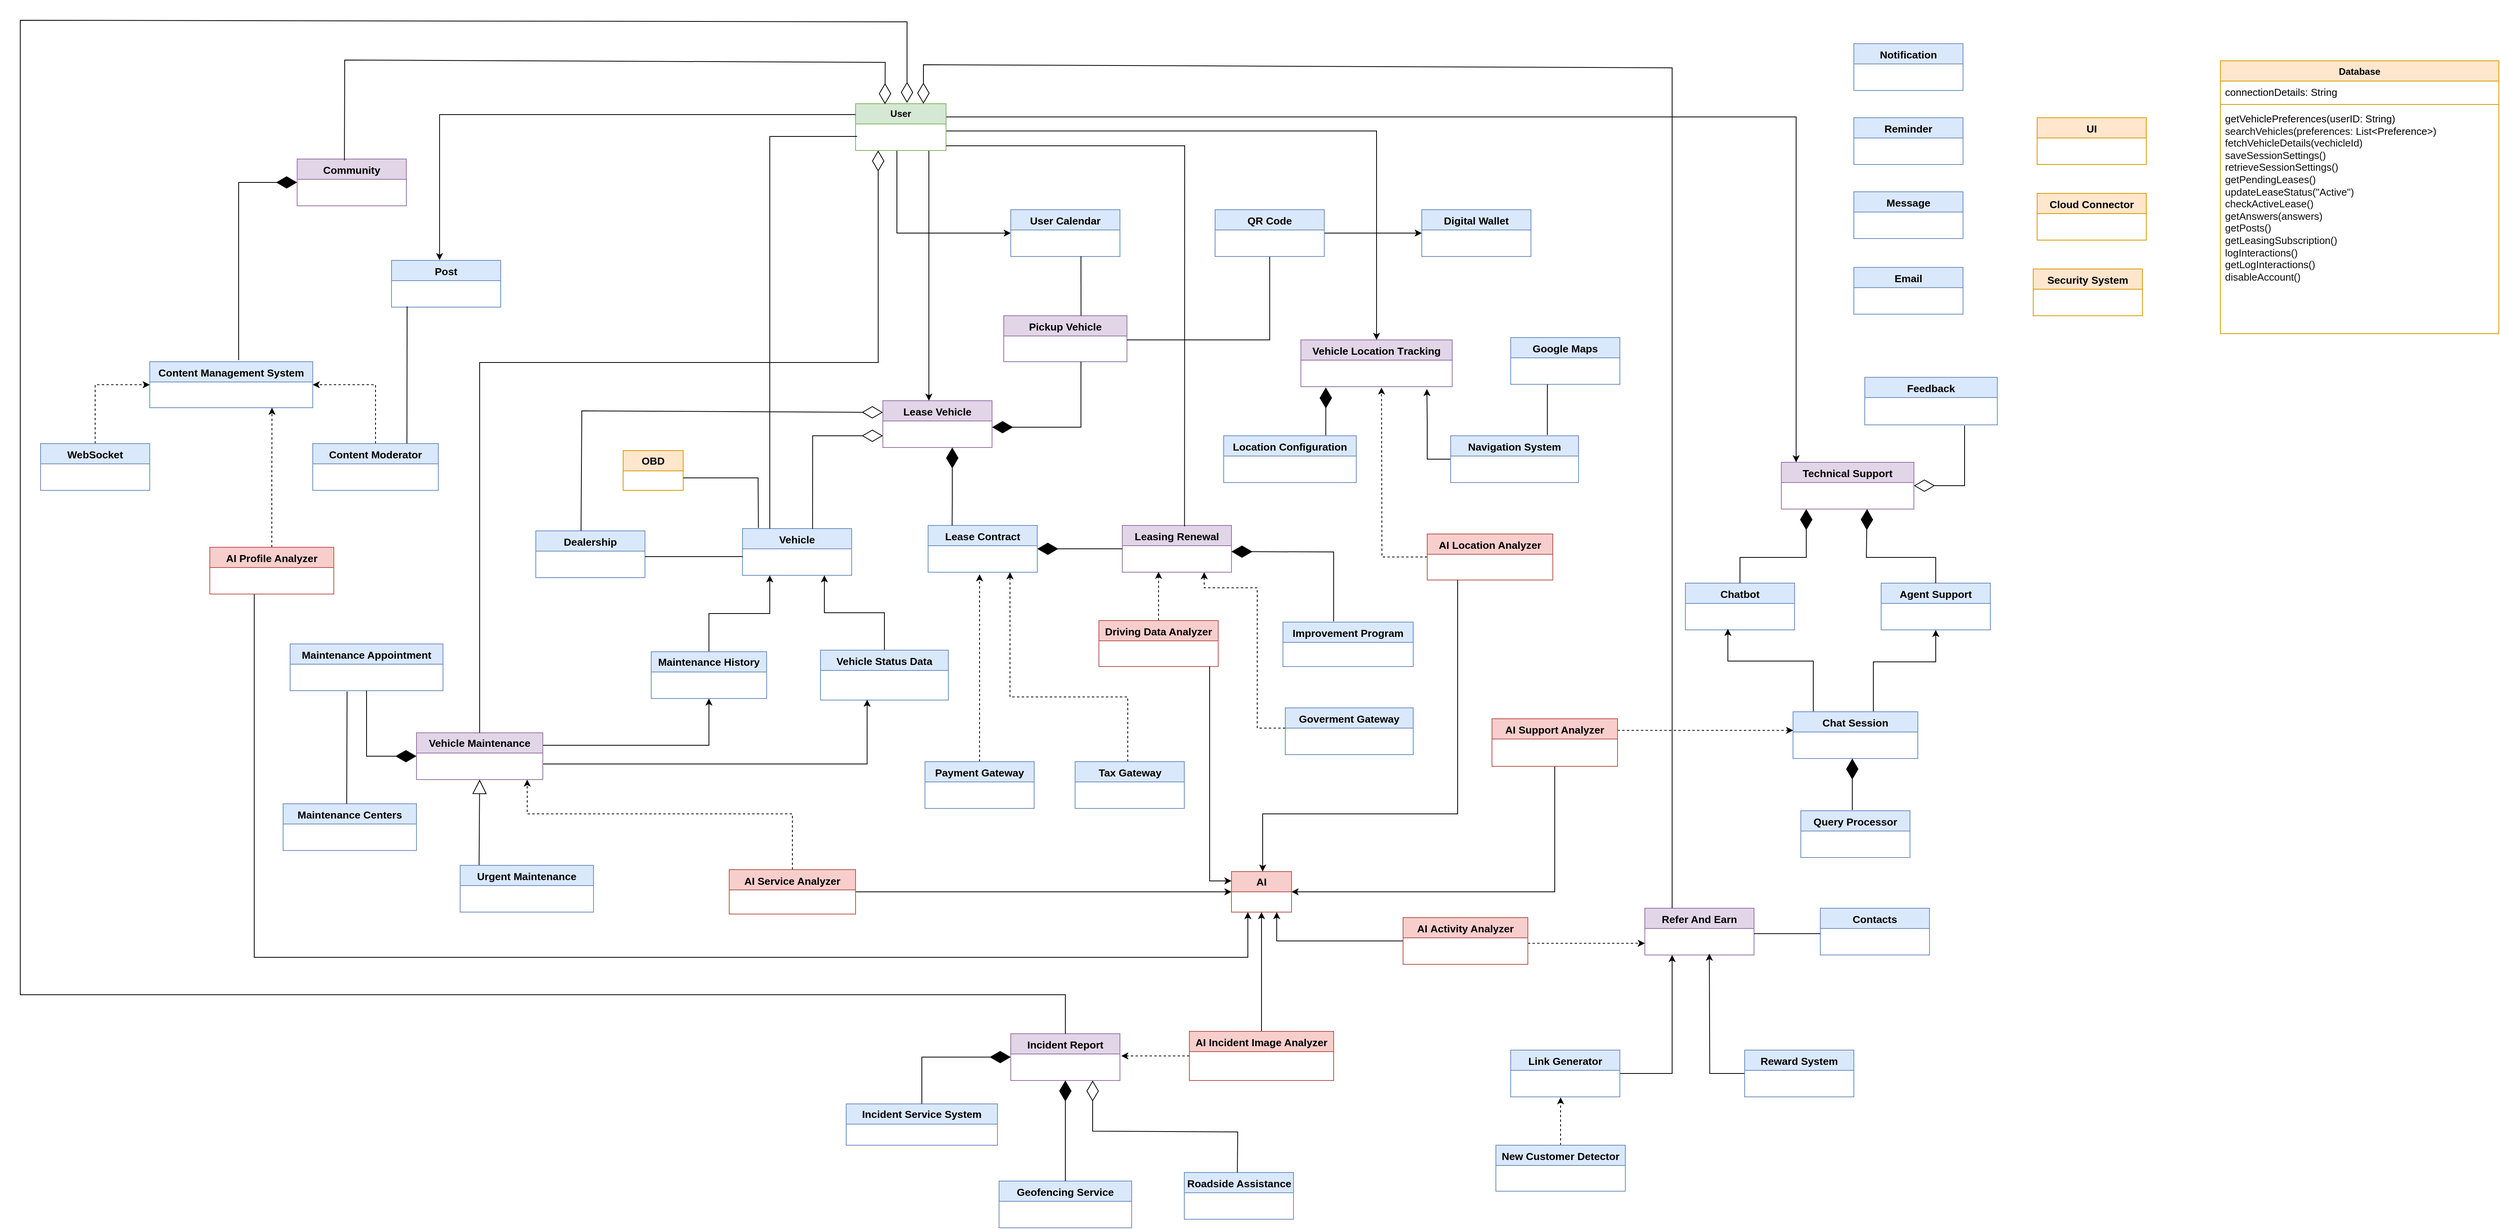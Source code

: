 <mxfile version="24.2.5" type="device" pages="5">
  <diagram name="Domain v0.1" id="LW8dqllF28v8yB3ud2Xy">
    <mxGraphModel dx="4322" dy="2262" grid="0" gridSize="10" guides="1" tooltips="1" connect="1" arrows="1" fold="1" page="0" pageScale="1" pageWidth="827" pageHeight="1169" math="0" shadow="0">
      <root>
        <mxCell id="0" />
        <mxCell id="1" parent="0" />
        <mxCell id="nfFX_cznOdOvcB0Lc5SN-1" style="edgeStyle=orthogonalEdgeStyle;rounded=0;orthogonalLoop=1;jettySize=auto;html=1;" parent="1" source="nfFX_cznOdOvcB0Lc5SN-6" target="nfFX_cznOdOvcB0Lc5SN-9" edge="1">
          <mxGeometry relative="1" as="geometry">
            <Array as="points">
              <mxPoint x="-343" y="-151" />
              <mxPoint x="-343" y="-151" />
            </Array>
          </mxGeometry>
        </mxCell>
        <mxCell id="nfFX_cznOdOvcB0Lc5SN-2" style="edgeStyle=orthogonalEdgeStyle;rounded=0;orthogonalLoop=1;jettySize=auto;html=1;" parent="1" source="nfFX_cznOdOvcB0Lc5SN-6" target="nfFX_cznOdOvcB0Lc5SN-24" edge="1">
          <mxGeometry relative="1" as="geometry">
            <Array as="points">
              <mxPoint x="231" y="-416" />
            </Array>
          </mxGeometry>
        </mxCell>
        <mxCell id="nfFX_cznOdOvcB0Lc5SN-3" style="edgeStyle=orthogonalEdgeStyle;rounded=0;orthogonalLoop=1;jettySize=auto;html=1;entryX=0;entryY=0.5;entryDx=0;entryDy=0;" parent="1" source="nfFX_cznOdOvcB0Lc5SN-6" target="nfFX_cznOdOvcB0Lc5SN-18" edge="1">
          <mxGeometry relative="1" as="geometry">
            <Array as="points">
              <mxPoint x="-384" y="-285" />
            </Array>
          </mxGeometry>
        </mxCell>
        <mxCell id="nfFX_cznOdOvcB0Lc5SN-4" style="edgeStyle=orthogonalEdgeStyle;rounded=0;orthogonalLoop=1;jettySize=auto;html=1;" parent="1" source="nfFX_cznOdOvcB0Lc5SN-6" target="nfFX_cznOdOvcB0Lc5SN-40" edge="1">
          <mxGeometry relative="1" as="geometry">
            <Array as="points">
              <mxPoint x="769" y="-434" />
            </Array>
          </mxGeometry>
        </mxCell>
        <mxCell id="nfFX_cznOdOvcB0Lc5SN-5" style="edgeStyle=orthogonalEdgeStyle;rounded=0;orthogonalLoop=1;jettySize=auto;html=1;exitX=0;exitY=0.75;exitDx=0;exitDy=0;" parent="1" source="nfFX_cznOdOvcB0Lc5SN-6" edge="1">
          <mxGeometry relative="1" as="geometry">
            <mxPoint x="-436.739" y="-406.043" as="targetPoint" />
          </mxGeometry>
        </mxCell>
        <mxCell id="nfFX_cznOdOvcB0Lc5SN-6" value="&lt;b&gt;User&lt;/b&gt;" style="swimlane;fontStyle=0;childLayout=stackLayout;horizontal=1;startSize=26;fillColor=#d5e8d4;horizontalStack=0;resizeParent=1;resizeParentMax=0;resizeLast=0;collapsible=1;marginBottom=0;whiteSpace=wrap;html=1;strokeColor=#82b366;" parent="1" vertex="1">
          <mxGeometry x="-437" y="-451" width="116" height="60" as="geometry">
            <mxRectangle x="150" y="-170" width="100" height="30" as="alternateBounds" />
          </mxGeometry>
        </mxCell>
        <mxCell id="nfFX_cznOdOvcB0Lc5SN-7" value="&lt;b style=&quot;font-size: medium; text-align: start;&quot;&gt;&lt;span style=&quot;font-size: 10pt; font-family: Calibri, sans-serif;&quot; lang=&quot;EN-US&quot;&gt;Vehicle&lt;/span&gt;&lt;/b&gt;&lt;span style=&quot;font-size: medium; text-align: start;&quot;&gt;&lt;/span&gt;&lt;br&gt;&lt;span style=&quot;font-size: medium; text-align: start;&quot;&gt;&lt;/span&gt;" style="swimlane;fontStyle=0;childLayout=stackLayout;horizontal=1;startSize=26;fillColor=#dae8fc;horizontalStack=0;resizeParent=1;resizeParentMax=0;resizeLast=0;collapsible=1;marginBottom=0;whiteSpace=wrap;html=1;strokeColor=#6c8ebf;" parent="1" vertex="1">
          <mxGeometry x="-582" y="94" width="140" height="60" as="geometry">
            <mxRectangle x="150" y="-170" width="100" height="30" as="alternateBounds" />
          </mxGeometry>
        </mxCell>
        <mxCell id="nfFX_cznOdOvcB0Lc5SN-8" value="&lt;b style=&quot;font-size: medium; text-align: start;&quot;&gt;&lt;span style=&quot;font-size: 10pt; font-family: Calibri, sans-serif;&quot; lang=&quot;EN-US&quot;&gt;Dealership&lt;/span&gt;&lt;/b&gt;&lt;span style=&quot;font-size: medium; text-align: start;&quot;&gt;&lt;/span&gt;&lt;br&gt;&lt;span style=&quot;font-size: medium; text-align: start;&quot;&gt;&lt;/span&gt;" style="swimlane;fontStyle=0;childLayout=stackLayout;horizontal=1;startSize=26;fillColor=#dae8fc;horizontalStack=0;resizeParent=1;resizeParentMax=0;resizeLast=0;collapsible=1;marginBottom=0;whiteSpace=wrap;html=1;strokeColor=#6c8ebf;" parent="1" vertex="1">
          <mxGeometry x="-847" y="97" width="140" height="60" as="geometry">
            <mxRectangle x="150" y="-170" width="100" height="30" as="alternateBounds" />
          </mxGeometry>
        </mxCell>
        <mxCell id="nfFX_cznOdOvcB0Lc5SN-9" value="&lt;b style=&quot;font-size: medium; text-align: start;&quot;&gt;&lt;span style=&quot;font-size: 10pt; font-family: Calibri, sans-serif;&quot; lang=&quot;EN-US&quot;&gt;Lease&amp;nbsp;&lt;/span&gt;&lt;span style=&quot;font-size: 10pt; font-family: Calibri, sans-serif;&quot; lang=&quot;EN-US&quot;&gt;Vehicle&lt;/span&gt;&lt;/b&gt;&lt;span style=&quot;font-size: medium; text-align: start;&quot;&gt;&lt;/span&gt;&lt;br&gt;&lt;span style=&quot;font-size: medium; text-align: start;&quot;&gt;&lt;/span&gt;" style="swimlane;fontStyle=0;childLayout=stackLayout;horizontal=1;startSize=26;fillColor=#e1d5e7;horizontalStack=0;resizeParent=1;resizeParentMax=0;resizeLast=0;collapsible=1;marginBottom=0;whiteSpace=wrap;html=1;strokeColor=#9673a6;" parent="1" vertex="1">
          <mxGeometry x="-402" y="-70" width="140" height="60" as="geometry">
            <mxRectangle x="150" y="-170" width="100" height="30" as="alternateBounds" />
          </mxGeometry>
        </mxCell>
        <mxCell id="nfFX_cznOdOvcB0Lc5SN-10" value="&lt;b style=&quot;font-size: medium; text-align: start;&quot;&gt;&lt;span style=&quot;font-size: 10pt; font-family: Calibri, sans-serif;&quot; lang=&quot;EN-US&quot;&gt;Lease&lt;/span&gt;&lt;span style=&quot;font-size: 10pt; font-family: Calibri, sans-serif;&quot; lang=&quot;EN-US&quot;&gt; &lt;/span&gt;&lt;span style=&quot;font-size: 10pt; font-family: Calibri, sans-serif;&quot; lang=&quot;EN-US&quot;&gt;Contract&lt;/span&gt;&lt;/b&gt;&lt;span style=&quot;font-size: medium; text-align: start;&quot;&gt;&lt;/span&gt;&lt;br&gt;&lt;span style=&quot;font-size: medium; text-align: start;&quot;&gt;&lt;/span&gt;" style="swimlane;fontStyle=0;childLayout=stackLayout;horizontal=1;startSize=26;fillColor=#dae8fc;horizontalStack=0;resizeParent=1;resizeParentMax=0;resizeLast=0;collapsible=1;marginBottom=0;whiteSpace=wrap;html=1;strokeColor=#6c8ebf;" parent="1" vertex="1">
          <mxGeometry x="-344" y="90" width="140" height="60" as="geometry">
            <mxRectangle x="150" y="-170" width="100" height="30" as="alternateBounds" />
          </mxGeometry>
        </mxCell>
        <mxCell id="nfFX_cznOdOvcB0Lc5SN-11" value="&lt;b style=&quot;font-size: medium; text-align: start;&quot;&gt;&lt;span style=&quot;font-size: 10pt; font-family: Calibri, sans-serif;&quot; lang=&quot;EN-US&quot;&gt;Pickup&lt;/span&gt;&lt;span style=&quot;font-size: 10pt; font-family: Calibri, sans-serif;&quot; lang=&quot;EN-US&quot;&gt;&amp;nbsp;Vehicle&lt;/span&gt;&lt;/b&gt;&lt;br&gt;&lt;span style=&quot;font-size: medium; text-align: start;&quot;&gt;&lt;/span&gt;" style="swimlane;fontStyle=0;childLayout=stackLayout;horizontal=1;startSize=26;fillColor=#e1d5e7;horizontalStack=0;resizeParent=1;resizeParentMax=0;resizeLast=0;collapsible=1;marginBottom=0;whiteSpace=wrap;html=1;strokeColor=#9673a6;" parent="1" vertex="1">
          <mxGeometry x="-247" y="-179" width="158" height="59" as="geometry">
            <mxRectangle x="150" y="-170" width="100" height="30" as="alternateBounds" />
          </mxGeometry>
        </mxCell>
        <mxCell id="nfFX_cznOdOvcB0Lc5SN-12" value="" style="endArrow=none;html=1;rounded=0;exitX=0.5;exitY=1;exitDx=0;exitDy=0;" parent="nfFX_cznOdOvcB0Lc5SN-11" source="nfFX_cznOdOvcB0Lc5SN-20" edge="1">
          <mxGeometry relative="1" as="geometry">
            <mxPoint x="158" y="107" as="sourcePoint" />
            <mxPoint x="158" y="31" as="targetPoint" />
            <Array as="points">
              <mxPoint x="341" y="31" />
            </Array>
          </mxGeometry>
        </mxCell>
        <mxCell id="nfFX_cznOdOvcB0Lc5SN-13" value="" style="resizable=0;html=1;whiteSpace=wrap;align=right;verticalAlign=bottom;" parent="nfFX_cznOdOvcB0Lc5SN-12" connectable="0" vertex="1">
          <mxGeometry x="1" relative="1" as="geometry" />
        </mxCell>
        <mxCell id="nfFX_cznOdOvcB0Lc5SN-14" style="edgeStyle=orthogonalEdgeStyle;rounded=0;orthogonalLoop=1;jettySize=auto;html=1;entryX=0.75;entryY=1;entryDx=0;entryDy=0;dashed=1;" parent="1" source="nfFX_cznOdOvcB0Lc5SN-15" target="nfFX_cznOdOvcB0Lc5SN-10" edge="1">
          <mxGeometry relative="1" as="geometry">
            <Array as="points">
              <mxPoint x="-88" y="310" />
              <mxPoint x="-239" y="310" />
            </Array>
          </mxGeometry>
        </mxCell>
        <mxCell id="nfFX_cznOdOvcB0Lc5SN-15" value="&lt;b style=&quot;font-size: medium; text-align: start;&quot;&gt;&lt;span style=&quot;font-size: 10pt; font-family: Calibri, sans-serif;&quot; lang=&quot;EN-US&quot;&gt;Tax&lt;/span&gt;&lt;span style=&quot;font-size: 10pt; font-family: Calibri, sans-serif;&quot; lang=&quot;EN-US&quot;&gt; &lt;/span&gt;&lt;span style=&quot;font-size: 10pt; font-family: Calibri, sans-serif;&quot; lang=&quot;EN-US&quot;&gt;Gateway&lt;/span&gt;&lt;/b&gt;&lt;span style=&quot;font-size: medium; text-align: start;&quot;&gt;&lt;/span&gt;&lt;br&gt;&lt;span style=&quot;font-size: medium; text-align: start;&quot;&gt;&lt;/span&gt;" style="swimlane;fontStyle=0;childLayout=stackLayout;horizontal=1;startSize=26;fillColor=#dae8fc;horizontalStack=0;resizeParent=1;resizeParentMax=0;resizeLast=0;collapsible=1;marginBottom=0;whiteSpace=wrap;html=1;strokeColor=#6c8ebf;" parent="1" vertex="1">
          <mxGeometry x="-155.5" y="393" width="140" height="60" as="geometry">
            <mxRectangle x="150" y="-170" width="100" height="30" as="alternateBounds" />
          </mxGeometry>
        </mxCell>
        <mxCell id="nfFX_cznOdOvcB0Lc5SN-16" style="edgeStyle=orthogonalEdgeStyle;rounded=0;orthogonalLoop=1;jettySize=auto;html=1;dashed=1;" parent="1" source="nfFX_cznOdOvcB0Lc5SN-17" edge="1">
          <mxGeometry relative="1" as="geometry">
            <mxPoint x="-278" y="152.667" as="targetPoint" />
          </mxGeometry>
        </mxCell>
        <mxCell id="nfFX_cznOdOvcB0Lc5SN-17" value="&lt;b style=&quot;font-size: medium; text-align: start;&quot;&gt;&lt;span style=&quot;font-size: 10pt; font-family: Calibri, sans-serif;&quot; lang=&quot;EN-US&quot;&gt;Payment&lt;/span&gt;&lt;span style=&quot;font-size: 10pt; font-family: Calibri, sans-serif;&quot; lang=&quot;EN-US&quot;&gt; &lt;/span&gt;&lt;span style=&quot;font-size: 10pt; font-family: Calibri, sans-serif;&quot; lang=&quot;EN-US&quot;&gt;Gateway&lt;/span&gt;&lt;/b&gt;&lt;span style=&quot;font-size: medium; text-align: start;&quot;&gt;&lt;/span&gt;&lt;br&gt;&lt;span style=&quot;font-size: medium; text-align: start;&quot;&gt;&lt;/span&gt;" style="swimlane;fontStyle=0;childLayout=stackLayout;horizontal=1;startSize=26;fillColor=#dae8fc;horizontalStack=0;resizeParent=1;resizeParentMax=0;resizeLast=0;collapsible=1;marginBottom=0;whiteSpace=wrap;html=1;strokeColor=#6c8ebf;" parent="1" vertex="1">
          <mxGeometry x="-348" y="393" width="140" height="60" as="geometry">
            <mxRectangle x="150" y="-170" width="100" height="30" as="alternateBounds" />
          </mxGeometry>
        </mxCell>
        <mxCell id="nfFX_cznOdOvcB0Lc5SN-18" value="&lt;b style=&quot;font-size: medium; text-align: start;&quot;&gt;&lt;span style=&quot;font-size: 10pt; font-family: Calibri, sans-serif;&quot; lang=&quot;EN-US&quot;&gt;User&lt;/span&gt;&lt;span style=&quot;font-size: 10pt; font-family: Calibri, sans-serif;&quot; lang=&quot;EN-US&quot;&gt; &lt;/span&gt;&lt;span style=&quot;font-size: 10pt; font-family: Calibri, sans-serif;&quot; lang=&quot;EN-US&quot;&gt;Calendar&lt;/span&gt;&lt;/b&gt;&lt;span style=&quot;font-size: medium; text-align: start;&quot;&gt;&lt;/span&gt;&lt;br&gt;&lt;span style=&quot;font-size: medium; text-align: start;&quot;&gt;&lt;/span&gt;" style="swimlane;fontStyle=0;childLayout=stackLayout;horizontal=1;startSize=26;fillColor=#dae8fc;horizontalStack=0;resizeParent=1;resizeParentMax=0;resizeLast=0;collapsible=1;marginBottom=0;whiteSpace=wrap;html=1;strokeColor=#6c8ebf;" parent="1" vertex="1">
          <mxGeometry x="-238" y="-315" width="140" height="60" as="geometry">
            <mxRectangle x="150" y="-170" width="100" height="30" as="alternateBounds" />
          </mxGeometry>
        </mxCell>
        <mxCell id="nfFX_cznOdOvcB0Lc5SN-19" style="edgeStyle=orthogonalEdgeStyle;rounded=0;orthogonalLoop=1;jettySize=auto;html=1;entryX=0;entryY=0.5;entryDx=0;entryDy=0;" parent="1" source="nfFX_cznOdOvcB0Lc5SN-20" target="nfFX_cznOdOvcB0Lc5SN-34" edge="1">
          <mxGeometry relative="1" as="geometry" />
        </mxCell>
        <mxCell id="nfFX_cznOdOvcB0Lc5SN-20" value="&lt;b style=&quot;font-size: medium; text-align: start;&quot;&gt;&lt;span style=&quot;font-size: 10pt; font-family: Calibri, sans-serif;&quot; lang=&quot;EN-US&quot;&gt;QR&lt;/span&gt;&lt;span style=&quot;font-size: 10pt; font-family: Calibri, sans-serif;&quot; lang=&quot;EN-US&quot;&gt; &lt;/span&gt;&lt;span style=&quot;font-size: 10pt; font-family: Calibri, sans-serif;&quot; lang=&quot;EN-US&quot;&gt;Code&lt;/span&gt;&lt;/b&gt;&lt;span style=&quot;font-size: medium; text-align: start;&quot;&gt;&lt;/span&gt;&lt;br&gt;&lt;span style=&quot;font-size: medium; text-align: start;&quot;&gt;&lt;/span&gt;" style="swimlane;fontStyle=0;childLayout=stackLayout;horizontal=1;startSize=26;fillColor=#dae8fc;horizontalStack=0;resizeParent=1;resizeParentMax=0;resizeLast=0;collapsible=1;marginBottom=0;whiteSpace=wrap;html=1;strokeColor=#6c8ebf;" parent="1" vertex="1">
          <mxGeometry x="24" y="-315" width="140" height="60" as="geometry">
            <mxRectangle x="150" y="-170" width="100" height="30" as="alternateBounds" />
          </mxGeometry>
        </mxCell>
        <mxCell id="nfFX_cznOdOvcB0Lc5SN-21" value="&lt;b style=&quot;font-size: medium; text-align: start;&quot;&gt;&lt;span style=&quot;font-size: 10pt; font-family: Calibri, sans-serif;&quot; lang=&quot;EN-US&quot;&gt;Reminder&lt;/span&gt;&lt;/b&gt;&lt;span style=&quot;font-size: medium; text-align: start;&quot;&gt;&lt;/span&gt;" style="swimlane;fontStyle=0;childLayout=stackLayout;horizontal=1;startSize=26;fillColor=#dae8fc;horizontalStack=0;resizeParent=1;resizeParentMax=0;resizeLast=0;collapsible=1;marginBottom=0;whiteSpace=wrap;html=1;strokeColor=#6c8ebf;" parent="1" vertex="1">
          <mxGeometry x="843" y="-433" width="140" height="60" as="geometry">
            <mxRectangle x="150" y="-170" width="100" height="30" as="alternateBounds" />
          </mxGeometry>
        </mxCell>
        <mxCell id="nfFX_cznOdOvcB0Lc5SN-22" value="&lt;b style=&quot;font-size: medium; text-align: start;&quot;&gt;&lt;span style=&quot;font-size: 10pt; font-family: Calibri, sans-serif;&quot; lang=&quot;EN-US&quot;&gt;Notification&lt;/span&gt;&lt;/b&gt;&lt;span style=&quot;font-size: medium; text-align: start;&quot;&gt;&lt;/span&gt;&lt;br&gt;&lt;span style=&quot;font-size: medium; text-align: start;&quot;&gt;&lt;/span&gt;" style="swimlane;fontStyle=0;childLayout=stackLayout;horizontal=1;startSize=26;fillColor=#dae8fc;horizontalStack=0;resizeParent=1;resizeParentMax=0;resizeLast=0;collapsible=1;marginBottom=0;whiteSpace=wrap;html=1;strokeColor=#6c8ebf;" parent="1" vertex="1">
          <mxGeometry x="843" y="-528" width="140" height="60" as="geometry">
            <mxRectangle x="150" y="-170" width="100" height="30" as="alternateBounds" />
          </mxGeometry>
        </mxCell>
        <mxCell id="nfFX_cznOdOvcB0Lc5SN-23" value="&lt;b style=&quot;font-size: medium; text-align: start;&quot;&gt;&lt;span style=&quot;font-size: 10pt; font-family: Calibri, sans-serif;&quot; lang=&quot;EN-US&quot;&gt;Email&lt;/span&gt;&lt;/b&gt;&lt;span style=&quot;font-size: medium; text-align: start;&quot;&gt;&lt;/span&gt;&lt;br&gt;&lt;span style=&quot;font-size: medium; text-align: start;&quot;&gt;&lt;/span&gt;" style="swimlane;fontStyle=0;childLayout=stackLayout;horizontal=1;startSize=26;fillColor=#dae8fc;horizontalStack=0;resizeParent=1;resizeParentMax=0;resizeLast=0;collapsible=1;marginBottom=0;whiteSpace=wrap;html=1;strokeColor=#6c8ebf;" parent="1" vertex="1">
          <mxGeometry x="843" y="-241" width="140" height="60" as="geometry">
            <mxRectangle x="150" y="-170" width="100" height="30" as="alternateBounds" />
          </mxGeometry>
        </mxCell>
        <mxCell id="nfFX_cznOdOvcB0Lc5SN-24" value="&lt;b style=&quot;font-size: medium; text-align: start;&quot;&gt;&lt;span style=&quot;font-size: 10pt; font-family: Calibri, sans-serif;&quot; lang=&quot;EN-US&quot;&gt;Vehicle&lt;/span&gt;&lt;span style=&quot;font-size: 10pt; font-family: Calibri, sans-serif;&quot; lang=&quot;EN-US&quot;&gt; &lt;/span&gt;&lt;span style=&quot;font-size: 10pt; font-family: Calibri, sans-serif;&quot; lang=&quot;EN-US&quot;&gt;Location&lt;/span&gt;&lt;span style=&quot;font-size: 10pt; font-family: Calibri, sans-serif;&quot;&gt; Τ&lt;/span&gt;&lt;span style=&quot;font-size: 10pt; font-family: Calibri, sans-serif;&quot; lang=&quot;EN-US&quot;&gt;racking&lt;/span&gt;&lt;/b&gt;&lt;span style=&quot;font-size: medium; text-align: start;&quot;&gt;&lt;/span&gt;&lt;br&gt;&lt;span style=&quot;font-size: medium; text-align: start;&quot;&gt;&lt;/span&gt;" style="swimlane;fontStyle=0;childLayout=stackLayout;horizontal=1;startSize=26;fillColor=#e1d5e7;horizontalStack=0;resizeParent=1;resizeParentMax=0;resizeLast=0;collapsible=1;marginBottom=0;whiteSpace=wrap;html=1;strokeColor=#9673a6;" parent="1" vertex="1">
          <mxGeometry x="134" y="-148" width="194" height="60" as="geometry">
            <mxRectangle x="150" y="-170" width="100" height="30" as="alternateBounds" />
          </mxGeometry>
        </mxCell>
        <mxCell id="nfFX_cznOdOvcB0Lc5SN-25" value="&lt;b style=&quot;font-size: medium; text-align: start;&quot;&gt;&lt;span style=&quot;font-size: 10pt; font-family: Calibri, sans-serif;&quot; lang=&quot;EN-US&quot;&gt;Location&lt;/span&gt;&lt;span style=&quot;font-size: 10pt; font-family: Calibri, sans-serif;&quot; lang=&quot;EN-US&quot;&gt; &lt;/span&gt;&lt;span style=&quot;font-size: 10pt; font-family: Calibri, sans-serif;&quot; lang=&quot;EN-US&quot;&gt;Configuration&lt;/span&gt;&lt;/b&gt;&lt;span style=&quot;font-size: medium; text-align: start;&quot;&gt;&lt;/span&gt;&lt;br&gt;&lt;span style=&quot;font-size: medium; text-align: start;&quot;&gt;&lt;/span&gt;" style="swimlane;fontStyle=0;childLayout=stackLayout;horizontal=1;startSize=26;fillColor=#dae8fc;horizontalStack=0;resizeParent=1;resizeParentMax=0;resizeLast=0;collapsible=1;marginBottom=0;whiteSpace=wrap;html=1;strokeColor=#6c8ebf;" parent="1" vertex="1">
          <mxGeometry x="35" y="-25" width="170" height="60" as="geometry">
            <mxRectangle x="150" y="-170" width="100" height="30" as="alternateBounds" />
          </mxGeometry>
        </mxCell>
        <mxCell id="nfFX_cznOdOvcB0Lc5SN-26" style="edgeStyle=orthogonalEdgeStyle;rounded=0;orthogonalLoop=1;jettySize=auto;html=1;dashed=1;" parent="1" source="nfFX_cznOdOvcB0Lc5SN-27" edge="1">
          <mxGeometry relative="1" as="geometry">
            <mxPoint x="237.364" y="-86.909" as="targetPoint" />
          </mxGeometry>
        </mxCell>
        <mxCell id="nfFX_cznOdOvcB0Lc5SN-27" value="&lt;b style=&quot;font-size: medium; text-align: start;&quot;&gt;&lt;span style=&quot;font-size: 10pt; font-family: Calibri, sans-serif;&quot; lang=&quot;EN-US&quot;&gt;AI&lt;/span&gt;&lt;span style=&quot;font-size: 10pt; font-family: Calibri, sans-serif;&quot; lang=&quot;EN-US&quot;&gt; &lt;/span&gt;&lt;span style=&quot;font-size: 10pt; font-family: Calibri, sans-serif;&quot; lang=&quot;EN-US&quot;&gt;Location&lt;/span&gt;&lt;span style=&quot;font-size: 10pt; font-family: Calibri, sans-serif;&quot; lang=&quot;EN-US&quot;&gt; &lt;/span&gt;&lt;span style=&quot;font-size: 10pt; font-family: Calibri, sans-serif;&quot; lang=&quot;EN-US&quot;&gt;Analyzer&lt;/span&gt;&lt;/b&gt;&lt;span style=&quot;font-size: medium; text-align: start;&quot;&gt;&lt;/span&gt;&lt;br&gt;&lt;span style=&quot;font-size: medium; text-align: start;&quot;&gt;&lt;/span&gt;" style="swimlane;fontStyle=0;childLayout=stackLayout;horizontal=1;startSize=26;fillColor=#f8cecc;horizontalStack=0;resizeParent=1;resizeParentMax=0;resizeLast=0;collapsible=1;marginBottom=0;whiteSpace=wrap;html=1;strokeColor=#b85450;" parent="1" vertex="1">
          <mxGeometry x="296" y="101" width="161" height="59" as="geometry">
            <mxRectangle x="150" y="-170" width="100" height="30" as="alternateBounds" />
          </mxGeometry>
        </mxCell>
        <mxCell id="nfFX_cznOdOvcB0Lc5SN-28" style="edgeStyle=orthogonalEdgeStyle;rounded=0;orthogonalLoop=1;jettySize=auto;html=1;" parent="1" source="nfFX_cznOdOvcB0Lc5SN-29" edge="1">
          <mxGeometry relative="1" as="geometry">
            <mxPoint x="295.545" y="-85.0" as="targetPoint" />
            <Array as="points">
              <mxPoint x="296" y="-42" />
              <mxPoint x="296" y="-42" />
            </Array>
          </mxGeometry>
        </mxCell>
        <mxCell id="nfFX_cznOdOvcB0Lc5SN-29" value="&lt;b style=&quot;font-size: medium; text-align: start;&quot;&gt;&lt;span style=&quot;font-size: 10pt; font-family: Calibri, sans-serif;&quot; lang=&quot;EN-US&quot;&gt;Navigation&lt;/span&gt;&lt;span style=&quot;font-size: 10pt; font-family: Calibri, sans-serif;&quot; lang=&quot;EN-US&quot;&gt; &lt;/span&gt;&lt;span style=&quot;font-size: 10pt; font-family: Calibri, sans-serif;&quot; lang=&quot;EN-US&quot;&gt;System&lt;/span&gt;&lt;/b&gt;&lt;br&gt;&lt;span style=&quot;font-size: medium; text-align: start;&quot;&gt;&lt;/span&gt;" style="swimlane;fontStyle=0;childLayout=stackLayout;horizontal=1;startSize=26;fillColor=#dae8fc;horizontalStack=0;resizeParent=1;resizeParentMax=0;resizeLast=0;collapsible=1;marginBottom=0;whiteSpace=wrap;html=1;strokeColor=#6c8ebf;" parent="1" vertex="1">
          <mxGeometry x="326" y="-25" width="164" height="60" as="geometry">
            <mxRectangle x="150" y="-170" width="100" height="30" as="alternateBounds" />
          </mxGeometry>
        </mxCell>
        <mxCell id="nfFX_cznOdOvcB0Lc5SN-30" style="edgeStyle=orthogonalEdgeStyle;rounded=0;orthogonalLoop=1;jettySize=auto;html=1;entryX=0.75;entryY=1;entryDx=0;entryDy=0;" parent="1" source="nfFX_cznOdOvcB0Lc5SN-31" target="nfFX_cznOdOvcB0Lc5SN-7" edge="1">
          <mxGeometry relative="1" as="geometry" />
        </mxCell>
        <mxCell id="nfFX_cznOdOvcB0Lc5SN-31" value="&lt;b style=&quot;font-size: medium; text-align: start;&quot;&gt;&lt;span style=&quot;font-size: 10pt; font-family: Calibri, sans-serif;&quot; lang=&quot;EN-US&quot;&gt;Vehicle&lt;/span&gt;&lt;span style=&quot;font-size: 10pt; font-family: Calibri, sans-serif;&quot; lang=&quot;EN-US&quot;&gt; &lt;/span&gt;&lt;span style=&quot;font-size: 10pt; font-family: Calibri, sans-serif;&quot; lang=&quot;EN-US&quot;&gt;Status&lt;/span&gt;&lt;span style=&quot;font-size: 10pt; font-family: Calibri, sans-serif;&quot; lang=&quot;EN-US&quot;&gt; &lt;/span&gt;&lt;span style=&quot;font-size: 10pt; font-family: Calibri, sans-serif;&quot; lang=&quot;EN-US&quot;&gt;Data&lt;/span&gt;&lt;/b&gt;&lt;span style=&quot;font-size: medium; text-align: start;&quot;&gt;&lt;/span&gt;&lt;br&gt;&lt;span style=&quot;font-size: medium; text-align: start;&quot;&gt;&lt;/span&gt;" style="swimlane;fontStyle=0;childLayout=stackLayout;horizontal=1;startSize=26;fillColor=#dae8fc;horizontalStack=0;resizeParent=1;resizeParentMax=0;resizeLast=0;collapsible=1;marginBottom=0;whiteSpace=wrap;html=1;strokeColor=#6c8ebf;" parent="1" vertex="1">
          <mxGeometry x="-482" y="250" width="164" height="64" as="geometry">
            <mxRectangle x="150" y="-170" width="100" height="30" as="alternateBounds" />
          </mxGeometry>
        </mxCell>
        <mxCell id="nfFX_cznOdOvcB0Lc5SN-32" style="edgeStyle=orthogonalEdgeStyle;rounded=0;orthogonalLoop=1;jettySize=auto;html=1;entryX=0.25;entryY=1;entryDx=0;entryDy=0;" parent="1" source="nfFX_cznOdOvcB0Lc5SN-33" target="nfFX_cznOdOvcB0Lc5SN-7" edge="1">
          <mxGeometry relative="1" as="geometry" />
        </mxCell>
        <mxCell id="nfFX_cznOdOvcB0Lc5SN-33" value="&lt;b style=&quot;font-family: Calibri, sans-serif; font-size: 13.333px; text-align: start;&quot;&gt;Maintenance History&lt;/b&gt;" style="swimlane;fontStyle=0;childLayout=stackLayout;horizontal=1;startSize=26;fillColor=#dae8fc;horizontalStack=0;resizeParent=1;resizeParentMax=0;resizeLast=0;collapsible=1;marginBottom=0;whiteSpace=wrap;html=1;strokeColor=#6c8ebf;" parent="1" vertex="1">
          <mxGeometry x="-699" y="252" width="148" height="60" as="geometry">
            <mxRectangle x="150" y="-170" width="100" height="30" as="alternateBounds" />
          </mxGeometry>
        </mxCell>
        <mxCell id="nfFX_cznOdOvcB0Lc5SN-34" value="&lt;b style=&quot;font-size: medium; text-align: start;&quot;&gt;&lt;span style=&quot;font-size: 10pt; font-family: Calibri, sans-serif;&quot; lang=&quot;EN-US&quot;&gt;Digital&lt;/span&gt;&lt;span style=&quot;font-size: 10pt; font-family: Calibri, sans-serif;&quot; lang=&quot;EN-US&quot;&gt; &lt;/span&gt;&lt;span style=&quot;font-size: 10pt; font-family: Calibri, sans-serif;&quot; lang=&quot;EN-US&quot;&gt;Wallet&lt;/span&gt;&lt;/b&gt;&lt;span style=&quot;font-size: medium; text-align: start;&quot;&gt;&lt;/span&gt;&lt;br&gt;&lt;span style=&quot;font-size: medium; text-align: start;&quot;&gt;&lt;/span&gt;" style="swimlane;fontStyle=0;childLayout=stackLayout;horizontal=1;startSize=26;fillColor=#dae8fc;horizontalStack=0;resizeParent=1;resizeParentMax=0;resizeLast=0;collapsible=1;marginBottom=0;whiteSpace=wrap;html=1;strokeColor=#6c8ebf;" parent="1" vertex="1">
          <mxGeometry x="289" y="-315" width="140" height="60" as="geometry">
            <mxRectangle x="150" y="-170" width="100" height="30" as="alternateBounds" />
          </mxGeometry>
        </mxCell>
        <mxCell id="nfFX_cznOdOvcB0Lc5SN-35" value="&lt;b style=&quot;font-size: medium; text-align: start;&quot;&gt;&lt;span style=&quot;font-size: 10pt; font-family: Calibri, sans-serif;&quot; lang=&quot;EN-US&quot;&gt;Urgent&lt;/span&gt;&lt;span style=&quot;font-size: 10pt; font-family: Calibri, sans-serif;&quot; lang=&quot;EN-US&quot;&gt; &lt;/span&gt;&lt;span style=&quot;font-size: 10pt; font-family: Calibri, sans-serif;&quot; lang=&quot;EN-US&quot;&gt;Maintenance&lt;/span&gt;&lt;/b&gt;&lt;span style=&quot;font-size: medium; text-align: start;&quot;&gt;&lt;/span&gt;&lt;br&gt;&lt;span style=&quot;font-size: medium; text-align: start;&quot;&gt;&lt;/span&gt;" style="swimlane;fontStyle=0;childLayout=stackLayout;horizontal=1;startSize=26;fillColor=#dae8fc;horizontalStack=0;resizeParent=1;resizeParentMax=0;resizeLast=0;collapsible=1;marginBottom=0;whiteSpace=wrap;html=1;strokeColor=#6c8ebf;" parent="1" vertex="1">
          <mxGeometry x="-944" y="526" width="171" height="60" as="geometry">
            <mxRectangle x="150" y="-170" width="100" height="30" as="alternateBounds" />
          </mxGeometry>
        </mxCell>
        <mxCell id="nfFX_cznOdOvcB0Lc5SN-36" value="&lt;b style=&quot;font-size: medium; text-align: start;&quot;&gt;&lt;span style=&quot;font-size: 10pt; font-family: Calibri, sans-serif;&quot;&gt;Leasing &lt;/span&gt;&lt;span style=&quot;font-size: 10pt; font-family: Calibri, sans-serif;&quot; lang=&quot;EN-US&quot;&gt;Renewal&lt;/span&gt;&lt;/b&gt;&lt;span style=&quot;font-size: medium; text-align: start;&quot;&gt;&lt;/span&gt;&lt;br&gt;&lt;span style=&quot;font-size: medium; text-align: start;&quot;&gt;&lt;/span&gt;" style="swimlane;fontStyle=0;childLayout=stackLayout;horizontal=1;startSize=26;fillColor=#e1d5e7;horizontalStack=0;resizeParent=1;resizeParentMax=0;resizeLast=0;collapsible=1;marginBottom=0;whiteSpace=wrap;html=1;strokeColor=#9673a6;" parent="1" vertex="1">
          <mxGeometry x="-95" y="90" width="140" height="60" as="geometry">
            <mxRectangle x="150" y="-170" width="100" height="30" as="alternateBounds" />
          </mxGeometry>
        </mxCell>
        <mxCell id="nfFX_cznOdOvcB0Lc5SN-37" style="edgeStyle=orthogonalEdgeStyle;rounded=0;orthogonalLoop=1;jettySize=auto;html=1;dashed=1;" parent="1" source="nfFX_cznOdOvcB0Lc5SN-38" edge="1">
          <mxGeometry relative="1" as="geometry">
            <mxPoint x="-48.5" y="149.452" as="targetPoint" />
          </mxGeometry>
        </mxCell>
        <mxCell id="nfFX_cznOdOvcB0Lc5SN-38" value="&lt;b style=&quot;font-size: medium; text-align: start;&quot;&gt;&lt;span style=&quot;font-size: 10pt; font-family: Calibri, sans-serif;&quot; lang=&quot;EN-US&quot;&gt;Driving&lt;/span&gt;&lt;span style=&quot;font-size: 10pt; font-family: Calibri, sans-serif;&quot; lang=&quot;EN-US&quot;&gt; &lt;/span&gt;&lt;span style=&quot;font-size: 10pt; font-family: Calibri, sans-serif;&quot; lang=&quot;EN-US&quot;&gt;Data&lt;/span&gt;&lt;span style=&quot;font-size: 10pt; font-family: Calibri, sans-serif;&quot; lang=&quot;EN-US&quot;&gt; &lt;/span&gt;&lt;span style=&quot;font-size: 10pt; font-family: Calibri, sans-serif;&quot; lang=&quot;EN-US&quot;&gt;Analyzer&lt;/span&gt;&lt;/b&gt;&lt;span style=&quot;font-size: medium; text-align: start;&quot;&gt;&lt;/span&gt;&lt;br&gt;&lt;span style=&quot;font-size: medium; text-align: start;&quot;&gt;&lt;/span&gt;" style="swimlane;fontStyle=0;childLayout=stackLayout;horizontal=1;startSize=26;fillColor=#f8cecc;horizontalStack=0;resizeParent=1;resizeParentMax=0;resizeLast=0;collapsible=1;marginBottom=0;whiteSpace=wrap;html=1;strokeColor=#b85450;" parent="1" vertex="1">
          <mxGeometry x="-125" y="212" width="153" height="59" as="geometry">
            <mxRectangle x="150" y="-170" width="100" height="30" as="alternateBounds" />
          </mxGeometry>
        </mxCell>
        <mxCell id="nfFX_cznOdOvcB0Lc5SN-39" value="&lt;b style=&quot;font-size: medium; text-align: start;&quot;&gt;&lt;span style=&quot;font-size: 10pt; font-family: Calibri, sans-serif;&quot; lang=&quot;EN-US&quot;&gt;Improvement&lt;/span&gt;&lt;span style=&quot;font-size: 10pt; font-family: Calibri, sans-serif;&quot; lang=&quot;EN-US&quot;&gt; &lt;/span&gt;&lt;span style=&quot;font-size: 10pt; font-family: Calibri, sans-serif;&quot; lang=&quot;EN-US&quot;&gt;Program&lt;/span&gt;&lt;/b&gt;&lt;span style=&quot;font-size: medium; text-align: start;&quot;&gt;&lt;/span&gt;&lt;br&gt;&lt;span style=&quot;font-size: medium; text-align: start;&quot;&gt;&lt;/span&gt;" style="swimlane;fontStyle=0;childLayout=stackLayout;horizontal=1;startSize=26;fillColor=#dae8fc;horizontalStack=0;resizeParent=1;resizeParentMax=0;resizeLast=0;collapsible=1;marginBottom=0;whiteSpace=wrap;html=1;strokeColor=#6c8ebf;" parent="1" vertex="1">
          <mxGeometry x="111" y="214" width="167" height="57" as="geometry">
            <mxRectangle x="150" y="-170" width="100" height="30" as="alternateBounds" />
          </mxGeometry>
        </mxCell>
        <mxCell id="nfFX_cznOdOvcB0Lc5SN-40" value="&lt;b style=&quot;font-size: medium; text-align: start;&quot;&gt;&lt;span style=&quot;font-size: 10pt; font-family: Calibri, sans-serif;&quot; lang=&quot;EN-US&quot;&gt;Technical&lt;/span&gt;&lt;span style=&quot;font-size: 10pt; font-family: Calibri, sans-serif;&quot; lang=&quot;EN-US&quot;&gt; &lt;/span&gt;&lt;span style=&quot;font-size: 10pt; font-family: Calibri, sans-serif;&quot; lang=&quot;EN-US&quot;&gt;Support&lt;/span&gt;&lt;/b&gt;&lt;span style=&quot;font-size: medium; text-align: start;&quot;&gt;&lt;/span&gt;&lt;br&gt;&lt;span style=&quot;font-size: medium; text-align: start;&quot;&gt;&lt;/span&gt;" style="swimlane;fontStyle=0;childLayout=stackLayout;horizontal=1;startSize=26;fillColor=#e1d5e7;horizontalStack=0;resizeParent=1;resizeParentMax=0;resizeLast=0;collapsible=1;marginBottom=0;whiteSpace=wrap;html=1;strokeColor=#9673a6;" parent="1" vertex="1">
          <mxGeometry x="750" y="9" width="170" height="60" as="geometry">
            <mxRectangle x="150" y="-170" width="100" height="30" as="alternateBounds" />
          </mxGeometry>
        </mxCell>
        <mxCell id="nfFX_cznOdOvcB0Lc5SN-41" value="&lt;b style=&quot;font-size: medium; text-align: start;&quot;&gt;&lt;span style=&quot;font-size: 10pt; font-family: Calibri, sans-serif;&quot; lang=&quot;EN-US&quot;&gt;Chatbot&lt;/span&gt;&lt;/b&gt;&lt;span style=&quot;font-size: medium; text-align: start;&quot;&gt;&lt;/span&gt;&lt;br&gt;&lt;span style=&quot;font-size: medium; text-align: start;&quot;&gt;&lt;/span&gt;" style="swimlane;fontStyle=0;childLayout=stackLayout;horizontal=1;startSize=26;fillColor=#dae8fc;horizontalStack=0;resizeParent=1;resizeParentMax=0;resizeLast=0;collapsible=1;marginBottom=0;whiteSpace=wrap;html=1;strokeColor=#6c8ebf;" parent="1" vertex="1">
          <mxGeometry x="627" y="164" width="140" height="60" as="geometry">
            <mxRectangle x="150" y="-170" width="100" height="30" as="alternateBounds" />
          </mxGeometry>
        </mxCell>
        <mxCell id="nfFX_cznOdOvcB0Lc5SN-42" value="&lt;b style=&quot;font-size: medium; text-align: start;&quot;&gt;&lt;span style=&quot;font-size: 10pt; font-family: Calibri, sans-serif;&quot; lang=&quot;EN-US&quot;&gt;Query&lt;/span&gt;&lt;span style=&quot;font-size: 10pt; font-family: Calibri, sans-serif;&quot; lang=&quot;EN-US&quot;&gt; &lt;/span&gt;&lt;span style=&quot;font-size: 10pt; font-family: Calibri, sans-serif;&quot; lang=&quot;EN-US&quot;&gt;Processor&lt;/span&gt;&lt;/b&gt;&lt;span style=&quot;font-size: medium; text-align: start;&quot;&gt;&lt;/span&gt;&lt;br&gt;&lt;span style=&quot;font-size: medium; text-align: start;&quot;&gt;&lt;/span&gt;" style="swimlane;fontStyle=0;childLayout=stackLayout;horizontal=1;startSize=26;fillColor=#dae8fc;horizontalStack=0;resizeParent=1;resizeParentMax=0;resizeLast=0;collapsible=1;marginBottom=0;whiteSpace=wrap;html=1;strokeColor=#6c8ebf;" parent="1" vertex="1">
          <mxGeometry x="775" y="456" width="140" height="60" as="geometry">
            <mxRectangle x="150" y="-170" width="100" height="30" as="alternateBounds" />
          </mxGeometry>
        </mxCell>
        <mxCell id="nfFX_cznOdOvcB0Lc5SN-43" value="&lt;b style=&quot;font-size: medium; text-align: start;&quot;&gt;&lt;span style=&quot;font-size: 10pt; font-family: Calibri, sans-serif;&quot; lang=&quot;EN-US&quot;&gt;Agent&lt;/span&gt;&lt;span style=&quot;font-size: 10pt; font-family: Calibri, sans-serif;&quot; lang=&quot;EN-US&quot;&gt; &lt;/span&gt;&lt;span style=&quot;font-size: 10pt; font-family: Calibri, sans-serif;&quot; lang=&quot;EN-US&quot;&gt;Support&lt;/span&gt;&lt;/b&gt;&lt;span style=&quot;font-size: medium; text-align: start;&quot;&gt;&lt;/span&gt;&lt;br&gt;&lt;span style=&quot;font-size: medium; text-align: start;&quot;&gt;&lt;/span&gt;" style="swimlane;fontStyle=0;childLayout=stackLayout;horizontal=1;startSize=26;fillColor=#dae8fc;horizontalStack=0;resizeParent=1;resizeParentMax=0;resizeLast=0;collapsible=1;marginBottom=0;whiteSpace=wrap;html=1;strokeColor=#6c8ebf;" parent="1" vertex="1">
          <mxGeometry x="878" y="164" width="140" height="60" as="geometry">
            <mxRectangle x="150" y="-170" width="100" height="30" as="alternateBounds" />
          </mxGeometry>
        </mxCell>
        <mxCell id="nfFX_cznOdOvcB0Lc5SN-44" value="&lt;b style=&quot;font-size: medium; text-align: start;&quot;&gt;&lt;span style=&quot;font-size: 10pt; font-family: Calibri, sans-serif;&quot; lang=&quot;EN-US&quot;&gt;Feedback&lt;/span&gt;&lt;/b&gt;&lt;span style=&quot;font-size: medium; text-align: start;&quot;&gt;&lt;/span&gt;" style="swimlane;fontStyle=0;childLayout=stackLayout;horizontal=1;startSize=26;fillColor=#dae8fc;horizontalStack=0;resizeParent=1;resizeParentMax=0;resizeLast=0;collapsible=1;marginBottom=0;whiteSpace=wrap;html=1;strokeColor=#6c8ebf;" parent="1" vertex="1">
          <mxGeometry x="857" y="-100" width="170" height="61" as="geometry">
            <mxRectangle x="150" y="-170" width="100" height="30" as="alternateBounds" />
          </mxGeometry>
        </mxCell>
        <mxCell id="nfFX_cznOdOvcB0Lc5SN-45" style="edgeStyle=orthogonalEdgeStyle;rounded=0;orthogonalLoop=1;jettySize=auto;html=1;" parent="1" source="nfFX_cznOdOvcB0Lc5SN-47" edge="1">
          <mxGeometry relative="1" as="geometry">
            <mxPoint x="681.474" y="222.684" as="targetPoint" />
            <Array as="points">
              <mxPoint x="791" y="264" />
              <mxPoint x="681" y="264" />
            </Array>
          </mxGeometry>
        </mxCell>
        <mxCell id="nfFX_cznOdOvcB0Lc5SN-46" style="edgeStyle=orthogonalEdgeStyle;rounded=0;orthogonalLoop=1;jettySize=auto;html=1;entryX=0.5;entryY=1;entryDx=0;entryDy=0;" parent="1" source="nfFX_cznOdOvcB0Lc5SN-47" target="nfFX_cznOdOvcB0Lc5SN-43" edge="1">
          <mxGeometry relative="1" as="geometry">
            <Array as="points">
              <mxPoint x="868" y="265" />
              <mxPoint x="948" y="265" />
            </Array>
          </mxGeometry>
        </mxCell>
        <mxCell id="nfFX_cznOdOvcB0Lc5SN-47" value="&lt;b style=&quot;font-size: medium; text-align: start;&quot;&gt;&lt;span style=&quot;font-size: 10pt; font-family: Calibri, sans-serif;&quot; lang=&quot;EN-US&quot;&gt;Chat&lt;/span&gt;&lt;span style=&quot;font-size: 10pt; font-family: Calibri, sans-serif;&quot; lang=&quot;EN-US&quot;&gt; &lt;/span&gt;&lt;span style=&quot;font-size: 10pt; font-family: Calibri, sans-serif;&quot; lang=&quot;EN-US&quot;&gt;Session&lt;/span&gt;&lt;/b&gt;&lt;span style=&quot;font-size: medium; text-align: start;&quot;&gt;&lt;/span&gt;&lt;br&gt;&lt;span style=&quot;font-size: medium; text-align: start;&quot;&gt;&lt;/span&gt;" style="swimlane;fontStyle=0;childLayout=stackLayout;horizontal=1;startSize=26;fillColor=#dae8fc;horizontalStack=0;resizeParent=1;resizeParentMax=0;resizeLast=0;collapsible=1;marginBottom=0;whiteSpace=wrap;html=1;strokeColor=#6c8ebf;" parent="1" vertex="1">
          <mxGeometry x="765" y="329" width="160" height="60" as="geometry">
            <mxRectangle x="150" y="-170" width="100" height="30" as="alternateBounds" />
          </mxGeometry>
        </mxCell>
        <mxCell id="nfFX_cznOdOvcB0Lc5SN-48" style="edgeStyle=orthogonalEdgeStyle;rounded=0;orthogonalLoop=1;jettySize=auto;html=1;dashed=1;entryX=0.001;entryY=0.398;entryDx=0;entryDy=0;entryPerimeter=0;" parent="1" source="nfFX_cznOdOvcB0Lc5SN-50" target="nfFX_cznOdOvcB0Lc5SN-47" edge="1">
          <mxGeometry relative="1" as="geometry">
            <mxPoint x="691" y="351" as="targetPoint" />
            <Array as="points">
              <mxPoint x="689" y="352" />
            </Array>
          </mxGeometry>
        </mxCell>
        <mxCell id="nfFX_cznOdOvcB0Lc5SN-49" style="edgeStyle=orthogonalEdgeStyle;rounded=0;orthogonalLoop=1;jettySize=auto;html=1;entryX=1;entryY=0.5;entryDx=0;entryDy=0;" parent="1" source="nfFX_cznOdOvcB0Lc5SN-50" target="nfFX_cznOdOvcB0Lc5SN-101" edge="1">
          <mxGeometry relative="1" as="geometry">
            <Array as="points">
              <mxPoint x="460" y="560" />
            </Array>
          </mxGeometry>
        </mxCell>
        <mxCell id="nfFX_cznOdOvcB0Lc5SN-50" value="&lt;b style=&quot;font-size: medium; text-align: start;&quot;&gt;&lt;span style=&quot;font-size: 10pt; font-family: Calibri, sans-serif;&quot; lang=&quot;EN-US&quot;&gt;AI&lt;/span&gt;&lt;span style=&quot;font-size: 10pt; font-family: Calibri, sans-serif;&quot; lang=&quot;EN-US&quot;&gt; &lt;/span&gt;&lt;span style=&quot;font-size: 10pt; font-family: Calibri, sans-serif;&quot; lang=&quot;EN-US&quot;&gt;Support&lt;/span&gt;&lt;span style=&quot;font-size: 10pt; font-family: Calibri, sans-serif;&quot; lang=&quot;EN-US&quot;&gt; &lt;/span&gt;&lt;span style=&quot;font-size: 10pt; font-family: Calibri, sans-serif;&quot; lang=&quot;EN-US&quot;&gt;Analyzer&lt;/span&gt;&lt;/b&gt;&lt;span style=&quot;font-size: medium; text-align: start;&quot;&gt;&lt;/span&gt;&lt;br&gt;&lt;span style=&quot;font-size: medium; text-align: start;&quot;&gt;&lt;/span&gt;" style="swimlane;fontStyle=0;childLayout=stackLayout;horizontal=1;startSize=26;fillColor=#f8cecc;horizontalStack=0;resizeParent=1;resizeParentMax=0;resizeLast=0;collapsible=1;marginBottom=0;whiteSpace=wrap;html=1;strokeColor=#b85450;" parent="1" vertex="1">
          <mxGeometry x="379" y="338" width="161" height="61" as="geometry">
            <mxRectangle x="150" y="-170" width="100" height="30" as="alternateBounds" />
          </mxGeometry>
        </mxCell>
        <mxCell id="nfFX_cznOdOvcB0Lc5SN-51" value="&lt;b style=&quot;font-size: medium; text-align: start;&quot;&gt;&lt;span style=&quot;font-size: 10pt; font-family: Calibri, sans-serif;&quot; lang=&quot;EN-US&quot;&gt;Community&lt;/span&gt;&lt;/b&gt;&lt;span style=&quot;font-size: medium; text-align: start;&quot;&gt;&lt;/span&gt;&lt;br&gt;&lt;span style=&quot;font-size: medium; text-align: start;&quot;&gt;&lt;/span&gt;" style="swimlane;fontStyle=0;childLayout=stackLayout;horizontal=1;startSize=26;fillColor=#e1d5e7;horizontalStack=0;resizeParent=1;resizeParentMax=0;resizeLast=0;collapsible=1;marginBottom=0;whiteSpace=wrap;html=1;strokeColor=#9673a6;" parent="1" vertex="1">
          <mxGeometry x="-1153" y="-380" width="140" height="60" as="geometry">
            <mxRectangle x="150" y="-170" width="100" height="30" as="alternateBounds" />
          </mxGeometry>
        </mxCell>
        <mxCell id="nfFX_cznOdOvcB0Lc5SN-52" value="&lt;b style=&quot;font-size: medium; text-align: start;&quot;&gt;&lt;span style=&quot;font-size: 10pt; font-family: Calibri, sans-serif;&quot; lang=&quot;EN-US&quot;&gt;Content&lt;/span&gt;&lt;span style=&quot;font-size: 10pt; font-family: Calibri, sans-serif;&quot; lang=&quot;EN-US&quot;&gt; &lt;/span&gt;&lt;span style=&quot;font-size: 10pt; font-family: Calibri, sans-serif;&quot; lang=&quot;EN-US&quot;&gt;Management&lt;/span&gt;&lt;span style=&quot;font-size: 10pt; font-family: Calibri, sans-serif;&quot; lang=&quot;EN-US&quot;&gt; &lt;/span&gt;&lt;span style=&quot;font-size: 10pt; font-family: Calibri, sans-serif;&quot; lang=&quot;EN-US&quot;&gt;System&lt;/span&gt;&lt;/b&gt;&lt;span style=&quot;font-size: medium; text-align: start;&quot;&gt;&lt;/span&gt;&lt;br&gt;&lt;span style=&quot;font-size: medium; text-align: start;&quot;&gt;&lt;/span&gt;" style="swimlane;fontStyle=0;childLayout=stackLayout;horizontal=1;startSize=26;fillColor=#dae8fc;horizontalStack=0;resizeParent=1;resizeParentMax=0;resizeLast=0;collapsible=1;marginBottom=0;whiteSpace=wrap;html=1;strokeColor=#6c8ebf;" parent="1" vertex="1">
          <mxGeometry x="-1342" y="-120" width="209" height="59" as="geometry">
            <mxRectangle x="150" y="-170" width="100" height="30" as="alternateBounds" />
          </mxGeometry>
        </mxCell>
        <mxCell id="nfFX_cznOdOvcB0Lc5SN-53" style="edgeStyle=orthogonalEdgeStyle;rounded=0;orthogonalLoop=1;jettySize=auto;html=1;entryX=0;entryY=0.5;entryDx=0;entryDy=0;dashed=1;" parent="1" source="nfFX_cznOdOvcB0Lc5SN-54" target="nfFX_cznOdOvcB0Lc5SN-52" edge="1">
          <mxGeometry relative="1" as="geometry" />
        </mxCell>
        <mxCell id="nfFX_cznOdOvcB0Lc5SN-54" value="&lt;b style=&quot;font-size: medium; text-align: start;&quot;&gt;&lt;span style=&quot;font-size: 10pt; font-family: Calibri, sans-serif;&quot; lang=&quot;EN-US&quot;&gt;WebSocket&lt;/span&gt;&lt;/b&gt;&lt;span style=&quot;font-size: medium; text-align: start;&quot;&gt;&lt;/span&gt;&lt;br&gt;&lt;span style=&quot;font-size: medium; text-align: start;&quot;&gt;&lt;/span&gt;" style="swimlane;fontStyle=0;childLayout=stackLayout;horizontal=1;startSize=26;fillColor=#dae8fc;horizontalStack=0;resizeParent=1;resizeParentMax=0;resizeLast=0;collapsible=1;marginBottom=0;whiteSpace=wrap;html=1;strokeColor=#6c8ebf;" parent="1" vertex="1">
          <mxGeometry x="-1482" y="-15" width="140" height="60" as="geometry">
            <mxRectangle x="150" y="-170" width="100" height="30" as="alternateBounds" />
          </mxGeometry>
        </mxCell>
        <mxCell id="nfFX_cznOdOvcB0Lc5SN-55" style="edgeStyle=orthogonalEdgeStyle;rounded=0;orthogonalLoop=1;jettySize=auto;html=1;entryX=0.75;entryY=1;entryDx=0;entryDy=0;dashed=1;" parent="1" source="nfFX_cznOdOvcB0Lc5SN-57" target="nfFX_cznOdOvcB0Lc5SN-52" edge="1">
          <mxGeometry relative="1" as="geometry" />
        </mxCell>
        <mxCell id="nfFX_cznOdOvcB0Lc5SN-56" style="edgeStyle=orthogonalEdgeStyle;rounded=0;orthogonalLoop=1;jettySize=auto;html=1;" parent="1" source="nfFX_cznOdOvcB0Lc5SN-57" edge="1">
          <mxGeometry relative="1" as="geometry">
            <mxPoint x="66" y="586" as="targetPoint" />
            <Array as="points">
              <mxPoint x="-1208" y="644" />
              <mxPoint x="66" y="644" />
            </Array>
          </mxGeometry>
        </mxCell>
        <mxCell id="nfFX_cznOdOvcB0Lc5SN-57" value="&lt;b style=&quot;font-size: medium; text-align: start;&quot;&gt;&lt;span style=&quot;font-size: 10pt; font-family: Calibri, sans-serif;&quot; lang=&quot;EN-US&quot;&gt;AI&lt;/span&gt;&lt;span style=&quot;font-size: 10pt; font-family: Calibri, sans-serif;&quot; lang=&quot;EN-US&quot;&gt; &lt;/span&gt;&lt;span style=&quot;font-size: 10pt; font-family: Calibri, sans-serif;&quot; lang=&quot;EN-US&quot;&gt;Profile&lt;/span&gt;&lt;span style=&quot;font-size: 10pt; font-family: Calibri, sans-serif;&quot; lang=&quot;EN-US&quot;&gt; &lt;/span&gt;&lt;span style=&quot;font-size: 10pt; font-family: Calibri, sans-serif;&quot; lang=&quot;EN-US&quot;&gt;Analyzer&lt;/span&gt;&lt;/b&gt;&lt;span style=&quot;font-size: medium; text-align: start;&quot;&gt;&lt;/span&gt;&lt;br&gt;&lt;span style=&quot;font-size: medium; text-align: start;&quot;&gt;&lt;/span&gt;" style="swimlane;fontStyle=0;childLayout=stackLayout;horizontal=1;startSize=26;fillColor=#f8cecc;horizontalStack=0;resizeParent=1;resizeParentMax=0;resizeLast=0;collapsible=1;marginBottom=0;whiteSpace=wrap;html=1;strokeColor=#b85450;" parent="1" vertex="1">
          <mxGeometry x="-1265" y="118" width="159" height="60" as="geometry">
            <mxRectangle x="150" y="-170" width="100" height="30" as="alternateBounds" />
          </mxGeometry>
        </mxCell>
        <mxCell id="nfFX_cznOdOvcB0Lc5SN-58" value="&lt;b style=&quot;font-size: medium; text-align: start;&quot;&gt;&lt;span style=&quot;font-size: 10pt; font-family: Calibri, sans-serif;&quot; lang=&quot;EN-US&quot;&gt;Post&lt;/span&gt;&lt;/b&gt;&lt;span style=&quot;font-size: medium; text-align: start;&quot;&gt;&lt;/span&gt;&lt;br&gt;&lt;span style=&quot;font-size: medium; text-align: start;&quot;&gt;&lt;/span&gt;" style="swimlane;fontStyle=0;childLayout=stackLayout;horizontal=1;startSize=26;fillColor=#dae8fc;horizontalStack=0;resizeParent=1;resizeParentMax=0;resizeLast=0;collapsible=1;marginBottom=0;whiteSpace=wrap;html=1;strokeColor=#6c8ebf;" parent="1" vertex="1">
          <mxGeometry x="-1032" y="-250" width="140" height="60" as="geometry">
            <mxRectangle x="150" y="-170" width="100" height="30" as="alternateBounds" />
          </mxGeometry>
        </mxCell>
        <mxCell id="nfFX_cznOdOvcB0Lc5SN-59" value="&lt;div style=&quot;text-align: start;&quot;&gt;&lt;span style=&quot;background-color: initial; font-size: 13.333px;&quot;&gt;&lt;font face=&quot;Calibri, sans-serif&quot;&gt;&lt;b&gt;Incident Service System&lt;/b&gt;&lt;/font&gt;&lt;/span&gt;&lt;/div&gt;&lt;span style=&quot;font-size: medium; text-align: start;&quot;&gt;&lt;/span&gt;" style="swimlane;fontStyle=0;childLayout=stackLayout;horizontal=1;startSize=26;fillColor=#dae8fc;horizontalStack=0;resizeParent=1;resizeParentMax=0;resizeLast=0;collapsible=1;marginBottom=0;whiteSpace=wrap;html=1;strokeColor=#6c8ebf;" parent="1" vertex="1">
          <mxGeometry x="-449" y="832" width="194" height="53" as="geometry">
            <mxRectangle x="150" y="-170" width="100" height="30" as="alternateBounds" />
          </mxGeometry>
        </mxCell>
        <mxCell id="nfFX_cznOdOvcB0Lc5SN-60" style="edgeStyle=orthogonalEdgeStyle;rounded=0;orthogonalLoop=1;jettySize=auto;html=1;entryX=1;entryY=0.5;entryDx=0;entryDy=0;dashed=1;" parent="1" source="nfFX_cznOdOvcB0Lc5SN-61" target="nfFX_cznOdOvcB0Lc5SN-52" edge="1">
          <mxGeometry relative="1" as="geometry" />
        </mxCell>
        <mxCell id="nfFX_cznOdOvcB0Lc5SN-61" value="&lt;b style=&quot;font-size: medium; text-align: start;&quot;&gt;&lt;span style=&quot;font-size: 10pt; font-family: Calibri, sans-serif;&quot; lang=&quot;EN-US&quot;&gt;Content&lt;/span&gt;&lt;span style=&quot;font-size: 10pt; font-family: Calibri, sans-serif;&quot; lang=&quot;EN-US&quot;&gt; &lt;/span&gt;&lt;span style=&quot;font-size: 10pt; font-family: Calibri, sans-serif;&quot; lang=&quot;EN-US&quot;&gt;Moderator&lt;/span&gt;&lt;/b&gt;&lt;span style=&quot;font-size: medium; text-align: start;&quot;&gt;&lt;/span&gt;" style="swimlane;fontStyle=0;childLayout=stackLayout;horizontal=1;startSize=26;fillColor=#dae8fc;horizontalStack=0;resizeParent=1;resizeParentMax=0;resizeLast=0;collapsible=1;marginBottom=0;whiteSpace=wrap;html=1;strokeColor=#6c8ebf;" parent="1" vertex="1">
          <mxGeometry x="-1133" y="-15" width="161" height="60" as="geometry">
            <mxRectangle x="150" y="-170" width="100" height="30" as="alternateBounds" />
          </mxGeometry>
        </mxCell>
        <mxCell id="nfFX_cznOdOvcB0Lc5SN-62" value="&lt;b style=&quot;font-size: medium; text-align: start;&quot;&gt;&lt;span style=&quot;font-size: 10pt; font-family: Calibri, sans-serif;&quot; lang=&quot;EN-US&quot;&gt;Refer&lt;/span&gt;&lt;span style=&quot;font-size: 10pt; font-family: Calibri, sans-serif;&quot; lang=&quot;EN-US&quot;&gt; &lt;/span&gt;&lt;span style=&quot;font-size: 10pt; font-family: Calibri, sans-serif;&quot; lang=&quot;EN-US&quot;&gt;And&lt;/span&gt;&lt;span style=&quot;font-size: 10pt; font-family: Calibri, sans-serif;&quot; lang=&quot;EN-US&quot;&gt; &lt;/span&gt;&lt;span style=&quot;font-size: 10pt; font-family: Calibri, sans-serif;&quot; lang=&quot;EN-US&quot;&gt;Earn&lt;/span&gt;&lt;/b&gt;&lt;span style=&quot;font-size: medium; text-align: start;&quot;&gt;&lt;/span&gt;&lt;br&gt;&lt;span style=&quot;font-size: medium; text-align: start;&quot;&gt;&lt;/span&gt;" style="swimlane;fontStyle=0;childLayout=stackLayout;horizontal=1;startSize=26;fillColor=#e1d5e7;horizontalStack=0;resizeParent=1;resizeParentMax=0;resizeLast=0;collapsible=1;marginBottom=0;whiteSpace=wrap;html=1;strokeColor=#9673a6;" parent="1" vertex="1">
          <mxGeometry x="575" y="581" width="140" height="60" as="geometry">
            <mxRectangle x="150" y="-170" width="100" height="30" as="alternateBounds" />
          </mxGeometry>
        </mxCell>
        <mxCell id="nfFX_cznOdOvcB0Lc5SN-63" style="edgeStyle=orthogonalEdgeStyle;rounded=0;orthogonalLoop=1;jettySize=auto;html=1;entryX=0.25;entryY=1;entryDx=0;entryDy=0;" parent="1" source="nfFX_cznOdOvcB0Lc5SN-64" target="nfFX_cznOdOvcB0Lc5SN-62" edge="1">
          <mxGeometry relative="1" as="geometry" />
        </mxCell>
        <mxCell id="nfFX_cznOdOvcB0Lc5SN-64" value="&lt;b style=&quot;font-size: medium; text-align: start;&quot;&gt;&lt;span style=&quot;font-size: 10pt; font-family: Calibri, sans-serif;&quot; lang=&quot;EN-US&quot;&gt;Link&lt;/span&gt;&lt;span style=&quot;font-size: 10pt; font-family: Calibri, sans-serif;&quot; lang=&quot;EN-US&quot;&gt; &lt;/span&gt;&lt;span style=&quot;font-size: 10pt; font-family: Calibri, sans-serif;&quot; lang=&quot;EN-US&quot;&gt;Generator&lt;/span&gt;&lt;/b&gt;&lt;span style=&quot;font-size: medium; text-align: start;&quot;&gt;&lt;/span&gt;&lt;br&gt;&lt;span style=&quot;font-size: medium; text-align: start;&quot;&gt;&lt;/span&gt;" style="swimlane;fontStyle=0;childLayout=stackLayout;horizontal=1;startSize=26;fillColor=#dae8fc;horizontalStack=0;resizeParent=1;resizeParentMax=0;resizeLast=0;collapsible=1;marginBottom=0;whiteSpace=wrap;html=1;strokeColor=#6c8ebf;" parent="1" vertex="1">
          <mxGeometry x="403" y="763" width="140" height="60" as="geometry">
            <mxRectangle x="150" y="-170" width="100" height="30" as="alternateBounds" />
          </mxGeometry>
        </mxCell>
        <mxCell id="nfFX_cznOdOvcB0Lc5SN-65" style="edgeStyle=orthogonalEdgeStyle;rounded=0;orthogonalLoop=1;jettySize=auto;html=1;" parent="1" source="nfFX_cznOdOvcB0Lc5SN-66" edge="1">
          <mxGeometry relative="1" as="geometry">
            <mxPoint x="657.714" y="639.286" as="targetPoint" />
          </mxGeometry>
        </mxCell>
        <mxCell id="nfFX_cznOdOvcB0Lc5SN-66" value="&lt;b style=&quot;font-size: medium; text-align: start;&quot;&gt;&lt;span style=&quot;font-size: 10pt; font-family: Calibri, sans-serif;&quot; lang=&quot;EN-US&quot;&gt;Reward&lt;/span&gt;&lt;span style=&quot;font-size: 10pt; font-family: Calibri, sans-serif;&quot; lang=&quot;EN-US&quot;&gt; &lt;/span&gt;&lt;span style=&quot;font-size: 10pt; font-family: Calibri, sans-serif;&quot; lang=&quot;EN-US&quot;&gt;System&lt;/span&gt;&lt;/b&gt;&lt;span style=&quot;font-size: medium; text-align: start;&quot;&gt;&lt;/span&gt;&lt;br&gt;&lt;span style=&quot;font-size: medium; text-align: start;&quot;&gt;&lt;/span&gt;" style="swimlane;fontStyle=0;childLayout=stackLayout;horizontal=1;startSize=26;fillColor=#dae8fc;horizontalStack=0;resizeParent=1;resizeParentMax=0;resizeLast=0;collapsible=1;marginBottom=0;whiteSpace=wrap;html=1;strokeColor=#6c8ebf;" parent="1" vertex="1">
          <mxGeometry x="703" y="763" width="140" height="60" as="geometry">
            <mxRectangle x="150" y="-170" width="100" height="30" as="alternateBounds" />
          </mxGeometry>
        </mxCell>
        <mxCell id="nfFX_cznOdOvcB0Lc5SN-67" style="edgeStyle=orthogonalEdgeStyle;rounded=0;orthogonalLoop=1;jettySize=auto;html=1;" parent="1" source="nfFX_cznOdOvcB0Lc5SN-69" target="nfFX_cznOdOvcB0Lc5SN-101" edge="1">
          <mxGeometry relative="1" as="geometry">
            <Array as="points">
              <mxPoint x="103" y="623" />
            </Array>
          </mxGeometry>
        </mxCell>
        <mxCell id="nfFX_cznOdOvcB0Lc5SN-68" style="edgeStyle=orthogonalEdgeStyle;rounded=0;orthogonalLoop=1;jettySize=auto;html=1;entryX=0;entryY=0.75;entryDx=0;entryDy=0;dashed=1;" parent="1" source="nfFX_cznOdOvcB0Lc5SN-69" target="nfFX_cznOdOvcB0Lc5SN-62" edge="1">
          <mxGeometry relative="1" as="geometry">
            <Array as="points">
              <mxPoint x="490" y="626" />
              <mxPoint x="490" y="626" />
            </Array>
          </mxGeometry>
        </mxCell>
        <mxCell id="nfFX_cznOdOvcB0Lc5SN-69" value="&lt;b style=&quot;font-size: medium; text-align: start;&quot;&gt;&lt;span style=&quot;font-size: 10pt; font-family: Calibri, sans-serif;&quot;&gt;ΑΙ &lt;/span&gt;&lt;span style=&quot;font-size: 10pt; font-family: Calibri, sans-serif;&quot; lang=&quot;EN-US&quot;&gt;Activity&lt;/span&gt;&lt;span style=&quot;font-size: 10pt; font-family: Calibri, sans-serif;&quot; lang=&quot;EN-US&quot;&gt; &lt;/span&gt;&lt;span style=&quot;font-size: 10pt; font-family: Calibri, sans-serif;&quot; lang=&quot;EN-US&quot;&gt;Analyzer&lt;/span&gt;&lt;/b&gt;&lt;span style=&quot;font-size: medium; text-align: start;&quot;&gt;&lt;/span&gt;&lt;br&gt;&lt;span style=&quot;font-size: medium; text-align: start;&quot;&gt;&lt;/span&gt;" style="swimlane;fontStyle=0;childLayout=stackLayout;horizontal=1;startSize=26;fillColor=#f8cecc;horizontalStack=0;resizeParent=1;resizeParentMax=0;resizeLast=0;collapsible=1;marginBottom=0;whiteSpace=wrap;html=1;strokeColor=#b85450;" parent="1" vertex="1">
          <mxGeometry x="265" y="593" width="160" height="60" as="geometry">
            <mxRectangle x="150" y="-170" width="100" height="30" as="alternateBounds" />
          </mxGeometry>
        </mxCell>
        <mxCell id="nfFX_cznOdOvcB0Lc5SN-70" value="&lt;b style=&quot;font-size: medium; text-align: start;&quot;&gt;&lt;span style=&quot;font-size: 10pt; font-family: Calibri, sans-serif;&quot; lang=&quot;EN-US&quot;&gt;Contacts&lt;/span&gt;&lt;/b&gt;&lt;span style=&quot;font-size: medium; text-align: start;&quot;&gt;&lt;/span&gt;&lt;br&gt;&lt;span style=&quot;font-size: medium; text-align: start;&quot;&gt;&lt;/span&gt;" style="swimlane;fontStyle=0;childLayout=stackLayout;horizontal=1;startSize=26;fillColor=#dae8fc;horizontalStack=0;resizeParent=1;resizeParentMax=0;resizeLast=0;collapsible=1;marginBottom=0;whiteSpace=wrap;html=1;strokeColor=#6c8ebf;" parent="1" vertex="1">
          <mxGeometry x="800" y="581" width="140" height="60" as="geometry">
            <mxRectangle x="150" y="-170" width="100" height="30" as="alternateBounds" />
          </mxGeometry>
        </mxCell>
        <mxCell id="nfFX_cznOdOvcB0Lc5SN-71" value="&lt;b style=&quot;font-size: medium; text-align: start;&quot;&gt;&lt;span style=&quot;font-size: 10pt; font-family: Calibri, sans-serif;&quot; lang=&quot;EN-US&quot;&gt;Security&lt;/span&gt;&lt;span style=&quot;font-size: 10pt; font-family: Calibri, sans-serif;&quot; lang=&quot;EN-US&quot;&gt; &lt;/span&gt;&lt;span style=&quot;font-size: 10pt; font-family: Calibri, sans-serif;&quot; lang=&quot;EN-US&quot;&gt;System&lt;/span&gt;&lt;/b&gt;&lt;span style=&quot;font-size: medium; text-align: start;&quot;&gt;&lt;/span&gt;&lt;br&gt;&lt;span style=&quot;font-size: medium; text-align: start;&quot;&gt;&lt;/span&gt;" style="swimlane;fontStyle=0;childLayout=stackLayout;horizontal=1;startSize=26;fillColor=#ffe6cc;horizontalStack=0;resizeParent=1;resizeParentMax=0;resizeLast=0;collapsible=1;marginBottom=0;whiteSpace=wrap;html=1;strokeColor=#d79b00;" parent="1" vertex="1">
          <mxGeometry x="1073" y="-239" width="140" height="60" as="geometry">
            <mxRectangle x="150" y="-170" width="100" height="30" as="alternateBounds" />
          </mxGeometry>
        </mxCell>
        <mxCell id="nfFX_cznOdOvcB0Lc5SN-72" style="edgeStyle=orthogonalEdgeStyle;rounded=0;orthogonalLoop=1;jettySize=auto;html=1;dashed=1;" parent="1" source="nfFX_cznOdOvcB0Lc5SN-73" edge="1">
          <mxGeometry relative="1" as="geometry">
            <mxPoint x="467.0" y="823.571" as="targetPoint" />
          </mxGeometry>
        </mxCell>
        <mxCell id="nfFX_cznOdOvcB0Lc5SN-73" value="&lt;b style=&quot;font-size: medium; text-align: start;&quot;&gt;&lt;span style=&quot;font-size: 10pt; font-family: Calibri, sans-serif;&quot; lang=&quot;EN-US&quot;&gt;New&lt;/span&gt;&lt;span style=&quot;font-size: 10pt; font-family: Calibri, sans-serif;&quot; lang=&quot;EN-US&quot;&gt; &lt;/span&gt;&lt;span style=&quot;font-size: 10pt; font-family: Calibri, sans-serif;&quot; lang=&quot;EN-US&quot;&gt;Customer&lt;/span&gt;&lt;span style=&quot;font-size: 10pt; font-family: Calibri, sans-serif;&quot; lang=&quot;EN-US&quot;&gt; &lt;/span&gt;&lt;span style=&quot;font-size: 10pt; font-family: Calibri, sans-serif;&quot; lang=&quot;EN-US&quot;&gt;Detector&lt;/span&gt;&lt;/b&gt;&lt;span style=&quot;font-size: medium; text-align: start;&quot;&gt;&lt;/span&gt;&lt;br&gt;&lt;span style=&quot;font-size: medium; text-align: start;&quot;&gt;&lt;/span&gt;" style="swimlane;fontStyle=0;childLayout=stackLayout;horizontal=1;startSize=26;fillColor=#dae8fc;horizontalStack=0;resizeParent=1;resizeParentMax=0;resizeLast=0;collapsible=1;marginBottom=0;whiteSpace=wrap;html=1;strokeColor=#6c8ebf;" parent="1" vertex="1">
          <mxGeometry x="384" y="885" width="166" height="59" as="geometry">
            <mxRectangle x="150" y="-170" width="100" height="30" as="alternateBounds" />
          </mxGeometry>
        </mxCell>
        <mxCell id="nfFX_cznOdOvcB0Lc5SN-74" value="&lt;b style=&quot;font-size: medium; text-align: start;&quot;&gt;&lt;span style=&quot;font-size: 10pt; font-family: Calibri, sans-serif;&quot; lang=&quot;EN-US&quot;&gt;Incident&lt;/span&gt;&lt;span style=&quot;font-size: 10pt; font-family: Calibri, sans-serif;&quot; lang=&quot;EN-US&quot;&gt; &lt;/span&gt;&lt;span style=&quot;font-size: 10pt; font-family: Calibri, sans-serif;&quot; lang=&quot;EN-US&quot;&gt;Report&lt;/span&gt;&lt;/b&gt;&lt;br&gt;&lt;span style=&quot;font-size: medium; text-align: start;&quot;&gt;&lt;/span&gt;" style="swimlane;fontStyle=0;childLayout=stackLayout;horizontal=1;startSize=26;fillColor=#e1d5e7;horizontalStack=0;resizeParent=1;resizeParentMax=0;resizeLast=0;collapsible=1;marginBottom=0;whiteSpace=wrap;html=1;strokeColor=#9673a6;" parent="1" vertex="1">
          <mxGeometry x="-238" y="742" width="140" height="60" as="geometry">
            <mxRectangle x="150" y="-170" width="100" height="30" as="alternateBounds" />
          </mxGeometry>
        </mxCell>
        <mxCell id="nfFX_cznOdOvcB0Lc5SN-75" value="&lt;b style=&quot;font-size: medium; text-align: start;&quot;&gt;&lt;span style=&quot;font-size: 10pt; font-family: Calibri, sans-serif;&quot; lang=&quot;EN-US&quot;&gt;Roadside&lt;/span&gt;&lt;span style=&quot;font-size: 10pt; font-family: Calibri, sans-serif;&quot; lang=&quot;EN-US&quot;&gt; &lt;/span&gt;&lt;span style=&quot;font-size: 10pt; font-family: Calibri, sans-serif;&quot; lang=&quot;EN-US&quot;&gt;Assistance&lt;/span&gt;&lt;/b&gt;&lt;span style=&quot;font-size: medium; text-align: start;&quot;&gt;&lt;/span&gt;" style="swimlane;fontStyle=0;childLayout=stackLayout;horizontal=1;startSize=26;fillColor=#dae8fc;horizontalStack=0;resizeParent=1;resizeParentMax=0;resizeLast=0;collapsible=1;marginBottom=0;whiteSpace=wrap;html=1;strokeColor=#6c8ebf;" parent="1" vertex="1">
          <mxGeometry x="-15.5" y="920" width="140" height="60" as="geometry">
            <mxRectangle x="150" y="-170" width="100" height="30" as="alternateBounds" />
          </mxGeometry>
        </mxCell>
        <mxCell id="nfFX_cznOdOvcB0Lc5SN-76" value="&lt;b style=&quot;font-size: medium; text-align: start;&quot;&gt;&lt;span style=&quot;font-size: 10pt; font-family: Calibri, sans-serif;&quot; lang=&quot;EN-US&quot;&gt;Geofencing&lt;/span&gt;&lt;span style=&quot;font-size: 10pt; font-family: Calibri, sans-serif;&quot; lang=&quot;EN-US&quot;&gt; &lt;/span&gt;&lt;span style=&quot;font-size: 10pt; font-family: Calibri, sans-serif;&quot; lang=&quot;EN-US&quot;&gt;Service&lt;/span&gt;&lt;/b&gt;&lt;span style=&quot;font-size: medium; text-align: start;&quot;&gt;&lt;/span&gt;&lt;br&gt;&lt;span style=&quot;font-size: medium; text-align: start;&quot;&gt;&lt;/span&gt;" style="swimlane;fontStyle=0;childLayout=stackLayout;horizontal=1;startSize=26;fillColor=#dae8fc;horizontalStack=0;resizeParent=1;resizeParentMax=0;resizeLast=0;collapsible=1;marginBottom=0;whiteSpace=wrap;html=1;strokeColor=#6c8ebf;" parent="1" vertex="1">
          <mxGeometry x="-253" y="931" width="170" height="60" as="geometry">
            <mxRectangle x="150" y="-170" width="100" height="30" as="alternateBounds" />
          </mxGeometry>
        </mxCell>
        <mxCell id="nfFX_cznOdOvcB0Lc5SN-77" style="edgeStyle=orthogonalEdgeStyle;rounded=0;orthogonalLoop=1;jettySize=auto;html=1;entryX=0.5;entryY=1;entryDx=0;entryDy=0;" parent="1" source="nfFX_cznOdOvcB0Lc5SN-79" target="nfFX_cznOdOvcB0Lc5SN-101" edge="1">
          <mxGeometry relative="1" as="geometry" />
        </mxCell>
        <mxCell id="nfFX_cznOdOvcB0Lc5SN-78" style="edgeStyle=orthogonalEdgeStyle;rounded=0;orthogonalLoop=1;jettySize=auto;html=1;dashed=1;" parent="1" source="nfFX_cznOdOvcB0Lc5SN-79" edge="1">
          <mxGeometry relative="1" as="geometry">
            <mxPoint x="-96.273" y="770.5" as="targetPoint" />
          </mxGeometry>
        </mxCell>
        <mxCell id="nfFX_cznOdOvcB0Lc5SN-79" value="&lt;div&gt;&lt;b style=&quot;background-color: initial; font-size: medium; text-align: start;&quot;&gt;&lt;span style=&quot;font-size: 10pt; font-family: Calibri, sans-serif;&quot;&gt;ΑΙ &lt;/span&gt;&lt;span style=&quot;font-size: 10pt; font-family: Calibri, sans-serif;&quot; lang=&quot;EN-US&quot;&gt;Incident&lt;/span&gt;&lt;span style=&quot;font-size: 10pt; font-family: Calibri, sans-serif;&quot; lang=&quot;EN-US&quot;&gt; &lt;/span&gt;&lt;span style=&quot;font-size: 10pt; font-family: Calibri, sans-serif;&quot; lang=&quot;EN-US&quot;&gt;Image&lt;/span&gt;&lt;span style=&quot;font-size: 10pt; font-family: Calibri, sans-serif;&quot; lang=&quot;EN-US&quot;&gt; &lt;/span&gt;&lt;span style=&quot;font-size: 10pt; font-family: Calibri, sans-serif;&quot; lang=&quot;EN-US&quot;&gt;Analyzer&lt;/span&gt;&lt;/b&gt;&lt;br&gt;&lt;/div&gt;&lt;span style=&quot;font-size: medium; text-align: start;&quot;&gt;&lt;/span&gt;" style="swimlane;fontStyle=0;childLayout=stackLayout;horizontal=1;startSize=26;fillColor=#f8cecc;horizontalStack=0;resizeParent=1;resizeParentMax=0;resizeLast=0;collapsible=1;marginBottom=0;whiteSpace=wrap;html=1;strokeColor=#b85450;" parent="1" vertex="1">
          <mxGeometry x="-9" y="739" width="185" height="63" as="geometry">
            <mxRectangle x="150" y="-170" width="100" height="30" as="alternateBounds" />
          </mxGeometry>
        </mxCell>
        <mxCell id="nfFX_cznOdOvcB0Lc5SN-80" value="&lt;b style=&quot;font-size: medium; text-align: start;&quot;&gt;&lt;span style=&quot;font-size: 10pt; font-family: Calibri, sans-serif;&quot; lang=&quot;EN-US&quot;&gt;Google&lt;/span&gt;&lt;span style=&quot;font-size: 10pt; font-family: Calibri, sans-serif;&quot; lang=&quot;EN-US&quot;&gt; &lt;/span&gt;&lt;span style=&quot;font-size: 10pt; font-family: Calibri, sans-serif;&quot; lang=&quot;EN-US&quot;&gt;Maps&lt;/span&gt;&lt;/b&gt;&lt;span style=&quot;font-size: medium; text-align: start;&quot;&gt;&lt;/span&gt;&lt;br&gt;&lt;span style=&quot;font-size: medium; text-align: start;&quot;&gt;&lt;/span&gt;" style="swimlane;fontStyle=0;childLayout=stackLayout;horizontal=1;startSize=26;fillColor=#dae8fc;horizontalStack=0;resizeParent=1;resizeParentMax=0;resizeLast=0;collapsible=1;marginBottom=0;whiteSpace=wrap;html=1;strokeColor=#6c8ebf;" parent="1" vertex="1">
          <mxGeometry x="403" y="-151" width="140" height="60" as="geometry">
            <mxRectangle x="150" y="-170" width="100" height="30" as="alternateBounds" />
          </mxGeometry>
        </mxCell>
        <mxCell id="nfFX_cznOdOvcB0Lc5SN-81" value="&lt;b style=&quot;font-size: medium; text-align: start;&quot;&gt;&lt;span style=&quot;font-size: 10pt; font-family: Calibri, sans-serif;&quot; lang=&quot;EN-US&quot;&gt;Cloud&lt;/span&gt;&lt;span style=&quot;font-size: 10pt; font-family: Calibri, sans-serif;&quot; lang=&quot;EN-US&quot;&gt; &lt;/span&gt;&lt;span style=&quot;font-size: 10pt; font-family: Calibri, sans-serif;&quot; lang=&quot;EN-US&quot;&gt;Connector&lt;/span&gt;&lt;/b&gt;&lt;span style=&quot;font-size: medium; text-align: start;&quot;&gt;&lt;/span&gt;&lt;br&gt;&lt;span style=&quot;font-size: medium; text-align: start;&quot;&gt;&lt;/span&gt;" style="swimlane;fontStyle=0;childLayout=stackLayout;horizontal=1;startSize=26;fillColor=#ffe6cc;horizontalStack=0;resizeParent=1;resizeParentMax=0;resizeLast=0;collapsible=1;marginBottom=0;whiteSpace=wrap;html=1;strokeColor=#d79b00;" parent="1" vertex="1">
          <mxGeometry x="1078" y="-336" width="140" height="60" as="geometry">
            <mxRectangle x="150" y="-170" width="100" height="30" as="alternateBounds" />
          </mxGeometry>
        </mxCell>
        <mxCell id="nfFX_cznOdOvcB0Lc5SN-82" value="&lt;b style=&quot;font-size: medium; text-align: start;&quot;&gt;&lt;span style=&quot;font-size: 10pt; font-family: Calibri, sans-serif;&quot; lang=&quot;EN-US&quot;&gt;UI&lt;/span&gt;&lt;/b&gt;&lt;br&gt;&lt;span style=&quot;font-size: medium; text-align: start;&quot;&gt;&lt;/span&gt;" style="swimlane;fontStyle=0;childLayout=stackLayout;horizontal=1;startSize=26;fillColor=#ffe6cc;horizontalStack=0;resizeParent=1;resizeParentMax=0;resizeLast=0;collapsible=1;marginBottom=0;whiteSpace=wrap;html=1;strokeColor=#d79b00;" parent="1" vertex="1">
          <mxGeometry x="1078" y="-433" width="140" height="60" as="geometry">
            <mxRectangle x="150" y="-170" width="100" height="30" as="alternateBounds" />
          </mxGeometry>
        </mxCell>
        <mxCell id="nfFX_cznOdOvcB0Lc5SN-83" value="&lt;b style=&quot;font-size: medium; text-align: start;&quot;&gt;&lt;span style=&quot;font-size: 10pt; font-family: Calibri, sans-serif;&quot; lang=&quot;EN-US&quot;&gt;Message&lt;/span&gt;&lt;/b&gt;&lt;span style=&quot;font-size: medium; text-align: start;&quot;&gt;&lt;/span&gt;&lt;br&gt;&lt;span style=&quot;font-size: medium; text-align: start;&quot;&gt;&lt;/span&gt;" style="swimlane;fontStyle=0;childLayout=stackLayout;horizontal=1;startSize=26;fillColor=#dae8fc;horizontalStack=0;resizeParent=1;resizeParentMax=0;resizeLast=0;collapsible=1;marginBottom=0;whiteSpace=wrap;html=1;strokeColor=#6c8ebf;" parent="1" vertex="1">
          <mxGeometry x="843" y="-338" width="140" height="60" as="geometry">
            <mxRectangle x="150" y="-170" width="100" height="30" as="alternateBounds" />
          </mxGeometry>
        </mxCell>
        <mxCell id="nfFX_cznOdOvcB0Lc5SN-84" style="edgeStyle=orthogonalEdgeStyle;rounded=0;orthogonalLoop=1;jettySize=auto;html=1;entryX=0;entryY=0.5;entryDx=0;entryDy=0;" parent="1" source="nfFX_cznOdOvcB0Lc5SN-86" target="nfFX_cznOdOvcB0Lc5SN-101" edge="1">
          <mxGeometry relative="1" as="geometry" />
        </mxCell>
        <mxCell id="nfFX_cznOdOvcB0Lc5SN-85" style="edgeStyle=orthogonalEdgeStyle;rounded=0;orthogonalLoop=1;jettySize=auto;html=1;dashed=1;" parent="1" source="nfFX_cznOdOvcB0Lc5SN-86" edge="1">
          <mxGeometry relative="1" as="geometry">
            <mxPoint x="-858" y="416" as="targetPoint" />
            <Array as="points">
              <mxPoint x="-518" y="460" />
              <mxPoint x="-858" y="460" />
            </Array>
          </mxGeometry>
        </mxCell>
        <mxCell id="nfFX_cznOdOvcB0Lc5SN-86" value="&lt;b style=&quot;font-size: medium; text-align: start;&quot;&gt;&lt;span style=&quot;font-size: 10pt; font-family: Calibri, sans-serif;&quot; lang=&quot;EN-US&quot;&gt;AI&lt;/span&gt;&lt;span style=&quot;font-size: 10pt; font-family: Calibri, sans-serif;&quot; lang=&quot;EN-US&quot;&gt; &lt;/span&gt;&lt;span style=&quot;font-size: 10pt; font-family: Calibri, sans-serif;&quot; lang=&quot;EN-US&quot;&gt;Service&lt;/span&gt;&lt;span style=&quot;font-size: 10pt; font-family: Calibri, sans-serif;&quot; lang=&quot;EN-US&quot;&gt; &lt;/span&gt;&lt;span style=&quot;font-size: 10pt; font-family: Calibri, sans-serif;&quot; lang=&quot;EN-US&quot;&gt;Analyzer&lt;/span&gt;&lt;/b&gt;&lt;span style=&quot;font-size: medium; text-align: start;&quot;&gt;&lt;/span&gt;&lt;br&gt;&lt;span style=&quot;font-size: medium; text-align: start;&quot;&gt;&lt;/span&gt;" style="swimlane;fontStyle=0;childLayout=stackLayout;horizontal=1;startSize=26;fillColor=#f8cecc;horizontalStack=0;resizeParent=1;resizeParentMax=0;resizeLast=0;collapsible=1;marginBottom=0;whiteSpace=wrap;html=1;strokeColor=#b85450;" parent="1" vertex="1">
          <mxGeometry x="-599" y="531.5" width="162" height="57" as="geometry">
            <mxRectangle x="150" y="-170" width="100" height="30" as="alternateBounds" />
          </mxGeometry>
        </mxCell>
        <mxCell id="nfFX_cznOdOvcB0Lc5SN-87" value="" style="endArrow=diamondThin;endFill=1;endSize=24;html=1;rounded=0;exitX=0.22;exitY=0.003;exitDx=0;exitDy=0;exitPerimeter=0;" parent="1" source="nfFX_cznOdOvcB0Lc5SN-10" edge="1">
          <mxGeometry width="160" relative="1" as="geometry">
            <mxPoint x="-313" y="88" as="sourcePoint" />
            <mxPoint x="-313" y="-10" as="targetPoint" />
            <Array as="points">
              <mxPoint x="-313" y="57" />
              <mxPoint x="-313" y="39" />
            </Array>
          </mxGeometry>
        </mxCell>
        <mxCell id="nfFX_cznOdOvcB0Lc5SN-88" value="" style="endArrow=diamondThin;endFill=0;endSize=24;html=1;rounded=0;entryX=0;entryY=0.75;entryDx=0;entryDy=0;exitX=0.642;exitY=0.004;exitDx=0;exitDy=0;exitPerimeter=0;" parent="1" source="nfFX_cznOdOvcB0Lc5SN-7" target="nfFX_cznOdOvcB0Lc5SN-9" edge="1">
          <mxGeometry width="160" relative="1" as="geometry">
            <mxPoint x="-509" y="92" as="sourcePoint" />
            <mxPoint x="122" y="-107" as="targetPoint" />
            <Array as="points">
              <mxPoint x="-492" y="-25" />
            </Array>
          </mxGeometry>
        </mxCell>
        <mxCell id="nfFX_cznOdOvcB0Lc5SN-89" value="" style="endArrow=none;html=1;rounded=0;entryX=0.25;entryY=0;entryDx=0;entryDy=0;" parent="1" target="nfFX_cznOdOvcB0Lc5SN-7" edge="1">
          <mxGeometry relative="1" as="geometry">
            <mxPoint x="-435" y="-409" as="sourcePoint" />
            <mxPoint x="122" y="-107" as="targetPoint" />
            <Array as="points">
              <mxPoint x="-494" y="-409" />
              <mxPoint x="-547" y="-409" />
            </Array>
          </mxGeometry>
        </mxCell>
        <mxCell id="nfFX_cznOdOvcB0Lc5SN-90" value="" style="resizable=0;html=1;whiteSpace=wrap;align=right;verticalAlign=bottom;" parent="nfFX_cznOdOvcB0Lc5SN-89" connectable="0" vertex="1">
          <mxGeometry x="1" relative="1" as="geometry" />
        </mxCell>
        <mxCell id="nfFX_cznOdOvcB0Lc5SN-91" value="" style="endArrow=none;html=1;rounded=0;" parent="1" edge="1">
          <mxGeometry relative="1" as="geometry">
            <mxPoint x="-707" y="130" as="sourcePoint" />
            <mxPoint x="-582" y="130" as="targetPoint" />
          </mxGeometry>
        </mxCell>
        <mxCell id="nfFX_cznOdOvcB0Lc5SN-92" value="" style="resizable=0;html=1;whiteSpace=wrap;align=right;verticalAlign=bottom;" parent="nfFX_cznOdOvcB0Lc5SN-91" connectable="0" vertex="1">
          <mxGeometry x="1" relative="1" as="geometry" />
        </mxCell>
        <mxCell id="nfFX_cznOdOvcB0Lc5SN-93" value="" style="endArrow=diamondThin;endFill=0;endSize=24;html=1;rounded=0;entryX=0;entryY=0.25;entryDx=0;entryDy=0;exitX=0.642;exitY=0.004;exitDx=0;exitDy=0;exitPerimeter=0;" parent="1" target="nfFX_cznOdOvcB0Lc5SN-9" edge="1">
          <mxGeometry width="160" relative="1" as="geometry">
            <mxPoint x="-789" y="97" as="sourcePoint" />
            <mxPoint x="-699" y="-37" as="targetPoint" />
            <Array as="points">
              <mxPoint x="-788" y="-57" />
            </Array>
          </mxGeometry>
        </mxCell>
        <mxCell id="nfFX_cznOdOvcB0Lc5SN-94" value="" style="endArrow=diamondThin;endFill=1;endSize=24;html=1;rounded=0;entryX=1;entryY=0.5;entryDx=0;entryDy=0;exitX=0;exitY=0.5;exitDx=0;exitDy=0;" parent="1" source="nfFX_cznOdOvcB0Lc5SN-36" target="nfFX_cznOdOvcB0Lc5SN-10" edge="1">
          <mxGeometry width="160" relative="1" as="geometry">
            <mxPoint x="-80" y="237" as="sourcePoint" />
            <mxPoint x="80" y="237" as="targetPoint" />
          </mxGeometry>
        </mxCell>
        <mxCell id="nfFX_cznOdOvcB0Lc5SN-95" value="" style="endArrow=none;html=1;rounded=0;entryX=0.57;entryY=0.021;entryDx=0;entryDy=0;entryPerimeter=0;" parent="1" target="nfFX_cznOdOvcB0Lc5SN-36" edge="1">
          <mxGeometry relative="1" as="geometry">
            <mxPoint x="-321" y="-397" as="sourcePoint" />
            <mxPoint x="-537" y="104" as="targetPoint" />
            <Array as="points">
              <mxPoint x="-15" y="-397" />
            </Array>
          </mxGeometry>
        </mxCell>
        <mxCell id="nfFX_cznOdOvcB0Lc5SN-96" value="" style="resizable=0;html=1;whiteSpace=wrap;align=right;verticalAlign=bottom;" parent="nfFX_cznOdOvcB0Lc5SN-95" connectable="0" vertex="1">
          <mxGeometry x="1" relative="1" as="geometry" />
        </mxCell>
        <mxCell id="nfFX_cznOdOvcB0Lc5SN-97" value="" style="endArrow=diamondThin;endFill=1;endSize=24;html=1;rounded=0;exitX=0.77;exitY=-0.011;exitDx=0;exitDy=0;exitPerimeter=0;" parent="1" source="nfFX_cznOdOvcB0Lc5SN-25" edge="1">
          <mxGeometry width="160" relative="1" as="geometry">
            <mxPoint x="266" y="-40.24" as="sourcePoint" />
            <mxPoint x="166" y="-87" as="targetPoint" />
          </mxGeometry>
        </mxCell>
        <mxCell id="nfFX_cznOdOvcB0Lc5SN-98" value="" style="endArrow=none;html=1;rounded=0;exitX=0.488;exitY=0.005;exitDx=0;exitDy=0;exitPerimeter=0;" parent="1" edge="1">
          <mxGeometry relative="1" as="geometry">
            <mxPoint x="-147.896" y="-179.005" as="sourcePoint" />
            <mxPoint x="-148" y="-255.3" as="targetPoint" />
          </mxGeometry>
        </mxCell>
        <mxCell id="nfFX_cznOdOvcB0Lc5SN-99" value="" style="resizable=0;html=1;whiteSpace=wrap;align=right;verticalAlign=bottom;" parent="nfFX_cznOdOvcB0Lc5SN-98" connectable="0" vertex="1">
          <mxGeometry x="1" relative="1" as="geometry" />
        </mxCell>
        <mxCell id="nfFX_cznOdOvcB0Lc5SN-100" value="" style="endArrow=diamondThin;endFill=1;endSize=24;html=1;rounded=0;" parent="1" edge="1">
          <mxGeometry width="160" relative="1" as="geometry">
            <mxPoint x="-148" y="-120" as="sourcePoint" />
            <mxPoint x="-262" y="-36" as="targetPoint" />
            <Array as="points">
              <mxPoint x="-148" y="-36" />
            </Array>
          </mxGeometry>
        </mxCell>
        <mxCell id="nfFX_cznOdOvcB0Lc5SN-101" value="&lt;div style=&quot;text-align: start;&quot;&gt;&lt;font face=&quot;Calibri, sans-serif&quot;&gt;&lt;span style=&quot;font-size: 13.333px;&quot;&gt;&lt;b&gt;AI&lt;/b&gt;&lt;/span&gt;&lt;/font&gt;&lt;/div&gt;&lt;span style=&quot;font-size: medium; text-align: start;&quot;&gt;&lt;/span&gt;" style="swimlane;fontStyle=0;childLayout=stackLayout;horizontal=1;startSize=26;fillColor=#f8cecc;horizontalStack=0;resizeParent=1;resizeParentMax=0;resizeLast=0;collapsible=1;marginBottom=0;whiteSpace=wrap;html=1;strokeColor=#b85450;" parent="1" vertex="1">
          <mxGeometry x="45" y="534" width="77" height="52" as="geometry">
            <mxRectangle x="150" y="-170" width="100" height="30" as="alternateBounds" />
          </mxGeometry>
        </mxCell>
        <mxCell id="nfFX_cznOdOvcB0Lc5SN-102" style="edgeStyle=orthogonalEdgeStyle;rounded=0;orthogonalLoop=1;jettySize=auto;html=1;" parent="1" source="nfFX_cznOdOvcB0Lc5SN-27" target="nfFX_cznOdOvcB0Lc5SN-101" edge="1">
          <mxGeometry relative="1" as="geometry">
            <Array as="points">
              <mxPoint x="335" y="460" />
              <mxPoint x="85" y="460" />
            </Array>
          </mxGeometry>
        </mxCell>
        <mxCell id="nfFX_cznOdOvcB0Lc5SN-103" value="" style="endArrow=none;html=1;rounded=0;" parent="1" edge="1">
          <mxGeometry relative="1" as="geometry">
            <mxPoint x="450" y="-26" as="sourcePoint" />
            <mxPoint x="450" y="-91" as="targetPoint" />
          </mxGeometry>
        </mxCell>
        <mxCell id="nfFX_cznOdOvcB0Lc5SN-104" value="" style="resizable=0;html=1;whiteSpace=wrap;align=right;verticalAlign=bottom;" parent="nfFX_cznOdOvcB0Lc5SN-103" connectable="0" vertex="1">
          <mxGeometry x="1" relative="1" as="geometry" />
        </mxCell>
        <mxCell id="nfFX_cznOdOvcB0Lc5SN-105" value="" style="endArrow=diamondThin;endFill=1;endSize=24;html=1;rounded=0;exitX=0.5;exitY=0;exitDx=0;exitDy=0;" parent="1" source="nfFX_cznOdOvcB0Lc5SN-41" edge="1">
          <mxGeometry width="160" relative="1" as="geometry">
            <mxPoint x="782" y="141" as="sourcePoint" />
            <mxPoint x="782" y="69" as="targetPoint" />
            <Array as="points">
              <mxPoint x="697" y="131" />
              <mxPoint x="782" y="131" />
            </Array>
          </mxGeometry>
        </mxCell>
        <mxCell id="nfFX_cznOdOvcB0Lc5SN-106" value="" style="endArrow=diamondThin;endFill=1;endSize=24;html=1;rounded=0;exitX=0.5;exitY=0;exitDx=0;exitDy=0;" parent="1" source="nfFX_cznOdOvcB0Lc5SN-43" edge="1">
          <mxGeometry width="160" relative="1" as="geometry">
            <mxPoint x="774" y="164" as="sourcePoint" />
            <mxPoint x="860" y="69" as="targetPoint" />
            <Array as="points">
              <mxPoint x="948" y="131" />
              <mxPoint x="859" y="131" />
            </Array>
          </mxGeometry>
        </mxCell>
        <mxCell id="nfFX_cznOdOvcB0Lc5SN-107" value="" style="endArrow=diamondThin;endFill=0;endSize=24;html=1;rounded=0;entryX=1;entryY=0.5;entryDx=0;entryDy=0;" parent="1" target="nfFX_cznOdOvcB0Lc5SN-40" edge="1">
          <mxGeometry width="160" relative="1" as="geometry">
            <mxPoint x="985" y="-38" as="sourcePoint" />
            <mxPoint x="806" y="20" as="targetPoint" />
            <Array as="points">
              <mxPoint x="985" y="39" />
            </Array>
          </mxGeometry>
        </mxCell>
        <mxCell id="nfFX_cznOdOvcB0Lc5SN-108" value="" style="endArrow=diamondThin;endFill=1;endSize=24;html=1;rounded=0;entryX=1;entryY=0.5;entryDx=0;entryDy=0;exitX=0.4;exitY=0.003;exitDx=0;exitDy=0;exitPerimeter=0;" parent="1" edge="1">
          <mxGeometry width="160" relative="1" as="geometry">
            <mxPoint x="841.0" y="455.18" as="sourcePoint" />
            <mxPoint x="841" y="389" as="targetPoint" />
          </mxGeometry>
        </mxCell>
        <mxCell id="nfFX_cznOdOvcB0Lc5SN-109" style="edgeStyle=orthogonalEdgeStyle;rounded=0;orthogonalLoop=1;jettySize=auto;html=1;entryX=0.5;entryY=1;entryDx=0;entryDy=0;" parent="1" source="nfFX_cznOdOvcB0Lc5SN-111" target="nfFX_cznOdOvcB0Lc5SN-33" edge="1">
          <mxGeometry relative="1" as="geometry">
            <Array as="points">
              <mxPoint x="-625" y="372" />
            </Array>
          </mxGeometry>
        </mxCell>
        <mxCell id="nfFX_cznOdOvcB0Lc5SN-110" style="edgeStyle=orthogonalEdgeStyle;rounded=0;orthogonalLoop=1;jettySize=auto;html=1;" parent="1" source="nfFX_cznOdOvcB0Lc5SN-111" edge="1">
          <mxGeometry relative="1" as="geometry">
            <mxPoint x="-422.154" y="313.538" as="targetPoint" />
            <Array as="points">
              <mxPoint x="-422" y="396" />
            </Array>
          </mxGeometry>
        </mxCell>
        <mxCell id="nfFX_cznOdOvcB0Lc5SN-111" value="&lt;div style=&quot;text-align: start;&quot;&gt;&lt;span style=&quot;background-color: initial; font-size: 13.333px;&quot;&gt;&lt;font face=&quot;Calibri, sans-serif&quot;&gt;&lt;b&gt;Vehicle Maintenance&lt;/b&gt;&lt;/font&gt;&lt;/span&gt;&lt;/div&gt;&lt;span style=&quot;font-size: medium; text-align: start;&quot;&gt;&lt;/span&gt;" style="swimlane;fontStyle=0;childLayout=stackLayout;horizontal=1;startSize=26;fillColor=#e1d5e7;horizontalStack=0;resizeParent=1;resizeParentMax=0;resizeLast=0;collapsible=1;marginBottom=0;whiteSpace=wrap;html=1;strokeColor=#9673a6;" parent="1" vertex="1">
          <mxGeometry x="-1000" y="356" width="162" height="60" as="geometry">
            <mxRectangle x="150" y="-170" width="100" height="30" as="alternateBounds" />
          </mxGeometry>
        </mxCell>
        <mxCell id="nfFX_cznOdOvcB0Lc5SN-112" value="" style="endArrow=diamondThin;endFill=0;endSize=24;html=1;rounded=0;entryX=0.25;entryY=1;entryDx=0;entryDy=0;exitX=0.5;exitY=0;exitDx=0;exitDy=0;" parent="1" source="nfFX_cznOdOvcB0Lc5SN-111" target="nfFX_cznOdOvcB0Lc5SN-6" edge="1">
          <mxGeometry width="160" relative="1" as="geometry">
            <mxPoint x="-919" y="223" as="sourcePoint" />
            <mxPoint x="-532" y="71" as="targetPoint" />
            <Array as="points">
              <mxPoint x="-919" y="-119" />
              <mxPoint x="-408" y="-119" />
            </Array>
          </mxGeometry>
        </mxCell>
        <mxCell id="nfFX_cznOdOvcB0Lc5SN-113" value="" style="endArrow=block;endSize=16;endFill=0;html=1;rounded=0;entryX=0.5;entryY=1;entryDx=0;entryDy=0;exitX=0.142;exitY=-0.006;exitDx=0;exitDy=0;exitPerimeter=0;" parent="1" source="nfFX_cznOdOvcB0Lc5SN-35" target="nfFX_cznOdOvcB0Lc5SN-111" edge="1">
          <mxGeometry width="160" relative="1" as="geometry">
            <mxPoint x="-802" y="475" as="sourcePoint" />
            <mxPoint x="-642" y="475" as="targetPoint" />
          </mxGeometry>
        </mxCell>
        <mxCell id="nfFX_cznOdOvcB0Lc5SN-114" value="&lt;b style=&quot;font-size: medium; text-align: start;&quot;&gt;&lt;span style=&quot;font-size: 10pt; font-family: Calibri, sans-serif;&quot; lang=&quot;EN-US&quot;&gt;Maintenance Centers&lt;/span&gt;&lt;/b&gt;&lt;span style=&quot;font-size: medium; text-align: start;&quot;&gt;&lt;/span&gt;&lt;br&gt;&lt;span style=&quot;font-size: medium; text-align: start;&quot;&gt;&lt;/span&gt;" style="swimlane;fontStyle=0;childLayout=stackLayout;horizontal=1;startSize=26;fillColor=#dae8fc;horizontalStack=0;resizeParent=1;resizeParentMax=0;resizeLast=0;collapsible=1;marginBottom=0;whiteSpace=wrap;html=1;strokeColor=#6c8ebf;" parent="1" vertex="1">
          <mxGeometry x="-1171" y="447" width="171" height="60" as="geometry">
            <mxRectangle x="150" y="-170" width="100" height="30" as="alternateBounds" />
          </mxGeometry>
        </mxCell>
        <mxCell id="nfFX_cznOdOvcB0Lc5SN-115" value="&lt;b style=&quot;font-size: medium; text-align: start;&quot;&gt;&lt;span style=&quot;font-size: 10pt; font-family: Calibri, sans-serif;&quot; lang=&quot;EN-US&quot;&gt;Maintenance Appointment&lt;/span&gt;&lt;/b&gt;&lt;br&gt;&lt;span style=&quot;font-size: medium; text-align: start;&quot;&gt;&lt;/span&gt;" style="swimlane;fontStyle=0;childLayout=stackLayout;horizontal=1;startSize=26;fillColor=#dae8fc;horizontalStack=0;resizeParent=1;resizeParentMax=0;resizeLast=0;collapsible=1;marginBottom=0;whiteSpace=wrap;html=1;strokeColor=#6c8ebf;" parent="1" vertex="1">
          <mxGeometry x="-1162" y="242" width="196" height="60" as="geometry">
            <mxRectangle x="150" y="-170" width="100" height="30" as="alternateBounds" />
          </mxGeometry>
        </mxCell>
        <mxCell id="nfFX_cznOdOvcB0Lc5SN-116" value="" style="endArrow=diamondThin;endFill=1;endSize=24;html=1;rounded=0;entryX=0;entryY=0.5;entryDx=0;entryDy=0;exitX=0.5;exitY=1;exitDx=0;exitDy=0;" parent="1" source="nfFX_cznOdOvcB0Lc5SN-115" target="nfFX_cznOdOvcB0Lc5SN-111" edge="1">
          <mxGeometry width="160" relative="1" as="geometry">
            <mxPoint x="-1034" y="285" as="sourcePoint" />
            <mxPoint x="-697" y="502" as="targetPoint" />
            <Array as="points">
              <mxPoint x="-1064" y="386" />
            </Array>
          </mxGeometry>
        </mxCell>
        <mxCell id="nfFX_cznOdOvcB0Lc5SN-117" value="" style="endArrow=none;html=1;rounded=0;entryX=0.477;entryY=0;entryDx=0;entryDy=0;entryPerimeter=0;" parent="1" target="nfFX_cznOdOvcB0Lc5SN-114" edge="1">
          <mxGeometry relative="1" as="geometry">
            <mxPoint x="-1089" y="303" as="sourcePoint" />
            <mxPoint x="-1084" y="627" as="targetPoint" />
          </mxGeometry>
        </mxCell>
        <mxCell id="nfFX_cznOdOvcB0Lc5SN-118" value="" style="resizable=0;html=1;whiteSpace=wrap;align=right;verticalAlign=bottom;" parent="nfFX_cznOdOvcB0Lc5SN-117" connectable="0" vertex="1">
          <mxGeometry x="1" relative="1" as="geometry" />
        </mxCell>
        <mxCell id="nfFX_cznOdOvcB0Lc5SN-119" style="edgeStyle=orthogonalEdgeStyle;rounded=0;orthogonalLoop=1;jettySize=auto;html=1;entryX=0.44;entryY=-0.006;entryDx=0;entryDy=0;entryPerimeter=0;" parent="1" source="nfFX_cznOdOvcB0Lc5SN-6" target="nfFX_cznOdOvcB0Lc5SN-58" edge="1">
          <mxGeometry relative="1" as="geometry">
            <Array as="points">
              <mxPoint x="-970" y="-437" />
            </Array>
          </mxGeometry>
        </mxCell>
        <mxCell id="nfFX_cznOdOvcB0Lc5SN-120" value="" style="endArrow=diamondThin;endFill=0;endSize=24;html=1;rounded=0;entryX=0.325;entryY=0.01;entryDx=0;entryDy=0;entryPerimeter=0;exitX=0.433;exitY=0.03;exitDx=0;exitDy=0;exitPerimeter=0;" parent="1" source="nfFX_cznOdOvcB0Lc5SN-51" target="nfFX_cznOdOvcB0Lc5SN-6" edge="1">
          <mxGeometry width="160" relative="1" as="geometry">
            <mxPoint x="-1019" y="-195" as="sourcePoint" />
            <mxPoint x="-859" y="-195" as="targetPoint" />
            <Array as="points">
              <mxPoint x="-1092" y="-507" />
              <mxPoint x="-399" y="-504" />
            </Array>
          </mxGeometry>
        </mxCell>
        <mxCell id="nfFX_cznOdOvcB0Lc5SN-121" value="" style="endArrow=diamondThin;endFill=1;endSize=24;html=1;rounded=0;entryX=0;entryY=0.5;entryDx=0;entryDy=0;" parent="1" target="nfFX_cznOdOvcB0Lc5SN-51" edge="1">
          <mxGeometry width="160" relative="1" as="geometry">
            <mxPoint x="-1228" y="-122" as="sourcePoint" />
            <mxPoint x="-1136" y="-318" as="targetPoint" />
            <Array as="points">
              <mxPoint x="-1228" y="-350" />
            </Array>
          </mxGeometry>
        </mxCell>
        <mxCell id="nfFX_cznOdOvcB0Lc5SN-122" value="" style="endArrow=none;html=1;rounded=0;exitX=0.75;exitY=0;exitDx=0;exitDy=0;" parent="1" source="nfFX_cznOdOvcB0Lc5SN-61" edge="1">
          <mxGeometry relative="1" as="geometry">
            <mxPoint x="-1029" y="-55" as="sourcePoint" />
            <mxPoint x="-1012" y="-191" as="targetPoint" />
          </mxGeometry>
        </mxCell>
        <mxCell id="nfFX_cznOdOvcB0Lc5SN-123" value="" style="resizable=0;html=1;whiteSpace=wrap;align=right;verticalAlign=bottom;" parent="nfFX_cznOdOvcB0Lc5SN-122" connectable="0" vertex="1">
          <mxGeometry x="1" relative="1" as="geometry" />
        </mxCell>
        <mxCell id="nfFX_cznOdOvcB0Lc5SN-124" value="" style="endArrow=none;html=1;rounded=0;" parent="1" edge="1">
          <mxGeometry relative="1" as="geometry">
            <mxPoint x="715" y="613.64" as="sourcePoint" />
            <mxPoint x="800" y="613.64" as="targetPoint" />
          </mxGeometry>
        </mxCell>
        <mxCell id="nfFX_cznOdOvcB0Lc5SN-125" value="" style="resizable=0;html=1;whiteSpace=wrap;align=right;verticalAlign=bottom;" parent="nfFX_cznOdOvcB0Lc5SN-124" connectable="0" vertex="1">
          <mxGeometry x="1" relative="1" as="geometry" />
        </mxCell>
        <mxCell id="nfFX_cznOdOvcB0Lc5SN-126" value="" style="endArrow=diamondThin;endFill=0;endSize=24;html=1;rounded=0;entryX=0.75;entryY=0;entryDx=0;entryDy=0;exitX=0.25;exitY=0;exitDx=0;exitDy=0;" parent="1" source="nfFX_cznOdOvcB0Lc5SN-62" target="nfFX_cznOdOvcB0Lc5SN-6" edge="1">
          <mxGeometry width="160" relative="1" as="geometry">
            <mxPoint x="-146" y="49" as="sourcePoint" />
            <mxPoint x="14" y="49" as="targetPoint" />
            <Array as="points">
              <mxPoint x="610" y="-497" />
              <mxPoint x="-350" y="-501" />
            </Array>
          </mxGeometry>
        </mxCell>
        <mxCell id="nfFX_cznOdOvcB0Lc5SN-127" value="" style="endArrow=diamondThin;endFill=1;endSize=24;html=1;rounded=0;entryX=1;entryY=0.5;entryDx=0;entryDy=0;" parent="1" edge="1">
          <mxGeometry width="160" relative="1" as="geometry">
            <mxPoint x="176" y="213" as="sourcePoint" />
            <mxPoint x="45" y="123.58" as="targetPoint" />
            <Array as="points">
              <mxPoint x="176" y="124" />
            </Array>
          </mxGeometry>
        </mxCell>
        <mxCell id="nfFX_cznOdOvcB0Lc5SN-128" style="edgeStyle=orthogonalEdgeStyle;rounded=0;orthogonalLoop=1;jettySize=auto;html=1;" parent="1" source="nfFX_cznOdOvcB0Lc5SN-38" target="nfFX_cznOdOvcB0Lc5SN-101" edge="1">
          <mxGeometry relative="1" as="geometry">
            <Array as="points">
              <mxPoint x="17" y="546" />
            </Array>
          </mxGeometry>
        </mxCell>
        <mxCell id="nfFX_cznOdOvcB0Lc5SN-129" value="" style="endArrow=diamondThin;endFill=1;endSize=24;html=1;rounded=0;entryX=0.5;entryY=1;entryDx=0;entryDy=0;exitX=0.5;exitY=0;exitDx=0;exitDy=0;" parent="1" source="nfFX_cznOdOvcB0Lc5SN-76" target="nfFX_cznOdOvcB0Lc5SN-74" edge="1">
          <mxGeometry width="160" relative="1" as="geometry">
            <mxPoint x="-66" y="768" as="sourcePoint" />
            <mxPoint x="94" y="768" as="targetPoint" />
          </mxGeometry>
        </mxCell>
        <mxCell id="nfFX_cznOdOvcB0Lc5SN-130" value="" style="endArrow=diamondThin;endFill=0;endSize=24;html=1;rounded=0;entryX=0.325;entryY=0.01;entryDx=0;entryDy=0;entryPerimeter=0;exitX=0.5;exitY=0;exitDx=0;exitDy=0;" parent="1" source="nfFX_cznOdOvcB0Lc5SN-74" edge="1">
          <mxGeometry width="160" relative="1" as="geometry">
            <mxPoint x="-1064" y="-380" as="sourcePoint" />
            <mxPoint x="-371" y="-452" as="targetPoint" />
            <Array as="points">
              <mxPoint x="-168" y="692" />
              <mxPoint x="-1508" y="692" />
              <mxPoint x="-1508" y="-558" />
              <mxPoint x="-371" y="-556" />
            </Array>
          </mxGeometry>
        </mxCell>
        <mxCell id="nfFX_cznOdOvcB0Lc5SN-131" value="" style="endArrow=diamondThin;endFill=0;endSize=24;html=1;rounded=0;entryX=0.75;entryY=1;entryDx=0;entryDy=0;exitX=0.486;exitY=-0.002;exitDx=0;exitDy=0;exitPerimeter=0;" parent="1" source="nfFX_cznOdOvcB0Lc5SN-75" target="nfFX_cznOdOvcB0Lc5SN-74" edge="1">
          <mxGeometry width="160" relative="1" as="geometry">
            <mxPoint x="-131" y="734" as="sourcePoint" />
            <mxPoint x="29" y="734" as="targetPoint" />
            <Array as="points">
              <mxPoint x="53" y="868" />
              <mxPoint x="-133" y="867" />
            </Array>
          </mxGeometry>
        </mxCell>
        <mxCell id="nfFX_cznOdOvcB0Lc5SN-132" value="&lt;div style=&quot;text-align: start;&quot;&gt;&lt;font face=&quot;Calibri, sans-serif&quot;&gt;&lt;span style=&quot;font-size: 13.333px;&quot;&gt;&lt;b&gt;OBD&lt;/b&gt;&lt;/span&gt;&lt;/font&gt;&lt;/div&gt;&lt;span style=&quot;font-size: medium; text-align: start;&quot;&gt;&lt;/span&gt;" style="swimlane;fontStyle=0;childLayout=stackLayout;horizontal=1;startSize=26;fillColor=#ffe6cc;horizontalStack=0;resizeParent=1;resizeParentMax=0;resizeLast=0;collapsible=1;marginBottom=0;whiteSpace=wrap;html=1;strokeColor=#d79b00;" parent="1" vertex="1">
          <mxGeometry x="-735" y="-6" width="77" height="51" as="geometry">
            <mxRectangle x="150" y="-170" width="100" height="30" as="alternateBounds" />
          </mxGeometry>
        </mxCell>
        <mxCell id="nfFX_cznOdOvcB0Lc5SN-133" value="" style="endArrow=none;html=1;rounded=0;entryX=0.146;entryY=-0.012;entryDx=0;entryDy=0;entryPerimeter=0;" parent="1" target="nfFX_cznOdOvcB0Lc5SN-7" edge="1">
          <mxGeometry relative="1" as="geometry">
            <mxPoint x="-658" y="29" as="sourcePoint" />
            <mxPoint x="-498" y="29" as="targetPoint" />
            <Array as="points">
              <mxPoint x="-562" y="29" />
            </Array>
          </mxGeometry>
        </mxCell>
        <mxCell id="nfFX_cznOdOvcB0Lc5SN-134" value="" style="resizable=0;html=1;whiteSpace=wrap;align=right;verticalAlign=bottom;" parent="nfFX_cznOdOvcB0Lc5SN-133" connectable="0" vertex="1">
          <mxGeometry x="1" relative="1" as="geometry" />
        </mxCell>
        <mxCell id="nfFX_cznOdOvcB0Lc5SN-135" style="edgeStyle=orthogonalEdgeStyle;rounded=0;orthogonalLoop=1;jettySize=auto;html=1;entryX=0.75;entryY=1;entryDx=0;entryDy=0;dashed=1;" parent="1" source="nfFX_cznOdOvcB0Lc5SN-136" target="nfFX_cznOdOvcB0Lc5SN-36" edge="1">
          <mxGeometry relative="1" as="geometry">
            <Array as="points">
              <mxPoint x="78" y="350" />
              <mxPoint x="78" y="170" />
              <mxPoint x="10" y="170" />
            </Array>
          </mxGeometry>
        </mxCell>
        <mxCell id="nfFX_cznOdOvcB0Lc5SN-136" value="&lt;b style=&quot;font-size: medium; text-align: start;&quot;&gt;&lt;span style=&quot;font-size: 10pt; font-family: Calibri, sans-serif;&quot; lang=&quot;EN-US&quot;&gt;Goverment&amp;nbsp;&lt;/span&gt;&lt;span style=&quot;font-size: 10pt; font-family: Calibri, sans-serif;&quot; lang=&quot;EN-US&quot;&gt;Gateway&lt;/span&gt;&lt;/b&gt;&lt;span style=&quot;font-size: medium; text-align: start;&quot;&gt;&lt;/span&gt;&lt;br&gt;&lt;span style=&quot;font-size: medium; text-align: start;&quot;&gt;&lt;/span&gt;" style="swimlane;fontStyle=0;childLayout=stackLayout;horizontal=1;startSize=26;fillColor=#dae8fc;horizontalStack=0;resizeParent=1;resizeParentMax=0;resizeLast=0;collapsible=1;marginBottom=0;whiteSpace=wrap;html=1;strokeColor=#6c8ebf;" parent="1" vertex="1">
          <mxGeometry x="114" y="324" width="164" height="60" as="geometry">
            <mxRectangle x="150" y="-170" width="100" height="30" as="alternateBounds" />
          </mxGeometry>
        </mxCell>
        <mxCell id="nfFX_cznOdOvcB0Lc5SN-137" value="" style="endArrow=diamondThin;endFill=1;endSize=24;html=1;rounded=0;entryX=0;entryY=0.5;entryDx=0;entryDy=0;exitX=0.5;exitY=0;exitDx=0;exitDy=0;" parent="1" source="nfFX_cznOdOvcB0Lc5SN-59" target="nfFX_cznOdOvcB0Lc5SN-74" edge="1">
          <mxGeometry width="160" relative="1" as="geometry">
            <mxPoint x="-158" y="941" as="sourcePoint" />
            <mxPoint x="-158" y="812" as="targetPoint" />
            <Array as="points">
              <mxPoint x="-352" y="772" />
            </Array>
          </mxGeometry>
        </mxCell>
        <mxCell id="nfFX_cznOdOvcB0Lc5SN-138" value="Database" style="swimlane;fontStyle=1;align=center;verticalAlign=top;childLayout=stackLayout;horizontal=1;startSize=26;horizontalStack=0;resizeParent=1;resizeParentMax=0;resizeLast=0;collapsible=1;marginBottom=0;whiteSpace=wrap;html=1;fillColor=#ffe6cc;strokeColor=#d79b00;" parent="1" vertex="1">
          <mxGeometry x="1313" y="-506" width="357" height="350" as="geometry" />
        </mxCell>
        <mxCell id="nfFX_cznOdOvcB0Lc5SN-139" value="&lt;p style=&quot;margin: 0cm; font-family: Calibri, sans-serif;&quot; class=&quot;MsoNormal&quot;&gt;&lt;span style=&quot;&quot; lang=&quot;EN-US&quot;&gt;&lt;font style=&quot;font-size: 13px;&quot;&gt;connectionDetails: String&lt;/font&gt;&lt;/span&gt;&lt;/p&gt;" style="text;strokeColor=none;fillColor=none;align=left;verticalAlign=top;spacingLeft=4;spacingRight=4;overflow=hidden;rotatable=0;points=[[0,0.5],[1,0.5]];portConstraint=eastwest;whiteSpace=wrap;html=1;" parent="nfFX_cznOdOvcB0Lc5SN-138" vertex="1">
          <mxGeometry y="26" width="357" height="26" as="geometry" />
        </mxCell>
        <mxCell id="nfFX_cznOdOvcB0Lc5SN-140" value="" style="line;strokeWidth=1;fillColor=none;align=left;verticalAlign=middle;spacingTop=-1;spacingLeft=3;spacingRight=3;rotatable=0;labelPosition=right;points=[];portConstraint=eastwest;strokeColor=inherit;" parent="nfFX_cznOdOvcB0Lc5SN-138" vertex="1">
          <mxGeometry y="52" width="357" height="8" as="geometry" />
        </mxCell>
        <mxCell id="nfFX_cznOdOvcB0Lc5SN-141" value="&lt;p style=&quot;margin: 0cm; font-family: Calibri, sans-serif; font-size: 13px;&quot; class=&quot;MsoNormal&quot;&gt;&lt;span style=&quot;&quot; lang=&quot;EN-US&quot;&gt;&lt;font style=&quot;font-size: 13px;&quot;&gt;getVehiclePreferences(userID: String)&lt;/font&gt;&lt;/span&gt;&lt;/p&gt;&lt;p style=&quot;margin: 0cm; font-family: Calibri, sans-serif; font-size: 13px;&quot; class=&quot;MsoNormal&quot;&gt;&lt;font style=&quot;font-size: 13px;&quot;&gt;&lt;span style=&quot;color: rgb(13, 13, 13); background-image: initial; background-position: initial; background-size: initial; background-repeat: initial; background-attachment: initial; background-origin: initial; background-clip: initial;&quot; lang=&quot;EN-US&quot;&gt;searchVehicles(preferences: List&lt;/span&gt;&lt;span style=&quot;white-space-collapse: preserve;&quot;&gt;&amp;lt;Preference&amp;gt;&lt;/span&gt;&lt;span style=&quot;white-space-collapse: preserve;&quot;&gt;)&lt;/span&gt;&lt;/font&gt;&lt;/p&gt;&lt;p style=&quot;margin: 0cm; font-family: Calibri, sans-serif; font-size: 13px;&quot; class=&quot;MsoNormal&quot;&gt;&lt;span style=&quot;color: rgb(13, 13, 13); background-image: initial; background-position: initial; background-size: initial; background-repeat: initial; background-attachment: initial; background-origin: initial; background-clip: initial;&quot; lang=&quot;EN-US&quot;&gt;&lt;font style=&quot;font-size: 13px;&quot;&gt;fetchVehicleDetails(vechicleId)&lt;/font&gt;&lt;/span&gt;&lt;/p&gt;&lt;p style=&quot;margin: 0cm; font-family: Calibri, sans-serif; font-size: 13px;&quot; class=&quot;MsoNormal&quot;&gt;&lt;span style=&quot;color: rgb(13, 13, 13); background-image: initial; background-position: initial; background-size: initial; background-repeat: initial; background-attachment: initial; background-origin: initial; background-clip: initial;&quot; lang=&quot;EN-US&quot;&gt;&lt;font style=&quot;font-size: 13px;&quot;&gt;saveSessionSettings()&lt;/font&gt;&lt;/span&gt;&lt;/p&gt;&lt;p style=&quot;margin: 0cm; font-family: Calibri, sans-serif; font-size: 13px;&quot; class=&quot;MsoNormal&quot;&gt;&lt;span style=&quot;color: rgb(13, 13, 13); background-image: initial; background-position: initial; background-size: initial; background-repeat: initial; background-attachment: initial; background-origin: initial; background-clip: initial;&quot; lang=&quot;EN-US&quot;&gt;&lt;font style=&quot;font-size: 13px;&quot;&gt;retrieveSessionSettings()&lt;/font&gt;&lt;/span&gt;&lt;/p&gt;&lt;p style=&quot;margin: 0cm; font-family: Calibri, sans-serif; font-size: 13px;&quot; class=&quot;MsoNormal&quot;&gt;&lt;span style=&quot;color: rgb(13, 13, 13); background-image: initial; background-position: initial; background-size: initial; background-repeat: initial; background-attachment: initial; background-origin: initial; background-clip: initial;&quot; lang=&quot;EN-US&quot;&gt;&lt;font style=&quot;font-size: 13px;&quot;&gt;getPendingLeases()&lt;/font&gt;&lt;/span&gt;&lt;/p&gt;&lt;p style=&quot;margin: 0cm; font-family: Calibri, sans-serif; font-size: 13px;&quot; class=&quot;MsoNormal&quot;&gt;&lt;span style=&quot;color: rgb(13, 13, 13); background-image: initial; background-position: initial; background-size: initial; background-repeat: initial; background-attachment: initial; background-origin: initial; background-clip: initial;&quot; lang=&quot;EN-US&quot;&gt;&lt;font style=&quot;font-size: 13px;&quot;&gt;updateLeaseStatus(&quot;Active&quot;)&lt;/font&gt;&lt;/span&gt;&lt;/p&gt;&lt;p style=&quot;margin: 0cm; font-family: Calibri, sans-serif; font-size: 13px;&quot; class=&quot;MsoNormal&quot;&gt;&lt;span style=&quot;color: rgb(13, 13, 13); background-image: initial; background-position: initial; background-size: initial; background-repeat: initial; background-attachment: initial; background-origin: initial; background-clip: initial;&quot; lang=&quot;EN-US&quot;&gt;&lt;font style=&quot;font-size: 13px;&quot;&gt;checkActiveLease()&lt;/font&gt;&lt;/span&gt;&lt;/p&gt;&lt;p style=&quot;margin: 0cm; font-family: Calibri, sans-serif; font-size: 13px;&quot; class=&quot;MsoNormal&quot;&gt;&lt;span style=&quot;color: rgb(13, 13, 13); background-image: initial; background-position: initial; background-size: initial; background-repeat: initial; background-attachment: initial; background-origin: initial; background-clip: initial;&quot; lang=&quot;EN-US&quot;&gt;&lt;font style=&quot;font-size: 13px;&quot;&gt;getAnswers(answers)&lt;/font&gt;&lt;/span&gt;&lt;/p&gt;&lt;p style=&quot;margin: 0cm; font-family: Calibri, sans-serif; font-size: 13px;&quot; class=&quot;MsoNormal&quot;&gt;&lt;span style=&quot;color: rgb(13, 13, 13); background-image: initial; background-position: initial; background-size: initial; background-repeat: initial; background-attachment: initial; background-origin: initial; background-clip: initial;&quot; lang=&quot;EN-US&quot;&gt;&lt;font style=&quot;font-size: 13px;&quot;&gt;getPosts()&lt;/font&gt;&lt;/span&gt;&lt;/p&gt;&lt;p style=&quot;margin: 0cm; font-family: Calibri, sans-serif; font-size: 13px;&quot; class=&quot;MsoNormal&quot;&gt;&lt;span style=&quot;color: rgb(13, 13, 13); background-image: initial; background-position: initial; background-size: initial; background-repeat: initial; background-attachment: initial; background-origin: initial; background-clip: initial;&quot; lang=&quot;EN-US&quot;&gt;&lt;font style=&quot;font-size: 13px;&quot;&gt;getLeasingSubscription()&lt;/font&gt;&lt;/span&gt;&lt;/p&gt;&lt;p style=&quot;margin: 0cm; font-family: Calibri, sans-serif; font-size: 13px;&quot; class=&quot;MsoNormal&quot;&gt;&lt;span style=&quot;color: rgb(13, 13, 13); background-image: initial; background-position: initial; background-size: initial; background-repeat: initial; background-attachment: initial; background-origin: initial; background-clip: initial;&quot; lang=&quot;EN-US&quot;&gt;&lt;font style=&quot;font-size: 13px;&quot;&gt;logInteractions()&lt;/font&gt;&lt;/span&gt;&lt;/p&gt;&lt;p style=&quot;margin: 0cm; font-family: Calibri, sans-serif; font-size: 13px;&quot; class=&quot;MsoNormal&quot;&gt;&lt;span style=&quot;color: rgb(13, 13, 13); background-image: initial; background-position: initial; background-size: initial; background-repeat: initial; background-attachment: initial; background-origin: initial; background-clip: initial;&quot; lang=&quot;EN-US&quot;&gt;&lt;font style=&quot;font-size: 13px;&quot;&gt;getLogInteractions()&lt;/font&gt;&lt;/span&gt;&lt;/p&gt;&lt;p style=&quot;margin: 0cm; font-family: Calibri, sans-serif; font-size: 13px;&quot; class=&quot;MsoNormal&quot;&gt;&lt;span style=&quot;color: rgb(13, 13, 13); background-image: initial; background-position: initial; background-size: initial; background-repeat: initial; background-attachment: initial; background-origin: initial; background-clip: initial;&quot; lang=&quot;EN-US&quot;&gt;&lt;font style=&quot;font-size: 13px;&quot;&gt;disableAccount()&lt;/font&gt;&lt;/span&gt;&lt;/p&gt;" style="text;strokeColor=none;fillColor=none;align=left;verticalAlign=top;spacingLeft=4;spacingRight=4;overflow=hidden;rotatable=0;points=[[0,0.5],[1,0.5]];portConstraint=eastwest;whiteSpace=wrap;html=1;" parent="nfFX_cznOdOvcB0Lc5SN-138" vertex="1">
          <mxGeometry y="60" width="357" height="290" as="geometry" />
        </mxCell>
      </root>
    </mxGraphModel>
  </diagram>
  <diagram id="tDg1No6z6o9JSiEpeCW4" name="Domain v0.2">
    <mxGraphModel dx="4314" dy="2443" grid="0" gridSize="10" guides="1" tooltips="1" connect="1" arrows="1" fold="1" page="0" pageScale="1" pageWidth="827" pageHeight="1169" math="0" shadow="0">
      <root>
        <mxCell id="0" />
        <mxCell id="1" parent="0" />
        <mxCell id="GiCQCYRZ1sa_GoQDRM5C-1" style="edgeStyle=orthogonalEdgeStyle;rounded=0;orthogonalLoop=1;jettySize=auto;html=1;swimlaneLine=1;" parent="1" source="GiCQCYRZ1sa_GoQDRM5C-3" target="GiCQCYRZ1sa_GoQDRM5C-15" edge="1">
          <mxGeometry relative="1" as="geometry" />
        </mxCell>
        <mxCell id="GiCQCYRZ1sa_GoQDRM5C-2" style="edgeStyle=orthogonalEdgeStyle;rounded=0;orthogonalLoop=1;jettySize=auto;html=1;entryX=0;entryY=0.5;entryDx=0;entryDy=0;swimlaneLine=1;" parent="1" source="GiCQCYRZ1sa_GoQDRM5C-3" target="GiCQCYRZ1sa_GoQDRM5C-25" edge="1">
          <mxGeometry relative="1" as="geometry">
            <Array as="points">
              <mxPoint x="-461" y="-492" />
            </Array>
          </mxGeometry>
        </mxCell>
        <mxCell id="GiCQCYRZ1sa_GoQDRM5C-3" value="User" style="swimlane;fontStyle=1;align=center;verticalAlign=top;childLayout=stackLayout;horizontal=1;startSize=26;horizontalStack=0;resizeParent=1;resizeParentMax=0;resizeLast=0;collapsible=1;marginBottom=0;whiteSpace=wrap;html=1;fillColor=#d5e8d4;strokeColor=#82b366;swimlaneLine=1;" parent="1" vertex="1">
          <mxGeometry x="-560" y="-693" width="160" height="107" as="geometry" />
        </mxCell>
        <mxCell id="GiCQCYRZ1sa_GoQDRM5C-4" value="&lt;div&gt;userID: String&lt;/div&gt;&lt;div&gt;username: String&lt;/div&gt;&lt;div&gt;email: String&lt;/div&gt;&lt;div&gt;phoneNumber: String&lt;/div&gt;" style="text;strokeColor=none;fillColor=none;align=left;verticalAlign=top;spacingLeft=4;spacingRight=4;overflow=hidden;rotatable=0;points=[[0,0.5],[1,0.5]];portConstraint=eastwest;whiteSpace=wrap;html=1;" parent="GiCQCYRZ1sa_GoQDRM5C-3" vertex="1">
          <mxGeometry y="26" width="160" height="73" as="geometry" />
        </mxCell>
        <mxCell id="GiCQCYRZ1sa_GoQDRM5C-5" value="" style="line;strokeWidth=1;fillColor=none;align=left;verticalAlign=middle;spacingTop=-1;spacingLeft=3;spacingRight=3;rotatable=0;labelPosition=right;points=[];portConstraint=eastwest;strokeColor=inherit;" parent="GiCQCYRZ1sa_GoQDRM5C-3" vertex="1">
          <mxGeometry y="99" width="160" height="8" as="geometry" />
        </mxCell>
        <mxCell id="GiCQCYRZ1sa_GoQDRM5C-6" value="&lt;p style=&quot;margin:0px;margin-top:4px;text-align:center;&quot;&gt;&lt;b&gt;Database&lt;/b&gt;&lt;/p&gt;&lt;hr size=&quot;1&quot; style=&quot;border-style:solid;&quot;&gt;&lt;p style=&quot;margin:0px;margin-left:4px;&quot;&gt;connectionDetails: String&lt;br&gt;&lt;/p&gt;&lt;hr size=&quot;1&quot; style=&quot;border-style:solid;&quot;&gt;&lt;p style=&quot;margin:0px;margin-left:4px;&quot;&gt;getVehiclePreferences(userID: String)&lt;/p&gt;&lt;p style=&quot;margin:0px;margin-left:4px;&quot;&gt;searchVehicles(preferences: List&amp;lt;Preference&amp;gt;)&lt;/p&gt;&lt;p style=&quot;margin:0px;margin-left:4px;&quot;&gt;fetchVehicleDetails(vechicleId)&lt;/p&gt;&lt;p style=&quot;margin:0px;margin-left:4px;&quot;&gt;saveSessionSettings()&lt;/p&gt;&lt;p style=&quot;margin:0px;margin-left:4px;&quot;&gt;retrieveSessionSettings()&lt;/p&gt;&lt;p style=&quot;margin:0px;margin-left:4px;&quot;&gt;getPendingLeases()&lt;/p&gt;&lt;p style=&quot;margin:0px;margin-left:4px;&quot;&gt;updateLeaseStatus(&quot;Active&quot;)&lt;/p&gt;&lt;p style=&quot;margin:0px;margin-left:4px;&quot;&gt;checkActiveLease()&lt;/p&gt;&lt;p style=&quot;margin:0px;margin-left:4px;&quot;&gt;getAnswers(answers)&lt;/p&gt;&lt;p style=&quot;margin:0px;margin-left:4px;&quot;&gt;getPosts()&lt;/p&gt;&lt;p style=&quot;margin:0px;margin-left:4px;&quot;&gt;getLeasingSubscription()&lt;/p&gt;&lt;p style=&quot;margin:0px;margin-left:4px;&quot;&gt;logInteractions()&lt;/p&gt;&lt;p style=&quot;margin:0px;margin-left:4px;&quot;&gt;getLogInteractions()&lt;/p&gt;&lt;p style=&quot;margin:0px;margin-left:4px;&quot;&gt;disableAccount()&lt;/p&gt;&lt;div&gt;&lt;br&gt;&lt;/div&gt;" style="verticalAlign=top;align=left;overflow=fill;html=1;whiteSpace=wrap;fillColor=#ffe6cc;strokeColor=#d79b00;swimlaneLine=1;" parent="1" vertex="1">
          <mxGeometry x="1404.5" y="613" width="237" height="280" as="geometry" />
        </mxCell>
        <mxCell id="GiCQCYRZ1sa_GoQDRM5C-7" value="&lt;p style=&quot;margin:0px;margin-top:4px;text-align:center;&quot;&gt;&lt;b&gt;Vehicle&lt;/b&gt;&lt;/p&gt;&lt;hr size=&quot;1&quot; style=&quot;border-style:solid;&quot;&gt;&lt;p style=&quot;margin:0px;margin-left:4px;&quot;&gt;vehicleID: String&lt;/p&gt;&lt;p style=&quot;margin:0px;margin-left:4px;&quot;&gt;details: String&lt;/p&gt;&lt;hr size=&quot;1&quot; style=&quot;border-style:solid;&quot;&gt;&lt;p style=&quot;margin:0px;margin-left:4px;&quot;&gt;&lt;span style=&quot;background-color: initial;&quot;&gt;loadVehicleDetails(vehicleID: String)&lt;/span&gt;&lt;br&gt;&lt;/p&gt;&lt;p style=&quot;margin:0px;margin-left:4px;&quot;&gt;requestLeasingTerms(terms)&lt;/p&gt;&lt;p style=&quot;margin:0px;margin-left:4px;&quot;&gt;getVehicleInfo()&lt;/p&gt;&lt;p style=&quot;margin:0px;margin-left:4px;&quot;&gt;getVehicleStatusData()&lt;/p&gt;&lt;p style=&quot;margin:0px;margin-left:4px;&quot;&gt;getMaintenanceHistory()&lt;/p&gt;&lt;div&gt;&lt;br&gt;&lt;/div&gt;" style="verticalAlign=top;align=left;overflow=fill;html=1;whiteSpace=wrap;fillColor=#dae8fc;strokeColor=#6c8ebf;swimlaneLine=1;" parent="1" vertex="1">
          <mxGeometry x="-760" y="-106" width="220" height="148" as="geometry" />
        </mxCell>
        <mxCell id="GiCQCYRZ1sa_GoQDRM5C-8" value="&lt;p style=&quot;margin:0px;margin-top:4px;text-align:center;&quot;&gt;&lt;b&gt;Lease Contract&lt;/b&gt;&lt;/p&gt;&lt;hr size=&quot;1&quot; style=&quot;border-style:solid;&quot;&gt;&lt;p style=&quot;margin:0px;margin-left:4px;&quot;&gt;contractID: String&lt;/p&gt;&lt;p style=&quot;margin:0px;margin-left:4px;&quot;&gt;terms: LeaseTerms&lt;/p&gt;&lt;hr size=&quot;1&quot; style=&quot;border-style:solid;&quot;&gt;&lt;p style=&quot;margin:0px;margin-left:4px;&quot;&gt;calculateLeasingTerms(vehicleDetails: VehicleDetails)&lt;/p&gt;&lt;p style=&quot;margin:0px;margin-left:4px;&quot;&gt;createLeaseContract(details: LeaseContractDetails): LeaseContract&lt;/p&gt;&lt;p style=&quot;margin:0px;margin-left:4px;&quot;&gt;finalizeLeaseContract()&lt;/p&gt;&lt;p style=&quot;margin:0px;margin-left:4px;&quot;&gt;getTermsAndConditions()&lt;/p&gt;&lt;div&gt;&lt;br&gt;&lt;/div&gt;&lt;div&gt;&lt;br&gt;&lt;/div&gt;" style="verticalAlign=top;align=left;overflow=fill;html=1;whiteSpace=wrap;fillColor=#dae8fc;strokeColor=#6c8ebf;swimlaneLine=1;" parent="1" vertex="1">
          <mxGeometry x="-382" y="-83" width="302" height="150" as="geometry" />
        </mxCell>
        <mxCell id="GiCQCYRZ1sa_GoQDRM5C-9" value="&lt;p style=&quot;margin:0px;margin-top:4px;text-align:center;&quot;&gt;&lt;b&gt;Dealership&lt;/b&gt;&lt;/p&gt;&lt;hr size=&quot;1&quot; style=&quot;border-style:solid;&quot;&gt;&lt;p style=&quot;margin:0px;margin-left:4px;&quot;&gt;dealershipID: String&lt;/p&gt;&lt;p style=&quot;margin:0px;margin-left:4px;&quot;&gt;location: String&lt;/p&gt;&lt;p style=&quot;margin:0px;margin-left:4px;&quot;&gt;ratings: Double&lt;/p&gt;&lt;hr size=&quot;1&quot; style=&quot;border-style:solid;&quot;&gt;&lt;p style=&quot;margin:0px;margin-left:4px;&quot;&gt;retrieveDealerships()&lt;/p&gt;&lt;p style=&quot;margin:0px;margin-left:4px;&quot;&gt;checkAvailability(dealershipID)&lt;/p&gt;&lt;p style=&quot;margin:0px;margin-left:4px;&quot;&gt;displayPickupTimes()&lt;/p&gt;&lt;p style=&quot;margin:0px;margin-left:4px;&quot;&gt;notifyDelay()&lt;/p&gt;&lt;p style=&quot;margin:0px;margin-left:4px;&quot;&gt;monitorPreperation()&lt;/p&gt;&lt;p style=&quot;margin:0px;margin-left:4px;&quot;&gt;scheduleDealershipAppointment(time)&lt;/p&gt;&lt;p style=&quot;margin:0px;margin-left:4px;&quot;&gt;reportFailedVerification()&lt;/p&gt;&lt;div&gt;&lt;br&gt;&lt;/div&gt;&lt;div&gt;&lt;br&gt;&lt;/div&gt;" style="verticalAlign=top;align=left;overflow=fill;html=1;whiteSpace=wrap;fillColor=#dae8fc;strokeColor=#6c8ebf;swimlaneLine=1;" parent="1" vertex="1">
          <mxGeometry x="-1052" y="-149" width="233" height="198" as="geometry" />
        </mxCell>
        <mxCell id="GiCQCYRZ1sa_GoQDRM5C-10" value="&lt;b style=&quot;font-size: medium; text-align: start;&quot;&gt;&lt;span style=&quot;font-size: 10pt; font-family: Calibri, sans-serif;&quot; lang=&quot;EN-US&quot;&gt;Vehicle&lt;/span&gt;&lt;span style=&quot;font-size: 10pt; font-family: Calibri, sans-serif;&quot; lang=&quot;EN-US&quot;&gt; &lt;/span&gt;&lt;span style=&quot;font-size: 10pt; font-family: Calibri, sans-serif;&quot; lang=&quot;EN-US&quot;&gt;Status&lt;/span&gt;&lt;span style=&quot;font-size: 10pt; font-family: Calibri, sans-serif;&quot; lang=&quot;EN-US&quot;&gt; &lt;/span&gt;&lt;span style=&quot;font-size: 10pt; font-family: Calibri, sans-serif;&quot; lang=&quot;EN-US&quot;&gt;Data&lt;/span&gt;&lt;/b&gt;&lt;span style=&quot;font-size: medium; text-align: start;&quot;&gt;&lt;/span&gt;&lt;br&gt;&lt;span style=&quot;font-size: medium; text-align: start;&quot;&gt;&lt;/span&gt;" style="swimlane;fontStyle=0;childLayout=stackLayout;horizontal=1;startSize=26;fillColor=#dae8fc;horizontalStack=0;resizeParent=1;resizeParentMax=0;resizeLast=0;collapsible=1;marginBottom=0;whiteSpace=wrap;html=1;strokeColor=#6c8ebf;swimlaneLine=1;" parent="1" vertex="1">
          <mxGeometry x="-607" y="146" width="164" height="52" as="geometry">
            <mxRectangle x="150" y="-170" width="100" height="30" as="alternateBounds" />
          </mxGeometry>
        </mxCell>
        <mxCell id="GiCQCYRZ1sa_GoQDRM5C-11" value="engineHealth: String" style="text;html=1;align=center;verticalAlign=middle;resizable=0;points=[];autosize=1;strokeColor=none;fillColor=none;" parent="GiCQCYRZ1sa_GoQDRM5C-10" vertex="1">
          <mxGeometry y="26" width="164" height="26" as="geometry" />
        </mxCell>
        <mxCell id="GiCQCYRZ1sa_GoQDRM5C-12" style="edgeStyle=orthogonalEdgeStyle;rounded=0;orthogonalLoop=1;jettySize=auto;html=1;swimlaneLine=1;" parent="1" source="GiCQCYRZ1sa_GoQDRM5C-13" edge="1">
          <mxGeometry relative="1" as="geometry">
            <mxPoint x="-714.176" y="43.14" as="targetPoint" />
          </mxGeometry>
        </mxCell>
        <mxCell id="GiCQCYRZ1sa_GoQDRM5C-13" value="&lt;b style=&quot;font-family: Calibri, sans-serif; font-size: 13.333px; text-align: start;&quot;&gt;Maintenance History&lt;/b&gt;" style="swimlane;fontStyle=0;childLayout=stackLayout;horizontal=1;startSize=26;fillColor=#dae8fc;horizontalStack=0;resizeParent=1;resizeParentMax=0;resizeLast=0;collapsible=1;marginBottom=0;whiteSpace=wrap;html=1;strokeColor=#6c8ebf;swimlaneLine=1;" parent="1" vertex="1">
          <mxGeometry x="-887" y="148" width="222" height="52" as="geometry">
            <mxRectangle x="150" y="-170" width="100" height="30" as="alternateBounds" />
          </mxGeometry>
        </mxCell>
        <mxCell id="GiCQCYRZ1sa_GoQDRM5C-14" value="&lt;div&gt;serviceRecords: List&amp;lt;ServiceRecord&amp;gt;&lt;/div&gt;" style="text;html=1;align=center;verticalAlign=middle;resizable=0;points=[];autosize=1;strokeColor=none;fillColor=none;" parent="GiCQCYRZ1sa_GoQDRM5C-13" vertex="1">
          <mxGeometry y="26" width="222" height="26" as="geometry" />
        </mxCell>
        <mxCell id="GiCQCYRZ1sa_GoQDRM5C-15" value="&lt;p style=&quot;margin:0px;margin-top:4px;text-align:center;&quot;&gt;&lt;b&gt;Lease Vehicle&lt;/b&gt;&lt;/p&gt;&lt;hr size=&quot;1&quot; style=&quot;border-style:solid;&quot;&gt;&lt;p style=&quot;margin:0px;margin-left:4px;&quot;&gt;leasePeriod: Integer&lt;br&gt;&lt;/p&gt;&lt;hr size=&quot;1&quot; style=&quot;border-style:solid;&quot;&gt;&lt;p style=&quot;margin:0px;margin-left:4px;&quot;&gt;promptForSync()&lt;br&gt;&lt;/p&gt;&lt;div&gt;&lt;br&gt;&lt;/div&gt;" style="verticalAlign=top;align=left;overflow=fill;html=1;whiteSpace=wrap;fillColor=#e1d5e7;strokeColor=#9673a6;swimlaneLine=1;" parent="1" vertex="1">
          <mxGeometry x="-590" y="-251" width="220" height="80" as="geometry" />
        </mxCell>
        <mxCell id="GiCQCYRZ1sa_GoQDRM5C-16" value="" style="endArrow=diamondThin;endFill=0;endSize=24;html=1;rounded=0;exitX=0.378;exitY=0.017;exitDx=0;exitDy=0;exitPerimeter=0;swimlaneLine=1;" parent="1" source="GiCQCYRZ1sa_GoQDRM5C-7" edge="1">
          <mxGeometry width="160" relative="1" as="geometry">
            <mxPoint x="-750" y="-204" as="sourcePoint" />
            <mxPoint x="-590" y="-204" as="targetPoint" />
            <Array as="points">
              <mxPoint x="-677" y="-204" />
            </Array>
          </mxGeometry>
        </mxCell>
        <mxCell id="GiCQCYRZ1sa_GoQDRM5C-17" value="" style="endArrow=diamondThin;endFill=0;endSize=24;html=1;rounded=0;exitX=0.378;exitY=0.017;exitDx=0;exitDy=0;exitPerimeter=0;entryX=-0.01;entryY=0.126;entryDx=0;entryDy=0;entryPerimeter=0;swimlaneLine=1;" parent="1" target="GiCQCYRZ1sa_GoQDRM5C-15" edge="1">
          <mxGeometry width="160" relative="1" as="geometry">
            <mxPoint x="-928" y="-149" as="sourcePoint" />
            <mxPoint x="-841" y="-250" as="targetPoint" />
            <Array as="points">
              <mxPoint x="-928" y="-241" />
            </Array>
          </mxGeometry>
        </mxCell>
        <mxCell id="GiCQCYRZ1sa_GoQDRM5C-18" value="" style="endArrow=diamondThin;endFill=1;endSize=24;html=1;rounded=0;entryX=1;entryY=0.5;entryDx=0;entryDy=0;exitX=0.5;exitY=0;exitDx=0;exitDy=0;swimlaneLine=1;" parent="1" source="GiCQCYRZ1sa_GoQDRM5C-8" target="GiCQCYRZ1sa_GoQDRM5C-15" edge="1">
          <mxGeometry width="160" relative="1" as="geometry">
            <mxPoint x="-407" y="-49" as="sourcePoint" />
            <mxPoint x="-247" y="-49" as="targetPoint" />
            <Array as="points">
              <mxPoint x="-231" y="-211" />
            </Array>
          </mxGeometry>
        </mxCell>
        <mxCell id="GiCQCYRZ1sa_GoQDRM5C-19" style="edgeStyle=orthogonalEdgeStyle;rounded=0;orthogonalLoop=1;jettySize=auto;html=1;entryX=0.64;entryY=0.991;entryDx=0;entryDy=0;entryPerimeter=0;swimlaneLine=1;" parent="1" source="GiCQCYRZ1sa_GoQDRM5C-10" target="GiCQCYRZ1sa_GoQDRM5C-7" edge="1">
          <mxGeometry relative="1" as="geometry" />
        </mxCell>
        <mxCell id="GiCQCYRZ1sa_GoQDRM5C-20" value="&lt;p style=&quot;margin:0px;margin-top:4px;text-align:center;&quot;&gt;&lt;b&gt;Pickup Vehicle&lt;/b&gt;&lt;/p&gt;&lt;hr size=&quot;1&quot; style=&quot;border-style:solid;&quot;&gt;&lt;p style=&quot;margin:0px;margin-left:4px;&quot;&gt;&lt;br&gt;&lt;/p&gt;&lt;hr size=&quot;1&quot; style=&quot;border-style:solid;&quot;&gt;&lt;p style=&quot;margin:0px;margin-left:4px;&quot;&gt;&lt;br&gt;&lt;/p&gt;" style="verticalAlign=top;align=left;overflow=fill;html=1;whiteSpace=wrap;fillColor=#e1d5e7;strokeColor=#9673a6;swimlaneLine=1;" parent="1" vertex="1">
          <mxGeometry x="-209" y="-331" width="220" height="80" as="geometry" />
        </mxCell>
        <mxCell id="GiCQCYRZ1sa_GoQDRM5C-21" value="&lt;p style=&quot;margin:0px;margin-top:4px;text-align:center;&quot;&gt;&lt;b&gt;Tax Gateway&lt;/b&gt;&lt;/p&gt;&lt;hr size=&quot;1&quot; style=&quot;border-style:solid;&quot;&gt;&lt;p style=&quot;margin:0px;margin-left:4px;&quot;&gt;taxRate: Double&lt;/p&gt;&lt;hr size=&quot;1&quot; style=&quot;border-style:solid;&quot;&gt;&lt;p style=&quot;margin:0px;margin-left:4px;&quot;&gt;checkCreditworthiness(userDetails,terms)&lt;/p&gt;&lt;p style=&quot;margin:0px;margin-left:4px;&quot;&gt;return creditworthinessResult()&lt;/p&gt;&lt;div&gt;&lt;br&gt;&lt;/div&gt;&lt;div&gt;&lt;br&gt;&lt;/div&gt;&lt;div&gt;&lt;br&gt;&lt;/div&gt;" style="verticalAlign=top;align=left;overflow=fill;html=1;whiteSpace=wrap;fillColor=#dae8fc;strokeColor=#6c8ebf;swimlaneLine=1;" parent="1" vertex="1">
          <mxGeometry x="-397" y="198" width="236" height="105" as="geometry" />
        </mxCell>
        <mxCell id="GiCQCYRZ1sa_GoQDRM5C-22" style="edgeStyle=orthogonalEdgeStyle;rounded=0;orthogonalLoop=1;jettySize=auto;html=1;entryX=0.75;entryY=1;entryDx=0;entryDy=0;dashed=1;swimlaneLine=1;" parent="1" source="GiCQCYRZ1sa_GoQDRM5C-23" target="GiCQCYRZ1sa_GoQDRM5C-8" edge="1">
          <mxGeometry relative="1" as="geometry" />
        </mxCell>
        <mxCell id="GiCQCYRZ1sa_GoQDRM5C-23" value="&lt;p style=&quot;margin:0px;margin-top:4px;text-align:center;&quot;&gt;&lt;b&gt;Payment Gateway&lt;/b&gt;&lt;/p&gt;&lt;hr size=&quot;1&quot; style=&quot;border-style:solid;&quot;&gt;&lt;p style=&quot;margin:0px;margin-left:4px;&quot;&gt;&lt;br&gt;&lt;/p&gt;&lt;hr size=&quot;1&quot; style=&quot;border-style:solid;&quot;&gt;&lt;p style=&quot;margin:0px;margin-left:4px;&quot;&gt;completePayment(paymentDetails)&lt;/p&gt;&lt;p style=&quot;margin:0px;margin-left:4px;&quot;&gt;paymentComfirmation(transactionId)&lt;/p&gt;&lt;p style=&quot;margin:0px;margin-left:4px;&quot;&gt;processPayment()&lt;/p&gt;&lt;p style=&quot;margin:0px;margin-left:4px;&quot;&gt;verifyBankCredentials()&lt;/p&gt;&lt;p style=&quot;margin:0px;margin-left:4px;&quot;&gt;authorizationReceived()&lt;/p&gt;&lt;p style=&quot;margin:0px;margin-left:4px;&quot;&gt;completeTransaction()&lt;/p&gt;&lt;div&gt;&lt;br&gt;&lt;/div&gt;&lt;div&gt;&lt;br&gt;&lt;/div&gt;&lt;div&gt;&lt;br&gt;&lt;/div&gt;&lt;div&gt;&lt;br&gt;&lt;/div&gt;" style="verticalAlign=top;align=left;overflow=fill;html=1;whiteSpace=wrap;fillColor=#dae8fc;strokeColor=#6c8ebf;swimlaneLine=1;" parent="1" vertex="1">
          <mxGeometry x="-84" y="198" width="237" height="149" as="geometry" />
        </mxCell>
        <mxCell id="GiCQCYRZ1sa_GoQDRM5C-24" style="edgeStyle=orthogonalEdgeStyle;rounded=0;orthogonalLoop=1;jettySize=auto;html=1;entryX=0.341;entryY=0.999;entryDx=0;entryDy=0;entryPerimeter=0;dashed=1;swimlaneLine=1;" parent="1" source="GiCQCYRZ1sa_GoQDRM5C-21" target="GiCQCYRZ1sa_GoQDRM5C-8" edge="1">
          <mxGeometry relative="1" as="geometry" />
        </mxCell>
        <mxCell id="GiCQCYRZ1sa_GoQDRM5C-25" value="&lt;p style=&quot;margin:0px;margin-top:4px;text-align:center;&quot;&gt;&lt;b&gt;Calendar&lt;/b&gt;&lt;/p&gt;&lt;hr size=&quot;1&quot; style=&quot;border-style:solid;&quot;&gt;&lt;p style=&quot;margin:0px;margin-left:4px;&quot;&gt;calendarID: String&lt;/p&gt;&lt;p style=&quot;margin:0px;margin-left:4px;&quot;&gt;events: List&amp;lt;Event&amp;gt;&lt;/p&gt;&lt;hr size=&quot;1&quot; style=&quot;border-style:solid;&quot;&gt;&lt;p style=&quot;margin:0px;margin-left:4px;&quot;&gt;scheduleUserAppointment(time)&lt;/p&gt;&lt;p style=&quot;margin:0px;margin-left:4px;&quot;&gt;syncUserCalendar()&lt;/p&gt;&lt;div&gt;&lt;br&gt;&lt;/div&gt;&lt;div&gt;&lt;br&gt;&lt;/div&gt;&lt;div&gt;&lt;br&gt;&lt;/div&gt;&lt;div&gt;&lt;br&gt;&lt;/div&gt;" style="verticalAlign=top;align=left;overflow=fill;html=1;whiteSpace=wrap;fillColor=#dae8fc;strokeColor=#6c8ebf;swimlaneLine=1;" parent="1" vertex="1">
          <mxGeometry x="-259" y="-545" width="181" height="105" as="geometry" />
        </mxCell>
        <mxCell id="GiCQCYRZ1sa_GoQDRM5C-26" value="" style="edgeStyle=orthogonalEdgeStyle;rounded=0;orthogonalLoop=1;jettySize=auto;html=1;swimlaneLine=1;" parent="1" source="GiCQCYRZ1sa_GoQDRM5C-27" target="GiCQCYRZ1sa_GoQDRM5C-35" edge="1">
          <mxGeometry relative="1" as="geometry" />
        </mxCell>
        <mxCell id="GiCQCYRZ1sa_GoQDRM5C-27" value="&lt;p style=&quot;margin:0px;margin-top:4px;text-align:center;&quot;&gt;&lt;b&gt;QR Code&lt;/b&gt;&lt;/p&gt;&lt;hr size=&quot;1&quot; style=&quot;border-style:solid;&quot;&gt;&lt;p style=&quot;margin:0px;margin-left:4px;&quot;&gt;codeValue: String&lt;br&gt;&lt;/p&gt;&lt;hr size=&quot;1&quot; style=&quot;border-style:solid;&quot;&gt;&lt;p style=&quot;margin:0px;margin-left:4px;&quot;&gt;generateQRCode(qrCode)&lt;/p&gt;&lt;p style=&quot;margin:0px;margin-left:4px;&quot;&gt;verifyQRCode(qrCode)&lt;/p&gt;&lt;div&gt;&lt;br&gt;&lt;/div&gt;&lt;div&gt;&lt;br&gt;&lt;/div&gt;&lt;div&gt;&lt;br&gt;&lt;/div&gt;&lt;div&gt;&lt;br&gt;&lt;/div&gt;&lt;div&gt;&lt;br&gt;&lt;/div&gt;" style="verticalAlign=top;align=left;overflow=fill;html=1;whiteSpace=wrap;fillColor=#dae8fc;strokeColor=#6c8ebf;swimlaneLine=1;" parent="1" vertex="1">
          <mxGeometry x="67" y="-540" width="155" height="95" as="geometry" />
        </mxCell>
        <mxCell id="GiCQCYRZ1sa_GoQDRM5C-28" value="&lt;p style=&quot;margin:0px;margin-top:4px;text-align:center;&quot;&gt;&lt;b&gt;Reminder&lt;/b&gt;&lt;/p&gt;&lt;hr size=&quot;1&quot; style=&quot;border-style:solid;&quot;&gt;&lt;p style=&quot;margin:0px;margin-left:4px;&quot;&gt;reminderID: String&lt;br&gt;&lt;/p&gt;&lt;hr size=&quot;1&quot; style=&quot;border-style:solid;&quot;&gt;&lt;p style=&quot;margin:0px;margin-left:4px;&quot;&gt;scheduleReminder(reminderDetails: ReminderDetails)&lt;/p&gt;&lt;p style=&quot;margin:0px;margin-left:4px;&quot;&gt;detectSessionEnd()&lt;/p&gt;&lt;p style=&quot;margin:0px;margin-left:4px;&quot;&gt;setReminder()&lt;/p&gt;&lt;div&gt;&lt;br&gt;&lt;/div&gt;&lt;div&gt;&lt;br&gt;&lt;/div&gt;&lt;div&gt;&lt;br&gt;&lt;/div&gt;&lt;div&gt;&lt;br&gt;&lt;/div&gt;&lt;div&gt;&lt;br&gt;&lt;/div&gt;&lt;div&gt;&lt;br&gt;&lt;/div&gt;" style="verticalAlign=top;align=left;overflow=fill;html=1;whiteSpace=wrap;fillColor=#dae8fc;strokeColor=#6c8ebf;swimlaneLine=1;" parent="1" vertex="1">
          <mxGeometry x="1271" y="-513" width="236" height="122" as="geometry" />
        </mxCell>
        <mxCell id="GiCQCYRZ1sa_GoQDRM5C-29" value="&lt;p style=&quot;margin:0px;margin-top:4px;text-align:center;&quot;&gt;&lt;b&gt;Notification&lt;/b&gt;&lt;/p&gt;&lt;hr size=&quot;1&quot; style=&quot;border-style:solid;&quot;&gt;&lt;p style=&quot;margin:0px;margin-left:4px;&quot;&gt;notificationID: String&lt;/p&gt;&lt;p style=&quot;margin:0px;margin-left:4px;&quot;&gt;message: String&lt;/p&gt;&lt;hr size=&quot;1&quot; style=&quot;border-style:solid;&quot;&gt;&lt;p style=&quot;margin:0px;margin-left:4px;&quot;&gt;notifyCompletion()&lt;/p&gt;&lt;p style=&quot;margin:0px;margin-left:4px;&quot;&gt;showNotification()&lt;/p&gt;&lt;p style=&quot;margin:0px;margin-left:4px;&quot;&gt;createNotification()&lt;/p&gt;&lt;p style=&quot;margin:0px;margin-left:4px;&quot;&gt;sendPushNotification()&lt;/p&gt;&lt;p style=&quot;margin:0px;margin-left:4px;&quot;&gt;pushNotificationToNearbyMembers()&lt;/p&gt;&lt;p style=&quot;margin:0px;margin-left:4px;&quot;&gt;notifyHelpAssistance()&lt;/p&gt;&lt;div&gt;&lt;br&gt;&lt;/div&gt;&lt;div&gt;&lt;br&gt;&lt;/div&gt;&lt;div&gt;&lt;br&gt;&lt;/div&gt;&lt;div&gt;&lt;br&gt;&lt;/div&gt;&lt;div&gt;&lt;br&gt;&lt;/div&gt;&lt;div&gt;&lt;br&gt;&lt;/div&gt;" style="verticalAlign=top;align=left;overflow=fill;html=1;whiteSpace=wrap;fillColor=#dae8fc;strokeColor=#6c8ebf;swimlaneLine=1;" parent="1" vertex="1">
          <mxGeometry x="1400" y="383" width="236" height="177" as="geometry" />
        </mxCell>
        <mxCell id="GiCQCYRZ1sa_GoQDRM5C-30" value="&lt;p style=&quot;margin:0px;margin-top:4px;text-align:center;&quot;&gt;&lt;b&gt;Email&lt;/b&gt;&lt;/p&gt;&lt;hr size=&quot;1&quot; style=&quot;border-style:solid;&quot;&gt;&lt;p style=&quot;margin:0px;margin-left:4px;&quot;&gt;subject: String&lt;/p&gt;&lt;p style=&quot;margin:0px;margin-left:4px;&quot;&gt;recipient: String&lt;/p&gt;&lt;p style=&quot;margin:0px;margin-left:4px;&quot;&gt;body: String&lt;/p&gt;&lt;hr size=&quot;1&quot; style=&quot;border-style:solid;&quot;&gt;&lt;p style=&quot;margin:0px;margin-left:4px;&quot;&gt;sendEmail(details)&lt;/p&gt;&lt;p style=&quot;margin:0px;margin-left:4px;&quot;&gt;sendProofEmail()&lt;/p&gt;&lt;div&gt;&lt;br&gt;&lt;/div&gt;&lt;div&gt;&lt;br&gt;&lt;/div&gt;&lt;div&gt;&lt;br&gt;&lt;/div&gt;&lt;div&gt;&lt;br&gt;&lt;/div&gt;&lt;div&gt;&lt;br&gt;&lt;/div&gt;&lt;div&gt;&lt;br&gt;&lt;/div&gt;&lt;div&gt;&lt;br&gt;&lt;/div&gt;" style="verticalAlign=top;align=left;overflow=fill;html=1;whiteSpace=wrap;fillColor=#dae8fc;strokeColor=#6c8ebf;swimlaneLine=1;" parent="1" vertex="1">
          <mxGeometry x="682" y="-682" width="236" height="122" as="geometry" />
        </mxCell>
        <mxCell id="GiCQCYRZ1sa_GoQDRM5C-31" value="" style="endArrow=none;html=1;rounded=0;swimlaneLine=1;" parent="1" source="GiCQCYRZ1sa_GoQDRM5C-20" edge="1">
          <mxGeometry relative="1" as="geometry">
            <mxPoint x="-101.896" y="-363.705" as="sourcePoint" />
            <mxPoint x="-99" y="-441" as="targetPoint" />
          </mxGeometry>
        </mxCell>
        <mxCell id="GiCQCYRZ1sa_GoQDRM5C-32" value="" style="resizable=0;html=1;whiteSpace=wrap;align=right;verticalAlign=bottom;" parent="GiCQCYRZ1sa_GoQDRM5C-31" connectable="0" vertex="1">
          <mxGeometry x="1" relative="1" as="geometry" />
        </mxCell>
        <mxCell id="GiCQCYRZ1sa_GoQDRM5C-33" value="" style="endArrow=none;html=1;rounded=0;entryX=1.003;entryY=0.6;entryDx=0;entryDy=0;entryPerimeter=0;exitX=0.75;exitY=1;exitDx=0;exitDy=0;swimlaneLine=1;" parent="1" source="GiCQCYRZ1sa_GoQDRM5C-27" target="GiCQCYRZ1sa_GoQDRM5C-20" edge="1">
          <mxGeometry relative="1" as="geometry">
            <mxPoint x="72" y="-183" as="sourcePoint" />
            <mxPoint x="72" y="-293" as="targetPoint" />
            <Array as="points">
              <mxPoint x="185" y="-283" />
            </Array>
          </mxGeometry>
        </mxCell>
        <mxCell id="GiCQCYRZ1sa_GoQDRM5C-34" value="" style="resizable=0;html=1;whiteSpace=wrap;align=right;verticalAlign=bottom;" parent="GiCQCYRZ1sa_GoQDRM5C-33" connectable="0" vertex="1">
          <mxGeometry x="1" relative="1" as="geometry" />
        </mxCell>
        <mxCell id="GiCQCYRZ1sa_GoQDRM5C-35" value="&lt;p style=&quot;margin:0px;margin-top:4px;text-align:center;&quot;&gt;&lt;b&gt;Wallet&lt;/b&gt;&lt;/p&gt;&lt;hr size=&quot;1&quot; style=&quot;border-style:solid;&quot;&gt;&lt;p style=&quot;margin:0px;margin-left:4px;&quot;&gt;walletID: String&lt;/p&gt;&lt;p style=&quot;margin:0px;margin-left:4px;&quot;&gt;balance: Double&lt;/p&gt;&lt;hr size=&quot;1&quot; style=&quot;border-style:solid;&quot;&gt;&lt;p style=&quot;margin:0px;margin-left:4px;&quot;&gt;importInWallet(qrCode)&lt;/p&gt;&lt;p style=&quot;margin:0px;margin-left:4px;&quot;&gt;connectDigitalWallet()&lt;/p&gt;&lt;div&gt;&lt;br&gt;&lt;/div&gt;&lt;div&gt;&lt;br&gt;&lt;/div&gt;&lt;div&gt;&lt;br&gt;&lt;/div&gt;&lt;div&gt;&lt;br&gt;&lt;/div&gt;&lt;div&gt;&lt;br&gt;&lt;/div&gt;&lt;div&gt;&lt;br&gt;&lt;/div&gt;&lt;div&gt;&lt;br&gt;&lt;/div&gt;" style="verticalAlign=top;align=left;overflow=fill;html=1;whiteSpace=wrap;fillColor=#dae8fc;strokeColor=#6c8ebf;swimlaneLine=1;" parent="1" vertex="1">
          <mxGeometry x="319" y="-545" width="142" height="105" as="geometry" />
        </mxCell>
        <mxCell id="GiCQCYRZ1sa_GoQDRM5C-36" value="" style="endArrow=diamondThin;endFill=1;endSize=24;html=1;rounded=0;entryX=1;entryY=0.5;entryDx=0;entryDy=0;swimlaneLine=1;" parent="1" edge="1">
          <mxGeometry width="160" relative="1" as="geometry">
            <mxPoint x="-209" y="-296" as="sourcePoint" />
            <mxPoint x="-420" y="-251" as="targetPoint" />
            <Array as="points">
              <mxPoint x="-420" y="-296" />
            </Array>
          </mxGeometry>
        </mxCell>
        <mxCell id="GiCQCYRZ1sa_GoQDRM5C-37" value="&lt;p style=&quot;margin:0px;margin-top:4px;text-align:center;&quot;&gt;&lt;b&gt;Vehicle Location Tracking&lt;/b&gt;&lt;/p&gt;&lt;hr size=&quot;1&quot; style=&quot;border-style:solid;&quot;&gt;&lt;p style=&quot;margin:0px;margin-left:4px;&quot;&gt;location: String&lt;br&gt;&lt;/p&gt;&lt;hr size=&quot;1&quot; style=&quot;border-style:solid;&quot;&gt;&lt;p style=&quot;margin:0px;margin-left:4px;&quot;&gt;completeRegistration()&lt;/p&gt;&lt;p style=&quot;margin:0px;margin-left:4px;&quot;&gt;requestLocationPermission()&lt;/p&gt;&lt;p style=&quot;margin:0px;margin-left:4px;&quot;&gt;resumeTracking()&lt;/p&gt;&lt;p style=&quot;margin:0px;margin-left:4px;&quot;&gt;displayData()&lt;/p&gt;&lt;p style=&quot;margin:0px;margin-left:4px;&quot;&gt;&lt;br&gt;&lt;/p&gt;&lt;div&gt;&lt;br&gt;&lt;/div&gt;&lt;div&gt;&lt;br&gt;&lt;/div&gt;&lt;div&gt;&lt;br&gt;&lt;/div&gt;&lt;div&gt;&lt;br&gt;&lt;/div&gt;" style="verticalAlign=top;align=left;overflow=fill;html=1;whiteSpace=wrap;fillColor=#e1d5e7;strokeColor=#9673a6;swimlaneLine=1;" parent="1" vertex="1">
          <mxGeometry x="450" y="-217" width="180" height="120" as="geometry" />
        </mxCell>
        <mxCell id="GiCQCYRZ1sa_GoQDRM5C-38" value="&lt;p style=&quot;margin:0px;margin-top:4px;text-align:center;&quot;&gt;&lt;b&gt;Location Configuration&lt;/b&gt;&lt;/p&gt;&lt;hr size=&quot;1&quot; style=&quot;border-style:solid;&quot;&gt;&lt;p style=&quot;margin:0px;margin-left:4px;&quot;&gt;geofenceRadius: Double&lt;/p&gt;&lt;p style=&quot;margin:0px;margin-left:4px;&quot;&gt;geofenceCenter: String&lt;/p&gt;&lt;hr size=&quot;1&quot; style=&quot;border-style:solid;&quot;&gt;&lt;p style=&quot;margin:0px;margin-left:4px;&quot;&gt;checkLocationConfiguration()&lt;/p&gt;&lt;p style=&quot;margin:0px;margin-left:4px;&quot;&gt;getBoundarySettings()&lt;/p&gt;&lt;p style=&quot;margin:0px;margin-left:4px;&quot;&gt;setBoundaries()&lt;/p&gt;&lt;div&gt;&lt;br&gt;&lt;/div&gt;&lt;div&gt;&lt;br&gt;&lt;/div&gt;&lt;div&gt;&lt;br&gt;&lt;/div&gt;" style="verticalAlign=top;align=left;overflow=fill;html=1;whiteSpace=wrap;fillColor=#dae8fc;strokeColor=#6c8ebf;swimlaneLine=1;" parent="1" vertex="1">
          <mxGeometry x="294" y="-52" width="180" height="122" as="geometry" />
        </mxCell>
        <mxCell id="GiCQCYRZ1sa_GoQDRM5C-39" style="edgeStyle=orthogonalEdgeStyle;rounded=0;orthogonalLoop=1;jettySize=auto;html=1;entryX=0.5;entryY=1;entryDx=0;entryDy=0;swimlaneLine=1;" parent="1" source="GiCQCYRZ1sa_GoQDRM5C-40" target="GiCQCYRZ1sa_GoQDRM5C-114" edge="1">
          <mxGeometry relative="1" as="geometry">
            <Array as="points">
              <mxPoint x="833" y="638" />
              <mxPoint x="-124" y="638" />
              <mxPoint x="-124" y="589" />
            </Array>
          </mxGeometry>
        </mxCell>
        <mxCell id="GiCQCYRZ1sa_GoQDRM5C-40" value="&lt;p style=&quot;margin:0px;margin-top:4px;text-align:center;&quot;&gt;&lt;b&gt;AI Location Analyzer&lt;/b&gt;&lt;/p&gt;&lt;hr size=&quot;1&quot; style=&quot;border-style:solid;&quot;&gt;&lt;p style=&quot;margin:0px;margin-left:4px;&quot;&gt;analysisResults: List&amp;lt;Result&amp;gt;&lt;br&gt;&lt;/p&gt;&lt;hr size=&quot;1&quot; style=&quot;border-style:solid;&quot;&gt;&lt;p style=&quot;margin:0px;margin-left:4px;&quot;&gt;analyzeRouteLogs()&lt;br&gt;&lt;/p&gt;&lt;div&gt;&lt;br&gt;&lt;/div&gt;&lt;div&gt;&lt;br&gt;&lt;/div&gt;&lt;div&gt;&lt;br&gt;&lt;/div&gt;" style="verticalAlign=top;align=left;overflow=fill;html=1;whiteSpace=wrap;fillColor=#f8cecc;strokeColor=#b85450;swimlaneLine=1;" parent="1" vertex="1">
          <mxGeometry x="722" y="170" width="180" height="80" as="geometry" />
        </mxCell>
        <mxCell id="GiCQCYRZ1sa_GoQDRM5C-41" style="edgeStyle=orthogonalEdgeStyle;rounded=0;orthogonalLoop=1;jettySize=auto;html=1;entryX=0.75;entryY=1;entryDx=0;entryDy=0;swimlaneLine=1;" parent="1" source="GiCQCYRZ1sa_GoQDRM5C-42" target="GiCQCYRZ1sa_GoQDRM5C-37" edge="1">
          <mxGeometry relative="1" as="geometry" />
        </mxCell>
        <mxCell id="GiCQCYRZ1sa_GoQDRM5C-42" value="&lt;p style=&quot;margin:0px;margin-top:4px;text-align:center;&quot;&gt;&lt;b&gt;Navigation System&lt;/b&gt;&lt;/p&gt;&lt;hr size=&quot;1&quot; style=&quot;border-style:solid;&quot;&gt;&lt;p style=&quot;margin:0px;margin-left:4px;&quot;&gt;currentLocation: String&lt;/p&gt;&lt;p style=&quot;margin:0px;margin-left:4px;&quot;&gt;destination: String&lt;/p&gt;&lt;hr size=&quot;1&quot; style=&quot;border-style:solid;&quot;&gt;&lt;p style=&quot;margin:0px;margin-left:4px;&quot;&gt;loadRouteToVehicle()&lt;/p&gt;&lt;p style=&quot;margin:0px;margin-left:4px;&quot;&gt;startNavigation()&lt;/p&gt;&lt;p style=&quot;margin:0px;margin-left:4px;&quot;&gt;updateLocation()&lt;/p&gt;&lt;p style=&quot;margin:0px;margin-left:4px;&quot;&gt;completeNavigation()&lt;/p&gt;&lt;div&gt;&lt;br&gt;&lt;/div&gt;&lt;div&gt;&lt;br&gt;&lt;/div&gt;&lt;div&gt;&lt;br&gt;&lt;/div&gt;&lt;div&gt;&lt;br&gt;&lt;/div&gt;" style="verticalAlign=top;align=left;overflow=fill;html=1;whiteSpace=wrap;fillColor=#dae8fc;strokeColor=#6c8ebf;swimlaneLine=1;" parent="1" vertex="1">
          <mxGeometry x="630" y="-41" width="180" height="136" as="geometry" />
        </mxCell>
        <mxCell id="GiCQCYRZ1sa_GoQDRM5C-43" value="&lt;p style=&quot;margin:0px;margin-top:4px;text-align:center;&quot;&gt;&lt;b&gt;Google Maps&lt;/b&gt;&lt;/p&gt;&lt;hr size=&quot;1&quot; style=&quot;border-style:solid;&quot;&gt;&lt;p style=&quot;margin:0px;margin-left:4px;&quot;&gt;&lt;br&gt;&lt;/p&gt;&lt;hr size=&quot;1&quot; style=&quot;border-style:solid;&quot;&gt;&lt;p style=&quot;margin:0px;margin-left:4px;&quot;&gt;syncLocation()&lt;/p&gt;&lt;p style=&quot;margin:0px;margin-left:4px;&quot;&gt;getRoute()&lt;/p&gt;&lt;p style=&quot;margin:0px;margin-left:4px;&quot;&gt;locateParkingAndFuel()&lt;/p&gt;&lt;p style=&quot;margin:0px;margin-left:4px;&quot;&gt;shareIncidentData()&lt;/p&gt;&lt;p style=&quot;margin:0px;margin-left:4px;&quot;&gt;searchEngineeringServices()&lt;/p&gt;&lt;p style=&quot;margin:0px;margin-left:4px;&quot;&gt;trackHelperLocation()&lt;/p&gt;&lt;div&gt;&lt;br&gt;&lt;/div&gt;&lt;div&gt;&lt;br&gt;&lt;/div&gt;&lt;div&gt;&lt;br&gt;&lt;/div&gt;&lt;div&gt;&lt;br&gt;&lt;/div&gt;" style="verticalAlign=top;align=left;overflow=fill;html=1;whiteSpace=wrap;fillColor=#dae8fc;strokeColor=#6c8ebf;swimlaneLine=1;" parent="1" vertex="1">
          <mxGeometry x="743" y="-283" width="165" height="151" as="geometry" />
        </mxCell>
        <mxCell id="GiCQCYRZ1sa_GoQDRM5C-44" style="edgeStyle=orthogonalEdgeStyle;rounded=0;orthogonalLoop=1;jettySize=auto;html=1;entryX=0.25;entryY=0;entryDx=0;entryDy=0;swimlaneLine=1;" parent="1" source="GiCQCYRZ1sa_GoQDRM5C-4" target="GiCQCYRZ1sa_GoQDRM5C-37" edge="1">
          <mxGeometry relative="1" as="geometry" />
        </mxCell>
        <mxCell id="GiCQCYRZ1sa_GoQDRM5C-45" style="edgeStyle=orthogonalEdgeStyle;rounded=0;orthogonalLoop=1;jettySize=auto;html=1;entryX=0.609;entryY=1.002;entryDx=0;entryDy=0;entryPerimeter=0;dashed=1;swimlaneLine=1;" parent="1" source="GiCQCYRZ1sa_GoQDRM5C-40" target="GiCQCYRZ1sa_GoQDRM5C-37" edge="1">
          <mxGeometry relative="1" as="geometry">
            <Array as="points">
              <mxPoint x="560" y="110" />
              <mxPoint x="560" y="110" />
            </Array>
          </mxGeometry>
        </mxCell>
        <mxCell id="GiCQCYRZ1sa_GoQDRM5C-46" value="" style="endArrow=none;html=1;rounded=0;swimlaneLine=1;" parent="1" edge="1">
          <mxGeometry relative="1" as="geometry">
            <mxPoint x="799" y="-39" as="sourcePoint" />
            <mxPoint x="799" y="-133" as="targetPoint" />
          </mxGeometry>
        </mxCell>
        <mxCell id="GiCQCYRZ1sa_GoQDRM5C-47" value="" style="resizable=0;html=1;whiteSpace=wrap;align=right;verticalAlign=bottom;" parent="GiCQCYRZ1sa_GoQDRM5C-46" connectable="0" vertex="1">
          <mxGeometry x="1" relative="1" as="geometry" />
        </mxCell>
        <mxCell id="GiCQCYRZ1sa_GoQDRM5C-48" value="" style="endArrow=diamondThin;endFill=1;endSize=24;html=1;rounded=0;swimlaneLine=1;" parent="1" source="GiCQCYRZ1sa_GoQDRM5C-67" edge="1">
          <mxGeometry width="160" relative="1" as="geometry">
            <mxPoint x="383" y="370" as="sourcePoint" />
            <mxPoint x="475" y="279" as="targetPoint" />
            <Array as="points">
              <mxPoint x="675" y="279" />
            </Array>
          </mxGeometry>
        </mxCell>
        <mxCell id="GiCQCYRZ1sa_GoQDRM5C-49" value="&lt;p style=&quot;margin:0px;margin-top:4px;text-align:center;&quot;&gt;&lt;b&gt;Vehicle Maintenance&lt;/b&gt;&lt;/p&gt;&lt;hr size=&quot;1&quot; style=&quot;border-style:solid;&quot;&gt;&lt;p style=&quot;margin:0px;margin-left:4px;&quot;&gt;maintenanceSchedule: List&amp;lt;Schedule&amp;gt;&lt;br&gt;&lt;/p&gt;&lt;hr size=&quot;1&quot; style=&quot;border-style:solid;&quot;&gt;&lt;p style=&quot;margin:0px;margin-left:4px;&quot;&gt;showVehicleMaintenance()&lt;/p&gt;&lt;p style=&quot;margin:0px;margin-left:4px;&quot;&gt;displayStatus(analysisResults)&lt;/p&gt;&lt;p style=&quot;margin:0px;margin-left:4px;&quot;&gt;displayIssueDescription()&lt;/p&gt;&lt;p style=&quot;margin:0px;margin-left:4px;&quot;&gt;displayMaintenanceSchedule(centerDetails)&lt;/p&gt;&lt;div&gt;&lt;br&gt;&lt;/div&gt;" style="verticalAlign=top;align=left;overflow=fill;html=1;whiteSpace=wrap;fillColor=#e1d5e7;strokeColor=#9673a6;swimlaneLine=1;" parent="1" vertex="1">
          <mxGeometry x="-1193" y="104" width="242" height="126" as="geometry" />
        </mxCell>
        <mxCell id="GiCQCYRZ1sa_GoQDRM5C-50" value="" style="endArrow=diamondThin;endFill=0;endSize=24;html=1;rounded=0;exitX=0.349;exitY=-0.019;exitDx=0;exitDy=0;exitPerimeter=0;swimlaneLine=1;" parent="1" source="GiCQCYRZ1sa_GoQDRM5C-49" edge="1">
          <mxGeometry width="160" relative="1" as="geometry">
            <mxPoint x="-1108" y="104" as="sourcePoint" />
            <mxPoint x="-506" y="-587" as="targetPoint" />
            <Array as="points">
              <mxPoint x="-1108" y="-288" />
              <mxPoint x="-505" y="-288" />
            </Array>
          </mxGeometry>
        </mxCell>
        <mxCell id="GiCQCYRZ1sa_GoQDRM5C-51" style="edgeStyle=orthogonalEdgeStyle;rounded=0;orthogonalLoop=1;jettySize=auto;html=1;dashed=1;swimlaneLine=1;" parent="1" source="GiCQCYRZ1sa_GoQDRM5C-53" target="GiCQCYRZ1sa_GoQDRM5C-49" edge="1">
          <mxGeometry relative="1" as="geometry">
            <Array as="points">
              <mxPoint x="-921" y="369" />
              <mxPoint x="-921" y="167" />
            </Array>
          </mxGeometry>
        </mxCell>
        <mxCell id="GiCQCYRZ1sa_GoQDRM5C-52" style="edgeStyle=orthogonalEdgeStyle;rounded=0;orthogonalLoop=1;jettySize=auto;html=1;entryX=0;entryY=0;entryDx=0;entryDy=0;swimlaneLine=1;" parent="1" source="GiCQCYRZ1sa_GoQDRM5C-53" target="GiCQCYRZ1sa_GoQDRM5C-114" edge="1">
          <mxGeometry relative="1" as="geometry" />
        </mxCell>
        <mxCell id="GiCQCYRZ1sa_GoQDRM5C-53" value="&lt;p style=&quot;margin:0px;margin-top:4px;text-align:center;&quot;&gt;&lt;b&gt;AI Location Analyzer&lt;/b&gt;&lt;/p&gt;&lt;hr size=&quot;1&quot; style=&quot;border-style:solid;&quot;&gt;&lt;p style=&quot;margin:0px;margin-left:4px;&quot;&gt;maintenanceModels: List&amp;lt;AIModel&amp;gt;&lt;br&gt;&lt;/p&gt;&lt;hr size=&quot;1&quot; style=&quot;border-style:solid;&quot;&gt;&lt;p style=&quot;margin:0px;margin-left:4px;&quot;&gt;analyzeMaintenanceNeeds()&lt;/p&gt;&lt;p style=&quot;margin:0px;margin-left:4px;&quot;&gt;vehicleStatus(maintenanceNeeds)&lt;/p&gt;&lt;p style=&quot;margin:0px;margin-left:4px;&quot;&gt;enablePeriodicChecks()&lt;/p&gt;&lt;p style=&quot;margin:0px;margin-left:4px;&quot;&gt;analyzeRisk(issueDetails)&lt;/p&gt;&lt;div&gt;&lt;br&gt;&lt;/div&gt;&lt;div&gt;&lt;br&gt;&lt;/div&gt;&lt;div&gt;&lt;br&gt;&lt;/div&gt;&lt;div&gt;&lt;br&gt;&lt;/div&gt;" style="verticalAlign=top;align=left;overflow=fill;html=1;whiteSpace=wrap;fillColor=#f8cecc;strokeColor=#b85450;swimlaneLine=1;" parent="1" vertex="1">
          <mxGeometry x="-851" y="307" width="223" height="126" as="geometry" />
        </mxCell>
        <mxCell id="GiCQCYRZ1sa_GoQDRM5C-54" value="&lt;p style=&quot;margin:0px;margin-top:4px;text-align:center;&quot;&gt;&lt;b&gt;Maintenance Centers&lt;/b&gt;&lt;/p&gt;&lt;hr size=&quot;1&quot; style=&quot;border-style:solid;&quot;&gt;&lt;p style=&quot;margin:0px;margin-left:4px;&quot;&gt;centersList: List&amp;lt;MaintenanceCenter&amp;gt;&lt;/p&gt;&lt;p style=&quot;margin:0px;margin-left:4px;&quot;&gt;region: String&lt;/p&gt;&lt;hr size=&quot;1&quot; style=&quot;border-style:solid;&quot;&gt;&lt;p style=&quot;margin:0px;margin-left:4px;&quot;&gt;prioritizeUrgentMaintenance()&lt;/p&gt;&lt;p style=&quot;margin:0px;margin-left:4px;&quot;&gt;getAuthorizedCenters()&lt;/p&gt;&lt;p style=&quot;margin:0px;margin-left:4px;&quot;&gt;confirmAppointment(centerDetails)&lt;/p&gt;&lt;div&gt;&lt;br&gt;&lt;/div&gt;&lt;div&gt;&lt;br&gt;&lt;/div&gt;" style="verticalAlign=top;align=left;overflow=fill;html=1;whiteSpace=wrap;fillColor=#dae8fc;strokeColor=#6c8ebf;swimlaneLine=1;" parent="1" vertex="1">
          <mxGeometry x="-1349" y="281" width="233" height="122" as="geometry" />
        </mxCell>
        <mxCell id="GiCQCYRZ1sa_GoQDRM5C-55" value="&lt;p style=&quot;margin:0px;margin-top:4px;text-align:center;&quot;&gt;&lt;b&gt;Urgent Service&lt;/b&gt;&lt;/p&gt;&lt;hr size=&quot;1&quot; style=&quot;border-style:solid;&quot;&gt;&lt;p style=&quot;margin:0px;margin-left:4px;&quot;&gt;emergencyContacts: List&amp;lt;String&amp;gt;&lt;br&gt;&lt;/p&gt;&lt;hr size=&quot;1&quot; style=&quot;border-style:solid;&quot;&gt;&lt;p style=&quot;margin:0px;margin-left:4px;&quot;&gt;displayIssueDescription()&lt;br&gt;&lt;/p&gt;&lt;p style=&quot;margin:0px;margin-left:4px;&quot;&gt;submitIssueDescription(issueDetails)&lt;br&gt;&lt;/p&gt;&lt;div&gt;&lt;br&gt;&lt;/div&gt;&lt;div&gt;&lt;span style=&quot;color: rgba(0, 0, 0, 0); font-family: monospace; font-size: 0px; text-wrap: nowrap;&quot;&gt;%3CmxGraphModel%3E%3Croot%3E%3CmxCell%20id%3D%220%22%2F%3E%3CmxCell%20id%3D%221%22%20parent%3D%220%22%2F%3E%3CmxCell%20id%3D%222%22%20value%3D%22%22%20style%3D%22endArrow%3Dblock%3BendSize%3D16%3BendFill%3D0%3Bhtml%3D1%3Brounded%3D0%3BentryX%3D0.5%3BentryY%3D1%3BentryDx%3D0%3BentryDy%3D0%3BexitX%3D0.142%3BexitY%3D-0.006%3BexitDx%3D0%3BexitDy%3D0%3BexitPerimeter%3D0%3B%22%20edge%3D%221%22%20parent%3D%221%22%3E%3CmxGeometry%20width%3D%22160%22%20relative%3D%221%22%20as%3D%22geometry%22%3E%3CmxPoint%20x%3D%22-920%22%20y%3D%22526%22%20as%3D%22sourcePoint%22%2F%3E%3CmxPoint%20x%3D%22-919%22%20y%3D%22416%22%20as%3D%22targetPoint%22%2F%3E%3C%2FmxGeometry%3E%3C%2FmxCell%3E%3C%2Froot%3E%3C%2FmxGraphModel%3E&lt;/span&gt;&lt;br&gt;&lt;/div&gt;" style="verticalAlign=top;align=left;overflow=fill;html=1;whiteSpace=wrap;fillColor=#dae8fc;strokeColor=#6c8ebf;swimlaneLine=1;" parent="1" vertex="1">
          <mxGeometry x="-1154" y="454" width="233" height="95" as="geometry" />
        </mxCell>
        <mxCell id="GiCQCYRZ1sa_GoQDRM5C-56" value="" style="endArrow=block;endSize=16;endFill=0;html=1;rounded=0;exitX=0.5;exitY=0;exitDx=0;exitDy=0;swimlaneLine=1;" parent="1" source="GiCQCYRZ1sa_GoQDRM5C-55" edge="1">
          <mxGeometry width="160" relative="1" as="geometry">
            <mxPoint x="-1034" y="343" as="sourcePoint" />
            <mxPoint x="-1037" y="225" as="targetPoint" />
          </mxGeometry>
        </mxCell>
        <mxCell id="GiCQCYRZ1sa_GoQDRM5C-57" value="" style="endArrow=diamondThin;endFill=0;endSize=24;html=1;rounded=0;exitX=0.378;exitY=0.017;exitDx=0;exitDy=0;exitPerimeter=0;swimlaneLine=1;" parent="1" edge="1">
          <mxGeometry width="160" relative="1" as="geometry">
            <mxPoint x="-1280" y="279" as="sourcePoint" />
            <mxPoint x="-1193" y="178" as="targetPoint" />
            <Array as="points">
              <mxPoint x="-1280" y="178" />
            </Array>
          </mxGeometry>
        </mxCell>
        <mxCell id="GiCQCYRZ1sa_GoQDRM5C-58" value="&lt;p style=&quot;margin:0px;margin-top:4px;text-align:center;&quot;&gt;&lt;b&gt;Community&lt;/b&gt;&lt;/p&gt;&lt;hr size=&quot;1&quot; style=&quot;border-style:solid;&quot;&gt;&lt;p style=&quot;margin:0px;margin-left:4px;&quot;&gt;&lt;br&gt;&lt;/p&gt;&lt;hr size=&quot;1&quot; style=&quot;border-style:solid;&quot;&gt;&lt;p style=&quot;margin:0px;margin-left:4px;&quot;&gt;showCommunityScreen()&lt;/p&gt;&lt;p style=&quot;margin:0px;margin-left:4px;&quot;&gt;updateCommunityContent()&lt;/p&gt;&lt;p style=&quot;margin:0px;margin-left:4px;&quot;&gt;displayFilteredPosts()&lt;/p&gt;&lt;div&gt;&lt;br&gt;&lt;/div&gt;&lt;div&gt;&lt;br&gt;&lt;/div&gt;" style="verticalAlign=top;align=left;overflow=fill;html=1;whiteSpace=wrap;fillColor=#e1d5e7;strokeColor=#9673a6;swimlaneLine=1;" parent="1" vertex="1">
          <mxGeometry x="-1393" y="-263" width="169" height="104" as="geometry" />
        </mxCell>
        <mxCell id="GiCQCYRZ1sa_GoQDRM5C-59" value="&lt;p style=&quot;margin:0px;margin-top:4px;text-align:center;&quot;&gt;&lt;b&gt;Content Management System&lt;/b&gt;&lt;/p&gt;&lt;hr size=&quot;1&quot; style=&quot;border-style:solid;&quot;&gt;&lt;p style=&quot;margin:0px;margin-left:4px;&quot;&gt;contentItems: List&amp;lt;ContentItem&amp;gt;&lt;br&gt;&lt;/p&gt;&lt;hr size=&quot;1&quot; style=&quot;border-style:solid;&quot;&gt;&lt;p style=&quot;margin:0px;margin-left:4px;&quot;&gt;requestPosts()&lt;/p&gt;&lt;p style=&quot;margin:0px;margin-left:4px;&quot;&gt;generateContentForm()&lt;/p&gt;&lt;p style=&quot;margin:0px;margin-left:4px;&quot;&gt;applyFilters()&lt;/p&gt;&lt;div&gt;&lt;br&gt;&lt;/div&gt;&lt;div&gt;&lt;br&gt;&lt;/div&gt;&lt;div&gt;&lt;br&gt;&lt;/div&gt;" style="verticalAlign=top;align=left;overflow=fill;html=1;whiteSpace=wrap;fillColor=#dae8fc;strokeColor=#6c8ebf;swimlaneLine=1;" parent="1" vertex="1">
          <mxGeometry x="-1453" y="-74" width="233" height="108" as="geometry" />
        </mxCell>
        <mxCell id="GiCQCYRZ1sa_GoQDRM5C-60" value="&lt;p style=&quot;margin:0px;margin-top:4px;text-align:center;&quot;&gt;&lt;b&gt;Cloud&lt;/b&gt;&lt;/p&gt;&lt;hr size=&quot;1&quot; style=&quot;border-style:solid;&quot;&gt;&lt;p style=&quot;margin:0px;margin-left:4px;&quot;&gt;connectionDetails: String&lt;br&gt;&lt;/p&gt;&lt;hr size=&quot;1&quot; style=&quot;border-style:solid;&quot;&gt;&lt;p style=&quot;margin:0px;margin-left:4px;&quot;&gt;connectToCloud()&lt;/p&gt;&lt;p style=&quot;margin:0px;margin-left:4px;&quot;&gt;attemtReconnection()&lt;/p&gt;&lt;p style=&quot;margin:0px;margin-left:4px;&quot;&gt;loadVehicleCoords()&lt;/p&gt;&lt;p style=&quot;margin:0px;margin-left:4px;&quot;&gt;requestVehicleData()&lt;/p&gt;&lt;p style=&quot;margin:0px;margin-left:4px;&quot;&gt;collectDrivingData()&lt;/p&gt;&lt;p style=&quot;margin:0px;margin-left:4px;&quot;&gt;commitLeasingRenewal()&lt;/p&gt;&lt;p style=&quot;margin:0px;margin-left:4px;&quot;&gt;storeVideoCall()&lt;/p&gt;&lt;div&gt;&lt;br&gt;&lt;/div&gt;&lt;div&gt;&lt;br&gt;&lt;/div&gt;" style="verticalAlign=top;align=left;overflow=fill;html=1;whiteSpace=wrap;fillColor=#ffe6cc;strokeColor=#d79b00;swimlaneLine=1;" parent="1" vertex="1">
          <mxGeometry x="993" y="-553" width="237" height="164" as="geometry" />
        </mxCell>
        <mxCell id="GiCQCYRZ1sa_GoQDRM5C-61" value="&lt;p style=&quot;margin:0px;margin-top:4px;text-align:center;&quot;&gt;&lt;b&gt;Message&lt;/b&gt;&lt;/p&gt;&lt;hr size=&quot;1&quot; style=&quot;border-style:solid;&quot;&gt;&lt;p style=&quot;margin:0px;margin-left:4px;&quot;&gt;&lt;br&gt;&lt;/p&gt;&lt;hr size=&quot;1&quot; style=&quot;border-style:solid;&quot;&gt;&lt;p style=&quot;margin:0px;margin-left:4px;&quot;&gt;&lt;span style=&quot;background-color: initial;&quot;&gt;displayRejectMessage(errorMessage: String)&lt;/span&gt;&lt;br&gt;&lt;/p&gt;&lt;p style=&quot;margin:0px;margin-left:4px;&quot;&gt;displaySuccessMessage(successMessage: String)&lt;/p&gt;&lt;p style=&quot;margin:0px;margin-left:4px;&quot;&gt;showMessage(noMaintenanceNeeds)&lt;/p&gt;&lt;p style=&quot;margin:0px;margin-left:4px;&quot;&gt;showMessage(appointmentConfirmed)&lt;/p&gt;&lt;p style=&quot;margin:0px;margin-left:4px;&quot;&gt;showMessage(appropriateContent)&lt;/p&gt;&lt;div&gt;&lt;br&gt;&lt;/div&gt;&lt;div&gt;&lt;br&gt;&lt;/div&gt;&lt;div&gt;&lt;br&gt;&lt;/div&gt;&lt;div&gt;&lt;br&gt;&lt;/div&gt;&lt;div&gt;&lt;br&gt;&lt;/div&gt;&lt;div&gt;&lt;br&gt;&lt;/div&gt;&lt;div&gt;&lt;br&gt;&lt;/div&gt;&lt;div&gt;&lt;br&gt;&lt;/div&gt;" style="verticalAlign=top;align=left;overflow=fill;html=1;whiteSpace=wrap;fillColor=#dae8fc;strokeColor=#6c8ebf;swimlaneLine=1;" parent="1" vertex="1">
          <mxGeometry x="682" y="-530" width="281" height="139" as="geometry" />
        </mxCell>
        <mxCell id="GiCQCYRZ1sa_GoQDRM5C-62" value="&lt;p style=&quot;margin:0px;margin-top:4px;text-align:center;&quot;&gt;&lt;b&gt;Leasing Renewal&lt;/b&gt;&lt;/p&gt;&lt;hr size=&quot;1&quot; style=&quot;border-style:solid;&quot;&gt;&lt;p style=&quot;margin:0px;margin-left:4px;&quot;&gt;renewalHistory: List&amp;lt;LeaseRenewal&amp;gt;&lt;br&gt;&lt;/p&gt;&lt;hr size=&quot;1&quot; style=&quot;border-style:solid;&quot;&gt;&lt;p style=&quot;margin:0px;margin-left:4px;&quot;&gt;calculateRenewalOptions()&lt;/p&gt;&lt;p style=&quot;margin:0px;margin-left:4px;&quot;&gt;displayRenewalOptions()&lt;/p&gt;&lt;p style=&quot;margin:0px;margin-left:4px;&quot;&gt;getRenewalPackage(selectedPackage)&lt;/p&gt;&lt;p style=&quot;margin:0px;margin-left:4px;&quot;&gt;displayRenewalSummary(selectedPackage)&lt;/p&gt;&lt;p style=&quot;margin:0px;margin-left:4px;&quot;&gt;generateDigitalAgreement()&lt;/p&gt;&lt;p style=&quot;margin:0px;margin-left:4px;&quot;&gt;showDrivingReport()&lt;/p&gt;&lt;p style=&quot;margin:0px;margin-left:4px;&quot;&gt;displayImprovementProgress()&lt;/p&gt;&lt;div&gt;&lt;br&gt;&lt;/div&gt;&lt;div&gt;&lt;br&gt;&lt;/div&gt;&lt;div&gt;&lt;br&gt;&lt;/div&gt;&lt;div&gt;&lt;br&gt;&lt;/div&gt;&lt;div&gt;&lt;br&gt;&lt;/div&gt;" style="verticalAlign=top;align=left;overflow=fill;html=1;whiteSpace=wrap;fillColor=#e1d5e7;strokeColor=#9673a6;swimlaneLine=1;" parent="1" vertex="1">
          <mxGeometry x="232" y="190.5" width="243" height="162.5" as="geometry" />
        </mxCell>
        <mxCell id="GiCQCYRZ1sa_GoQDRM5C-63" style="edgeStyle=orthogonalEdgeStyle;rounded=0;orthogonalLoop=1;jettySize=auto;html=1;swimlaneLine=1;" parent="1" source="GiCQCYRZ1sa_GoQDRM5C-4" target="GiCQCYRZ1sa_GoQDRM5C-62" edge="1">
          <mxGeometry relative="1" as="geometry">
            <Array as="points">
              <mxPoint x="258" y="-610" />
            </Array>
          </mxGeometry>
        </mxCell>
        <mxCell id="GiCQCYRZ1sa_GoQDRM5C-64" style="edgeStyle=orthogonalEdgeStyle;rounded=0;orthogonalLoop=1;jettySize=auto;html=1;dashed=1;swimlaneLine=1;" parent="1" source="GiCQCYRZ1sa_GoQDRM5C-66" target="GiCQCYRZ1sa_GoQDRM5C-62" edge="1">
          <mxGeometry relative="1" as="geometry" />
        </mxCell>
        <mxCell id="GiCQCYRZ1sa_GoQDRM5C-65" style="edgeStyle=orthogonalEdgeStyle;rounded=0;orthogonalLoop=1;jettySize=auto;html=1;entryX=1;entryY=0.5;entryDx=0;entryDy=0;swimlaneLine=1;" parent="1" source="GiCQCYRZ1sa_GoQDRM5C-66" target="GiCQCYRZ1sa_GoQDRM5C-114" edge="1">
          <mxGeometry relative="1" as="geometry" />
        </mxCell>
        <mxCell id="GiCQCYRZ1sa_GoQDRM5C-66" value="&lt;p style=&quot;margin:0px;margin-top:4px;text-align:center;&quot;&gt;&lt;b&gt;AI Location Analyzer&lt;/b&gt;&lt;/p&gt;&lt;hr size=&quot;1&quot; style=&quot;border-style:solid;&quot;&gt;&lt;p style=&quot;margin:0px;margin-left:4px;&quot;&gt;drivingDataModels: List&amp;lt;AIModel&amp;gt;&lt;br&gt;&lt;/p&gt;&lt;hr size=&quot;1&quot; style=&quot;border-style:solid;&quot;&gt;&lt;p style=&quot;margin:0px;margin-left:4px;&quot;&gt;analyzeDrivingData()&lt;/p&gt;&lt;p style=&quot;margin:0px;margin-left:4px;&quot;&gt;calculateRiskProfile()&lt;/p&gt;&lt;p style=&quot;margin:0px;margin-left:4px;&quot;&gt;notifyLowScore()&lt;/p&gt;&lt;div&gt;&lt;br&gt;&lt;/div&gt;&lt;div&gt;&lt;br&gt;&lt;/div&gt;&lt;div&gt;&lt;br&gt;&lt;/div&gt;&lt;div&gt;&lt;br&gt;&lt;/div&gt;" style="verticalAlign=top;align=left;overflow=fill;html=1;whiteSpace=wrap;fillColor=#f8cecc;strokeColor=#b85450;swimlaneLine=1;" parent="1" vertex="1">
          <mxGeometry x="247.25" y="498" width="212.5" height="107" as="geometry" />
        </mxCell>
        <mxCell id="GiCQCYRZ1sa_GoQDRM5C-67" value="&lt;p style=&quot;margin:0px;margin-top:4px;text-align:center;&quot;&gt;&lt;b&gt;Improvement Program&lt;/b&gt;&lt;/p&gt;&lt;hr size=&quot;1&quot; style=&quot;border-style:solid;&quot;&gt;&lt;p style=&quot;margin:0px;margin-left:4px;&quot;&gt;programID: String&lt;/p&gt;&lt;p style=&quot;margin:0px;margin-left:4px;&quot;&gt;progressTracker: Progress&lt;/p&gt;&lt;hr size=&quot;1&quot; style=&quot;border-style:solid;&quot;&gt;&lt;p style=&quot;margin:0px;margin-left:4px;&quot;&gt;createImprovementProgram()&lt;/p&gt;&lt;div&gt;&lt;br&gt;&lt;/div&gt;&lt;div&gt;&lt;br&gt;&lt;/div&gt;" style="verticalAlign=top;align=left;overflow=fill;html=1;whiteSpace=wrap;fillColor=#dae8fc;strokeColor=#6c8ebf;swimlaneLine=1;" parent="1" vertex="1">
          <mxGeometry x="584" y="316" width="180" height="93" as="geometry" />
        </mxCell>
        <mxCell id="GiCQCYRZ1sa_GoQDRM5C-68" style="edgeStyle=orthogonalEdgeStyle;rounded=0;orthogonalLoop=1;jettySize=auto;html=1;dashed=1;swimlaneLine=1;" parent="1" source="GiCQCYRZ1sa_GoQDRM5C-69" target="GiCQCYRZ1sa_GoQDRM5C-62" edge="1">
          <mxGeometry relative="1" as="geometry">
            <Array as="points">
              <mxPoint x="677" y="454" />
              <mxPoint x="410" y="454" />
            </Array>
          </mxGeometry>
        </mxCell>
        <mxCell id="GiCQCYRZ1sa_GoQDRM5C-69" value="&lt;p style=&quot;margin:0px;margin-top:4px;text-align:center;&quot;&gt;&lt;b&gt;Goverment Gateway&lt;/b&gt;&lt;/p&gt;&lt;hr size=&quot;1&quot; style=&quot;border-style:solid;&quot;&gt;&lt;p style=&quot;margin:0px;margin-left:4px;&quot;&gt;&lt;br&gt;&lt;/p&gt;&lt;hr size=&quot;1&quot; style=&quot;border-style:solid;&quot;&gt;&lt;p style=&quot;margin:0px;margin-left:4px;&quot;&gt;getPoliceRecords()&lt;br&gt;&lt;/p&gt;&lt;div&gt;&lt;br&gt;&lt;/div&gt;&lt;div&gt;&lt;br&gt;&lt;/div&gt;" style="verticalAlign=top;align=left;overflow=fill;html=1;whiteSpace=wrap;fillColor=#dae8fc;strokeColor=#6c8ebf;swimlaneLine=1;" parent="1" vertex="1">
          <mxGeometry x="587" y="491" width="180" height="93" as="geometry" />
        </mxCell>
        <mxCell id="GiCQCYRZ1sa_GoQDRM5C-70" value="&lt;p style=&quot;margin:0px;margin-top:4px;text-align:center;&quot;&gt;&lt;b&gt;Technical Support&lt;/b&gt;&lt;/p&gt;&lt;hr size=&quot;1&quot; style=&quot;border-style:solid;&quot;&gt;&lt;p style=&quot;margin:0px;margin-left:4px;&quot;&gt;supportTickets: List&amp;lt;SupportTicket&amp;gt;&lt;br&gt;&lt;/p&gt;&lt;hr size=&quot;1&quot; style=&quot;border-style:solid;&quot;&gt;&lt;p style=&quot;margin:0px;margin-left:4px;&quot;&gt;showSupportScreen()&lt;br&gt;&lt;/p&gt;&lt;div&gt;&lt;br&gt;&lt;/div&gt;&lt;div&gt;&lt;br&gt;&lt;/div&gt;&lt;div&gt;&lt;br&gt;&lt;/div&gt;&lt;div&gt;&lt;br&gt;&lt;/div&gt;&lt;div&gt;&lt;br&gt;&lt;/div&gt;" style="verticalAlign=top;align=left;overflow=fill;html=1;whiteSpace=wrap;fillColor=#e1d5e7;strokeColor=#9673a6;swimlaneLine=1;" parent="1" vertex="1">
          <mxGeometry x="1074" y="-205" width="243" height="79" as="geometry" />
        </mxCell>
        <mxCell id="GiCQCYRZ1sa_GoQDRM5C-71" style="edgeStyle=orthogonalEdgeStyle;rounded=0;orthogonalLoop=1;jettySize=auto;html=1;entryX=0.25;entryY=0;entryDx=0;entryDy=0;exitX=1.001;exitY=0.099;exitDx=0;exitDy=0;exitPerimeter=0;swimlaneLine=1;" parent="1" source="GiCQCYRZ1sa_GoQDRM5C-4" target="GiCQCYRZ1sa_GoQDRM5C-70" edge="1">
          <mxGeometry relative="1" as="geometry">
            <Array as="points">
              <mxPoint x="597" y="-660" />
              <mxPoint x="597" y="-338" />
              <mxPoint x="1132" y="-338" />
              <mxPoint x="1132" y="-205" />
            </Array>
          </mxGeometry>
        </mxCell>
        <mxCell id="GiCQCYRZ1sa_GoQDRM5C-72" value="&lt;p style=&quot;margin:0px;margin-top:4px;text-align:center;&quot;&gt;&lt;b&gt;Chatbot&lt;/b&gt;&lt;/p&gt;&lt;hr size=&quot;1&quot; style=&quot;border-style:solid;&quot;&gt;&lt;p style=&quot;margin:0px;margin-left:4px;&quot;&gt;chatbotID: String&lt;/p&gt;&lt;p style=&quot;margin:0px;margin-left:4px;&quot;&gt;trainedModels: List&amp;lt;AIModel&amp;gt;&lt;/p&gt;&lt;hr size=&quot;1&quot; style=&quot;border-style:solid;&quot;&gt;&lt;p style=&quot;margin:0px;margin-left:4px;&quot;&gt;activateChatbot()&lt;/p&gt;&lt;p style=&quot;margin:0px;margin-left:4px;&quot;&gt;offerAgentSupport()&lt;/p&gt;&lt;div&gt;&lt;br&gt;&lt;/div&gt;&lt;div&gt;&lt;br&gt;&lt;/div&gt;&lt;div&gt;&lt;br&gt;&lt;/div&gt;&lt;div&gt;&lt;br&gt;&lt;/div&gt;&lt;div&gt;&lt;br&gt;&lt;/div&gt;" style="verticalAlign=top;align=left;overflow=fill;html=1;whiteSpace=wrap;fillColor=#dae8fc;strokeColor=#6c8ebf;swimlaneLine=1;" parent="1" vertex="1">
          <mxGeometry x="1014" y="-14" width="165" height="107" as="geometry" />
        </mxCell>
        <mxCell id="GiCQCYRZ1sa_GoQDRM5C-73" value="&lt;p style=&quot;margin:0px;margin-top:4px;text-align:center;&quot;&gt;&lt;b&gt;Query Processor&lt;/b&gt;&lt;/p&gt;&lt;hr size=&quot;1&quot; style=&quot;border-style:solid;&quot;&gt;&lt;p style=&quot;margin:0px;margin-left:4px;&quot;&gt;queryCache: List&amp;lt;Query&amp;gt;&lt;br&gt;&lt;/p&gt;&lt;hr size=&quot;1&quot; style=&quot;border-style:solid;&quot;&gt;&lt;p style=&quot;margin:0px;margin-left:4px;&quot;&gt;processQuery(query)&lt;/p&gt;&lt;p style=&quot;margin:0px;margin-left:4px;&quot;&gt;notifyInsufficientSolution()&lt;/p&gt;&lt;div&gt;&lt;br&gt;&lt;/div&gt;&lt;div&gt;&lt;br&gt;&lt;/div&gt;&lt;div&gt;&lt;br&gt;&lt;/div&gt;&lt;div&gt;&lt;br&gt;&lt;/div&gt;&lt;div&gt;&lt;br&gt;&lt;/div&gt;&lt;div&gt;&lt;br&gt;&lt;/div&gt;" style="verticalAlign=top;align=left;overflow=fill;html=1;whiteSpace=wrap;fillColor=#dae8fc;strokeColor=#6c8ebf;swimlaneLine=1;" parent="1" vertex="1">
          <mxGeometry x="1132" y="416" width="165" height="92" as="geometry" />
        </mxCell>
        <mxCell id="GiCQCYRZ1sa_GoQDRM5C-74" value="&lt;p style=&quot;margin:0px;margin-top:4px;text-align:center;&quot;&gt;&lt;b&gt;Agent Support&lt;/b&gt;&lt;/p&gt;&lt;hr size=&quot;1&quot; style=&quot;border-style:solid;&quot;&gt;&lt;p style=&quot;margin:0px;margin-left:4px;&quot;&gt;availableAgents: List&amp;lt;SupportAgent&amp;gt;&lt;br&gt;&lt;/p&gt;&lt;hr size=&quot;1&quot; style=&quot;border-style:solid;&quot;&gt;&lt;p style=&quot;margin:0px;margin-left:4px;&quot;&gt;rootToSupportAgent()&lt;br&gt;&lt;/p&gt;&lt;div&gt;&lt;br&gt;&lt;/div&gt;&lt;div&gt;&lt;br&gt;&lt;/div&gt;&lt;div&gt;&lt;br&gt;&lt;/div&gt;&lt;div&gt;&lt;br&gt;&lt;/div&gt;&lt;div&gt;&lt;br&gt;&lt;/div&gt;" style="verticalAlign=top;align=left;overflow=fill;html=1;whiteSpace=wrap;fillColor=#dae8fc;strokeColor=#6c8ebf;swimlaneLine=1;" parent="1" vertex="1">
          <mxGeometry x="1240" y="-14" width="210" height="81" as="geometry" />
        </mxCell>
        <mxCell id="GiCQCYRZ1sa_GoQDRM5C-75" value="&lt;p style=&quot;margin:0px;margin-top:4px;text-align:center;&quot;&gt;&lt;b&gt;Feedback&lt;/b&gt;&lt;/p&gt;&lt;hr size=&quot;1&quot; style=&quot;border-style:solid;&quot;&gt;&lt;p style=&quot;margin:0px;margin-left:4px;&quot;&gt;feedbackRecords: List&amp;lt;FeedbackRecord&amp;gt;&lt;br&gt;&lt;/p&gt;&lt;hr size=&quot;1&quot; style=&quot;border-style:solid;&quot;&gt;&lt;p style=&quot;margin:0px;margin-left:4px;&quot;&gt;&lt;span style=&quot;background-color: initial;&quot;&gt;processFeedback()&lt;/span&gt;&lt;br&gt;&lt;/p&gt;&lt;div&gt;&lt;br&gt;&lt;/div&gt;&lt;div&gt;&lt;br&gt;&lt;/div&gt;&lt;div&gt;&lt;br&gt;&lt;/div&gt;&lt;div&gt;&lt;br&gt;&lt;/div&gt;&lt;div&gt;&lt;br&gt;&lt;/div&gt;" style="verticalAlign=top;align=left;overflow=fill;html=1;whiteSpace=wrap;fillColor=#dae8fc;strokeColor=#6c8ebf;swimlaneLine=1;" parent="1" vertex="1">
          <mxGeometry x="1249" y="-338" width="240" height="81" as="geometry" />
        </mxCell>
        <mxCell id="GiCQCYRZ1sa_GoQDRM5C-76" style="edgeStyle=orthogonalEdgeStyle;rounded=0;orthogonalLoop=1;jettySize=auto;html=1;swimlaneLine=1;" parent="1" source="GiCQCYRZ1sa_GoQDRM5C-77" target="GiCQCYRZ1sa_GoQDRM5C-72" edge="1">
          <mxGeometry relative="1" as="geometry">
            <Array as="points">
              <mxPoint x="1164" y="138" />
              <mxPoint x="1097" y="138" />
            </Array>
          </mxGeometry>
        </mxCell>
        <mxCell id="GiCQCYRZ1sa_GoQDRM5C-77" value="&lt;p style=&quot;margin:0px;margin-top:4px;text-align:center;&quot;&gt;&lt;b&gt;Chat Session&lt;/b&gt;&lt;/p&gt;&lt;hr size=&quot;1&quot; style=&quot;border-style:solid;&quot;&gt;&lt;p style=&quot;margin:0px;margin-left:4px;&quot;&gt;sessionID: String&lt;/p&gt;&lt;p style=&quot;margin:0px;margin-left:4px;&quot;&gt;conversationLog: List&amp;lt;Message&amp;gt;&lt;/p&gt;&lt;hr size=&quot;1&quot; style=&quot;border-style:solid;&quot;&gt;&lt;p style=&quot;margin:0px;margin-left:4px;&quot;&gt;createNewChatSession()&lt;/p&gt;&lt;p style=&quot;margin:0px;margin-left:4px;&quot;&gt;displayAnswers()&lt;/p&gt;&lt;p style=&quot;margin:0px;margin-left:4px;&quot;&gt;displaySelectedSolution()&lt;/p&gt;&lt;div&gt;&lt;br&gt;&lt;/div&gt;&lt;div&gt;&lt;br&gt;&lt;/div&gt;&lt;div&gt;&lt;br&gt;&lt;/div&gt;&lt;div&gt;&lt;br&gt;&lt;/div&gt;&lt;div&gt;&lt;br&gt;&lt;/div&gt;&lt;div&gt;&lt;br&gt;&lt;/div&gt;" style="verticalAlign=top;align=left;overflow=fill;html=1;whiteSpace=wrap;fillColor=#dae8fc;strokeColor=#6c8ebf;swimlaneLine=1;" parent="1" vertex="1">
          <mxGeometry x="1088" y="183" width="240" height="120" as="geometry" />
        </mxCell>
        <mxCell id="GiCQCYRZ1sa_GoQDRM5C-78" style="edgeStyle=orthogonalEdgeStyle;rounded=0;orthogonalLoop=1;jettySize=auto;html=1;entryX=0.443;entryY=0.994;entryDx=0;entryDy=0;entryPerimeter=0;swimlaneLine=1;" parent="1" source="GiCQCYRZ1sa_GoQDRM5C-77" target="GiCQCYRZ1sa_GoQDRM5C-74" edge="1">
          <mxGeometry relative="1" as="geometry">
            <Array as="points">
              <mxPoint x="1208" y="140" />
              <mxPoint x="1333" y="140" />
            </Array>
          </mxGeometry>
        </mxCell>
        <mxCell id="GiCQCYRZ1sa_GoQDRM5C-79" value="" style="endArrow=diamondThin;endFill=1;endSize=24;html=1;rounded=0;entryX=0.154;entryY=0.998;entryDx=0;entryDy=0;entryPerimeter=0;swimlaneLine=1;" parent="1" target="GiCQCYRZ1sa_GoQDRM5C-70" edge="1">
          <mxGeometry width="160" relative="1" as="geometry">
            <mxPoint x="1111" y="-14" as="sourcePoint" />
            <mxPoint x="1203" y="-105" as="targetPoint" />
            <Array as="points">
              <mxPoint x="1111" y="-105" />
            </Array>
          </mxGeometry>
        </mxCell>
        <mxCell id="GiCQCYRZ1sa_GoQDRM5C-80" value="" style="endArrow=diamondThin;endFill=1;endSize=24;html=1;rounded=0;entryX=0.154;entryY=0.998;entryDx=0;entryDy=0;entryPerimeter=0;swimlaneLine=1;" parent="1" edge="1">
          <mxGeometry width="160" relative="1" as="geometry">
            <mxPoint x="1294" y="-14" as="sourcePoint" />
            <mxPoint x="1294" y="-126" as="targetPoint" />
            <Array as="points">
              <mxPoint x="1294" y="-105" />
            </Array>
          </mxGeometry>
        </mxCell>
        <mxCell id="GiCQCYRZ1sa_GoQDRM5C-81" value="" style="endArrow=diamondThin;endFill=1;endSize=24;html=1;rounded=0;entryX=0.154;entryY=0.998;entryDx=0;entryDy=0;entryPerimeter=0;swimlaneLine=1;" parent="1" edge="1">
          <mxGeometry width="160" relative="1" as="geometry">
            <mxPoint x="1214.07" y="415" as="sourcePoint" />
            <mxPoint x="1214.07" y="303" as="targetPoint" />
            <Array as="points">
              <mxPoint x="1214.07" y="324" />
            </Array>
          </mxGeometry>
        </mxCell>
        <mxCell id="GiCQCYRZ1sa_GoQDRM5C-82" value="&lt;p style=&quot;margin:0px;margin-top:4px;text-align:center;&quot;&gt;&lt;b&gt;Video Call&lt;/b&gt;&lt;/p&gt;&lt;hr size=&quot;1&quot; style=&quot;border-style:solid;&quot;&gt;&lt;p style=&quot;margin:0px;margin-left:4px;&quot;&gt;callID: String&lt;/p&gt;&lt;p style=&quot;margin:0px;margin-left:4px;&quot;&gt;participants: List&amp;lt;User&amp;gt;&lt;/p&gt;&lt;hr size=&quot;1&quot; style=&quot;border-style:solid;&quot;&gt;&lt;p style=&quot;margin:0px;margin-left:4px;&quot;&gt;initiateVideoCall()&lt;/p&gt;&lt;p style=&quot;margin:0px;margin-left:4px;&quot;&gt;recordVideoCall()&lt;/p&gt;&lt;div&gt;&lt;br&gt;&lt;/div&gt;&lt;div&gt;&lt;br&gt;&lt;/div&gt;&lt;div&gt;&lt;br&gt;&lt;/div&gt;&lt;div&gt;&lt;br&gt;&lt;/div&gt;&lt;div&gt;&lt;br&gt;&lt;/div&gt;&lt;div&gt;&lt;br&gt;&lt;/div&gt;" style="verticalAlign=top;align=left;overflow=fill;html=1;whiteSpace=wrap;fillColor=#dae8fc;strokeColor=#6c8ebf;swimlaneLine=1;" parent="1" vertex="1">
          <mxGeometry x="1418" y="183" width="210" height="111" as="geometry" />
        </mxCell>
        <mxCell id="GiCQCYRZ1sa_GoQDRM5C-83" value="" style="endArrow=diamondThin;endFill=1;endSize=24;html=1;rounded=0;entryX=0.154;entryY=0.998;entryDx=0;entryDy=0;entryPerimeter=0;swimlaneLine=1;" parent="1" edge="1">
          <mxGeometry width="160" relative="1" as="geometry">
            <mxPoint x="1441" y="182" as="sourcePoint" />
            <mxPoint x="1441" y="70" as="targetPoint" />
            <Array as="points">
              <mxPoint x="1441" y="91" />
            </Array>
          </mxGeometry>
        </mxCell>
        <mxCell id="GiCQCYRZ1sa_GoQDRM5C-84" style="edgeStyle=orthogonalEdgeStyle;rounded=0;orthogonalLoop=1;jettySize=auto;html=1;swimlaneLine=1;" parent="1" source="GiCQCYRZ1sa_GoQDRM5C-85" target="GiCQCYRZ1sa_GoQDRM5C-114" edge="1">
          <mxGeometry relative="1" as="geometry">
            <Array as="points">
              <mxPoint x="-124" y="439" />
            </Array>
          </mxGeometry>
        </mxCell>
        <mxCell id="GiCQCYRZ1sa_GoQDRM5C-85" value="&lt;p style=&quot;margin:0px;margin-top:4px;text-align:center;&quot;&gt;&lt;b&gt;AI Support Analyzer&lt;/b&gt;&lt;/p&gt;&lt;hr size=&quot;1&quot; style=&quot;border-style:solid;&quot;&gt;&lt;p style=&quot;margin:0px;margin-left:4px;&quot;&gt;trainingData: List&amp;lt;TrainingSession&amp;gt;&lt;/p&gt;&lt;hr size=&quot;1&quot; style=&quot;border-style:solid;&quot;&gt;&lt;p style=&quot;margin:0px;margin-left:4px;&quot;&gt;trainModel(video,feedback)&lt;/p&gt;&lt;div&gt;&lt;br&gt;&lt;/div&gt;&lt;div&gt;&lt;br&gt;&lt;/div&gt;" style="verticalAlign=top;align=left;overflow=fill;html=1;whiteSpace=wrap;fillColor=#f8cecc;strokeColor=#b85450;swimlaneLine=1;" parent="1" vertex="1">
          <mxGeometry x="879" y="374" width="215" height="83" as="geometry" />
        </mxCell>
        <mxCell id="GiCQCYRZ1sa_GoQDRM5C-86" style="edgeStyle=orthogonalEdgeStyle;rounded=0;orthogonalLoop=1;jettySize=auto;html=1;entryX=0.001;entryY=0.397;entryDx=0;entryDy=0;entryPerimeter=0;dashed=1;swimlaneLine=1;" parent="1" source="GiCQCYRZ1sa_GoQDRM5C-85" target="GiCQCYRZ1sa_GoQDRM5C-77" edge="1">
          <mxGeometry relative="1" as="geometry">
            <Array as="points">
              <mxPoint x="1000" y="231" />
            </Array>
          </mxGeometry>
        </mxCell>
        <mxCell id="GiCQCYRZ1sa_GoQDRM5C-87" value="" style="endArrow=diamondThin;endFill=0;endSize=24;html=1;rounded=0;exitX=1;exitY=0.25;exitDx=0;exitDy=0;swimlaneLine=1;" parent="1" source="GiCQCYRZ1sa_GoQDRM5C-70" edge="1">
          <mxGeometry width="160" relative="1" as="geometry">
            <mxPoint x="1265" y="-257" as="sourcePoint" />
            <mxPoint x="1425" y="-257" as="targetPoint" />
            <Array as="points">
              <mxPoint x="1425" y="-185" />
            </Array>
          </mxGeometry>
        </mxCell>
        <mxCell id="GiCQCYRZ1sa_GoQDRM5C-88" value="" style="endArrow=diamondThin;endFill=0;endSize=24;html=1;rounded=0;exitX=0.5;exitY=0;exitDx=0;exitDy=0;swimlaneLine=1;" parent="1" source="GiCQCYRZ1sa_GoQDRM5C-58" edge="1">
          <mxGeometry width="160" relative="1" as="geometry">
            <mxPoint x="-720" y="-602" as="sourcePoint" />
            <mxPoint x="-540" y="-586" as="targetPoint" />
            <Array as="points">
              <mxPoint x="-1308" y="-363" />
              <mxPoint x="-542" y="-363" />
            </Array>
          </mxGeometry>
        </mxCell>
        <mxCell id="GiCQCYRZ1sa_GoQDRM5C-89" style="edgeStyle=orthogonalEdgeStyle;rounded=0;orthogonalLoop=1;jettySize=auto;html=1;entryX=0.5;entryY=1;entryDx=0;entryDy=0;dashed=1;swimlaneLine=1;" parent="1" source="GiCQCYRZ1sa_GoQDRM5C-91" target="GiCQCYRZ1sa_GoQDRM5C-59" edge="1">
          <mxGeometry relative="1" as="geometry" />
        </mxCell>
        <mxCell id="GiCQCYRZ1sa_GoQDRM5C-90" style="edgeStyle=orthogonalEdgeStyle;rounded=0;orthogonalLoop=1;jettySize=auto;html=1;swimlaneLine=1;" parent="1" source="GiCQCYRZ1sa_GoQDRM5C-91" edge="1">
          <mxGeometry relative="1" as="geometry">
            <mxPoint x="-153" y="579" as="targetPoint" />
            <Array as="points">
              <mxPoint x="-1518" y="613" />
              <mxPoint x="-153" y="613" />
            </Array>
          </mxGeometry>
        </mxCell>
        <mxCell id="GiCQCYRZ1sa_GoQDRM5C-91" value="&lt;p style=&quot;margin:0px;margin-top:4px;text-align:center;&quot;&gt;&lt;b&gt;AI Profile Analyzer&lt;/b&gt;&lt;/p&gt;&lt;hr size=&quot;1&quot; style=&quot;border-style:solid;&quot;&gt;&lt;p style=&quot;margin:0px;margin-left:4px;&quot;&gt;userProfiles: List&amp;lt;UserProfile&amp;gt;&lt;br&gt;&lt;/p&gt;&lt;hr size=&quot;1&quot; style=&quot;border-style:solid;&quot;&gt;&lt;p style=&quot;margin:0px;margin-left:4px;&quot;&gt;analyzeUserInteractions()&lt;br&gt;&lt;/p&gt;&lt;div&gt;&lt;br&gt;&lt;/div&gt;&lt;div&gt;&lt;br&gt;&lt;/div&gt;&lt;div&gt;&lt;br&gt;&lt;/div&gt;&lt;div&gt;&lt;br&gt;&lt;/div&gt;" style="verticalAlign=top;align=left;overflow=fill;html=1;whiteSpace=wrap;fillColor=#f8cecc;strokeColor=#b85450;swimlaneLine=1;" parent="1" vertex="1">
          <mxGeometry x="-1630" y="198" width="223" height="81" as="geometry" />
        </mxCell>
        <mxCell id="GiCQCYRZ1sa_GoQDRM5C-92" value="&lt;p style=&quot;margin:0px;margin-top:4px;text-align:center;&quot;&gt;&lt;b&gt;Post&lt;/b&gt;&lt;/p&gt;&lt;hr size=&quot;1&quot; style=&quot;border-style:solid;&quot;&gt;&lt;p style=&quot;margin:0px;margin-left:4px;&quot;&gt;postID: String&lt;/p&gt;&lt;p style=&quot;margin:0px;margin-left:4px;&quot;&gt;content: String&lt;/p&gt;&lt;p style=&quot;margin:0px;margin-left:4px;&quot;&gt;likes: Integer&lt;/p&gt;&lt;p style=&quot;margin:0px;margin-left:4px;&quot;&gt;comments: List&amp;lt;Comment&amp;gt;&lt;/p&gt;&lt;hr size=&quot;1&quot; style=&quot;border-style:solid;&quot;&gt;&lt;p style=&quot;margin:0px;margin-left:4px;&quot;&gt;createPostData(postData)&lt;/p&gt;&lt;p style=&quot;margin:0px;margin-left:4px;&quot;&gt;filterPosts()&lt;/p&gt;&lt;p style=&quot;margin:0px;margin-left:4px;&quot;&gt;updatePostInteractions()&lt;/p&gt;&lt;div&gt;&lt;br&gt;&lt;/div&gt;&lt;div&gt;&lt;br&gt;&lt;/div&gt;&lt;div&gt;&lt;br&gt;&lt;/div&gt;&lt;div&gt;&lt;br&gt;&lt;/div&gt;" style="verticalAlign=top;align=left;overflow=fill;html=1;whiteSpace=wrap;fillColor=#dae8fc;strokeColor=#6c8ebf;swimlaneLine=1;" parent="1" vertex="1">
          <mxGeometry x="-1249" y="-597" width="233" height="157" as="geometry" />
        </mxCell>
        <mxCell id="GiCQCYRZ1sa_GoQDRM5C-93" value="" style="endArrow=none;html=1;rounded=0;entryX=0.996;entryY=0.365;entryDx=0;entryDy=0;entryPerimeter=0;exitX=0.75;exitY=1;exitDx=0;exitDy=0;swimlaneLine=1;" parent="1" target="GiCQCYRZ1sa_GoQDRM5C-59" edge="1">
          <mxGeometry relative="1" as="geometry">
            <mxPoint x="-1136" y="-440" as="sourcePoint" />
            <mxPoint x="-1307" y="-278" as="targetPoint" />
            <Array as="points">
              <mxPoint x="-1134" y="-35" />
            </Array>
          </mxGeometry>
        </mxCell>
        <mxCell id="GiCQCYRZ1sa_GoQDRM5C-94" value="" style="resizable=0;html=1;whiteSpace=wrap;align=right;verticalAlign=bottom;" parent="GiCQCYRZ1sa_GoQDRM5C-93" connectable="0" vertex="1">
          <mxGeometry x="1" relative="1" as="geometry" />
        </mxCell>
        <mxCell id="GiCQCYRZ1sa_GoQDRM5C-95" style="edgeStyle=orthogonalEdgeStyle;rounded=0;orthogonalLoop=1;jettySize=auto;html=1;entryX=0;entryY=0.5;entryDx=0;entryDy=0;dashed=1;swimlaneLine=1;" parent="1" source="GiCQCYRZ1sa_GoQDRM5C-96" target="GiCQCYRZ1sa_GoQDRM5C-59" edge="1">
          <mxGeometry relative="1" as="geometry" />
        </mxCell>
        <mxCell id="GiCQCYRZ1sa_GoQDRM5C-96" value="&lt;p style=&quot;margin:0px;margin-top:4px;text-align:center;&quot;&gt;&lt;b&gt;Content Moderator&lt;/b&gt;&lt;/p&gt;&lt;hr size=&quot;1&quot; style=&quot;border-style:solid;&quot;&gt;&lt;p style=&quot;margin:0px;margin-left:4px;&quot;&gt;&lt;br&gt;&lt;/p&gt;&lt;hr size=&quot;1&quot; style=&quot;border-style:solid;&quot;&gt;&lt;p style=&quot;margin:0px;margin-left:4px;&quot;&gt;scanContent(contentData)&lt;br&gt;&lt;/p&gt;&lt;div&gt;&lt;br&gt;&lt;/div&gt;&lt;div&gt;&lt;br&gt;&lt;/div&gt;" style="verticalAlign=top;align=left;overflow=fill;html=1;whiteSpace=wrap;fillColor=#dae8fc;strokeColor=#6c8ebf;swimlaneLine=1;" parent="1" vertex="1">
          <mxGeometry x="-1611" y="-297" width="158" height="80" as="geometry" />
        </mxCell>
        <mxCell id="GiCQCYRZ1sa_GoQDRM5C-97" value="" style="endArrow=diamondThin;endFill=1;endSize=24;html=1;rounded=0;entryX=1;entryY=0.5;entryDx=0;entryDy=0;exitX=0.348;exitY=0.997;exitDx=0;exitDy=0;exitPerimeter=0;swimlaneLine=1;" parent="1" source="GiCQCYRZ1sa_GoQDRM5C-58" edge="1">
          <mxGeometry width="160" relative="1" as="geometry">
            <mxPoint x="-1123" y="-119" as="sourcePoint" />
            <mxPoint x="-1334" y="-74" as="targetPoint" />
            <Array as="points">
              <mxPoint x="-1334" y="-119" />
            </Array>
          </mxGeometry>
        </mxCell>
        <mxCell id="GiCQCYRZ1sa_GoQDRM5C-98" value="" style="endArrow=diamondThin;endFill=0;endSize=24;html=1;rounded=0;entryX=1.01;entryY=1.036;entryDx=0;entryDy=0;entryPerimeter=0;swimlaneLine=1;" parent="1" target="GiCQCYRZ1sa_GoQDRM5C-4" edge="1">
          <mxGeometry width="160" relative="1" as="geometry">
            <mxPoint x="197" y="697" as="sourcePoint" />
            <mxPoint x="-423" y="-588" as="targetPoint" />
            <Array as="points">
              <mxPoint x="201" y="69" />
              <mxPoint x="47" y="69" />
              <mxPoint x="47" y="-593" />
            </Array>
          </mxGeometry>
        </mxCell>
        <mxCell id="GiCQCYRZ1sa_GoQDRM5C-99" value="&lt;p style=&quot;margin:0px;margin-top:4px;text-align:center;&quot;&gt;&lt;b&gt;Refer And Earn&lt;/b&gt;&lt;/p&gt;&lt;hr size=&quot;1&quot; style=&quot;border-style:solid;&quot;&gt;&lt;p style=&quot;margin:0px;margin-left:4px;&quot;&gt;referAndEarnID: Integer&lt;/p&gt;&lt;p style=&quot;margin:0px;margin-left:4px;&quot;&gt;rewardPoints: Integer&lt;/p&gt;&lt;p style=&quot;margin:0px;margin-left:4px;&quot;&gt;isAccountLocked: Boolean&lt;/p&gt;&lt;hr size=&quot;1&quot; style=&quot;border-style:solid;&quot;&gt;&lt;p style=&quot;margin:0px;margin-left:4px;&quot;&gt;showReferAndEarn()&lt;/p&gt;&lt;p style=&quot;margin:0px;margin-left:4px;&quot;&gt;displayAccountLocked()&lt;/p&gt;&lt;div&gt;&lt;br&gt;&lt;/div&gt;&lt;div&gt;&lt;br&gt;&lt;/div&gt;&lt;div&gt;&lt;br&gt;&lt;/div&gt;&lt;div&gt;&lt;br&gt;&lt;/div&gt;&lt;div&gt;&lt;br&gt;&lt;/div&gt;&lt;div&gt;&lt;br&gt;&lt;/div&gt;" style="verticalAlign=top;align=left;overflow=fill;html=1;whiteSpace=wrap;fillColor=#e1d5e7;strokeColor=#9673a6;swimlaneLine=1;" parent="1" vertex="1">
          <mxGeometry x="88" y="695" width="243" height="121" as="geometry" />
        </mxCell>
        <mxCell id="GiCQCYRZ1sa_GoQDRM5C-100" style="edgeStyle=orthogonalEdgeStyle;rounded=0;orthogonalLoop=1;jettySize=auto;html=1;entryX=0;entryY=0.5;entryDx=0;entryDy=0;swimlaneLine=1;" parent="1" source="GiCQCYRZ1sa_GoQDRM5C-101" target="GiCQCYRZ1sa_GoQDRM5C-99" edge="1">
          <mxGeometry relative="1" as="geometry" />
        </mxCell>
        <mxCell id="GiCQCYRZ1sa_GoQDRM5C-101" value="&lt;p style=&quot;margin:0px;margin-top:4px;text-align:center;&quot;&gt;&lt;b&gt;Link Generator&lt;/b&gt;&lt;/p&gt;&lt;hr size=&quot;1&quot; style=&quot;border-style:solid;&quot;&gt;&lt;p style=&quot;margin:0px;margin-left:4px;&quot;&gt;linkID: Integer&lt;/p&gt;&lt;p style=&quot;margin:0px;margin-left:4px;&quot;&gt;linkURL: String&lt;/p&gt;&lt;p style=&quot;margin:0px;margin-left:4px;&quot;&gt;instructions: String&lt;/p&gt;&lt;hr size=&quot;1&quot; style=&quot;border-style:solid;&quot;&gt;&lt;p style=&quot;margin:0px;margin-left:4px;&quot;&gt;generateReferralLink()&lt;/p&gt;&lt;p style=&quot;margin:0px;margin-left:4px;&quot;&gt;displayLink()&lt;/p&gt;&lt;p style=&quot;margin:0px;margin-left:4px;&quot;&gt;displayInstructions()&lt;/p&gt;&lt;div&gt;&lt;br&gt;&lt;/div&gt;&lt;div&gt;&lt;br&gt;&lt;/div&gt;" style="verticalAlign=top;align=left;overflow=fill;html=1;whiteSpace=wrap;fillColor=#dae8fc;strokeColor=#6c8ebf;swimlaneLine=1;" parent="1" vertex="1">
          <mxGeometry x="-189" y="685.5" width="180" height="140" as="geometry" />
        </mxCell>
        <mxCell id="GiCQCYRZ1sa_GoQDRM5C-102" style="edgeStyle=orthogonalEdgeStyle;rounded=0;orthogonalLoop=1;jettySize=auto;html=1;entryX=1;entryY=0.75;entryDx=0;entryDy=0;swimlaneLine=1;" parent="1" source="GiCQCYRZ1sa_GoQDRM5C-103" target="GiCQCYRZ1sa_GoQDRM5C-99" edge="1">
          <mxGeometry relative="1" as="geometry" />
        </mxCell>
        <mxCell id="GiCQCYRZ1sa_GoQDRM5C-103" value="&lt;p style=&quot;margin:0px;margin-top:4px;text-align:center;&quot;&gt;&lt;b&gt;Reward System&lt;/b&gt;&lt;/p&gt;&lt;hr size=&quot;1&quot; style=&quot;border-style:solid;&quot;&gt;&lt;p style=&quot;margin:0px;margin-left:4px;&quot;&gt;rewardID: Integer&lt;/p&gt;&lt;p style=&quot;margin:0px;margin-left:4px;&quot;&gt;expiredLinks: List&lt;/p&gt;&lt;p style=&quot;margin:0px;margin-left:4px;&quot;&gt;newRegistrations: Integer&lt;/p&gt;&lt;p style=&quot;margin:0px;margin-left:4px;&quot;&gt;accountRewards: Dictionary&lt;/p&gt;&lt;hr size=&quot;1&quot; style=&quot;border-style:solid;&quot;&gt;&lt;p style=&quot;margin:0px;margin-left:4px;&quot;&gt;detectLinkExpired()&lt;/p&gt;&lt;p style=&quot;margin:0px;margin-left:4px;&quot;&gt;detectNewRegistration()&lt;/p&gt;&lt;p style=&quot;margin:0px;margin-left:4px;&quot;&gt;updateAccountWithRewards()&lt;/p&gt;&lt;p style=&quot;margin:0px;margin-left:4px;&quot;&gt;creditRewards()&lt;/p&gt;&lt;div&gt;&lt;br&gt;&lt;/div&gt;&lt;div&gt;&lt;br&gt;&lt;/div&gt;&lt;div&gt;&lt;br&gt;&lt;/div&gt;" style="verticalAlign=top;align=left;overflow=fill;html=1;whiteSpace=wrap;fillColor=#dae8fc;strokeColor=#6c8ebf;swimlaneLine=1;" parent="1" vertex="1">
          <mxGeometry x="435" y="885" width="180" height="164" as="geometry" />
        </mxCell>
        <mxCell id="GiCQCYRZ1sa_GoQDRM5C-104" style="edgeStyle=orthogonalEdgeStyle;rounded=0;orthogonalLoop=1;jettySize=auto;html=1;dashed=1;swimlaneLine=1;" parent="1" source="GiCQCYRZ1sa_GoQDRM5C-106" edge="1">
          <mxGeometry relative="1" as="geometry">
            <mxPoint x="202.25" y="818.121" as="targetPoint" />
          </mxGeometry>
        </mxCell>
        <mxCell id="GiCQCYRZ1sa_GoQDRM5C-105" style="edgeStyle=orthogonalEdgeStyle;rounded=0;orthogonalLoop=1;jettySize=auto;html=1;entryX=0;entryY=0.75;entryDx=0;entryDy=0;swimlaneLine=1;" parent="1" source="GiCQCYRZ1sa_GoQDRM5C-106" target="GiCQCYRZ1sa_GoQDRM5C-114" edge="1">
          <mxGeometry relative="1" as="geometry">
            <Array as="points">
              <mxPoint x="202" y="1083" />
              <mxPoint x="-365" y="1083" />
              <mxPoint x="-365" y="565" />
            </Array>
          </mxGeometry>
        </mxCell>
        <mxCell id="GiCQCYRZ1sa_GoQDRM5C-106" value="&lt;p style=&quot;margin:0px;margin-top:4px;text-align:center;&quot;&gt;&lt;b&gt;AI Activity Analyzer&lt;/b&gt;&lt;/p&gt;&lt;hr size=&quot;1&quot; style=&quot;border-style:solid;&quot;&gt;&lt;p style=&quot;margin:0px;margin-left:4px;&quot;&gt;analyzerID: Integer&lt;/p&gt;&lt;p style=&quot;margin:0px;margin-left:4px;&quot;&gt;misuseDetected: Boolean&lt;/p&gt;&lt;p style=&quot;margin:0px;margin-left:4px;&quot;&gt;suspendedLinks: List of Strings&lt;/p&gt;&lt;hr size=&quot;1&quot; style=&quot;border-style:solid;&quot;&gt;&lt;p style=&quot;margin:0px;margin-left:4px;&quot;&gt;checkForMisuse()&lt;/p&gt;&lt;p style=&quot;margin:0px;margin-left:4px;&quot;&gt;suspendLink()&lt;/p&gt;&lt;div&gt;&lt;br&gt;&lt;/div&gt;&lt;div&gt;&lt;br&gt;&lt;/div&gt;&lt;div&gt;&lt;br&gt;&lt;/div&gt;&lt;div&gt;&lt;br&gt;&lt;/div&gt;" style="verticalAlign=top;align=left;overflow=fill;html=1;whiteSpace=wrap;fillColor=#f8cecc;strokeColor=#b85450;swimlaneLine=1;" parent="1" vertex="1">
          <mxGeometry x="96" y="927" width="212.5" height="122" as="geometry" />
        </mxCell>
        <mxCell id="GiCQCYRZ1sa_GoQDRM5C-107" value="&lt;p style=&quot;margin:0px;margin-top:4px;text-align:center;&quot;&gt;&lt;b&gt;Contacts&lt;/b&gt;&lt;/p&gt;&lt;hr size=&quot;1&quot; style=&quot;border-style:solid;&quot;&gt;&lt;p style=&quot;margin:0px;margin-left:4px;&quot;&gt;userID: Integer&lt;/p&gt;&lt;p style=&quot;margin:0px;margin-left:4px;&quot;&gt;contactList: List&lt;/p&gt;&lt;hr size=&quot;1&quot; style=&quot;border-style:solid;&quot;&gt;&lt;p style=&quot;margin:0px;margin-left:4px;&quot;&gt;accessContacts()&lt;br&gt;&lt;/p&gt;&lt;div&gt;&lt;br&gt;&lt;/div&gt;&lt;div&gt;&lt;br&gt;&lt;/div&gt;&lt;div&gt;&lt;br&gt;&lt;/div&gt;" style="verticalAlign=top;align=left;overflow=fill;html=1;whiteSpace=wrap;fillColor=#dae8fc;strokeColor=#6c8ebf;swimlaneLine=1;" parent="1" vertex="1">
          <mxGeometry x="422" y="695" width="180" height="93" as="geometry" />
        </mxCell>
        <mxCell id="GiCQCYRZ1sa_GoQDRM5C-108" value="&lt;p style=&quot;margin:0px;margin-top:4px;text-align:center;&quot;&gt;&lt;b&gt;SMS Gateway&lt;/b&gt;&lt;/p&gt;&lt;hr size=&quot;1&quot; style=&quot;border-style:solid;&quot;&gt;&lt;p style=&quot;margin:0px;margin-left:4px;&quot;&gt;gatewayID: Integer&lt;/p&gt;&lt;p style=&quot;margin:0px;margin-left:4px;&quot;&gt;preparedSMS: String&lt;/p&gt;&lt;p style=&quot;margin:0px;margin-left:4px;&quot;&gt;sentSMS: Boolean&lt;/p&gt;&lt;p style=&quot;margin:0px;margin-left:4px;&quot;&gt;incidentSMS: String&lt;/p&gt;&lt;hr size=&quot;1&quot; style=&quot;border-style:solid;&quot;&gt;&lt;p style=&quot;margin:0px;margin-left:4px;&quot;&gt;prepareSMS(referralLink,contacts)&lt;/p&gt;&lt;p style=&quot;margin:0px;margin-left:4px;&quot;&gt;sendSMS()&lt;/p&gt;&lt;p style=&quot;margin:0px;margin-left:4px;&quot;&gt;sendAccountLockSMS()&lt;/p&gt;&lt;p style=&quot;margin:0px;margin-left:4px;&quot;&gt;sendSMSUpdate()&lt;/p&gt;&lt;p style=&quot;margin:0px;margin-left:4px;&quot;&gt;generateIncidentSMS()&lt;/p&gt;&lt;div&gt;&lt;br&gt;&lt;/div&gt;&lt;div&gt;&lt;br&gt;&lt;/div&gt;&lt;div&gt;&lt;br&gt;&lt;/div&gt;&lt;div&gt;&lt;br&gt;&lt;/div&gt;" style="verticalAlign=top;align=left;overflow=fill;html=1;whiteSpace=wrap;fillColor=#dae8fc;strokeColor=#6c8ebf;swimlaneLine=1;" parent="1" vertex="1">
          <mxGeometry x="714" y="695" width="235" height="177" as="geometry" />
        </mxCell>
        <mxCell id="GiCQCYRZ1sa_GoQDRM5C-109" style="edgeStyle=orthogonalEdgeStyle;rounded=0;orthogonalLoop=1;jettySize=auto;html=1;dashed=1;swimlaneLine=1;" parent="1" source="GiCQCYRZ1sa_GoQDRM5C-110" target="GiCQCYRZ1sa_GoQDRM5C-101" edge="1">
          <mxGeometry relative="1" as="geometry" />
        </mxCell>
        <mxCell id="GiCQCYRZ1sa_GoQDRM5C-110" value="&lt;p style=&quot;margin:0px;margin-top:4px;text-align:center;&quot;&gt;&lt;b&gt;New Customer Detector&lt;/b&gt;&lt;/p&gt;&lt;hr size=&quot;1&quot; style=&quot;border-style:solid;&quot;&gt;&lt;p style=&quot;margin:0px;margin-left:4px;&quot;&gt;detectorID: Integer&lt;/p&gt;&lt;p style=&quot;margin:0px;margin-left:4px;&quot;&gt;&lt;span style=&quot;background-color: initial;&quot;&gt;detectedRegistrations: Integer&lt;/span&gt;&lt;br&gt;&lt;/p&gt;&lt;hr size=&quot;1&quot; style=&quot;border-style:solid;&quot;&gt;&lt;p style=&quot;margin:0px;margin-left:4px;&quot;&gt;setScheduler()&lt;/p&gt;&lt;p style=&quot;margin:0px;margin-left:4px;&quot;&gt;detectNewRegistration()&lt;/p&gt;&lt;div&gt;&lt;br&gt;&lt;/div&gt;&lt;div&gt;&lt;br&gt;&lt;/div&gt;&lt;div&gt;&lt;br&gt;&lt;/div&gt;" style="verticalAlign=top;align=left;overflow=fill;html=1;whiteSpace=wrap;fillColor=#dae8fc;strokeColor=#6c8ebf;swimlaneLine=1;" parent="1" vertex="1">
          <mxGeometry x="-189" y="913" width="180" height="108" as="geometry" />
        </mxCell>
        <mxCell id="GiCQCYRZ1sa_GoQDRM5C-111" value="" style="endArrow=none;html=1;rounded=0;exitX=0.994;exitY=0.379;exitDx=0;exitDy=0;exitPerimeter=0;entryX=0;entryY=0.5;entryDx=0;entryDy=0;swimlaneLine=1;" parent="1" source="GiCQCYRZ1sa_GoQDRM5C-99" target="GiCQCYRZ1sa_GoQDRM5C-107" edge="1">
          <mxGeometry relative="1" as="geometry">
            <mxPoint x="332" y="727" as="sourcePoint" />
            <mxPoint x="420" y="741" as="targetPoint" />
            <Array as="points" />
          </mxGeometry>
        </mxCell>
        <mxCell id="GiCQCYRZ1sa_GoQDRM5C-112" value="" style="resizable=0;html=1;whiteSpace=wrap;align=right;verticalAlign=bottom;" parent="GiCQCYRZ1sa_GoQDRM5C-111" connectable="0" vertex="1">
          <mxGeometry x="1" relative="1" as="geometry" />
        </mxCell>
        <mxCell id="GiCQCYRZ1sa_GoQDRM5C-113" value="&lt;b style=&quot;font-size: medium; text-align: start;&quot;&gt;&lt;span style=&quot;font-size: 10pt; font-family: Calibri, sans-serif;&quot; lang=&quot;EN-US&quot;&gt;UI&lt;/span&gt;&lt;/b&gt;&lt;br&gt;&lt;span style=&quot;font-size: medium; text-align: start;&quot;&gt;&lt;/span&gt;" style="swimlane;fontStyle=0;childLayout=stackLayout;horizontal=1;startSize=26;fillColor=#ffe6cc;horizontalStack=0;resizeParent=1;resizeParentMax=0;resizeLast=0;collapsible=1;marginBottom=0;whiteSpace=wrap;html=1;strokeColor=#d79b00;swimlaneLine=1;" parent="1" vertex="1">
          <mxGeometry x="1211" y="610" width="140" height="60" as="geometry">
            <mxRectangle x="150" y="-170" width="100" height="30" as="alternateBounds" />
          </mxGeometry>
        </mxCell>
        <mxCell id="GiCQCYRZ1sa_GoQDRM5C-114" value="&lt;div style=&quot;text-align: start;&quot;&gt;&lt;font face=&quot;Calibri, sans-serif&quot;&gt;&lt;span style=&quot;font-size: 13.333px;&quot;&gt;&lt;b&gt;AI&lt;/b&gt;&lt;/span&gt;&lt;/font&gt;&lt;/div&gt;&lt;span style=&quot;font-size: medium; text-align: start;&quot;&gt;&lt;/span&gt;" style="swimlane;fontStyle=0;childLayout=stackLayout;horizontal=1;startSize=26;fillColor=#f8cecc;horizontalStack=0;resizeParent=1;resizeParentMax=0;resizeLast=0;collapsible=1;marginBottom=0;whiteSpace=wrap;html=1;strokeColor=#b85450;swimlaneLine=1;" parent="1" vertex="1">
          <mxGeometry x="-163" y="525.5" width="77" height="52" as="geometry">
            <mxRectangle x="150" y="-170" width="100" height="30" as="alternateBounds" />
          </mxGeometry>
        </mxCell>
        <mxCell id="GiCQCYRZ1sa_GoQDRM5C-115" value="" style="endArrow=diamondThin;endFill=0;endSize=24;html=1;rounded=0;entryX=-0.013;entryY=0.258;entryDx=0;entryDy=0;entryPerimeter=0;swimlaneLine=1;" parent="1" target="GiCQCYRZ1sa_GoQDRM5C-4" edge="1">
          <mxGeometry width="160" relative="1" as="geometry">
            <mxPoint x="-950" y="681" as="sourcePoint" />
            <mxPoint x="-700" y="-684" as="targetPoint" />
            <Array as="points">
              <mxPoint x="-1672" y="678" />
              <mxPoint x="-1672" y="-648" />
            </Array>
          </mxGeometry>
        </mxCell>
        <mxCell id="GiCQCYRZ1sa_GoQDRM5C-116" value="&lt;p style=&quot;margin:0px;margin-top:4px;text-align:center;&quot;&gt;&lt;b&gt;Incident Report&lt;/b&gt;&lt;/p&gt;&lt;hr size=&quot;1&quot; style=&quot;border-style:solid;&quot;&gt;&lt;p style=&quot;margin:0px;margin-left:4px;&quot;&gt;reportID: Integer&lt;br&gt;&lt;/p&gt;&lt;hr size=&quot;1&quot; style=&quot;border-style:solid;&quot;&gt;&lt;p style=&quot;margin:0px;margin-left:4px;&quot;&gt;displayIncidentForm()&lt;/p&gt;&lt;p style=&quot;margin:0px;margin-left:4px;&quot;&gt;displayResults()&lt;/p&gt;&lt;p style=&quot;margin:0px;margin-left:4px;&quot;&gt;showHelperDetails()&lt;/p&gt;&lt;p style=&quot;margin:0px;margin-left:4px;&quot;&gt;&lt;br&gt;&lt;/p&gt;&lt;div&gt;&lt;br&gt;&lt;/div&gt;&lt;div&gt;&lt;br&gt;&lt;/div&gt;&lt;div&gt;&lt;br&gt;&lt;/div&gt;&lt;div&gt;&lt;br&gt;&lt;/div&gt;&lt;div&gt;&lt;br&gt;&lt;/div&gt;&lt;div&gt;&lt;br&gt;&lt;/div&gt;" style="verticalAlign=top;align=left;overflow=fill;html=1;whiteSpace=wrap;fillColor=#e1d5e7;strokeColor=#9673a6;swimlaneLine=1;" parent="1" vertex="1">
          <mxGeometry x="-955" y="657" width="243" height="105" as="geometry" />
        </mxCell>
        <mxCell id="GiCQCYRZ1sa_GoQDRM5C-117" value="&lt;p style=&quot;margin:0px;margin-top:4px;text-align:center;&quot;&gt;&lt;b&gt;Incident Service System&lt;/b&gt;&lt;/p&gt;&lt;hr size=&quot;1&quot; style=&quot;border-style:solid;&quot;&gt;&lt;p style=&quot;margin:0px;margin-left:4px;&quot;&gt;systemID: Integer&lt;/p&gt;&lt;p style=&quot;margin:0px;margin-left:4px;&quot;&gt;repairTimeEstimate: Time&lt;/p&gt;&lt;p style=&quot;margin:0px;margin-left:4px;&quot;&gt;&lt;span style=&quot;background-color: initial;&quot;&gt;rewardProcessActivated: Boolean&lt;/span&gt;&lt;br&gt;&lt;/p&gt;&lt;hr size=&quot;1&quot; style=&quot;border-style:solid;&quot;&gt;&lt;p style=&quot;margin:0px;margin-left:4px;&quot;&gt;estimateRepairTime()&lt;/p&gt;&lt;p style=&quot;margin:0px;margin-left:4px;&quot;&gt;logEngineeringInfo()&lt;/p&gt;&lt;p style=&quot;margin:0px;margin-left:4px;&quot;&gt;activateRewardProcess()&lt;/p&gt;&lt;div&gt;&lt;br&gt;&lt;/div&gt;&lt;div&gt;&lt;br&gt;&lt;/div&gt;&lt;div&gt;&lt;span style=&quot;color: rgba(0, 0, 0, 0); font-family: monospace; font-size: 0px; text-wrap: nowrap;&quot;&gt;%3CmxGraphModel%3E%3Croot%3E%3CmxCell%20id%3D%220%22%2F%3E%3CmxCell%20id%3D%221%22%20parent%3D%220%22%2F%3E%3CmxCell%20id%3D%222%22%20value%3D%22%22%20style%3D%22endArrow%3Dblock%3BendSize%3D16%3BendFill%3D0%3Bhtml%3D1%3Brounded%3D0%3BentryX%3D0.5%3BentryY%3D1%3BentryDx%3D0%3BentryDy%3D0%3BexitX%3D0.142%3BexitY%3D-0.006%3BexitDx%3D0%3BexitDy%3D0%3BexitPerimeter%3D0%3B%22%20edge%3D%221%22%20parent%3D%221%22%3E%3CmxGeometry%20width%3D%22160%22%20relative%3D%221%22%20as%3D%22geometry%22%3E%3CmxPoint%20x%3D%22-920%22%20y%3D%22526%22%20as%3D%22sourcePoint%22%2F%3E%3CmxPoint%20x%3D%22-919%22%20y%3D%22416%22%20as%3D%22targetPoint%22%2F%3E%3C%2FmxGeometry%3E%3C%2FmxCell%3E%3C%2Froot%3E%3C%2FmxGraphModel%3E&lt;/span&gt;&lt;br&gt;&lt;/div&gt;" style="verticalAlign=top;align=left;overflow=fill;html=1;whiteSpace=wrap;fillColor=#dae8fc;strokeColor=#6c8ebf;swimlaneLine=1;" parent="1" vertex="1">
          <mxGeometry x="-1523" y="907" width="233" height="136" as="geometry" />
        </mxCell>
        <mxCell id="GiCQCYRZ1sa_GoQDRM5C-118" value="" style="endArrow=diamondThin;endFill=1;endSize=24;html=1;rounded=0;entryX=1;entryY=0.5;entryDx=0;entryDy=0;swimlaneLine=1;" parent="1" edge="1">
          <mxGeometry width="160" relative="1" as="geometry">
            <mxPoint x="-957" y="718" as="sourcePoint" />
            <mxPoint x="-1122" y="773" as="targetPoint" />
            <Array as="points">
              <mxPoint x="-1122" y="718" />
            </Array>
          </mxGeometry>
        </mxCell>
        <mxCell id="GiCQCYRZ1sa_GoQDRM5C-119" value="&lt;p style=&quot;margin:0px;margin-top:4px;text-align:center;&quot;&gt;&lt;b&gt;Roadside Assistance&lt;/b&gt;&lt;/p&gt;&lt;hr size=&quot;1&quot; style=&quot;border-style:solid;&quot;&gt;&lt;p style=&quot;margin:0px;margin-left:4px;&quot;&gt;requestID: Integer&lt;/p&gt;&lt;p style=&quot;margin:0px;margin-left:4px;&quot;&gt;assistanceAvailable: Boolean&lt;/p&gt;&lt;p style=&quot;margin:0px;margin-left:4px;&quot;&gt;cancellationReason: String&lt;/p&gt;&lt;hr size=&quot;1&quot; style=&quot;border-style:solid;&quot;&gt;&lt;p style=&quot;margin:0px;margin-left:4px;&quot;&gt;sendAssistanceRequest()&lt;/p&gt;&lt;p style=&quot;margin:0px;margin-left:4px;&quot;&gt;noAssistanceAvailable()&lt;/p&gt;&lt;p style=&quot;margin:0px;margin-left:4px;&quot;&gt;cancelDefaultAssistance()&lt;/p&gt;&lt;div&gt;&lt;br&gt;&lt;/div&gt;&lt;div&gt;&lt;br&gt;&lt;/div&gt;&lt;div&gt;&lt;br&gt;&lt;/div&gt;&lt;div&gt;&lt;span style=&quot;color: rgba(0, 0, 0, 0); font-family: monospace; font-size: 0px; text-wrap: nowrap;&quot;&gt;%3CmxGraphModel%3E%3Croot%3E%3CmxCell%20id%3D%220%22%2F%3E%3CmxCell%20id%3D%221%22%20parent%3D%220%22%2F%3E%3CmxCell%20id%3D%222%22%20value%3D%22%22%20style%3D%22endArrow%3Dblock%3BendSize%3D16%3BendFill%3D0%3Bhtml%3D1%3Brounded%3D0%3BentryX%3D0.5%3BentryY%3D1%3BentryDx%3D0%3BentryDy%3D0%3BexitX%3D0.142%3BexitY%3D-0.006%3BexitDx%3D0%3BexitDy%3D0%3BexitPerimeter%3D0%3B%22%20edge%3D%221%22%20parent%3D%221%22%3E%3CmxGeometry%20width%3D%22160%22%20relative%3D%221%22%20as%3D%22geometry%22%3E%3CmxPoint%20x%3D%22-920%22%20y%3D%22526%22%20as%3D%22sourcePoint%22%2F%3E%3CmxPoint%20x%3D%22-919%22%20y%3D%22416%22%20as%3D%22targetPoint%22%2F%3E%3C%2FmxGeometry%3E%3C%2FmxCell%3E%3C%2Froot%3E%3C%2FmxGraphModel%3E&lt;/span&gt;&lt;br&gt;&lt;/div&gt;" style="verticalAlign=top;align=left;overflow=fill;html=1;whiteSpace=wrap;fillColor=#dae8fc;strokeColor=#6c8ebf;swimlaneLine=1;" parent="1" vertex="1">
          <mxGeometry x="-652" y="773" width="233" height="136" as="geometry" />
        </mxCell>
        <mxCell id="GiCQCYRZ1sa_GoQDRM5C-120" value="&lt;p style=&quot;margin:0px;margin-top:4px;text-align:center;&quot;&gt;&lt;b&gt;Geofencing System&lt;/b&gt;&lt;/p&gt;&lt;hr size=&quot;1&quot; style=&quot;border-style:solid;&quot;&gt;&lt;p style=&quot;margin:0px;margin-left:4px;&quot;&gt;geofencingID: Integer&lt;/p&gt;&lt;p style=&quot;margin:0px;margin-left:4px;&quot;&gt;geofencingActivated: Boolean&lt;/p&gt;&lt;hr size=&quot;1&quot; style=&quot;border-style:solid;&quot;&gt;&lt;p style=&quot;margin:0px;margin-left:4px;&quot;&gt;activateGeofencing()&lt;br&gt;&lt;/p&gt;&lt;div&gt;&lt;br&gt;&lt;/div&gt;&lt;div&gt;&lt;br&gt;&lt;/div&gt;&lt;div&gt;&lt;span style=&quot;color: rgba(0, 0, 0, 0); font-family: monospace; font-size: 0px; text-wrap: nowrap;&quot;&gt;%3CmxGraphModel%3E%3Croot%3E%3CmxCell%20id%3D%220%22%2F%3E%3CmxCell%20id%3D%221%22%20parent%3D%220%22%2F%3E%3CmxCell%20id%3D%222%22%20value%3D%22%22%20style%3D%22endArrow%3Dblock%3BendSize%3D16%3BendFill%3D0%3Bhtml%3D1%3Brounded%3D0%3BentryX%3D0.5%3BentryY%3D1%3BentryDx%3D0%3BentryDy%3D0%3BexitX%3D0.142%3BexitY%3D-0.006%3BexitDx%3D0%3BexitDy%3D0%3BexitPerimeter%3D0%3B%22%20edge%3D%221%22%20parent%3D%221%22%3E%3CmxGeometry%20width%3D%22160%22%20relative%3D%221%22%20as%3D%22geometry%22%3E%3CmxPoint%20x%3D%22-920%22%20y%3D%22526%22%20as%3D%22sourcePoint%22%2F%3E%3CmxPoint%20x%3D%22-919%22%20y%3D%22416%22%20as%3D%22targetPoint%22%2F%3E%3C%2FmxGeometry%3E%3C%2FmxCell%3E%3C%2Froot%3E%3C%2FmxGraphModel%3E&lt;/span&gt;&lt;br&gt;&lt;/div&gt;" style="verticalAlign=top;align=left;overflow=fill;html=1;whiteSpace=wrap;fillColor=#dae8fc;strokeColor=#6c8ebf;swimlaneLine=1;" parent="1" vertex="1">
          <mxGeometry x="-963" y="867" width="233" height="93" as="geometry" />
        </mxCell>
        <mxCell id="GiCQCYRZ1sa_GoQDRM5C-121" style="edgeStyle=orthogonalEdgeStyle;rounded=0;orthogonalLoop=1;jettySize=auto;html=1;swimlaneLine=1;" parent="1" source="GiCQCYRZ1sa_GoQDRM5C-122" edge="1">
          <mxGeometry relative="1" as="geometry">
            <mxPoint x="-167.905" y="541" as="targetPoint" />
          </mxGeometry>
        </mxCell>
        <mxCell id="GiCQCYRZ1sa_GoQDRM5C-122" value="&lt;p style=&quot;margin:0px;margin-top:4px;text-align:center;&quot;&gt;&lt;b&gt;AI Incident Analyzer&lt;/b&gt;&lt;/p&gt;&lt;hr size=&quot;1&quot; style=&quot;border-style:solid;&quot;&gt;&lt;p style=&quot;margin:0px;margin-left:4px;&quot;&gt;analyzerID: Integer&lt;/p&gt;&lt;p style=&quot;margin:0px;margin-left:4px;&quot;&gt;imageData: Image object&lt;/p&gt;&lt;p style=&quot;margin:0px;margin-left:4px;&quot;&gt;damageEstimate: Estimate object&lt;/p&gt;&lt;hr size=&quot;1&quot; style=&quot;border-style:solid;&quot;&gt;&lt;p style=&quot;margin:0px;margin-left:4px;&quot;&gt;analyzeImages()&lt;br&gt;&lt;/p&gt;&lt;div&gt;&lt;br&gt;&lt;/div&gt;&lt;div&gt;&lt;br&gt;&lt;/div&gt;&lt;div&gt;&lt;br&gt;&lt;/div&gt;&lt;div&gt;&lt;br&gt;&lt;/div&gt;" style="verticalAlign=top;align=left;overflow=fill;html=1;whiteSpace=wrap;fillColor=#f8cecc;strokeColor=#b85450;swimlaneLine=1;" parent="1" vertex="1">
          <mxGeometry x="-692" y="487" width="223" height="108" as="geometry" />
        </mxCell>
        <mxCell id="GiCQCYRZ1sa_GoQDRM5C-123" style="edgeStyle=orthogonalEdgeStyle;rounded=0;orthogonalLoop=1;jettySize=auto;html=1;entryX=0.465;entryY=0.009;entryDx=0;entryDy=0;entryPerimeter=0;dashed=1;swimlaneLine=1;" parent="1" source="GiCQCYRZ1sa_GoQDRM5C-122" target="GiCQCYRZ1sa_GoQDRM5C-116" edge="1">
          <mxGeometry relative="1" as="geometry">
            <Array as="points">
              <mxPoint x="-842" y="531" />
            </Array>
          </mxGeometry>
        </mxCell>
        <mxCell id="GiCQCYRZ1sa_GoQDRM5C-124" value="" style="endArrow=diamondThin;endFill=1;endSize=24;html=1;rounded=0;entryX=1;entryY=0.5;entryDx=0;entryDy=0;swimlaneLine=1;" parent="1" edge="1">
          <mxGeometry width="160" relative="1" as="geometry">
            <mxPoint x="-858" y="860" as="sourcePoint" />
            <mxPoint x="-858.5" y="762" as="targetPoint" />
            <Array as="points">
              <mxPoint x="-858" y="823" />
            </Array>
          </mxGeometry>
        </mxCell>
        <mxCell id="GiCQCYRZ1sa_GoQDRM5C-125" value="" style="endArrow=diamondThin;endFill=0;endSize=24;html=1;rounded=0;entryX=1;entryY=0.5;entryDx=0;entryDy=0;exitX=0.5;exitY=0;exitDx=0;exitDy=0;swimlaneLine=1;" parent="1" source="GiCQCYRZ1sa_GoQDRM5C-119" target="GiCQCYRZ1sa_GoQDRM5C-116" edge="1">
          <mxGeometry width="160" relative="1" as="geometry">
            <mxPoint x="-777" y="793" as="sourcePoint" />
            <mxPoint x="-617" y="793" as="targetPoint" />
            <Array as="points">
              <mxPoint x="-535" y="710" />
            </Array>
          </mxGeometry>
        </mxCell>
        <mxCell id="YUTeBMyFydWHixJ_o_4J-1" style="edgeStyle=orthogonalEdgeStyle;rounded=0;orthogonalLoop=1;jettySize=auto;html=1;swimlaneLine=1;" parent="1" target="YUTeBMyFydWHixJ_o_4J-14" edge="1">
          <mxGeometry relative="1" as="geometry">
            <mxPoint x="3417" y="-665" as="sourcePoint" />
            <Array as="points">
              <mxPoint x="3417" y="-584" />
              <mxPoint x="3417" y="-584" />
            </Array>
          </mxGeometry>
        </mxCell>
        <mxCell id="YUTeBMyFydWHixJ_o_4J-2" style="edgeStyle=orthogonalEdgeStyle;rounded=0;orthogonalLoop=1;jettySize=auto;html=1;swimlaneLine=1;" parent="1" target="YUTeBMyFydWHixJ_o_4J-24" edge="1">
          <mxGeometry relative="1" as="geometry">
            <Array as="points">
              <mxPoint x="3447" y="-579" />
            </Array>
            <mxPoint x="3444" y="-667" as="sourcePoint" />
          </mxGeometry>
        </mxCell>
        <mxCell id="YUTeBMyFydWHixJ_o_4J-14" value="&lt;p style=&quot;margin:0px;margin-top:4px;text-align:center;&quot;&gt;&lt;b&gt;Lease Vehicle&lt;/b&gt;&lt;/p&gt;&lt;hr size=&quot;1&quot; style=&quot;border-style:solid;&quot;&gt;&lt;p style=&quot;margin: 0cm; font-size: 12pt; font-family: Calibri, sans-serif;&quot; class=&quot;MsoNormal&quot;&gt;&lt;span style=&quot;font-size: 9pt;&quot;&gt;+ showLeasingVehicleScreen()&lt;/span&gt;&lt;/p&gt;&lt;p style=&quot;margin: 0cm; font-size: 12pt; font-family: Calibri, sans-serif;&quot; class=&quot;MsoNormal&quot;&gt;&lt;span style=&quot;font-size: 9pt;&quot;&gt;+ submitPreferences(preferences: VehiclePreferences): boolean&lt;/span&gt;&lt;/p&gt;&lt;p style=&quot;margin: 0cm; font-size: 12pt; font-family: Calibri, sans-serif;&quot; class=&quot;MsoNormal&quot;&gt;&lt;span style=&quot;font-size: 9pt;&quot;&gt;+ selectVehicle(vehicleId: String)&lt;/span&gt;&lt;/p&gt;&lt;p style=&quot;margin: 0cm; font-size: 12pt; font-family: Calibri, sans-serif;&quot; class=&quot;MsoNormal&quot;&gt;&lt;span style=&quot;font-size: 9pt;&quot;&gt;+ confirmLeasingTerms(terms: LeasingTerms)&lt;/span&gt;&lt;/p&gt;&lt;p style=&quot;margin: 0cm; font-size: 12pt; font-family: Calibri, sans-serif;&quot; class=&quot;MsoNormal&quot;&gt;&lt;span style=&quot;font-size: 9pt;&quot;&gt;+ reviseLeasingApplication()&lt;/span&gt;&lt;/p&gt;&lt;p style=&quot;margin: 0cm; font-size: 12pt; font-family: Calibri, sans-serif;&quot; class=&quot;MsoNormal&quot;&gt;&lt;span style=&quot;font-size: 9pt;&quot;&gt;+ abandonLeasingProcess()&lt;/span&gt;&lt;/p&gt;&lt;p style=&quot;margin: 0cm; font-size: 12pt; font-family: Calibri, sans-serif;&quot; class=&quot;MsoNormal&quot;&gt;&lt;span style=&quot;font-size: 9pt;&quot;&gt;+ proceedToPayment()&lt;/span&gt;&lt;/p&gt;&lt;p style=&quot;margin: 0cm; font-size: 12pt; font-family: Calibri, sans-serif;&quot; class=&quot;MsoNormal&quot;&gt;&lt;span style=&quot;font-size: 9pt;&quot;&gt;+ showRetrievedSettings()&lt;/span&gt;&lt;/p&gt;&lt;p style=&quot;margin: 0cm; font-size: 12pt; font-family: Calibri, sans-serif;&quot; class=&quot;MsoNormal&quot;&gt;&lt;span style=&quot;font-size: 9pt;&quot;&gt;+ returnLeasingOverview(): String&lt;/span&gt;&lt;/p&gt;&lt;div&gt;&lt;br&gt;&lt;/div&gt;" style="verticalAlign=top;align=left;overflow=fill;html=1;whiteSpace=wrap;fillColor=#e1d5e7;strokeColor=#9673a6;swimlaneLine=1;" parent="1" vertex="1">
          <mxGeometry x="3318" y="-338" width="198" height="248" as="geometry" />
        </mxCell>
        <mxCell id="YUTeBMyFydWHixJ_o_4J-15" value="" style="endArrow=diamondThin;endFill=0;endSize=24;html=1;rounded=0;exitX=0.378;exitY=0.017;exitDx=0;exitDy=0;exitPerimeter=0;swimlaneLine=1;entryX=0;entryY=0.5;entryDx=0;entryDy=0;" parent="1" target="YUTeBMyFydWHixJ_o_4J-14" edge="1">
          <mxGeometry width="160" relative="1" as="geometry">
            <mxPoint x="3230.16" y="-6.484" as="sourcePoint" />
            <mxPoint x="3318" y="-291" as="targetPoint" />
            <Array as="points">
              <mxPoint x="3231" y="-214" />
            </Array>
          </mxGeometry>
        </mxCell>
        <mxCell id="YUTeBMyFydWHixJ_o_4J-16" value="" style="endArrow=diamondThin;endFill=0;endSize=24;html=1;rounded=0;exitX=0.542;exitY=-0.027;exitDx=0;exitDy=0;exitPerimeter=0;entryX=-0.01;entryY=0.126;entryDx=0;entryDy=0;entryPerimeter=0;swimlaneLine=1;" parent="1" target="YUTeBMyFydWHixJ_o_4J-14" edge="1">
          <mxGeometry width="160" relative="1" as="geometry">
            <mxPoint x="2917.286" y="-55.346" as="sourcePoint" />
            <mxPoint x="3067" y="-337" as="targetPoint" />
            <Array as="points">
              <mxPoint x="2917" y="-307" />
            </Array>
          </mxGeometry>
        </mxCell>
        <mxCell id="YUTeBMyFydWHixJ_o_4J-17" value="" style="endArrow=diamondThin;endFill=1;endSize=24;html=1;rounded=0;entryX=1;entryY=0.5;entryDx=0;entryDy=0;exitX=0.5;exitY=0;exitDx=0;exitDy=0;swimlaneLine=1;" parent="1" target="YUTeBMyFydWHixJ_o_4J-14" edge="1">
          <mxGeometry width="160" relative="1" as="geometry">
            <mxPoint x="3676" y="14" as="sourcePoint" />
            <mxPoint x="3661" y="-136" as="targetPoint" />
            <Array as="points">
              <mxPoint x="3677" y="-214" />
            </Array>
          </mxGeometry>
        </mxCell>
        <mxCell id="YUTeBMyFydWHixJ_o_4J-19" value="&lt;p style=&quot;margin:0px;margin-top:4px;text-align:center;&quot;&gt;&lt;b&gt;Vehicle Pickup&lt;/b&gt;&lt;/p&gt;&lt;hr size=&quot;1&quot; style=&quot;border-style:solid;&quot;&gt;&lt;p style=&quot;margin:0px;margin-left:4px;&quot;&gt;&lt;span style=&quot;font-size: 9pt; font-family: Calibri, sans-serif; background-color: initial;&quot;&gt;+ showVehiclePickup()&lt;/span&gt;&lt;br&gt;&lt;/p&gt;&lt;p style=&quot;margin: 0cm; font-size: 12pt; font-family: Calibri, sans-serif;&quot; class=&quot;MsoNormal&quot;&gt;&lt;span style=&quot;font-size: 9pt; background-image: initial; background-position: initial; background-size: initial; background-repeat: initial; background-attachment: initial; background-origin: initial; background-clip: initial;&quot;&gt;+ promptForSync()&lt;/span&gt;&lt;/p&gt;&lt;p style=&quot;margin: 0cm; font-size: 12pt; font-family: Calibri, sans-serif;&quot; class=&quot;MsoNormal&quot;&gt;&lt;span style=&quot;font-size: 9pt; background-image: initial; background-position: initial; background-size: initial; background-repeat: initial; background-attachment: initial; background-origin: initial; background-clip: initial;&quot;&gt;+ selectPickupTime(time: String)&lt;/span&gt;&lt;/p&gt;&lt;p style=&quot;margin: 0cm; font-size: 12pt; font-family: Calibri, sans-serif;&quot; class=&quot;MsoNormal&quot;&gt;&lt;span style=&quot;font-size: 9pt; background-image: initial; background-position: initial; background-size: initial; background-repeat: initial; background-attachment: initial; background-origin: initial; background-clip: initial;&quot;&gt;+ displayPickupTimes()&lt;/span&gt;&lt;/p&gt;&lt;p style=&quot;margin: 0cm; font-size: 12pt; font-family: Calibri, sans-serif;&quot; class=&quot;MsoNormal&quot;&gt;&lt;span style=&quot;font-size: 9pt; background-image: initial; background-position: initial; background-size: initial; background-repeat: initial; background-attachment: initial; background-origin: initial; background-clip: initial;&quot;&gt;+ promptRegenerateCode()&lt;/span&gt;&lt;/p&gt;" style="verticalAlign=top;align=left;overflow=fill;html=1;whiteSpace=wrap;fillColor=#e1d5e7;strokeColor=#9673a6;swimlaneLine=1;" parent="1" vertex="1">
          <mxGeometry x="3699" y="-418" width="218" height="127" as="geometry" />
        </mxCell>
        <mxCell id="xbJ9Vdz0-JIXJCUORzcK-2" style="edgeStyle=orthogonalEdgeStyle;rounded=0;orthogonalLoop=1;jettySize=auto;html=1;dashed=1;" parent="1" source="YUTeBMyFydWHixJ_o_4J-20" target="xbJ9Vdz0-JIXJCUORzcK-1" edge="1">
          <mxGeometry relative="1" as="geometry" />
        </mxCell>
        <mxCell id="YUTeBMyFydWHixJ_o_4J-20" value="&lt;p style=&quot;margin:0px;margin-top:4px;text-align:center;&quot;&gt;&lt;b&gt;Tax Gateway&lt;/b&gt;&lt;/p&gt;&lt;hr size=&quot;1&quot; style=&quot;border-style:solid;&quot;&gt;&lt;p style=&quot;margin:0px;margin-left:4px;&quot;&gt;+ taxRate: Double&lt;/p&gt;&lt;hr size=&quot;1&quot; style=&quot;border-style:solid;&quot;&gt;&lt;p style=&quot;margin: 0cm; font-size: 12pt; font-family: Calibri, sans-serif;&quot; class=&quot;MsoNormal&quot;&gt;&lt;span style=&quot;font-size: 9pt;&quot; lang=&quot;EN-US&quot;&gt;+ checkCreditworthiness(userDetails: UserDetails, terms: LeasingTerms): boolean&lt;/span&gt;&lt;/p&gt;&lt;p style=&quot;margin: 0cm; font-size: 12pt; font-family: Calibri, sans-serif;&quot; class=&quot;MsoNormal&quot;&gt;&lt;span style=&quot;font-size: 9pt;&quot;&gt;+ returnCreditworthinessResult()&lt;/span&gt;&lt;/p&gt;&lt;div&gt;&lt;br&gt;&lt;/div&gt;&lt;div&gt;&lt;br&gt;&lt;/div&gt;&lt;div&gt;&lt;br&gt;&lt;/div&gt;" style="verticalAlign=top;align=left;overflow=fill;html=1;whiteSpace=wrap;fillColor=#dae8fc;strokeColor=#6c8ebf;swimlaneLine=1;" parent="1" vertex="1">
          <mxGeometry x="3516" y="476" width="236" height="119" as="geometry" />
        </mxCell>
        <mxCell id="YUTeBMyFydWHixJ_o_4J-22" value="&lt;p style=&quot;margin:0px;margin-top:4px;text-align:center;&quot;&gt;&lt;b&gt;Payment Gateway&lt;/b&gt;&lt;/p&gt;&lt;hr size=&quot;1&quot; style=&quot;border-style:solid;&quot;&gt;&lt;p style=&quot;margin:0px;margin-left:4px;&quot;&gt;&lt;br&gt;&lt;/p&gt;&lt;hr size=&quot;1&quot; style=&quot;border-style:solid;&quot;&gt;&lt;p style=&quot;margin: 0cm; font-size: 12pt; font-family: Calibri, sans-serif;&quot; class=&quot;MsoNormal&quot;&gt;&lt;span style=&quot;font-size: 9pt;&quot;&gt;+ completePayment(paymentDetails: PaymentDetails): PaymentConfirmation&lt;/span&gt;&lt;/p&gt;&lt;p style=&quot;margin: 0cm; font-size: 12pt; font-family: Calibri, sans-serif;&quot; class=&quot;MsoNormal&quot;&gt;&lt;span style=&quot;font-size: 9pt;&quot;&gt;+ paymentConfirmation(transactionId: String)&lt;/span&gt;&lt;/p&gt;&lt;p style=&quot;margin: 0cm; font-size: 12pt; font-family: Calibri, sans-serif;&quot; class=&quot;MsoNormal&quot;&gt;&lt;span style=&quot;font-size: 9pt;&quot;&gt;+ processPayment()&lt;/span&gt;&lt;/p&gt;&lt;p style=&quot;margin: 0cm; font-size: 12pt; font-family: Calibri, sans-serif;&quot; class=&quot;MsoNormal&quot;&gt;&lt;span style=&quot;font-size: 9pt;&quot;&gt;+ verifyBankCredentials()&lt;/span&gt;&lt;/p&gt;&lt;p style=&quot;margin: 0cm; font-size: 12pt; font-family: Calibri, sans-serif;&quot; class=&quot;MsoNormal&quot;&gt;&lt;span style=&quot;font-size: 9pt;&quot;&gt;+ authorizationReceived()&lt;/span&gt;&lt;/p&gt;&lt;p style=&quot;margin: 0cm; font-size: 12pt; font-family: Calibri, sans-serif;&quot; class=&quot;MsoNormal&quot;&gt;&lt;span style=&quot;font-size: 9pt;&quot;&gt;+ completeTransaction()&lt;/span&gt;&lt;/p&gt;&lt;p style=&quot;margin: 0cm; font-size: 12pt; font-family: Calibri, sans-serif;&quot; class=&quot;MsoNormal&quot;&gt;&lt;b&gt;&lt;span style=&quot;font-size: 9pt;&quot;&gt;&amp;nbsp;&lt;/span&gt;&lt;/b&gt;&lt;/p&gt;&lt;div&gt;&lt;br&gt;&lt;/div&gt;&lt;div&gt;&lt;br&gt;&lt;/div&gt;&lt;div&gt;&lt;br&gt;&lt;/div&gt;&lt;div&gt;&lt;br&gt;&lt;/div&gt;" style="verticalAlign=top;align=left;overflow=fill;html=1;whiteSpace=wrap;fillColor=#dae8fc;strokeColor=#6c8ebf;swimlaneLine=1;" parent="1" vertex="1">
          <mxGeometry x="3672" y="665" width="276" height="176" as="geometry" />
        </mxCell>
        <mxCell id="YUTeBMyFydWHixJ_o_4J-24" value="&lt;p style=&quot;margin:0px;margin-top:4px;text-align:center;&quot;&gt;&lt;b&gt;Calendar&lt;/b&gt;&lt;/p&gt;&lt;hr size=&quot;1&quot; style=&quot;border-style:solid;&quot;&gt;&lt;p style=&quot;margin:0px;margin-left:4px;&quot;&gt;&lt;br&gt;&lt;/p&gt;&lt;hr size=&quot;1&quot; style=&quot;border-style:solid;&quot;&gt;&lt;p style=&quot;margin: 0cm; font-size: 12pt; font-family: Calibri, sans-serif;&quot; class=&quot;MsoNormal&quot;&gt;&lt;span style=&quot;font-size: 9pt;&quot;&gt;+ scheduleUserAppointment(time: String): boolean&lt;/span&gt;&lt;/p&gt;&lt;p style=&quot;margin: 0cm; font-size: 12pt; font-family: Calibri, sans-serif;&quot; class=&quot;MsoNormal&quot;&gt;&lt;span style=&quot;font-size: 9pt;&quot;&gt;+ syncUserCalendar(appointment: String)&lt;/span&gt;&lt;/p&gt;&lt;div&gt;&lt;br&gt;&lt;/div&gt;&lt;div&gt;&lt;br&gt;&lt;/div&gt;&lt;div&gt;&lt;br&gt;&lt;/div&gt;&lt;div&gt;&lt;br&gt;&lt;/div&gt;" style="verticalAlign=top;align=left;overflow=fill;html=1;whiteSpace=wrap;fillColor=#dae8fc;strokeColor=#6c8ebf;swimlaneLine=1;" parent="1" vertex="1">
          <mxGeometry x="3649" y="-632" width="276" height="103" as="geometry" />
        </mxCell>
        <mxCell id="hebBIgX0CeQ6uBrWdAEF-2" style="edgeStyle=orthogonalEdgeStyle;rounded=0;orthogonalLoop=1;jettySize=auto;html=1;" parent="1" source="YUTeBMyFydWHixJ_o_4J-25" target="OJ-_Mm-nkyHhr4LeoyDD-1" edge="1">
          <mxGeometry relative="1" as="geometry" />
        </mxCell>
        <mxCell id="YUTeBMyFydWHixJ_o_4J-25" value="&lt;p style=&quot;margin:0px;margin-top:4px;text-align:center;&quot;&gt;&lt;b&gt;QR Code&lt;/b&gt;&lt;/p&gt;&lt;hr size=&quot;1&quot; style=&quot;border-style:solid;&quot;&gt;&lt;p style=&quot;margin:0px;margin-left:4px;&quot;&gt;- qrCode: String&lt;br&gt;&lt;/p&gt;&lt;hr size=&quot;1&quot; style=&quot;border-style:solid;&quot;&gt;&lt;p style=&quot;margin: 0cm; font-size: 12pt; font-family: Calibri, sans-serif;&quot; class=&quot;MsoNormal&quot;&gt;&lt;span style=&quot;font-size: 9pt;&quot;&gt;+ generateQRCode(): String&lt;/span&gt;&lt;/p&gt;&lt;p style=&quot;margin: 0cm; font-size: 12pt; font-family: Calibri, sans-serif;&quot; class=&quot;MsoNormal&quot;&gt;&lt;span style=&quot;font-size: 9pt;&quot;&gt;+ verifyQRCode(qrCode: String): boolean&lt;/span&gt;&lt;/p&gt;&lt;p style=&quot;margin: 0cm; font-size: 12pt; font-family: Calibri, sans-serif;&quot; class=&quot;MsoNormal&quot;&gt;&lt;span style=&quot;font-size: 9pt;&quot; lang=&quot;EN-US&quot;&gt;+ QRCode(emailService: Email, userDetails: UserDetails)&lt;/span&gt;&lt;/p&gt;&lt;div&gt;&lt;br&gt;&lt;/div&gt;&lt;div&gt;&lt;br&gt;&lt;/div&gt;&lt;div&gt;&lt;br&gt;&lt;/div&gt;&lt;div&gt;&lt;br&gt;&lt;/div&gt;&lt;div&gt;&lt;br&gt;&lt;/div&gt;" style="verticalAlign=top;align=left;overflow=fill;html=1;whiteSpace=wrap;fillColor=#dae8fc;strokeColor=#6c8ebf;swimlaneLine=1;" parent="1" vertex="1">
          <mxGeometry x="4008" y="-627" width="228" height="136" as="geometry" />
        </mxCell>
        <mxCell id="YUTeBMyFydWHixJ_o_4J-26" value="" style="endArrow=none;html=1;rounded=0;swimlaneLine=1;" parent="1" source="YUTeBMyFydWHixJ_o_4J-19" edge="1">
          <mxGeometry relative="1" as="geometry">
            <mxPoint x="3806.104" y="-450.705" as="sourcePoint" />
            <mxPoint x="3809" y="-528" as="targetPoint" />
          </mxGeometry>
        </mxCell>
        <mxCell id="YUTeBMyFydWHixJ_o_4J-27" value="" style="resizable=0;html=1;whiteSpace=wrap;align=right;verticalAlign=bottom;" parent="YUTeBMyFydWHixJ_o_4J-26" connectable="0" vertex="1">
          <mxGeometry x="1" relative="1" as="geometry" />
        </mxCell>
        <mxCell id="YUTeBMyFydWHixJ_o_4J-28" value="" style="endArrow=none;html=1;rounded=0;entryX=1.003;entryY=0.6;entryDx=0;entryDy=0;entryPerimeter=0;exitX=0.5;exitY=1;exitDx=0;exitDy=0;swimlaneLine=1;" parent="1" source="YUTeBMyFydWHixJ_o_4J-25" target="YUTeBMyFydWHixJ_o_4J-19" edge="1">
          <mxGeometry relative="1" as="geometry">
            <mxPoint x="3980" y="-270" as="sourcePoint" />
            <mxPoint x="3980" y="-380" as="targetPoint" />
            <Array as="points">
              <mxPoint x="4122" y="-342" />
            </Array>
          </mxGeometry>
        </mxCell>
        <mxCell id="YUTeBMyFydWHixJ_o_4J-29" value="" style="resizable=0;html=1;whiteSpace=wrap;align=right;verticalAlign=bottom;" parent="YUTeBMyFydWHixJ_o_4J-28" connectable="0" vertex="1">
          <mxGeometry x="1" relative="1" as="geometry" />
        </mxCell>
        <mxCell id="YUTeBMyFydWHixJ_o_4J-30" value="" style="endArrow=diamondThin;endFill=1;endSize=24;html=1;rounded=0;entryX=1;entryY=0.5;entryDx=0;entryDy=0;swimlaneLine=1;" parent="1" edge="1">
          <mxGeometry width="160" relative="1" as="geometry">
            <mxPoint x="3699" y="-383" as="sourcePoint" />
            <mxPoint x="3488" y="-338" as="targetPoint" />
            <Array as="points">
              <mxPoint x="3488" y="-383" />
            </Array>
          </mxGeometry>
        </mxCell>
        <mxCell id="YUTeBMyFydWHixJ_o_4J-39" style="edgeStyle=orthogonalEdgeStyle;rounded=0;orthogonalLoop=1;jettySize=auto;html=1;swimlaneLine=1;" parent="1" edge="1">
          <mxGeometry relative="1" as="geometry">
            <Array as="points">
              <mxPoint x="4265" y="-697" />
              <mxPoint x="4265" y="-294" />
              <mxPoint x="4166" y="-294" />
            </Array>
            <mxPoint x="4166" y="104" as="targetPoint" />
            <mxPoint x="3572" y="-697" as="sourcePoint" />
          </mxGeometry>
        </mxCell>
        <mxCell id="cFWNjsisi3iAn0yWdHFU-1" value="&lt;p style=&quot;margin:0px;margin-top:4px;text-align:center;&quot;&gt;&lt;b&gt;Dealership&lt;/b&gt;&lt;/p&gt;&lt;hr size=&quot;1&quot; style=&quot;border-style:solid;&quot;&gt;&lt;p style=&quot;margin:0px;margin-left:4px;&quot;&gt;- dealershipID: String&lt;/p&gt;&lt;p style=&quot;margin:0px;margin-left:4px;&quot;&gt;- location: String&lt;/p&gt;&lt;p style=&quot;margin:0px;margin-left:4px;&quot;&gt;- ratings: Double&lt;/p&gt;&lt;hr size=&quot;1&quot; style=&quot;border-style:solid;&quot;&gt;&lt;p style=&quot;margin: 0cm; font-size: 12pt; font-family: Calibri, sans-serif;&quot; class=&quot;MsoNormal&quot;&gt;&lt;span style=&quot;font-size: 9pt;&quot;&gt;+ retrieveDealerships(): List&amp;lt;String&amp;gt;&lt;/span&gt;&lt;/p&gt;&lt;p style=&quot;margin: 0cm; font-size: 12pt; font-family: Calibri, sans-serif;&quot; class=&quot;MsoNormal&quot;&gt;&lt;span style=&quot;font-size: 9pt;&quot; lang=&quot;EN-US&quot;&gt;+ checkAvailability(dealershipID: String): List&amp;lt;String&amp;gt;&lt;/span&gt;&lt;/p&gt;&lt;p style=&quot;margin: 0cm; font-size: 12pt; font-family: Calibri, sans-serif;&quot; class=&quot;MsoNormal&quot;&gt;&lt;span style=&quot;font-size: 9pt;&quot;&gt;+ displayPickupTimes()&lt;/span&gt;&lt;/p&gt;&lt;p style=&quot;margin: 0cm; font-size: 12pt; font-family: Calibri, sans-serif;&quot; class=&quot;MsoNormal&quot;&gt;&lt;span style=&quot;font-size: 9pt;&quot;&gt;+ notifyDelay()&lt;/span&gt;&lt;/p&gt;&lt;p style=&quot;margin: 0cm; font-size: 12pt; font-family: Calibri, sans-serif;&quot; class=&quot;MsoNormal&quot;&gt;&lt;span style=&quot;font-size: 9pt;&quot;&gt;+ monitorPreparation()&lt;/span&gt;&lt;/p&gt;&lt;p style=&quot;margin: 0cm; font-size: 12pt; font-family: Calibri, sans-serif;&quot; class=&quot;MsoNormal&quot;&gt;&lt;span style=&quot;font-size: 9pt;&quot;&gt;+ scheduleDealershipAppointment(time: String): boolean&lt;/span&gt;&lt;/p&gt;&lt;p style=&quot;margin: 0cm; font-size: 12pt; font-family: Calibri, sans-serif;&quot; class=&quot;MsoNormal&quot;&gt;&lt;span style=&quot;font-size: 9pt;&quot;&gt;+ reportFailedVerification()&lt;/span&gt;&lt;/p&gt;&lt;div&gt;&lt;br&gt;&lt;/div&gt;&lt;div&gt;&lt;br&gt;&lt;/div&gt;" style="verticalAlign=top;align=left;overflow=fill;html=1;whiteSpace=wrap;fillColor=#dae8fc;strokeColor=#6c8ebf;swimlaneLine=1;" parent="1" vertex="1">
          <mxGeometry x="2722" y="-54" width="307" height="227" as="geometry" />
        </mxCell>
        <mxCell id="CnQSlkAlXMVfMQMEAaF0-1" value="&lt;p style=&quot;margin:0px;margin-top:4px;text-align:center;&quot;&gt;&lt;b&gt;Vehicle&lt;/b&gt;&lt;/p&gt;&lt;hr size=&quot;1&quot; style=&quot;border-style:solid;&quot;&gt;&lt;p style=&quot;margin: 0cm; font-size: 12pt; font-family: Calibri, sans-serif;&quot; class=&quot;MsoNormal&quot;&gt;&lt;span style=&quot;font-size: 9pt;&quot;&gt;- vehicleDetailsList: List&amp;lt;VehicleDetails&amp;gt;&lt;b&gt;&lt;/b&gt;&lt;/span&gt;&lt;/p&gt;&lt;hr size=&quot;1&quot; style=&quot;border-style:solid;&quot;&gt;&lt;p style=&quot;margin: 0cm; font-size: 12pt; font-family: Calibri, sans-serif;&quot; class=&quot;MsoNormal&quot;&gt;&lt;span style=&quot;font-size: 9pt;&quot; lang=&quot;EN-US&quot;&gt;+ fetchVehicleDetails(vehicleId: String): VehicleDetails&lt;/span&gt;&lt;/p&gt;&lt;p style=&quot;margin: 0cm; font-size: 12pt; font-family: Calibri, sans-serif;&quot; class=&quot;MsoNormal&quot;&gt;&lt;span style=&quot;font-size: 9pt;&quot; lang=&quot;EN-US&quot;&gt;+ requestVehicleData()&lt;/span&gt;&lt;/p&gt;&lt;p style=&quot;margin: 0cm; font-size: 12pt; font-family: Calibri, sans-serif;&quot; class=&quot;MsoNormal&quot;&gt;&lt;span style=&quot;font-size: 9pt;&quot; lang=&quot;EN-US&quot;&gt;+ getVehicleStatusData()&lt;/span&gt;&lt;/p&gt;&lt;p style=&quot;margin: 0cm; font-size: 12pt; font-family: Calibri, sans-serif;&quot; class=&quot;MsoNormal&quot;&gt;&lt;span style=&quot;font-size: 9pt;&quot; lang=&quot;EN-US&quot;&gt;+ getMaintenanceHistory()&lt;/span&gt;&lt;/p&gt;&lt;p style=&quot;margin: 0cm; font-size: 12pt; font-family: Calibri, sans-serif;&quot; class=&quot;MsoNormal&quot;&gt;&lt;span style=&quot;font-size: 9pt;&quot; lang=&quot;EN-US&quot;&gt;+ searchVehicles(preferences: VehiclePreferences): List&amp;lt;VehicleDetails&amp;gt;&lt;/span&gt;&lt;/p&gt;&lt;p style=&quot;margin: 0cm; font-size: 12pt; font-family: Calibri, sans-serif;&quot; class=&quot;MsoNormal&quot;&gt;&lt;span style=&quot;font-size: 9pt;&quot;&gt;+ getLeasedVehicles(): List&amp;lt;VehicleDetails&amp;gt;&lt;/span&gt;&lt;/p&gt;&lt;p style=&quot;margin: 0cm; font-size: 12pt; font-family: Calibri, sans-serif;&quot; class=&quot;MsoNormal&quot;&gt;&lt;span style=&quot;font-size: 9pt;&quot;&gt;+ leaseVehicle(vehicleId: String)&lt;/span&gt;&lt;span style=&quot;font-size: 9pt;&quot; lang=&quot;EN-US&quot;&gt;&lt;/span&gt;&lt;/p&gt;&lt;div&gt;&lt;br&gt;&lt;/div&gt;" style="verticalAlign=top;align=left;overflow=fill;html=1;whiteSpace=wrap;fillColor=#dae8fc;strokeColor=#6c8ebf;swimlaneLine=1;" parent="1" vertex="1">
          <mxGeometry x="3139" y="-5" width="302" height="223" as="geometry" />
        </mxCell>
        <mxCell id="CnQSlkAlXMVfMQMEAaF0-2" value="&lt;b style=&quot;font-size: medium; text-align: start;&quot;&gt;&lt;span style=&quot;font-size: 10pt; font-family: Calibri, sans-serif;&quot; lang=&quot;EN-US&quot;&gt;Vehicle&lt;/span&gt;&lt;span style=&quot;font-size: 10pt; font-family: Calibri, sans-serif;&quot; lang=&quot;EN-US&quot;&gt; &lt;/span&gt;&lt;span style=&quot;font-size: 10pt; font-family: Calibri, sans-serif;&quot; lang=&quot;EN-US&quot;&gt;Status&lt;/span&gt;&lt;span style=&quot;font-size: 10pt; font-family: Calibri, sans-serif;&quot; lang=&quot;EN-US&quot;&gt; &lt;/span&gt;&lt;span style=&quot;font-size: 10pt; font-family: Calibri, sans-serif;&quot; lang=&quot;EN-US&quot;&gt;Data&lt;/span&gt;&lt;/b&gt;&lt;span style=&quot;font-size: medium; text-align: start;&quot;&gt;&lt;/span&gt;&lt;br&gt;&lt;span style=&quot;font-size: medium; text-align: start;&quot;&gt;&lt;/span&gt;" style="swimlane;fontStyle=0;childLayout=stackLayout;horizontal=1;startSize=26;fillColor=#dae8fc;horizontalStack=0;resizeParent=1;resizeParentMax=0;resizeLast=0;collapsible=1;marginBottom=0;whiteSpace=wrap;html=1;strokeColor=#6c8ebf;swimlaneLine=1;" parent="1" vertex="1">
          <mxGeometry x="3262" y="347" width="164" height="52" as="geometry">
            <mxRectangle x="150" y="-170" width="100" height="30" as="alternateBounds" />
          </mxGeometry>
        </mxCell>
        <mxCell id="CnQSlkAlXMVfMQMEAaF0-3" value="+ engineHealth: String" style="text;html=1;align=center;verticalAlign=middle;resizable=0;points=[];autosize=1;strokeColor=none;fillColor=none;" parent="CnQSlkAlXMVfMQMEAaF0-2" vertex="1">
          <mxGeometry y="26" width="164" height="26" as="geometry" />
        </mxCell>
        <mxCell id="CnQSlkAlXMVfMQMEAaF0-6" style="edgeStyle=orthogonalEdgeStyle;rounded=0;orthogonalLoop=1;jettySize=auto;html=1;" parent="1" source="CnQSlkAlXMVfMQMEAaF0-4" target="CnQSlkAlXMVfMQMEAaF0-1" edge="1">
          <mxGeometry relative="1" as="geometry" />
        </mxCell>
        <mxCell id="CnQSlkAlXMVfMQMEAaF0-4" value="&lt;b style=&quot;font-family: Calibri, sans-serif; font-size: 13.333px; text-align: start;&quot;&gt;Maintenance History&lt;/b&gt;" style="swimlane;fontStyle=0;childLayout=stackLayout;horizontal=1;startSize=26;fillColor=#dae8fc;horizontalStack=0;resizeParent=1;resizeParentMax=0;resizeLast=0;collapsible=1;marginBottom=0;whiteSpace=wrap;html=1;strokeColor=#6c8ebf;swimlaneLine=1;" parent="1" vertex="1">
          <mxGeometry x="2982" y="349" width="226" height="52" as="geometry">
            <mxRectangle x="150" y="-170" width="100" height="30" as="alternateBounds" />
          </mxGeometry>
        </mxCell>
        <mxCell id="CnQSlkAlXMVfMQMEAaF0-5" value="&lt;div&gt;+ serviceRecords: List&amp;lt;ServiceRecord&amp;gt;&lt;/div&gt;" style="text;html=1;align=center;verticalAlign=middle;resizable=0;points=[];autosize=1;strokeColor=none;fillColor=none;" parent="CnQSlkAlXMVfMQMEAaF0-4" vertex="1">
          <mxGeometry y="26" width="226" height="26" as="geometry" />
        </mxCell>
        <mxCell id="CnQSlkAlXMVfMQMEAaF0-7" style="edgeStyle=orthogonalEdgeStyle;rounded=0;orthogonalLoop=1;jettySize=auto;html=1;entryX=0.68;entryY=1.002;entryDx=0;entryDy=0;entryPerimeter=0;" parent="1" source="CnQSlkAlXMVfMQMEAaF0-2" target="CnQSlkAlXMVfMQMEAaF0-1" edge="1">
          <mxGeometry relative="1" as="geometry" />
        </mxCell>
        <mxCell id="xbJ9Vdz0-JIXJCUORzcK-1" value="&lt;p style=&quot;margin:0px;margin-top:4px;text-align:center;&quot;&gt;&lt;b&gt;Lease Contract&lt;/b&gt;&lt;/p&gt;&lt;hr size=&quot;1&quot; style=&quot;border-style:solid;&quot;&gt;&lt;p style=&quot;margin: 0cm; font-size: 12pt; font-family: Calibri, sans-serif;&quot; class=&quot;MsoNormal&quot;&gt;&lt;span style=&quot;font-size: 9pt;&quot;&gt;+ contractID: String&lt;/span&gt;&lt;/p&gt;&lt;p style=&quot;margin: 0cm; font-size: 12pt; font-family: Calibri, sans-serif;&quot; class=&quot;MsoNormal&quot;&gt;&lt;span style=&quot;font-size: 9pt;&quot;&gt;+ terms: LeasingTerms&lt;/span&gt;&lt;/p&gt;&lt;p style=&quot;margin: 0cm; font-size: 12pt; font-family: Calibri, sans-serif;&quot; class=&quot;MsoNormal&quot;&gt;&lt;span style=&quot;font-size: 9pt;&quot;&gt;+ subscriptionList: List&amp;lt;LeasingSubscriptions&amp;gt;&lt;/span&gt;&lt;/p&gt;&lt;p style=&quot;margin: 0cm; font-size: 12pt; font-family: Calibri, sans-serif;&quot; class=&quot;MsoNormal&quot;&gt;&lt;span style=&quot;font-size: 9pt;&quot;&gt;+ active: boolean&lt;/span&gt;&lt;/p&gt;&lt;hr size=&quot;1&quot; style=&quot;border-style:solid;&quot;&gt;&lt;p style=&quot;margin:0px;margin-left:4px;&quot;&gt;&lt;span style=&quot;font-size: 9pt; font-family: Calibri, sans-serif; background-color: initial;&quot;&gt;+ calculateLeasingTerms(vehicleDetails: VehicleDetails): LeasingTerms&lt;/span&gt;&lt;/p&gt;&lt;p style=&quot;margin: 0cm; font-size: 12pt; font-family: Calibri, sans-serif;&quot; class=&quot;MsoNormal&quot;&gt;&lt;span style=&quot;font-size: 9pt;&quot;&gt;+ requestLeasingTerms(calculatedTerms: LeasingTerms): LeasingTerms&lt;/span&gt;&lt;/p&gt;&lt;p style=&quot;margin: 0cm; font-size: 12pt; font-family: Calibri, sans-serif;&quot; class=&quot;MsoNormal&quot;&gt;&lt;span style=&quot;font-size: 9pt;&quot;&gt;+ finalizeLeaseContract()&lt;/span&gt;&lt;/p&gt;&lt;p style=&quot;margin: 0cm; font-size: 12pt; font-family: Calibri, sans-serif;&quot; class=&quot;MsoNormal&quot;&gt;&lt;span style=&quot;font-size: 9pt;&quot;&gt;+ updateLeaseStatus(status: String)&lt;/span&gt;&lt;/p&gt;&lt;p style=&quot;margin: 0cm; font-size: 12pt; font-family: Calibri, sans-serif;&quot; class=&quot;MsoNormal&quot;&gt;&lt;span style=&quot;font-size: 9pt;&quot;&gt;+ checkActiveLease(userID: String): boolean&lt;/span&gt;&lt;/p&gt;&lt;p style=&quot;margin: 0cm; font-size: 12pt; font-family: Calibri, sans-serif;&quot; class=&quot;MsoNormal&quot;&gt;&lt;span style=&quot;font-size: 9pt;&quot;&gt;+ getVehicleInfo(leaseID: String): VehicleDetails&lt;/span&gt;&lt;/p&gt;&lt;p style=&quot;margin: 0cm; font-size: 12pt; font-family: Calibri, sans-serif;&quot; class=&quot;MsoNormal&quot;&gt;&lt;span style=&quot;font-size: 9pt;&quot; lang=&quot;EN-US&quot;&gt;+ getUserLeasesByStatus(userID: String, status: String): List&amp;lt;LeasingSubscriptions&amp;gt;&lt;/span&gt;&lt;/p&gt;&lt;p style=&quot;margin: 0cm; font-size: 12pt; font-family: Calibri, sans-serif;&quot; class=&quot;MsoNormal&quot;&gt;&lt;span style=&quot;font-size: 9pt;&quot;&gt;+ updateSubscription(subscription: LeasingSubscriptions)&lt;/span&gt;&lt;/p&gt;&lt;p style=&quot;margin: 0cm; font-size: 12pt; font-family: Calibri, sans-serif;&quot; class=&quot;MsoNormal&quot;&gt;&lt;span style=&quot;font-size: 9pt;&quot;&gt;+ getLeasingSubscription(subscriptionID: String): LeasingSubscriptions&lt;/span&gt;&lt;/p&gt;&lt;p style=&quot;margin: 0cm; font-size: 12pt; font-family: Calibri, sans-serif;&quot; class=&quot;MsoNormal&quot;&gt;&lt;span style=&quot;font-size: 9pt;&quot; lang=&quot;EN-US&quot;&gt;+ creditRewards(userID: String, amount: double)&lt;/span&gt;&lt;/p&gt;&lt;p style=&quot;margin: 0cm; font-size: 12pt; font-family: Calibri, sans-serif;&quot; class=&quot;MsoNormal&quot;&gt;&lt;span style=&quot;font-size: 9pt;&quot;&gt;+ disableAccount(userID: String)&lt;/span&gt;&lt;/p&gt;&lt;div&gt;&lt;br&gt;&lt;/div&gt;" style="verticalAlign=top;align=left;overflow=fill;html=1;whiteSpace=wrap;fillColor=#dae8fc;strokeColor=#6c8ebf;swimlaneLine=1;" parent="1" vertex="1">
          <mxGeometry x="3578" y="14" width="405" height="347" as="geometry" />
        </mxCell>
        <mxCell id="xbJ9Vdz0-JIXJCUORzcK-3" style="edgeStyle=orthogonalEdgeStyle;rounded=0;orthogonalLoop=1;jettySize=auto;html=1;entryX=0.812;entryY=1.011;entryDx=0;entryDy=0;entryPerimeter=0;dashed=1;" parent="1" source="YUTeBMyFydWHixJ_o_4J-22" target="xbJ9Vdz0-JIXJCUORzcK-1" edge="1">
          <mxGeometry relative="1" as="geometry">
            <Array as="points">
              <mxPoint x="3907" y="588" />
              <mxPoint x="3907" y="588" />
            </Array>
          </mxGeometry>
        </mxCell>
        <mxCell id="-jiZA6ovYp-Iocuq6Z-C-1" value="&lt;p style=&quot;margin:0px;margin-top:4px;text-align:center;&quot;&gt;&lt;b&gt;Leasing Subscriptions&lt;/b&gt;&lt;/p&gt;&lt;hr size=&quot;1&quot; style=&quot;border-style:solid;&quot;&gt;&lt;p style=&quot;margin: 0cm; font-size: 12pt; font-family: Calibri, sans-serif;&quot; class=&quot;MsoNormal&quot;&gt;&lt;span style=&quot;font-size: 9pt;&quot;&gt;+ leaseID: String&lt;/span&gt;&lt;/p&gt;&lt;p style=&quot;margin: 0cm; font-size: 12pt; font-family: Calibri, sans-serif;&quot; class=&quot;MsoNormal&quot;&gt;&lt;span style=&quot;font-size: 9pt;&quot;&gt;+ vehicleID: String&lt;/span&gt;&lt;/p&gt;&lt;p style=&quot;margin: 0cm; font-size: 12pt; font-family: Calibri, sans-serif;&quot; class=&quot;MsoNormal&quot;&gt;&lt;span style=&quot;font-size: 9pt;&quot;&gt;+ userID: String&lt;/span&gt;&lt;/p&gt;&lt;p style=&quot;margin: 0cm; font-size: 12pt; font-family: Calibri, sans-serif;&quot; class=&quot;MsoNormal&quot;&gt;&lt;span style=&quot;font-size: 9pt;&quot;&gt;+ status: String&lt;/span&gt;&lt;/p&gt;&lt;p style=&quot;margin: 0cm; font-size: 12pt; font-family: Calibri, sans-serif;&quot; class=&quot;MsoNormal&quot;&gt;&lt;span style=&quot;font-size: 9pt;&quot;&gt;+ locationConfigured: boolean&lt;/span&gt;&lt;/p&gt;&lt;p style=&quot;margin:0px;margin-left:4px;&quot;&gt;&lt;br&gt;&lt;/p&gt;" style="verticalAlign=top;align=left;overflow=fill;html=1;whiteSpace=wrap;fillColor=#e1d5e7;strokeColor=#9673a6;swimlaneLine=1;" parent="1" vertex="1">
          <mxGeometry x="3005" y="-627" width="219" height="129" as="geometry" />
        </mxCell>
        <mxCell id="-jiZA6ovYp-Iocuq6Z-C-2" value="" style="endArrow=diamondThin;endFill=1;endSize=24;html=1;rounded=0;entryX=1;entryY=0.5;entryDx=0;entryDy=0;swimlaneLine=1;exitX=1;exitY=0.5;exitDx=0;exitDy=0;" parent="1" source="-jiZA6ovYp-Iocuq6Z-C-1" edge="1">
          <mxGeometry width="160" relative="1" as="geometry">
            <mxPoint x="3559" y="-383" as="sourcePoint" />
            <mxPoint x="3348" y="-338" as="targetPoint" />
            <Array as="points">
              <mxPoint x="3348" y="-562" />
            </Array>
          </mxGeometry>
        </mxCell>
        <mxCell id="7Er49u6d7RMtba_Mh3Pe-1" value="&lt;p style=&quot;margin:0px;margin-top:4px;text-align:center;&quot;&gt;&lt;b&gt;Email&lt;/b&gt;&lt;/p&gt;&lt;hr size=&quot;1&quot; style=&quot;border-style:solid;&quot;&gt;&lt;p style=&quot;margin: 0cm; font-size: 12pt; font-family: Calibri, sans-serif;&quot; class=&quot;MsoNormal&quot;&gt;&lt;span style=&quot;font-size: 9pt;&quot; lang=&quot;EN-US&quot;&gt;- userEmails: Map&amp;lt;String, List&amp;lt;String&amp;gt;&amp;gt;&lt;/span&gt;&lt;/p&gt;&lt;p style=&quot;margin: 0cm; font-size: 12pt; font-family: Calibri, sans-serif;&quot; class=&quot;MsoNormal&quot;&gt;&lt;span style=&quot;font-size: 9pt;&quot;&gt;- emailServer: String&lt;/span&gt;&lt;/p&gt;&lt;p style=&quot;margin: 0cm; font-size: 12pt; font-family: Calibri, sans-serif;&quot; class=&quot;MsoNormal&quot;&gt;&lt;span style=&quot;font-size: 9pt;&quot;&gt;- emailPort: int&lt;/span&gt;&lt;/p&gt;&lt;hr size=&quot;1&quot; style=&quot;border-style:solid;&quot;&gt;&lt;p style=&quot;margin: 0cm; font-size: 12pt; font-family: Calibri, sans-serif;&quot; class=&quot;MsoNormal&quot;&gt;&lt;span style=&quot;font-size: 9pt;&quot; lang=&quot;EN-US&quot;&gt;+ sendEmail(username: String, message: String)&lt;/span&gt;&lt;/p&gt;&lt;p style=&quot;margin: 0cm; font-size: 12pt; font-family: Calibri, sans-serif;&quot; class=&quot;MsoNormal&quot;&gt;&lt;span style=&quot;font-size: 9pt;&quot;&gt;+ detectSessionEnd()&lt;/span&gt;&lt;/p&gt;&lt;p style=&quot;margin: 0cm; font-size: 12pt; font-family: Calibri, sans-serif;&quot; class=&quot;MsoNormal&quot;&gt;&lt;span style=&quot;font-size: 9pt;&quot;&gt;+ sendProofEmail()&lt;/span&gt;&lt;/p&gt;&lt;p style=&quot;margin: 0cm; font-size: 12pt; font-family: Calibri, sans-serif;&quot; class=&quot;MsoNormal&quot;&gt;&lt;span style=&quot;font-size: 9pt;&quot;&gt;+ notifyCompletionEmail()&lt;/span&gt;&lt;/p&gt;&lt;p style=&quot;margin: 0cm; font-size: 12pt; font-family: Calibri, sans-serif;&quot; class=&quot;MsoNormal&quot;&gt;&lt;span style=&quot;font-size: 9pt;&quot;&gt;+ qrCodeEmail()&lt;/span&gt;&lt;/p&gt;&lt;p style=&quot;margin: 0cm; font-size: 12pt; font-family: Calibri, sans-serif;&quot; class=&quot;MsoNormal&quot;&gt;&lt;span style=&quot;font-size: 9pt;&quot;&gt;+ sendAccountLockEmail(userID: String)&lt;/span&gt;&lt;/p&gt;&lt;div&gt;&lt;br&gt;&lt;/div&gt;&lt;div&gt;&lt;br&gt;&lt;/div&gt;&lt;div&gt;&lt;br&gt;&lt;/div&gt;&lt;div&gt;&lt;br&gt;&lt;/div&gt;&lt;div&gt;&lt;br&gt;&lt;/div&gt;" style="verticalAlign=top;align=left;overflow=fill;html=1;whiteSpace=wrap;fillColor=#dae8fc;strokeColor=#6c8ebf;swimlaneLine=1;" parent="1" vertex="1">
          <mxGeometry x="5613" y="-152" width="246" height="240" as="geometry" />
        </mxCell>
        <mxCell id="7Er49u6d7RMtba_Mh3Pe-2" value="&lt;p style=&quot;margin:0px;margin-top:4px;text-align:center;&quot;&gt;&lt;b&gt;Message&lt;/b&gt;&lt;/p&gt;&lt;hr size=&quot;1&quot; style=&quot;border-style:solid;&quot;&gt;&lt;p style=&quot;margin: 0cm; font-size: 12pt; font-family: Calibri, sans-serif;&quot; class=&quot;MsoNormal&quot;&gt;&lt;span style=&quot;font-size: 9pt;&quot;&gt;- messageQueue: List&amp;lt;String&amp;gt;&lt;/span&gt;&lt;/p&gt;&lt;p style=&quot;margin: 0cm; font-size: 12pt; font-family: Calibri, sans-serif;&quot; class=&quot;MsoNormal&quot;&gt;&lt;span style=&quot;font-size: 9pt;&quot;&gt;- messageTimestamp: Map&amp;lt;String, String&amp;gt;&lt;/span&gt;&lt;/p&gt;&lt;hr size=&quot;1&quot; style=&quot;border-style:solid;&quot;&gt;&lt;p style=&quot;margin: 0cm; font-size: 12pt; font-family: Calibri, sans-serif;&quot; class=&quot;MsoNormal&quot;&gt;&lt;span style=&quot;font-size: 9pt;&quot;&gt;+ displayRejectMessage(errorMessage: String)&lt;/span&gt;&lt;/p&gt;&lt;p style=&quot;margin: 0cm; font-size: 12pt; font-family: Calibri, sans-serif;&quot; class=&quot;MsoNormal&quot;&gt;&lt;span style=&quot;font-size: 9pt;&quot;&gt;+ displaySuccessMessage(successMessage: String)&lt;/span&gt;&lt;/p&gt;&lt;p style=&quot;margin: 0cm; font-size: 12pt; font-family: Calibri, sans-serif;&quot; class=&quot;MsoNormal&quot;&gt;&lt;span style=&quot;font-size: 9pt;&quot;&gt;+ showMessage(message: String)&lt;/span&gt;&lt;/p&gt;&lt;p style=&quot;margin: 0cm; font-size: 12pt; font-family: Calibri, sans-serif;&quot; class=&quot;MsoNormal&quot;&gt;&lt;span style=&quot;font-size: 9pt;&quot;&gt;+ displayRejectionMessage(errorMessage: String)&lt;/span&gt;&lt;/p&gt;&lt;p style=&quot;margin: 0cm; font-size: 12pt; font-family: Calibri, sans-serif;&quot; class=&quot;MsoNormal&quot;&gt;&lt;span style=&quot;font-size: 9pt;&quot;&gt;+ notifyLowScore(userID: String)&lt;/span&gt;&lt;span style=&quot;font-size: 9pt; background-color: initial;&quot;&gt;+ displayRejectMessage(errorMessage: String)&lt;/span&gt;&lt;/p&gt;&lt;p style=&quot;margin: 0cm; font-size: 12pt; font-family: Calibri, sans-serif;&quot; class=&quot;MsoNormal&quot;&gt;&lt;span style=&quot;font-size: 9pt;&quot;&gt;+ displaySuccessMessage(successMessage: String)&lt;/span&gt;&lt;/p&gt;&lt;p style=&quot;margin: 0cm; font-size: 12pt; font-family: Calibri, sans-serif;&quot; class=&quot;MsoNormal&quot;&gt;&lt;span style=&quot;font-size: 9pt;&quot;&gt;+ showMessage(message: String)&lt;/span&gt;&lt;/p&gt;&lt;p style=&quot;margin: 0cm; font-size: 12pt; font-family: Calibri, sans-serif;&quot; class=&quot;MsoNormal&quot;&gt;&lt;span style=&quot;font-size: 9pt;&quot;&gt;+ displayRejectionMessage(errorMessage: String)&lt;/span&gt;&lt;/p&gt;&lt;p style=&quot;margin: 0cm; font-size: 12pt; font-family: Calibri, sans-serif;&quot; class=&quot;MsoNormal&quot;&gt;&lt;span style=&quot;font-size: 9pt;&quot;&gt;+ notifyLowScore(userID: String)&lt;/span&gt;&lt;/p&gt;&lt;div&gt;&lt;br&gt;&lt;/div&gt;&lt;div&gt;&lt;br&gt;&lt;/div&gt;&lt;div&gt;&lt;br&gt;&lt;/div&gt;&lt;div&gt;&lt;br&gt;&lt;/div&gt;&lt;div&gt;&lt;br&gt;&lt;/div&gt;&lt;div&gt;&lt;br&gt;&lt;/div&gt;&lt;div&gt;&lt;br&gt;&lt;/div&gt;&lt;div&gt;&lt;br&gt;&lt;/div&gt;" style="verticalAlign=top;align=left;overflow=fill;html=1;whiteSpace=wrap;fillColor=#dae8fc;strokeColor=#6c8ebf;swimlaneLine=1;" parent="1" vertex="1">
          <mxGeometry x="5237" y="689.93" width="327" height="279" as="geometry" />
        </mxCell>
        <mxCell id="OJ-_Mm-nkyHhr4LeoyDD-1" value="&lt;p style=&quot;margin:0px;margin-top:4px;text-align:center;&quot;&gt;&lt;b&gt;Wallet&lt;/b&gt;&lt;/p&gt;&lt;hr size=&quot;1&quot; style=&quot;border-style:solid;&quot;&gt;&lt;p style=&quot;margin:0px;margin-left:4px;&quot;&gt;- walletID: String&lt;/p&gt;&lt;p style=&quot;margin:0px;margin-left:4px;&quot;&gt;- balance: Double&lt;/p&gt;&lt;hr size=&quot;1&quot; style=&quot;border-style:solid;&quot;&gt;&lt;p style=&quot;margin: 0cm; font-size: 12pt; font-family: Calibri, sans-serif;&quot; class=&quot;MsoNormal&quot;&gt;&lt;span style=&quot;font-size: 9pt;&quot;&gt;+ importInWallet(qrCode: String)&lt;/span&gt;&lt;/p&gt;&lt;p style=&quot;margin: 0cm; font-size: 12pt; font-family: Calibri, sans-serif;&quot; class=&quot;MsoNormal&quot;&gt;&lt;span style=&quot;font-size: 9pt;&quot;&gt;+ connectDigitalWallet()&lt;/span&gt;&lt;/p&gt;&lt;div&gt;&lt;br&gt;&lt;/div&gt;&lt;div&gt;&lt;br&gt;&lt;/div&gt;&lt;div&gt;&lt;br&gt;&lt;/div&gt;&lt;div&gt;&lt;br&gt;&lt;/div&gt;&lt;div&gt;&lt;br&gt;&lt;/div&gt;&lt;div&gt;&lt;br&gt;&lt;/div&gt;&lt;div&gt;&lt;br&gt;&lt;/div&gt;" style="verticalAlign=top;align=left;overflow=fill;html=1;whiteSpace=wrap;fillColor=#dae8fc;strokeColor=#6c8ebf;swimlaneLine=1;" parent="1" vertex="1">
          <mxGeometry x="4433" y="-617.5" width="200" height="117" as="geometry" />
        </mxCell>
        <mxCell id="OJ-_Mm-nkyHhr4LeoyDD-4" value="&lt;p style=&quot;margin:0px;margin-top:4px;text-align:center;&quot;&gt;&lt;b&gt;Reminder&lt;/b&gt;&lt;/p&gt;&lt;hr size=&quot;1&quot; style=&quot;border-style:solid;&quot;&gt;&lt;p style=&quot;margin:0px;margin-left:4px;&quot;&gt;-reminderID: String&lt;br&gt;&lt;/p&gt;&lt;p style=&quot;margin: 0cm; font-size: 12pt; font-family: Calibri, sans-serif;&quot; class=&quot;MsoNormal&quot;&gt;&lt;span style=&quot;font-size: 9pt;&quot;&gt;- reminderList: List&amp;lt;ReminderDetails&amp;gt;&lt;/span&gt;&lt;/p&gt;&lt;p style=&quot;margin: 0cm; font-size: 12pt; font-family: Calibri, sans-serif;&quot; class=&quot;MsoNormal&quot;&gt;&lt;span style=&quot;font-size: 9pt;&quot;&gt;- sessionEndDetected: boolean&lt;/span&gt;&lt;/p&gt;&lt;hr size=&quot;1&quot; style=&quot;border-style:solid;&quot;&gt;&lt;p style=&quot;margin: 0cm; font-size: 12pt; font-family: Calibri, sans-serif;&quot; class=&quot;MsoNormal&quot;&gt;&lt;span style=&quot;font-size: 9pt;&quot;&gt;+ scheduleReminder(reminderDetails: ReminderDetails)&lt;/span&gt;&lt;/p&gt;&lt;p style=&quot;margin: 0cm; font-size: 12pt; font-family: Calibri, sans-serif;&quot; class=&quot;MsoNormal&quot;&gt;&lt;span style=&quot;font-size: 9pt;&quot;&gt;+ detectSessionEnd()&lt;/span&gt;&lt;/p&gt;&lt;p style=&quot;margin: 0cm; font-size: 12pt; font-family: Calibri, sans-serif;&quot; class=&quot;MsoNormal&quot;&gt;&lt;span style=&quot;font-size: 9pt;&quot;&gt;+ setReminder()&lt;/span&gt;&lt;/p&gt;&lt;div&gt;&lt;br&gt;&lt;/div&gt;&lt;div&gt;&lt;br&gt;&lt;/div&gt;&lt;div&gt;&lt;br&gt;&lt;/div&gt;&lt;div&gt;&lt;br&gt;&lt;/div&gt;&lt;div&gt;&lt;br&gt;&lt;/div&gt;" style="verticalAlign=top;align=left;overflow=fill;html=1;whiteSpace=wrap;fillColor=#dae8fc;strokeColor=#6c8ebf;swimlaneLine=1;" parent="1" vertex="1">
          <mxGeometry x="5150" y="-717" width="245" height="177" as="geometry" />
        </mxCell>
        <mxCell id="OJ-_Mm-nkyHhr4LeoyDD-5" value="&lt;p style=&quot;margin:0px;margin-top:4px;text-align:center;&quot;&gt;&lt;b&gt;Notification&lt;/b&gt;&lt;/p&gt;&lt;hr size=&quot;1&quot; style=&quot;border-style:solid;&quot;&gt;&lt;p style=&quot;margin:0px;margin-left:4px;&quot;&gt;- notificationID: String&lt;/p&gt;&lt;p style=&quot;margin:0px;margin-left:4px;&quot;&gt;- message: String&lt;/p&gt;&lt;hr size=&quot;1&quot; style=&quot;border-style:solid;&quot;&gt;&lt;p style=&quot;margin: 0cm; font-size: 12pt; font-family: Calibri, sans-serif;&quot; class=&quot;MsoNormal&quot;&gt;&lt;span style=&quot;font-size: 9pt;&quot;&gt;+ notifyCompletion()&lt;/span&gt;&lt;/p&gt;&lt;p style=&quot;margin: 0cm; font-size: 12pt; font-family: Calibri, sans-serif;&quot; class=&quot;MsoNormal&quot;&gt;&lt;span style=&quot;font-size: 9pt;&quot;&gt;+ showNotification()&lt;/span&gt;&lt;/p&gt;&lt;p style=&quot;margin: 0cm; font-size: 12pt; font-family: Calibri, sans-serif;&quot; class=&quot;MsoNormal&quot;&gt;&lt;span style=&quot;font-size: 9pt;&quot;&gt;+ createNotification()&lt;/span&gt;&lt;/p&gt;&lt;p style=&quot;margin: 0cm; font-size: 12pt; font-family: Calibri, sans-serif;&quot; class=&quot;MsoNormal&quot;&gt;&lt;span style=&quot;font-size: 9pt;&quot;&gt;+ sendPushNotification()&lt;/span&gt;&lt;/p&gt;&lt;p style=&quot;margin: 0cm; font-size: 12pt; font-family: Calibri, sans-serif;&quot; class=&quot;MsoNormal&quot;&gt;&lt;span style=&quot;font-size: 9pt;&quot;&gt;+ pushNotificationToNearbyMembers()&lt;/span&gt;&lt;/p&gt;&lt;p style=&quot;margin: 0cm; font-size: 12pt; font-family: Calibri, sans-serif;&quot; class=&quot;MsoNormal&quot;&gt;&lt;span style=&quot;font-size: 9pt;&quot;&gt;+ notifyHelpAssistance()&lt;/span&gt;&lt;/p&gt;&lt;div&gt;&lt;br&gt;&lt;/div&gt;&lt;div&gt;&lt;br&gt;&lt;/div&gt;&lt;div&gt;&lt;br&gt;&lt;/div&gt;&lt;div&gt;&lt;br&gt;&lt;/div&gt;&lt;div&gt;&lt;br&gt;&lt;/div&gt;&lt;div&gt;&lt;br&gt;&lt;/div&gt;" style="verticalAlign=top;align=left;overflow=fill;html=1;whiteSpace=wrap;fillColor=#dae8fc;strokeColor=#6c8ebf;swimlaneLine=1;" parent="1" vertex="1">
          <mxGeometry x="5564" y="379" width="235" height="192.5" as="geometry" />
        </mxCell>
        <mxCell id="OJ-_Mm-nkyHhr4LeoyDD-8" value="&lt;p style=&quot;margin:0px;margin-top:4px;text-align:center;&quot;&gt;&lt;b&gt;Vehicle Tracking&lt;/b&gt;&lt;/p&gt;&lt;hr size=&quot;1&quot; style=&quot;border-style:solid;&quot;&gt;&lt;p style=&quot;margin:0px;margin-left:4px;&quot;&gt;&lt;/p&gt;&lt;p style=&quot;margin: 0cm; font-size: 12pt; font-family: Calibri, sans-serif;&quot; class=&quot;MsoNormal&quot;&gt;&lt;span style=&quot;font-size: 9pt;&quot;&gt;+ completeRegistration()&lt;/span&gt;&lt;/p&gt;&lt;p style=&quot;margin: 0cm; font-size: 12pt; font-family: Calibri, sans-serif;&quot; class=&quot;MsoNormal&quot;&gt;&lt;span style=&quot;font-size: 9pt;&quot;&gt;+ requestLocationPermission()&lt;/span&gt;&lt;/p&gt;&lt;p style=&quot;margin: 0cm; font-size: 12pt; font-family: Calibri, sans-serif;&quot; class=&quot;MsoNormal&quot;&gt;&lt;span style=&quot;font-size: 9pt;&quot;&gt;+ resumeTracking()&lt;/span&gt;&lt;/p&gt;&lt;p style=&quot;margin: 0cm; font-size: 12pt; font-family: Calibri, sans-serif;&quot; class=&quot;MsoNormal&quot;&gt;&lt;span style=&quot;font-size: 9pt;&quot;&gt;+ displayData()&lt;/span&gt;&lt;/p&gt;&lt;p style=&quot;margin: 0cm; font-size: 12pt; font-family: Calibri, sans-serif;&quot; class=&quot;MsoNormal&quot;&gt;&lt;span style=&quot;font-size: 9pt;&quot;&gt;+ retryTracking()&lt;/span&gt;&lt;/p&gt;&lt;p style=&quot;margin: 0cm; font-size: 12pt; font-family: Calibri, sans-serif;&quot; class=&quot;MsoNormal&quot;&gt;&lt;span style=&quot;font-size: 9pt;&quot;&gt;+ noUnusualActivityDetected()&lt;/span&gt;&lt;/p&gt;&lt;p style=&quot;margin: 0cm; font-size: 12pt; font-family: Calibri, sans-serif;&quot; class=&quot;MsoNormal&quot;&gt;&lt;span style=&quot;font-size: 9pt;&quot;&gt;+ completeNavigation()&lt;/span&gt;&lt;span style=&quot;font-size: 9pt;&quot; lang=&quot;EN-US&quot;&gt;&lt;/span&gt;&lt;/p&gt;&lt;p style=&quot;margin:0px;margin-left:4px;&quot;&gt;&lt;br&gt;&lt;/p&gt;&lt;div&gt;&lt;br&gt;&lt;/div&gt;&lt;div&gt;&lt;br&gt;&lt;/div&gt;&lt;div&gt;&lt;br&gt;&lt;/div&gt;&lt;div&gt;&lt;br&gt;&lt;/div&gt;" style="verticalAlign=top;align=left;overflow=fill;html=1;whiteSpace=wrap;fillColor=#e1d5e7;strokeColor=#9673a6;swimlaneLine=1;" parent="1" vertex="1">
          <mxGeometry x="4454" y="-315.5" width="182" height="166.5" as="geometry" />
        </mxCell>
        <mxCell id="OJ-_Mm-nkyHhr4LeoyDD-9" value="&lt;p style=&quot;margin:0px;margin-top:4px;text-align:center;&quot;&gt;&lt;b&gt;Location Configuration&lt;/b&gt;&lt;/p&gt;&lt;hr size=&quot;1&quot; style=&quot;border-style:solid;&quot;&gt;&lt;p style=&quot;margin:0px;margin-left:4px;&quot;&gt;+geofenceRadius: Double&lt;/p&gt;&lt;p style=&quot;margin:0px;margin-left:4px;&quot;&gt;+ geofenceCenter: String&lt;/p&gt;&lt;p style=&quot;margin: 0cm; font-size: 12pt; font-family: Calibri, sans-serif;&quot; class=&quot;MsoNormal&quot;&gt;&lt;span style=&quot;font-size: 9pt;&quot;&gt;&amp;nbsp;+ active: boolean&lt;/span&gt;&lt;/p&gt;&lt;hr size=&quot;1&quot; style=&quot;border-style:solid;&quot;&gt;&lt;p style=&quot;margin: 0cm; font-size: 12pt; font-family: Calibri, sans-serif;&quot; class=&quot;MsoNormal&quot;&gt;&lt;span style=&quot;font-size: 9pt;&quot;&gt;+ checkLocationConfiguration()&lt;/span&gt;&lt;/p&gt;&lt;p style=&quot;margin: 0cm; font-size: 12pt; font-family: Calibri, sans-serif;&quot; class=&quot;MsoNormal&quot;&gt;&lt;span style=&quot;font-size: 9pt;&quot;&gt;+ getBoundarySettings()&lt;/span&gt;&lt;/p&gt;&lt;p style=&quot;margin: 0cm; font-size: 12pt; font-family: Calibri, sans-serif;&quot; class=&quot;MsoNormal&quot;&gt;&lt;span style=&quot;font-size: 9pt;&quot;&gt;+ setBoundaries()&lt;/span&gt;&lt;/p&gt;&lt;div&gt;&lt;br&gt;&lt;/div&gt;&lt;div&gt;&lt;br&gt;&lt;/div&gt;&lt;div&gt;&lt;br&gt;&lt;/div&gt;" style="verticalAlign=top;align=left;overflow=fill;html=1;whiteSpace=wrap;fillColor=#dae8fc;strokeColor=#6c8ebf;swimlaneLine=1;" parent="1" vertex="1">
          <mxGeometry x="4242" y="-132" width="186" height="156.5" as="geometry" />
        </mxCell>
        <mxCell id="OJ-_Mm-nkyHhr4LeoyDD-10" value="&lt;p style=&quot;margin:0px;margin-top:4px;text-align:center;&quot;&gt;&lt;b&gt;AI Location Analyzer&lt;/b&gt;&lt;/p&gt;&lt;hr size=&quot;1&quot; style=&quot;border-style:solid;&quot;&gt;&lt;p style=&quot;margin:0px;margin-left:4px;&quot;&gt;+ analysisResults: List&amp;lt;Result&amp;gt;&lt;br&gt;&lt;/p&gt;&lt;hr size=&quot;1&quot; style=&quot;border-style:solid;&quot;&gt;&lt;p style=&quot;margin:0px;margin-left:4px;&quot;&gt;+ analyzeRouteLogs()&lt;br&gt;&lt;/p&gt;&lt;div&gt;&lt;br&gt;&lt;/div&gt;&lt;div&gt;&lt;br&gt;&lt;/div&gt;&lt;div&gt;&lt;br&gt;&lt;/div&gt;" style="verticalAlign=top;align=left;overflow=fill;html=1;whiteSpace=wrap;fillColor=#f8cecc;strokeColor=#b85450;swimlaneLine=1;" parent="1" vertex="1">
          <mxGeometry x="4764" y="146" width="180" height="80" as="geometry" />
        </mxCell>
        <mxCell id="OJ-_Mm-nkyHhr4LeoyDD-11" style="edgeStyle=orthogonalEdgeStyle;rounded=0;orthogonalLoop=1;jettySize=auto;html=1;entryX=0.75;entryY=1;entryDx=0;entryDy=0;swimlaneLine=1;" parent="1" source="OJ-_Mm-nkyHhr4LeoyDD-12" target="OJ-_Mm-nkyHhr4LeoyDD-8" edge="1">
          <mxGeometry relative="1" as="geometry" />
        </mxCell>
        <mxCell id="OJ-_Mm-nkyHhr4LeoyDD-12" value="&lt;p style=&quot;margin:0px;margin-top:4px;text-align:center;&quot;&gt;&lt;b&gt;Navigation System&lt;/b&gt;&lt;/p&gt;&lt;hr size=&quot;1&quot; style=&quot;border-style:solid;&quot;&gt;&lt;p style=&quot;margin:0px;margin-left:4px;&quot;&gt;+ currentLocation: String&lt;/p&gt;&lt;p style=&quot;margin:0px;margin-left:4px;&quot;&gt;+ destination: String&lt;/p&gt;&lt;hr size=&quot;1&quot; style=&quot;border-style:solid;&quot;&gt;&lt;p style=&quot;margin: 0cm; font-size: 12pt; font-family: Calibri, sans-serif;&quot; class=&quot;MsoNormal&quot;&gt;&lt;span style=&quot;font-size: 9pt;&quot;&gt;+ loadRouteToVehicle()&lt;/span&gt;&lt;/p&gt;&lt;p style=&quot;margin: 0cm; font-size: 12pt; font-family: Calibri, sans-serif;&quot; class=&quot;MsoNormal&quot;&gt;&lt;span style=&quot;font-size: 9pt;&quot;&gt;+ startNavigation()&lt;/span&gt;&lt;/p&gt;&lt;p style=&quot;margin: 0cm; font-size: 12pt; font-family: Calibri, sans-serif;&quot; class=&quot;MsoNormal&quot;&gt;&lt;span style=&quot;font-size: 9pt;&quot;&gt;+ updateLocation()&lt;/span&gt;&lt;/p&gt;&lt;p style=&quot;margin: 0cm; font-size: 12pt; font-family: Calibri, sans-serif;&quot; class=&quot;MsoNormal&quot;&gt;&lt;span style=&quot;font-size: 9pt;&quot;&gt;+ completeNavigation()&lt;/span&gt;&lt;/p&gt;&lt;div&gt;&lt;br&gt;&lt;/div&gt;&lt;div&gt;&lt;br&gt;&lt;/div&gt;&lt;div&gt;&lt;br&gt;&lt;/div&gt;&lt;div&gt;&lt;br&gt;&lt;/div&gt;" style="verticalAlign=top;align=left;overflow=fill;html=1;whiteSpace=wrap;fillColor=#dae8fc;strokeColor=#6c8ebf;swimlaneLine=1;" parent="1" vertex="1">
          <mxGeometry x="4636" y="-85.5" width="180" height="149.5" as="geometry" />
        </mxCell>
        <mxCell id="OJ-_Mm-nkyHhr4LeoyDD-13" value="&lt;p style=&quot;margin:0px;margin-top:4px;text-align:center;&quot;&gt;&lt;b&gt;Google Maps&lt;/b&gt;&lt;/p&gt;&lt;hr size=&quot;1&quot; style=&quot;border-style:solid;&quot;&gt;&lt;p style=&quot;margin: 0cm; font-size: 12pt; font-family: Calibri, sans-serif;&quot; class=&quot;MsoNormal&quot;&gt;&lt;span style=&quot;font-size: 9pt;&quot;&gt;- apiKey: String&lt;/span&gt;&lt;/p&gt;&lt;p style=&quot;margin: 0cm; font-size: 12pt; font-family: Calibri, sans-serif;&quot; class=&quot;MsoNormal&quot;&gt;&lt;span style=&quot;font-size: 9pt;&quot;&gt;- currentLocation: String&lt;/span&gt;&lt;/p&gt;&lt;p style=&quot;margin: 0cm; font-size: 12pt; font-family: Calibri, sans-serif;&quot; class=&quot;MsoNormal&quot;&gt;&lt;span style=&quot;font-size: 9pt;&quot;&gt;- destination: String&lt;/span&gt;&lt;/p&gt;&lt;hr size=&quot;1&quot; style=&quot;border-style:solid;&quot;&gt;&lt;p style=&quot;margin: 0cm; font-size: 12pt; font-family: Calibri, sans-serif;&quot; class=&quot;MsoNormal&quot;&gt;&lt;span style=&quot;font-size: 9pt;&quot;&gt;+ syncLocation()&lt;/span&gt;&lt;/p&gt;&lt;p style=&quot;margin: 0cm; font-size: 12pt; font-family: Calibri, sans-serif;&quot; class=&quot;MsoNormal&quot;&gt;&lt;span style=&quot;font-size: 9pt;&quot;&gt;+ getRoute()&lt;/span&gt;&lt;/p&gt;&lt;p style=&quot;margin: 0cm; font-size: 12pt; font-family: Calibri, sans-serif;&quot; class=&quot;MsoNormal&quot;&gt;&lt;span style=&quot;font-size: 9pt;&quot;&gt;+ locateParkingAndFuel()&lt;/span&gt;&lt;/p&gt;&lt;p style=&quot;margin: 0cm; font-size: 12pt; font-family: Calibri, sans-serif;&quot; class=&quot;MsoNormal&quot;&gt;&lt;span style=&quot;font-size: 9pt;&quot;&gt;+ shareIncidentData()&lt;/span&gt;&lt;/p&gt;&lt;p style=&quot;margin: 0cm; font-size: 12pt; font-family: Calibri, sans-serif;&quot; class=&quot;MsoNormal&quot;&gt;&lt;span style=&quot;font-size: 9pt;&quot;&gt;+ searchEngineeringServices()&lt;/span&gt;&lt;/p&gt;&lt;p style=&quot;margin: 0cm; font-size: 12pt; font-family: Calibri, sans-serif;&quot; class=&quot;MsoNormal&quot;&gt;&lt;span style=&quot;font-size: 9pt;&quot;&gt;+ trackHelperLocation()&lt;/span&gt;&lt;/p&gt;&lt;p style=&quot;margin: 0cm; font-size: 12pt; font-family: Calibri, sans-serif;&quot; class=&quot;MsoNormal&quot;&gt;&lt;span style=&quot;font-size: 9pt;&quot;&gt;+ loadVehicleCoords()&lt;/span&gt;&lt;/p&gt;&lt;p style=&quot;margin: 0cm; font-size: 12pt; font-family: Calibri, sans-serif;&quot; class=&quot;MsoNormal&quot;&gt;&lt;span style=&quot;font-size: 9pt;&quot;&gt;+ loadRouteToVehicle()&lt;/span&gt;&lt;/p&gt;&lt;p style=&quot;margin: 0cm; font-size: 12pt; font-family: Calibri, sans-serif;&quot; class=&quot;MsoNormal&quot;&gt;&lt;span style=&quot;font-size: 9pt;&quot;&gt;+ startNavigation()&lt;/span&gt;&lt;/p&gt;&lt;p style=&quot;margin: 0cm; font-size: 12pt; font-family: Calibri, sans-serif;&quot; class=&quot;MsoNormal&quot;&gt;&lt;span style=&quot;font-size: 9pt;&quot;&gt;+ updateLocation()&lt;/span&gt;&lt;/p&gt;&lt;p style=&quot;margin: 0cm; font-size: 12pt; font-family: Calibri, sans-serif;&quot; class=&quot;MsoNormal&quot;&gt;&lt;span style=&quot;font-size: 9pt;&quot;&gt;+ collectLocationData()&lt;/span&gt;&lt;/p&gt;&lt;p style=&quot;margin:0px;margin-left:4px;&quot;&gt;&lt;span style=&quot;font-size: 9pt; font-family: Calibri, sans-serif;&quot;&gt;+ noAssistanceAvailable()&lt;/span&gt;&lt;span style=&quot;font-size: medium;&quot;&gt;&lt;/span&gt;&lt;br&gt;&lt;/p&gt;&lt;div&gt;&lt;br&gt;&lt;/div&gt;&lt;div&gt;&lt;br&gt;&lt;/div&gt;&lt;div&gt;&lt;br&gt;&lt;/div&gt;&lt;div&gt;&lt;br&gt;&lt;/div&gt;" style="verticalAlign=top;align=left;overflow=fill;html=1;whiteSpace=wrap;fillColor=#dae8fc;strokeColor=#6c8ebf;swimlaneLine=1;" parent="1" vertex="1">
          <mxGeometry x="4754" y="-513" width="172" height="335.5" as="geometry" />
        </mxCell>
        <mxCell id="OJ-_Mm-nkyHhr4LeoyDD-14" style="edgeStyle=orthogonalEdgeStyle;rounded=0;orthogonalLoop=1;jettySize=auto;html=1;entryX=0.609;entryY=1.002;entryDx=0;entryDy=0;entryPerimeter=0;dashed=1;swimlaneLine=1;" parent="1" source="OJ-_Mm-nkyHhr4LeoyDD-10" target="OJ-_Mm-nkyHhr4LeoyDD-8" edge="1">
          <mxGeometry relative="1" as="geometry">
            <Array as="points">
              <mxPoint x="4818" y="93" />
              <mxPoint x="4566" y="93" />
              <mxPoint x="4566" y="66" />
              <mxPoint x="4565" y="66" />
            </Array>
          </mxGeometry>
        </mxCell>
        <mxCell id="OJ-_Mm-nkyHhr4LeoyDD-15" value="" style="endArrow=none;html=1;rounded=0;swimlaneLine=1;" parent="1" edge="1">
          <mxGeometry relative="1" as="geometry">
            <mxPoint x="4805" y="-83.5" as="sourcePoint" />
            <mxPoint x="4805" y="-177.5" as="targetPoint" />
          </mxGeometry>
        </mxCell>
        <mxCell id="OJ-_Mm-nkyHhr4LeoyDD-16" value="" style="resizable=0;html=1;whiteSpace=wrap;align=right;verticalAlign=bottom;" parent="OJ-_Mm-nkyHhr4LeoyDD-15" connectable="0" vertex="1">
          <mxGeometry x="1" relative="1" as="geometry" />
        </mxCell>
        <mxCell id="OJ-_Mm-nkyHhr4LeoyDD-17" value="" style="endArrow=diamondThin;endFill=1;endSize=24;html=1;rounded=0;swimlaneLine=1;entryX=1.001;entryY=0.373;entryDx=0;entryDy=0;entryPerimeter=0;" parent="1" source="OJ-_Mm-nkyHhr4LeoyDD-23" target="OJ-_Mm-nkyHhr4LeoyDD-20" edge="1">
          <mxGeometry width="160" relative="1" as="geometry">
            <mxPoint x="4389" y="325.5" as="sourcePoint" />
            <mxPoint x="4481" y="234.5" as="targetPoint" />
            <Array as="points">
              <mxPoint x="4681" y="195" />
            </Array>
          </mxGeometry>
        </mxCell>
        <mxCell id="OJ-_Mm-nkyHhr4LeoyDD-18" value="&lt;p style=&quot;margin:0px;margin-top:4px;text-align:center;&quot;&gt;&lt;b&gt;Cloud&lt;/b&gt;&lt;/p&gt;&lt;hr size=&quot;1&quot; style=&quot;border-style:solid;&quot;&gt;&lt;p style=&quot;margin:0px;margin-left:4px;&quot;&gt;- connectionDetails: String&lt;br&gt;&lt;/p&gt;&lt;p style=&quot;margin: 0cm; font-size: 12pt; font-family: Calibri, sans-serif;&quot; class=&quot;MsoNormal&quot;&gt;&lt;span style=&quot;font-size: 9pt;&quot;&gt;&amp;nbsp;- locationConfigured: boolean&lt;/span&gt;&lt;/p&gt;&lt;hr size=&quot;1&quot; style=&quot;border-style:solid;&quot;&gt;&lt;p style=&quot;margin: 0cm; font-size: 12pt; font-family: Calibri, sans-serif;&quot; class=&quot;MsoNormal&quot;&gt;&lt;span style=&quot;font-size: 9pt;&quot;&gt;+ connectToCloud(): boolean&lt;/span&gt;&lt;/p&gt;&lt;p style=&quot;margin: 0cm; font-size: 12pt; font-family: Calibri, sans-serif;&quot; class=&quot;MsoNormal&quot;&gt;&lt;span style=&quot;font-size: 9pt;&quot;&gt;+ attemptReconnection()&lt;/span&gt;&lt;/p&gt;&lt;p style=&quot;margin: 0cm; font-size: 12pt; font-family: Calibri, sans-serif;&quot; class=&quot;MsoNormal&quot;&gt;&lt;span style=&quot;font-size: 9pt;&quot;&gt;+ loadVehicleCoords()&lt;/span&gt;&lt;/p&gt;&lt;p style=&quot;margin: 0cm; font-size: 12pt; font-family: Calibri, sans-serif;&quot; class=&quot;MsoNormal&quot;&gt;&lt;span style=&quot;font-size: 9pt;&quot;&gt;+ requestVehicleData()&lt;/span&gt;&lt;/p&gt;&lt;p style=&quot;margin: 0cm; font-size: 12pt; font-family: Calibri, sans-serif;&quot; class=&quot;MsoNormal&quot;&gt;&lt;span style=&quot;font-size: 9pt;&quot;&gt;+ collectDrivingData()&lt;/span&gt;&lt;/p&gt;&lt;p style=&quot;margin: 0cm; font-size: 12pt; font-family: Calibri, sans-serif;&quot; class=&quot;MsoNormal&quot;&gt;&lt;span style=&quot;font-size: 9pt;&quot;&gt;+ commitLeasingRenewal()&lt;/span&gt;&lt;/p&gt;&lt;p style=&quot;margin: 0cm; font-size: 12pt; font-family: Calibri, sans-serif;&quot; class=&quot;MsoNormal&quot;&gt;&lt;span style=&quot;font-size: 9pt;&quot;&gt;+ storeVideoCall()&lt;/span&gt;&lt;/p&gt;&lt;p style=&quot;margin: 0cm; font-size: 12pt; font-family: Calibri, sans-serif;&quot; class=&quot;MsoNormal&quot;&gt;&lt;span style=&quot;font-size: 9pt;&quot;&gt;+ getVehicleStatusData()&lt;/span&gt;&lt;/p&gt;&lt;p style=&quot;margin: 0cm; font-size: 12pt; font-family: Calibri, sans-serif;&quot; class=&quot;MsoNormal&quot;&gt;&lt;span style=&quot;font-size: 9pt;&quot;&gt;+ getMaintenanceHistory()&lt;/span&gt;&lt;/p&gt;&lt;div&gt;&lt;br&gt;&lt;/div&gt;&lt;div&gt;&lt;br&gt;&lt;/div&gt;" style="verticalAlign=top;align=left;overflow=fill;html=1;whiteSpace=wrap;fillColor=#ffe6cc;strokeColor=#d79b00;swimlaneLine=1;" parent="1" vertex="1">
          <mxGeometry x="5641" y="-472.75" width="237" height="255" as="geometry" />
        </mxCell>
        <mxCell id="OJ-_Mm-nkyHhr4LeoyDD-20" value="&lt;p style=&quot;margin:0px;margin-top:4px;text-align:center;&quot;&gt;&lt;b&gt;Leasing Renewal&lt;/b&gt;&lt;/p&gt;&lt;hr size=&quot;1&quot; style=&quot;border-style:solid;&quot;&gt;&lt;p style=&quot;margin: 0cm; font-size: 12pt; font-family: Calibri, sans-serif;&quot; class=&quot;MsoNormal&quot;&gt;&lt;span style=&quot;font-size: 10pt;&quot;&gt;- renewalOptions: List&amp;lt;RenewalPackage&amp;gt;&lt;/span&gt;&lt;/p&gt;&lt;p style=&quot;margin: 0cm; font-size: 12pt; font-family: Calibri, sans-serif;&quot; class=&quot;MsoNormal&quot;&gt;&lt;span style=&quot;font-size: 10pt;&quot;&gt;- selectedPackage: RenewalPackage&lt;/span&gt;&lt;/p&gt;&lt;hr size=&quot;1&quot; style=&quot;border-style:solid;&quot;&gt;&lt;p style=&quot;margin: 0cm; font-size: 12pt; font-family: Calibri, sans-serif;&quot; class=&quot;MsoNormal&quot;&gt;&lt;span style=&quot;font-size: 10pt;&quot;&gt;+ calculateRenewalOptions()&lt;/span&gt;&lt;/p&gt;&lt;p style=&quot;margin: 0cm; font-size: 12pt; font-family: Calibri, sans-serif;&quot; class=&quot;MsoNormal&quot;&gt;&lt;span style=&quot;font-size: 10pt;&quot;&gt;+ displayRenewalOptions()&lt;/span&gt;&lt;/p&gt;&lt;p style=&quot;margin: 0cm; font-size: 12pt; font-family: Calibri, sans-serif;&quot; class=&quot;MsoNormal&quot;&gt;&lt;span style=&quot;font-size: 10pt;&quot;&gt;+ getRenewalPackage(selectedPackage: String)&lt;/span&gt;&lt;/p&gt;&lt;p style=&quot;margin: 0cm; font-size: 12pt; font-family: Calibri, sans-serif;&quot; class=&quot;MsoNormal&quot;&gt;&lt;span style=&quot;font-size: 10pt;&quot; lang=&quot;EN-US&quot;&gt;+ displayRenewalSummary(selectedPackage: String)&lt;/span&gt;&lt;/p&gt;&lt;p style=&quot;margin: 0cm; font-size: 12pt; font-family: Calibri, sans-serif;&quot; class=&quot;MsoNormal&quot;&gt;&lt;span style=&quot;font-size: 10pt;&quot; lang=&quot;EN-US&quot;&gt;+ generateDigitalAgreement()&lt;/span&gt;&lt;/p&gt;&lt;p style=&quot;margin: 0cm; font-size: 12pt; font-family: Calibri, sans-serif;&quot; class=&quot;MsoNormal&quot;&gt;&lt;span style=&quot;font-size: 10pt;&quot; lang=&quot;EN-US&quot;&gt;+ showDrivingReport()&lt;/span&gt;&lt;/p&gt;&lt;p style=&quot;margin: 0cm; font-size: 12pt; font-family: Calibri, sans-serif;&quot; class=&quot;MsoNormal&quot;&gt;&lt;span style=&quot;font-size: 10pt;&quot; lang=&quot;EN-US&quot;&gt;+ displayImprovementProgress()&lt;/span&gt;&lt;/p&gt;&lt;p style=&quot;margin: 0cm; font-size: 12pt; font-family: Calibri, sans-serif;&quot; class=&quot;MsoNormal&quot;&gt;&lt;span style=&quot;font-size: 10pt;&quot; lang=&quot;EN-US&quot;&gt;+ showLeasingRenewalScreen()&lt;/span&gt;&lt;/p&gt;&lt;p style=&quot;margin: 0cm; font-size: 12pt; font-family: Calibri, sans-serif;&quot; class=&quot;MsoNormal&quot;&gt;&lt;span style=&quot;font-size: 10pt;&quot; lang=&quot;EN-US&quot;&gt;+ signAgreement()&lt;/span&gt;&lt;/p&gt;&lt;p style=&quot;margin: 0cm; font-size: 12pt; font-family: Calibri, sans-serif;&quot; class=&quot;MsoNormal&quot;&gt;&lt;span style=&quot;font-size: 10pt;&quot; lang=&quot;EN-US&quot;&gt;+ commitLeasingRenewal()&lt;/span&gt;&lt;/p&gt;&lt;p style=&quot;margin: 0cm; font-size: 12pt; font-family: Calibri, sans-serif;&quot; class=&quot;MsoNormal&quot;&gt;&lt;span style=&quot;font-size: 10pt;&quot; lang=&quot;EN-US&quot;&gt;+ &lt;/span&gt;&lt;span style=&quot;font-size: 10pt;&quot; lang=&quot;EN-US&quot;&gt;displayImprovementGoals()&lt;/span&gt;&lt;/p&gt;&lt;div&gt;&lt;br&gt;&lt;/div&gt;&lt;div&gt;&lt;br&gt;&lt;/div&gt;&lt;div&gt;&lt;br&gt;&lt;/div&gt;&lt;div&gt;&lt;br&gt;&lt;/div&gt;&lt;div&gt;&lt;br&gt;&lt;/div&gt;" style="verticalAlign=top;align=left;overflow=fill;html=1;whiteSpace=wrap;fillColor=#e1d5e7;strokeColor=#9673a6;swimlaneLine=1;" parent="1" vertex="1">
          <mxGeometry x="4085" y="77" width="293" height="316" as="geometry" />
        </mxCell>
        <mxCell id="OJ-_Mm-nkyHhr4LeoyDD-21" style="edgeStyle=orthogonalEdgeStyle;rounded=0;orthogonalLoop=1;jettySize=auto;html=1;dashed=1;swimlaneLine=1;" parent="1" source="OJ-_Mm-nkyHhr4LeoyDD-22" target="OJ-_Mm-nkyHhr4LeoyDD-20" edge="1">
          <mxGeometry relative="1" as="geometry" />
        </mxCell>
        <mxCell id="OJ-_Mm-nkyHhr4LeoyDD-22" value="&lt;p style=&quot;margin:0px;margin-top:4px;text-align:center;&quot;&gt;&lt;b&gt;AI Driving Analyzer&lt;/b&gt;&lt;/p&gt;&lt;hr size=&quot;1&quot; style=&quot;border-style:solid;&quot;&gt;&lt;p style=&quot;margin: 0cm; font-size: 12pt; font-family: Calibri, sans-serif;&quot; class=&quot;MsoNormal&quot;&gt;&lt;span style=&quot;font-size: 10pt;&quot;&gt;- drivingData: List&amp;lt;DrivingData&amp;gt;&lt;/span&gt;&lt;/p&gt;&lt;p style=&quot;margin: 0cm; font-size: 12pt; font-family: Calibri, sans-serif;&quot; class=&quot;MsoNormal&quot;&gt;&lt;span style=&quot;font-size: 10pt;&quot;&gt;- riskProfile: RiskProfile&lt;/span&gt;&lt;/p&gt;&lt;hr size=&quot;1&quot; style=&quot;border-style:solid;&quot;&gt;&lt;p style=&quot;margin: 0cm; font-size: 12pt; font-family: Calibri, sans-serif;&quot; class=&quot;MsoNormal&quot;&gt;&lt;span style=&quot;font-size: 10pt;&quot;&gt;+ analyzeDrivingData()&lt;/span&gt;&lt;/p&gt;&lt;p style=&quot;margin: 0cm; font-size: 12pt; font-family: Calibri, sans-serif;&quot; class=&quot;MsoNormal&quot;&gt;&lt;span style=&quot;font-size: 10pt;&quot;&gt;+ calculateRiskProfile()&lt;/span&gt;&lt;/p&gt;&lt;p style=&quot;margin: 0cm; font-size: 12pt; font-family: Calibri, sans-serif;&quot; class=&quot;MsoNormal&quot;&gt;&lt;span style=&quot;font-size: 10pt;&quot;&gt;+ notifyLowScore()&lt;/span&gt;&lt;/p&gt;&lt;div&gt;&lt;br&gt;&lt;/div&gt;&lt;div&gt;&lt;br&gt;&lt;/div&gt;&lt;div&gt;&lt;br&gt;&lt;/div&gt;&lt;div&gt;&lt;br&gt;&lt;/div&gt;" style="verticalAlign=top;align=left;overflow=fill;html=1;whiteSpace=wrap;fillColor=#f8cecc;strokeColor=#b85450;swimlaneLine=1;" parent="1" vertex="1">
          <mxGeometry x="4241.5" y="496" width="212.5" height="144" as="geometry" />
        </mxCell>
        <mxCell id="OJ-_Mm-nkyHhr4LeoyDD-23" value="&lt;p style=&quot;margin:0px;margin-top:4px;text-align:center;&quot;&gt;&lt;b&gt;Improvement Program&lt;/b&gt;&lt;/p&gt;&lt;hr size=&quot;1&quot; style=&quot;border-style:solid;&quot;&gt;&lt;p style=&quot;margin:0px;margin-left:4px;&quot;&gt;- programID: String&lt;/p&gt;&lt;p style=&quot;margin:0px;margin-left:4px;&quot;&gt;- progressTracker: Progress&lt;/p&gt;&lt;p style=&quot;margin: 0cm; font-size: 12pt; font-family: Calibri, sans-serif;&quot; class=&quot;MsoNormal&quot;&gt;&lt;span style=&quot;font-size: 10pt;&quot;&gt;- programList: List&amp;lt;ProgramDetails&amp;gt;&lt;/span&gt;&lt;/p&gt;&lt;hr size=&quot;1&quot; style=&quot;border-style:solid;&quot;&gt;&lt;p style=&quot;margin: 0cm; font-size: 12pt; font-family: Calibri, sans-serif;&quot; class=&quot;MsoNormal&quot;&gt;&lt;span style=&quot;font-size: 10pt;&quot;&gt;+ createImprovementProgram()&lt;/span&gt;&lt;/p&gt;&lt;div&gt;&lt;br&gt;&lt;/div&gt;&lt;div&gt;&lt;br&gt;&lt;/div&gt;" style="verticalAlign=top;align=left;overflow=fill;html=1;whiteSpace=wrap;fillColor=#dae8fc;strokeColor=#6c8ebf;swimlaneLine=1;" parent="1" vertex="1">
          <mxGeometry x="4557" y="258.5" width="246" height="120.5" as="geometry" />
        </mxCell>
        <mxCell id="OJ-_Mm-nkyHhr4LeoyDD-24" style="edgeStyle=orthogonalEdgeStyle;rounded=0;orthogonalLoop=1;jettySize=auto;html=1;dashed=1;swimlaneLine=1;" parent="1" source="OJ-_Mm-nkyHhr4LeoyDD-25" target="OJ-_Mm-nkyHhr4LeoyDD-20" edge="1">
          <mxGeometry relative="1" as="geometry">
            <Array as="points">
              <mxPoint x="4683" y="409.5" />
              <mxPoint x="4416" y="409.5" />
            </Array>
          </mxGeometry>
        </mxCell>
        <mxCell id="OJ-_Mm-nkyHhr4LeoyDD-25" value="&lt;p style=&quot;margin:0px;margin-top:4px;text-align:center;&quot;&gt;&lt;b&gt;Goverment Gateway&lt;/b&gt;&lt;/p&gt;&lt;hr size=&quot;1&quot; style=&quot;border-style:solid;&quot;&gt;&lt;p style=&quot;margin: 0cm; font-size: 12pt; font-family: Calibri, sans-serif;&quot; class=&quot;MsoNormal&quot;&gt;&lt;span style=&quot;font-size: 10pt;&quot;&gt;- policeRecords: List&amp;lt;PoliceRecord&amp;gt;&lt;b&gt;&lt;/b&gt;&lt;/span&gt;&lt;/p&gt;&lt;hr size=&quot;1&quot; style=&quot;border-style:solid;&quot;&gt;&lt;p style=&quot;margin: 0cm; font-size: 12pt; font-family: Calibri, sans-serif;&quot; class=&quot;MsoNormal&quot;&gt;&lt;span style=&quot;font-size: 10pt;&quot;&gt;+ getPoliceRecords()&lt;/span&gt;&lt;/p&gt;&lt;div&gt;&lt;br&gt;&lt;/div&gt;&lt;div&gt;&lt;br&gt;&lt;/div&gt;" style="verticalAlign=top;align=left;overflow=fill;html=1;whiteSpace=wrap;fillColor=#dae8fc;strokeColor=#6c8ebf;swimlaneLine=1;" parent="1" vertex="1">
          <mxGeometry x="4593" y="476" width="235" height="93" as="geometry" />
        </mxCell>
        <mxCell id="hebBIgX0CeQ6uBrWdAEF-25" value="" style="edgeStyle=orthogonalEdgeStyle;rounded=0;orthogonalLoop=1;jettySize=auto;html=1;entryX=0.171;entryY=0.009;entryDx=0;entryDy=0;entryPerimeter=0;" parent="1" target="OJ-_Mm-nkyHhr4LeoyDD-26" edge="1">
          <mxGeometry relative="1" as="geometry">
            <mxPoint x="3572" y="-716" as="sourcePoint" />
          </mxGeometry>
        </mxCell>
        <mxCell id="OJ-_Mm-nkyHhr4LeoyDD-26" value="&lt;p style=&quot;margin:0px;margin-top:4px;text-align:center;&quot;&gt;&lt;b&gt;Technical Support&lt;/b&gt;&lt;/p&gt;&lt;hr size=&quot;1&quot; style=&quot;border-style:solid;&quot;&gt;&lt;p style=&quot;margin: 0cm; font-size: 12pt; font-family: Calibri, sans-serif;&quot; class=&quot;MsoNormal&quot;&gt;&lt;span style=&quot;font-size: 10pt;&quot;&gt;- queryList: List&amp;lt;Query&amp;gt;&lt;/span&gt;&lt;/p&gt;&lt;p style=&quot;margin: 0cm; font-size: 12pt; font-family: Calibri, sans-serif;&quot; class=&quot;MsoNormal&quot;&gt;&lt;span style=&quot;font-size: 10pt;&quot;&gt;- feedbackList: List&amp;lt;Feedback&amp;gt;&lt;/span&gt;&lt;/p&gt;&lt;hr size=&quot;1&quot; style=&quot;border-style:solid;&quot;&gt;&lt;p style=&quot;margin: 0cm; font-size: 12pt; font-family: Calibri, sans-serif;&quot; class=&quot;MsoNormal&quot;&gt;&lt;span style=&quot;font-size: 10pt;&quot;&gt;+ showSupportScreen()&lt;/span&gt;&lt;/p&gt;&lt;p style=&quot;margin: 0cm; font-size: 12pt; font-family: Calibri, sans-serif;&quot; class=&quot;MsoNormal&quot;&gt;&lt;span style=&quot;font-size: 10pt;&quot; lang=&quot;EN-US&quot;&gt;+ enterQuery(category: String, query: String)&lt;/span&gt;&lt;/p&gt;&lt;p style=&quot;margin: 0cm; font-size: 12pt; font-family: Calibri, sans-serif;&quot; class=&quot;MsoNormal&quot;&gt;&lt;span style=&quot;font-size: 10pt;&quot;&gt;+ exit()&lt;/span&gt;&lt;/p&gt;&lt;p style=&quot;margin: 0cm; font-size: 12pt; font-family: Calibri, sans-serif;&quot; class=&quot;MsoNormal&quot;&gt;&lt;span style=&quot;font-size: 10pt;&quot;&gt;+ provideFeedback()&lt;/span&gt;&lt;/p&gt;&lt;p style=&quot;margin: 0cm; font-size: 12pt; font-family: Calibri, sans-serif;&quot; class=&quot;MsoNormal&quot;&gt;&lt;span style=&quot;font-size: 10pt;&quot;&gt;+ approveAgentSupport()&lt;/span&gt;&lt;/p&gt;&lt;div&gt;&lt;br&gt;&lt;/div&gt;&lt;div&gt;&lt;br&gt;&lt;/div&gt;&lt;div&gt;&lt;br&gt;&lt;/div&gt;&lt;div&gt;&lt;br&gt;&lt;/div&gt;&lt;div&gt;&lt;br&gt;&lt;/div&gt;" style="verticalAlign=top;align=left;overflow=fill;html=1;whiteSpace=wrap;fillColor=#e1d5e7;strokeColor=#9673a6;swimlaneLine=1;" parent="1" vertex="1">
          <mxGeometry x="5030" y="-369.5" width="271" height="186.5" as="geometry" />
        </mxCell>
        <mxCell id="OJ-_Mm-nkyHhr4LeoyDD-27" value="&lt;p style=&quot;margin:0px;margin-top:4px;text-align:center;&quot;&gt;&lt;b&gt;Chatbot&lt;/b&gt;&lt;/p&gt;&lt;hr size=&quot;1&quot; style=&quot;border-style:solid;&quot;&gt;&lt;p style=&quot;margin: 0cm; font-size: 12pt; font-family: Calibri, sans-serif;&quot; class=&quot;MsoNormal&quot;&gt;&lt;span style=&quot;font-size: 10pt;&quot;&gt;- active: boolean&lt;/span&gt;&lt;/p&gt;&lt;p style=&quot;margin: 0cm; font-size: 12pt; font-family: Calibri, sans-serif;&quot; class=&quot;MsoNormal&quot;&gt;&lt;span style=&quot;font-size: 10pt;&quot;&gt;- supportOffered: boolean&lt;/span&gt;&lt;/p&gt;&lt;hr size=&quot;1&quot; style=&quot;border-style:solid;&quot;&gt;&lt;p style=&quot;margin: 0cm; font-size: 12pt; font-family: Calibri, sans-serif;&quot; class=&quot;MsoNormal&quot;&gt;&lt;span style=&quot;font-size: 10pt;&quot;&gt;+ activateChatbot()&lt;/span&gt;&lt;/p&gt;&lt;p style=&quot;margin: 0cm; font-size: 12pt; font-family: Calibri, sans-serif;&quot; class=&quot;MsoNormal&quot;&gt;&lt;span style=&quot;font-size: 10pt;&quot;&gt;+ offerAgentSupport()&lt;/span&gt;&lt;/p&gt;&lt;div&gt;&lt;br&gt;&lt;/div&gt;&lt;div&gt;&lt;br&gt;&lt;/div&gt;&lt;div&gt;&lt;br&gt;&lt;/div&gt;&lt;div&gt;&lt;br&gt;&lt;/div&gt;&lt;div&gt;&lt;br&gt;&lt;/div&gt;" style="verticalAlign=top;align=left;overflow=fill;html=1;whiteSpace=wrap;fillColor=#dae8fc;strokeColor=#6c8ebf;swimlaneLine=1;" parent="1" vertex="1">
          <mxGeometry x="5016" y="-58.5" width="172" height="124.5" as="geometry" />
        </mxCell>
        <mxCell id="OJ-_Mm-nkyHhr4LeoyDD-28" value="&lt;p style=&quot;margin:0px;margin-top:4px;text-align:center;&quot;&gt;&lt;b&gt;Query Processor&lt;/b&gt;&lt;/p&gt;&lt;hr size=&quot;1&quot; style=&quot;border-style:solid;&quot;&gt;&lt;p style=&quot;margin: 0cm; font-size: 12pt; font-family: Calibri, sans-serif;&quot; class=&quot;MsoNormal&quot;&gt;&lt;span style=&quot;font-size: 10pt;&quot;&gt;- queryHistory: List&amp;lt;String&amp;gt;&lt;/span&gt;&lt;/p&gt;&lt;p style=&quot;margin: 0cm; font-size: 12pt; font-family: Calibri, sans-serif;&quot; class=&quot;MsoNormal&quot;&gt;&lt;span style=&quot;font-size: 10pt;&quot;&gt;- insufficientSolutions: List&amp;lt;String&amp;gt;&lt;/span&gt;&lt;/p&gt;&lt;hr size=&quot;1&quot; style=&quot;border-style:solid;&quot;&gt;&lt;p style=&quot;margin: 0cm; font-size: 12pt; font-family: Calibri, sans-serif;&quot; class=&quot;MsoNormal&quot;&gt;&lt;span style=&quot;font-size: 10pt;&quot;&gt;+ processQuery(query: String)&lt;/span&gt;&lt;/p&gt;&lt;p style=&quot;margin: 0cm; font-size: 12pt; font-family: Calibri, sans-serif;&quot; class=&quot;MsoNormal&quot;&gt;&lt;span style=&quot;font-size: 10pt;&quot;&gt;+ notifyInsufficientSolution()&lt;/span&gt;&lt;/p&gt;&lt;p style=&quot;margin: 0cm; font-size: 12pt; font-family: Calibri, sans-serif;&quot; class=&quot;MsoNormal&quot;&gt;&lt;span style=&quot;font-size: 10pt;&quot;&gt;+ getAnswers(answers: List&amp;lt;String&amp;gt;)&lt;/span&gt;&lt;/p&gt;&lt;p style=&quot;margin: 0cm; font-size: 12pt; font-family: Calibri, sans-serif;&quot; class=&quot;MsoNormal&quot;&gt;&lt;span style=&quot;font-size: 10pt;&quot; lang=&quot;EN-US&quot;&gt;+ trainModel(video: String, feedback: String)&lt;/span&gt;&lt;/p&gt;&lt;p style=&quot;margin: 0cm; font-size: 12pt; font-family: Calibri, sans-serif;&quot; class=&quot;MsoNormal&quot;&gt;&lt;span style=&quot;font-size: 10pt;&quot;&gt;+ modelFeedback()&lt;/span&gt;&lt;/p&gt;&lt;div&gt;&lt;br&gt;&lt;/div&gt;&lt;div&gt;&lt;br&gt;&lt;/div&gt;&lt;div&gt;&lt;br&gt;&lt;/div&gt;&lt;div&gt;&lt;br&gt;&lt;/div&gt;&lt;div&gt;&lt;br&gt;&lt;/div&gt;&lt;div&gt;&lt;br&gt;&lt;/div&gt;" style="verticalAlign=top;align=left;overflow=fill;html=1;whiteSpace=wrap;fillColor=#dae8fc;strokeColor=#6c8ebf;swimlaneLine=1;" parent="1" vertex="1">
          <mxGeometry x="5185" y="429.5" width="309" height="183.5" as="geometry" />
        </mxCell>
        <mxCell id="OJ-_Mm-nkyHhr4LeoyDD-29" value="&lt;p style=&quot;margin:0px;margin-top:4px;text-align:center;&quot;&gt;&lt;b&gt;Agent Support&lt;/b&gt;&lt;/p&gt;&lt;hr size=&quot;1&quot; style=&quot;border-style:solid;&quot;&gt;&lt;p style=&quot;margin: 0cm; font-size: 12pt; font-family: Calibri, sans-serif;&quot; class=&quot;MsoNormal&quot;&gt;&lt;span style=&quot;font-size: 10pt;&quot;&gt;- supportAgent: String&lt;/span&gt;&lt;/p&gt;&lt;hr size=&quot;1&quot; style=&quot;border-style:solid;&quot;&gt;&lt;p style=&quot;margin: 0cm; font-size: 12pt; font-family: Calibri, sans-serif;&quot; class=&quot;MsoNormal&quot;&gt;&lt;span style=&quot;font-size: 10pt; background-color: initial;&quot;&gt;- requestQueue: List&amp;lt;SupportRequest&amp;gt;&lt;/span&gt;&lt;br&gt;&lt;/p&gt;&lt;p style=&quot;margin: 0cm; font-size: 12pt; font-family: Calibri, sans-serif;&quot; class=&quot;MsoNormal&quot;&gt;&lt;span style=&quot;font-size: 10pt;&quot;&gt;+ routeToSupportAgent()&lt;/span&gt;&lt;/p&gt;&lt;div&gt;&lt;br&gt;&lt;/div&gt;&lt;div&gt;&lt;br&gt;&lt;/div&gt;&lt;div&gt;&lt;br&gt;&lt;/div&gt;&lt;div&gt;&lt;br&gt;&lt;/div&gt;&lt;div&gt;&lt;br&gt;&lt;/div&gt;" style="verticalAlign=top;align=left;overflow=fill;html=1;whiteSpace=wrap;fillColor=#dae8fc;strokeColor=#6c8ebf;swimlaneLine=1;" parent="1" vertex="1">
          <mxGeometry x="5245" y="-82.5" width="262" height="124.5" as="geometry" />
        </mxCell>
        <mxCell id="OJ-_Mm-nkyHhr4LeoyDD-30" value="&lt;p style=&quot;margin:0px;margin-top:4px;text-align:center;&quot;&gt;&lt;b&gt;Feedback&lt;/b&gt;&lt;/p&gt;&lt;hr size=&quot;1&quot; style=&quot;border-style:solid;&quot;&gt;&lt;p style=&quot;margin: 0cm; font-size: 12pt; font-family: Calibri, sans-serif;&quot; class=&quot;MsoNormal&quot;&gt;&lt;span style=&quot;font-size: 10pt;&quot;&gt;- feedbackList: List&amp;lt;FeedbackDetails&amp;gt;&lt;/span&gt;&lt;/p&gt;&lt;hr size=&quot;1&quot; style=&quot;border-style:solid;&quot;&gt;&lt;p style=&quot;margin: 0cm; font-size: 12pt; font-family: Calibri, sans-serif;&quot; class=&quot;MsoNormal&quot;&gt;&lt;b&gt;&lt;span style=&quot;font-size: 10pt;&quot;&gt;+ &lt;/span&gt;&lt;/b&gt;&lt;span style=&quot;font-size: 10pt;&quot;&gt;processFeedback()&lt;b&gt;&lt;/b&gt;&lt;/span&gt;&lt;/p&gt;&lt;div&gt;&lt;br&gt;&lt;/div&gt;&lt;div&gt;&lt;br&gt;&lt;/div&gt;&lt;div&gt;&lt;br&gt;&lt;/div&gt;&lt;div&gt;&lt;br&gt;&lt;/div&gt;" style="verticalAlign=top;align=left;overflow=fill;html=1;whiteSpace=wrap;fillColor=#dae8fc;strokeColor=#6c8ebf;swimlaneLine=1;" parent="1" vertex="1">
          <mxGeometry x="5341" y="-460" width="240" height="90" as="geometry" />
        </mxCell>
        <mxCell id="OJ-_Mm-nkyHhr4LeoyDD-31" style="edgeStyle=orthogonalEdgeStyle;rounded=0;orthogonalLoop=1;jettySize=auto;html=1;swimlaneLine=1;" parent="1" source="OJ-_Mm-nkyHhr4LeoyDD-32" target="OJ-_Mm-nkyHhr4LeoyDD-27" edge="1">
          <mxGeometry relative="1" as="geometry">
            <Array as="points">
              <mxPoint x="5170" y="93.5" />
              <mxPoint x="5103" y="93.5" />
            </Array>
          </mxGeometry>
        </mxCell>
        <mxCell id="hebBIgX0CeQ6uBrWdAEF-54" style="edgeStyle=orthogonalEdgeStyle;rounded=0;orthogonalLoop=1;jettySize=auto;html=1;" parent="1" source="OJ-_Mm-nkyHhr4LeoyDD-32" edge="1">
          <mxGeometry relative="1" as="geometry">
            <mxPoint x="5299.188" y="42.938" as="targetPoint" />
          </mxGeometry>
        </mxCell>
        <mxCell id="OJ-_Mm-nkyHhr4LeoyDD-32" value="&lt;p style=&quot;margin:0px;margin-top:4px;text-align:center;&quot;&gt;&lt;b&gt;Chat Session&lt;/b&gt;&lt;/p&gt;&lt;hr size=&quot;1&quot; style=&quot;border-style:solid;&quot;&gt;&lt;p style=&quot;margin: 0cm; font-size: 12pt; font-family: Calibri, sans-serif;&quot; class=&quot;MsoNormal&quot;&gt;&lt;span style=&quot;font-size: 10pt;&quot;&gt;- chatHistory: List&amp;lt;ChatMessage&amp;gt;&lt;/span&gt;&lt;/p&gt;&lt;p style=&quot;margin: 0cm; font-size: 12pt; font-family: Calibri, sans-serif;&quot; class=&quot;MsoNormal&quot;&gt;&lt;span style=&quot;font-size: 10pt;&quot;&gt;- sessionID: String&lt;/span&gt;&lt;/p&gt;&lt;hr size=&quot;1&quot; style=&quot;border-style:solid;&quot;&gt;&lt;p style=&quot;margin: 0cm; font-size: 12pt; font-family: Calibri, sans-serif;&quot; class=&quot;MsoNormal&quot;&gt;&lt;span style=&quot;font-size: 10pt;&quot; lang=&quot;EN-US&quot;&gt;+ createNewChatSession()&lt;/span&gt;&lt;/p&gt;&lt;p style=&quot;margin: 0cm; font-size: 12pt; font-family: Calibri, sans-serif;&quot; class=&quot;MsoNormal&quot;&gt;&lt;span style=&quot;font-size: 10pt;&quot; lang=&quot;EN-US&quot;&gt;+ displayAnswers()&lt;/span&gt;&lt;/p&gt;&lt;p style=&quot;margin: 0cm; font-size: 12pt; font-family: Calibri, sans-serif;&quot; class=&quot;MsoNormal&quot;&gt;&lt;span style=&quot;font-size: 10pt;&quot; lang=&quot;EN-US&quot;&gt;+ displaySelectedSolution()&lt;/span&gt;&lt;/p&gt;&lt;p style=&quot;margin: 0cm; font-size: 12pt; font-family: Calibri, sans-serif;&quot; class=&quot;MsoNormal&quot;&gt;&lt;span style=&quot;font-size: 10pt;&quot; lang=&quot;EN-US&quot;&gt;+ revisedAnswer()&lt;/span&gt;&lt;/p&gt;&lt;p style=&quot;margin: 0cm; font-size: 12pt; font-family: Calibri, sans-serif;&quot; class=&quot;MsoNormal&quot;&gt;&lt;span style=&quot;font-size: 10pt;&quot; lang=&quot;EN-US&quot;&gt;+ getChatSessionData()&lt;/span&gt;&lt;/p&gt;&lt;div&gt;&lt;br&gt;&lt;/div&gt;&lt;div&gt;&lt;br&gt;&lt;/div&gt;&lt;div&gt;&lt;br&gt;&lt;/div&gt;&lt;div&gt;&lt;br&gt;&lt;/div&gt;&lt;div&gt;&lt;br&gt;&lt;/div&gt;&lt;div&gt;&lt;br&gt;&lt;/div&gt;" style="verticalAlign=top;align=left;overflow=fill;html=1;whiteSpace=wrap;fillColor=#dae8fc;strokeColor=#6c8ebf;swimlaneLine=1;" parent="1" vertex="1">
          <mxGeometry x="5094" y="138.5" width="240" height="178.5" as="geometry" />
        </mxCell>
        <mxCell id="OJ-_Mm-nkyHhr4LeoyDD-34" value="" style="endArrow=diamondThin;endFill=1;endSize=24;html=1;rounded=0;entryX=0.317;entryY=0.994;entryDx=0;entryDy=0;entryPerimeter=0;swimlaneLine=1;" parent="1" target="OJ-_Mm-nkyHhr4LeoyDD-26" edge="1">
          <mxGeometry width="160" relative="1" as="geometry">
            <mxPoint x="5117" y="-58.5" as="sourcePoint" />
            <mxPoint x="5209" y="-149.5" as="targetPoint" />
            <Array as="points">
              <mxPoint x="5117" y="-149.5" />
            </Array>
          </mxGeometry>
        </mxCell>
        <mxCell id="OJ-_Mm-nkyHhr4LeoyDD-35" value="" style="endArrow=diamondThin;endFill=1;endSize=24;html=1;rounded=0;entryX=0.774;entryY=1;entryDx=0;entryDy=0;entryPerimeter=0;swimlaneLine=1;" parent="1" target="OJ-_Mm-nkyHhr4LeoyDD-26" edge="1">
          <mxGeometry width="160" relative="1" as="geometry">
            <mxPoint x="5329" y="-84" as="sourcePoint" />
            <mxPoint x="5300" y="-170.5" as="targetPoint" />
            <Array as="points">
              <mxPoint x="5329" y="-124" />
              <mxPoint x="5240" y="-124" />
            </Array>
          </mxGeometry>
        </mxCell>
        <mxCell id="OJ-_Mm-nkyHhr4LeoyDD-36" value="" style="endArrow=diamondThin;endFill=1;endSize=24;html=1;rounded=0;entryX=0.154;entryY=0.998;entryDx=0;entryDy=0;entryPerimeter=0;swimlaneLine=1;" parent="1" edge="1">
          <mxGeometry width="160" relative="1" as="geometry">
            <mxPoint x="5237" y="429" as="sourcePoint" />
            <mxPoint x="5237" y="317" as="targetPoint" />
            <Array as="points">
              <mxPoint x="5237" y="338" />
            </Array>
          </mxGeometry>
        </mxCell>
        <mxCell id="OJ-_Mm-nkyHhr4LeoyDD-37" value="&lt;p style=&quot;margin:0px;margin-top:4px;text-align:center;&quot;&gt;&lt;b&gt;Video Call&lt;/b&gt;&lt;/p&gt;&lt;hr size=&quot;1&quot; style=&quot;border-style:solid;&quot;&gt;&lt;p style=&quot;margin: 0cm; font-size: 12pt; font-family: Calibri, sans-serif;&quot; class=&quot;MsoNormal&quot;&gt;&lt;span style=&quot;font-size: 10pt;&quot;&gt;- callHistory: List&amp;lt;VideoCallDetails&amp;gt;&lt;/span&gt;&lt;/p&gt;&lt;p style=&quot;margin: 0cm; font-size: 12pt; font-family: Calibri, sans-serif;&quot; class=&quot;MsoNormal&quot;&gt;&lt;span style=&quot;font-size: 10pt;&quot;&gt;- callID: String&lt;/span&gt;&lt;/p&gt;&lt;hr size=&quot;1&quot; style=&quot;border-style:solid;&quot;&gt;&lt;p style=&quot;margin: 0cm; font-size: 12pt; font-family: Calibri, sans-serif;&quot; class=&quot;MsoNormal&quot;&gt;&lt;span style=&quot;font-size: 10pt;&quot;&gt;+ initiateVideoCall()&lt;/span&gt;&lt;/p&gt;&lt;p style=&quot;margin: 0cm; font-size: 12pt; font-family: Calibri, sans-serif;&quot; class=&quot;MsoNormal&quot;&gt;&lt;span style=&quot;font-size: 10pt;&quot;&gt;+ recordVideoCall()&lt;/span&gt;&lt;/p&gt;&lt;div&gt;&lt;br&gt;&lt;/div&gt;&lt;div&gt;&lt;br&gt;&lt;/div&gt;&lt;div&gt;&lt;br&gt;&lt;/div&gt;&lt;div&gt;&lt;br&gt;&lt;/div&gt;&lt;div&gt;&lt;br&gt;&lt;/div&gt;" style="verticalAlign=top;align=left;overflow=fill;html=1;whiteSpace=wrap;fillColor=#dae8fc;strokeColor=#6c8ebf;swimlaneLine=1;" parent="1" vertex="1">
          <mxGeometry x="5424" y="154.5" width="230" height="124.5" as="geometry" />
        </mxCell>
        <mxCell id="OJ-_Mm-nkyHhr4LeoyDD-38" value="" style="endArrow=diamondThin;endFill=1;endSize=24;html=1;rounded=0;entryX=0.154;entryY=0.998;entryDx=0;entryDy=0;entryPerimeter=0;swimlaneLine=1;" parent="1" edge="1">
          <mxGeometry width="160" relative="1" as="geometry">
            <mxPoint x="5447" y="154" as="sourcePoint" />
            <mxPoint x="5447" y="42" as="targetPoint" />
            <Array as="points">
              <mxPoint x="5447" y="63" />
            </Array>
          </mxGeometry>
        </mxCell>
        <mxCell id="OJ-_Mm-nkyHhr4LeoyDD-41" value="" style="endArrow=diamondThin;endFill=0;endSize=24;html=1;rounded=0;exitX=1;exitY=0.25;exitDx=0;exitDy=0;swimlaneLine=1;entryX=0.5;entryY=1;entryDx=0;entryDy=0;" parent="1" source="OJ-_Mm-nkyHhr4LeoyDD-26" target="OJ-_Mm-nkyHhr4LeoyDD-30" edge="1">
          <mxGeometry width="160" relative="1" as="geometry">
            <mxPoint x="5271" y="-301.5" as="sourcePoint" />
            <mxPoint x="5431" y="-301.5" as="targetPoint" />
            <Array as="points">
              <mxPoint x="5461" y="-323" />
            </Array>
          </mxGeometry>
        </mxCell>
        <mxCell id="OJ-_Mm-nkyHhr4LeoyDD-48" value="&lt;b style=&quot;font-size: medium; text-align: start;&quot;&gt;&lt;span style=&quot;font-size: 10pt; font-family: Calibri, sans-serif;&quot; lang=&quot;EN-US&quot;&gt;UI&lt;/span&gt;&lt;/b&gt;&lt;br&gt;&lt;span style=&quot;font-size: medium; text-align: start;&quot;&gt;&lt;/span&gt;" style="swimlane;fontStyle=0;childLayout=stackLayout;horizontal=1;startSize=26;fillColor=#ffe6cc;horizontalStack=0;resizeParent=1;resizeParentMax=0;resizeLast=0;collapsible=1;marginBottom=0;whiteSpace=wrap;html=1;strokeColor=#d79b00;swimlaneLine=1;" parent="1" vertex="1">
          <mxGeometry x="5628" y="685.5" width="140" height="60" as="geometry">
            <mxRectangle x="150" y="-170" width="100" height="30" as="alternateBounds" />
          </mxGeometry>
        </mxCell>
        <mxCell id="OJ-_Mm-nkyHhr4LeoyDD-50" value="" style="endArrow=diamondThin;endFill=1;endSize=24;html=1;rounded=0;swimlaneLine=1;entryX=0.008;entryY=0.578;entryDx=0;entryDy=0;entryPerimeter=0;exitX=0.341;exitY=-0.001;exitDx=0;exitDy=0;exitPerimeter=0;" parent="1" source="OJ-_Mm-nkyHhr4LeoyDD-9" target="OJ-_Mm-nkyHhr4LeoyDD-8" edge="1">
          <mxGeometry width="160" relative="1" as="geometry">
            <mxPoint x="4365" y="-97" as="sourcePoint" />
            <mxPoint x="4365" y="-209.5" as="targetPoint" />
            <Array as="points">
              <mxPoint x="4305" y="-219" />
            </Array>
          </mxGeometry>
        </mxCell>
        <mxCell id="hebBIgX0CeQ6uBrWdAEF-1" value="&lt;p style=&quot;margin:0px;margin-top:4px;text-align:center;&quot;&gt;&lt;b&gt;Database&lt;/b&gt;&lt;/p&gt;&lt;hr size=&quot;1&quot; style=&quot;border-style:solid;&quot;&gt;&lt;p style=&quot;margin: 0cm; font-size: 12pt; font-family: Calibri, sans-serif;&quot; class=&quot;MsoNormal&quot;&gt;&lt;span style=&quot;font-size: 9pt;&quot;&gt;- vehiclePreferencesList: List&amp;lt;VehiclePreferences&amp;gt;&lt;/span&gt;&lt;/p&gt;&lt;p style=&quot;margin: 0cm; font-size: 12pt; font-family: Calibri, sans-serif;&quot; class=&quot;MsoNormal&quot;&gt;&lt;span style=&quot;font-size: 9pt;&quot;&gt;- userDetailsList: List&amp;lt;UserDetails&amp;gt;&lt;/span&gt;&lt;/p&gt;&lt;p style=&quot;margin: 0cm; font-size: 12pt; font-family: Calibri, sans-serif;&quot; class=&quot;MsoNormal&quot;&gt;&lt;span style=&quot;font-size: 9pt;&quot;&gt;- emails: List&amp;lt;String&amp;gt;&lt;/span&gt;&lt;/p&gt;&lt;p style=&quot;margin: 0cm; font-size: 12pt; font-family: Calibri, sans-serif;&quot; class=&quot;MsoNormal&quot;&gt;&lt;span style=&quot;font-size: 9pt;&quot;&gt;- sessionSettings: SessionSettings&lt;/span&gt;&lt;/p&gt;&lt;p style=&quot;margin: 0cm; font-size: 12pt; font-family: Calibri, sans-serif;&quot; class=&quot;MsoNormal&quot;&gt;&lt;span style=&quot;font-size: 9pt;&quot;&gt;- posts: List&amp;lt;Post&amp;gt;&lt;/span&gt;&lt;/p&gt;&lt;p style=&quot;margin: 0cm; font-size: 12pt; font-family: Calibri, sans-serif;&quot; class=&quot;MsoNormal&quot;&gt;&lt;span style=&quot;font-size: 9pt;&quot;&gt;- leasingSubscriptions: List&amp;lt;LeasingSubscriptions&amp;gt;&lt;/span&gt;&lt;/p&gt;&lt;p style=&quot;margin: 0cm; font-size: 12pt; font-family: Calibri, sans-serif;&quot; class=&quot;MsoNormal&quot;&gt;&lt;span style=&quot;font-size: 9pt;&quot;&gt;- logInteractions: List&amp;lt;LogInteractions&amp;gt;&lt;/span&gt;&lt;/p&gt;&lt;hr size=&quot;1&quot; style=&quot;border-style:solid;&quot;&gt;&lt;p style=&quot;margin: 0cm; font-size: 12pt; font-family: Calibri, sans-serif;&quot; class=&quot;MsoNormal&quot;&gt;&lt;span style=&quot;font-size: 9pt;&quot;&gt;+ getVehiclePreferences(): List&amp;lt;VehiclePreferences&amp;gt;&lt;/span&gt;&lt;/p&gt;&lt;p style=&quot;margin: 0cm; font-size: 12pt; font-family: Calibri, sans-serif;&quot; class=&quot;MsoNormal&quot;&gt;&lt;span style=&quot;font-size: 9pt;&quot; lang=&quot;EN-US&quot;&gt;+ searchVehicles(preferences: VehiclePreferences): List&amp;lt;VehicleDetails&amp;gt;&lt;/span&gt;&lt;/p&gt;&lt;p style=&quot;margin: 0cm; font-size: 12pt; font-family: Calibri, sans-serif;&quot; class=&quot;MsoNormal&quot;&gt;&lt;span style=&quot;font-size: 9pt;&quot;&gt;+ retrieveSessionSettings(): SessionSettings&lt;/span&gt;&lt;/p&gt;&lt;p style=&quot;margin: 0cm; font-size: 12pt; font-family: Calibri, sans-serif;&quot; class=&quot;MsoNormal&quot;&gt;&lt;span style=&quot;font-size: 9pt;&quot;&gt;+ getPosts(): List&amp;lt;Post&amp;gt;&lt;/span&gt;&lt;/p&gt;&lt;p style=&quot;margin: 0cm; font-size: 12pt; font-family: Calibri, sans-serif;&quot; class=&quot;MsoNormal&quot;&gt;&lt;span style=&quot;font-size: 9pt;&quot;&gt;+ getLeasingSubscriptions(): List&amp;lt;LeasingSubscriptions&amp;gt;&lt;/span&gt;&lt;/p&gt;&lt;p style=&quot;margin: 0cm; font-size: 12pt; font-family: Calibri, sans-serif;&quot; class=&quot;MsoNormal&quot;&gt;&lt;span style=&quot;font-size: 9pt;&quot;&gt;+ getLogInteractions(): List&amp;lt;LogInteractions&amp;gt;&lt;/span&gt;&lt;/p&gt;" style="verticalAlign=top;align=left;overflow=fill;html=1;whiteSpace=wrap;fillColor=#ffe6cc;strokeColor=#d79b00;swimlaneLine=1;" parent="1" vertex="1">
          <mxGeometry x="5473" y="-858" width="318.5" height="316" as="geometry" />
        </mxCell>
        <mxCell id="hebBIgX0CeQ6uBrWdAEF-8" value="&lt;p style=&quot;margin:0px;margin-top:4px;text-align:center;&quot;&gt;&lt;b&gt;Vehicle Maintenance&lt;/b&gt;&lt;/p&gt;&lt;hr size=&quot;1&quot; style=&quot;border-style:solid;&quot;&gt;&lt;p style=&quot;margin:0px;margin-left:4px;&quot;&gt;maintenanceSchedule: List&amp;lt;Schedule&amp;gt;&lt;br&gt;&lt;/p&gt;&lt;hr size=&quot;1&quot; style=&quot;border-style:solid;&quot;&gt;&lt;p style=&quot;margin: 0cm; font-size: 12pt; font-family: Calibri, sans-serif;&quot; class=&quot;MsoNormal&quot;&gt;&lt;span style=&quot;font-size: 9pt;&quot;&gt;+ showVehicleMaintenance()&lt;/span&gt;&lt;/p&gt;&lt;p style=&quot;margin: 0cm; font-size: 12pt; font-family: Calibri, sans-serif;&quot; class=&quot;MsoNormal&quot;&gt;&lt;span style=&quot;font-size: 9pt;&quot;&gt;+ displayStatus(analysisResults: String)&lt;/span&gt;&lt;/p&gt;&lt;p style=&quot;margin: 0cm; font-size: 12pt; font-family: Calibri, sans-serif;&quot; class=&quot;MsoNormal&quot;&gt;&lt;span style=&quot;font-size: 9pt;&quot;&gt;+ displayIssueDescription()&lt;/span&gt;&lt;/p&gt;&lt;p style=&quot;margin: 0cm; font-size: 12pt; font-family: Calibri, sans-serif;&quot; class=&quot;MsoNormal&quot;&gt;&lt;span style=&quot;font-size: 9pt;&quot;&gt;+ displayMaintenanceSchedule(centerDetails: String)&lt;/span&gt;&lt;/p&gt;&lt;div&gt;&lt;br&gt;&lt;/div&gt;" style="verticalAlign=top;align=left;overflow=fill;html=1;whiteSpace=wrap;fillColor=#e1d5e7;strokeColor=#9673a6;swimlaneLine=1;" parent="1" vertex="1">
          <mxGeometry x="2602" y="286" width="311" height="135.07" as="geometry" />
        </mxCell>
        <mxCell id="hebBIgX0CeQ6uBrWdAEF-9" style="edgeStyle=orthogonalEdgeStyle;rounded=0;orthogonalLoop=1;jettySize=auto;html=1;dashed=1;swimlaneLine=1;" parent="1" source="hebBIgX0CeQ6uBrWdAEF-10" target="hebBIgX0CeQ6uBrWdAEF-8" edge="1">
          <mxGeometry relative="1" as="geometry">
            <Array as="points">
              <mxPoint x="2955" y="564.93" />
              <mxPoint x="2955" y="362.93" />
            </Array>
          </mxGeometry>
        </mxCell>
        <mxCell id="hebBIgX0CeQ6uBrWdAEF-10" value="&lt;p style=&quot;margin:0px;margin-top:4px;text-align:center;&quot;&gt;&lt;b&gt;AI Service Analyzer&lt;/b&gt;&lt;/p&gt;&lt;hr size=&quot;1&quot; style=&quot;border-style:solid;&quot;&gt;&lt;p style=&quot;margin:0px;margin-left:4px;&quot;&gt;+ maintenanceModels: List&amp;lt;AIModel&amp;gt;&lt;br&gt;&lt;/p&gt;&lt;hr size=&quot;1&quot; style=&quot;border-style:solid;&quot;&gt;&lt;p style=&quot;margin: 0cm; font-size: 12pt; font-family: Calibri, sans-serif;&quot; class=&quot;MsoNormal&quot;&gt;&lt;span style=&quot;font-size: 9pt;&quot;&gt;+ analyzeMaintenanceNeeds(): boolean&lt;/span&gt;&lt;/p&gt;&lt;p style=&quot;margin: 0cm; font-size: 12pt; font-family: Calibri, sans-serif;&quot; class=&quot;MsoNormal&quot;&gt;&lt;span style=&quot;font-size: 9pt;&quot;&gt;+ vehicleStatus(maintenanceNeeds: String)&lt;/span&gt;&lt;/p&gt;&lt;p style=&quot;margin: 0cm; font-size: 12pt; font-family: Calibri, sans-serif;&quot; class=&quot;MsoNormal&quot;&gt;&lt;span style=&quot;font-size: 9pt;&quot;&gt;+ enablePeriodicChecks()&lt;/span&gt;&lt;/p&gt;&lt;p style=&quot;margin: 0cm; font-size: 12pt; font-family: Calibri, sans-serif;&quot; class=&quot;MsoNormal&quot;&gt;&lt;span style=&quot;font-size: 9pt;&quot;&gt;+ analyzeRisk(issueDetails: String)&lt;/span&gt;&lt;/p&gt;&lt;div&gt;&lt;br&gt;&lt;/div&gt;&lt;div&gt;&lt;br&gt;&lt;/div&gt;&lt;div&gt;&lt;br&gt;&lt;/div&gt;&lt;div&gt;&lt;br&gt;&lt;/div&gt;" style="verticalAlign=top;align=left;overflow=fill;html=1;whiteSpace=wrap;fillColor=#f8cecc;strokeColor=#b85450;swimlaneLine=1;" parent="1" vertex="1">
          <mxGeometry x="3025" y="502.93" width="223" height="158.07" as="geometry" />
        </mxCell>
        <mxCell id="hebBIgX0CeQ6uBrWdAEF-11" value="&lt;p style=&quot;margin:0px;margin-top:4px;text-align:center;&quot;&gt;&lt;b&gt;Maintenance Centers&lt;/b&gt;&lt;/p&gt;&lt;hr size=&quot;1&quot; style=&quot;border-style:solid;&quot;&gt;&lt;p style=&quot;margin:0px;margin-left:4px;&quot;&gt;+ centersList: List&amp;lt;MaintenanceCenter&amp;gt;&lt;/p&gt;&lt;p style=&quot;margin:0px;margin-left:4px;&quot;&gt;+ region: String&lt;/p&gt;&lt;hr size=&quot;1&quot; style=&quot;border-style:solid;&quot;&gt;&lt;p style=&quot;margin: 0cm; font-size: 12pt; font-family: Calibri, sans-serif;&quot; class=&quot;MsoNormal&quot;&gt;&lt;span style=&quot;font-size: 9pt;&quot;&gt;+ prioritizeUrgentMaintenance()&lt;/span&gt;&lt;/p&gt;&lt;p style=&quot;margin: 0cm; font-size: 12pt; font-family: Calibri, sans-serif;&quot; class=&quot;MsoNormal&quot;&gt;&lt;span style=&quot;font-size: 9pt;&quot;&gt;+ getAuthorizedCenters(): List&amp;lt;String&amp;gt;&lt;/span&gt;&lt;/p&gt;&lt;p style=&quot;margin: 0cm; font-size: 12pt; font-family: Calibri, sans-serif;&quot; class=&quot;MsoNormal&quot;&gt;&lt;span style=&quot;font-size: 9pt;&quot; lang=&quot;EN-US&quot;&gt;+ confirmAppointment(centerDetails: String, appointment: String)&lt;/span&gt;&lt;/p&gt;&lt;p style=&quot;margin: 0cm; font-size: 12pt; font-family: Calibri, sans-serif;&quot; class=&quot;MsoNormal&quot;&gt;&lt;span style=&quot;font-size: 9pt;&quot; lang=&quot;EN-US&quot;&gt;+ getMaintenanceSchedule(center: String): List&amp;lt;String&amp;gt;&lt;/span&gt;&lt;/p&gt;&lt;div&gt;&lt;br&gt;&lt;/div&gt;&lt;div&gt;&lt;br&gt;&lt;/div&gt;" style="verticalAlign=top;align=left;overflow=fill;html=1;whiteSpace=wrap;fillColor=#dae8fc;strokeColor=#6c8ebf;swimlaneLine=1;" parent="1" vertex="1">
          <mxGeometry x="2337" y="481" width="348" height="155" as="geometry" />
        </mxCell>
        <mxCell id="hebBIgX0CeQ6uBrWdAEF-12" value="&lt;p style=&quot;margin:0px;margin-top:4px;text-align:center;&quot;&gt;&lt;b&gt;Urgent Service&lt;/b&gt;&lt;/p&gt;&lt;hr size=&quot;1&quot; style=&quot;border-style:solid;&quot;&gt;&lt;p style=&quot;margin:0px;margin-left:4px;&quot;&gt;+ emergencyContacts: List&amp;lt;String&amp;gt;&lt;br&gt;&lt;/p&gt;&lt;hr size=&quot;1&quot; style=&quot;border-style:solid;&quot;&gt;&lt;p style=&quot;margin: 0cm; font-size: 12pt; font-family: Calibri, sans-serif;&quot; class=&quot;MsoNormal&quot;&gt;&lt;span style=&quot;font-size: 10pt;&quot;&gt;+ displayIssueDescription()&lt;/span&gt;&lt;/p&gt;&lt;p style=&quot;margin: 0cm; font-size: 12pt; font-family: Calibri, sans-serif;&quot; class=&quot;MsoNormal&quot;&gt;&lt;span style=&quot;font-size: 10pt;&quot;&gt;+ submitIssueDescription()&lt;/span&gt;&lt;/p&gt;&lt;div&gt;&lt;br&gt;&lt;/div&gt;&lt;div&gt;&lt;span style=&quot;color: rgba(0, 0, 0, 0); font-family: monospace; font-size: 0px; text-wrap: nowrap;&quot;&gt;%3CmxGraphModel%3E%3Croot%3E%3CmxCell%20id%3D%220%22%2F%3E%3CmxCell%20id%3D%221%22%20parent%3D%220%22%2F%3E%3CmxCell%20id%3D%222%22%20value%3D%22%22%20style%3D%22endArrow%3Dblock%3BendSize%3D16%3BendFill%3D0%3Bhtml%3D1%3Brounded%3D0%3BentryX%3D0.5%3BentryY%3D1%3BentryDx%3D0%3BentryDy%3D0%3BexitX%3D0.142%3BexitY%3D-0.006%3BexitDx%3D0%3BexitDy%3D0%3BexitPerimeter%3D0%3B%22%20edge%3D%221%22%20parent%3D%221%22%3E%3CmxGeometry%20width%3D%22160%22%20relative%3D%221%22%20as%3D%22geometry%22%3E%3CmxPoint%20x%3D%22-920%22%20y%3D%22526%22%20as%3D%22sourcePoint%22%2F%3E%3CmxPoint%20x%3D%22-919%22%20y%3D%22416%22%20as%3D%22targetPoint%22%2F%3E%3C%2FmxGeometry%3E%3C%2FmxCell%3E%3C%2Froot%3E%3C%2FmxGraphModel%3E&lt;/span&gt;&lt;br&gt;&lt;/div&gt;" style="verticalAlign=top;align=left;overflow=fill;html=1;whiteSpace=wrap;fillColor=#dae8fc;strokeColor=#6c8ebf;swimlaneLine=1;" parent="1" vertex="1">
          <mxGeometry x="2722" y="649.93" width="233" height="102.07" as="geometry" />
        </mxCell>
        <mxCell id="hebBIgX0CeQ6uBrWdAEF-13" value="" style="endArrow=block;endSize=16;endFill=0;html=1;rounded=0;exitX=0.5;exitY=0;exitDx=0;exitDy=0;swimlaneLine=1;" parent="1" source="hebBIgX0CeQ6uBrWdAEF-12" edge="1">
          <mxGeometry width="160" relative="1" as="geometry">
            <mxPoint x="2842" y="538.93" as="sourcePoint" />
            <mxPoint x="2839" y="420.93" as="targetPoint" />
          </mxGeometry>
        </mxCell>
        <mxCell id="hebBIgX0CeQ6uBrWdAEF-14" value="" style="endArrow=diamondThin;endFill=0;endSize=24;html=1;rounded=0;exitX=0.378;exitY=0.017;exitDx=0;exitDy=0;exitPerimeter=0;swimlaneLine=1;" parent="1" edge="1">
          <mxGeometry width="160" relative="1" as="geometry">
            <mxPoint x="2515" y="480" as="sourcePoint" />
            <mxPoint x="2602" y="379" as="targetPoint" />
            <Array as="points">
              <mxPoint x="2515" y="379" />
            </Array>
          </mxGeometry>
        </mxCell>
        <mxCell id="hebBIgX0CeQ6uBrWdAEF-53" style="edgeStyle=orthogonalEdgeStyle;rounded=0;orthogonalLoop=1;jettySize=auto;html=1;dashed=1;" parent="1" source="hebBIgX0CeQ6uBrWdAEF-15" edge="1">
          <mxGeometry relative="1" as="geometry">
            <mxPoint x="2466.333" y="208" as="targetPoint" />
          </mxGeometry>
        </mxCell>
        <mxCell id="hebBIgX0CeQ6uBrWdAEF-15" value="&lt;p style=&quot;margin:0px;margin-top:4px;text-align:center;&quot;&gt;&lt;b&gt;AI Profile Analyzer&lt;/b&gt;&lt;/p&gt;&lt;hr size=&quot;1&quot; style=&quot;border-style:solid;&quot;&gt;&lt;p style=&quot;margin: 0cm; font-size: 12pt; font-family: Calibri, sans-serif;&quot; class=&quot;MsoNormal&quot;&gt;&lt;span style=&quot;font-size: 10pt;&quot;&gt;- userInteractions: List&amp;lt;Interaction&amp;gt;&lt;/span&gt;&lt;/p&gt;&lt;hr size=&quot;1&quot; style=&quot;border-style:solid;&quot;&gt;&lt;p style=&quot;margin: 0cm; font-size: 12pt; font-family: Calibri, sans-serif;&quot; class=&quot;MsoNormal&quot;&gt;&lt;span style=&quot;font-size: 10pt;&quot;&gt;+ analyzeUserInteractions()&lt;/span&gt;&lt;/p&gt;&lt;div&gt;&lt;br&gt;&lt;/div&gt;&lt;div&gt;&lt;br&gt;&lt;/div&gt;&lt;div&gt;&lt;br&gt;&lt;/div&gt;&lt;div&gt;&lt;br&gt;&lt;/div&gt;" style="verticalAlign=top;align=left;overflow=fill;html=1;whiteSpace=wrap;fillColor=#f8cecc;strokeColor=#b85450;swimlaneLine=1;" parent="1" vertex="1">
          <mxGeometry x="2256" y="293" width="223" height="86" as="geometry" />
        </mxCell>
        <mxCell id="hebBIgX0CeQ6uBrWdAEF-16" value="&lt;p style=&quot;margin:0px;margin-top:4px;text-align:center;&quot;&gt;&lt;b&gt;Incident Report&lt;/b&gt;&lt;/p&gt;&lt;hr size=&quot;1&quot; style=&quot;border-style:solid;&quot;&gt;&lt;p style=&quot;margin: 0cm; font-size: 12pt; font-family: Calibri, sans-serif;&quot; class=&quot;MsoNormal&quot;&gt;&lt;b&gt;&lt;span style=&quot;font-size: 10pt;&quot;&gt;- &lt;/span&gt;&lt;/b&gt;&lt;span style=&quot;font-size: 10pt;&quot;&gt;incidentForm: IncidentForm&lt;/span&gt;&lt;/p&gt;&lt;p style=&quot;margin: 0cm; font-size: 12pt; font-family: Calibri, sans-serif;&quot; class=&quot;MsoNormal&quot;&gt;&lt;span style=&quot;font-size: 10pt;&quot;&gt;- helperDetails: HelperDetails&lt;/span&gt;&lt;/p&gt;&lt;hr size=&quot;1&quot; style=&quot;border-style:solid;&quot;&gt;&lt;p style=&quot;margin: 0cm; font-size: 12pt; font-family: Calibri, sans-serif;&quot; class=&quot;MsoNormal&quot;&gt;&lt;span style=&quot;font-size: 10pt;&quot; lang=&quot;EN-US&quot;&gt;+ displayIncidentForm()&lt;/span&gt;&lt;/p&gt;&lt;p style=&quot;margin: 0cm; font-size: 12pt; font-family: Calibri, sans-serif;&quot; class=&quot;MsoNormal&quot;&gt;&lt;span style=&quot;font-size: 10pt;&quot; lang=&quot;EN-US&quot;&gt;+ assistanceArrival()&lt;/span&gt;&lt;/p&gt;&lt;p style=&quot;margin: 0cm; font-size: 12pt; font-family: Calibri, sans-serif;&quot; class=&quot;MsoNormal&quot;&gt;&lt;span style=&quot;font-size: 10pt;&quot; lang=&quot;EN-US&quot;&gt;+ selectContactOption()&lt;/span&gt;&lt;/p&gt;&lt;p style=&quot;margin: 0cm; font-size: 12pt; font-family: Calibri, sans-serif;&quot; class=&quot;MsoNormal&quot;&gt;&lt;span style=&quot;font-size: 10pt;&quot; lang=&quot;EN-US&quot;&gt;+ confirmHelperAssistance()&lt;/span&gt;&lt;/p&gt;&lt;p style=&quot;margin: 0cm; font-size: 12pt; font-family: Calibri, sans-serif;&quot; class=&quot;MsoNormal&quot;&gt;&lt;span style=&quot;font-size: 10pt;&quot; lang=&quot;EN-US&quot;&gt;+ displayResults()&lt;/span&gt;&lt;/p&gt;&lt;p style=&quot;margin: 0cm; font-size: 12pt; font-family: Calibri, sans-serif;&quot; class=&quot;MsoNormal&quot;&gt;&lt;span style=&quot;font-size: 10pt;&quot; lang=&quot;EN-US&quot;&gt;+ showHelperDetails()&lt;/span&gt;&lt;/p&gt;&lt;p style=&quot;margin: 0cm; font-size: 12pt; font-family: Calibri, sans-serif;&quot; class=&quot;MsoNormal&quot;&gt;&lt;span style=&quot;font-size: 10pt;&quot; lang=&quot;EN-US&quot;&gt;+ logEngineeringInfo()&lt;/span&gt;&lt;/p&gt;&lt;p style=&quot;margin: 0cm; font-size: 12pt; font-family: Calibri, sans-serif;&quot; class=&quot;MsoNormal&quot;&gt;&lt;span style=&quot;font-size: 10pt;&quot; lang=&quot;EN-US&quot;&gt;+ enableIncidentServiceSystem()&lt;/span&gt;&lt;/p&gt;&lt;div&gt;&lt;br&gt;&lt;/div&gt;&lt;div&gt;&lt;br&gt;&lt;/div&gt;&lt;div&gt;&lt;br&gt;&lt;/div&gt;&lt;div&gt;&lt;br&gt;&lt;/div&gt;&lt;div&gt;&lt;br&gt;&lt;/div&gt;&lt;div&gt;&lt;br&gt;&lt;/div&gt;" style="verticalAlign=top;align=left;overflow=fill;html=1;whiteSpace=wrap;fillColor=#e1d5e7;strokeColor=#9673a6;swimlaneLine=1;" parent="1" vertex="1">
          <mxGeometry x="2921" y="825.5" width="237" height="241.07" as="geometry" />
        </mxCell>
        <mxCell id="hebBIgX0CeQ6uBrWdAEF-17" value="&lt;p style=&quot;margin:0px;margin-top:4px;text-align:center;&quot;&gt;&lt;b&gt;Incident Service System&lt;/b&gt;&lt;/p&gt;&lt;hr size=&quot;1&quot; style=&quot;border-style:solid;&quot;&gt;&lt;p style=&quot;margin:0px;margin-left:4px;&quot;&gt;- systemID: Integer&lt;/p&gt;&lt;p style=&quot;margin:0px;margin-left:4px;&quot;&gt;- repairTimeEstimate: Time&lt;/p&gt;&lt;p style=&quot;margin:0px;margin-left:4px;&quot;&gt;&lt;span style=&quot;background-color: initial;&quot;&gt;- rewardProcessActivated: Boolean&lt;/span&gt;&lt;br&gt;&lt;/p&gt;&lt;p style=&quot;margin: 0cm; font-size: 12pt; font-family: Calibri, sans-serif;&quot; class=&quot;MsoNormal&quot;&gt;&lt;span style=&quot;font-size: 10pt;&quot;&gt;&amp;nbsp;- repairTime: int&lt;/span&gt;&lt;/p&gt;&lt;hr size=&quot;1&quot; style=&quot;border-style:solid;&quot;&gt;&lt;p style=&quot;margin: 0cm; font-size: 12pt; font-family: Calibri, sans-serif;&quot; class=&quot;MsoNormal&quot;&gt;&lt;span style=&quot;font-size: 10pt;&quot;&gt;+ estimateRepairTime()&lt;/span&gt;&lt;/p&gt;&lt;p style=&quot;margin: 0cm; font-size: 12pt; font-family: Calibri, sans-serif;&quot; class=&quot;MsoNormal&quot;&gt;&lt;span style=&quot;font-size: 10pt;&quot;&gt;+ logEngineeringInfo()&lt;/span&gt;&lt;/p&gt;&lt;p style=&quot;margin: 0cm; font-size: 12pt; font-family: Calibri, sans-serif;&quot; class=&quot;MsoNormal&quot;&gt;&lt;span style=&quot;font-size: 10pt;&quot;&gt;+ activateRewardProcess()&lt;/span&gt;&lt;/p&gt;&lt;div&gt;&lt;br&gt;&lt;/div&gt;&lt;div&gt;&lt;br&gt;&lt;/div&gt;&lt;div&gt;&lt;span style=&quot;color: rgba(0, 0, 0, 0); font-family: monospace; font-size: 0px; text-wrap: nowrap;&quot;&gt;%3CmxGraphModel%3E%3Croot%3E%3CmxCell%20id%3D%220%22%2F%3E%3CmxCell%20id%3D%221%22%20parent%3D%220%22%2F%3E%3CmxCell%20id%3D%222%22%20value%3D%22%22%20style%3D%22endArrow%3Dblock%3BendSize%3D16%3BendFill%3D0%3Bhtml%3D1%3Brounded%3D0%3BentryX%3D0.5%3BentryY%3D1%3BentryDx%3D0%3BentryDy%3D0%3BexitX%3D0.142%3BexitY%3D-0.006%3BexitDx%3D0%3BexitDy%3D0%3BexitPerimeter%3D0%3B%22%20edge%3D%221%22%20parent%3D%221%22%3E%3CmxGeometry%20width%3D%22160%22%20relative%3D%221%22%20as%3D%22geometry%22%3E%3CmxPoint%20x%3D%22-920%22%20y%3D%22526%22%20as%3D%22sourcePoint%22%2F%3E%3CmxPoint%20x%3D%22-919%22%20y%3D%22416%22%20as%3D%22targetPoint%22%2F%3E%3C%2FmxGeometry%3E%3C%2FmxCell%3E%3C%2Froot%3E%3C%2FmxGraphModel%3E&lt;/span&gt;&lt;br&gt;&lt;/div&gt;" style="verticalAlign=top;align=left;overflow=fill;html=1;whiteSpace=wrap;fillColor=#dae8fc;strokeColor=#6c8ebf;swimlaneLine=1;" parent="1" vertex="1">
          <mxGeometry x="2583" y="973" width="233" height="168" as="geometry" />
        </mxCell>
        <mxCell id="hebBIgX0CeQ6uBrWdAEF-18" value="" style="endArrow=diamondThin;endFill=1;endSize=24;html=1;rounded=0;entryX=1;entryY=0.5;entryDx=0;entryDy=0;swimlaneLine=1;" parent="1" edge="1">
          <mxGeometry width="160" relative="1" as="geometry">
            <mxPoint x="2919" y="913.93" as="sourcePoint" />
            <mxPoint x="2754" y="968.93" as="targetPoint" />
            <Array as="points">
              <mxPoint x="2754" y="913.93" />
            </Array>
          </mxGeometry>
        </mxCell>
        <mxCell id="hebBIgX0CeQ6uBrWdAEF-19" value="&lt;p style=&quot;margin:0px;margin-top:4px;text-align:center;&quot;&gt;&lt;b&gt;Roadside Assistance&lt;/b&gt;&lt;/p&gt;&lt;hr size=&quot;1&quot; style=&quot;border-style:solid;&quot;&gt;&lt;p style=&quot;margin:0px;margin-left:4px;&quot;&gt;&lt;span style=&quot;font-size: 10pt; font-family: Calibri, sans-serif; background-color: initial;&quot;&gt;- assistanceRequests: List&amp;lt;AssistanceRequest&amp;gt;&lt;/span&gt;&lt;br&gt;&lt;/p&gt;&lt;p style=&quot;margin: 0cm; font-size: 12pt; font-family: Calibri, sans-serif;&quot; class=&quot;MsoNormal&quot;&gt;&lt;span style=&quot;font-size: 10pt;&quot;&gt;- repairEstimates: List&amp;lt;RepairEstimate&amp;gt;&lt;/span&gt;&lt;/p&gt;&lt;hr size=&quot;1&quot; style=&quot;border-style:solid;&quot;&gt;&lt;p style=&quot;margin: 0cm; font-size: 12pt; font-family: Calibri, sans-serif;&quot; class=&quot;MsoNormal&quot;&gt;&lt;span style=&quot;font-size: 10pt;&quot;&gt;+ sendAssistanceRequest()&lt;/span&gt;&lt;/p&gt;&lt;p style=&quot;margin: 0cm; font-size: 12pt; font-family: Calibri, sans-serif;&quot; class=&quot;MsoNormal&quot;&gt;&lt;span style=&quot;font-size: 10pt;&quot;&gt;+ noAssistanceAvailable()&lt;/span&gt;&lt;/p&gt;&lt;p style=&quot;margin: 0cm; font-size: 12pt; font-family: Calibri, sans-serif;&quot; class=&quot;MsoNormal&quot;&gt;&lt;span style=&quot;font-size: 10pt;&quot;&gt;+ cancelDefaultAssistance()&lt;/span&gt;&lt;/p&gt;&lt;p style=&quot;margin: 0cm; font-size: 12pt; font-family: Calibri, sans-serif;&quot; class=&quot;MsoNormal&quot;&gt;&lt;span style=&quot;font-size: 10pt;&quot;&gt;+ estimateRepairTime()&lt;/span&gt;&lt;/p&gt;&lt;div&gt;&lt;br&gt;&lt;/div&gt;&lt;div&gt;&lt;br&gt;&lt;/div&gt;&lt;div&gt;&lt;br&gt;&lt;/div&gt;&lt;div&gt;&lt;span style=&quot;color: rgba(0, 0, 0, 0); font-family: monospace; font-size: 0px; text-wrap: nowrap;&quot;&gt;%3CmxGraphModel%3E%3Croot%3E%3CmxCell%20id%3D%220%22%2F%3E%3CmxCell%20id%3D%221%22%20parent%3D%220%22%2F%3E%3CmxCell%20id%3D%222%22%20value%3D%22%22%20style%3D%22endArrow%3Dblock%3BendSize%3D16%3BendFill%3D0%3Bhtml%3D1%3Brounded%3D0%3BentryX%3D0.5%3BentryY%3D1%3BentryDx%3D0%3BentryDy%3D0%3BexitX%3D0.142%3BexitY%3D-0.006%3BexitDx%3D0%3BexitDy%3D0%3BexitPerimeter%3D0%3B%22%20edge%3D%221%22%20parent%3D%221%22%3E%3CmxGeometry%20width%3D%22160%22%20relative%3D%221%22%20as%3D%22geometry%22%3E%3CmxPoint%20x%3D%22-920%22%20y%3D%22526%22%20as%3D%22sourcePoint%22%2F%3E%3CmxPoint%20x%3D%22-919%22%20y%3D%22416%22%20as%3D%22targetPoint%22%2F%3E%3C%2FmxGeometry%3E%3C%2FmxCell%3E%3C%2Froot%3E%3C%2FmxGraphModel%3E&lt;/span&gt;&lt;br&gt;&lt;/div&gt;" style="verticalAlign=top;align=left;overflow=fill;html=1;whiteSpace=wrap;fillColor=#dae8fc;strokeColor=#6c8ebf;swimlaneLine=1;" parent="1" vertex="1">
          <mxGeometry x="3224" y="927" width="308" height="163.07" as="geometry" />
        </mxCell>
        <mxCell id="hebBIgX0CeQ6uBrWdAEF-20" value="&lt;p style=&quot;margin:0px;margin-top:4px;text-align:center;&quot;&gt;&lt;b&gt;Geofencing System&lt;/b&gt;&lt;/p&gt;&lt;hr size=&quot;1&quot; style=&quot;border-style:solid;&quot;&gt;&lt;p style=&quot;margin: 0cm; font-size: 12pt; font-family: Calibri, sans-serif;&quot; class=&quot;MsoNormal&quot;&gt;&lt;span style=&quot;font-size: 10pt;&quot;&gt;&amp;nbsp;- geofencingSettings: GeofencingSettings&lt;/span&gt;&lt;/p&gt;&lt;hr size=&quot;1&quot; style=&quot;border-style:solid;&quot;&gt;&lt;p style=&quot;margin: 0cm; font-size: 12pt; font-family: Calibri, sans-serif;&quot; class=&quot;MsoNormal&quot;&gt;&lt;span style=&quot;font-size: 10pt;&quot;&gt;&amp;nbsp;+ &lt;/span&gt;&lt;span style=&quot;font-size: 10pt;&quot;&gt;activateGeofencing()&lt;b&gt;&lt;/b&gt;&lt;/span&gt;&lt;/p&gt;&lt;div&gt;&lt;br&gt;&lt;/div&gt;&lt;div&gt;&lt;br&gt;&lt;/div&gt;&lt;div&gt;&lt;span style=&quot;color: rgba(0, 0, 0, 0); font-family: monospace; font-size: 0px; text-wrap: nowrap;&quot;&gt;%3CmxGraphModel%3E%3Croot%3E%3CmxCell%20id%3D%220%22%2F%3E%3CmxCell%20id%3D%221%22%20parent%3D%220%22%2F%3E%3CmxCell%20id%3D%222%22%20value%3D%22%22%20style%3D%22endArrow%3Dblock%3BendSize%3D16%3BendFill%3D0%3Bhtml%3D1%3Brounded%3D0%3BentryX%3D0.5%3BentryY%3D1%3BentryDx%3D0%3BentryDy%3D0%3BexitX%3D0.142%3BexitY%3D-0.006%3BexitDx%3D0%3BexitDy%3D0%3BexitPerimeter%3D0%3B%22%20edge%3D%221%22%20parent%3D%221%22%3E%3CmxGeometry%20width%3D%22160%22%20relative%3D%221%22%20as%3D%22geometry%22%3E%3CmxPoint%20x%3D%22-920%22%20y%3D%22526%22%20as%3D%22sourcePoint%22%2F%3E%3CmxPoint%20x%3D%22-919%22%20y%3D%22416%22%20as%3D%22targetPoint%22%2F%3E%3C%2FmxGeometry%3E%3C%2FmxCell%3E%3C%2Froot%3E%3C%2FmxGraphModel%3E&lt;/span&gt;&lt;br&gt;&lt;/div&gt;" style="verticalAlign=top;align=left;overflow=fill;html=1;whiteSpace=wrap;fillColor=#dae8fc;strokeColor=#6c8ebf;swimlaneLine=1;" parent="1" vertex="1">
          <mxGeometry x="2398" y="841" width="297" height="93" as="geometry" />
        </mxCell>
        <mxCell id="hebBIgX0CeQ6uBrWdAEF-21" value="&lt;p style=&quot;margin:0px;margin-top:4px;text-align:center;&quot;&gt;&lt;b&gt;AI Incident Analyzer&lt;/b&gt;&lt;/p&gt;&lt;hr size=&quot;1&quot; style=&quot;border-style:solid;&quot;&gt;&lt;p style=&quot;margin:0px;margin-left:4px;&quot;&gt;- analyzerID: Integer&lt;/p&gt;&lt;p style=&quot;margin:0px;margin-left:4px;&quot;&gt;- imageData: Image object&lt;/p&gt;&lt;p style=&quot;margin:0px;margin-left:4px;&quot;&gt;- damageEstimate: Estimate object&lt;/p&gt;&lt;hr size=&quot;1&quot; style=&quot;border-style:solid;&quot;&gt;&lt;p style=&quot;margin: 0cm; font-size: 12pt; font-family: Calibri, sans-serif;&quot; class=&quot;MsoNormal&quot;&gt;&lt;span style=&quot;font-size: 10pt;&quot;&gt;+ analyzeIncidentForm()&lt;/span&gt;&lt;/p&gt;&lt;div&gt;&lt;br&gt;&lt;/div&gt;&lt;div&gt;&lt;br&gt;&lt;/div&gt;&lt;div&gt;&lt;br&gt;&lt;/div&gt;" style="verticalAlign=top;align=left;overflow=fill;html=1;whiteSpace=wrap;fillColor=#f8cecc;strokeColor=#b85450;swimlaneLine=1;" parent="1" vertex="1">
          <mxGeometry x="3298" y="685.0" width="223" height="108" as="geometry" />
        </mxCell>
        <mxCell id="hebBIgX0CeQ6uBrWdAEF-22" style="edgeStyle=orthogonalEdgeStyle;rounded=0;orthogonalLoop=1;jettySize=auto;html=1;dashed=1;swimlaneLine=1;" parent="1" source="hebBIgX0CeQ6uBrWdAEF-21" target="hebBIgX0CeQ6uBrWdAEF-16" edge="1">
          <mxGeometry relative="1" as="geometry">
            <Array as="points">
              <mxPoint x="3034" y="727" />
            </Array>
          </mxGeometry>
        </mxCell>
        <mxCell id="hebBIgX0CeQ6uBrWdAEF-23" value="" style="endArrow=diamondThin;endFill=1;endSize=24;html=1;rounded=0;entryX=-0.008;entryY=0.174;entryDx=0;entryDy=0;swimlaneLine=1;exitX=1;exitY=0.25;exitDx=0;exitDy=0;entryPerimeter=0;" parent="1" source="hebBIgX0CeQ6uBrWdAEF-20" target="hebBIgX0CeQ6uBrWdAEF-16" edge="1">
          <mxGeometry width="160" relative="1" as="geometry">
            <mxPoint x="3019" y="1152" as="sourcePoint" />
            <mxPoint x="3019" y="1066.57" as="targetPoint" />
            <Array as="points" />
          </mxGeometry>
        </mxCell>
        <mxCell id="hebBIgX0CeQ6uBrWdAEF-24" value="" style="endArrow=diamondThin;endFill=0;endSize=24;html=1;rounded=0;exitX=0.5;exitY=0;exitDx=0;exitDy=0;swimlaneLine=1;entryX=1;entryY=0.25;entryDx=0;entryDy=0;" parent="1" source="hebBIgX0CeQ6uBrWdAEF-19" target="hebBIgX0CeQ6uBrWdAEF-16" edge="1">
          <mxGeometry width="160" relative="1" as="geometry">
            <mxPoint x="3099" y="988.93" as="sourcePoint" />
            <mxPoint x="3158" y="973" as="targetPoint" />
            <Array as="points">
              <mxPoint x="3378" y="886" />
            </Array>
          </mxGeometry>
        </mxCell>
        <mxCell id="hebBIgX0CeQ6uBrWdAEF-26" value="&lt;p style=&quot;margin:0px;margin-top:4px;text-align:center;&quot;&gt;&lt;b&gt;Refer And Earn&lt;/b&gt;&lt;/p&gt;&lt;hr size=&quot;1&quot; style=&quot;border-style:solid;&quot;&gt;&lt;p style=&quot;margin: 0cm; font-size: 12pt; font-family: Calibri, sans-serif;&quot; class=&quot;MsoNormal&quot;&gt;&lt;span style=&quot;font-size: 10pt;&quot;&gt;- rewardList: List&amp;lt;Reward&amp;gt;&lt;/span&gt;&lt;/p&gt;&lt;hr size=&quot;1&quot; style=&quot;border-style:solid;&quot;&gt;&lt;p style=&quot;margin: 0cm; font-size: 12pt; font-family: Calibri, sans-serif;&quot; class=&quot;MsoNormal&quot;&gt;&lt;span style=&quot;font-size: 10pt;&quot; lang=&quot;EN-US&quot;&gt;+ showReferAndEarn()&lt;/span&gt;&lt;/p&gt;&lt;p style=&quot;margin: 0cm; font-size: 12pt; font-family: Calibri, sans-serif;&quot; class=&quot;MsoNormal&quot;&gt;&lt;span style=&quot;font-size: 10pt;&quot; lang=&quot;EN-US&quot;&gt;+ displayAccountLocked()&lt;/span&gt;&lt;/p&gt;&lt;p style=&quot;margin: 0cm; font-size: 12pt; font-family: Calibri, sans-serif;&quot; class=&quot;MsoNormal&quot;&gt;&lt;span style=&quot;font-size: 10pt;&quot; lang=&quot;EN-US&quot;&gt;+ shareLink()&lt;/span&gt;&lt;/p&gt;&lt;p style=&quot;margin: 0cm; font-size: 12pt; font-family: Calibri, sans-serif;&quot; class=&quot;MsoNormal&quot;&gt;&lt;span style=&quot;font-size: 10pt;&quot; lang=&quot;EN-US&quot;&gt;+ confirmContacts(contacts: List&amp;lt;String&amp;gt;)&lt;/span&gt;&lt;/p&gt;&lt;p style=&quot;margin: 0cm; font-size: 12pt; font-family: Calibri, sans-serif;&quot; class=&quot;MsoNormal&quot;&gt;&lt;span style=&quot;font-size: 10pt;&quot; lang=&quot;EN-US&quot;&gt;+ displayInstructions()&lt;/span&gt;&lt;/p&gt;&lt;p style=&quot;margin: 0cm; font-size: 12pt; font-family: Calibri, sans-serif;&quot; class=&quot;MsoNormal&quot;&gt;&lt;span style=&quot;font-size: 10pt;&quot; lang=&quot;EN-US&quot;&gt;+ displayRewards()&lt;/span&gt;&lt;/p&gt;&lt;div&gt;&lt;br&gt;&lt;/div&gt;&lt;div&gt;&lt;br&gt;&lt;/div&gt;&lt;div&gt;&lt;br&gt;&lt;/div&gt;&lt;div&gt;&lt;br&gt;&lt;/div&gt;" style="verticalAlign=top;align=left;overflow=fill;html=1;whiteSpace=wrap;fillColor=#e1d5e7;strokeColor=#9673a6;swimlaneLine=1;" parent="1" vertex="1">
          <mxGeometry x="4314" y="730" width="240" height="207.5" as="geometry" />
        </mxCell>
        <mxCell id="hebBIgX0CeQ6uBrWdAEF-27" style="edgeStyle=orthogonalEdgeStyle;rounded=0;orthogonalLoop=1;jettySize=auto;html=1;swimlaneLine=1;" parent="1" target="hebBIgX0CeQ6uBrWdAEF-26" edge="1">
          <mxGeometry relative="1" as="geometry">
            <mxPoint x="4217" y="818" as="sourcePoint" />
            <mxPoint x="4314" y="819.75" as="targetPoint" />
            <Array as="points">
              <mxPoint x="4266" y="819" />
            </Array>
          </mxGeometry>
        </mxCell>
        <mxCell id="hebBIgX0CeQ6uBrWdAEF-28" value="&lt;p style=&quot;margin:0px;margin-top:4px;text-align:center;&quot;&gt;&lt;b&gt;Link Generator&lt;/b&gt;&lt;/p&gt;&lt;hr size=&quot;1&quot; style=&quot;border-style:solid;&quot;&gt;&lt;p style=&quot;margin: 0cm; font-size: 12pt; font-family: Calibri, sans-serif;&quot; class=&quot;MsoNormal&quot;&gt;&lt;span style=&quot;font-size: 10pt;&quot; lang=&quot;EN-US&quot;&gt;-&lt;/span&gt;&lt;span style=&quot;font-size: 10pt;&quot;&gt; referralLink: String&lt;/span&gt;&lt;/p&gt;&lt;hr size=&quot;1&quot; style=&quot;border-style:solid;&quot;&gt;&lt;p style=&quot;margin: 0cm; font-size: 12pt; font-family: Calibri, sans-serif;&quot; class=&quot;MsoNormal&quot;&gt;&lt;span style=&quot;font-size: 10pt;&quot;&gt;+ generateReferralLink()&lt;/span&gt;&lt;/p&gt;&lt;p style=&quot;margin: 0cm; font-size: 12pt; font-family: Calibri, sans-serif;&quot; class=&quot;MsoNormal&quot;&gt;&lt;span style=&quot;font-size: 10pt;&quot;&gt;+ displayLink()&lt;/span&gt;&lt;/p&gt;&lt;p style=&quot;margin: 0cm; font-size: 12pt; font-family: Calibri, sans-serif;&quot; class=&quot;MsoNormal&quot;&gt;&lt;span style=&quot;font-size: 10pt;&quot;&gt;+ displayInstructions()&lt;/span&gt;&lt;/p&gt;&lt;div&gt;&lt;br&gt;&lt;/div&gt;&lt;div&gt;&lt;br&gt;&lt;/div&gt;" style="verticalAlign=top;align=left;overflow=fill;html=1;whiteSpace=wrap;fillColor=#dae8fc;strokeColor=#6c8ebf;swimlaneLine=1;" parent="1" vertex="1">
          <mxGeometry x="4037" y="752" width="180" height="129" as="geometry" />
        </mxCell>
        <mxCell id="hebBIgX0CeQ6uBrWdAEF-29" style="edgeStyle=orthogonalEdgeStyle;rounded=0;orthogonalLoop=1;jettySize=auto;html=1;entryX=1;entryY=0.75;entryDx=0;entryDy=0;swimlaneLine=1;" parent="1" source="hebBIgX0CeQ6uBrWdAEF-30" target="hebBIgX0CeQ6uBrWdAEF-26" edge="1">
          <mxGeometry relative="1" as="geometry" />
        </mxCell>
        <mxCell id="hebBIgX0CeQ6uBrWdAEF-30" value="&lt;p style=&quot;margin:0px;margin-top:4px;text-align:center;&quot;&gt;&lt;b&gt;Reward System&lt;/b&gt;&lt;/p&gt;&lt;hr size=&quot;1&quot; style=&quot;border-style:solid;&quot;&gt;&lt;p style=&quot;margin: 0cm; font-size: 12pt; font-family: Calibri, sans-serif;&quot; class=&quot;MsoNormal&quot;&gt;&lt;span style=&quot;font-size: 10pt;&quot;&gt;- rewardList: List&amp;lt;Reward&amp;gt;&lt;/span&gt;&lt;/p&gt;&lt;hr size=&quot;1&quot; style=&quot;border-style:solid;&quot;&gt;&lt;p style=&quot;margin: 0cm; font-size: 12pt; font-family: Calibri, sans-serif;&quot; class=&quot;MsoNormal&quot;&gt;&lt;span style=&quot;font-size: 10pt;&quot;&gt;+ detectLinkExpired()&lt;/span&gt;&lt;/p&gt;&lt;p style=&quot;margin: 0cm; font-size: 12pt; font-family: Calibri, sans-serif;&quot; class=&quot;MsoNormal&quot;&gt;&lt;span style=&quot;font-size: 10pt;&quot;&gt;+ detectNewRegistration()&lt;/span&gt;&lt;/p&gt;&lt;p style=&quot;margin: 0cm; font-size: 12pt; font-family: Calibri, sans-serif;&quot; class=&quot;MsoNormal&quot;&gt;&lt;span style=&quot;font-size: 10pt;&quot;&gt;+ updateAccountWithRewards()&lt;/span&gt;&lt;/p&gt;&lt;p style=&quot;margin: 0cm; font-size: 12pt; font-family: Calibri, sans-serif;&quot; class=&quot;MsoNormal&quot;&gt;&lt;span style=&quot;font-size: 10pt;&quot;&gt;+ creditRewards()&lt;/span&gt;&lt;/p&gt;&lt;p style=&quot;margin: 0cm; font-size: 12pt; font-family: Calibri, sans-serif;&quot; class=&quot;MsoNormal&quot;&gt;&lt;span style=&quot;font-size: 10pt;&quot;&gt;+ activateRewardProcess()&lt;/span&gt;&lt;/p&gt;&lt;div&gt;&lt;br&gt;&lt;/div&gt;&lt;div&gt;&lt;br&gt;&lt;/div&gt;&lt;div&gt;&lt;br&gt;&lt;/div&gt;" style="verticalAlign=top;align=left;overflow=fill;html=1;whiteSpace=wrap;fillColor=#dae8fc;strokeColor=#6c8ebf;swimlaneLine=1;" parent="1" vertex="1">
          <mxGeometry x="4661" y="951.5" width="212" height="164.5" as="geometry" />
        </mxCell>
        <mxCell id="hebBIgX0CeQ6uBrWdAEF-31" style="edgeStyle=orthogonalEdgeStyle;rounded=0;orthogonalLoop=1;jettySize=auto;html=1;dashed=1;swimlaneLine=1;" parent="1" source="hebBIgX0CeQ6uBrWdAEF-32" edge="1">
          <mxGeometry relative="1" as="geometry">
            <mxPoint x="4427" y="938" as="targetPoint" />
          </mxGeometry>
        </mxCell>
        <mxCell id="hebBIgX0CeQ6uBrWdAEF-32" value="&lt;p style=&quot;margin:0px;margin-top:4px;text-align:center;&quot;&gt;&lt;b&gt;AI Activity Analyzer&lt;/b&gt;&lt;/p&gt;&lt;hr size=&quot;1&quot; style=&quot;border-style:solid;&quot;&gt;&lt;p style=&quot;margin:0px;margin-left:4px;&quot;&gt;- analyzerID: Integer&lt;/p&gt;&lt;p style=&quot;margin:0px;margin-left:4px;&quot;&gt;- misuseDetected: Boolean&lt;/p&gt;&lt;p style=&quot;margin:0px;margin-left:4px;&quot;&gt;- suspendedLinks: List of Strings&lt;/p&gt;&lt;hr size=&quot;1&quot; style=&quot;border-style:solid;&quot;&gt;&lt;p style=&quot;margin: 0cm; font-size: 12pt; font-family: Calibri, sans-serif;&quot; class=&quot;MsoNormal&quot;&gt;&lt;span style=&quot;font-size: 10pt;&quot;&gt;+ checkForMisuse()&lt;/span&gt;&lt;/p&gt;&lt;p style=&quot;margin: 0cm; font-size: 12pt; font-family: Calibri, sans-serif;&quot; class=&quot;MsoNormal&quot;&gt;&lt;span style=&quot;font-size: 10pt;&quot;&gt;+ suspendLink()&lt;/span&gt;&lt;/p&gt;&lt;div&gt;&lt;br&gt;&lt;/div&gt;&lt;div&gt;&lt;br&gt;&lt;/div&gt;&lt;div&gt;&lt;br&gt;&lt;/div&gt;&lt;div&gt;&lt;br&gt;&lt;/div&gt;" style="verticalAlign=top;align=left;overflow=fill;html=1;whiteSpace=wrap;fillColor=#f8cecc;strokeColor=#b85450;swimlaneLine=1;" parent="1" vertex="1">
          <mxGeometry x="4321" y="1040" width="212.5" height="129.5" as="geometry" />
        </mxCell>
        <mxCell id="hebBIgX0CeQ6uBrWdAEF-33" value="&lt;p style=&quot;margin:0px;margin-top:4px;text-align:center;&quot;&gt;&lt;b&gt;Contacts&lt;/b&gt;&lt;/p&gt;&lt;hr size=&quot;1&quot; style=&quot;border-style:solid;&quot;&gt;&lt;p style=&quot;margin: 0cm; font-size: 12pt; font-family: Calibri, sans-serif;&quot; class=&quot;MsoNormal&quot;&gt;&lt;span style=&quot;font-size: 10pt;&quot;&gt;- contactList: List&amp;lt;Contact&amp;gt;&lt;/span&gt;&lt;/p&gt;&lt;hr size=&quot;1&quot; style=&quot;border-style:solid;&quot;&gt;&lt;p style=&quot;margin: 0cm; font-size: 12pt; font-family: Calibri, sans-serif;&quot; class=&quot;MsoNormal&quot;&gt;&lt;span style=&quot;font-size: 10pt;&quot;&gt;+ accessContacts()&lt;/span&gt;&lt;/p&gt;&lt;p style=&quot;margin: 0cm; font-size: 12pt; font-family: Calibri, sans-serif;&quot; class=&quot;MsoNormal&quot;&gt;&lt;span style=&quot;font-size: 10pt;&quot;&gt;+ selectContacts()&lt;/span&gt;&lt;/p&gt;&lt;div&gt;&lt;br&gt;&lt;/div&gt;&lt;div&gt;&lt;br&gt;&lt;/div&gt;&lt;div&gt;&lt;br&gt;&lt;/div&gt;" style="verticalAlign=top;align=left;overflow=fill;html=1;whiteSpace=wrap;fillColor=#dae8fc;strokeColor=#6c8ebf;swimlaneLine=1;" parent="1" vertex="1">
          <mxGeometry x="4648" y="755" width="180" height="106.5" as="geometry" />
        </mxCell>
        <mxCell id="hebBIgX0CeQ6uBrWdAEF-34" value="&lt;p style=&quot;margin:0px;margin-top:4px;text-align:center;&quot;&gt;&lt;b&gt;SMS Gateway&lt;/b&gt;&lt;/p&gt;&lt;hr size=&quot;1&quot; style=&quot;border-style:solid;&quot;&gt;&lt;p style=&quot;margin: 0cm; font-size: 12pt; font-family: Calibri, sans-serif;&quot; class=&quot;MsoNormal&quot;&gt;&lt;span style=&quot;font-size: 10pt;&quot;&gt;- sentMessages: List&amp;lt;SMS&amp;gt;&lt;/span&gt;&lt;/p&gt;&lt;p style=&quot;margin: 0cm; font-size: 12pt; font-family: Calibri, sans-serif;&quot; class=&quot;MsoNormal&quot;&gt;&lt;span style=&quot;font-size: 10pt;&quot;&gt;- accountLockMessages: List&amp;lt;SMS&amp;gt;&lt;/span&gt;&lt;/p&gt;&lt;hr size=&quot;1&quot; style=&quot;border-style:solid;&quot;&gt;&lt;p style=&quot;margin: 0cm; font-size: 12pt; font-family: Calibri, sans-serif;&quot; class=&quot;MsoNormal&quot;&gt;&lt;span style=&quot;font-size: 10pt;&quot; lang=&quot;EN-US&quot;&gt;+ prepareSMS(referralLink: String, contacts: List&amp;lt;String&amp;gt;)&lt;/span&gt;&lt;/p&gt;&lt;p style=&quot;margin: 0cm; font-size: 12pt; font-family: Calibri, sans-serif;&quot; class=&quot;MsoNormal&quot;&gt;&lt;span style=&quot;font-size: 10pt;&quot;&gt;+ sendSMS()&lt;/span&gt;&lt;/p&gt;&lt;p style=&quot;margin: 0cm; font-size: 12pt; font-family: Calibri, sans-serif;&quot; class=&quot;MsoNormal&quot;&gt;&lt;span style=&quot;font-size: 10pt;&quot;&gt;+ sendAccountLockSMS()&lt;/span&gt;&lt;/p&gt;&lt;p style=&quot;margin: 0cm; font-size: 12pt; font-family: Calibri, sans-serif;&quot; class=&quot;MsoNormal&quot;&gt;&lt;span style=&quot;font-size: 10pt;&quot;&gt;+ sendSMSUpdate()&lt;/span&gt;&lt;/p&gt;&lt;p style=&quot;margin: 0cm; font-size: 12pt; font-family: Calibri, sans-serif;&quot; class=&quot;MsoNormal&quot;&gt;&lt;span style=&quot;font-size: 10pt;&quot;&gt;+ generateIncidentSMS()&lt;/span&gt;&lt;/p&gt;&lt;div&gt;&lt;br&gt;&lt;/div&gt;&lt;div&gt;&lt;br&gt;&lt;/div&gt;&lt;div&gt;&lt;br&gt;&lt;/div&gt;&lt;div&gt;&lt;br&gt;&lt;/div&gt;" style="verticalAlign=top;align=left;overflow=fill;html=1;whiteSpace=wrap;fillColor=#dae8fc;strokeColor=#6c8ebf;swimlaneLine=1;" parent="1" vertex="1">
          <mxGeometry x="4908" y="730" width="235" height="201.5" as="geometry" />
        </mxCell>
        <mxCell id="hebBIgX0CeQ6uBrWdAEF-35" style="edgeStyle=orthogonalEdgeStyle;rounded=0;orthogonalLoop=1;jettySize=auto;html=1;dashed=1;swimlaneLine=1;" parent="1" source="hebBIgX0CeQ6uBrWdAEF-36" target="hebBIgX0CeQ6uBrWdAEF-28" edge="1">
          <mxGeometry relative="1" as="geometry" />
        </mxCell>
        <mxCell id="hebBIgX0CeQ6uBrWdAEF-36" value="&lt;p style=&quot;margin:0px;margin-top:4px;text-align:center;&quot;&gt;&lt;b&gt;New Customer Detector&lt;/b&gt;&lt;/p&gt;&lt;hr size=&quot;1&quot; style=&quot;border-style:solid;&quot;&gt;&lt;p style=&quot;margin: 0cm; font-size: 12pt; font-family: Calibri, sans-serif;&quot; class=&quot;MsoNormal&quot;&gt;&lt;span style=&quot;font-size: 10pt;&quot;&gt;- scheduler: Scheduler&lt;/span&gt;&lt;/p&gt;&lt;p style=&quot;margin: 0cm; font-size: 12pt; font-family: Calibri, sans-serif;&quot; class=&quot;MsoNormal&quot;&gt;&lt;span style=&quot;font-size: 10pt;&quot;&gt;- newRegistrations: List&amp;lt;Customer&amp;gt;&lt;/span&gt;&lt;/p&gt;&lt;hr size=&quot;1&quot; style=&quot;border-style:solid;&quot;&gt;&lt;p style=&quot;margin: 0cm; font-size: 12pt; font-family: Calibri, sans-serif;&quot; class=&quot;MsoNormal&quot;&gt;&lt;span style=&quot;font-size: 10pt;&quot;&gt;+ setScheduler()&lt;/span&gt;&lt;/p&gt;&lt;p style=&quot;margin: 0cm; font-size: 12pt; font-family: Calibri, sans-serif;&quot; class=&quot;MsoNormal&quot;&gt;&lt;span style=&quot;font-size: 10pt;&quot;&gt;+ detectNewRegistration()&lt;/span&gt;&lt;/p&gt;&lt;div&gt;&lt;br&gt;&lt;/div&gt;&lt;div&gt;&lt;br&gt;&lt;/div&gt;&lt;div&gt;&lt;br&gt;&lt;/div&gt;" style="verticalAlign=top;align=left;overflow=fill;html=1;whiteSpace=wrap;fillColor=#dae8fc;strokeColor=#6c8ebf;swimlaneLine=1;" parent="1" vertex="1">
          <mxGeometry x="4005" y="986.71" width="244" height="127.5" as="geometry" />
        </mxCell>
        <mxCell id="hebBIgX0CeQ6uBrWdAEF-37" value="" style="endArrow=none;html=1;rounded=0;exitX=0.994;exitY=0.379;exitDx=0;exitDy=0;exitPerimeter=0;entryX=0;entryY=0.5;entryDx=0;entryDy=0;swimlaneLine=1;" parent="1" source="hebBIgX0CeQ6uBrWdAEF-26" target="hebBIgX0CeQ6uBrWdAEF-33" edge="1">
          <mxGeometry relative="1" as="geometry">
            <mxPoint x="4558" y="793.5" as="sourcePoint" />
            <mxPoint x="4646" y="807.5" as="targetPoint" />
            <Array as="points" />
          </mxGeometry>
        </mxCell>
        <mxCell id="hebBIgX0CeQ6uBrWdAEF-38" value="" style="resizable=0;html=1;whiteSpace=wrap;align=right;verticalAlign=bottom;" parent="hebBIgX0CeQ6uBrWdAEF-37" connectable="0" vertex="1">
          <mxGeometry x="1" relative="1" as="geometry" />
        </mxCell>
        <mxCell id="hebBIgX0CeQ6uBrWdAEF-39" value="" style="endArrow=diamondThin;endFill=0;endSize=24;html=1;rounded=0;swimlaneLine=1;exitX=0.25;exitY=0;exitDx=0;exitDy=0;" parent="1" source="hebBIgX0CeQ6uBrWdAEF-26" edge="1">
          <mxGeometry width="160" relative="1" as="geometry">
            <mxPoint x="4101" y="537" as="sourcePoint" />
            <mxPoint x="3569" y="-751" as="targetPoint" />
            <Array as="points">
              <mxPoint x="4374" y="702" />
              <mxPoint x="4052" y="700" />
              <mxPoint x="4058" y="-91" />
              <mxPoint x="3984" y="-91" />
              <mxPoint x="3984" y="-751" />
            </Array>
          </mxGeometry>
        </mxCell>
        <mxCell id="hebBIgX0CeQ6uBrWdAEF-41" value="&lt;p style=&quot;margin:0px;margin-top:4px;text-align:center;&quot;&gt;&lt;b&gt;Community&lt;/b&gt;&lt;/p&gt;&lt;hr size=&quot;1&quot; style=&quot;border-style:solid;&quot;&gt;&lt;p style=&quot;margin: 0cm; font-size: 12pt; font-family: Calibri, sans-serif;&quot; class=&quot;MsoNormal&quot;&gt;&lt;span style=&quot;font-size: 10pt;&quot;&gt;- communityContent: List&amp;lt;Content&amp;gt;&lt;/span&gt;&lt;/p&gt;&lt;p style=&quot;margin: 0cm; font-size: 12pt; font-family: Calibri, sans-serif;&quot; class=&quot;MsoNormal&quot;&gt;&lt;span style=&quot;font-size: 10pt;&quot;&gt;- filteredPosts: List&amp;lt;Post&amp;gt;&lt;/span&gt;&lt;/p&gt;&lt;hr size=&quot;1&quot; style=&quot;border-style:solid;&quot;&gt;&lt;p style=&quot;margin: 0cm; font-size: 12pt; font-family: Calibri, sans-serif;&quot; class=&quot;MsoNormal&quot;&gt;&lt;span style=&quot;font-size: 10pt;&quot;&gt;+ showCommunityScreen()&lt;/span&gt;&lt;/p&gt;&lt;p style=&quot;margin: 0cm; font-size: 12pt; font-family: Calibri, sans-serif;&quot; class=&quot;MsoNormal&quot;&gt;&lt;span style=&quot;font-size: 10pt;&quot;&gt;+ updateCommunityContent()&lt;/span&gt;&lt;/p&gt;&lt;p style=&quot;margin: 0cm; font-size: 12pt; font-family: Calibri, sans-serif;&quot; class=&quot;MsoNormal&quot;&gt;&lt;span style=&quot;font-size: 10pt;&quot;&gt;+ displayFilteredPosts()&lt;/span&gt;&lt;/p&gt;&lt;p style=&quot;margin: 0cm; font-size: 12pt; font-family: Calibri, sans-serif;&quot; class=&quot;MsoNormal&quot;&gt;&lt;span style=&quot;font-size: 10pt;&quot;&gt;+ displayPosts()&lt;/span&gt;&lt;/p&gt;&lt;p style=&quot;margin: 0cm; font-size: 12pt; font-family: Calibri, sans-serif;&quot; class=&quot;MsoNormal&quot;&gt;&lt;span style=&quot;font-size: 10pt;&quot;&gt;+ selectFilters()&lt;/span&gt;&lt;/p&gt;&lt;p style=&quot;margin: 0cm; font-size: 12pt; font-family: Calibri, sans-serif;&quot; class=&quot;MsoNormal&quot;&gt;&lt;span style=&quot;font-size: 10pt;&quot;&gt;+ interactWithPosts()&lt;/span&gt;&lt;/p&gt;&lt;div&gt;&lt;br&gt;&lt;/div&gt;&lt;div&gt;&lt;br&gt;&lt;/div&gt;" style="verticalAlign=top;align=left;overflow=fill;html=1;whiteSpace=wrap;fillColor=#e1d5e7;strokeColor=#9673a6;swimlaneLine=1;" parent="1" vertex="1">
          <mxGeometry x="2553" y="-352.25" width="267" height="198.5" as="geometry" />
        </mxCell>
        <mxCell id="hebBIgX0CeQ6uBrWdAEF-42" value="&lt;p style=&quot;margin:0px;margin-top:4px;text-align:center;&quot;&gt;&lt;b&gt;Content Management System&lt;/b&gt;&lt;/p&gt;&lt;hr size=&quot;1&quot; style=&quot;border-style:solid;&quot;&gt;&lt;p style=&quot;margin: 0cm; font-size: 12pt; font-family: Calibri, sans-serif;&quot; class=&quot;MsoNormal&quot;&gt;&lt;span style=&quot;font-size: 10pt;&quot;&gt;- postList: List&amp;lt;Post&amp;gt;&lt;/span&gt;&lt;/p&gt;&lt;p style=&quot;margin: 0cm; font-size: 12pt; font-family: Calibri, sans-serif;&quot; class=&quot;MsoNormal&quot;&gt;&lt;span style=&quot;font-size: 10pt;&quot;&gt;- contentForms: List&amp;lt;ContentForm&amp;gt;&lt;/span&gt;&lt;/p&gt;&lt;hr size=&quot;1&quot; style=&quot;border-style:solid;&quot;&gt;&lt;p style=&quot;margin: 0cm; font-size: 12pt; font-family: Calibri, sans-serif;&quot; class=&quot;MsoNormal&quot;&gt;&lt;span style=&quot;font-size: 10pt;&quot;&gt;+ requestPosts()&lt;/span&gt;&lt;/p&gt;&lt;p style=&quot;margin: 0cm; font-size: 12pt; font-family: Calibri, sans-serif;&quot; class=&quot;MsoNormal&quot;&gt;&lt;span style=&quot;font-size: 10pt;&quot;&gt;+ generateContentForm()&lt;/span&gt;&lt;/p&gt;&lt;p style=&quot;margin: 0cm; font-size: 12pt; font-family: Calibri, sans-serif;&quot; class=&quot;MsoNormal&quot;&gt;&lt;span style=&quot;font-size: 10pt;&quot;&gt;+ applyFilters()&lt;/span&gt;&lt;/p&gt;&lt;p style=&quot;margin: 0cm; font-size: 12pt; font-family: Calibri, sans-serif;&quot; class=&quot;MsoNormal&quot;&gt;&lt;span style=&quot;font-size: 10pt;&quot;&gt;+ revisePostContent()&lt;/span&gt;&lt;/p&gt;&lt;p style=&quot;margin: 0cm; font-size: 12pt; font-family: Calibri, sans-serif;&quot; class=&quot;MsoNormal&quot;&gt;&lt;span style=&quot;font-size: 10pt;&quot;&gt;+ getPostID(): String&lt;/span&gt;&lt;/p&gt;&lt;p style=&quot;margin: 0cm; font-size: 12pt; font-family: Calibri, sans-serif;&quot; class=&quot;MsoNormal&quot;&gt;&lt;span style=&quot;font-size: 10pt;&quot;&gt;+ exitCommunity()&lt;/span&gt;&lt;/p&gt;&lt;div&gt;&lt;br&gt;&lt;/div&gt;&lt;div&gt;&lt;br&gt;&lt;/div&gt;&lt;div&gt;&lt;br&gt;&lt;/div&gt;" style="verticalAlign=top;align=left;overflow=fill;html=1;whiteSpace=wrap;fillColor=#dae8fc;strokeColor=#6c8ebf;swimlaneLine=1;" parent="1" vertex="1">
          <mxGeometry x="2394.5" y="2" width="232.5" height="205" as="geometry" />
        </mxCell>
        <mxCell id="hebBIgX0CeQ6uBrWdAEF-43" value="" style="resizable=0;html=1;whiteSpace=wrap;align=right;verticalAlign=bottom;" parent="1" connectable="0" vertex="1">
          <mxGeometry x="2633.577" y="-109.582" as="geometry" />
        </mxCell>
        <mxCell id="hebBIgX0CeQ6uBrWdAEF-44" style="edgeStyle=orthogonalEdgeStyle;rounded=0;orthogonalLoop=1;jettySize=auto;html=1;entryX=0;entryY=0.5;entryDx=0;entryDy=0;dashed=1;swimlaneLine=1;" parent="1" source="hebBIgX0CeQ6uBrWdAEF-45" target="hebBIgX0CeQ6uBrWdAEF-42" edge="1">
          <mxGeometry relative="1" as="geometry" />
        </mxCell>
        <mxCell id="hebBIgX0CeQ6uBrWdAEF-45" value="&lt;p style=&quot;margin:0px;margin-top:4px;text-align:center;&quot;&gt;&lt;b&gt;Content Moderator&lt;/b&gt;&lt;/p&gt;&lt;hr size=&quot;1&quot; style=&quot;border-style:solid;&quot;&gt;&lt;p style=&quot;margin: 0cm; font-size: 12pt; font-family: Calibri, sans-serif;&quot; class=&quot;MsoNormal&quot;&gt;&lt;span style=&quot;font-size: 10pt;&quot;&gt;- contentData: String&lt;/span&gt;&lt;/p&gt;&lt;hr size=&quot;1&quot; style=&quot;border-style:solid;&quot;&gt;&lt;p style=&quot;margin: 0cm; font-size: 12pt; font-family: Calibri, sans-serif;&quot; class=&quot;MsoNormal&quot;&gt;&lt;span style=&quot;font-size: 10pt;&quot;&gt;+ scanContent(contentData: String)&lt;/span&gt;&lt;/p&gt;&lt;div&gt;&lt;br&gt;&lt;/div&gt;&lt;div&gt;&lt;br&gt;&lt;/div&gt;" style="verticalAlign=top;align=left;overflow=fill;html=1;whiteSpace=wrap;fillColor=#dae8fc;strokeColor=#6c8ebf;swimlaneLine=1;" parent="1" vertex="1">
          <mxGeometry x="2194" y="-178" width="219" height="88" as="geometry" />
        </mxCell>
        <mxCell id="hebBIgX0CeQ6uBrWdAEF-47" value="" style="endArrow=diamondThin;endFill=0;endSize=24;html=1;rounded=0;exitX=0.5;exitY=0;exitDx=0;exitDy=0;swimlaneLine=1;entryX=0.524;entryY=1.001;entryDx=0;entryDy=0;entryPerimeter=0;" parent="1" target="hebBIgX0CeQ6uBrWdAEF-56" edge="1">
          <mxGeometry width="160" relative="1" as="geometry">
            <mxPoint x="2611" y="-350" as="sourcePoint" />
            <mxPoint x="3379" y="-673" as="targetPoint" />
            <Array as="points">
              <mxPoint x="2611" y="-450" />
              <mxPoint x="3377" y="-450" />
            </Array>
          </mxGeometry>
        </mxCell>
        <mxCell id="hebBIgX0CeQ6uBrWdAEF-48" value="" style="endArrow=diamondThin;endFill=1;endSize=24;html=1;rounded=0;entryX=0.781;entryY=-0.005;entryDx=0;entryDy=0;exitX=0.348;exitY=0.997;exitDx=0;exitDy=0;exitPerimeter=0;swimlaneLine=1;entryPerimeter=0;" parent="1" target="hebBIgX0CeQ6uBrWdAEF-42" edge="1">
          <mxGeometry width="160" relative="1" as="geometry">
            <mxPoint x="2576" y="-152.08" as="sourcePoint" />
            <mxPoint x="2576" y="-67.08" as="targetPoint" />
            <Array as="points">
              <mxPoint x="2576" y="-112.08" />
            </Array>
          </mxGeometry>
        </mxCell>
        <mxCell id="hebBIgX0CeQ6uBrWdAEF-49" value="&lt;p style=&quot;margin:0px;margin-top:4px;text-align:center;&quot;&gt;&lt;b&gt;Post&lt;/b&gt;&lt;/p&gt;&lt;hr size=&quot;1&quot; style=&quot;border-style:solid;&quot;&gt;&lt;p style=&quot;margin: 0cm; font-size: 12pt; font-family: Calibri, sans-serif;&quot; class=&quot;MsoNormal&quot;&gt;&lt;span style=&quot;font-size: 10pt;&quot;&gt;- postData: String&lt;/span&gt;&lt;/p&gt;&lt;p style=&quot;margin: 0cm; font-size: 12pt; font-family: Calibri, sans-serif;&quot; class=&quot;MsoNormal&quot;&gt;&lt;span style=&quot;font-size: 10pt;&quot;&gt;- interactions: List&amp;lt;Interaction&amp;gt;&lt;/span&gt;&lt;/p&gt;&lt;hr size=&quot;1&quot; style=&quot;border-style:solid;&quot;&gt;&lt;p style=&quot;margin: 0cm; font-size: 12pt; font-family: Calibri, sans-serif;&quot; class=&quot;MsoNormal&quot;&gt;&lt;span style=&quot;font-size: 10pt;&quot; lang=&quot;EN-US&quot;&gt;+ createPostData(postData: String)&lt;/span&gt;&lt;/p&gt;&lt;p style=&quot;margin: 0cm; font-size: 12pt; font-family: Calibri, sans-serif;&quot; class=&quot;MsoNormal&quot;&gt;&lt;span style=&quot;font-size: 10pt;&quot; lang=&quot;EN-US&quot;&gt;+ filterPosts()&lt;/span&gt;&lt;/p&gt;&lt;p style=&quot;margin: 0cm; font-size: 12pt; font-family: Calibri, sans-serif;&quot; class=&quot;MsoNormal&quot;&gt;&lt;span style=&quot;font-size: 10pt;&quot; lang=&quot;EN-US&quot;&gt;+ updatePostInteractions()&lt;/span&gt;&lt;/p&gt;&lt;div&gt;&lt;br&gt;&lt;/div&gt;&lt;div&gt;&lt;br&gt;&lt;/div&gt;&lt;div&gt;&lt;br&gt;&lt;/div&gt;&lt;div&gt;&lt;br&gt;&lt;/div&gt;" style="verticalAlign=top;align=left;overflow=fill;html=1;whiteSpace=wrap;fillColor=#dae8fc;strokeColor=#6c8ebf;swimlaneLine=1;" parent="1" vertex="1">
          <mxGeometry x="2291" y="-536" width="233" height="145" as="geometry" />
        </mxCell>
        <mxCell id="hebBIgX0CeQ6uBrWdAEF-50" value="" style="endArrow=none;html=1;rounded=0;entryX=0.25;entryY=0;entryDx=0;entryDy=0;exitX=0.75;exitY=1;exitDx=0;exitDy=0;swimlaneLine=1;" parent="1" target="hebBIgX0CeQ6uBrWdAEF-42" edge="1">
          <mxGeometry relative="1" as="geometry">
            <mxPoint x="2454" y="-391" as="sourcePoint" />
            <mxPoint x="2369" y="14" as="targetPoint" />
            <Array as="points" />
          </mxGeometry>
        </mxCell>
        <mxCell id="hebBIgX0CeQ6uBrWdAEF-51" value="" style="resizable=0;html=1;whiteSpace=wrap;align=right;verticalAlign=bottom;" parent="hebBIgX0CeQ6uBrWdAEF-50" connectable="0" vertex="1">
          <mxGeometry x="1" relative="1" as="geometry" />
        </mxCell>
        <mxCell id="hebBIgX0CeQ6uBrWdAEF-52" value="" style="endArrow=diamondThin;endFill=0;endSize=24;html=1;rounded=0;swimlaneLine=1;exitX=0.25;exitY=0;exitDx=0;exitDy=0;" parent="1" source="hebBIgX0CeQ6uBrWdAEF-16" edge="1">
          <mxGeometry width="160" relative="1" as="geometry">
            <mxPoint x="2960" y="624" as="sourcePoint" />
            <mxPoint x="3165" y="-705" as="targetPoint" />
            <Array as="points">
              <mxPoint x="2980" y="800" />
              <mxPoint x="2173" y="800" />
              <mxPoint x="2173" y="-49" />
              <mxPoint x="2177" y="-701" />
            </Array>
          </mxGeometry>
        </mxCell>
        <mxCell id="hebBIgX0CeQ6uBrWdAEF-56" value="&lt;p style=&quot;margin:0px;margin-top:4px;text-align:center;&quot;&gt;&lt;b&gt;User Details&lt;/b&gt;&lt;/p&gt;&lt;hr size=&quot;1&quot; style=&quot;border-style:solid;&quot;&gt;&lt;p style=&quot;margin: 0cm; font-size: 12pt; font-family: Calibri, sans-serif;&quot; class=&quot;MsoNormal&quot;&gt;&lt;span style=&quot;font-size: 11pt;&quot; lang=&quot;EN-US&quot;&gt;- username: String&lt;/span&gt;&lt;/p&gt;&lt;p style=&quot;margin: 0cm; font-size: 12pt; font-family: Calibri, sans-serif;&quot; class=&quot;MsoNormal&quot;&gt;&lt;span style=&quot;font-size: 11pt;&quot; lang=&quot;EN-US&quot;&gt;- creditScore: int&lt;/span&gt;&lt;/p&gt;&lt;p style=&quot;margin: 0cm; font-size: 12pt; font-family: Calibri, sans-serif;&quot; class=&quot;MsoNormal&quot;&gt;&lt;span style=&quot;font-size: 11pt;&quot; lang=&quot;EN-US&quot;&gt;- income: int&lt;/span&gt;&lt;/p&gt;&lt;p style=&quot;margin: 0cm; font-size: 12pt; font-family: Calibri, sans-serif;&quot; class=&quot;MsoNormal&quot;&gt;&lt;span style=&quot;font-size: 11pt;&quot; lang=&quot;EN-US&quot;&gt;- selectedVehicleId: String&lt;/span&gt;&lt;/p&gt;&lt;hr size=&quot;1&quot; style=&quot;border-style:solid;&quot;&gt;&lt;p style=&quot;margin: 0cm; font-size: 12pt; font-family: Calibri, sans-serif;&quot; class=&quot;MsoNormal&quot;&gt;&lt;span style=&quot;font-size: 11pt;&quot; lang=&quot;EN-US&quot;&gt;+ UserDetails(username: String, creditScore: int, income: int)&lt;/span&gt;&lt;/p&gt;&lt;p style=&quot;margin: 0cm; font-size: 12pt; font-family: Calibri, sans-serif;&quot; class=&quot;MsoNormal&quot;&gt;&lt;span style=&quot;font-size: 11pt;&quot;&gt;+ getUsername(): String&lt;/span&gt;&lt;/p&gt;&lt;p style=&quot;margin: 0cm; font-size: 12pt; font-family: Calibri, sans-serif;&quot; class=&quot;MsoNormal&quot;&gt;&lt;span style=&quot;font-size: 11pt;&quot;&gt;+ getCreditScore(): int&lt;/span&gt;&lt;/p&gt;&lt;p style=&quot;margin: 0cm; font-size: 12pt; font-family: Calibri, sans-serif;&quot; class=&quot;MsoNormal&quot;&gt;&lt;span style=&quot;font-size: 11pt;&quot;&gt;+ getIncome(): int&lt;/span&gt;&lt;/p&gt;&lt;p style=&quot;margin: 0cm; font-size: 12pt; font-family: Calibri, sans-serif;&quot; class=&quot;MsoNormal&quot;&gt;&lt;span style=&quot;font-size: 11pt;&quot;&gt;+ getSelectedVehicleId(): String&lt;/span&gt;&lt;/p&gt;&lt;p style=&quot;margin: 0cm; font-size: 12pt; font-family: Calibri, sans-serif;&quot; class=&quot;MsoNormal&quot;&gt;&lt;span style=&quot;font-size: 11pt;&quot;&gt;+ setSelectedVehicleId(selectedVehicleId: String)&lt;/span&gt;&lt;/p&gt;&lt;div&gt;&lt;br&gt;&lt;/div&gt;&lt;div&gt;&lt;br&gt;&lt;/div&gt;&lt;div&gt;&lt;br&gt;&lt;/div&gt;&lt;div&gt;&lt;br&gt;&lt;/div&gt;" style="verticalAlign=top;align=left;overflow=fill;html=1;whiteSpace=wrap;fillColor=#d5e8d4;strokeColor=#82b366;swimlaneLine=1;" parent="1" vertex="1">
          <mxGeometry x="3167" y="-903" width="404" height="238" as="geometry" />
        </mxCell>
      </root>
    </mxGraphModel>
  </diagram>
  <diagram id="ErUcnjTsZ2gqUlf0cFvb" name="Class Diagram v0.1">
    <mxGraphModel dx="3803" dy="2281" grid="0" gridSize="10" guides="1" tooltips="1" connect="1" arrows="1" fold="1" page="0" pageScale="1" pageWidth="827" pageHeight="1169" math="0" shadow="0">
      <root>
        <mxCell id="0" />
        <mxCell id="1" parent="0" />
        <mxCell id="aXVFtYrjmbKkdo-ym9-b-1" style="edgeStyle=orthogonalEdgeStyle;rounded=0;orthogonalLoop=1;jettySize=auto;html=1;swimlaneLine=1;" parent="1" target="aXVFtYrjmbKkdo-ym9-b-3" edge="1">
          <mxGeometry relative="1" as="geometry">
            <mxPoint x="-663" y="-671" as="sourcePoint" />
            <Array as="points">
              <mxPoint x="-663" y="-590" />
              <mxPoint x="-663" y="-590" />
            </Array>
          </mxGeometry>
        </mxCell>
        <mxCell id="aXVFtYrjmbKkdo-ym9-b-2" style="edgeStyle=orthogonalEdgeStyle;rounded=0;orthogonalLoop=1;jettySize=auto;html=1;swimlaneLine=1;" parent="1" target="aXVFtYrjmbKkdo-ym9-b-11" edge="1">
          <mxGeometry relative="1" as="geometry">
            <Array as="points">
              <mxPoint x="-633" y="-585" />
            </Array>
            <mxPoint x="-636" y="-673" as="sourcePoint" />
          </mxGeometry>
        </mxCell>
        <mxCell id="aXVFtYrjmbKkdo-ym9-b-3" value="&lt;p style=&quot;margin:0px;margin-top:4px;text-align:center;&quot;&gt;&lt;b&gt;Vehicle Leasing&lt;/b&gt;&lt;/p&gt;&lt;hr size=&quot;1&quot; style=&quot;border-style:solid;&quot;&gt;&lt;p style=&quot;margin: 0cm; font-size: 12pt; font-family: Calibri, sans-serif;&quot; class=&quot;MsoNormal&quot;&gt;&lt;span style=&quot;font-size: 9pt;&quot;&gt;+ showLeasingVehicleScreen()&lt;/span&gt;&lt;/p&gt;&lt;p style=&quot;margin: 0cm; font-size: 12pt; font-family: Calibri, sans-serif;&quot; class=&quot;MsoNormal&quot;&gt;&lt;span style=&quot;font-size: 9pt;&quot;&gt;+ submitPreferences(preferences: VehiclePreferences): boolean&lt;/span&gt;&lt;/p&gt;&lt;p style=&quot;margin: 0cm; font-size: 12pt; font-family: Calibri, sans-serif;&quot; class=&quot;MsoNormal&quot;&gt;&lt;span style=&quot;font-size: 9pt;&quot;&gt;+ selectVehicle(vehicleId: String)&lt;/span&gt;&lt;/p&gt;&lt;p style=&quot;margin: 0cm; font-size: 12pt; font-family: Calibri, sans-serif;&quot; class=&quot;MsoNormal&quot;&gt;&lt;span style=&quot;font-size: 9pt;&quot;&gt;+ confirmLeasingTerms(terms: LeasingTerms)&lt;/span&gt;&lt;/p&gt;&lt;p style=&quot;margin: 0cm; font-size: 12pt; font-family: Calibri, sans-serif;&quot; class=&quot;MsoNormal&quot;&gt;&lt;span style=&quot;font-size: 9pt;&quot;&gt;+ reviseLeasingApplication()&lt;/span&gt;&lt;/p&gt;&lt;p style=&quot;margin: 0cm; font-size: 12pt; font-family: Calibri, sans-serif;&quot; class=&quot;MsoNormal&quot;&gt;&lt;span style=&quot;font-size: 9pt;&quot;&gt;+ abandonLeasingProcess()&lt;/span&gt;&lt;/p&gt;&lt;p style=&quot;margin: 0cm; font-size: 12pt; font-family: Calibri, sans-serif;&quot; class=&quot;MsoNormal&quot;&gt;&lt;span style=&quot;font-size: 9pt;&quot;&gt;+ proceedToPayment()&lt;/span&gt;&lt;/p&gt;&lt;p style=&quot;margin: 0cm; font-size: 12pt; font-family: Calibri, sans-serif;&quot; class=&quot;MsoNormal&quot;&gt;&lt;span style=&quot;font-size: 9pt;&quot;&gt;+ showRetrievedSettings()&lt;/span&gt;&lt;/p&gt;&lt;p style=&quot;margin: 0cm; font-size: 12pt; font-family: Calibri, sans-serif;&quot; class=&quot;MsoNormal&quot;&gt;&lt;span style=&quot;font-size: 9pt;&quot;&gt;+ returnLeasingOverview(): String&lt;/span&gt;&lt;/p&gt;&lt;div&gt;&lt;br&gt;&lt;/div&gt;" style="verticalAlign=top;align=left;overflow=fill;html=1;whiteSpace=wrap;fillColor=#e1d5e7;strokeColor=#9673a6;swimlaneLine=1;" parent="1" vertex="1">
          <mxGeometry x="-762" y="-344" width="198" height="248" as="geometry" />
        </mxCell>
        <mxCell id="aXVFtYrjmbKkdo-ym9-b-4" value="" style="endArrow=diamondThin;endFill=0;endSize=24;html=1;rounded=0;exitX=0.378;exitY=0.017;exitDx=0;exitDy=0;exitPerimeter=0;swimlaneLine=1;entryX=0;entryY=0.5;entryDx=0;entryDy=0;" parent="1" target="aXVFtYrjmbKkdo-ym9-b-3" edge="1">
          <mxGeometry width="160" relative="1" as="geometry">
            <mxPoint x="-849.84" y="-12.484" as="sourcePoint" />
            <mxPoint x="-762" y="-297" as="targetPoint" />
            <Array as="points">
              <mxPoint x="-849" y="-220" />
            </Array>
          </mxGeometry>
        </mxCell>
        <mxCell id="aXVFtYrjmbKkdo-ym9-b-5" value="" style="endArrow=diamondThin;endFill=0;endSize=24;html=1;rounded=0;exitX=0.542;exitY=-0.027;exitDx=0;exitDy=0;exitPerimeter=0;entryX=-0.01;entryY=0.126;entryDx=0;entryDy=0;entryPerimeter=0;swimlaneLine=1;" parent="1" target="aXVFtYrjmbKkdo-ym9-b-3" edge="1">
          <mxGeometry width="160" relative="1" as="geometry">
            <mxPoint x="-1162.714" y="-61.346" as="sourcePoint" />
            <mxPoint x="-1013" y="-343" as="targetPoint" />
            <Array as="points">
              <mxPoint x="-1163" y="-313" />
            </Array>
          </mxGeometry>
        </mxCell>
        <mxCell id="aXVFtYrjmbKkdo-ym9-b-6" value="" style="endArrow=diamondThin;endFill=1;endSize=24;html=1;rounded=0;entryX=1;entryY=0.5;entryDx=0;entryDy=0;exitX=0.5;exitY=0;exitDx=0;exitDy=0;swimlaneLine=1;" parent="1" target="aXVFtYrjmbKkdo-ym9-b-3" edge="1">
          <mxGeometry width="160" relative="1" as="geometry">
            <mxPoint x="-404" y="8" as="sourcePoint" />
            <mxPoint x="-419" y="-142" as="targetPoint" />
            <Array as="points">
              <mxPoint x="-403" y="-220" />
            </Array>
          </mxGeometry>
        </mxCell>
        <mxCell id="aXVFtYrjmbKkdo-ym9-b-7" value="&lt;p style=&quot;margin:0px;margin-top:4px;text-align:center;&quot;&gt;&lt;b&gt;Vehicle Pickup&lt;/b&gt;&lt;/p&gt;&lt;hr size=&quot;1&quot; style=&quot;border-style:solid;&quot;&gt;&lt;p style=&quot;margin:0px;margin-left:4px;&quot;&gt;&lt;span style=&quot;font-size: 9pt; font-family: Calibri, sans-serif; background-color: initial;&quot;&gt;+ showVehiclePickup()&lt;/span&gt;&lt;br&gt;&lt;/p&gt;&lt;p style=&quot;margin: 0cm; font-size: 12pt; font-family: Calibri, sans-serif;&quot; class=&quot;MsoNormal&quot;&gt;&lt;span style=&quot;font-size: 9pt; background-image: initial; background-position: initial; background-size: initial; background-repeat: initial; background-attachment: initial; background-origin: initial; background-clip: initial;&quot;&gt;+ promptForSync()&lt;/span&gt;&lt;/p&gt;&lt;p style=&quot;margin: 0cm; font-size: 12pt; font-family: Calibri, sans-serif;&quot; class=&quot;MsoNormal&quot;&gt;&lt;span style=&quot;font-size: 9pt; background-image: initial; background-position: initial; background-size: initial; background-repeat: initial; background-attachment: initial; background-origin: initial; background-clip: initial;&quot;&gt;+ selectPickupTime(time: String)&lt;/span&gt;&lt;/p&gt;&lt;p style=&quot;margin: 0cm; font-size: 12pt; font-family: Calibri, sans-serif;&quot; class=&quot;MsoNormal&quot;&gt;&lt;span style=&quot;font-size: 9pt; background-image: initial; background-position: initial; background-size: initial; background-repeat: initial; background-attachment: initial; background-origin: initial; background-clip: initial;&quot;&gt;+ displayPickupTimes()&lt;/span&gt;&lt;/p&gt;&lt;p style=&quot;margin: 0cm; font-size: 12pt; font-family: Calibri, sans-serif;&quot; class=&quot;MsoNormal&quot;&gt;&lt;span style=&quot;font-size: 9pt; background-image: initial; background-position: initial; background-size: initial; background-repeat: initial; background-attachment: initial; background-origin: initial; background-clip: initial;&quot;&gt;+ promptRegenerateCode()&lt;/span&gt;&lt;/p&gt;" style="verticalAlign=top;align=left;overflow=fill;html=1;whiteSpace=wrap;fillColor=#e1d5e7;strokeColor=#9673a6;swimlaneLine=1;" parent="1" vertex="1">
          <mxGeometry x="-381" y="-424" width="218" height="127" as="geometry" />
        </mxCell>
        <mxCell id="aXVFtYrjmbKkdo-ym9-b-8" style="edgeStyle=orthogonalEdgeStyle;rounded=0;orthogonalLoop=1;jettySize=auto;html=1;dashed=1;" parent="1" source="aXVFtYrjmbKkdo-ym9-b-9" target="aXVFtYrjmbKkdo-ym9-b-28" edge="1">
          <mxGeometry relative="1" as="geometry" />
        </mxCell>
        <mxCell id="aXVFtYrjmbKkdo-ym9-b-9" value="&lt;p style=&quot;margin:0px;margin-top:4px;text-align:center;&quot;&gt;&lt;b&gt;Tax Gateway&lt;/b&gt;&lt;/p&gt;&lt;hr size=&quot;1&quot; style=&quot;border-style:solid;&quot;&gt;&lt;p style=&quot;margin:0px;margin-left:4px;&quot;&gt;+ taxRate: Double&lt;/p&gt;&lt;hr size=&quot;1&quot; style=&quot;border-style:solid;&quot;&gt;&lt;p style=&quot;margin: 0cm; font-size: 12pt; font-family: Calibri, sans-serif;&quot; class=&quot;MsoNormal&quot;&gt;&lt;span style=&quot;font-size: 9pt;&quot; lang=&quot;EN-US&quot;&gt;+ checkCreditworthiness(userDetails: UserDetails, terms: LeasingTerms): boolean&lt;/span&gt;&lt;/p&gt;&lt;p style=&quot;margin: 0cm; font-size: 12pt; font-family: Calibri, sans-serif;&quot; class=&quot;MsoNormal&quot;&gt;&lt;span style=&quot;font-size: 9pt;&quot;&gt;+ returnCreditworthinessResult()&lt;/span&gt;&lt;/p&gt;&lt;div&gt;&lt;br&gt;&lt;/div&gt;&lt;div&gt;&lt;br&gt;&lt;/div&gt;&lt;div&gt;&lt;br&gt;&lt;/div&gt;" style="verticalAlign=top;align=left;overflow=fill;html=1;whiteSpace=wrap;fillColor=#dae8fc;strokeColor=#6c8ebf;swimlaneLine=1;" parent="1" vertex="1">
          <mxGeometry x="-564" y="470" width="236" height="119" as="geometry" />
        </mxCell>
        <mxCell id="aXVFtYrjmbKkdo-ym9-b-10" value="&lt;p style=&quot;margin:0px;margin-top:4px;text-align:center;&quot;&gt;&lt;b&gt;Payment Gateway&lt;/b&gt;&lt;/p&gt;&lt;hr size=&quot;1&quot; style=&quot;border-style:solid;&quot;&gt;&lt;p style=&quot;margin:0px;margin-left:4px;&quot;&gt;&lt;br&gt;&lt;/p&gt;&lt;hr size=&quot;1&quot; style=&quot;border-style:solid;&quot;&gt;&lt;p style=&quot;margin: 0cm; font-size: 12pt; font-family: Calibri, sans-serif;&quot; class=&quot;MsoNormal&quot;&gt;&lt;span style=&quot;font-size: 9pt;&quot;&gt;+ completePayment(paymentDetails: PaymentDetails): PaymentConfirmation&lt;/span&gt;&lt;/p&gt;&lt;p style=&quot;margin: 0cm; font-size: 12pt; font-family: Calibri, sans-serif;&quot; class=&quot;MsoNormal&quot;&gt;&lt;span style=&quot;font-size: 9pt;&quot;&gt;+ paymentConfirmation(transactionId: String)&lt;/span&gt;&lt;/p&gt;&lt;p style=&quot;margin: 0cm; font-size: 12pt; font-family: Calibri, sans-serif;&quot; class=&quot;MsoNormal&quot;&gt;&lt;span style=&quot;font-size: 9pt;&quot;&gt;+ processPayment()&lt;/span&gt;&lt;/p&gt;&lt;p style=&quot;margin: 0cm; font-size: 12pt; font-family: Calibri, sans-serif;&quot; class=&quot;MsoNormal&quot;&gt;&lt;span style=&quot;font-size: 9pt;&quot;&gt;+ verifyBankCredentials()&lt;/span&gt;&lt;/p&gt;&lt;p style=&quot;margin: 0cm; font-size: 12pt; font-family: Calibri, sans-serif;&quot; class=&quot;MsoNormal&quot;&gt;&lt;span style=&quot;font-size: 9pt;&quot;&gt;+ authorizationReceived()&lt;/span&gt;&lt;/p&gt;&lt;p style=&quot;margin: 0cm; font-size: 12pt; font-family: Calibri, sans-serif;&quot; class=&quot;MsoNormal&quot;&gt;&lt;span style=&quot;font-size: 9pt;&quot;&gt;+ completeTransaction()&lt;/span&gt;&lt;/p&gt;&lt;p style=&quot;margin: 0cm; font-size: 12pt; font-family: Calibri, sans-serif;&quot; class=&quot;MsoNormal&quot;&gt;&lt;b&gt;&lt;span style=&quot;font-size: 9pt;&quot;&gt;&amp;nbsp;&lt;/span&gt;&lt;/b&gt;&lt;/p&gt;&lt;div&gt;&lt;br&gt;&lt;/div&gt;&lt;div&gt;&lt;br&gt;&lt;/div&gt;&lt;div&gt;&lt;br&gt;&lt;/div&gt;&lt;div&gt;&lt;br&gt;&lt;/div&gt;" style="verticalAlign=top;align=left;overflow=fill;html=1;whiteSpace=wrap;fillColor=#dae8fc;strokeColor=#6c8ebf;swimlaneLine=1;" parent="1" vertex="1">
          <mxGeometry x="-408" y="659" width="276" height="176" as="geometry" />
        </mxCell>
        <mxCell id="aXVFtYrjmbKkdo-ym9-b-11" value="&lt;p style=&quot;margin:0px;margin-top:4px;text-align:center;&quot;&gt;&lt;b&gt;Calendar&lt;/b&gt;&lt;/p&gt;&lt;hr size=&quot;1&quot; style=&quot;border-style:solid;&quot;&gt;&lt;p style=&quot;margin:0px;margin-left:4px;&quot;&gt;&lt;br&gt;&lt;/p&gt;&lt;hr size=&quot;1&quot; style=&quot;border-style:solid;&quot;&gt;&lt;p style=&quot;margin: 0cm; font-size: 12pt; font-family: Calibri, sans-serif;&quot; class=&quot;MsoNormal&quot;&gt;&lt;span style=&quot;font-size: 9pt;&quot;&gt;+ scheduleUserAppointment(time: String): boolean&lt;/span&gt;&lt;/p&gt;&lt;p style=&quot;margin: 0cm; font-size: 12pt; font-family: Calibri, sans-serif;&quot; class=&quot;MsoNormal&quot;&gt;&lt;span style=&quot;font-size: 9pt;&quot;&gt;+ syncUserCalendar(appointment: String)&lt;/span&gt;&lt;/p&gt;&lt;div&gt;&lt;br&gt;&lt;/div&gt;&lt;div&gt;&lt;br&gt;&lt;/div&gt;&lt;div&gt;&lt;br&gt;&lt;/div&gt;&lt;div&gt;&lt;br&gt;&lt;/div&gt;" style="verticalAlign=top;align=left;overflow=fill;html=1;whiteSpace=wrap;fillColor=#dae8fc;strokeColor=#6c8ebf;swimlaneLine=1;" parent="1" vertex="1">
          <mxGeometry x="-431" y="-638" width="276" height="103" as="geometry" />
        </mxCell>
        <mxCell id="aXVFtYrjmbKkdo-ym9-b-12" style="edgeStyle=orthogonalEdgeStyle;rounded=0;orthogonalLoop=1;jettySize=auto;html=1;" parent="1" source="aXVFtYrjmbKkdo-ym9-b-13" target="aXVFtYrjmbKkdo-ym9-b-34" edge="1">
          <mxGeometry relative="1" as="geometry" />
        </mxCell>
        <mxCell id="aXVFtYrjmbKkdo-ym9-b-13" value="&lt;p style=&quot;margin:0px;margin-top:4px;text-align:center;&quot;&gt;&lt;b&gt;QR Code&lt;/b&gt;&lt;/p&gt;&lt;hr size=&quot;1&quot; style=&quot;border-style:solid;&quot;&gt;&lt;p style=&quot;margin:0px;margin-left:4px;&quot;&gt;- qrCode: String&lt;br&gt;&lt;/p&gt;&lt;hr size=&quot;1&quot; style=&quot;border-style:solid;&quot;&gt;&lt;p style=&quot;margin: 0cm; font-size: 12pt; font-family: Calibri, sans-serif;&quot; class=&quot;MsoNormal&quot;&gt;&lt;span style=&quot;font-size: 9pt;&quot;&gt;+ generateQRCode(): String&lt;/span&gt;&lt;/p&gt;&lt;p style=&quot;margin: 0cm; font-size: 12pt; font-family: Calibri, sans-serif;&quot; class=&quot;MsoNormal&quot;&gt;&lt;span style=&quot;font-size: 9pt;&quot;&gt;+ verifyQRCode(qrCode: String): boolean&lt;/span&gt;&lt;/p&gt;&lt;p style=&quot;margin: 0cm; font-size: 12pt; font-family: Calibri, sans-serif;&quot; class=&quot;MsoNormal&quot;&gt;&lt;span style=&quot;font-size: 9pt;&quot; lang=&quot;EN-US&quot;&gt;+ QRCode(emailService: Email, userDetails: UserDetails)&lt;/span&gt;&lt;/p&gt;&lt;div&gt;&lt;br&gt;&lt;/div&gt;&lt;div&gt;&lt;br&gt;&lt;/div&gt;&lt;div&gt;&lt;br&gt;&lt;/div&gt;&lt;div&gt;&lt;br&gt;&lt;/div&gt;&lt;div&gt;&lt;br&gt;&lt;/div&gt;" style="verticalAlign=top;align=left;overflow=fill;html=1;whiteSpace=wrap;fillColor=#dae8fc;strokeColor=#6c8ebf;swimlaneLine=1;" parent="1" vertex="1">
          <mxGeometry x="-72" y="-633" width="228" height="136" as="geometry" />
        </mxCell>
        <mxCell id="aXVFtYrjmbKkdo-ym9-b-14" value="" style="endArrow=none;html=1;rounded=0;swimlaneLine=1;" parent="1" source="aXVFtYrjmbKkdo-ym9-b-7" edge="1">
          <mxGeometry relative="1" as="geometry">
            <mxPoint x="-273.896" y="-456.705" as="sourcePoint" />
            <mxPoint x="-271" y="-534" as="targetPoint" />
          </mxGeometry>
        </mxCell>
        <mxCell id="aXVFtYrjmbKkdo-ym9-b-15" value="" style="resizable=0;html=1;whiteSpace=wrap;align=right;verticalAlign=bottom;" parent="aXVFtYrjmbKkdo-ym9-b-14" connectable="0" vertex="1">
          <mxGeometry x="1" relative="1" as="geometry" />
        </mxCell>
        <mxCell id="aXVFtYrjmbKkdo-ym9-b-16" value="" style="endArrow=none;html=1;rounded=0;entryX=1.003;entryY=0.6;entryDx=0;entryDy=0;entryPerimeter=0;exitX=0.5;exitY=1;exitDx=0;exitDy=0;swimlaneLine=1;" parent="1" source="aXVFtYrjmbKkdo-ym9-b-13" target="aXVFtYrjmbKkdo-ym9-b-7" edge="1">
          <mxGeometry relative="1" as="geometry">
            <mxPoint x="-100" y="-276" as="sourcePoint" />
            <mxPoint x="-100" y="-386" as="targetPoint" />
            <Array as="points">
              <mxPoint x="42" y="-348" />
            </Array>
          </mxGeometry>
        </mxCell>
        <mxCell id="aXVFtYrjmbKkdo-ym9-b-17" value="" style="resizable=0;html=1;whiteSpace=wrap;align=right;verticalAlign=bottom;" parent="aXVFtYrjmbKkdo-ym9-b-16" connectable="0" vertex="1">
          <mxGeometry x="1" relative="1" as="geometry" />
        </mxCell>
        <mxCell id="aXVFtYrjmbKkdo-ym9-b-18" value="" style="endArrow=diamondThin;endFill=1;endSize=24;html=1;rounded=0;entryX=1;entryY=0.5;entryDx=0;entryDy=0;swimlaneLine=1;" parent="1" edge="1">
          <mxGeometry width="160" relative="1" as="geometry">
            <mxPoint x="-381" y="-389" as="sourcePoint" />
            <mxPoint x="-592" y="-344" as="targetPoint" />
            <Array as="points">
              <mxPoint x="-592" y="-389" />
            </Array>
          </mxGeometry>
        </mxCell>
        <mxCell id="aXVFtYrjmbKkdo-ym9-b-19" style="edgeStyle=orthogonalEdgeStyle;rounded=0;orthogonalLoop=1;jettySize=auto;html=1;swimlaneLine=1;" parent="1" edge="1">
          <mxGeometry relative="1" as="geometry">
            <Array as="points">
              <mxPoint x="185" y="-703" />
              <mxPoint x="185" y="-300" />
              <mxPoint x="86" y="-300" />
            </Array>
            <mxPoint x="86" y="98" as="targetPoint" />
            <mxPoint x="-508" y="-703" as="sourcePoint" />
          </mxGeometry>
        </mxCell>
        <mxCell id="aXVFtYrjmbKkdo-ym9-b-20" value="&lt;p style=&quot;margin:0px;margin-top:4px;text-align:center;&quot;&gt;&lt;b&gt;Dealership&lt;/b&gt;&lt;/p&gt;&lt;hr size=&quot;1&quot; style=&quot;border-style:solid;&quot;&gt;&lt;p style=&quot;margin:0px;margin-left:4px;&quot;&gt;- dealershipID: String&lt;/p&gt;&lt;p style=&quot;margin:0px;margin-left:4px;&quot;&gt;- location: String&lt;/p&gt;&lt;p style=&quot;margin:0px;margin-left:4px;&quot;&gt;- ratings: Double&lt;/p&gt;&lt;hr size=&quot;1&quot; style=&quot;border-style:solid;&quot;&gt;&lt;p style=&quot;margin: 0cm; font-size: 12pt; font-family: Calibri, sans-serif;&quot; class=&quot;MsoNormal&quot;&gt;&lt;span style=&quot;font-size: 9pt;&quot;&gt;+ retrieveDealerships(): List&amp;lt;String&amp;gt;&lt;/span&gt;&lt;/p&gt;&lt;p style=&quot;margin: 0cm; font-size: 12pt; font-family: Calibri, sans-serif;&quot; class=&quot;MsoNormal&quot;&gt;&lt;span style=&quot;font-size: 9pt;&quot; lang=&quot;EN-US&quot;&gt;+ checkAvailability(dealershipID: String): List&amp;lt;String&amp;gt;&lt;/span&gt;&lt;/p&gt;&lt;p style=&quot;margin: 0cm; font-size: 12pt; font-family: Calibri, sans-serif;&quot; class=&quot;MsoNormal&quot;&gt;&lt;span style=&quot;font-size: 9pt;&quot;&gt;+ displayPickupTimes()&lt;/span&gt;&lt;/p&gt;&lt;p style=&quot;margin: 0cm; font-size: 12pt; font-family: Calibri, sans-serif;&quot; class=&quot;MsoNormal&quot;&gt;&lt;span style=&quot;font-size: 9pt;&quot;&gt;+ notifyDelay()&lt;/span&gt;&lt;/p&gt;&lt;p style=&quot;margin: 0cm; font-size: 12pt; font-family: Calibri, sans-serif;&quot; class=&quot;MsoNormal&quot;&gt;&lt;span style=&quot;font-size: 9pt;&quot;&gt;+ monitorPreparation()&lt;/span&gt;&lt;/p&gt;&lt;p style=&quot;margin: 0cm; font-size: 12pt; font-family: Calibri, sans-serif;&quot; class=&quot;MsoNormal&quot;&gt;&lt;span style=&quot;font-size: 9pt;&quot;&gt;+ scheduleDealershipAppointment(time: String): boolean&lt;/span&gt;&lt;/p&gt;&lt;p style=&quot;margin: 0cm; font-size: 12pt; font-family: Calibri, sans-serif;&quot; class=&quot;MsoNormal&quot;&gt;&lt;span style=&quot;font-size: 9pt;&quot;&gt;+ reportFailedVerification()&lt;/span&gt;&lt;/p&gt;&lt;div&gt;&lt;br&gt;&lt;/div&gt;&lt;div&gt;&lt;br&gt;&lt;/div&gt;" style="verticalAlign=top;align=left;overflow=fill;html=1;whiteSpace=wrap;fillColor=#dae8fc;strokeColor=#6c8ebf;swimlaneLine=1;" parent="1" vertex="1">
          <mxGeometry x="-1358" y="-60" width="307" height="227" as="geometry" />
        </mxCell>
        <mxCell id="aXVFtYrjmbKkdo-ym9-b-21" value="&lt;p style=&quot;margin:0px;margin-top:4px;text-align:center;&quot;&gt;&lt;b&gt;Vehicle&lt;/b&gt;&lt;/p&gt;&lt;hr size=&quot;1&quot; style=&quot;border-style:solid;&quot;&gt;&lt;p style=&quot;margin: 0cm; font-size: 12pt; font-family: Calibri, sans-serif;&quot; class=&quot;MsoNormal&quot;&gt;&lt;span style=&quot;font-size: 9pt;&quot;&gt;- vehicleDetailsList: List&amp;lt;VehicleDetails&amp;gt;&lt;b&gt;&lt;/b&gt;&lt;/span&gt;&lt;/p&gt;&lt;hr size=&quot;1&quot; style=&quot;border-style:solid;&quot;&gt;&lt;p style=&quot;margin: 0cm; font-size: 12pt; font-family: Calibri, sans-serif;&quot; class=&quot;MsoNormal&quot;&gt;&lt;span style=&quot;font-size: 9pt;&quot; lang=&quot;EN-US&quot;&gt;+ fetchVehicleDetails(vehicleId: String): VehicleDetails&lt;/span&gt;&lt;/p&gt;&lt;p style=&quot;margin: 0cm; font-size: 12pt; font-family: Calibri, sans-serif;&quot; class=&quot;MsoNormal&quot;&gt;&lt;span style=&quot;font-size: 9pt;&quot; lang=&quot;EN-US&quot;&gt;+ requestVehicleData()&lt;/span&gt;&lt;/p&gt;&lt;p style=&quot;margin: 0cm; font-size: 12pt; font-family: Calibri, sans-serif;&quot; class=&quot;MsoNormal&quot;&gt;&lt;span style=&quot;font-size: 9pt;&quot; lang=&quot;EN-US&quot;&gt;+ getVehicleStatusData()&lt;/span&gt;&lt;/p&gt;&lt;p style=&quot;margin: 0cm; font-size: 12pt; font-family: Calibri, sans-serif;&quot; class=&quot;MsoNormal&quot;&gt;&lt;span style=&quot;font-size: 9pt;&quot; lang=&quot;EN-US&quot;&gt;+ getMaintenanceHistory()&lt;/span&gt;&lt;/p&gt;&lt;p style=&quot;margin: 0cm; font-size: 12pt; font-family: Calibri, sans-serif;&quot; class=&quot;MsoNormal&quot;&gt;&lt;span style=&quot;font-size: 9pt;&quot; lang=&quot;EN-US&quot;&gt;+ searchVehicles(preferences: VehiclePreferences): List&amp;lt;VehicleDetails&amp;gt;&lt;/span&gt;&lt;/p&gt;&lt;p style=&quot;margin: 0cm; font-size: 12pt; font-family: Calibri, sans-serif;&quot; class=&quot;MsoNormal&quot;&gt;&lt;span style=&quot;font-size: 9pt;&quot;&gt;+ getLeasedVehicles(): List&amp;lt;VehicleDetails&amp;gt;&lt;/span&gt;&lt;/p&gt;&lt;p style=&quot;margin: 0cm; font-size: 12pt; font-family: Calibri, sans-serif;&quot; class=&quot;MsoNormal&quot;&gt;&lt;span style=&quot;font-size: 9pt;&quot;&gt;+ leaseVehicle(vehicleId: String)&lt;/span&gt;&lt;span style=&quot;font-size: 9pt;&quot; lang=&quot;EN-US&quot;&gt;&lt;/span&gt;&lt;/p&gt;&lt;div&gt;&lt;br&gt;&lt;/div&gt;" style="verticalAlign=top;align=left;overflow=fill;html=1;whiteSpace=wrap;fillColor=#dae8fc;strokeColor=#6c8ebf;swimlaneLine=1;" parent="1" vertex="1">
          <mxGeometry x="-941" y="-11" width="302" height="223" as="geometry" />
        </mxCell>
        <mxCell id="aXVFtYrjmbKkdo-ym9-b-22" value="&lt;b style=&quot;font-size: medium; text-align: start;&quot;&gt;&lt;span style=&quot;font-size: 10pt; font-family: Calibri, sans-serif;&quot; lang=&quot;EN-US&quot;&gt;Vehicle&lt;/span&gt;&lt;span style=&quot;font-size: 10pt; font-family: Calibri, sans-serif;&quot; lang=&quot;EN-US&quot;&gt; &lt;/span&gt;&lt;span style=&quot;font-size: 10pt; font-family: Calibri, sans-serif;&quot; lang=&quot;EN-US&quot;&gt;Status&lt;/span&gt;&lt;span style=&quot;font-size: 10pt; font-family: Calibri, sans-serif;&quot; lang=&quot;EN-US&quot;&gt; &lt;/span&gt;&lt;span style=&quot;font-size: 10pt; font-family: Calibri, sans-serif;&quot; lang=&quot;EN-US&quot;&gt;Data&lt;/span&gt;&lt;/b&gt;&lt;span style=&quot;font-size: medium; text-align: start;&quot;&gt;&lt;/span&gt;&lt;br&gt;&lt;span style=&quot;font-size: medium; text-align: start;&quot;&gt;&lt;/span&gt;" style="swimlane;fontStyle=0;childLayout=stackLayout;horizontal=1;startSize=26;fillColor=#dae8fc;horizontalStack=0;resizeParent=1;resizeParentMax=0;resizeLast=0;collapsible=1;marginBottom=0;whiteSpace=wrap;html=1;strokeColor=#6c8ebf;swimlaneLine=1;" parent="1" vertex="1">
          <mxGeometry x="-818" y="341" width="164" height="52" as="geometry">
            <mxRectangle x="150" y="-170" width="100" height="30" as="alternateBounds" />
          </mxGeometry>
        </mxCell>
        <mxCell id="aXVFtYrjmbKkdo-ym9-b-23" value="+ engineHealth: String" style="text;html=1;align=center;verticalAlign=middle;resizable=0;points=[];autosize=1;strokeColor=none;fillColor=none;" parent="aXVFtYrjmbKkdo-ym9-b-22" vertex="1">
          <mxGeometry y="26" width="164" height="26" as="geometry" />
        </mxCell>
        <mxCell id="aXVFtYrjmbKkdo-ym9-b-24" style="edgeStyle=orthogonalEdgeStyle;rounded=0;orthogonalLoop=1;jettySize=auto;html=1;" parent="1" source="aXVFtYrjmbKkdo-ym9-b-25" target="aXVFtYrjmbKkdo-ym9-b-21" edge="1">
          <mxGeometry relative="1" as="geometry" />
        </mxCell>
        <mxCell id="aXVFtYrjmbKkdo-ym9-b-25" value="&lt;b style=&quot;font-family: Calibri, sans-serif; font-size: 13.333px; text-align: start;&quot;&gt;Maintenance History&lt;/b&gt;" style="swimlane;fontStyle=0;childLayout=stackLayout;horizontal=1;startSize=26;fillColor=#dae8fc;horizontalStack=0;resizeParent=1;resizeParentMax=0;resizeLast=0;collapsible=1;marginBottom=0;whiteSpace=wrap;html=1;strokeColor=#6c8ebf;swimlaneLine=1;" parent="1" vertex="1">
          <mxGeometry x="-1098" y="343" width="226" height="52" as="geometry">
            <mxRectangle x="150" y="-170" width="100" height="30" as="alternateBounds" />
          </mxGeometry>
        </mxCell>
        <mxCell id="aXVFtYrjmbKkdo-ym9-b-26" value="&lt;div&gt;+ serviceRecords: List&amp;lt;ServiceRecord&amp;gt;&lt;/div&gt;" style="text;html=1;align=center;verticalAlign=middle;resizable=0;points=[];autosize=1;strokeColor=none;fillColor=none;" parent="aXVFtYrjmbKkdo-ym9-b-25" vertex="1">
          <mxGeometry y="26" width="226" height="26" as="geometry" />
        </mxCell>
        <mxCell id="aXVFtYrjmbKkdo-ym9-b-27" style="edgeStyle=orthogonalEdgeStyle;rounded=0;orthogonalLoop=1;jettySize=auto;html=1;entryX=0.68;entryY=1.002;entryDx=0;entryDy=0;entryPerimeter=0;" parent="1" source="aXVFtYrjmbKkdo-ym9-b-22" target="aXVFtYrjmbKkdo-ym9-b-21" edge="1">
          <mxGeometry relative="1" as="geometry" />
        </mxCell>
        <mxCell id="aXVFtYrjmbKkdo-ym9-b-28" value="&lt;p style=&quot;margin:0px;margin-top:4px;text-align:center;&quot;&gt;&lt;b&gt;Lease Contract&lt;/b&gt;&lt;/p&gt;&lt;hr size=&quot;1&quot; style=&quot;border-style:solid;&quot;&gt;&lt;p style=&quot;margin: 0cm; font-size: 12pt; font-family: Calibri, sans-serif;&quot; class=&quot;MsoNormal&quot;&gt;&lt;span style=&quot;font-size: 9pt;&quot;&gt;+ contractID: String&lt;/span&gt;&lt;/p&gt;&lt;p style=&quot;margin: 0cm; font-size: 12pt; font-family: Calibri, sans-serif;&quot; class=&quot;MsoNormal&quot;&gt;&lt;span style=&quot;font-size: 9pt;&quot;&gt;+ terms: LeasingTerms&lt;/span&gt;&lt;/p&gt;&lt;p style=&quot;margin: 0cm; font-size: 12pt; font-family: Calibri, sans-serif;&quot; class=&quot;MsoNormal&quot;&gt;&lt;span style=&quot;font-size: 9pt;&quot;&gt;+ subscriptionList: List&amp;lt;LeasingSubscriptions&amp;gt;&lt;/span&gt;&lt;/p&gt;&lt;p style=&quot;margin: 0cm; font-size: 12pt; font-family: Calibri, sans-serif;&quot; class=&quot;MsoNormal&quot;&gt;&lt;span style=&quot;font-size: 9pt;&quot;&gt;+ active: boolean&lt;/span&gt;&lt;/p&gt;&lt;hr size=&quot;1&quot; style=&quot;border-style:solid;&quot;&gt;&lt;p style=&quot;margin:0px;margin-left:4px;&quot;&gt;&lt;span style=&quot;font-size: 9pt; font-family: Calibri, sans-serif; background-color: initial;&quot;&gt;+ calculateLeasingTerms(vehicleDetails: VehicleDetails): LeasingTerms&lt;/span&gt;&lt;/p&gt;&lt;p style=&quot;margin: 0cm; font-size: 12pt; font-family: Calibri, sans-serif;&quot; class=&quot;MsoNormal&quot;&gt;&lt;span style=&quot;font-size: 9pt;&quot;&gt;+ requestLeasingTerms(calculatedTerms: LeasingTerms): LeasingTerms&lt;/span&gt;&lt;/p&gt;&lt;p style=&quot;margin: 0cm; font-size: 12pt; font-family: Calibri, sans-serif;&quot; class=&quot;MsoNormal&quot;&gt;&lt;span style=&quot;font-size: 9pt;&quot;&gt;+ finalizeLeaseContract()&lt;/span&gt;&lt;/p&gt;&lt;p style=&quot;margin: 0cm; font-size: 12pt; font-family: Calibri, sans-serif;&quot; class=&quot;MsoNormal&quot;&gt;&lt;span style=&quot;font-size: 9pt;&quot;&gt;+ updateLeaseStatus(status: String)&lt;/span&gt;&lt;/p&gt;&lt;p style=&quot;margin: 0cm; font-size: 12pt; font-family: Calibri, sans-serif;&quot; class=&quot;MsoNormal&quot;&gt;&lt;span style=&quot;font-size: 9pt;&quot;&gt;+ checkActiveLease(userID: String): boolean&lt;/span&gt;&lt;/p&gt;&lt;p style=&quot;margin: 0cm; font-size: 12pt; font-family: Calibri, sans-serif;&quot; class=&quot;MsoNormal&quot;&gt;&lt;span style=&quot;font-size: 9pt;&quot;&gt;+ getVehicleInfo(leaseID: String): VehicleDetails&lt;/span&gt;&lt;/p&gt;&lt;p style=&quot;margin: 0cm; font-size: 12pt; font-family: Calibri, sans-serif;&quot; class=&quot;MsoNormal&quot;&gt;&lt;span style=&quot;font-size: 9pt;&quot; lang=&quot;EN-US&quot;&gt;+ getUserLeasesByStatus(userID: String, status: String): List&amp;lt;LeasingSubscriptions&amp;gt;&lt;/span&gt;&lt;/p&gt;&lt;p style=&quot;margin: 0cm; font-size: 12pt; font-family: Calibri, sans-serif;&quot; class=&quot;MsoNormal&quot;&gt;&lt;span style=&quot;font-size: 9pt;&quot;&gt;+ updateSubscription(subscription: LeasingSubscriptions)&lt;/span&gt;&lt;/p&gt;&lt;p style=&quot;margin: 0cm; font-size: 12pt; font-family: Calibri, sans-serif;&quot; class=&quot;MsoNormal&quot;&gt;&lt;span style=&quot;font-size: 9pt;&quot;&gt;+ getLeasingSubscription(subscriptionID: String): LeasingSubscriptions&lt;/span&gt;&lt;/p&gt;&lt;p style=&quot;margin: 0cm; font-size: 12pt; font-family: Calibri, sans-serif;&quot; class=&quot;MsoNormal&quot;&gt;&lt;span style=&quot;font-size: 9pt;&quot; lang=&quot;EN-US&quot;&gt;+ creditRewards(userID: String, amount: double)&lt;/span&gt;&lt;/p&gt;&lt;p style=&quot;margin: 0cm; font-size: 12pt; font-family: Calibri, sans-serif;&quot; class=&quot;MsoNormal&quot;&gt;&lt;span style=&quot;font-size: 9pt;&quot;&gt;+ disableAccount(userID: String)&lt;/span&gt;&lt;/p&gt;&lt;div&gt;&lt;br&gt;&lt;/div&gt;" style="verticalAlign=top;align=left;overflow=fill;html=1;whiteSpace=wrap;fillColor=#dae8fc;strokeColor=#6c8ebf;swimlaneLine=1;" parent="1" vertex="1">
          <mxGeometry x="-502" y="8" width="405" height="347" as="geometry" />
        </mxCell>
        <mxCell id="aXVFtYrjmbKkdo-ym9-b-29" style="edgeStyle=orthogonalEdgeStyle;rounded=0;orthogonalLoop=1;jettySize=auto;html=1;entryX=0.812;entryY=1.011;entryDx=0;entryDy=0;entryPerimeter=0;dashed=1;" parent="1" source="aXVFtYrjmbKkdo-ym9-b-10" target="aXVFtYrjmbKkdo-ym9-b-28" edge="1">
          <mxGeometry relative="1" as="geometry">
            <Array as="points">
              <mxPoint x="-173" y="582" />
              <mxPoint x="-173" y="582" />
            </Array>
          </mxGeometry>
        </mxCell>
        <mxCell id="aXVFtYrjmbKkdo-ym9-b-30" value="&lt;p style=&quot;margin:0px;margin-top:4px;text-align:center;&quot;&gt;&lt;b&gt;Leasing Subscriptions&lt;/b&gt;&lt;/p&gt;&lt;hr size=&quot;1&quot; style=&quot;border-style:solid;&quot;&gt;&lt;p style=&quot;margin: 0cm; font-size: 12pt; font-family: Calibri, sans-serif;&quot; class=&quot;MsoNormal&quot;&gt;&lt;span style=&quot;font-size: 9pt;&quot;&gt;+ leaseID: String&lt;/span&gt;&lt;/p&gt;&lt;p style=&quot;margin: 0cm; font-size: 12pt; font-family: Calibri, sans-serif;&quot; class=&quot;MsoNormal&quot;&gt;&lt;span style=&quot;font-size: 9pt;&quot;&gt;+ vehicleID: String&lt;/span&gt;&lt;/p&gt;&lt;p style=&quot;margin: 0cm; font-size: 12pt; font-family: Calibri, sans-serif;&quot; class=&quot;MsoNormal&quot;&gt;&lt;span style=&quot;font-size: 9pt;&quot;&gt;+ userID: String&lt;/span&gt;&lt;/p&gt;&lt;p style=&quot;margin: 0cm; font-size: 12pt; font-family: Calibri, sans-serif;&quot; class=&quot;MsoNormal&quot;&gt;&lt;span style=&quot;font-size: 9pt;&quot;&gt;+ status: String&lt;/span&gt;&lt;/p&gt;&lt;p style=&quot;margin: 0cm; font-size: 12pt; font-family: Calibri, sans-serif;&quot; class=&quot;MsoNormal&quot;&gt;&lt;span style=&quot;font-size: 9pt;&quot;&gt;+ locationConfigured: boolean&lt;/span&gt;&lt;/p&gt;&lt;p style=&quot;margin:0px;margin-left:4px;&quot;&gt;&lt;br&gt;&lt;/p&gt;" style="verticalAlign=top;align=left;overflow=fill;html=1;whiteSpace=wrap;fillColor=#e1d5e7;strokeColor=#9673a6;swimlaneLine=1;" parent="1" vertex="1">
          <mxGeometry x="-1075" y="-633" width="219" height="129" as="geometry" />
        </mxCell>
        <mxCell id="aXVFtYrjmbKkdo-ym9-b-31" value="" style="endArrow=diamondThin;endFill=1;endSize=24;html=1;rounded=0;entryX=1;entryY=0.5;entryDx=0;entryDy=0;swimlaneLine=1;exitX=1;exitY=0.5;exitDx=0;exitDy=0;" parent="1" source="aXVFtYrjmbKkdo-ym9-b-30" edge="1">
          <mxGeometry width="160" relative="1" as="geometry">
            <mxPoint x="-521" y="-389" as="sourcePoint" />
            <mxPoint x="-732" y="-344" as="targetPoint" />
            <Array as="points">
              <mxPoint x="-732" y="-568" />
            </Array>
          </mxGeometry>
        </mxCell>
        <mxCell id="aXVFtYrjmbKkdo-ym9-b-32" value="&lt;p style=&quot;margin:0px;margin-top:4px;text-align:center;&quot;&gt;&lt;b&gt;Email&lt;/b&gt;&lt;/p&gt;&lt;hr size=&quot;1&quot; style=&quot;border-style:solid;&quot;&gt;&lt;p style=&quot;margin: 0cm; font-size: 12pt; font-family: Calibri, sans-serif;&quot; class=&quot;MsoNormal&quot;&gt;&lt;span style=&quot;font-size: 9pt;&quot; lang=&quot;EN-US&quot;&gt;- userEmails: Map&amp;lt;String, List&amp;lt;String&amp;gt;&amp;gt;&lt;/span&gt;&lt;/p&gt;&lt;p style=&quot;margin: 0cm; font-size: 12pt; font-family: Calibri, sans-serif;&quot; class=&quot;MsoNormal&quot;&gt;&lt;span style=&quot;font-size: 9pt;&quot;&gt;- emailServer: String&lt;/span&gt;&lt;/p&gt;&lt;p style=&quot;margin: 0cm; font-size: 12pt; font-family: Calibri, sans-serif;&quot; class=&quot;MsoNormal&quot;&gt;&lt;span style=&quot;font-size: 9pt;&quot;&gt;- emailPort: int&lt;/span&gt;&lt;/p&gt;&lt;hr size=&quot;1&quot; style=&quot;border-style:solid;&quot;&gt;&lt;p style=&quot;margin: 0cm; font-size: 12pt; font-family: Calibri, sans-serif;&quot; class=&quot;MsoNormal&quot;&gt;&lt;span style=&quot;font-size: 9pt;&quot; lang=&quot;EN-US&quot;&gt;+ sendEmail(username: String, message: String)&lt;/span&gt;&lt;/p&gt;&lt;p style=&quot;margin: 0cm; font-size: 12pt; font-family: Calibri, sans-serif;&quot; class=&quot;MsoNormal&quot;&gt;&lt;span style=&quot;font-size: 9pt;&quot;&gt;+ detectSessionEnd()&lt;/span&gt;&lt;/p&gt;&lt;p style=&quot;margin: 0cm; font-size: 12pt; font-family: Calibri, sans-serif;&quot; class=&quot;MsoNormal&quot;&gt;&lt;span style=&quot;font-size: 9pt;&quot;&gt;+ sendProofEmail()&lt;/span&gt;&lt;/p&gt;&lt;p style=&quot;margin: 0cm; font-size: 12pt; font-family: Calibri, sans-serif;&quot; class=&quot;MsoNormal&quot;&gt;&lt;span style=&quot;font-size: 9pt;&quot;&gt;+ notifyCompletionEmail()&lt;/span&gt;&lt;/p&gt;&lt;p style=&quot;margin: 0cm; font-size: 12pt; font-family: Calibri, sans-serif;&quot; class=&quot;MsoNormal&quot;&gt;&lt;span style=&quot;font-size: 9pt;&quot;&gt;+ qrCodeEmail()&lt;/span&gt;&lt;/p&gt;&lt;p style=&quot;margin: 0cm; font-size: 12pt; font-family: Calibri, sans-serif;&quot; class=&quot;MsoNormal&quot;&gt;&lt;span style=&quot;font-size: 9pt;&quot;&gt;+ sendAccountLockEmail(userID: String)&lt;/span&gt;&lt;/p&gt;&lt;div&gt;&lt;br&gt;&lt;/div&gt;&lt;div&gt;&lt;br&gt;&lt;/div&gt;&lt;div&gt;&lt;br&gt;&lt;/div&gt;&lt;div&gt;&lt;br&gt;&lt;/div&gt;&lt;div&gt;&lt;br&gt;&lt;/div&gt;" style="verticalAlign=top;align=left;overflow=fill;html=1;whiteSpace=wrap;fillColor=#dae8fc;strokeColor=#6c8ebf;swimlaneLine=1;" parent="1" vertex="1">
          <mxGeometry x="1533" y="-158" width="246" height="240" as="geometry" />
        </mxCell>
        <mxCell id="aXVFtYrjmbKkdo-ym9-b-33" value="&lt;p style=&quot;margin:0px;margin-top:4px;text-align:center;&quot;&gt;&lt;b&gt;Message&lt;/b&gt;&lt;/p&gt;&lt;hr size=&quot;1&quot; style=&quot;border-style:solid;&quot;&gt;&lt;p style=&quot;margin: 0cm; font-size: 12pt; font-family: Calibri, sans-serif;&quot; class=&quot;MsoNormal&quot;&gt;&lt;span style=&quot;font-size: 9pt;&quot;&gt;- messageQueue: List&amp;lt;String&amp;gt;&lt;/span&gt;&lt;/p&gt;&lt;p style=&quot;margin: 0cm; font-size: 12pt; font-family: Calibri, sans-serif;&quot; class=&quot;MsoNormal&quot;&gt;&lt;span style=&quot;font-size: 9pt;&quot;&gt;- messageTimestamp: Map&amp;lt;String, String&amp;gt;&lt;/span&gt;&lt;/p&gt;&lt;hr size=&quot;1&quot; style=&quot;border-style:solid;&quot;&gt;&lt;p style=&quot;margin: 0cm; font-size: 12pt; font-family: Calibri, sans-serif;&quot; class=&quot;MsoNormal&quot;&gt;&lt;span style=&quot;font-size: 9pt;&quot;&gt;+ displayRejectMessage(errorMessage: String)&lt;/span&gt;&lt;/p&gt;&lt;p style=&quot;margin: 0cm; font-size: 12pt; font-family: Calibri, sans-serif;&quot; class=&quot;MsoNormal&quot;&gt;&lt;span style=&quot;font-size: 9pt;&quot;&gt;+ displaySuccessMessage(successMessage: String)&lt;/span&gt;&lt;/p&gt;&lt;p style=&quot;margin: 0cm; font-size: 12pt; font-family: Calibri, sans-serif;&quot; class=&quot;MsoNormal&quot;&gt;&lt;span style=&quot;font-size: 9pt;&quot;&gt;+ showMessage(message: String)&lt;/span&gt;&lt;/p&gt;&lt;p style=&quot;margin: 0cm; font-size: 12pt; font-family: Calibri, sans-serif;&quot; class=&quot;MsoNormal&quot;&gt;&lt;span style=&quot;font-size: 9pt;&quot;&gt;+ displayRejectionMessage(errorMessage: String)&lt;/span&gt;&lt;/p&gt;&lt;p style=&quot;margin: 0cm; font-size: 12pt; font-family: Calibri, sans-serif;&quot; class=&quot;MsoNormal&quot;&gt;&lt;span style=&quot;font-size: 9pt;&quot;&gt;+ notifyLowScore(userID: String)&lt;/span&gt;&lt;span style=&quot;font-size: 9pt; background-color: initial;&quot;&gt;+ displayRejectMessage(errorMessage: String)&lt;/span&gt;&lt;/p&gt;&lt;p style=&quot;margin: 0cm; font-size: 12pt; font-family: Calibri, sans-serif;&quot; class=&quot;MsoNormal&quot;&gt;&lt;span style=&quot;font-size: 9pt;&quot;&gt;+ displaySuccessMessage(successMessage: String)&lt;/span&gt;&lt;/p&gt;&lt;p style=&quot;margin: 0cm; font-size: 12pt; font-family: Calibri, sans-serif;&quot; class=&quot;MsoNormal&quot;&gt;&lt;span style=&quot;font-size: 9pt;&quot;&gt;+ showMessage(message: String)&lt;/span&gt;&lt;/p&gt;&lt;p style=&quot;margin: 0cm; font-size: 12pt; font-family: Calibri, sans-serif;&quot; class=&quot;MsoNormal&quot;&gt;&lt;span style=&quot;font-size: 9pt;&quot;&gt;+ displayRejectionMessage(errorMessage: String)&lt;/span&gt;&lt;/p&gt;&lt;p style=&quot;margin: 0cm; font-size: 12pt; font-family: Calibri, sans-serif;&quot; class=&quot;MsoNormal&quot;&gt;&lt;span style=&quot;font-size: 9pt;&quot;&gt;+ notifyLowScore(userID: String)&lt;/span&gt;&lt;/p&gt;&lt;div&gt;&lt;br&gt;&lt;/div&gt;&lt;div&gt;&lt;br&gt;&lt;/div&gt;&lt;div&gt;&lt;br&gt;&lt;/div&gt;&lt;div&gt;&lt;br&gt;&lt;/div&gt;&lt;div&gt;&lt;br&gt;&lt;/div&gt;&lt;div&gt;&lt;br&gt;&lt;/div&gt;&lt;div&gt;&lt;br&gt;&lt;/div&gt;&lt;div&gt;&lt;br&gt;&lt;/div&gt;" style="verticalAlign=top;align=left;overflow=fill;html=1;whiteSpace=wrap;fillColor=#dae8fc;strokeColor=#6c8ebf;swimlaneLine=1;" parent="1" vertex="1">
          <mxGeometry x="1157" y="683.93" width="327" height="279" as="geometry" />
        </mxCell>
        <mxCell id="aXVFtYrjmbKkdo-ym9-b-34" value="&lt;p style=&quot;margin:0px;margin-top:4px;text-align:center;&quot;&gt;&lt;b&gt;Wallet&lt;/b&gt;&lt;/p&gt;&lt;hr size=&quot;1&quot; style=&quot;border-style:solid;&quot;&gt;&lt;p style=&quot;margin:0px;margin-left:4px;&quot;&gt;- walletID: String&lt;/p&gt;&lt;p style=&quot;margin:0px;margin-left:4px;&quot;&gt;- balance: Double&lt;/p&gt;&lt;hr size=&quot;1&quot; style=&quot;border-style:solid;&quot;&gt;&lt;p style=&quot;margin: 0cm; font-size: 12pt; font-family: Calibri, sans-serif;&quot; class=&quot;MsoNormal&quot;&gt;&lt;span style=&quot;font-size: 9pt;&quot;&gt;+ importInWallet(qrCode: String)&lt;/span&gt;&lt;/p&gt;&lt;p style=&quot;margin: 0cm; font-size: 12pt; font-family: Calibri, sans-serif;&quot; class=&quot;MsoNormal&quot;&gt;&lt;span style=&quot;font-size: 9pt;&quot;&gt;+ connectDigitalWallet()&lt;/span&gt;&lt;/p&gt;&lt;div&gt;&lt;br&gt;&lt;/div&gt;&lt;div&gt;&lt;br&gt;&lt;/div&gt;&lt;div&gt;&lt;br&gt;&lt;/div&gt;&lt;div&gt;&lt;br&gt;&lt;/div&gt;&lt;div&gt;&lt;br&gt;&lt;/div&gt;&lt;div&gt;&lt;br&gt;&lt;/div&gt;&lt;div&gt;&lt;br&gt;&lt;/div&gt;" style="verticalAlign=top;align=left;overflow=fill;html=1;whiteSpace=wrap;fillColor=#dae8fc;strokeColor=#6c8ebf;swimlaneLine=1;" parent="1" vertex="1">
          <mxGeometry x="353" y="-623.5" width="200" height="117" as="geometry" />
        </mxCell>
        <mxCell id="aXVFtYrjmbKkdo-ym9-b-35" value="&lt;p style=&quot;margin:0px;margin-top:4px;text-align:center;&quot;&gt;&lt;b&gt;Reminder&lt;/b&gt;&lt;/p&gt;&lt;hr size=&quot;1&quot; style=&quot;border-style:solid;&quot;&gt;&lt;p style=&quot;margin:0px;margin-left:4px;&quot;&gt;-reminderID: String&lt;br&gt;&lt;/p&gt;&lt;p style=&quot;margin: 0cm; font-size: 12pt; font-family: Calibri, sans-serif;&quot; class=&quot;MsoNormal&quot;&gt;&lt;span style=&quot;font-size: 9pt;&quot;&gt;- reminderList: List&amp;lt;ReminderDetails&amp;gt;&lt;/span&gt;&lt;/p&gt;&lt;p style=&quot;margin: 0cm; font-size: 12pt; font-family: Calibri, sans-serif;&quot; class=&quot;MsoNormal&quot;&gt;&lt;span style=&quot;font-size: 9pt;&quot;&gt;- sessionEndDetected: boolean&lt;/span&gt;&lt;/p&gt;&lt;hr size=&quot;1&quot; style=&quot;border-style:solid;&quot;&gt;&lt;p style=&quot;margin: 0cm; font-size: 12pt; font-family: Calibri, sans-serif;&quot; class=&quot;MsoNormal&quot;&gt;&lt;span style=&quot;font-size: 9pt;&quot;&gt;+ scheduleReminder(reminderDetails: ReminderDetails)&lt;/span&gt;&lt;/p&gt;&lt;p style=&quot;margin: 0cm; font-size: 12pt; font-family: Calibri, sans-serif;&quot; class=&quot;MsoNormal&quot;&gt;&lt;span style=&quot;font-size: 9pt;&quot;&gt;+ detectSessionEnd()&lt;/span&gt;&lt;/p&gt;&lt;p style=&quot;margin: 0cm; font-size: 12pt; font-family: Calibri, sans-serif;&quot; class=&quot;MsoNormal&quot;&gt;&lt;span style=&quot;font-size: 9pt;&quot;&gt;+ setReminder()&lt;/span&gt;&lt;/p&gt;&lt;div&gt;&lt;br&gt;&lt;/div&gt;&lt;div&gt;&lt;br&gt;&lt;/div&gt;&lt;div&gt;&lt;br&gt;&lt;/div&gt;&lt;div&gt;&lt;br&gt;&lt;/div&gt;&lt;div&gt;&lt;br&gt;&lt;/div&gt;" style="verticalAlign=top;align=left;overflow=fill;html=1;whiteSpace=wrap;fillColor=#dae8fc;strokeColor=#6c8ebf;swimlaneLine=1;" parent="1" vertex="1">
          <mxGeometry x="1070" y="-723" width="245" height="177" as="geometry" />
        </mxCell>
        <mxCell id="aXVFtYrjmbKkdo-ym9-b-36" value="&lt;p style=&quot;margin:0px;margin-top:4px;text-align:center;&quot;&gt;&lt;b&gt;Notification&lt;/b&gt;&lt;/p&gt;&lt;hr size=&quot;1&quot; style=&quot;border-style:solid;&quot;&gt;&lt;p style=&quot;margin:0px;margin-left:4px;&quot;&gt;- notificationID: String&lt;/p&gt;&lt;p style=&quot;margin:0px;margin-left:4px;&quot;&gt;- message: String&lt;/p&gt;&lt;hr size=&quot;1&quot; style=&quot;border-style:solid;&quot;&gt;&lt;p style=&quot;margin: 0cm; font-size: 12pt; font-family: Calibri, sans-serif;&quot; class=&quot;MsoNormal&quot;&gt;&lt;span style=&quot;font-size: 9pt;&quot;&gt;+ notifyCompletion()&lt;/span&gt;&lt;/p&gt;&lt;p style=&quot;margin: 0cm; font-size: 12pt; font-family: Calibri, sans-serif;&quot; class=&quot;MsoNormal&quot;&gt;&lt;span style=&quot;font-size: 9pt;&quot;&gt;+ showNotification()&lt;/span&gt;&lt;/p&gt;&lt;p style=&quot;margin: 0cm; font-size: 12pt; font-family: Calibri, sans-serif;&quot; class=&quot;MsoNormal&quot;&gt;&lt;span style=&quot;font-size: 9pt;&quot;&gt;+ createNotification()&lt;/span&gt;&lt;/p&gt;&lt;p style=&quot;margin: 0cm; font-size: 12pt; font-family: Calibri, sans-serif;&quot; class=&quot;MsoNormal&quot;&gt;&lt;span style=&quot;font-size: 9pt;&quot;&gt;+ sendPushNotification()&lt;/span&gt;&lt;/p&gt;&lt;p style=&quot;margin: 0cm; font-size: 12pt; font-family: Calibri, sans-serif;&quot; class=&quot;MsoNormal&quot;&gt;&lt;span style=&quot;font-size: 9pt;&quot;&gt;+ pushNotificationToNearbyMembers()&lt;/span&gt;&lt;/p&gt;&lt;p style=&quot;margin: 0cm; font-size: 12pt; font-family: Calibri, sans-serif;&quot; class=&quot;MsoNormal&quot;&gt;&lt;span style=&quot;font-size: 9pt;&quot;&gt;+ notifyHelpAssistance()&lt;/span&gt;&lt;/p&gt;&lt;div&gt;&lt;br&gt;&lt;/div&gt;&lt;div&gt;&lt;br&gt;&lt;/div&gt;&lt;div&gt;&lt;br&gt;&lt;/div&gt;&lt;div&gt;&lt;br&gt;&lt;/div&gt;&lt;div&gt;&lt;br&gt;&lt;/div&gt;&lt;div&gt;&lt;br&gt;&lt;/div&gt;" style="verticalAlign=top;align=left;overflow=fill;html=1;whiteSpace=wrap;fillColor=#dae8fc;strokeColor=#6c8ebf;swimlaneLine=1;" parent="1" vertex="1">
          <mxGeometry x="1484" y="373" width="235" height="192.5" as="geometry" />
        </mxCell>
        <mxCell id="aXVFtYrjmbKkdo-ym9-b-37" value="&lt;p style=&quot;margin:0px;margin-top:4px;text-align:center;&quot;&gt;&lt;b&gt;Vehicle Tracking&lt;/b&gt;&lt;/p&gt;&lt;hr size=&quot;1&quot; style=&quot;border-style:solid;&quot;&gt;&lt;p style=&quot;margin:0px;margin-left:4px;&quot;&gt;&lt;/p&gt;&lt;p style=&quot;margin: 0cm; font-size: 12pt; font-family: Calibri, sans-serif;&quot; class=&quot;MsoNormal&quot;&gt;&lt;span style=&quot;font-size: 9pt;&quot;&gt;+ completeRegistration()&lt;/span&gt;&lt;/p&gt;&lt;p style=&quot;margin: 0cm; font-size: 12pt; font-family: Calibri, sans-serif;&quot; class=&quot;MsoNormal&quot;&gt;&lt;span style=&quot;font-size: 9pt;&quot;&gt;+ requestLocationPermission()&lt;/span&gt;&lt;/p&gt;&lt;p style=&quot;margin: 0cm; font-size: 12pt; font-family: Calibri, sans-serif;&quot; class=&quot;MsoNormal&quot;&gt;&lt;span style=&quot;font-size: 9pt;&quot;&gt;+ resumeTracking()&lt;/span&gt;&lt;/p&gt;&lt;p style=&quot;margin: 0cm; font-size: 12pt; font-family: Calibri, sans-serif;&quot; class=&quot;MsoNormal&quot;&gt;&lt;span style=&quot;font-size: 9pt;&quot;&gt;+ displayData()&lt;/span&gt;&lt;/p&gt;&lt;p style=&quot;margin: 0cm; font-size: 12pt; font-family: Calibri, sans-serif;&quot; class=&quot;MsoNormal&quot;&gt;&lt;span style=&quot;font-size: 9pt;&quot;&gt;+ retryTracking()&lt;/span&gt;&lt;/p&gt;&lt;p style=&quot;margin: 0cm; font-size: 12pt; font-family: Calibri, sans-serif;&quot; class=&quot;MsoNormal&quot;&gt;&lt;span style=&quot;font-size: 9pt;&quot;&gt;+ noUnusualActivityDetected()&lt;/span&gt;&lt;/p&gt;&lt;p style=&quot;margin: 0cm; font-size: 12pt; font-family: Calibri, sans-serif;&quot; class=&quot;MsoNormal&quot;&gt;&lt;span style=&quot;font-size: 9pt;&quot;&gt;+ completeNavigation()&lt;/span&gt;&lt;span style=&quot;font-size: 9pt;&quot; lang=&quot;EN-US&quot;&gt;&lt;/span&gt;&lt;/p&gt;&lt;p style=&quot;margin:0px;margin-left:4px;&quot;&gt;&lt;br&gt;&lt;/p&gt;&lt;div&gt;&lt;br&gt;&lt;/div&gt;&lt;div&gt;&lt;br&gt;&lt;/div&gt;&lt;div&gt;&lt;br&gt;&lt;/div&gt;&lt;div&gt;&lt;br&gt;&lt;/div&gt;" style="verticalAlign=top;align=left;overflow=fill;html=1;whiteSpace=wrap;fillColor=#e1d5e7;strokeColor=#9673a6;swimlaneLine=1;" parent="1" vertex="1">
          <mxGeometry x="374" y="-321.5" width="182" height="166.5" as="geometry" />
        </mxCell>
        <mxCell id="aXVFtYrjmbKkdo-ym9-b-38" value="&lt;p style=&quot;margin:0px;margin-top:4px;text-align:center;&quot;&gt;&lt;b&gt;Location Configuration&lt;/b&gt;&lt;/p&gt;&lt;hr size=&quot;1&quot; style=&quot;border-style:solid;&quot;&gt;&lt;p style=&quot;margin:0px;margin-left:4px;&quot;&gt;+geofenceRadius: Double&lt;/p&gt;&lt;p style=&quot;margin:0px;margin-left:4px;&quot;&gt;+ geofenceCenter: String&lt;/p&gt;&lt;p style=&quot;margin: 0cm; font-size: 12pt; font-family: Calibri, sans-serif;&quot; class=&quot;MsoNormal&quot;&gt;&lt;span style=&quot;font-size: 9pt;&quot;&gt;&amp;nbsp;+ active: boolean&lt;/span&gt;&lt;/p&gt;&lt;hr size=&quot;1&quot; style=&quot;border-style:solid;&quot;&gt;&lt;p style=&quot;margin: 0cm; font-size: 12pt; font-family: Calibri, sans-serif;&quot; class=&quot;MsoNormal&quot;&gt;&lt;span style=&quot;font-size: 9pt;&quot;&gt;+ checkLocationConfiguration()&lt;/span&gt;&lt;/p&gt;&lt;p style=&quot;margin: 0cm; font-size: 12pt; font-family: Calibri, sans-serif;&quot; class=&quot;MsoNormal&quot;&gt;&lt;span style=&quot;font-size: 9pt;&quot;&gt;+ getBoundarySettings()&lt;/span&gt;&lt;/p&gt;&lt;p style=&quot;margin: 0cm; font-size: 12pt; font-family: Calibri, sans-serif;&quot; class=&quot;MsoNormal&quot;&gt;&lt;span style=&quot;font-size: 9pt;&quot;&gt;+ setBoundaries()&lt;/span&gt;&lt;/p&gt;&lt;div&gt;&lt;br&gt;&lt;/div&gt;&lt;div&gt;&lt;br&gt;&lt;/div&gt;&lt;div&gt;&lt;br&gt;&lt;/div&gt;" style="verticalAlign=top;align=left;overflow=fill;html=1;whiteSpace=wrap;fillColor=#dae8fc;strokeColor=#6c8ebf;swimlaneLine=1;" parent="1" vertex="1">
          <mxGeometry x="162" y="-138" width="186" height="156.5" as="geometry" />
        </mxCell>
        <mxCell id="aXVFtYrjmbKkdo-ym9-b-39" value="&lt;p style=&quot;margin:0px;margin-top:4px;text-align:center;&quot;&gt;&lt;b&gt;AI Location Analyzer&lt;/b&gt;&lt;/p&gt;&lt;hr size=&quot;1&quot; style=&quot;border-style:solid;&quot;&gt;&lt;p style=&quot;margin:0px;margin-left:4px;&quot;&gt;+ analysisResults: List&amp;lt;Result&amp;gt;&lt;br&gt;&lt;/p&gt;&lt;hr size=&quot;1&quot; style=&quot;border-style:solid;&quot;&gt;&lt;p style=&quot;margin:0px;margin-left:4px;&quot;&gt;+ analyzeRouteLogs()&lt;br&gt;&lt;/p&gt;&lt;div&gt;&lt;br&gt;&lt;/div&gt;&lt;div&gt;&lt;br&gt;&lt;/div&gt;&lt;div&gt;&lt;br&gt;&lt;/div&gt;" style="verticalAlign=top;align=left;overflow=fill;html=1;whiteSpace=wrap;fillColor=#f8cecc;strokeColor=#b85450;swimlaneLine=1;" parent="1" vertex="1">
          <mxGeometry x="684" y="140" width="180" height="80" as="geometry" />
        </mxCell>
        <mxCell id="aXVFtYrjmbKkdo-ym9-b-40" style="edgeStyle=orthogonalEdgeStyle;rounded=0;orthogonalLoop=1;jettySize=auto;html=1;entryX=0.75;entryY=1;entryDx=0;entryDy=0;swimlaneLine=1;" parent="1" source="aXVFtYrjmbKkdo-ym9-b-41" target="aXVFtYrjmbKkdo-ym9-b-37" edge="1">
          <mxGeometry relative="1" as="geometry" />
        </mxCell>
        <mxCell id="aXVFtYrjmbKkdo-ym9-b-41" value="&lt;p style=&quot;margin:0px;margin-top:4px;text-align:center;&quot;&gt;&lt;b&gt;Navigation System&lt;/b&gt;&lt;/p&gt;&lt;hr size=&quot;1&quot; style=&quot;border-style:solid;&quot;&gt;&lt;p style=&quot;margin:0px;margin-left:4px;&quot;&gt;+ currentLocation: String&lt;/p&gt;&lt;p style=&quot;margin:0px;margin-left:4px;&quot;&gt;+ destination: String&lt;/p&gt;&lt;hr size=&quot;1&quot; style=&quot;border-style:solid;&quot;&gt;&lt;p style=&quot;margin: 0cm; font-size: 12pt; font-family: Calibri, sans-serif;&quot; class=&quot;MsoNormal&quot;&gt;&lt;span style=&quot;font-size: 9pt;&quot;&gt;+ loadRouteToVehicle()&lt;/span&gt;&lt;/p&gt;&lt;p style=&quot;margin: 0cm; font-size: 12pt; font-family: Calibri, sans-serif;&quot; class=&quot;MsoNormal&quot;&gt;&lt;span style=&quot;font-size: 9pt;&quot;&gt;+ startNavigation()&lt;/span&gt;&lt;/p&gt;&lt;p style=&quot;margin: 0cm; font-size: 12pt; font-family: Calibri, sans-serif;&quot; class=&quot;MsoNormal&quot;&gt;&lt;span style=&quot;font-size: 9pt;&quot;&gt;+ updateLocation()&lt;/span&gt;&lt;/p&gt;&lt;p style=&quot;margin: 0cm; font-size: 12pt; font-family: Calibri, sans-serif;&quot; class=&quot;MsoNormal&quot;&gt;&lt;span style=&quot;font-size: 9pt;&quot;&gt;+ completeNavigation()&lt;/span&gt;&lt;/p&gt;&lt;div&gt;&lt;br&gt;&lt;/div&gt;&lt;div&gt;&lt;br&gt;&lt;/div&gt;&lt;div&gt;&lt;br&gt;&lt;/div&gt;&lt;div&gt;&lt;br&gt;&lt;/div&gt;" style="verticalAlign=top;align=left;overflow=fill;html=1;whiteSpace=wrap;fillColor=#dae8fc;strokeColor=#6c8ebf;swimlaneLine=1;" parent="1" vertex="1">
          <mxGeometry x="556" y="-91.5" width="180" height="149.5" as="geometry" />
        </mxCell>
        <mxCell id="aXVFtYrjmbKkdo-ym9-b-42" value="&lt;p style=&quot;margin:0px;margin-top:4px;text-align:center;&quot;&gt;&lt;b&gt;Google Maps&lt;/b&gt;&lt;/p&gt;&lt;hr size=&quot;1&quot; style=&quot;border-style:solid;&quot;&gt;&lt;p style=&quot;margin: 0cm; font-size: 12pt; font-family: Calibri, sans-serif;&quot; class=&quot;MsoNormal&quot;&gt;&lt;span style=&quot;font-size: 9pt;&quot;&gt;- apiKey: String&lt;/span&gt;&lt;/p&gt;&lt;p style=&quot;margin: 0cm; font-size: 12pt; font-family: Calibri, sans-serif;&quot; class=&quot;MsoNormal&quot;&gt;&lt;span style=&quot;font-size: 9pt;&quot;&gt;- currentLocation: String&lt;/span&gt;&lt;/p&gt;&lt;p style=&quot;margin: 0cm; font-size: 12pt; font-family: Calibri, sans-serif;&quot; class=&quot;MsoNormal&quot;&gt;&lt;span style=&quot;font-size: 9pt;&quot;&gt;- destination: String&lt;/span&gt;&lt;/p&gt;&lt;hr size=&quot;1&quot; style=&quot;border-style:solid;&quot;&gt;&lt;p style=&quot;margin: 0cm; font-size: 12pt; font-family: Calibri, sans-serif;&quot; class=&quot;MsoNormal&quot;&gt;&lt;span style=&quot;font-size: 9pt;&quot;&gt;+ syncLocation()&lt;/span&gt;&lt;/p&gt;&lt;p style=&quot;margin: 0cm; font-size: 12pt; font-family: Calibri, sans-serif;&quot; class=&quot;MsoNormal&quot;&gt;&lt;span style=&quot;font-size: 9pt;&quot;&gt;+ getRoute()&lt;/span&gt;&lt;/p&gt;&lt;p style=&quot;margin: 0cm; font-size: 12pt; font-family: Calibri, sans-serif;&quot; class=&quot;MsoNormal&quot;&gt;&lt;span style=&quot;font-size: 9pt;&quot;&gt;+ locateParkingAndFuel()&lt;/span&gt;&lt;/p&gt;&lt;p style=&quot;margin: 0cm; font-size: 12pt; font-family: Calibri, sans-serif;&quot; class=&quot;MsoNormal&quot;&gt;&lt;span style=&quot;font-size: 9pt;&quot;&gt;+ shareIncidentData()&lt;/span&gt;&lt;/p&gt;&lt;p style=&quot;margin: 0cm; font-size: 12pt; font-family: Calibri, sans-serif;&quot; class=&quot;MsoNormal&quot;&gt;&lt;span style=&quot;font-size: 9pt;&quot;&gt;+ searchEngineeringServices()&lt;/span&gt;&lt;/p&gt;&lt;p style=&quot;margin: 0cm; font-size: 12pt; font-family: Calibri, sans-serif;&quot; class=&quot;MsoNormal&quot;&gt;&lt;span style=&quot;font-size: 9pt;&quot;&gt;+ trackHelperLocation()&lt;/span&gt;&lt;/p&gt;&lt;p style=&quot;margin: 0cm; font-size: 12pt; font-family: Calibri, sans-serif;&quot; class=&quot;MsoNormal&quot;&gt;&lt;span style=&quot;font-size: 9pt;&quot;&gt;+ loadVehicleCoords()&lt;/span&gt;&lt;/p&gt;&lt;p style=&quot;margin: 0cm; font-size: 12pt; font-family: Calibri, sans-serif;&quot; class=&quot;MsoNormal&quot;&gt;&lt;span style=&quot;font-size: 9pt;&quot;&gt;+ loadRouteToVehicle()&lt;/span&gt;&lt;/p&gt;&lt;p style=&quot;margin: 0cm; font-size: 12pt; font-family: Calibri, sans-serif;&quot; class=&quot;MsoNormal&quot;&gt;&lt;span style=&quot;font-size: 9pt;&quot;&gt;+ startNavigation()&lt;/span&gt;&lt;/p&gt;&lt;p style=&quot;margin: 0cm; font-size: 12pt; font-family: Calibri, sans-serif;&quot; class=&quot;MsoNormal&quot;&gt;&lt;span style=&quot;font-size: 9pt;&quot;&gt;+ updateLocation()&lt;/span&gt;&lt;/p&gt;&lt;p style=&quot;margin: 0cm; font-size: 12pt; font-family: Calibri, sans-serif;&quot; class=&quot;MsoNormal&quot;&gt;&lt;span style=&quot;font-size: 9pt;&quot;&gt;+ collectLocationData()&lt;/span&gt;&lt;/p&gt;&lt;p style=&quot;margin:0px;margin-left:4px;&quot;&gt;&lt;span style=&quot;font-size: 9pt; font-family: Calibri, sans-serif;&quot;&gt;+ noAssistanceAvailable()&lt;/span&gt;&lt;span style=&quot;font-size: medium;&quot;&gt;&lt;/span&gt;&lt;br&gt;&lt;/p&gt;&lt;div&gt;&lt;br&gt;&lt;/div&gt;&lt;div&gt;&lt;br&gt;&lt;/div&gt;&lt;div&gt;&lt;br&gt;&lt;/div&gt;&lt;div&gt;&lt;br&gt;&lt;/div&gt;" style="verticalAlign=top;align=left;overflow=fill;html=1;whiteSpace=wrap;fillColor=#dae8fc;strokeColor=#6c8ebf;swimlaneLine=1;" parent="1" vertex="1">
          <mxGeometry x="674" y="-519" width="172" height="335.5" as="geometry" />
        </mxCell>
        <mxCell id="aXVFtYrjmbKkdo-ym9-b-43" style="edgeStyle=orthogonalEdgeStyle;rounded=0;orthogonalLoop=1;jettySize=auto;html=1;entryX=0.609;entryY=1.002;entryDx=0;entryDy=0;entryPerimeter=0;dashed=1;swimlaneLine=1;" parent="1" source="aXVFtYrjmbKkdo-ym9-b-39" target="aXVFtYrjmbKkdo-ym9-b-37" edge="1">
          <mxGeometry relative="1" as="geometry">
            <Array as="points">
              <mxPoint x="738" y="87" />
              <mxPoint x="486" y="87" />
              <mxPoint x="486" y="60" />
              <mxPoint x="485" y="60" />
            </Array>
          </mxGeometry>
        </mxCell>
        <mxCell id="aXVFtYrjmbKkdo-ym9-b-44" value="" style="endArrow=none;html=1;rounded=0;swimlaneLine=1;" parent="1" edge="1">
          <mxGeometry relative="1" as="geometry">
            <mxPoint x="725" y="-89.5" as="sourcePoint" />
            <mxPoint x="725" y="-183.5" as="targetPoint" />
          </mxGeometry>
        </mxCell>
        <mxCell id="aXVFtYrjmbKkdo-ym9-b-45" value="" style="resizable=0;html=1;whiteSpace=wrap;align=right;verticalAlign=bottom;" parent="aXVFtYrjmbKkdo-ym9-b-44" connectable="0" vertex="1">
          <mxGeometry x="1" relative="1" as="geometry" />
        </mxCell>
        <mxCell id="aXVFtYrjmbKkdo-ym9-b-46" value="" style="endArrow=diamondThin;endFill=1;endSize=24;html=1;rounded=0;swimlaneLine=1;entryX=1.001;entryY=0.373;entryDx=0;entryDy=0;entryPerimeter=0;" parent="1" source="aXVFtYrjmbKkdo-ym9-b-51" target="aXVFtYrjmbKkdo-ym9-b-48" edge="1">
          <mxGeometry width="160" relative="1" as="geometry">
            <mxPoint x="309" y="319.5" as="sourcePoint" />
            <mxPoint x="401" y="228.5" as="targetPoint" />
            <Array as="points">
              <mxPoint x="601" y="189" />
            </Array>
          </mxGeometry>
        </mxCell>
        <mxCell id="aXVFtYrjmbKkdo-ym9-b-47" value="&lt;p style=&quot;margin:0px;margin-top:4px;text-align:center;&quot;&gt;&lt;b&gt;Cloud&lt;/b&gt;&lt;/p&gt;&lt;hr size=&quot;1&quot; style=&quot;border-style:solid;&quot;&gt;&lt;p style=&quot;margin:0px;margin-left:4px;&quot;&gt;- connectionDetails: String&lt;br&gt;&lt;/p&gt;&lt;p style=&quot;margin: 0cm; font-size: 12pt; font-family: Calibri, sans-serif;&quot; class=&quot;MsoNormal&quot;&gt;&lt;span style=&quot;font-size: 9pt;&quot;&gt;&amp;nbsp;- locationConfigured: boolean&lt;/span&gt;&lt;/p&gt;&lt;hr size=&quot;1&quot; style=&quot;border-style:solid;&quot;&gt;&lt;p style=&quot;margin: 0cm; font-size: 12pt; font-family: Calibri, sans-serif;&quot; class=&quot;MsoNormal&quot;&gt;&lt;span style=&quot;font-size: 9pt;&quot;&gt;+ connectToCloud(): boolean&lt;/span&gt;&lt;/p&gt;&lt;p style=&quot;margin: 0cm; font-size: 12pt; font-family: Calibri, sans-serif;&quot; class=&quot;MsoNormal&quot;&gt;&lt;span style=&quot;font-size: 9pt;&quot;&gt;+ attemptReconnection()&lt;/span&gt;&lt;/p&gt;&lt;p style=&quot;margin: 0cm; font-size: 12pt; font-family: Calibri, sans-serif;&quot; class=&quot;MsoNormal&quot;&gt;&lt;span style=&quot;font-size: 9pt;&quot;&gt;+ loadVehicleCoords()&lt;/span&gt;&lt;/p&gt;&lt;p style=&quot;margin: 0cm; font-size: 12pt; font-family: Calibri, sans-serif;&quot; class=&quot;MsoNormal&quot;&gt;&lt;span style=&quot;font-size: 9pt;&quot;&gt;+ requestVehicleData()&lt;/span&gt;&lt;/p&gt;&lt;p style=&quot;margin: 0cm; font-size: 12pt; font-family: Calibri, sans-serif;&quot; class=&quot;MsoNormal&quot;&gt;&lt;span style=&quot;font-size: 9pt;&quot;&gt;+ collectDrivingData()&lt;/span&gt;&lt;/p&gt;&lt;p style=&quot;margin: 0cm; font-size: 12pt; font-family: Calibri, sans-serif;&quot; class=&quot;MsoNormal&quot;&gt;&lt;span style=&quot;font-size: 9pt;&quot;&gt;+ commitLeasingRenewal()&lt;/span&gt;&lt;/p&gt;&lt;p style=&quot;margin: 0cm; font-size: 12pt; font-family: Calibri, sans-serif;&quot; class=&quot;MsoNormal&quot;&gt;&lt;span style=&quot;font-size: 9pt;&quot;&gt;+ storeVideoCall()&lt;/span&gt;&lt;/p&gt;&lt;p style=&quot;margin: 0cm; font-size: 12pt; font-family: Calibri, sans-serif;&quot; class=&quot;MsoNormal&quot;&gt;&lt;span style=&quot;font-size: 9pt;&quot;&gt;+ getVehicleStatusData()&lt;/span&gt;&lt;/p&gt;&lt;p style=&quot;margin: 0cm; font-size: 12pt; font-family: Calibri, sans-serif;&quot; class=&quot;MsoNormal&quot;&gt;&lt;span style=&quot;font-size: 9pt;&quot;&gt;+ getMaintenanceHistory()&lt;/span&gt;&lt;/p&gt;&lt;div&gt;&lt;br&gt;&lt;/div&gt;&lt;div&gt;&lt;br&gt;&lt;/div&gt;" style="verticalAlign=top;align=left;overflow=fill;html=1;whiteSpace=wrap;fillColor=#ffe6cc;strokeColor=#d79b00;swimlaneLine=1;" parent="1" vertex="1">
          <mxGeometry x="1561" y="-478.75" width="237" height="255" as="geometry" />
        </mxCell>
        <mxCell id="aXVFtYrjmbKkdo-ym9-b-48" value="&lt;p style=&quot;margin:0px;margin-top:4px;text-align:center;&quot;&gt;&lt;b&gt;Leasing Renewal&lt;/b&gt;&lt;/p&gt;&lt;hr size=&quot;1&quot; style=&quot;border-style:solid;&quot;&gt;&lt;p style=&quot;margin: 0cm; font-size: 12pt; font-family: Calibri, sans-serif;&quot; class=&quot;MsoNormal&quot;&gt;&lt;span style=&quot;font-size: 10pt;&quot;&gt;- renewalOptions: List&amp;lt;RenewalPackage&amp;gt;&lt;/span&gt;&lt;/p&gt;&lt;p style=&quot;margin: 0cm; font-size: 12pt; font-family: Calibri, sans-serif;&quot; class=&quot;MsoNormal&quot;&gt;&lt;span style=&quot;font-size: 10pt;&quot;&gt;- selectedPackage: RenewalPackage&lt;/span&gt;&lt;/p&gt;&lt;hr size=&quot;1&quot; style=&quot;border-style:solid;&quot;&gt;&lt;p style=&quot;margin: 0cm; font-size: 12pt; font-family: Calibri, sans-serif;&quot; class=&quot;MsoNormal&quot;&gt;&lt;span style=&quot;font-size: 10pt;&quot;&gt;+ calculateRenewalOptions()&lt;/span&gt;&lt;/p&gt;&lt;p style=&quot;margin: 0cm; font-size: 12pt; font-family: Calibri, sans-serif;&quot; class=&quot;MsoNormal&quot;&gt;&lt;span style=&quot;font-size: 10pt;&quot;&gt;+ displayRenewalOptions()&lt;/span&gt;&lt;/p&gt;&lt;p style=&quot;margin: 0cm; font-size: 12pt; font-family: Calibri, sans-serif;&quot; class=&quot;MsoNormal&quot;&gt;&lt;span style=&quot;font-size: 10pt;&quot;&gt;+ getRenewalPackage(selectedPackage: String)&lt;/span&gt;&lt;/p&gt;&lt;p style=&quot;margin: 0cm; font-size: 12pt; font-family: Calibri, sans-serif;&quot; class=&quot;MsoNormal&quot;&gt;&lt;span style=&quot;font-size: 10pt;&quot; lang=&quot;EN-US&quot;&gt;+ displayRenewalSummary(selectedPackage: String)&lt;/span&gt;&lt;/p&gt;&lt;p style=&quot;margin: 0cm; font-size: 12pt; font-family: Calibri, sans-serif;&quot; class=&quot;MsoNormal&quot;&gt;&lt;span style=&quot;font-size: 10pt;&quot; lang=&quot;EN-US&quot;&gt;+ generateDigitalAgreement()&lt;/span&gt;&lt;/p&gt;&lt;p style=&quot;margin: 0cm; font-size: 12pt; font-family: Calibri, sans-serif;&quot; class=&quot;MsoNormal&quot;&gt;&lt;span style=&quot;font-size: 10pt;&quot; lang=&quot;EN-US&quot;&gt;+ showDrivingReport()&lt;/span&gt;&lt;/p&gt;&lt;p style=&quot;margin: 0cm; font-size: 12pt; font-family: Calibri, sans-serif;&quot; class=&quot;MsoNormal&quot;&gt;&lt;span style=&quot;font-size: 10pt;&quot; lang=&quot;EN-US&quot;&gt;+ displayImprovementProgress()&lt;/span&gt;&lt;/p&gt;&lt;p style=&quot;margin: 0cm; font-size: 12pt; font-family: Calibri, sans-serif;&quot; class=&quot;MsoNormal&quot;&gt;&lt;span style=&quot;font-size: 10pt;&quot; lang=&quot;EN-US&quot;&gt;+ showLeasingRenewalScreen()&lt;/span&gt;&lt;/p&gt;&lt;p style=&quot;margin: 0cm; font-size: 12pt; font-family: Calibri, sans-serif;&quot; class=&quot;MsoNormal&quot;&gt;&lt;span style=&quot;font-size: 10pt;&quot; lang=&quot;EN-US&quot;&gt;+ signAgreement()&lt;/span&gt;&lt;/p&gt;&lt;p style=&quot;margin: 0cm; font-size: 12pt; font-family: Calibri, sans-serif;&quot; class=&quot;MsoNormal&quot;&gt;&lt;span style=&quot;font-size: 10pt;&quot; lang=&quot;EN-US&quot;&gt;+ commitLeasingRenewal()&lt;/span&gt;&lt;/p&gt;&lt;p style=&quot;margin: 0cm; font-size: 12pt; font-family: Calibri, sans-serif;&quot; class=&quot;MsoNormal&quot;&gt;&lt;span style=&quot;font-size: 10pt;&quot; lang=&quot;EN-US&quot;&gt;+ &lt;/span&gt;&lt;span style=&quot;font-size: 10pt;&quot; lang=&quot;EN-US&quot;&gt;displayImprovementGoals()&lt;/span&gt;&lt;/p&gt;&lt;div&gt;&lt;br&gt;&lt;/div&gt;&lt;div&gt;&lt;br&gt;&lt;/div&gt;&lt;div&gt;&lt;br&gt;&lt;/div&gt;&lt;div&gt;&lt;br&gt;&lt;/div&gt;&lt;div&gt;&lt;br&gt;&lt;/div&gt;" style="verticalAlign=top;align=left;overflow=fill;html=1;whiteSpace=wrap;fillColor=#e1d5e7;strokeColor=#9673a6;swimlaneLine=1;" parent="1" vertex="1">
          <mxGeometry x="5" y="71" width="293" height="316" as="geometry" />
        </mxCell>
        <mxCell id="aXVFtYrjmbKkdo-ym9-b-49" style="edgeStyle=orthogonalEdgeStyle;rounded=0;orthogonalLoop=1;jettySize=auto;html=1;dashed=1;swimlaneLine=1;" parent="1" source="aXVFtYrjmbKkdo-ym9-b-50" target="aXVFtYrjmbKkdo-ym9-b-48" edge="1">
          <mxGeometry relative="1" as="geometry" />
        </mxCell>
        <mxCell id="aXVFtYrjmbKkdo-ym9-b-50" value="&lt;p style=&quot;margin:0px;margin-top:4px;text-align:center;&quot;&gt;&lt;b&gt;AI Driving Analyzer&lt;/b&gt;&lt;/p&gt;&lt;hr size=&quot;1&quot; style=&quot;border-style:solid;&quot;&gt;&lt;p style=&quot;margin: 0cm; font-size: 12pt; font-family: Calibri, sans-serif;&quot; class=&quot;MsoNormal&quot;&gt;&lt;span style=&quot;font-size: 10pt;&quot;&gt;- drivingData: List&amp;lt;DrivingData&amp;gt;&lt;/span&gt;&lt;/p&gt;&lt;p style=&quot;margin: 0cm; font-size: 12pt; font-family: Calibri, sans-serif;&quot; class=&quot;MsoNormal&quot;&gt;&lt;span style=&quot;font-size: 10pt;&quot;&gt;- riskProfile: RiskProfile&lt;/span&gt;&lt;/p&gt;&lt;hr size=&quot;1&quot; style=&quot;border-style:solid;&quot;&gt;&lt;p style=&quot;margin: 0cm; font-size: 12pt; font-family: Calibri, sans-serif;&quot; class=&quot;MsoNormal&quot;&gt;&lt;span style=&quot;font-size: 10pt;&quot;&gt;+ analyzeDrivingData()&lt;/span&gt;&lt;/p&gt;&lt;p style=&quot;margin: 0cm; font-size: 12pt; font-family: Calibri, sans-serif;&quot; class=&quot;MsoNormal&quot;&gt;&lt;span style=&quot;font-size: 10pt;&quot;&gt;+ calculateRiskProfile()&lt;/span&gt;&lt;/p&gt;&lt;p style=&quot;margin: 0cm; font-size: 12pt; font-family: Calibri, sans-serif;&quot; class=&quot;MsoNormal&quot;&gt;&lt;span style=&quot;font-size: 10pt;&quot;&gt;+ notifyLowScore()&lt;/span&gt;&lt;/p&gt;&lt;div&gt;&lt;br&gt;&lt;/div&gt;&lt;div&gt;&lt;br&gt;&lt;/div&gt;&lt;div&gt;&lt;br&gt;&lt;/div&gt;&lt;div&gt;&lt;br&gt;&lt;/div&gt;" style="verticalAlign=top;align=left;overflow=fill;html=1;whiteSpace=wrap;fillColor=#f8cecc;strokeColor=#b85450;swimlaneLine=1;" parent="1" vertex="1">
          <mxGeometry x="161.5" y="490" width="212.5" height="144" as="geometry" />
        </mxCell>
        <mxCell id="aXVFtYrjmbKkdo-ym9-b-51" value="&lt;p style=&quot;margin:0px;margin-top:4px;text-align:center;&quot;&gt;&lt;b&gt;Improvement Program&lt;/b&gt;&lt;/p&gt;&lt;hr size=&quot;1&quot; style=&quot;border-style:solid;&quot;&gt;&lt;p style=&quot;margin:0px;margin-left:4px;&quot;&gt;- programID: String&lt;/p&gt;&lt;p style=&quot;margin:0px;margin-left:4px;&quot;&gt;- progressTracker: Progress&lt;/p&gt;&lt;p style=&quot;margin: 0cm; font-size: 12pt; font-family: Calibri, sans-serif;&quot; class=&quot;MsoNormal&quot;&gt;&lt;span style=&quot;font-size: 10pt;&quot;&gt;- programList: List&amp;lt;ProgramDetails&amp;gt;&lt;/span&gt;&lt;/p&gt;&lt;hr size=&quot;1&quot; style=&quot;border-style:solid;&quot;&gt;&lt;p style=&quot;margin: 0cm; font-size: 12pt; font-family: Calibri, sans-serif;&quot; class=&quot;MsoNormal&quot;&gt;&lt;span style=&quot;font-size: 10pt;&quot;&gt;+ createImprovementProgram()&lt;/span&gt;&lt;/p&gt;&lt;div&gt;&lt;br&gt;&lt;/div&gt;&lt;div&gt;&lt;br&gt;&lt;/div&gt;" style="verticalAlign=top;align=left;overflow=fill;html=1;whiteSpace=wrap;fillColor=#dae8fc;strokeColor=#6c8ebf;swimlaneLine=1;" parent="1" vertex="1">
          <mxGeometry x="477" y="252.5" width="246" height="120.5" as="geometry" />
        </mxCell>
        <mxCell id="aXVFtYrjmbKkdo-ym9-b-52" style="edgeStyle=orthogonalEdgeStyle;rounded=0;orthogonalLoop=1;jettySize=auto;html=1;dashed=1;swimlaneLine=1;" parent="1" source="aXVFtYrjmbKkdo-ym9-b-53" target="aXVFtYrjmbKkdo-ym9-b-48" edge="1">
          <mxGeometry relative="1" as="geometry">
            <Array as="points">
              <mxPoint x="603" y="403.5" />
              <mxPoint x="336" y="403.5" />
            </Array>
          </mxGeometry>
        </mxCell>
        <mxCell id="aXVFtYrjmbKkdo-ym9-b-53" value="&lt;p style=&quot;margin:0px;margin-top:4px;text-align:center;&quot;&gt;&lt;b&gt;Goverment Gateway&lt;/b&gt;&lt;/p&gt;&lt;hr size=&quot;1&quot; style=&quot;border-style:solid;&quot;&gt;&lt;p style=&quot;margin: 0cm; font-size: 12pt; font-family: Calibri, sans-serif;&quot; class=&quot;MsoNormal&quot;&gt;&lt;span style=&quot;font-size: 10pt;&quot;&gt;- policeRecords: List&amp;lt;PoliceRecord&amp;gt;&lt;b&gt;&lt;/b&gt;&lt;/span&gt;&lt;/p&gt;&lt;hr size=&quot;1&quot; style=&quot;border-style:solid;&quot;&gt;&lt;p style=&quot;margin: 0cm; font-size: 12pt; font-family: Calibri, sans-serif;&quot; class=&quot;MsoNormal&quot;&gt;&lt;span style=&quot;font-size: 10pt;&quot;&gt;+ getPoliceRecords()&lt;/span&gt;&lt;/p&gt;&lt;div&gt;&lt;br&gt;&lt;/div&gt;&lt;div&gt;&lt;br&gt;&lt;/div&gt;" style="verticalAlign=top;align=left;overflow=fill;html=1;whiteSpace=wrap;fillColor=#dae8fc;strokeColor=#6c8ebf;swimlaneLine=1;" parent="1" vertex="1">
          <mxGeometry x="513" y="470" width="235" height="93" as="geometry" />
        </mxCell>
        <mxCell id="aXVFtYrjmbKkdo-ym9-b-54" value="" style="edgeStyle=orthogonalEdgeStyle;rounded=0;orthogonalLoop=1;jettySize=auto;html=1;entryX=0.171;entryY=0.009;entryDx=0;entryDy=0;entryPerimeter=0;" parent="1" target="aXVFtYrjmbKkdo-ym9-b-55" edge="1">
          <mxGeometry relative="1" as="geometry">
            <mxPoint x="-508" y="-722" as="sourcePoint" />
          </mxGeometry>
        </mxCell>
        <mxCell id="aXVFtYrjmbKkdo-ym9-b-55" value="&lt;p style=&quot;margin:0px;margin-top:4px;text-align:center;&quot;&gt;&lt;b&gt;Technical Support&lt;/b&gt;&lt;/p&gt;&lt;hr size=&quot;1&quot; style=&quot;border-style:solid;&quot;&gt;&lt;p style=&quot;margin: 0cm; font-size: 12pt; font-family: Calibri, sans-serif;&quot; class=&quot;MsoNormal&quot;&gt;&lt;span style=&quot;font-size: 10pt;&quot;&gt;- queryList: List&amp;lt;Query&amp;gt;&lt;/span&gt;&lt;/p&gt;&lt;p style=&quot;margin: 0cm; font-size: 12pt; font-family: Calibri, sans-serif;&quot; class=&quot;MsoNormal&quot;&gt;&lt;span style=&quot;font-size: 10pt;&quot;&gt;- feedbackList: List&amp;lt;Feedback&amp;gt;&lt;/span&gt;&lt;/p&gt;&lt;hr size=&quot;1&quot; style=&quot;border-style:solid;&quot;&gt;&lt;p style=&quot;margin: 0cm; font-size: 12pt; font-family: Calibri, sans-serif;&quot; class=&quot;MsoNormal&quot;&gt;&lt;span style=&quot;font-size: 10pt;&quot;&gt;+ showSupportScreen()&lt;/span&gt;&lt;/p&gt;&lt;p style=&quot;margin: 0cm; font-size: 12pt; font-family: Calibri, sans-serif;&quot; class=&quot;MsoNormal&quot;&gt;&lt;span style=&quot;font-size: 10pt;&quot; lang=&quot;EN-US&quot;&gt;+ enterQuery(category: String, query: String)&lt;/span&gt;&lt;/p&gt;&lt;p style=&quot;margin: 0cm; font-size: 12pt; font-family: Calibri, sans-serif;&quot; class=&quot;MsoNormal&quot;&gt;&lt;span style=&quot;font-size: 10pt;&quot;&gt;+ exit()&lt;/span&gt;&lt;/p&gt;&lt;p style=&quot;margin: 0cm; font-size: 12pt; font-family: Calibri, sans-serif;&quot; class=&quot;MsoNormal&quot;&gt;&lt;span style=&quot;font-size: 10pt;&quot;&gt;+ provideFeedback()&lt;/span&gt;&lt;/p&gt;&lt;p style=&quot;margin: 0cm; font-size: 12pt; font-family: Calibri, sans-serif;&quot; class=&quot;MsoNormal&quot;&gt;&lt;span style=&quot;font-size: 10pt;&quot;&gt;+ approveAgentSupport()&lt;/span&gt;&lt;/p&gt;&lt;div&gt;&lt;br&gt;&lt;/div&gt;&lt;div&gt;&lt;br&gt;&lt;/div&gt;&lt;div&gt;&lt;br&gt;&lt;/div&gt;&lt;div&gt;&lt;br&gt;&lt;/div&gt;&lt;div&gt;&lt;br&gt;&lt;/div&gt;" style="verticalAlign=top;align=left;overflow=fill;html=1;whiteSpace=wrap;fillColor=#e1d5e7;strokeColor=#9673a6;swimlaneLine=1;" parent="1" vertex="1">
          <mxGeometry x="950" y="-375.5" width="271" height="186.5" as="geometry" />
        </mxCell>
        <mxCell id="aXVFtYrjmbKkdo-ym9-b-56" value="&lt;p style=&quot;margin:0px;margin-top:4px;text-align:center;&quot;&gt;&lt;b&gt;Chatbot&lt;/b&gt;&lt;/p&gt;&lt;hr size=&quot;1&quot; style=&quot;border-style:solid;&quot;&gt;&lt;p style=&quot;margin: 0cm; font-size: 12pt; font-family: Calibri, sans-serif;&quot; class=&quot;MsoNormal&quot;&gt;&lt;span style=&quot;font-size: 10pt;&quot;&gt;- active: boolean&lt;/span&gt;&lt;/p&gt;&lt;p style=&quot;margin: 0cm; font-size: 12pt; font-family: Calibri, sans-serif;&quot; class=&quot;MsoNormal&quot;&gt;&lt;span style=&quot;font-size: 10pt;&quot;&gt;- supportOffered: boolean&lt;/span&gt;&lt;/p&gt;&lt;hr size=&quot;1&quot; style=&quot;border-style:solid;&quot;&gt;&lt;p style=&quot;margin: 0cm; font-size: 12pt; font-family: Calibri, sans-serif;&quot; class=&quot;MsoNormal&quot;&gt;&lt;span style=&quot;font-size: 10pt;&quot;&gt;+ activateChatbot()&lt;/span&gt;&lt;/p&gt;&lt;p style=&quot;margin: 0cm; font-size: 12pt; font-family: Calibri, sans-serif;&quot; class=&quot;MsoNormal&quot;&gt;&lt;span style=&quot;font-size: 10pt;&quot;&gt;+ offerAgentSupport()&lt;/span&gt;&lt;/p&gt;&lt;div&gt;&lt;br&gt;&lt;/div&gt;&lt;div&gt;&lt;br&gt;&lt;/div&gt;&lt;div&gt;&lt;br&gt;&lt;/div&gt;&lt;div&gt;&lt;br&gt;&lt;/div&gt;&lt;div&gt;&lt;br&gt;&lt;/div&gt;" style="verticalAlign=top;align=left;overflow=fill;html=1;whiteSpace=wrap;fillColor=#dae8fc;strokeColor=#6c8ebf;swimlaneLine=1;" parent="1" vertex="1">
          <mxGeometry x="936" y="-64.5" width="172" height="124.5" as="geometry" />
        </mxCell>
        <mxCell id="aXVFtYrjmbKkdo-ym9-b-57" value="&lt;p style=&quot;margin:0px;margin-top:4px;text-align:center;&quot;&gt;&lt;b&gt;Query Processor&lt;/b&gt;&lt;/p&gt;&lt;hr size=&quot;1&quot; style=&quot;border-style:solid;&quot;&gt;&lt;p style=&quot;margin: 0cm; font-size: 12pt; font-family: Calibri, sans-serif;&quot; class=&quot;MsoNormal&quot;&gt;&lt;span style=&quot;font-size: 10pt;&quot;&gt;- queryHistory: List&amp;lt;String&amp;gt;&lt;/span&gt;&lt;/p&gt;&lt;p style=&quot;margin: 0cm; font-size: 12pt; font-family: Calibri, sans-serif;&quot; class=&quot;MsoNormal&quot;&gt;&lt;span style=&quot;font-size: 10pt;&quot;&gt;- insufficientSolutions: List&amp;lt;String&amp;gt;&lt;/span&gt;&lt;/p&gt;&lt;hr size=&quot;1&quot; style=&quot;border-style:solid;&quot;&gt;&lt;p style=&quot;margin: 0cm; font-size: 12pt; font-family: Calibri, sans-serif;&quot; class=&quot;MsoNormal&quot;&gt;&lt;span style=&quot;font-size: 10pt;&quot;&gt;+ processQuery(query: String)&lt;/span&gt;&lt;/p&gt;&lt;p style=&quot;margin: 0cm; font-size: 12pt; font-family: Calibri, sans-serif;&quot; class=&quot;MsoNormal&quot;&gt;&lt;span style=&quot;font-size: 10pt;&quot;&gt;+ notifyInsufficientSolution()&lt;/span&gt;&lt;/p&gt;&lt;p style=&quot;margin: 0cm; font-size: 12pt; font-family: Calibri, sans-serif;&quot; class=&quot;MsoNormal&quot;&gt;&lt;span style=&quot;font-size: 10pt;&quot;&gt;+ getAnswers(answers: List&amp;lt;String&amp;gt;)&lt;/span&gt;&lt;/p&gt;&lt;p style=&quot;margin: 0cm; font-size: 12pt; font-family: Calibri, sans-serif;&quot; class=&quot;MsoNormal&quot;&gt;&lt;span style=&quot;font-size: 10pt;&quot; lang=&quot;EN-US&quot;&gt;+ trainModel(video: String, feedback: String)&lt;/span&gt;&lt;/p&gt;&lt;p style=&quot;margin: 0cm; font-size: 12pt; font-family: Calibri, sans-serif;&quot; class=&quot;MsoNormal&quot;&gt;&lt;span style=&quot;font-size: 10pt;&quot;&gt;+ modelFeedback()&lt;/span&gt;&lt;/p&gt;&lt;div&gt;&lt;br&gt;&lt;/div&gt;&lt;div&gt;&lt;br&gt;&lt;/div&gt;&lt;div&gt;&lt;br&gt;&lt;/div&gt;&lt;div&gt;&lt;br&gt;&lt;/div&gt;&lt;div&gt;&lt;br&gt;&lt;/div&gt;&lt;div&gt;&lt;br&gt;&lt;/div&gt;" style="verticalAlign=top;align=left;overflow=fill;html=1;whiteSpace=wrap;fillColor=#dae8fc;strokeColor=#6c8ebf;swimlaneLine=1;" parent="1" vertex="1">
          <mxGeometry x="1105" y="423.5" width="309" height="183.5" as="geometry" />
        </mxCell>
        <mxCell id="aXVFtYrjmbKkdo-ym9-b-58" value="&lt;p style=&quot;margin:0px;margin-top:4px;text-align:center;&quot;&gt;&lt;b&gt;Agent Support&lt;/b&gt;&lt;/p&gt;&lt;hr size=&quot;1&quot; style=&quot;border-style:solid;&quot;&gt;&lt;p style=&quot;margin: 0cm; font-size: 12pt; font-family: Calibri, sans-serif;&quot; class=&quot;MsoNormal&quot;&gt;&lt;span style=&quot;font-size: 10pt;&quot;&gt;- supportAgent: String&lt;/span&gt;&lt;/p&gt;&lt;hr size=&quot;1&quot; style=&quot;border-style:solid;&quot;&gt;&lt;p style=&quot;margin: 0cm; font-size: 12pt; font-family: Calibri, sans-serif;&quot; class=&quot;MsoNormal&quot;&gt;&lt;span style=&quot;font-size: 10pt; background-color: initial;&quot;&gt;- requestQueue: List&amp;lt;SupportRequest&amp;gt;&lt;/span&gt;&lt;br&gt;&lt;/p&gt;&lt;p style=&quot;margin: 0cm; font-size: 12pt; font-family: Calibri, sans-serif;&quot; class=&quot;MsoNormal&quot;&gt;&lt;span style=&quot;font-size: 10pt;&quot;&gt;+ routeToSupportAgent()&lt;/span&gt;&lt;/p&gt;&lt;div&gt;&lt;br&gt;&lt;/div&gt;&lt;div&gt;&lt;br&gt;&lt;/div&gt;&lt;div&gt;&lt;br&gt;&lt;/div&gt;&lt;div&gt;&lt;br&gt;&lt;/div&gt;&lt;div&gt;&lt;br&gt;&lt;/div&gt;" style="verticalAlign=top;align=left;overflow=fill;html=1;whiteSpace=wrap;fillColor=#dae8fc;strokeColor=#6c8ebf;swimlaneLine=1;" parent="1" vertex="1">
          <mxGeometry x="1165" y="-88.5" width="262" height="124.5" as="geometry" />
        </mxCell>
        <mxCell id="aXVFtYrjmbKkdo-ym9-b-59" value="&lt;p style=&quot;margin:0px;margin-top:4px;text-align:center;&quot;&gt;&lt;b&gt;Feedback&lt;/b&gt;&lt;/p&gt;&lt;hr size=&quot;1&quot; style=&quot;border-style:solid;&quot;&gt;&lt;p style=&quot;margin: 0cm; font-size: 12pt; font-family: Calibri, sans-serif;&quot; class=&quot;MsoNormal&quot;&gt;&lt;span style=&quot;font-size: 10pt;&quot;&gt;- feedbackList: List&amp;lt;FeedbackDetails&amp;gt;&lt;/span&gt;&lt;/p&gt;&lt;hr size=&quot;1&quot; style=&quot;border-style:solid;&quot;&gt;&lt;p style=&quot;margin: 0cm; font-size: 12pt; font-family: Calibri, sans-serif;&quot; class=&quot;MsoNormal&quot;&gt;&lt;b&gt;&lt;span style=&quot;font-size: 10pt;&quot;&gt;+ &lt;/span&gt;&lt;/b&gt;&lt;span style=&quot;font-size: 10pt;&quot;&gt;processFeedback()&lt;b&gt;&lt;/b&gt;&lt;/span&gt;&lt;/p&gt;&lt;div&gt;&lt;br&gt;&lt;/div&gt;&lt;div&gt;&lt;br&gt;&lt;/div&gt;&lt;div&gt;&lt;br&gt;&lt;/div&gt;&lt;div&gt;&lt;br&gt;&lt;/div&gt;" style="verticalAlign=top;align=left;overflow=fill;html=1;whiteSpace=wrap;fillColor=#dae8fc;strokeColor=#6c8ebf;swimlaneLine=1;" parent="1" vertex="1">
          <mxGeometry x="1261" y="-466" width="240" height="90" as="geometry" />
        </mxCell>
        <mxCell id="aXVFtYrjmbKkdo-ym9-b-60" style="edgeStyle=orthogonalEdgeStyle;rounded=0;orthogonalLoop=1;jettySize=auto;html=1;swimlaneLine=1;" parent="1" source="aXVFtYrjmbKkdo-ym9-b-62" target="aXVFtYrjmbKkdo-ym9-b-56" edge="1">
          <mxGeometry relative="1" as="geometry">
            <Array as="points">
              <mxPoint x="1090" y="87.5" />
              <mxPoint x="1023" y="87.5" />
            </Array>
          </mxGeometry>
        </mxCell>
        <mxCell id="aXVFtYrjmbKkdo-ym9-b-61" style="edgeStyle=orthogonalEdgeStyle;rounded=0;orthogonalLoop=1;jettySize=auto;html=1;" parent="1" source="aXVFtYrjmbKkdo-ym9-b-62" edge="1">
          <mxGeometry relative="1" as="geometry">
            <mxPoint x="1219.188" y="36.938" as="targetPoint" />
          </mxGeometry>
        </mxCell>
        <mxCell id="aXVFtYrjmbKkdo-ym9-b-62" value="&lt;p style=&quot;margin:0px;margin-top:4px;text-align:center;&quot;&gt;&lt;b&gt;Chat Session&lt;/b&gt;&lt;/p&gt;&lt;hr size=&quot;1&quot; style=&quot;border-style:solid;&quot;&gt;&lt;p style=&quot;margin: 0cm; font-size: 12pt; font-family: Calibri, sans-serif;&quot; class=&quot;MsoNormal&quot;&gt;&lt;span style=&quot;font-size: 10pt;&quot;&gt;- chatHistory: List&amp;lt;ChatMessage&amp;gt;&lt;/span&gt;&lt;/p&gt;&lt;p style=&quot;margin: 0cm; font-size: 12pt; font-family: Calibri, sans-serif;&quot; class=&quot;MsoNormal&quot;&gt;&lt;span style=&quot;font-size: 10pt;&quot;&gt;- sessionID: String&lt;/span&gt;&lt;/p&gt;&lt;hr size=&quot;1&quot; style=&quot;border-style:solid;&quot;&gt;&lt;p style=&quot;margin: 0cm; font-size: 12pt; font-family: Calibri, sans-serif;&quot; class=&quot;MsoNormal&quot;&gt;&lt;span style=&quot;font-size: 10pt;&quot; lang=&quot;EN-US&quot;&gt;+ createNewChatSession()&lt;/span&gt;&lt;/p&gt;&lt;p style=&quot;margin: 0cm; font-size: 12pt; font-family: Calibri, sans-serif;&quot; class=&quot;MsoNormal&quot;&gt;&lt;span style=&quot;font-size: 10pt;&quot; lang=&quot;EN-US&quot;&gt;+ displayAnswers()&lt;/span&gt;&lt;/p&gt;&lt;p style=&quot;margin: 0cm; font-size: 12pt; font-family: Calibri, sans-serif;&quot; class=&quot;MsoNormal&quot;&gt;&lt;span style=&quot;font-size: 10pt;&quot; lang=&quot;EN-US&quot;&gt;+ displaySelectedSolution()&lt;/span&gt;&lt;/p&gt;&lt;p style=&quot;margin: 0cm; font-size: 12pt; font-family: Calibri, sans-serif;&quot; class=&quot;MsoNormal&quot;&gt;&lt;span style=&quot;font-size: 10pt;&quot; lang=&quot;EN-US&quot;&gt;+ revisedAnswer()&lt;/span&gt;&lt;/p&gt;&lt;p style=&quot;margin: 0cm; font-size: 12pt; font-family: Calibri, sans-serif;&quot; class=&quot;MsoNormal&quot;&gt;&lt;span style=&quot;font-size: 10pt;&quot; lang=&quot;EN-US&quot;&gt;+ getChatSessionData()&lt;/span&gt;&lt;/p&gt;&lt;div&gt;&lt;br&gt;&lt;/div&gt;&lt;div&gt;&lt;br&gt;&lt;/div&gt;&lt;div&gt;&lt;br&gt;&lt;/div&gt;&lt;div&gt;&lt;br&gt;&lt;/div&gt;&lt;div&gt;&lt;br&gt;&lt;/div&gt;&lt;div&gt;&lt;br&gt;&lt;/div&gt;" style="verticalAlign=top;align=left;overflow=fill;html=1;whiteSpace=wrap;fillColor=#dae8fc;strokeColor=#6c8ebf;swimlaneLine=1;" parent="1" vertex="1">
          <mxGeometry x="1014" y="132.5" width="240" height="178.5" as="geometry" />
        </mxCell>
        <mxCell id="aXVFtYrjmbKkdo-ym9-b-63" value="" style="endArrow=diamondThin;endFill=1;endSize=24;html=1;rounded=0;entryX=0.317;entryY=0.994;entryDx=0;entryDy=0;entryPerimeter=0;swimlaneLine=1;" parent="1" target="aXVFtYrjmbKkdo-ym9-b-55" edge="1">
          <mxGeometry width="160" relative="1" as="geometry">
            <mxPoint x="1037" y="-64.5" as="sourcePoint" />
            <mxPoint x="1129" y="-155.5" as="targetPoint" />
            <Array as="points">
              <mxPoint x="1037" y="-155.5" />
            </Array>
          </mxGeometry>
        </mxCell>
        <mxCell id="aXVFtYrjmbKkdo-ym9-b-64" value="" style="endArrow=diamondThin;endFill=1;endSize=24;html=1;rounded=0;entryX=0.774;entryY=1;entryDx=0;entryDy=0;entryPerimeter=0;swimlaneLine=1;" parent="1" target="aXVFtYrjmbKkdo-ym9-b-55" edge="1">
          <mxGeometry width="160" relative="1" as="geometry">
            <mxPoint x="1249" y="-90" as="sourcePoint" />
            <mxPoint x="1220" y="-176.5" as="targetPoint" />
            <Array as="points">
              <mxPoint x="1249" y="-130" />
              <mxPoint x="1160" y="-130" />
            </Array>
          </mxGeometry>
        </mxCell>
        <mxCell id="aXVFtYrjmbKkdo-ym9-b-65" value="" style="endArrow=diamondThin;endFill=1;endSize=24;html=1;rounded=0;entryX=0.154;entryY=0.998;entryDx=0;entryDy=0;entryPerimeter=0;swimlaneLine=1;" parent="1" edge="1">
          <mxGeometry width="160" relative="1" as="geometry">
            <mxPoint x="1157" y="423" as="sourcePoint" />
            <mxPoint x="1157" y="311" as="targetPoint" />
            <Array as="points">
              <mxPoint x="1157" y="332" />
            </Array>
          </mxGeometry>
        </mxCell>
        <mxCell id="aXVFtYrjmbKkdo-ym9-b-66" value="&lt;p style=&quot;margin:0px;margin-top:4px;text-align:center;&quot;&gt;&lt;b&gt;Video Call&lt;/b&gt;&lt;/p&gt;&lt;hr size=&quot;1&quot; style=&quot;border-style:solid;&quot;&gt;&lt;p style=&quot;margin: 0cm; font-size: 12pt; font-family: Calibri, sans-serif;&quot; class=&quot;MsoNormal&quot;&gt;&lt;span style=&quot;font-size: 10pt;&quot;&gt;- callHistory: List&amp;lt;VideoCallDetails&amp;gt;&lt;/span&gt;&lt;/p&gt;&lt;p style=&quot;margin: 0cm; font-size: 12pt; font-family: Calibri, sans-serif;&quot; class=&quot;MsoNormal&quot;&gt;&lt;span style=&quot;font-size: 10pt;&quot;&gt;- callID: String&lt;/span&gt;&lt;/p&gt;&lt;hr size=&quot;1&quot; style=&quot;border-style:solid;&quot;&gt;&lt;p style=&quot;margin: 0cm; font-size: 12pt; font-family: Calibri, sans-serif;&quot; class=&quot;MsoNormal&quot;&gt;&lt;span style=&quot;font-size: 10pt;&quot;&gt;+ initiateVideoCall()&lt;/span&gt;&lt;/p&gt;&lt;p style=&quot;margin: 0cm; font-size: 12pt; font-family: Calibri, sans-serif;&quot; class=&quot;MsoNormal&quot;&gt;&lt;span style=&quot;font-size: 10pt;&quot;&gt;+ recordVideoCall()&lt;/span&gt;&lt;/p&gt;&lt;div&gt;&lt;br&gt;&lt;/div&gt;&lt;div&gt;&lt;br&gt;&lt;/div&gt;&lt;div&gt;&lt;br&gt;&lt;/div&gt;&lt;div&gt;&lt;br&gt;&lt;/div&gt;&lt;div&gt;&lt;br&gt;&lt;/div&gt;" style="verticalAlign=top;align=left;overflow=fill;html=1;whiteSpace=wrap;fillColor=#dae8fc;strokeColor=#6c8ebf;swimlaneLine=1;" parent="1" vertex="1">
          <mxGeometry x="1344" y="148.5" width="230" height="124.5" as="geometry" />
        </mxCell>
        <mxCell id="aXVFtYrjmbKkdo-ym9-b-67" value="" style="endArrow=diamondThin;endFill=1;endSize=24;html=1;rounded=0;entryX=0.154;entryY=0.998;entryDx=0;entryDy=0;entryPerimeter=0;swimlaneLine=1;" parent="1" edge="1">
          <mxGeometry width="160" relative="1" as="geometry">
            <mxPoint x="1367" y="148" as="sourcePoint" />
            <mxPoint x="1367" y="36" as="targetPoint" />
            <Array as="points">
              <mxPoint x="1367" y="57" />
            </Array>
          </mxGeometry>
        </mxCell>
        <mxCell id="aXVFtYrjmbKkdo-ym9-b-68" value="" style="endArrow=diamondThin;endFill=0;endSize=24;html=1;rounded=0;exitX=1;exitY=0.25;exitDx=0;exitDy=0;swimlaneLine=1;entryX=0.5;entryY=1;entryDx=0;entryDy=0;" parent="1" source="aXVFtYrjmbKkdo-ym9-b-55" target="aXVFtYrjmbKkdo-ym9-b-59" edge="1">
          <mxGeometry width="160" relative="1" as="geometry">
            <mxPoint x="1191" y="-307.5" as="sourcePoint" />
            <mxPoint x="1351" y="-307.5" as="targetPoint" />
            <Array as="points">
              <mxPoint x="1381" y="-329" />
            </Array>
          </mxGeometry>
        </mxCell>
        <mxCell id="aXVFtYrjmbKkdo-ym9-b-69" value="&lt;b style=&quot;font-size: medium; text-align: start;&quot;&gt;&lt;span style=&quot;font-size: 10pt; font-family: Calibri, sans-serif;&quot; lang=&quot;EN-US&quot;&gt;UI&lt;/span&gt;&lt;/b&gt;&lt;br&gt;&lt;span style=&quot;font-size: medium; text-align: start;&quot;&gt;&lt;/span&gt;" style="swimlane;fontStyle=0;childLayout=stackLayout;horizontal=1;startSize=26;fillColor=#ffe6cc;horizontalStack=0;resizeParent=1;resizeParentMax=0;resizeLast=0;collapsible=1;marginBottom=0;whiteSpace=wrap;html=1;strokeColor=#d79b00;swimlaneLine=1;" parent="1" vertex="1">
          <mxGeometry x="1548" y="679.5" width="140" height="60" as="geometry">
            <mxRectangle x="150" y="-170" width="100" height="30" as="alternateBounds" />
          </mxGeometry>
        </mxCell>
        <mxCell id="aXVFtYrjmbKkdo-ym9-b-70" value="" style="endArrow=diamondThin;endFill=1;endSize=24;html=1;rounded=0;swimlaneLine=1;entryX=0.008;entryY=0.578;entryDx=0;entryDy=0;entryPerimeter=0;exitX=0.341;exitY=-0.001;exitDx=0;exitDy=0;exitPerimeter=0;" parent="1" source="aXVFtYrjmbKkdo-ym9-b-38" target="aXVFtYrjmbKkdo-ym9-b-37" edge="1">
          <mxGeometry width="160" relative="1" as="geometry">
            <mxPoint x="285" y="-103" as="sourcePoint" />
            <mxPoint x="285" y="-215.5" as="targetPoint" />
            <Array as="points">
              <mxPoint x="225" y="-225" />
            </Array>
          </mxGeometry>
        </mxCell>
        <mxCell id="aXVFtYrjmbKkdo-ym9-b-71" value="&lt;p style=&quot;margin:0px;margin-top:4px;text-align:center;&quot;&gt;&lt;b&gt;Database&lt;/b&gt;&lt;/p&gt;&lt;hr size=&quot;1&quot; style=&quot;border-style:solid;&quot;&gt;&lt;p style=&quot;margin: 0cm; font-size: 12pt; font-family: Calibri, sans-serif;&quot; class=&quot;MsoNormal&quot;&gt;&lt;span style=&quot;font-size: 9pt;&quot;&gt;- vehiclePreferencesList: List&amp;lt;VehiclePreferences&amp;gt;&lt;/span&gt;&lt;/p&gt;&lt;p style=&quot;margin: 0cm; font-size: 12pt; font-family: Calibri, sans-serif;&quot; class=&quot;MsoNormal&quot;&gt;&lt;span style=&quot;font-size: 9pt;&quot;&gt;- userDetailsList: List&amp;lt;UserDetails&amp;gt;&lt;/span&gt;&lt;/p&gt;&lt;p style=&quot;margin: 0cm; font-size: 12pt; font-family: Calibri, sans-serif;&quot; class=&quot;MsoNormal&quot;&gt;&lt;span style=&quot;font-size: 9pt;&quot;&gt;- emails: List&amp;lt;String&amp;gt;&lt;/span&gt;&lt;/p&gt;&lt;p style=&quot;margin: 0cm; font-size: 12pt; font-family: Calibri, sans-serif;&quot; class=&quot;MsoNormal&quot;&gt;&lt;span style=&quot;font-size: 9pt;&quot;&gt;- sessionSettings: SessionSettings&lt;/span&gt;&lt;/p&gt;&lt;p style=&quot;margin: 0cm; font-size: 12pt; font-family: Calibri, sans-serif;&quot; class=&quot;MsoNormal&quot;&gt;&lt;span style=&quot;font-size: 9pt;&quot;&gt;- posts: List&amp;lt;Post&amp;gt;&lt;/span&gt;&lt;/p&gt;&lt;p style=&quot;margin: 0cm; font-size: 12pt; font-family: Calibri, sans-serif;&quot; class=&quot;MsoNormal&quot;&gt;&lt;span style=&quot;font-size: 9pt;&quot;&gt;- leasingSubscriptions: List&amp;lt;LeasingSubscriptions&amp;gt;&lt;/span&gt;&lt;/p&gt;&lt;p style=&quot;margin: 0cm; font-size: 12pt; font-family: Calibri, sans-serif;&quot; class=&quot;MsoNormal&quot;&gt;&lt;span style=&quot;font-size: 9pt;&quot;&gt;- logInteractions: List&amp;lt;LogInteractions&amp;gt;&lt;/span&gt;&lt;/p&gt;&lt;hr size=&quot;1&quot; style=&quot;border-style:solid;&quot;&gt;&lt;p style=&quot;margin: 0cm; font-size: 12pt; font-family: Calibri, sans-serif;&quot; class=&quot;MsoNormal&quot;&gt;&lt;span style=&quot;font-size: 9pt;&quot;&gt;+ getVehiclePreferences(): List&amp;lt;VehiclePreferences&amp;gt;&lt;/span&gt;&lt;/p&gt;&lt;p style=&quot;margin: 0cm; font-size: 12pt; font-family: Calibri, sans-serif;&quot; class=&quot;MsoNormal&quot;&gt;&lt;span style=&quot;font-size: 9pt;&quot; lang=&quot;EN-US&quot;&gt;+ searchVehicles(preferences: VehiclePreferences): List&amp;lt;VehicleDetails&amp;gt;&lt;/span&gt;&lt;/p&gt;&lt;p style=&quot;margin: 0cm; font-size: 12pt; font-family: Calibri, sans-serif;&quot; class=&quot;MsoNormal&quot;&gt;&lt;span style=&quot;font-size: 9pt;&quot;&gt;+ retrieveSessionSettings(): SessionSettings&lt;/span&gt;&lt;/p&gt;&lt;p style=&quot;margin: 0cm; font-size: 12pt; font-family: Calibri, sans-serif;&quot; class=&quot;MsoNormal&quot;&gt;&lt;span style=&quot;font-size: 9pt;&quot;&gt;+ getPosts(): List&amp;lt;Post&amp;gt;&lt;/span&gt;&lt;/p&gt;&lt;p style=&quot;margin: 0cm; font-size: 12pt; font-family: Calibri, sans-serif;&quot; class=&quot;MsoNormal&quot;&gt;&lt;span style=&quot;font-size: 9pt;&quot;&gt;+ getLeasingSubscriptions(): List&amp;lt;LeasingSubscriptions&amp;gt;&lt;/span&gt;&lt;/p&gt;&lt;p style=&quot;margin: 0cm; font-size: 12pt; font-family: Calibri, sans-serif;&quot; class=&quot;MsoNormal&quot;&gt;&lt;span style=&quot;font-size: 9pt;&quot;&gt;+ getLogInteractions(): List&amp;lt;LogInteractions&amp;gt;&lt;/span&gt;&lt;/p&gt;" style="verticalAlign=top;align=left;overflow=fill;html=1;whiteSpace=wrap;fillColor=#ffe6cc;strokeColor=#d79b00;swimlaneLine=1;" parent="1" vertex="1">
          <mxGeometry x="1393" y="-864" width="318.5" height="316" as="geometry" />
        </mxCell>
        <mxCell id="aXVFtYrjmbKkdo-ym9-b-72" value="&lt;p style=&quot;margin:0px;margin-top:4px;text-align:center;&quot;&gt;&lt;b&gt;Vehicle Maintenance&lt;/b&gt;&lt;/p&gt;&lt;hr size=&quot;1&quot; style=&quot;border-style:solid;&quot;&gt;&lt;p style=&quot;margin:0px;margin-left:4px;&quot;&gt;maintenanceSchedule: List&amp;lt;Schedule&amp;gt;&lt;br&gt;&lt;/p&gt;&lt;hr size=&quot;1&quot; style=&quot;border-style:solid;&quot;&gt;&lt;p style=&quot;margin: 0cm; font-size: 12pt; font-family: Calibri, sans-serif;&quot; class=&quot;MsoNormal&quot;&gt;&lt;span style=&quot;font-size: 9pt;&quot;&gt;+ showVehicleMaintenance()&lt;/span&gt;&lt;/p&gt;&lt;p style=&quot;margin: 0cm; font-size: 12pt; font-family: Calibri, sans-serif;&quot; class=&quot;MsoNormal&quot;&gt;&lt;span style=&quot;font-size: 9pt;&quot;&gt;+ displayStatus(analysisResults: String)&lt;/span&gt;&lt;/p&gt;&lt;p style=&quot;margin: 0cm; font-size: 12pt; font-family: Calibri, sans-serif;&quot; class=&quot;MsoNormal&quot;&gt;&lt;span style=&quot;font-size: 9pt;&quot;&gt;+ displayIssueDescription()&lt;/span&gt;&lt;/p&gt;&lt;p style=&quot;margin: 0cm; font-size: 12pt; font-family: Calibri, sans-serif;&quot; class=&quot;MsoNormal&quot;&gt;&lt;span style=&quot;font-size: 9pt;&quot;&gt;+ displayMaintenanceSchedule(centerDetails: String)&lt;/span&gt;&lt;/p&gt;&lt;div&gt;&lt;br&gt;&lt;/div&gt;" style="verticalAlign=top;align=left;overflow=fill;html=1;whiteSpace=wrap;fillColor=#e1d5e7;strokeColor=#9673a6;swimlaneLine=1;" parent="1" vertex="1">
          <mxGeometry x="-1478" y="280" width="311" height="135.07" as="geometry" />
        </mxCell>
        <mxCell id="aXVFtYrjmbKkdo-ym9-b-73" style="edgeStyle=orthogonalEdgeStyle;rounded=0;orthogonalLoop=1;jettySize=auto;html=1;dashed=1;swimlaneLine=1;" parent="1" source="aXVFtYrjmbKkdo-ym9-b-74" target="aXVFtYrjmbKkdo-ym9-b-72" edge="1">
          <mxGeometry relative="1" as="geometry">
            <Array as="points">
              <mxPoint x="-1125" y="558.93" />
              <mxPoint x="-1125" y="356.93" />
            </Array>
          </mxGeometry>
        </mxCell>
        <mxCell id="aXVFtYrjmbKkdo-ym9-b-74" value="&lt;p style=&quot;margin:0px;margin-top:4px;text-align:center;&quot;&gt;&lt;b&gt;AI Service Analyzer&lt;/b&gt;&lt;/p&gt;&lt;hr size=&quot;1&quot; style=&quot;border-style:solid;&quot;&gt;&lt;p style=&quot;margin:0px;margin-left:4px;&quot;&gt;+ maintenanceModels: List&amp;lt;AIModel&amp;gt;&lt;br&gt;&lt;/p&gt;&lt;hr size=&quot;1&quot; style=&quot;border-style:solid;&quot;&gt;&lt;p style=&quot;margin: 0cm; font-size: 12pt; font-family: Calibri, sans-serif;&quot; class=&quot;MsoNormal&quot;&gt;&lt;span style=&quot;font-size: 9pt;&quot;&gt;+ analyzeMaintenanceNeeds(): boolean&lt;/span&gt;&lt;/p&gt;&lt;p style=&quot;margin: 0cm; font-size: 12pt; font-family: Calibri, sans-serif;&quot; class=&quot;MsoNormal&quot;&gt;&lt;span style=&quot;font-size: 9pt;&quot;&gt;+ vehicleStatus(maintenanceNeeds: String)&lt;/span&gt;&lt;/p&gt;&lt;p style=&quot;margin: 0cm; font-size: 12pt; font-family: Calibri, sans-serif;&quot; class=&quot;MsoNormal&quot;&gt;&lt;span style=&quot;font-size: 9pt;&quot;&gt;+ enablePeriodicChecks()&lt;/span&gt;&lt;/p&gt;&lt;p style=&quot;margin: 0cm; font-size: 12pt; font-family: Calibri, sans-serif;&quot; class=&quot;MsoNormal&quot;&gt;&lt;span style=&quot;font-size: 9pt;&quot;&gt;+ analyzeRisk(issueDetails: String)&lt;/span&gt;&lt;/p&gt;&lt;div&gt;&lt;br&gt;&lt;/div&gt;&lt;div&gt;&lt;br&gt;&lt;/div&gt;&lt;div&gt;&lt;br&gt;&lt;/div&gt;&lt;div&gt;&lt;br&gt;&lt;/div&gt;" style="verticalAlign=top;align=left;overflow=fill;html=1;whiteSpace=wrap;fillColor=#f8cecc;strokeColor=#b85450;swimlaneLine=1;" parent="1" vertex="1">
          <mxGeometry x="-1055" y="496.93" width="223" height="158.07" as="geometry" />
        </mxCell>
        <mxCell id="aXVFtYrjmbKkdo-ym9-b-75" value="&lt;p style=&quot;margin:0px;margin-top:4px;text-align:center;&quot;&gt;&lt;b&gt;Maintenance Centers&lt;/b&gt;&lt;/p&gt;&lt;hr size=&quot;1&quot; style=&quot;border-style:solid;&quot;&gt;&lt;p style=&quot;margin:0px;margin-left:4px;&quot;&gt;+ centersList: List&amp;lt;MaintenanceCenter&amp;gt;&lt;/p&gt;&lt;p style=&quot;margin:0px;margin-left:4px;&quot;&gt;+ region: String&lt;/p&gt;&lt;hr size=&quot;1&quot; style=&quot;border-style:solid;&quot;&gt;&lt;p style=&quot;margin: 0cm; font-size: 12pt; font-family: Calibri, sans-serif;&quot; class=&quot;MsoNormal&quot;&gt;&lt;span style=&quot;font-size: 9pt;&quot;&gt;+ prioritizeUrgentMaintenance()&lt;/span&gt;&lt;/p&gt;&lt;p style=&quot;margin: 0cm; font-size: 12pt; font-family: Calibri, sans-serif;&quot; class=&quot;MsoNormal&quot;&gt;&lt;span style=&quot;font-size: 9pt;&quot;&gt;+ getAuthorizedCenters(): List&amp;lt;String&amp;gt;&lt;/span&gt;&lt;/p&gt;&lt;p style=&quot;margin: 0cm; font-size: 12pt; font-family: Calibri, sans-serif;&quot; class=&quot;MsoNormal&quot;&gt;&lt;span style=&quot;font-size: 9pt;&quot; lang=&quot;EN-US&quot;&gt;+ confirmAppointment(centerDetails: String, appointment: String)&lt;/span&gt;&lt;/p&gt;&lt;p style=&quot;margin: 0cm; font-size: 12pt; font-family: Calibri, sans-serif;&quot; class=&quot;MsoNormal&quot;&gt;&lt;span style=&quot;font-size: 9pt;&quot; lang=&quot;EN-US&quot;&gt;+ getMaintenanceSchedule(center: String): List&amp;lt;String&amp;gt;&lt;/span&gt;&lt;/p&gt;&lt;div&gt;&lt;br&gt;&lt;/div&gt;&lt;div&gt;&lt;br&gt;&lt;/div&gt;" style="verticalAlign=top;align=left;overflow=fill;html=1;whiteSpace=wrap;fillColor=#dae8fc;strokeColor=#6c8ebf;swimlaneLine=1;" parent="1" vertex="1">
          <mxGeometry x="-1743" y="475" width="348" height="155" as="geometry" />
        </mxCell>
        <mxCell id="aXVFtYrjmbKkdo-ym9-b-76" value="&lt;p style=&quot;margin:0px;margin-top:4px;text-align:center;&quot;&gt;&lt;b&gt;Urgent Service&lt;/b&gt;&lt;/p&gt;&lt;hr size=&quot;1&quot; style=&quot;border-style:solid;&quot;&gt;&lt;p style=&quot;margin:0px;margin-left:4px;&quot;&gt;+ emergencyContacts: List&amp;lt;String&amp;gt;&lt;br&gt;&lt;/p&gt;&lt;hr size=&quot;1&quot; style=&quot;border-style:solid;&quot;&gt;&lt;p style=&quot;margin: 0cm; font-size: 12pt; font-family: Calibri, sans-serif;&quot; class=&quot;MsoNormal&quot;&gt;&lt;span style=&quot;font-size: 10pt;&quot;&gt;+ displayIssueDescription()&lt;/span&gt;&lt;/p&gt;&lt;p style=&quot;margin: 0cm; font-size: 12pt; font-family: Calibri, sans-serif;&quot; class=&quot;MsoNormal&quot;&gt;&lt;span style=&quot;font-size: 10pt;&quot;&gt;+ submitIssueDescription()&lt;/span&gt;&lt;/p&gt;&lt;div&gt;&lt;br&gt;&lt;/div&gt;&lt;div&gt;&lt;span style=&quot;color: rgba(0, 0, 0, 0); font-family: monospace; font-size: 0px; text-wrap: nowrap;&quot;&gt;%3CmxGraphModel%3E%3Croot%3E%3CmxCell%20id%3D%220%22%2F%3E%3CmxCell%20id%3D%221%22%20parent%3D%220%22%2F%3E%3CmxCell%20id%3D%222%22%20value%3D%22%22%20style%3D%22endArrow%3Dblock%3BendSize%3D16%3BendFill%3D0%3Bhtml%3D1%3Brounded%3D0%3BentryX%3D0.5%3BentryY%3D1%3BentryDx%3D0%3BentryDy%3D0%3BexitX%3D0.142%3BexitY%3D-0.006%3BexitDx%3D0%3BexitDy%3D0%3BexitPerimeter%3D0%3B%22%20edge%3D%221%22%20parent%3D%221%22%3E%3CmxGeometry%20width%3D%22160%22%20relative%3D%221%22%20as%3D%22geometry%22%3E%3CmxPoint%20x%3D%22-920%22%20y%3D%22526%22%20as%3D%22sourcePoint%22%2F%3E%3CmxPoint%20x%3D%22-919%22%20y%3D%22416%22%20as%3D%22targetPoint%22%2F%3E%3C%2FmxGeometry%3E%3C%2FmxCell%3E%3C%2Froot%3E%3C%2FmxGraphModel%3E&lt;/span&gt;&lt;br&gt;&lt;/div&gt;" style="verticalAlign=top;align=left;overflow=fill;html=1;whiteSpace=wrap;fillColor=#dae8fc;strokeColor=#6c8ebf;swimlaneLine=1;" parent="1" vertex="1">
          <mxGeometry x="-1358" y="643.93" width="233" height="102.07" as="geometry" />
        </mxCell>
        <mxCell id="aXVFtYrjmbKkdo-ym9-b-77" value="" style="endArrow=block;endSize=16;endFill=0;html=1;rounded=0;exitX=0.5;exitY=0;exitDx=0;exitDy=0;swimlaneLine=1;" parent="1" source="aXVFtYrjmbKkdo-ym9-b-76" edge="1">
          <mxGeometry width="160" relative="1" as="geometry">
            <mxPoint x="-1238" y="532.93" as="sourcePoint" />
            <mxPoint x="-1241" y="414.93" as="targetPoint" />
          </mxGeometry>
        </mxCell>
        <mxCell id="aXVFtYrjmbKkdo-ym9-b-78" value="" style="endArrow=diamondThin;endFill=0;endSize=24;html=1;rounded=0;exitX=0.378;exitY=0.017;exitDx=0;exitDy=0;exitPerimeter=0;swimlaneLine=1;" parent="1" edge="1">
          <mxGeometry width="160" relative="1" as="geometry">
            <mxPoint x="-1565" y="474" as="sourcePoint" />
            <mxPoint x="-1478" y="373" as="targetPoint" />
            <Array as="points">
              <mxPoint x="-1565" y="373" />
            </Array>
          </mxGeometry>
        </mxCell>
        <mxCell id="aXVFtYrjmbKkdo-ym9-b-79" style="edgeStyle=orthogonalEdgeStyle;rounded=0;orthogonalLoop=1;jettySize=auto;html=1;dashed=1;" parent="1" source="aXVFtYrjmbKkdo-ym9-b-80" edge="1">
          <mxGeometry relative="1" as="geometry">
            <mxPoint x="-1613.667" y="202" as="targetPoint" />
          </mxGeometry>
        </mxCell>
        <mxCell id="aXVFtYrjmbKkdo-ym9-b-80" value="&lt;p style=&quot;margin:0px;margin-top:4px;text-align:center;&quot;&gt;&lt;b&gt;AI Profile Analyzer&lt;/b&gt;&lt;/p&gt;&lt;hr size=&quot;1&quot; style=&quot;border-style:solid;&quot;&gt;&lt;p style=&quot;margin: 0cm; font-size: 12pt; font-family: Calibri, sans-serif;&quot; class=&quot;MsoNormal&quot;&gt;&lt;span style=&quot;font-size: 10pt;&quot;&gt;- userInteractions: List&amp;lt;Interaction&amp;gt;&lt;/span&gt;&lt;/p&gt;&lt;hr size=&quot;1&quot; style=&quot;border-style:solid;&quot;&gt;&lt;p style=&quot;margin: 0cm; font-size: 12pt; font-family: Calibri, sans-serif;&quot; class=&quot;MsoNormal&quot;&gt;&lt;span style=&quot;font-size: 10pt;&quot;&gt;+ analyzeUserInteractions()&lt;/span&gt;&lt;/p&gt;&lt;div&gt;&lt;br&gt;&lt;/div&gt;&lt;div&gt;&lt;br&gt;&lt;/div&gt;&lt;div&gt;&lt;br&gt;&lt;/div&gt;&lt;div&gt;&lt;br&gt;&lt;/div&gt;" style="verticalAlign=top;align=left;overflow=fill;html=1;whiteSpace=wrap;fillColor=#f8cecc;strokeColor=#b85450;swimlaneLine=1;" parent="1" vertex="1">
          <mxGeometry x="-1824" y="287" width="223" height="86" as="geometry" />
        </mxCell>
        <mxCell id="aXVFtYrjmbKkdo-ym9-b-81" value="&lt;p style=&quot;margin:0px;margin-top:4px;text-align:center;&quot;&gt;&lt;b&gt;Incident Report&lt;/b&gt;&lt;/p&gt;&lt;hr size=&quot;1&quot; style=&quot;border-style:solid;&quot;&gt;&lt;p style=&quot;margin: 0cm; font-size: 12pt; font-family: Calibri, sans-serif;&quot; class=&quot;MsoNormal&quot;&gt;&lt;b&gt;&lt;span style=&quot;font-size: 10pt;&quot;&gt;- &lt;/span&gt;&lt;/b&gt;&lt;span style=&quot;font-size: 10pt;&quot;&gt;incidentForm: IncidentForm&lt;/span&gt;&lt;/p&gt;&lt;p style=&quot;margin: 0cm; font-size: 12pt; font-family: Calibri, sans-serif;&quot; class=&quot;MsoNormal&quot;&gt;&lt;span style=&quot;font-size: 10pt;&quot;&gt;- helperDetails: HelperDetails&lt;/span&gt;&lt;/p&gt;&lt;hr size=&quot;1&quot; style=&quot;border-style:solid;&quot;&gt;&lt;p style=&quot;margin: 0cm; font-size: 12pt; font-family: Calibri, sans-serif;&quot; class=&quot;MsoNormal&quot;&gt;&lt;span style=&quot;font-size: 10pt;&quot; lang=&quot;EN-US&quot;&gt;+ displayIncidentForm()&lt;/span&gt;&lt;/p&gt;&lt;p style=&quot;margin: 0cm; font-size: 12pt; font-family: Calibri, sans-serif;&quot; class=&quot;MsoNormal&quot;&gt;&lt;span style=&quot;font-size: 10pt;&quot; lang=&quot;EN-US&quot;&gt;+ assistanceArrival()&lt;/span&gt;&lt;/p&gt;&lt;p style=&quot;margin: 0cm; font-size: 12pt; font-family: Calibri, sans-serif;&quot; class=&quot;MsoNormal&quot;&gt;&lt;span style=&quot;font-size: 10pt;&quot; lang=&quot;EN-US&quot;&gt;+ selectContactOption()&lt;/span&gt;&lt;/p&gt;&lt;p style=&quot;margin: 0cm; font-size: 12pt; font-family: Calibri, sans-serif;&quot; class=&quot;MsoNormal&quot;&gt;&lt;span style=&quot;font-size: 10pt;&quot; lang=&quot;EN-US&quot;&gt;+ confirmHelperAssistance()&lt;/span&gt;&lt;/p&gt;&lt;p style=&quot;margin: 0cm; font-size: 12pt; font-family: Calibri, sans-serif;&quot; class=&quot;MsoNormal&quot;&gt;&lt;span style=&quot;font-size: 10pt;&quot; lang=&quot;EN-US&quot;&gt;+ displayResults()&lt;/span&gt;&lt;/p&gt;&lt;p style=&quot;margin: 0cm; font-size: 12pt; font-family: Calibri, sans-serif;&quot; class=&quot;MsoNormal&quot;&gt;&lt;span style=&quot;font-size: 10pt;&quot; lang=&quot;EN-US&quot;&gt;+ showHelperDetails()&lt;/span&gt;&lt;/p&gt;&lt;p style=&quot;margin: 0cm; font-size: 12pt; font-family: Calibri, sans-serif;&quot; class=&quot;MsoNormal&quot;&gt;&lt;span style=&quot;font-size: 10pt;&quot; lang=&quot;EN-US&quot;&gt;+ logEngineeringInfo()&lt;/span&gt;&lt;/p&gt;&lt;p style=&quot;margin: 0cm; font-size: 12pt; font-family: Calibri, sans-serif;&quot; class=&quot;MsoNormal&quot;&gt;&lt;span style=&quot;font-size: 10pt;&quot; lang=&quot;EN-US&quot;&gt;+ enableIncidentServiceSystem()&lt;/span&gt;&lt;/p&gt;&lt;div&gt;&lt;br&gt;&lt;/div&gt;&lt;div&gt;&lt;br&gt;&lt;/div&gt;&lt;div&gt;&lt;br&gt;&lt;/div&gt;&lt;div&gt;&lt;br&gt;&lt;/div&gt;&lt;div&gt;&lt;br&gt;&lt;/div&gt;&lt;div&gt;&lt;br&gt;&lt;/div&gt;" style="verticalAlign=top;align=left;overflow=fill;html=1;whiteSpace=wrap;fillColor=#e1d5e7;strokeColor=#9673a6;swimlaneLine=1;" parent="1" vertex="1">
          <mxGeometry x="-1159" y="819.5" width="237" height="241.07" as="geometry" />
        </mxCell>
        <mxCell id="aXVFtYrjmbKkdo-ym9-b-82" value="&lt;p style=&quot;margin:0px;margin-top:4px;text-align:center;&quot;&gt;&lt;b&gt;Incident Service System&lt;/b&gt;&lt;/p&gt;&lt;hr size=&quot;1&quot; style=&quot;border-style:solid;&quot;&gt;&lt;p style=&quot;margin:0px;margin-left:4px;&quot;&gt;- systemID: Integer&lt;/p&gt;&lt;p style=&quot;margin:0px;margin-left:4px;&quot;&gt;- repairTimeEstimate: Time&lt;/p&gt;&lt;p style=&quot;margin:0px;margin-left:4px;&quot;&gt;&lt;span style=&quot;background-color: initial;&quot;&gt;- rewardProcessActivated: Boolean&lt;/span&gt;&lt;br&gt;&lt;/p&gt;&lt;p style=&quot;margin: 0cm; font-size: 12pt; font-family: Calibri, sans-serif;&quot; class=&quot;MsoNormal&quot;&gt;&lt;span style=&quot;font-size: 10pt;&quot;&gt;&amp;nbsp;- repairTime: int&lt;/span&gt;&lt;/p&gt;&lt;hr size=&quot;1&quot; style=&quot;border-style:solid;&quot;&gt;&lt;p style=&quot;margin: 0cm; font-size: 12pt; font-family: Calibri, sans-serif;&quot; class=&quot;MsoNormal&quot;&gt;&lt;span style=&quot;font-size: 10pt;&quot;&gt;+ estimateRepairTime()&lt;/span&gt;&lt;/p&gt;&lt;p style=&quot;margin: 0cm; font-size: 12pt; font-family: Calibri, sans-serif;&quot; class=&quot;MsoNormal&quot;&gt;&lt;span style=&quot;font-size: 10pt;&quot;&gt;+ logEngineeringInfo()&lt;/span&gt;&lt;/p&gt;&lt;p style=&quot;margin: 0cm; font-size: 12pt; font-family: Calibri, sans-serif;&quot; class=&quot;MsoNormal&quot;&gt;&lt;span style=&quot;font-size: 10pt;&quot;&gt;+ activateRewardProcess()&lt;/span&gt;&lt;/p&gt;&lt;div&gt;&lt;br&gt;&lt;/div&gt;&lt;div&gt;&lt;br&gt;&lt;/div&gt;&lt;div&gt;&lt;span style=&quot;color: rgba(0, 0, 0, 0); font-family: monospace; font-size: 0px; text-wrap: nowrap;&quot;&gt;%3CmxGraphModel%3E%3Croot%3E%3CmxCell%20id%3D%220%22%2F%3E%3CmxCell%20id%3D%221%22%20parent%3D%220%22%2F%3E%3CmxCell%20id%3D%222%22%20value%3D%22%22%20style%3D%22endArrow%3Dblock%3BendSize%3D16%3BendFill%3D0%3Bhtml%3D1%3Brounded%3D0%3BentryX%3D0.5%3BentryY%3D1%3BentryDx%3D0%3BentryDy%3D0%3BexitX%3D0.142%3BexitY%3D-0.006%3BexitDx%3D0%3BexitDy%3D0%3BexitPerimeter%3D0%3B%22%20edge%3D%221%22%20parent%3D%221%22%3E%3CmxGeometry%20width%3D%22160%22%20relative%3D%221%22%20as%3D%22geometry%22%3E%3CmxPoint%20x%3D%22-920%22%20y%3D%22526%22%20as%3D%22sourcePoint%22%2F%3E%3CmxPoint%20x%3D%22-919%22%20y%3D%22416%22%20as%3D%22targetPoint%22%2F%3E%3C%2FmxGeometry%3E%3C%2FmxCell%3E%3C%2Froot%3E%3C%2FmxGraphModel%3E&lt;/span&gt;&lt;br&gt;&lt;/div&gt;" style="verticalAlign=top;align=left;overflow=fill;html=1;whiteSpace=wrap;fillColor=#dae8fc;strokeColor=#6c8ebf;swimlaneLine=1;" parent="1" vertex="1">
          <mxGeometry x="-1497" y="967" width="233" height="168" as="geometry" />
        </mxCell>
        <mxCell id="aXVFtYrjmbKkdo-ym9-b-83" value="" style="endArrow=diamondThin;endFill=1;endSize=24;html=1;rounded=0;entryX=1;entryY=0.5;entryDx=0;entryDy=0;swimlaneLine=1;" parent="1" edge="1">
          <mxGeometry width="160" relative="1" as="geometry">
            <mxPoint x="-1161" y="907.93" as="sourcePoint" />
            <mxPoint x="-1326" y="962.93" as="targetPoint" />
            <Array as="points">
              <mxPoint x="-1326" y="907.93" />
            </Array>
          </mxGeometry>
        </mxCell>
        <mxCell id="aXVFtYrjmbKkdo-ym9-b-84" value="&lt;p style=&quot;margin:0px;margin-top:4px;text-align:center;&quot;&gt;&lt;b&gt;Roadside Assistance&lt;/b&gt;&lt;/p&gt;&lt;hr size=&quot;1&quot; style=&quot;border-style:solid;&quot;&gt;&lt;p style=&quot;margin:0px;margin-left:4px;&quot;&gt;&lt;span style=&quot;font-size: 10pt; font-family: Calibri, sans-serif; background-color: initial;&quot;&gt;- assistanceRequests: List&amp;lt;AssistanceRequest&amp;gt;&lt;/span&gt;&lt;br&gt;&lt;/p&gt;&lt;p style=&quot;margin: 0cm; font-size: 12pt; font-family: Calibri, sans-serif;&quot; class=&quot;MsoNormal&quot;&gt;&lt;span style=&quot;font-size: 10pt;&quot;&gt;- repairEstimates: List&amp;lt;RepairEstimate&amp;gt;&lt;/span&gt;&lt;/p&gt;&lt;hr size=&quot;1&quot; style=&quot;border-style:solid;&quot;&gt;&lt;p style=&quot;margin: 0cm; font-size: 12pt; font-family: Calibri, sans-serif;&quot; class=&quot;MsoNormal&quot;&gt;&lt;span style=&quot;font-size: 10pt;&quot;&gt;+ sendAssistanceRequest()&lt;/span&gt;&lt;/p&gt;&lt;p style=&quot;margin: 0cm; font-size: 12pt; font-family: Calibri, sans-serif;&quot; class=&quot;MsoNormal&quot;&gt;&lt;span style=&quot;font-size: 10pt;&quot;&gt;+ noAssistanceAvailable()&lt;/span&gt;&lt;/p&gt;&lt;p style=&quot;margin: 0cm; font-size: 12pt; font-family: Calibri, sans-serif;&quot; class=&quot;MsoNormal&quot;&gt;&lt;span style=&quot;font-size: 10pt;&quot;&gt;+ cancelDefaultAssistance()&lt;/span&gt;&lt;/p&gt;&lt;p style=&quot;margin: 0cm; font-size: 12pt; font-family: Calibri, sans-serif;&quot; class=&quot;MsoNormal&quot;&gt;&lt;span style=&quot;font-size: 10pt;&quot;&gt;+ estimateRepairTime()&lt;/span&gt;&lt;/p&gt;&lt;div&gt;&lt;br&gt;&lt;/div&gt;&lt;div&gt;&lt;br&gt;&lt;/div&gt;&lt;div&gt;&lt;br&gt;&lt;/div&gt;&lt;div&gt;&lt;span style=&quot;color: rgba(0, 0, 0, 0); font-family: monospace; font-size: 0px; text-wrap: nowrap;&quot;&gt;%3CmxGraphModel%3E%3Croot%3E%3CmxCell%20id%3D%220%22%2F%3E%3CmxCell%20id%3D%221%22%20parent%3D%220%22%2F%3E%3CmxCell%20id%3D%222%22%20value%3D%22%22%20style%3D%22endArrow%3Dblock%3BendSize%3D16%3BendFill%3D0%3Bhtml%3D1%3Brounded%3D0%3BentryX%3D0.5%3BentryY%3D1%3BentryDx%3D0%3BentryDy%3D0%3BexitX%3D0.142%3BexitY%3D-0.006%3BexitDx%3D0%3BexitDy%3D0%3BexitPerimeter%3D0%3B%22%20edge%3D%221%22%20parent%3D%221%22%3E%3CmxGeometry%20width%3D%22160%22%20relative%3D%221%22%20as%3D%22geometry%22%3E%3CmxPoint%20x%3D%22-920%22%20y%3D%22526%22%20as%3D%22sourcePoint%22%2F%3E%3CmxPoint%20x%3D%22-919%22%20y%3D%22416%22%20as%3D%22targetPoint%22%2F%3E%3C%2FmxGeometry%3E%3C%2FmxCell%3E%3C%2Froot%3E%3C%2FmxGraphModel%3E&lt;/span&gt;&lt;br&gt;&lt;/div&gt;" style="verticalAlign=top;align=left;overflow=fill;html=1;whiteSpace=wrap;fillColor=#dae8fc;strokeColor=#6c8ebf;swimlaneLine=1;" parent="1" vertex="1">
          <mxGeometry x="-856" y="921" width="308" height="163.07" as="geometry" />
        </mxCell>
        <mxCell id="aXVFtYrjmbKkdo-ym9-b-85" value="&lt;p style=&quot;margin:0px;margin-top:4px;text-align:center;&quot;&gt;&lt;b&gt;Geofencing System&lt;/b&gt;&lt;/p&gt;&lt;hr size=&quot;1&quot; style=&quot;border-style:solid;&quot;&gt;&lt;p style=&quot;margin: 0cm; font-size: 12pt; font-family: Calibri, sans-serif;&quot; class=&quot;MsoNormal&quot;&gt;&lt;span style=&quot;font-size: 10pt;&quot;&gt;&amp;nbsp;- geofencingSettings: GeofencingSettings&lt;/span&gt;&lt;/p&gt;&lt;hr size=&quot;1&quot; style=&quot;border-style:solid;&quot;&gt;&lt;p style=&quot;margin: 0cm; font-size: 12pt; font-family: Calibri, sans-serif;&quot; class=&quot;MsoNormal&quot;&gt;&lt;span style=&quot;font-size: 10pt;&quot;&gt;&amp;nbsp;+ &lt;/span&gt;&lt;span style=&quot;font-size: 10pt;&quot;&gt;activateGeofencing()&lt;b&gt;&lt;/b&gt;&lt;/span&gt;&lt;/p&gt;&lt;div&gt;&lt;br&gt;&lt;/div&gt;&lt;div&gt;&lt;br&gt;&lt;/div&gt;&lt;div&gt;&lt;span style=&quot;color: rgba(0, 0, 0, 0); font-family: monospace; font-size: 0px; text-wrap: nowrap;&quot;&gt;%3CmxGraphModel%3E%3Croot%3E%3CmxCell%20id%3D%220%22%2F%3E%3CmxCell%20id%3D%221%22%20parent%3D%220%22%2F%3E%3CmxCell%20id%3D%222%22%20value%3D%22%22%20style%3D%22endArrow%3Dblock%3BendSize%3D16%3BendFill%3D0%3Bhtml%3D1%3Brounded%3D0%3BentryX%3D0.5%3BentryY%3D1%3BentryDx%3D0%3BentryDy%3D0%3BexitX%3D0.142%3BexitY%3D-0.006%3BexitDx%3D0%3BexitDy%3D0%3BexitPerimeter%3D0%3B%22%20edge%3D%221%22%20parent%3D%221%22%3E%3CmxGeometry%20width%3D%22160%22%20relative%3D%221%22%20as%3D%22geometry%22%3E%3CmxPoint%20x%3D%22-920%22%20y%3D%22526%22%20as%3D%22sourcePoint%22%2F%3E%3CmxPoint%20x%3D%22-919%22%20y%3D%22416%22%20as%3D%22targetPoint%22%2F%3E%3C%2FmxGeometry%3E%3C%2FmxCell%3E%3C%2Froot%3E%3C%2FmxGraphModel%3E&lt;/span&gt;&lt;br&gt;&lt;/div&gt;" style="verticalAlign=top;align=left;overflow=fill;html=1;whiteSpace=wrap;fillColor=#dae8fc;strokeColor=#6c8ebf;swimlaneLine=1;" parent="1" vertex="1">
          <mxGeometry x="-1682" y="835" width="297" height="93" as="geometry" />
        </mxCell>
        <mxCell id="aXVFtYrjmbKkdo-ym9-b-86" value="&lt;p style=&quot;margin:0px;margin-top:4px;text-align:center;&quot;&gt;&lt;b&gt;AI Incident Analyzer&lt;/b&gt;&lt;/p&gt;&lt;hr size=&quot;1&quot; style=&quot;border-style:solid;&quot;&gt;&lt;p style=&quot;margin:0px;margin-left:4px;&quot;&gt;- analyzerID: Integer&lt;/p&gt;&lt;p style=&quot;margin:0px;margin-left:4px;&quot;&gt;- imageData: Image object&lt;/p&gt;&lt;p style=&quot;margin:0px;margin-left:4px;&quot;&gt;- damageEstimate: Estimate object&lt;/p&gt;&lt;hr size=&quot;1&quot; style=&quot;border-style:solid;&quot;&gt;&lt;p style=&quot;margin: 0cm; font-size: 12pt; font-family: Calibri, sans-serif;&quot; class=&quot;MsoNormal&quot;&gt;&lt;span style=&quot;font-size: 10pt;&quot;&gt;+ analyzeIncidentForm()&lt;/span&gt;&lt;/p&gt;&lt;div&gt;&lt;br&gt;&lt;/div&gt;&lt;div&gt;&lt;br&gt;&lt;/div&gt;&lt;div&gt;&lt;br&gt;&lt;/div&gt;" style="verticalAlign=top;align=left;overflow=fill;html=1;whiteSpace=wrap;fillColor=#f8cecc;strokeColor=#b85450;swimlaneLine=1;" parent="1" vertex="1">
          <mxGeometry x="-782" y="679.0" width="223" height="108" as="geometry" />
        </mxCell>
        <mxCell id="aXVFtYrjmbKkdo-ym9-b-87" style="edgeStyle=orthogonalEdgeStyle;rounded=0;orthogonalLoop=1;jettySize=auto;html=1;dashed=1;swimlaneLine=1;" parent="1" source="aXVFtYrjmbKkdo-ym9-b-86" target="aXVFtYrjmbKkdo-ym9-b-81" edge="1">
          <mxGeometry relative="1" as="geometry">
            <Array as="points">
              <mxPoint x="-1046" y="721" />
            </Array>
          </mxGeometry>
        </mxCell>
        <mxCell id="aXVFtYrjmbKkdo-ym9-b-88" value="" style="endArrow=diamondThin;endFill=1;endSize=24;html=1;rounded=0;entryX=-0.008;entryY=0.174;entryDx=0;entryDy=0;swimlaneLine=1;exitX=1;exitY=0.25;exitDx=0;exitDy=0;entryPerimeter=0;" parent="1" source="aXVFtYrjmbKkdo-ym9-b-85" target="aXVFtYrjmbKkdo-ym9-b-81" edge="1">
          <mxGeometry width="160" relative="1" as="geometry">
            <mxPoint x="-1061" y="1146" as="sourcePoint" />
            <mxPoint x="-1061" y="1060.57" as="targetPoint" />
            <Array as="points" />
          </mxGeometry>
        </mxCell>
        <mxCell id="aXVFtYrjmbKkdo-ym9-b-89" value="" style="endArrow=diamondThin;endFill=0;endSize=24;html=1;rounded=0;exitX=0.5;exitY=0;exitDx=0;exitDy=0;swimlaneLine=1;entryX=1;entryY=0.25;entryDx=0;entryDy=0;" parent="1" source="aXVFtYrjmbKkdo-ym9-b-84" target="aXVFtYrjmbKkdo-ym9-b-81" edge="1">
          <mxGeometry width="160" relative="1" as="geometry">
            <mxPoint x="-981" y="982.93" as="sourcePoint" />
            <mxPoint x="-922" y="967" as="targetPoint" />
            <Array as="points">
              <mxPoint x="-702" y="880" />
            </Array>
          </mxGeometry>
        </mxCell>
        <mxCell id="aXVFtYrjmbKkdo-ym9-b-90" value="&lt;p style=&quot;margin:0px;margin-top:4px;text-align:center;&quot;&gt;&lt;b&gt;Refer And Earn&lt;/b&gt;&lt;/p&gt;&lt;hr size=&quot;1&quot; style=&quot;border-style:solid;&quot;&gt;&lt;p style=&quot;margin: 0cm; font-size: 12pt; font-family: Calibri, sans-serif;&quot; class=&quot;MsoNormal&quot;&gt;&lt;span style=&quot;font-size: 10pt;&quot;&gt;- rewardList: List&amp;lt;Reward&amp;gt;&lt;/span&gt;&lt;/p&gt;&lt;hr size=&quot;1&quot; style=&quot;border-style:solid;&quot;&gt;&lt;p style=&quot;margin: 0cm; font-size: 12pt; font-family: Calibri, sans-serif;&quot; class=&quot;MsoNormal&quot;&gt;&lt;span style=&quot;font-size: 10pt;&quot; lang=&quot;EN-US&quot;&gt;+ showReferAndEarn()&lt;/span&gt;&lt;/p&gt;&lt;p style=&quot;margin: 0cm; font-size: 12pt; font-family: Calibri, sans-serif;&quot; class=&quot;MsoNormal&quot;&gt;&lt;span style=&quot;font-size: 10pt;&quot; lang=&quot;EN-US&quot;&gt;+ displayAccountLocked()&lt;/span&gt;&lt;/p&gt;&lt;p style=&quot;margin: 0cm; font-size: 12pt; font-family: Calibri, sans-serif;&quot; class=&quot;MsoNormal&quot;&gt;&lt;span style=&quot;font-size: 10pt;&quot; lang=&quot;EN-US&quot;&gt;+ shareLink()&lt;/span&gt;&lt;/p&gt;&lt;p style=&quot;margin: 0cm; font-size: 12pt; font-family: Calibri, sans-serif;&quot; class=&quot;MsoNormal&quot;&gt;&lt;span style=&quot;font-size: 10pt;&quot; lang=&quot;EN-US&quot;&gt;+ confirmContacts(contacts: List&amp;lt;String&amp;gt;)&lt;/span&gt;&lt;/p&gt;&lt;p style=&quot;margin: 0cm; font-size: 12pt; font-family: Calibri, sans-serif;&quot; class=&quot;MsoNormal&quot;&gt;&lt;span style=&quot;font-size: 10pt;&quot; lang=&quot;EN-US&quot;&gt;+ displayInstructions()&lt;/span&gt;&lt;/p&gt;&lt;p style=&quot;margin: 0cm; font-size: 12pt; font-family: Calibri, sans-serif;&quot; class=&quot;MsoNormal&quot;&gt;&lt;span style=&quot;font-size: 10pt;&quot; lang=&quot;EN-US&quot;&gt;+ displayRewards()&lt;/span&gt;&lt;/p&gt;&lt;div&gt;&lt;br&gt;&lt;/div&gt;&lt;div&gt;&lt;br&gt;&lt;/div&gt;&lt;div&gt;&lt;br&gt;&lt;/div&gt;&lt;div&gt;&lt;br&gt;&lt;/div&gt;" style="verticalAlign=top;align=left;overflow=fill;html=1;whiteSpace=wrap;fillColor=#e1d5e7;strokeColor=#9673a6;swimlaneLine=1;" parent="1" vertex="1">
          <mxGeometry x="234" y="724" width="240" height="207.5" as="geometry" />
        </mxCell>
        <mxCell id="aXVFtYrjmbKkdo-ym9-b-91" style="edgeStyle=orthogonalEdgeStyle;rounded=0;orthogonalLoop=1;jettySize=auto;html=1;swimlaneLine=1;" parent="1" target="aXVFtYrjmbKkdo-ym9-b-90" edge="1">
          <mxGeometry relative="1" as="geometry">
            <mxPoint x="137" y="812" as="sourcePoint" />
            <mxPoint x="234" y="813.75" as="targetPoint" />
            <Array as="points">
              <mxPoint x="186" y="813" />
            </Array>
          </mxGeometry>
        </mxCell>
        <mxCell id="aXVFtYrjmbKkdo-ym9-b-92" value="&lt;p style=&quot;margin:0px;margin-top:4px;text-align:center;&quot;&gt;&lt;b&gt;Link Generator&lt;/b&gt;&lt;/p&gt;&lt;hr size=&quot;1&quot; style=&quot;border-style:solid;&quot;&gt;&lt;p style=&quot;margin: 0cm; font-size: 12pt; font-family: Calibri, sans-serif;&quot; class=&quot;MsoNormal&quot;&gt;&lt;span style=&quot;font-size: 10pt;&quot; lang=&quot;EN-US&quot;&gt;-&lt;/span&gt;&lt;span style=&quot;font-size: 10pt;&quot;&gt; referralLink: String&lt;/span&gt;&lt;/p&gt;&lt;hr size=&quot;1&quot; style=&quot;border-style:solid;&quot;&gt;&lt;p style=&quot;margin: 0cm; font-size: 12pt; font-family: Calibri, sans-serif;&quot; class=&quot;MsoNormal&quot;&gt;&lt;span style=&quot;font-size: 10pt;&quot;&gt;+ generateReferralLink()&lt;/span&gt;&lt;/p&gt;&lt;p style=&quot;margin: 0cm; font-size: 12pt; font-family: Calibri, sans-serif;&quot; class=&quot;MsoNormal&quot;&gt;&lt;span style=&quot;font-size: 10pt;&quot;&gt;+ displayLink()&lt;/span&gt;&lt;/p&gt;&lt;p style=&quot;margin: 0cm; font-size: 12pt; font-family: Calibri, sans-serif;&quot; class=&quot;MsoNormal&quot;&gt;&lt;span style=&quot;font-size: 10pt;&quot;&gt;+ displayInstructions()&lt;/span&gt;&lt;/p&gt;&lt;div&gt;&lt;br&gt;&lt;/div&gt;&lt;div&gt;&lt;br&gt;&lt;/div&gt;" style="verticalAlign=top;align=left;overflow=fill;html=1;whiteSpace=wrap;fillColor=#dae8fc;strokeColor=#6c8ebf;swimlaneLine=1;" parent="1" vertex="1">
          <mxGeometry x="-43" y="746" width="180" height="129" as="geometry" />
        </mxCell>
        <mxCell id="aXVFtYrjmbKkdo-ym9-b-93" style="edgeStyle=orthogonalEdgeStyle;rounded=0;orthogonalLoop=1;jettySize=auto;html=1;entryX=1;entryY=0.75;entryDx=0;entryDy=0;swimlaneLine=1;" parent="1" source="aXVFtYrjmbKkdo-ym9-b-94" target="aXVFtYrjmbKkdo-ym9-b-90" edge="1">
          <mxGeometry relative="1" as="geometry" />
        </mxCell>
        <mxCell id="aXVFtYrjmbKkdo-ym9-b-94" value="&lt;p style=&quot;margin:0px;margin-top:4px;text-align:center;&quot;&gt;&lt;b&gt;Reward System&lt;/b&gt;&lt;/p&gt;&lt;hr size=&quot;1&quot; style=&quot;border-style:solid;&quot;&gt;&lt;p style=&quot;margin: 0cm; font-size: 12pt; font-family: Calibri, sans-serif;&quot; class=&quot;MsoNormal&quot;&gt;&lt;span style=&quot;font-size: 10pt;&quot;&gt;- rewardList: List&amp;lt;Reward&amp;gt;&lt;/span&gt;&lt;/p&gt;&lt;hr size=&quot;1&quot; style=&quot;border-style:solid;&quot;&gt;&lt;p style=&quot;margin: 0cm; font-size: 12pt; font-family: Calibri, sans-serif;&quot; class=&quot;MsoNormal&quot;&gt;&lt;span style=&quot;font-size: 10pt;&quot;&gt;+ detectLinkExpired()&lt;/span&gt;&lt;/p&gt;&lt;p style=&quot;margin: 0cm; font-size: 12pt; font-family: Calibri, sans-serif;&quot; class=&quot;MsoNormal&quot;&gt;&lt;span style=&quot;font-size: 10pt;&quot;&gt;+ detectNewRegistration()&lt;/span&gt;&lt;/p&gt;&lt;p style=&quot;margin: 0cm; font-size: 12pt; font-family: Calibri, sans-serif;&quot; class=&quot;MsoNormal&quot;&gt;&lt;span style=&quot;font-size: 10pt;&quot;&gt;+ updateAccountWithRewards()&lt;/span&gt;&lt;/p&gt;&lt;p style=&quot;margin: 0cm; font-size: 12pt; font-family: Calibri, sans-serif;&quot; class=&quot;MsoNormal&quot;&gt;&lt;span style=&quot;font-size: 10pt;&quot;&gt;+ creditRewards()&lt;/span&gt;&lt;/p&gt;&lt;p style=&quot;margin: 0cm; font-size: 12pt; font-family: Calibri, sans-serif;&quot; class=&quot;MsoNormal&quot;&gt;&lt;span style=&quot;font-size: 10pt;&quot;&gt;+ activateRewardProcess()&lt;/span&gt;&lt;/p&gt;&lt;div&gt;&lt;br&gt;&lt;/div&gt;&lt;div&gt;&lt;br&gt;&lt;/div&gt;&lt;div&gt;&lt;br&gt;&lt;/div&gt;" style="verticalAlign=top;align=left;overflow=fill;html=1;whiteSpace=wrap;fillColor=#dae8fc;strokeColor=#6c8ebf;swimlaneLine=1;" parent="1" vertex="1">
          <mxGeometry x="581" y="945.5" width="212" height="164.5" as="geometry" />
        </mxCell>
        <mxCell id="aXVFtYrjmbKkdo-ym9-b-95" style="edgeStyle=orthogonalEdgeStyle;rounded=0;orthogonalLoop=1;jettySize=auto;html=1;dashed=1;swimlaneLine=1;" parent="1" source="aXVFtYrjmbKkdo-ym9-b-96" edge="1">
          <mxGeometry relative="1" as="geometry">
            <mxPoint x="347" y="932" as="targetPoint" />
          </mxGeometry>
        </mxCell>
        <mxCell id="aXVFtYrjmbKkdo-ym9-b-96" value="&lt;p style=&quot;margin:0px;margin-top:4px;text-align:center;&quot;&gt;&lt;b&gt;AI Activity Analyzer&lt;/b&gt;&lt;/p&gt;&lt;hr size=&quot;1&quot; style=&quot;border-style:solid;&quot;&gt;&lt;p style=&quot;margin:0px;margin-left:4px;&quot;&gt;- analyzerID: Integer&lt;/p&gt;&lt;p style=&quot;margin:0px;margin-left:4px;&quot;&gt;- misuseDetected: Boolean&lt;/p&gt;&lt;p style=&quot;margin:0px;margin-left:4px;&quot;&gt;- suspendedLinks: List of Strings&lt;/p&gt;&lt;hr size=&quot;1&quot; style=&quot;border-style:solid;&quot;&gt;&lt;p style=&quot;margin: 0cm; font-size: 12pt; font-family: Calibri, sans-serif;&quot; class=&quot;MsoNormal&quot;&gt;&lt;span style=&quot;font-size: 10pt;&quot;&gt;+ checkForMisuse()&lt;/span&gt;&lt;/p&gt;&lt;p style=&quot;margin: 0cm; font-size: 12pt; font-family: Calibri, sans-serif;&quot; class=&quot;MsoNormal&quot;&gt;&lt;span style=&quot;font-size: 10pt;&quot;&gt;+ suspendLink()&lt;/span&gt;&lt;/p&gt;&lt;div&gt;&lt;br&gt;&lt;/div&gt;&lt;div&gt;&lt;br&gt;&lt;/div&gt;&lt;div&gt;&lt;br&gt;&lt;/div&gt;&lt;div&gt;&lt;br&gt;&lt;/div&gt;" style="verticalAlign=top;align=left;overflow=fill;html=1;whiteSpace=wrap;fillColor=#f8cecc;strokeColor=#b85450;swimlaneLine=1;" parent="1" vertex="1">
          <mxGeometry x="241" y="1034" width="212.5" height="129.5" as="geometry" />
        </mxCell>
        <mxCell id="aXVFtYrjmbKkdo-ym9-b-97" value="&lt;p style=&quot;margin:0px;margin-top:4px;text-align:center;&quot;&gt;&lt;b&gt;Contacts&lt;/b&gt;&lt;/p&gt;&lt;hr size=&quot;1&quot; style=&quot;border-style:solid;&quot;&gt;&lt;p style=&quot;margin: 0cm; font-size: 12pt; font-family: Calibri, sans-serif;&quot; class=&quot;MsoNormal&quot;&gt;&lt;span style=&quot;font-size: 10pt;&quot;&gt;- contactList: List&amp;lt;Contact&amp;gt;&lt;/span&gt;&lt;/p&gt;&lt;hr size=&quot;1&quot; style=&quot;border-style:solid;&quot;&gt;&lt;p style=&quot;margin: 0cm; font-size: 12pt; font-family: Calibri, sans-serif;&quot; class=&quot;MsoNormal&quot;&gt;&lt;span style=&quot;font-size: 10pt;&quot;&gt;+ accessContacts()&lt;/span&gt;&lt;/p&gt;&lt;p style=&quot;margin: 0cm; font-size: 12pt; font-family: Calibri, sans-serif;&quot; class=&quot;MsoNormal&quot;&gt;&lt;span style=&quot;font-size: 10pt;&quot;&gt;+ selectContacts()&lt;/span&gt;&lt;/p&gt;&lt;div&gt;&lt;br&gt;&lt;/div&gt;&lt;div&gt;&lt;br&gt;&lt;/div&gt;&lt;div&gt;&lt;br&gt;&lt;/div&gt;" style="verticalAlign=top;align=left;overflow=fill;html=1;whiteSpace=wrap;fillColor=#dae8fc;strokeColor=#6c8ebf;swimlaneLine=1;" parent="1" vertex="1">
          <mxGeometry x="568" y="749" width="180" height="106.5" as="geometry" />
        </mxCell>
        <mxCell id="aXVFtYrjmbKkdo-ym9-b-98" value="&lt;p style=&quot;margin:0px;margin-top:4px;text-align:center;&quot;&gt;&lt;b&gt;SMS Gateway&lt;/b&gt;&lt;/p&gt;&lt;hr size=&quot;1&quot; style=&quot;border-style:solid;&quot;&gt;&lt;p style=&quot;margin: 0cm; font-size: 12pt; font-family: Calibri, sans-serif;&quot; class=&quot;MsoNormal&quot;&gt;&lt;span style=&quot;font-size: 10pt;&quot;&gt;- sentMessages: List&amp;lt;SMS&amp;gt;&lt;/span&gt;&lt;/p&gt;&lt;p style=&quot;margin: 0cm; font-size: 12pt; font-family: Calibri, sans-serif;&quot; class=&quot;MsoNormal&quot;&gt;&lt;span style=&quot;font-size: 10pt;&quot;&gt;- accountLockMessages: List&amp;lt;SMS&amp;gt;&lt;/span&gt;&lt;/p&gt;&lt;hr size=&quot;1&quot; style=&quot;border-style:solid;&quot;&gt;&lt;p style=&quot;margin: 0cm; font-size: 12pt; font-family: Calibri, sans-serif;&quot; class=&quot;MsoNormal&quot;&gt;&lt;span style=&quot;font-size: 10pt;&quot; lang=&quot;EN-US&quot;&gt;+ prepareSMS(referralLink: String, contacts: List&amp;lt;String&amp;gt;)&lt;/span&gt;&lt;/p&gt;&lt;p style=&quot;margin: 0cm; font-size: 12pt; font-family: Calibri, sans-serif;&quot; class=&quot;MsoNormal&quot;&gt;&lt;span style=&quot;font-size: 10pt;&quot;&gt;+ sendSMS()&lt;/span&gt;&lt;/p&gt;&lt;p style=&quot;margin: 0cm; font-size: 12pt; font-family: Calibri, sans-serif;&quot; class=&quot;MsoNormal&quot;&gt;&lt;span style=&quot;font-size: 10pt;&quot;&gt;+ sendAccountLockSMS()&lt;/span&gt;&lt;/p&gt;&lt;p style=&quot;margin: 0cm; font-size: 12pt; font-family: Calibri, sans-serif;&quot; class=&quot;MsoNormal&quot;&gt;&lt;span style=&quot;font-size: 10pt;&quot;&gt;+ sendSMSUpdate()&lt;/span&gt;&lt;/p&gt;&lt;p style=&quot;margin: 0cm; font-size: 12pt; font-family: Calibri, sans-serif;&quot; class=&quot;MsoNormal&quot;&gt;&lt;span style=&quot;font-size: 10pt;&quot;&gt;+ generateIncidentSMS()&lt;/span&gt;&lt;/p&gt;&lt;div&gt;&lt;br&gt;&lt;/div&gt;&lt;div&gt;&lt;br&gt;&lt;/div&gt;&lt;div&gt;&lt;br&gt;&lt;/div&gt;&lt;div&gt;&lt;br&gt;&lt;/div&gt;" style="verticalAlign=top;align=left;overflow=fill;html=1;whiteSpace=wrap;fillColor=#dae8fc;strokeColor=#6c8ebf;swimlaneLine=1;" parent="1" vertex="1">
          <mxGeometry x="828" y="724" width="235" height="201.5" as="geometry" />
        </mxCell>
        <mxCell id="aXVFtYrjmbKkdo-ym9-b-99" style="edgeStyle=orthogonalEdgeStyle;rounded=0;orthogonalLoop=1;jettySize=auto;html=1;dashed=1;swimlaneLine=1;" parent="1" source="aXVFtYrjmbKkdo-ym9-b-100" target="aXVFtYrjmbKkdo-ym9-b-92" edge="1">
          <mxGeometry relative="1" as="geometry" />
        </mxCell>
        <mxCell id="aXVFtYrjmbKkdo-ym9-b-100" value="&lt;p style=&quot;margin:0px;margin-top:4px;text-align:center;&quot;&gt;&lt;b&gt;New Customer Detector&lt;/b&gt;&lt;/p&gt;&lt;hr size=&quot;1&quot; style=&quot;border-style:solid;&quot;&gt;&lt;p style=&quot;margin: 0cm; font-size: 12pt; font-family: Calibri, sans-serif;&quot; class=&quot;MsoNormal&quot;&gt;&lt;span style=&quot;font-size: 10pt;&quot;&gt;- scheduler: Scheduler&lt;/span&gt;&lt;/p&gt;&lt;p style=&quot;margin: 0cm; font-size: 12pt; font-family: Calibri, sans-serif;&quot; class=&quot;MsoNormal&quot;&gt;&lt;span style=&quot;font-size: 10pt;&quot;&gt;- newRegistrations: List&amp;lt;Customer&amp;gt;&lt;/span&gt;&lt;/p&gt;&lt;hr size=&quot;1&quot; style=&quot;border-style:solid;&quot;&gt;&lt;p style=&quot;margin: 0cm; font-size: 12pt; font-family: Calibri, sans-serif;&quot; class=&quot;MsoNormal&quot;&gt;&lt;span style=&quot;font-size: 10pt;&quot;&gt;+ setScheduler()&lt;/span&gt;&lt;/p&gt;&lt;p style=&quot;margin: 0cm; font-size: 12pt; font-family: Calibri, sans-serif;&quot; class=&quot;MsoNormal&quot;&gt;&lt;span style=&quot;font-size: 10pt;&quot;&gt;+ detectNewRegistration()&lt;/span&gt;&lt;/p&gt;&lt;div&gt;&lt;br&gt;&lt;/div&gt;&lt;div&gt;&lt;br&gt;&lt;/div&gt;&lt;div&gt;&lt;br&gt;&lt;/div&gt;" style="verticalAlign=top;align=left;overflow=fill;html=1;whiteSpace=wrap;fillColor=#dae8fc;strokeColor=#6c8ebf;swimlaneLine=1;" parent="1" vertex="1">
          <mxGeometry x="-75" y="980.71" width="244" height="127.5" as="geometry" />
        </mxCell>
        <mxCell id="aXVFtYrjmbKkdo-ym9-b-101" value="" style="endArrow=none;html=1;rounded=0;exitX=0.994;exitY=0.379;exitDx=0;exitDy=0;exitPerimeter=0;entryX=0;entryY=0.5;entryDx=0;entryDy=0;swimlaneLine=1;" parent="1" source="aXVFtYrjmbKkdo-ym9-b-90" target="aXVFtYrjmbKkdo-ym9-b-97" edge="1">
          <mxGeometry relative="1" as="geometry">
            <mxPoint x="478" y="787.5" as="sourcePoint" />
            <mxPoint x="566" y="801.5" as="targetPoint" />
            <Array as="points" />
          </mxGeometry>
        </mxCell>
        <mxCell id="aXVFtYrjmbKkdo-ym9-b-102" value="" style="resizable=0;html=1;whiteSpace=wrap;align=right;verticalAlign=bottom;" parent="aXVFtYrjmbKkdo-ym9-b-101" connectable="0" vertex="1">
          <mxGeometry x="1" relative="1" as="geometry" />
        </mxCell>
        <mxCell id="aXVFtYrjmbKkdo-ym9-b-103" value="" style="endArrow=diamondThin;endFill=0;endSize=24;html=1;rounded=0;swimlaneLine=1;exitX=0.25;exitY=0;exitDx=0;exitDy=0;" parent="1" source="aXVFtYrjmbKkdo-ym9-b-90" edge="1">
          <mxGeometry width="160" relative="1" as="geometry">
            <mxPoint x="21" y="531" as="sourcePoint" />
            <mxPoint x="-511" y="-757" as="targetPoint" />
            <Array as="points">
              <mxPoint x="294" y="696" />
              <mxPoint x="-28" y="694" />
              <mxPoint x="-22" y="-97" />
              <mxPoint x="-96" y="-97" />
              <mxPoint x="-96" y="-757" />
            </Array>
          </mxGeometry>
        </mxCell>
        <mxCell id="aXVFtYrjmbKkdo-ym9-b-104" value="&lt;p style=&quot;margin:0px;margin-top:4px;text-align:center;&quot;&gt;&lt;b&gt;Community&lt;/b&gt;&lt;/p&gt;&lt;hr size=&quot;1&quot; style=&quot;border-style:solid;&quot;&gt;&lt;p style=&quot;margin: 0cm; font-size: 12pt; font-family: Calibri, sans-serif;&quot; class=&quot;MsoNormal&quot;&gt;&lt;span style=&quot;font-size: 10pt;&quot;&gt;- communityContent: List&amp;lt;Content&amp;gt;&lt;/span&gt;&lt;/p&gt;&lt;p style=&quot;margin: 0cm; font-size: 12pt; font-family: Calibri, sans-serif;&quot; class=&quot;MsoNormal&quot;&gt;&lt;span style=&quot;font-size: 10pt;&quot;&gt;- filteredPosts: List&amp;lt;Post&amp;gt;&lt;/span&gt;&lt;/p&gt;&lt;hr size=&quot;1&quot; style=&quot;border-style:solid;&quot;&gt;&lt;p style=&quot;margin: 0cm; font-size: 12pt; font-family: Calibri, sans-serif;&quot; class=&quot;MsoNormal&quot;&gt;&lt;span style=&quot;font-size: 10pt;&quot;&gt;+ showCommunityScreen()&lt;/span&gt;&lt;/p&gt;&lt;p style=&quot;margin: 0cm; font-size: 12pt; font-family: Calibri, sans-serif;&quot; class=&quot;MsoNormal&quot;&gt;&lt;span style=&quot;font-size: 10pt;&quot;&gt;+ updateCommunityContent()&lt;/span&gt;&lt;/p&gt;&lt;p style=&quot;margin: 0cm; font-size: 12pt; font-family: Calibri, sans-serif;&quot; class=&quot;MsoNormal&quot;&gt;&lt;span style=&quot;font-size: 10pt;&quot;&gt;+ displayFilteredPosts()&lt;/span&gt;&lt;/p&gt;&lt;p style=&quot;margin: 0cm; font-size: 12pt; font-family: Calibri, sans-serif;&quot; class=&quot;MsoNormal&quot;&gt;&lt;span style=&quot;font-size: 10pt;&quot;&gt;+ displayPosts()&lt;/span&gt;&lt;/p&gt;&lt;p style=&quot;margin: 0cm; font-size: 12pt; font-family: Calibri, sans-serif;&quot; class=&quot;MsoNormal&quot;&gt;&lt;span style=&quot;font-size: 10pt;&quot;&gt;+ selectFilters()&lt;/span&gt;&lt;/p&gt;&lt;p style=&quot;margin: 0cm; font-size: 12pt; font-family: Calibri, sans-serif;&quot; class=&quot;MsoNormal&quot;&gt;&lt;span style=&quot;font-size: 10pt;&quot;&gt;+ interactWithPosts()&lt;/span&gt;&lt;/p&gt;&lt;div&gt;&lt;br&gt;&lt;/div&gt;&lt;div&gt;&lt;br&gt;&lt;/div&gt;" style="verticalAlign=top;align=left;overflow=fill;html=1;whiteSpace=wrap;fillColor=#e1d5e7;strokeColor=#9673a6;swimlaneLine=1;" parent="1" vertex="1">
          <mxGeometry x="-1527" y="-358.25" width="267" height="198.5" as="geometry" />
        </mxCell>
        <mxCell id="aXVFtYrjmbKkdo-ym9-b-105" value="&lt;p style=&quot;margin:0px;margin-top:4px;text-align:center;&quot;&gt;&lt;b&gt;Content Management System&lt;/b&gt;&lt;/p&gt;&lt;hr size=&quot;1&quot; style=&quot;border-style:solid;&quot;&gt;&lt;p style=&quot;margin: 0cm; font-size: 12pt; font-family: Calibri, sans-serif;&quot; class=&quot;MsoNormal&quot;&gt;&lt;span style=&quot;font-size: 10pt;&quot;&gt;- postList: List&amp;lt;Post&amp;gt;&lt;/span&gt;&lt;/p&gt;&lt;p style=&quot;margin: 0cm; font-size: 12pt; font-family: Calibri, sans-serif;&quot; class=&quot;MsoNormal&quot;&gt;&lt;span style=&quot;font-size: 10pt;&quot;&gt;- contentForms: List&amp;lt;ContentForm&amp;gt;&lt;/span&gt;&lt;/p&gt;&lt;hr size=&quot;1&quot; style=&quot;border-style:solid;&quot;&gt;&lt;p style=&quot;margin: 0cm; font-size: 12pt; font-family: Calibri, sans-serif;&quot; class=&quot;MsoNormal&quot;&gt;&lt;span style=&quot;font-size: 10pt;&quot;&gt;+ requestPosts()&lt;/span&gt;&lt;/p&gt;&lt;p style=&quot;margin: 0cm; font-size: 12pt; font-family: Calibri, sans-serif;&quot; class=&quot;MsoNormal&quot;&gt;&lt;span style=&quot;font-size: 10pt;&quot;&gt;+ generateContentForm()&lt;/span&gt;&lt;/p&gt;&lt;p style=&quot;margin: 0cm; font-size: 12pt; font-family: Calibri, sans-serif;&quot; class=&quot;MsoNormal&quot;&gt;&lt;span style=&quot;font-size: 10pt;&quot;&gt;+ applyFilters()&lt;/span&gt;&lt;/p&gt;&lt;p style=&quot;margin: 0cm; font-size: 12pt; font-family: Calibri, sans-serif;&quot; class=&quot;MsoNormal&quot;&gt;&lt;span style=&quot;font-size: 10pt;&quot;&gt;+ revisePostContent()&lt;/span&gt;&lt;/p&gt;&lt;p style=&quot;margin: 0cm; font-size: 12pt; font-family: Calibri, sans-serif;&quot; class=&quot;MsoNormal&quot;&gt;&lt;span style=&quot;font-size: 10pt;&quot;&gt;+ getPostID(): String&lt;/span&gt;&lt;/p&gt;&lt;p style=&quot;margin: 0cm; font-size: 12pt; font-family: Calibri, sans-serif;&quot; class=&quot;MsoNormal&quot;&gt;&lt;span style=&quot;font-size: 10pt;&quot;&gt;+ exitCommunity()&lt;/span&gt;&lt;/p&gt;&lt;div&gt;&lt;br&gt;&lt;/div&gt;&lt;div&gt;&lt;br&gt;&lt;/div&gt;&lt;div&gt;&lt;br&gt;&lt;/div&gt;" style="verticalAlign=top;align=left;overflow=fill;html=1;whiteSpace=wrap;fillColor=#dae8fc;strokeColor=#6c8ebf;swimlaneLine=1;" parent="1" vertex="1">
          <mxGeometry x="-1685.5" y="-4" width="232.5" height="205" as="geometry" />
        </mxCell>
        <mxCell id="aXVFtYrjmbKkdo-ym9-b-106" value="" style="resizable=0;html=1;whiteSpace=wrap;align=right;verticalAlign=bottom;" parent="1" connectable="0" vertex="1">
          <mxGeometry x="-1446.423" y="-115.582" as="geometry" />
        </mxCell>
        <mxCell id="aXVFtYrjmbKkdo-ym9-b-107" style="edgeStyle=orthogonalEdgeStyle;rounded=0;orthogonalLoop=1;jettySize=auto;html=1;entryX=0;entryY=0.5;entryDx=0;entryDy=0;dashed=1;swimlaneLine=1;" parent="1" source="aXVFtYrjmbKkdo-ym9-b-108" target="aXVFtYrjmbKkdo-ym9-b-105" edge="1">
          <mxGeometry relative="1" as="geometry" />
        </mxCell>
        <mxCell id="aXVFtYrjmbKkdo-ym9-b-108" value="&lt;p style=&quot;margin:0px;margin-top:4px;text-align:center;&quot;&gt;&lt;b&gt;Content Moderator&lt;/b&gt;&lt;/p&gt;&lt;hr size=&quot;1&quot; style=&quot;border-style:solid;&quot;&gt;&lt;p style=&quot;margin: 0cm; font-size: 12pt; font-family: Calibri, sans-serif;&quot; class=&quot;MsoNormal&quot;&gt;&lt;span style=&quot;font-size: 10pt;&quot;&gt;- contentData: String&lt;/span&gt;&lt;/p&gt;&lt;hr size=&quot;1&quot; style=&quot;border-style:solid;&quot;&gt;&lt;p style=&quot;margin: 0cm; font-size: 12pt; font-family: Calibri, sans-serif;&quot; class=&quot;MsoNormal&quot;&gt;&lt;span style=&quot;font-size: 10pt;&quot;&gt;+ scanContent(contentData: String)&lt;/span&gt;&lt;/p&gt;&lt;div&gt;&lt;br&gt;&lt;/div&gt;&lt;div&gt;&lt;br&gt;&lt;/div&gt;" style="verticalAlign=top;align=left;overflow=fill;html=1;whiteSpace=wrap;fillColor=#dae8fc;strokeColor=#6c8ebf;swimlaneLine=1;" parent="1" vertex="1">
          <mxGeometry x="-1886" y="-184" width="219" height="88" as="geometry" />
        </mxCell>
        <mxCell id="aXVFtYrjmbKkdo-ym9-b-109" value="" style="endArrow=diamondThin;endFill=0;endSize=24;html=1;rounded=0;exitX=0.5;exitY=0;exitDx=0;exitDy=0;swimlaneLine=1;entryX=0.524;entryY=1.001;entryDx=0;entryDy=0;entryPerimeter=0;" parent="1" target="aXVFtYrjmbKkdo-ym9-b-115" edge="1">
          <mxGeometry width="160" relative="1" as="geometry">
            <mxPoint x="-1469" y="-356" as="sourcePoint" />
            <mxPoint x="-701" y="-679" as="targetPoint" />
            <Array as="points">
              <mxPoint x="-1469" y="-456" />
              <mxPoint x="-703" y="-456" />
            </Array>
          </mxGeometry>
        </mxCell>
        <mxCell id="aXVFtYrjmbKkdo-ym9-b-110" value="" style="endArrow=diamondThin;endFill=1;endSize=24;html=1;rounded=0;entryX=0.781;entryY=-0.005;entryDx=0;entryDy=0;exitX=0.348;exitY=0.997;exitDx=0;exitDy=0;exitPerimeter=0;swimlaneLine=1;entryPerimeter=0;" parent="1" target="aXVFtYrjmbKkdo-ym9-b-105" edge="1">
          <mxGeometry width="160" relative="1" as="geometry">
            <mxPoint x="-1504" y="-158.08" as="sourcePoint" />
            <mxPoint x="-1504" y="-73.08" as="targetPoint" />
            <Array as="points">
              <mxPoint x="-1504" y="-118.08" />
            </Array>
          </mxGeometry>
        </mxCell>
        <mxCell id="aXVFtYrjmbKkdo-ym9-b-111" value="&lt;p style=&quot;margin:0px;margin-top:4px;text-align:center;&quot;&gt;&lt;b&gt;Post&lt;/b&gt;&lt;/p&gt;&lt;hr size=&quot;1&quot; style=&quot;border-style:solid;&quot;&gt;&lt;p style=&quot;margin: 0cm; font-size: 12pt; font-family: Calibri, sans-serif;&quot; class=&quot;MsoNormal&quot;&gt;&lt;span style=&quot;font-size: 10pt;&quot;&gt;- postData: String&lt;/span&gt;&lt;/p&gt;&lt;p style=&quot;margin: 0cm; font-size: 12pt; font-family: Calibri, sans-serif;&quot; class=&quot;MsoNormal&quot;&gt;&lt;span style=&quot;font-size: 10pt;&quot;&gt;- interactions: List&amp;lt;Interaction&amp;gt;&lt;/span&gt;&lt;/p&gt;&lt;hr size=&quot;1&quot; style=&quot;border-style:solid;&quot;&gt;&lt;p style=&quot;margin: 0cm; font-size: 12pt; font-family: Calibri, sans-serif;&quot; class=&quot;MsoNormal&quot;&gt;&lt;span style=&quot;font-size: 10pt;&quot; lang=&quot;EN-US&quot;&gt;+ createPostData(postData: String)&lt;/span&gt;&lt;/p&gt;&lt;p style=&quot;margin: 0cm; font-size: 12pt; font-family: Calibri, sans-serif;&quot; class=&quot;MsoNormal&quot;&gt;&lt;span style=&quot;font-size: 10pt;&quot; lang=&quot;EN-US&quot;&gt;+ filterPosts()&lt;/span&gt;&lt;/p&gt;&lt;p style=&quot;margin: 0cm; font-size: 12pt; font-family: Calibri, sans-serif;&quot; class=&quot;MsoNormal&quot;&gt;&lt;span style=&quot;font-size: 10pt;&quot; lang=&quot;EN-US&quot;&gt;+ updatePostInteractions()&lt;/span&gt;&lt;/p&gt;&lt;div&gt;&lt;br&gt;&lt;/div&gt;&lt;div&gt;&lt;br&gt;&lt;/div&gt;&lt;div&gt;&lt;br&gt;&lt;/div&gt;&lt;div&gt;&lt;br&gt;&lt;/div&gt;" style="verticalAlign=top;align=left;overflow=fill;html=1;whiteSpace=wrap;fillColor=#dae8fc;strokeColor=#6c8ebf;swimlaneLine=1;" parent="1" vertex="1">
          <mxGeometry x="-1789" y="-542" width="233" height="145" as="geometry" />
        </mxCell>
        <mxCell id="aXVFtYrjmbKkdo-ym9-b-112" value="" style="endArrow=none;html=1;rounded=0;entryX=0.25;entryY=0;entryDx=0;entryDy=0;exitX=0.75;exitY=1;exitDx=0;exitDy=0;swimlaneLine=1;" parent="1" target="aXVFtYrjmbKkdo-ym9-b-105" edge="1">
          <mxGeometry relative="1" as="geometry">
            <mxPoint x="-1626" y="-397" as="sourcePoint" />
            <mxPoint x="-1711" y="8" as="targetPoint" />
            <Array as="points" />
          </mxGeometry>
        </mxCell>
        <mxCell id="aXVFtYrjmbKkdo-ym9-b-113" value="" style="resizable=0;html=1;whiteSpace=wrap;align=right;verticalAlign=bottom;" parent="aXVFtYrjmbKkdo-ym9-b-112" connectable="0" vertex="1">
          <mxGeometry x="1" relative="1" as="geometry" />
        </mxCell>
        <mxCell id="aXVFtYrjmbKkdo-ym9-b-114" value="" style="endArrow=diamondThin;endFill=0;endSize=24;html=1;rounded=0;swimlaneLine=1;exitX=0.25;exitY=0;exitDx=0;exitDy=0;" parent="1" source="aXVFtYrjmbKkdo-ym9-b-81" edge="1">
          <mxGeometry width="160" relative="1" as="geometry">
            <mxPoint x="-1120" y="618" as="sourcePoint" />
            <mxPoint x="-915" y="-711" as="targetPoint" />
            <Array as="points">
              <mxPoint x="-1100" y="794" />
              <mxPoint x="-1907" y="794" />
              <mxPoint x="-1907" y="-55" />
              <mxPoint x="-1903" y="-707" />
            </Array>
          </mxGeometry>
        </mxCell>
        <mxCell id="aXVFtYrjmbKkdo-ym9-b-115" value="&lt;p style=&quot;margin:0px;margin-top:4px;text-align:center;&quot;&gt;&lt;b&gt;User&lt;/b&gt;&lt;/p&gt;&lt;hr size=&quot;1&quot; style=&quot;border-style:solid;&quot;&gt;&lt;p style=&quot;margin: 0cm; font-size: 12pt; font-family: Calibri, sans-serif;&quot; class=&quot;MsoNormal&quot;&gt;&lt;span style=&quot;font-size: 11pt;&quot; lang=&quot;EN-US&quot;&gt;- username: String&lt;/span&gt;&lt;/p&gt;&lt;p style=&quot;margin: 0cm; font-size: 12pt; font-family: Calibri, sans-serif;&quot; class=&quot;MsoNormal&quot;&gt;&lt;span style=&quot;font-size: 11pt;&quot; lang=&quot;EN-US&quot;&gt;- creditScore: int&lt;/span&gt;&lt;/p&gt;&lt;p style=&quot;margin: 0cm; font-size: 12pt; font-family: Calibri, sans-serif;&quot; class=&quot;MsoNormal&quot;&gt;&lt;span style=&quot;font-size: 11pt;&quot; lang=&quot;EN-US&quot;&gt;- income: int&lt;/span&gt;&lt;/p&gt;&lt;p style=&quot;margin: 0cm; font-size: 12pt; font-family: Calibri, sans-serif;&quot; class=&quot;MsoNormal&quot;&gt;&lt;span style=&quot;font-size: 11pt;&quot; lang=&quot;EN-US&quot;&gt;- selectedVehicleId: String&lt;/span&gt;&lt;/p&gt;&lt;hr size=&quot;1&quot; style=&quot;border-style:solid;&quot;&gt;&lt;p style=&quot;margin: 0cm; font-size: 12pt; font-family: Calibri, sans-serif;&quot; class=&quot;MsoNormal&quot;&gt;&lt;span style=&quot;font-size: 11pt;&quot; lang=&quot;EN-US&quot;&gt;+ UserDetails(username: String, creditScore: int, income: int)&lt;/span&gt;&lt;/p&gt;&lt;p style=&quot;margin: 0cm; font-size: 12pt; font-family: Calibri, sans-serif;&quot; class=&quot;MsoNormal&quot;&gt;&lt;span style=&quot;font-size: 11pt;&quot;&gt;+ getUsername(): String&lt;/span&gt;&lt;/p&gt;&lt;p style=&quot;margin: 0cm; font-size: 12pt; font-family: Calibri, sans-serif;&quot; class=&quot;MsoNormal&quot;&gt;&lt;span style=&quot;font-size: 11pt;&quot;&gt;+ getCreditScore(): int&lt;/span&gt;&lt;/p&gt;&lt;p style=&quot;margin: 0cm; font-size: 12pt; font-family: Calibri, sans-serif;&quot; class=&quot;MsoNormal&quot;&gt;&lt;span style=&quot;font-size: 11pt;&quot;&gt;+ getIncome(): int&lt;/span&gt;&lt;/p&gt;&lt;p style=&quot;margin: 0cm; font-size: 12pt; font-family: Calibri, sans-serif;&quot; class=&quot;MsoNormal&quot;&gt;&lt;span style=&quot;font-size: 11pt;&quot;&gt;+ getSelectedVehicleId(): String&lt;/span&gt;&lt;/p&gt;&lt;p style=&quot;margin: 0cm; font-size: 12pt; font-family: Calibri, sans-serif;&quot; class=&quot;MsoNormal&quot;&gt;&lt;span style=&quot;font-size: 11pt;&quot;&gt;+ setSelectedVehicleId(selectedVehicleId: String)&lt;/span&gt;&lt;/p&gt;&lt;div&gt;&lt;br&gt;&lt;/div&gt;&lt;div&gt;&lt;br&gt;&lt;/div&gt;&lt;div&gt;&lt;br&gt;&lt;/div&gt;&lt;div&gt;&lt;br&gt;&lt;/div&gt;" style="verticalAlign=top;align=left;overflow=fill;html=1;whiteSpace=wrap;fillColor=#d5e8d4;strokeColor=#82b366;swimlaneLine=1;" parent="1" vertex="1">
          <mxGeometry x="-913" y="-909" width="404" height="238" as="geometry" />
        </mxCell>
      </root>
    </mxGraphModel>
  </diagram>
  <diagram id="Q7D-3I2zMUwTfEJe--DG" name="Class-Diagram-v1.0">
    <mxGraphModel dx="5771" dy="3460" grid="0" gridSize="10" guides="1" tooltips="1" connect="1" arrows="1" fold="1" page="0" pageScale="1" pageWidth="827" pageHeight="1169" math="0" shadow="0">
      <root>
        <mxCell id="0" />
        <mxCell id="1" parent="0" />
        <mxCell id="dsSXFiTtcLFAA4WCUaEr-1" style="edgeStyle=orthogonalEdgeStyle;rounded=0;orthogonalLoop=1;jettySize=auto;html=1;swimlaneLine=1;" edge="1" parent="1">
          <mxGeometry relative="1" as="geometry">
            <mxPoint x="-663" y="-671" as="sourcePoint" />
            <Array as="points">
              <mxPoint x="-663" y="-590" />
              <mxPoint x="-663" y="-590" />
            </Array>
            <mxPoint x="-662.966" y="-344" as="targetPoint" />
          </mxGeometry>
        </mxCell>
        <mxCell id="dsSXFiTtcLFAA4WCUaEr-2" style="edgeStyle=orthogonalEdgeStyle;rounded=0;orthogonalLoop=1;jettySize=auto;html=1;swimlaneLine=1;" edge="1" parent="1" target="dsSXFiTtcLFAA4WCUaEr-11">
          <mxGeometry relative="1" as="geometry">
            <Array as="points">
              <mxPoint x="-633" y="-585" />
            </Array>
            <mxPoint x="-636" y="-673" as="sourcePoint" />
          </mxGeometry>
        </mxCell>
        <mxCell id="dsSXFiTtcLFAA4WCUaEr-4" value="" style="endArrow=diamondThin;endFill=0;endSize=24;html=1;rounded=0;exitX=0.378;exitY=0.017;exitDx=0;exitDy=0;exitPerimeter=0;swimlaneLine=1;entryX=0;entryY=0.5;entryDx=0;entryDy=0;" edge="1" parent="1">
          <mxGeometry width="160" relative="1" as="geometry">
            <mxPoint x="-849.84" y="-12.484" as="sourcePoint" />
            <mxPoint x="-762" y="-220.0" as="targetPoint" />
            <Array as="points">
              <mxPoint x="-849" y="-220" />
            </Array>
          </mxGeometry>
        </mxCell>
        <mxCell id="dsSXFiTtcLFAA4WCUaEr-5" value="" style="endArrow=diamondThin;endFill=0;endSize=24;html=1;rounded=0;exitX=0.542;exitY=-0.027;exitDx=0;exitDy=0;exitPerimeter=0;entryX=-0.01;entryY=0.126;entryDx=0;entryDy=0;entryPerimeter=0;swimlaneLine=1;" edge="1" parent="1">
          <mxGeometry width="160" relative="1" as="geometry">
            <mxPoint x="-1162.714" y="-61.346" as="sourcePoint" />
            <mxPoint x="-763.98" y="-312.752" as="targetPoint" />
            <Array as="points">
              <mxPoint x="-1163" y="-313" />
            </Array>
          </mxGeometry>
        </mxCell>
        <mxCell id="dsSXFiTtcLFAA4WCUaEr-6" value="" style="endArrow=diamondThin;endFill=1;endSize=24;html=1;rounded=0;entryX=1;entryY=0.5;entryDx=0;entryDy=0;exitX=0.5;exitY=0;exitDx=0;exitDy=0;swimlaneLine=1;" edge="1" parent="1">
          <mxGeometry width="160" relative="1" as="geometry">
            <mxPoint x="-283" y="148.5" as="sourcePoint" />
            <mxPoint x="-443" y="-79.5" as="targetPoint" />
            <Array as="points">
              <mxPoint x="-282" y="-79.5" />
            </Array>
          </mxGeometry>
        </mxCell>
        <mxCell id="dsSXFiTtcLFAA4WCUaEr-8" style="edgeStyle=orthogonalEdgeStyle;rounded=0;orthogonalLoop=1;jettySize=auto;html=1;dashed=1;" edge="1" parent="1" source="dsSXFiTtcLFAA4WCUaEr-9" target="dsSXFiTtcLFAA4WCUaEr-28">
          <mxGeometry relative="1" as="geometry" />
        </mxCell>
        <mxCell id="dsSXFiTtcLFAA4WCUaEr-9" value="&lt;p style=&quot;margin:0px;margin-top:4px;text-align:center;&quot;&gt;&lt;b&gt;Tax Gateway&lt;/b&gt;&lt;/p&gt;&lt;hr size=&quot;1&quot; style=&quot;border-style:solid;&quot;&gt;&lt;p style=&quot;margin:0px;margin-left:4px;&quot;&gt;+ taxRate: Double&lt;/p&gt;&lt;hr size=&quot;1&quot; style=&quot;border-style:solid;&quot;&gt;&lt;p style=&quot;margin: 0cm; font-size: 12pt; font-family: Calibri, sans-serif;&quot; class=&quot;MsoNormal&quot;&gt;&lt;span style=&quot;font-size: 9pt;&quot; lang=&quot;EN-US&quot;&gt;+ checkCreditworthiness(userDetails: UserDetails, terms: LeasingTerms): boolean&lt;/span&gt;&lt;/p&gt;&lt;p style=&quot;margin: 0cm; font-size: 12pt; font-family: Calibri, sans-serif;&quot; class=&quot;MsoNormal&quot;&gt;&lt;span style=&quot;font-size: 9pt;&quot;&gt;+ returnCreditworthinessResult()&lt;/span&gt;&lt;/p&gt;&lt;div&gt;&lt;br&gt;&lt;/div&gt;&lt;div&gt;&lt;br&gt;&lt;/div&gt;&lt;div&gt;&lt;br&gt;&lt;/div&gt;" style="verticalAlign=top;align=left;overflow=fill;html=1;whiteSpace=wrap;fillColor=#dae8fc;strokeColor=#6c8ebf;swimlaneLine=1;" vertex="1" parent="1">
          <mxGeometry x="-564" y="470" width="236" height="119" as="geometry" />
        </mxCell>
        <mxCell id="dsSXFiTtcLFAA4WCUaEr-10" value="&lt;p style=&quot;margin:0px;margin-top:4px;text-align:center;&quot;&gt;&lt;b&gt;Payment Gateway&lt;/b&gt;&lt;/p&gt;&lt;hr size=&quot;1&quot; style=&quot;border-style:solid;&quot;&gt;&lt;p style=&quot;margin:0px;margin-left:4px;&quot;&gt;&lt;br&gt;&lt;/p&gt;&lt;hr size=&quot;1&quot; style=&quot;border-style:solid;&quot;&gt;&lt;p style=&quot;margin: 0cm; font-size: 12pt; font-family: Calibri, sans-serif;&quot; class=&quot;MsoNormal&quot;&gt;&lt;span style=&quot;font-size: 9pt;&quot;&gt;+ completePayment(paymentDetails: PaymentDetails): PaymentConfirmation&lt;/span&gt;&lt;/p&gt;&lt;p style=&quot;margin: 0cm; font-size: 12pt; font-family: Calibri, sans-serif;&quot; class=&quot;MsoNormal&quot;&gt;&lt;span style=&quot;font-size: 9pt;&quot;&gt;+ paymentConfirmation(transactionId: String)&lt;/span&gt;&lt;/p&gt;&lt;p style=&quot;margin: 0cm; font-size: 12pt; font-family: Calibri, sans-serif;&quot; class=&quot;MsoNormal&quot;&gt;&lt;span style=&quot;font-size: 9pt;&quot;&gt;+ processPayment()&lt;/span&gt;&lt;/p&gt;&lt;p style=&quot;margin: 0cm; font-size: 12pt; font-family: Calibri, sans-serif;&quot; class=&quot;MsoNormal&quot;&gt;&lt;span style=&quot;font-size: 9pt;&quot;&gt;+ verifyBankCredentials()&lt;/span&gt;&lt;/p&gt;&lt;p style=&quot;margin: 0cm; font-size: 12pt; font-family: Calibri, sans-serif;&quot; class=&quot;MsoNormal&quot;&gt;&lt;span style=&quot;font-size: 9pt;&quot;&gt;+ authorizationReceived()&lt;/span&gt;&lt;/p&gt;&lt;p style=&quot;margin: 0cm; font-size: 12pt; font-family: Calibri, sans-serif;&quot; class=&quot;MsoNormal&quot;&gt;&lt;span style=&quot;font-size: 9pt;&quot;&gt;+ completeTransaction()&lt;/span&gt;&lt;/p&gt;&lt;p style=&quot;margin: 0cm; font-size: 12pt; font-family: Calibri, sans-serif;&quot; class=&quot;MsoNormal&quot;&gt;&lt;b&gt;&lt;span style=&quot;font-size: 9pt;&quot;&gt;&amp;nbsp;&lt;/span&gt;&lt;/b&gt;&lt;/p&gt;&lt;div&gt;&lt;br&gt;&lt;/div&gt;&lt;div&gt;&lt;br&gt;&lt;/div&gt;&lt;div&gt;&lt;br&gt;&lt;/div&gt;&lt;div&gt;&lt;br&gt;&lt;/div&gt;" style="verticalAlign=top;align=left;overflow=fill;html=1;whiteSpace=wrap;fillColor=#dae8fc;strokeColor=#6c8ebf;swimlaneLine=1;" vertex="1" parent="1">
          <mxGeometry x="-408" y="659" width="276" height="176" as="geometry" />
        </mxCell>
        <mxCell id="dsSXFiTtcLFAA4WCUaEr-11" value="&lt;p style=&quot;margin:0px;margin-top:4px;text-align:center;&quot;&gt;&lt;b&gt;Calendar&lt;/b&gt;&lt;/p&gt;&lt;hr size=&quot;1&quot; style=&quot;border-style:solid;&quot;&gt;&lt;p style=&quot;margin:0px;margin-left:4px;&quot;&gt;&lt;br&gt;&lt;/p&gt;&lt;hr size=&quot;1&quot; style=&quot;border-style:solid;&quot;&gt;&lt;p style=&quot;margin: 0cm; font-size: 12pt; font-family: Calibri, sans-serif;&quot; class=&quot;MsoNormal&quot;&gt;&lt;span style=&quot;font-size: 9pt;&quot;&gt;+ scheduleUserAppointment(time: String): boolean&lt;/span&gt;&lt;/p&gt;&lt;p style=&quot;margin: 0cm; font-size: 12pt; font-family: Calibri, sans-serif;&quot; class=&quot;MsoNormal&quot;&gt;&lt;span style=&quot;font-size: 9pt;&quot;&gt;+ syncUserCalendar(appointment: String)&lt;/span&gt;&lt;/p&gt;&lt;div&gt;&lt;br&gt;&lt;/div&gt;&lt;div&gt;&lt;br&gt;&lt;/div&gt;&lt;div&gt;&lt;br&gt;&lt;/div&gt;&lt;div&gt;&lt;br&gt;&lt;/div&gt;" style="verticalAlign=top;align=left;overflow=fill;html=1;whiteSpace=wrap;fillColor=#dae8fc;strokeColor=#6c8ebf;swimlaneLine=1;" vertex="1" parent="1">
          <mxGeometry x="-431" y="-638" width="276" height="103" as="geometry" />
        </mxCell>
        <mxCell id="dsSXFiTtcLFAA4WCUaEr-12" style="edgeStyle=orthogonalEdgeStyle;rounded=0;orthogonalLoop=1;jettySize=auto;html=1;" edge="1" parent="1" source="dsSXFiTtcLFAA4WCUaEr-13" target="dsSXFiTtcLFAA4WCUaEr-34">
          <mxGeometry relative="1" as="geometry" />
        </mxCell>
        <mxCell id="dsSXFiTtcLFAA4WCUaEr-13" value="&lt;p style=&quot;margin:0px;margin-top:4px;text-align:center;&quot;&gt;&lt;b&gt;QR Code&lt;/b&gt;&lt;/p&gt;&lt;hr size=&quot;1&quot; style=&quot;border-style:solid;&quot;&gt;&lt;p style=&quot;margin:0px;margin-left:4px;&quot;&gt;- qrCode: String&lt;br&gt;&lt;/p&gt;&lt;hr size=&quot;1&quot; style=&quot;border-style:solid;&quot;&gt;&lt;p style=&quot;margin: 0cm; font-size: 12pt; font-family: Calibri, sans-serif;&quot; class=&quot;MsoNormal&quot;&gt;&lt;span style=&quot;font-size: 9pt;&quot;&gt;+ generateQRCode(): String&lt;/span&gt;&lt;/p&gt;&lt;p style=&quot;margin: 0cm; font-size: 12pt; font-family: Calibri, sans-serif;&quot; class=&quot;MsoNormal&quot;&gt;&lt;span style=&quot;font-size: 9pt;&quot;&gt;+ verifyQRCode(qrCode: String): boolean&lt;/span&gt;&lt;/p&gt;&lt;p style=&quot;margin: 0cm; font-size: 12pt; font-family: Calibri, sans-serif;&quot; class=&quot;MsoNormal&quot;&gt;&lt;span style=&quot;font-size: 9pt;&quot; lang=&quot;EN-US&quot;&gt;+ QRCode(emailService: Email, userDetails: UserDetails)&lt;/span&gt;&lt;/p&gt;&lt;div&gt;&lt;br&gt;&lt;/div&gt;&lt;div&gt;&lt;br&gt;&lt;/div&gt;&lt;div&gt;&lt;br&gt;&lt;/div&gt;&lt;div&gt;&lt;br&gt;&lt;/div&gt;&lt;div&gt;&lt;br&gt;&lt;/div&gt;" style="verticalAlign=top;align=left;overflow=fill;html=1;whiteSpace=wrap;fillColor=#dae8fc;strokeColor=#6c8ebf;swimlaneLine=1;" vertex="1" parent="1">
          <mxGeometry x="-72" y="-633" width="228" height="136" as="geometry" />
        </mxCell>
        <mxCell id="dsSXFiTtcLFAA4WCUaEr-14" value="" style="endArrow=none;html=1;rounded=0;swimlaneLine=1;" edge="1" parent="1">
          <mxGeometry relative="1" as="geometry">
            <mxPoint x="-271" y="-424" as="sourcePoint" />
            <mxPoint x="-271" y="-534" as="targetPoint" />
          </mxGeometry>
        </mxCell>
        <mxCell id="dsSXFiTtcLFAA4WCUaEr-15" value="" style="resizable=0;html=1;whiteSpace=wrap;align=right;verticalAlign=bottom;" connectable="0" vertex="1" parent="dsSXFiTtcLFAA4WCUaEr-14">
          <mxGeometry x="1" relative="1" as="geometry" />
        </mxCell>
        <mxCell id="dsSXFiTtcLFAA4WCUaEr-16" value="" style="endArrow=none;html=1;rounded=0;entryX=1.003;entryY=0.6;entryDx=0;entryDy=0;entryPerimeter=0;exitX=0.5;exitY=1;exitDx=0;exitDy=0;swimlaneLine=1;" edge="1" parent="1" source="dsSXFiTtcLFAA4WCUaEr-13">
          <mxGeometry relative="1" as="geometry">
            <mxPoint x="-100" y="-276" as="sourcePoint" />
            <mxPoint x="-160.34" y="-259" as="targetPoint" />
            <Array as="points">
              <mxPoint x="40" y="-259" />
            </Array>
          </mxGeometry>
        </mxCell>
        <mxCell id="dsSXFiTtcLFAA4WCUaEr-17" value="" style="resizable=0;html=1;whiteSpace=wrap;align=right;verticalAlign=bottom;" connectable="0" vertex="1" parent="dsSXFiTtcLFAA4WCUaEr-16">
          <mxGeometry x="1" relative="1" as="geometry" />
        </mxCell>
        <mxCell id="dsSXFiTtcLFAA4WCUaEr-18" value="" style="endArrow=diamondThin;endFill=1;endSize=24;html=1;rounded=0;entryX=1;entryY=0.5;entryDx=0;entryDy=0;swimlaneLine=1;" edge="1" parent="1">
          <mxGeometry width="160" relative="1" as="geometry">
            <mxPoint x="-381" y="-389" as="sourcePoint" />
            <mxPoint x="-592" y="-344" as="targetPoint" />
            <Array as="points">
              <mxPoint x="-592" y="-389" />
            </Array>
          </mxGeometry>
        </mxCell>
        <mxCell id="dsSXFiTtcLFAA4WCUaEr-19" style="edgeStyle=orthogonalEdgeStyle;rounded=0;orthogonalLoop=1;jettySize=auto;html=1;swimlaneLine=1;" edge="1" parent="1">
          <mxGeometry relative="1" as="geometry">
            <Array as="points">
              <mxPoint x="185" y="-703" />
              <mxPoint x="185" y="-300" />
              <mxPoint x="86" y="-300" />
            </Array>
            <mxPoint x="86" y="98" as="targetPoint" />
            <mxPoint x="-508" y="-703" as="sourcePoint" />
          </mxGeometry>
        </mxCell>
        <mxCell id="dsSXFiTtcLFAA4WCUaEr-20" value="&lt;p style=&quot;margin:0px;margin-top:4px;text-align:center;&quot;&gt;&lt;b&gt;Dealership&lt;/b&gt;&lt;/p&gt;&lt;hr size=&quot;1&quot; style=&quot;border-style:solid;&quot;&gt;&lt;p style=&quot;margin:0px;margin-left:4px;&quot;&gt;- dealershipID: String&lt;/p&gt;&lt;p style=&quot;margin:0px;margin-left:4px;&quot;&gt;- location: String&lt;/p&gt;&lt;p style=&quot;margin:0px;margin-left:4px;&quot;&gt;- ratings: Double&lt;/p&gt;&lt;hr size=&quot;1&quot; style=&quot;border-style:solid;&quot;&gt;&lt;p style=&quot;margin: 0cm; font-size: 12pt; font-family: Calibri, sans-serif;&quot; class=&quot;MsoNormal&quot;&gt;&lt;span style=&quot;font-size: 9pt;&quot;&gt;+ retrieveDealerships(): List&amp;lt;String&amp;gt;&lt;/span&gt;&lt;/p&gt;&lt;p style=&quot;margin: 0cm; font-size: 12pt; font-family: Calibri, sans-serif;&quot; class=&quot;MsoNormal&quot;&gt;&lt;span style=&quot;font-size: 9pt;&quot; lang=&quot;EN-US&quot;&gt;+ checkAvailability(dealershipID: String): List&amp;lt;String&amp;gt;&lt;/span&gt;&lt;/p&gt;&lt;p style=&quot;margin: 0cm; font-size: 12pt; font-family: Calibri, sans-serif;&quot; class=&quot;MsoNormal&quot;&gt;&lt;span style=&quot;font-size: 9pt;&quot;&gt;+ displayPickupTimes()&lt;/span&gt;&lt;/p&gt;&lt;p style=&quot;margin: 0cm; font-size: 12pt; font-family: Calibri, sans-serif;&quot; class=&quot;MsoNormal&quot;&gt;&lt;span style=&quot;font-size: 9pt;&quot;&gt;+ notifyDelay()&lt;/span&gt;&lt;/p&gt;&lt;p style=&quot;margin: 0cm; font-size: 12pt; font-family: Calibri, sans-serif;&quot; class=&quot;MsoNormal&quot;&gt;&lt;span style=&quot;font-size: 9pt;&quot;&gt;+ monitorPreparation()&lt;/span&gt;&lt;/p&gt;&lt;p style=&quot;margin: 0cm; font-size: 12pt; font-family: Calibri, sans-serif;&quot; class=&quot;MsoNormal&quot;&gt;&lt;span style=&quot;font-size: 9pt;&quot;&gt;+ scheduleDealershipAppointment(time: String): boolean&lt;/span&gt;&lt;/p&gt;&lt;p style=&quot;margin: 0cm; font-size: 12pt; font-family: Calibri, sans-serif;&quot; class=&quot;MsoNormal&quot;&gt;&lt;span style=&quot;font-size: 9pt;&quot;&gt;+ reportFailedVerification()&lt;/span&gt;&lt;/p&gt;&lt;p style=&quot;margin: 0cm; font-size: 12pt; font-family: Calibri, sans-serif;&quot; class=&quot;MsoNormal&quot;&gt;&lt;span style=&quot;font-size: 11pt;&quot;&gt;+ sendEmail(details: String): void&lt;/span&gt;&lt;span style=&quot;font-size: 10.5pt;&quot;&gt;&lt;/span&gt;&lt;/p&gt;&lt;p style=&quot;margin: 0cm; font-size: 12pt; font-family: Calibri, sans-serif;&quot; class=&quot;MsoNormal&quot;&gt;&lt;span style=&quot;font-size: 9pt;&quot;&gt;&lt;br&gt;&lt;/span&gt;&lt;/p&gt;&lt;div&gt;&lt;br&gt;&lt;/div&gt;&lt;div&gt;&lt;br&gt;&lt;/div&gt;" style="verticalAlign=top;align=left;overflow=fill;html=1;whiteSpace=wrap;fillColor=#dae8fc;strokeColor=#6c8ebf;swimlaneLine=1;" vertex="1" parent="1">
          <mxGeometry x="-1358" y="-60" width="306" height="246" as="geometry" />
        </mxCell>
        <mxCell id="dsSXFiTtcLFAA4WCUaEr-21" value="&lt;p style=&quot;margin: 4px 0px 0px; text-align: center; font-size: 11px;&quot;&gt;&lt;b style=&quot;&quot;&gt;&lt;font style=&quot;font-size: 11px;&quot;&gt;Vehicle&lt;/font&gt;&lt;/b&gt;&lt;/p&gt;&lt;hr size=&quot;1&quot; style=&quot;border-style: solid; font-size: 11px;&quot;&gt;&lt;p style=&quot;margin: 0cm; font-family: Calibri, sans-serif; font-size: 11px;&quot; class=&quot;MsoNormal&quot;&gt;&lt;span style=&quot;&quot; lang=&quot;EN-US&quot;&gt;&lt;font style=&quot;font-size: 11px;&quot;&gt;-vehicleDetailsList: List&amp;lt;Vehicle&amp;gt;&lt;/font&gt;&lt;/span&gt;&lt;/p&gt;&lt;p style=&quot;margin: 0cm; font-family: Calibri, sans-serif; font-size: 11px;&quot; class=&quot;MsoNormal&quot;&gt;&lt;span style=&quot;&quot; lang=&quot;EN-US&quot;&gt;&lt;font style=&quot;font-size: 11px;&quot;&gt;-vehicleId: String&lt;/font&gt;&lt;/span&gt;&lt;/p&gt;&lt;p style=&quot;margin: 0cm; font-family: Calibri, sans-serif; font-size: 11px;&quot; class=&quot;MsoNormal&quot;&gt;&lt;span style=&quot;&quot; lang=&quot;EN-US&quot;&gt;&lt;font style=&quot;font-size: 11px;&quot;&gt;-type: String&lt;/font&gt;&lt;/span&gt;&lt;/p&gt;&lt;p style=&quot;margin: 0cm; font-family: Calibri, sans-serif; font-size: 11px;&quot; class=&quot;MsoNormal&quot;&gt;&lt;span style=&quot;&quot; lang=&quot;EN-US&quot;&gt;&lt;font style=&quot;font-size: 11px;&quot;&gt;-make: String&lt;/font&gt;&lt;/span&gt;&lt;/p&gt;&lt;p style=&quot;margin: 0cm; font-family: Calibri, sans-serif; font-size: 11px;&quot; class=&quot;MsoNormal&quot;&gt;&lt;span style=&quot;&quot; lang=&quot;EN-US&quot;&gt;&lt;font style=&quot;font-size: 11px;&quot;&gt;-model: String&lt;/font&gt;&lt;/span&gt;&lt;/p&gt;&lt;p style=&quot;margin: 0cm; font-family: Calibri, sans-serif; font-size: 11px;&quot; class=&quot;MsoNormal&quot;&gt;&lt;span style=&quot;&quot; lang=&quot;EN-US&quot;&gt;&lt;font style=&quot;font-size: 11px;&quot;&gt;-year: int&lt;/font&gt;&lt;/span&gt;&lt;/p&gt;&lt;p style=&quot;margin: 0cm; font-family: Calibri, sans-serif; font-size: 11px;&quot; class=&quot;MsoNormal&quot;&gt;&lt;span style=&quot;&quot; lang=&quot;EN-US&quot;&gt;&lt;font style=&quot;font-size: 11px;&quot;&gt;-price: int&lt;/font&gt;&lt;/span&gt;&lt;/p&gt;&lt;p style=&quot;margin: 0cm; font-family: Calibri, sans-serif; font-size: 11px;&quot; class=&quot;MsoNormal&quot;&gt;&lt;span style=&quot;&quot; lang=&quot;EN-US&quot;&gt;&lt;font style=&quot;font-size: 11px;&quot;&gt;-leased: boolean&lt;/font&gt;&lt;/span&gt;&lt;/p&gt;&lt;p style=&quot;margin: 0cm; font-family: Calibri, sans-serif; font-size: 11px;&quot; class=&quot;MsoNormal&quot;&gt;&lt;span style=&quot;&quot; lang=&quot;EN-US&quot;&gt;&lt;font style=&quot;font-size: 11px;&quot;&gt;-dealership: String&lt;/font&gt;&lt;/span&gt;&lt;/p&gt;&lt;p style=&quot;margin: 0cm; font-family: Calibri, sans-serif; font-size: 11px;&quot; class=&quot;MsoNormal&quot;&gt;&lt;span style=&quot;&quot; lang=&quot;EN-US&quot;&gt;&lt;font style=&quot;font-size: 11px;&quot;&gt;-status: String&lt;/font&gt;&lt;span style=&quot;font-size: 11pt;&quot;&gt;&lt;/span&gt;&lt;/span&gt;&lt;/p&gt;&lt;hr size=&quot;1&quot; style=&quot;border-style:solid;&quot;&gt;&lt;p style=&quot;margin: 0cm; font-family: Calibri, sans-serif;&quot; class=&quot;MsoNormal&quot;&gt;&lt;span style=&quot;&quot; lang=&quot;EN-US&quot;&gt;&lt;font style=&quot;font-size: 12px;&quot;&gt;+ isLeased(): boolean&lt;/font&gt;&lt;/span&gt;&lt;/p&gt;&lt;p style=&quot;margin: 0cm; font-family: Calibri, sans-serif;&quot; class=&quot;MsoNormal&quot;&gt;&lt;span style=&quot;&quot; lang=&quot;EN-US&quot;&gt;&lt;font style=&quot;font-size: 12px;&quot;&gt;+ setLeased(leased: boolean): void&lt;/font&gt;&lt;/span&gt;&lt;/p&gt;&lt;p style=&quot;margin: 0cm; font-family: Calibri, sans-serif;&quot; class=&quot;MsoNormal&quot;&gt;&lt;span style=&quot;&quot; lang=&quot;EN-US&quot;&gt;&lt;font style=&quot;font-size: 12px;&quot;&gt;+ getVehiclePreferences(): List&amp;lt;Set&amp;lt;String&amp;gt;&amp;gt;&lt;/font&gt;&lt;/span&gt;&lt;/p&gt;&lt;p style=&quot;margin: 0cm; font-family: Calibri, sans-serif;&quot; class=&quot;MsoNormal&quot;&gt;&lt;span style=&quot;&quot; lang=&quot;EN-US&quot;&gt;&lt;font style=&quot;font-size: 12px;&quot;&gt;+ searchVehicles(preferences: VehiclePreferences): List&amp;lt;Vehicle&amp;gt;&lt;/font&gt;&lt;/span&gt;&lt;/p&gt;&lt;p style=&quot;margin: 0cm; font-family: Calibri, sans-serif;&quot; class=&quot;MsoNormal&quot;&gt;&lt;span style=&quot;&quot; lang=&quot;EN-US&quot;&gt;&lt;font style=&quot;font-size: 12px;&quot;&gt;+ fetchVehicleDetails(vehicleId: String): Vehicle&lt;/font&gt;&lt;/span&gt;&lt;/p&gt;&lt;p style=&quot;margin: 0cm; font-family: Calibri, sans-serif;&quot; class=&quot;MsoNormal&quot;&gt;&lt;span style=&quot;&quot; lang=&quot;EN-US&quot;&gt;&lt;font style=&quot;font-size: 12px;&quot;&gt;+ requestVehicleData(): void&lt;/font&gt;&lt;/span&gt;&lt;/p&gt;&lt;p style=&quot;margin: 0cm; font-family: Calibri, sans-serif;&quot; class=&quot;MsoNormal&quot;&gt;&lt;span style=&quot;&quot; lang=&quot;EN-US&quot;&gt;&lt;font style=&quot;font-size: 12px;&quot;&gt;+ getVehicleStatusData(): void&lt;/font&gt;&lt;/span&gt;&lt;/p&gt;&lt;p style=&quot;margin: 0cm; font-family: Calibri, sans-serif;&quot; class=&quot;MsoNormal&quot;&gt;&lt;span style=&quot;&quot; lang=&quot;EN-US&quot;&gt;&lt;font style=&quot;font-size: 12px;&quot;&gt;+ getMaintenanceHistory(): void&lt;/font&gt;&lt;/span&gt;&lt;/p&gt;&lt;p style=&quot;margin: 0cm; font-family: Calibri, sans-serif;&quot; class=&quot;MsoNormal&quot;&gt;&lt;span style=&quot;&quot; lang=&quot;EN-US&quot;&gt;&lt;font style=&quot;font-size: 12px;&quot;&gt;+ getLeasedVehicles(): List&amp;lt;Vehicle&amp;gt;&lt;/font&gt;&lt;/span&gt;&lt;/p&gt;&lt;p style=&quot;margin: 0cm; font-family: Calibri, sans-serif;&quot; class=&quot;MsoNormal&quot;&gt;&lt;span style=&quot;&quot; lang=&quot;EN-US&quot;&gt;&lt;font style=&quot;font-size: 12px;&quot;&gt;+ leaseVehicle(vehicleId: String): void&lt;/font&gt;&lt;/span&gt;&lt;/p&gt;&lt;div&gt;&lt;br&gt;&lt;/div&gt;" style="verticalAlign=top;align=left;overflow=fill;html=1;whiteSpace=wrap;fillColor=#dae8fc;strokeColor=#6c8ebf;swimlaneLine=1;" vertex="1" parent="1">
          <mxGeometry x="-941" y="-11" width="303" height="342" as="geometry" />
        </mxCell>
        <mxCell id="dsSXFiTtcLFAA4WCUaEr-22" value="&lt;b style=&quot;font-size: medium; text-align: start;&quot;&gt;&lt;span style=&quot;font-size: 10pt; font-family: Calibri, sans-serif;&quot; lang=&quot;EN-US&quot;&gt;Vehicle&lt;/span&gt;&lt;span style=&quot;font-size: 10pt; font-family: Calibri, sans-serif;&quot; lang=&quot;EN-US&quot;&gt; &lt;/span&gt;&lt;span style=&quot;font-size: 10pt; font-family: Calibri, sans-serif;&quot; lang=&quot;EN-US&quot;&gt;Status&lt;/span&gt;&lt;span style=&quot;font-size: 10pt; font-family: Calibri, sans-serif;&quot; lang=&quot;EN-US&quot;&gt; &lt;/span&gt;&lt;span style=&quot;font-size: 10pt; font-family: Calibri, sans-serif;&quot; lang=&quot;EN-US&quot;&gt;Data&lt;/span&gt;&lt;/b&gt;&lt;span style=&quot;font-size: medium; text-align: start;&quot;&gt;&lt;/span&gt;&lt;br&gt;&lt;span style=&quot;font-size: medium; text-align: start;&quot;&gt;&lt;/span&gt;" style="swimlane;fontStyle=0;childLayout=stackLayout;horizontal=1;startSize=26;fillColor=#dae8fc;horizontalStack=0;resizeParent=1;resizeParentMax=0;resizeLast=0;collapsible=1;marginBottom=0;whiteSpace=wrap;html=1;strokeColor=#6c8ebf;swimlaneLine=1;" vertex="1" parent="1">
          <mxGeometry x="-747" y="416" width="164" height="52" as="geometry">
            <mxRectangle x="150" y="-170" width="100" height="30" as="alternateBounds" />
          </mxGeometry>
        </mxCell>
        <mxCell id="dsSXFiTtcLFAA4WCUaEr-23" value="+ engineHealth: String" style="text;html=1;align=center;verticalAlign=middle;resizable=0;points=[];autosize=1;strokeColor=none;fillColor=none;" vertex="1" parent="dsSXFiTtcLFAA4WCUaEr-22">
          <mxGeometry y="26" width="164" height="26" as="geometry" />
        </mxCell>
        <mxCell id="dsSXFiTtcLFAA4WCUaEr-24" style="edgeStyle=orthogonalEdgeStyle;rounded=0;orthogonalLoop=1;jettySize=auto;html=1;" edge="1" parent="1" source="dsSXFiTtcLFAA4WCUaEr-25" target="dsSXFiTtcLFAA4WCUaEr-21">
          <mxGeometry relative="1" as="geometry" />
        </mxCell>
        <mxCell id="dsSXFiTtcLFAA4WCUaEr-25" value="&lt;b style=&quot;font-family: Calibri, sans-serif; font-size: 13.333px; text-align: start;&quot;&gt;Maintenance History&lt;/b&gt;" style="swimlane;fontStyle=0;childLayout=stackLayout;horizontal=1;startSize=26;fillColor=#dae8fc;horizontalStack=0;resizeParent=1;resizeParentMax=0;resizeLast=0;collapsible=1;marginBottom=0;whiteSpace=wrap;html=1;strokeColor=#6c8ebf;swimlaneLine=1;" vertex="1" parent="1">
          <mxGeometry x="-1047" y="406" width="226" height="52" as="geometry">
            <mxRectangle x="150" y="-170" width="100" height="30" as="alternateBounds" />
          </mxGeometry>
        </mxCell>
        <mxCell id="dsSXFiTtcLFAA4WCUaEr-26" value="&lt;div&gt;+ serviceRecords: List&amp;lt;ServiceRecord&amp;gt;&lt;/div&gt;" style="text;html=1;align=center;verticalAlign=middle;resizable=0;points=[];autosize=1;strokeColor=none;fillColor=none;" vertex="1" parent="dsSXFiTtcLFAA4WCUaEr-25">
          <mxGeometry y="26" width="226" height="26" as="geometry" />
        </mxCell>
        <mxCell id="dsSXFiTtcLFAA4WCUaEr-27" style="edgeStyle=orthogonalEdgeStyle;rounded=0;orthogonalLoop=1;jettySize=auto;html=1;entryX=0.68;entryY=1.002;entryDx=0;entryDy=0;entryPerimeter=0;" edge="1" parent="1" source="dsSXFiTtcLFAA4WCUaEr-22" target="dsSXFiTtcLFAA4WCUaEr-21">
          <mxGeometry relative="1" as="geometry" />
        </mxCell>
        <mxCell id="dsSXFiTtcLFAA4WCUaEr-28" value="&lt;p style=&quot;margin:0px;margin-top:4px;text-align:center;&quot;&gt;&lt;b&gt;Lease Contract&lt;/b&gt;&lt;/p&gt;&lt;hr size=&quot;1&quot; style=&quot;border-style:solid;&quot;&gt;&lt;p style=&quot;margin: 0cm; font-size: 12pt; font-family: Calibri, sans-serif;&quot; class=&quot;MsoNormal&quot;&gt;&lt;span style=&quot;font-size: 9pt;&quot;&gt;+ contractID: String&lt;/span&gt;&lt;/p&gt;&lt;p style=&quot;margin: 0cm; font-size: 12pt; font-family: Calibri, sans-serif;&quot; class=&quot;MsoNormal&quot;&gt;&lt;span style=&quot;font-size: 9pt;&quot;&gt;+ terms: LeasingTerms&lt;/span&gt;&lt;/p&gt;&lt;p style=&quot;margin: 0cm; font-size: 12pt; font-family: Calibri, sans-serif;&quot; class=&quot;MsoNormal&quot;&gt;&lt;span style=&quot;font-size: 9pt;&quot;&gt;+ subscriptionList: List&amp;lt;LeasingSubscriptions&amp;gt;&lt;/span&gt;&lt;/p&gt;&lt;p style=&quot;margin: 0cm; font-size: 12pt; font-family: Calibri, sans-serif;&quot; class=&quot;MsoNormal&quot;&gt;&lt;span style=&quot;font-size: 9pt;&quot;&gt;+ active: boolean&lt;/span&gt;&lt;/p&gt;&lt;hr size=&quot;1&quot; style=&quot;border-style:solid;&quot;&gt;&lt;p style=&quot;margin:0px;margin-left:4px;&quot;&gt;&lt;span style=&quot;font-size: 9pt; font-family: Calibri, sans-serif; background-color: initial;&quot;&gt;+ calculateLeasingTerms(vehicleDetails: Vehicle): void&lt;/span&gt;&lt;/p&gt;&lt;p style=&quot;margin: 0cm; font-size: 12pt; font-family: Calibri, sans-serif;&quot; class=&quot;MsoNormal&quot;&gt;&lt;span style=&quot;font-size: 9pt;&quot;&gt;+ requestLeasingTerms()&lt;/span&gt;&lt;/p&gt;&lt;p style=&quot;margin: 0cm; font-size: 12pt; font-family: Calibri, sans-serif;&quot; class=&quot;MsoNormal&quot;&gt;&lt;span style=&quot;font-size: 9pt;&quot;&gt;+ updateLeaseStatus(status: String)&lt;/span&gt;&lt;/p&gt;&lt;p style=&quot;margin: 0cm; font-size: 12pt; font-family: Calibri, sans-serif;&quot; class=&quot;MsoNormal&quot;&gt;&lt;span style=&quot;font-size: 9pt;&quot;&gt;+ checkActiveLease(userID: String): boolean&lt;/span&gt;&lt;/p&gt;&lt;p style=&quot;margin: 0cm; font-size: 12pt; font-family: Calibri, sans-serif;&quot; class=&quot;MsoNormal&quot;&gt;&lt;span style=&quot;font-size: 9pt;&quot;&gt;+ getVehicleInfo(leaseID: String): VehicleDetails&lt;/span&gt;&lt;/p&gt;&lt;p style=&quot;margin: 0cm; font-size: 12pt; font-family: Calibri, sans-serif;&quot; class=&quot;MsoNormal&quot;&gt;&lt;span style=&quot;font-size: 9pt;&quot; lang=&quot;EN-US&quot;&gt;+ getUserLeasesByStatus(userID: String, status: String): List&amp;lt;LeasingSubscriptions&amp;gt;&lt;/span&gt;&lt;/p&gt;&lt;p style=&quot;margin: 0cm; font-size: 12pt; font-family: Calibri, sans-serif;&quot; class=&quot;MsoNormal&quot;&gt;&lt;span style=&quot;font-size: 9pt;&quot;&gt;+ updateSubscription(subscription: LeasingSubscriptions)&lt;/span&gt;&lt;/p&gt;&lt;p style=&quot;margin: 0cm; font-size: 12pt; font-family: Calibri, sans-serif;&quot; class=&quot;MsoNormal&quot;&gt;&lt;span style=&quot;font-size: 9pt;&quot;&gt;+ getLeasingSubscription(subscriptionID: String): LeasingSubscriptions&lt;/span&gt;&lt;/p&gt;&lt;p style=&quot;margin: 0cm; font-size: 12pt; font-family: Calibri, sans-serif;&quot; class=&quot;MsoNormal&quot;&gt;&lt;span style=&quot;font-size: 9pt;&quot; lang=&quot;EN-US&quot;&gt;+ creditRewards(userID: String, amount: double)&lt;/span&gt;&lt;/p&gt;&lt;p style=&quot;margin: 0cm; font-size: 12pt; font-family: Calibri, sans-serif;&quot; class=&quot;MsoNormal&quot;&gt;&lt;span style=&quot;font-size: 9pt;&quot;&gt;+ disableAccount(userID: String)&lt;/span&gt;&lt;/p&gt;&lt;div&gt;&lt;br&gt;&lt;/div&gt;" style="verticalAlign=top;align=left;overflow=fill;html=1;whiteSpace=wrap;fillColor=#dae8fc;strokeColor=#6c8ebf;swimlaneLine=1;" vertex="1" parent="1">
          <mxGeometry x="-502" y="8" width="405" height="335" as="geometry" />
        </mxCell>
        <mxCell id="dsSXFiTtcLFAA4WCUaEr-29" style="edgeStyle=orthogonalEdgeStyle;rounded=0;orthogonalLoop=1;jettySize=auto;html=1;entryX=0.812;entryY=1.011;entryDx=0;entryDy=0;entryPerimeter=0;dashed=1;" edge="1" parent="1" source="dsSXFiTtcLFAA4WCUaEr-10" target="dsSXFiTtcLFAA4WCUaEr-28">
          <mxGeometry relative="1" as="geometry">
            <Array as="points">
              <mxPoint x="-173" y="582" />
              <mxPoint x="-173" y="582" />
            </Array>
          </mxGeometry>
        </mxCell>
        <mxCell id="dsSXFiTtcLFAA4WCUaEr-31" value="" style="endArrow=diamondThin;endFill=1;endSize=24;html=1;rounded=0;entryX=1;entryY=0.5;entryDx=0;entryDy=0;swimlaneLine=1;exitX=1;exitY=0.5;exitDx=0;exitDy=0;" edge="1" parent="1">
          <mxGeometry width="160" relative="1" as="geometry">
            <mxPoint x="-985" y="-568.5" as="sourcePoint" />
            <mxPoint x="-732" y="-344" as="targetPoint" />
            <Array as="points">
              <mxPoint x="-732" y="-568" />
            </Array>
          </mxGeometry>
        </mxCell>
        <mxCell id="dsSXFiTtcLFAA4WCUaEr-32" value="&lt;p style=&quot;margin:0px;margin-top:4px;text-align:center;&quot;&gt;&lt;b&gt;Email&lt;/b&gt;&lt;/p&gt;&lt;hr size=&quot;1&quot; style=&quot;border-style:solid;&quot;&gt;&lt;p style=&quot;margin: 0cm; font-size: 12pt; font-family: Calibri, sans-serif;&quot; class=&quot;MsoNormal&quot;&gt;&lt;span style=&quot;font-size: 9pt;&quot; lang=&quot;EN-US&quot;&gt;- userEmails: Map&amp;lt;String, List&amp;lt;String&amp;gt;&amp;gt;&lt;/span&gt;&lt;/p&gt;&lt;p style=&quot;margin: 0cm; font-size: 12pt; font-family: Calibri, sans-serif;&quot; class=&quot;MsoNormal&quot;&gt;&lt;span style=&quot;font-size: 9pt;&quot;&gt;- emailServer: String&lt;/span&gt;&lt;/p&gt;&lt;p style=&quot;margin: 0cm; font-size: 12pt; font-family: Calibri, sans-serif;&quot; class=&quot;MsoNormal&quot;&gt;&lt;span style=&quot;font-size: 9pt;&quot;&gt;- emailPort: int&lt;/span&gt;&lt;/p&gt;&lt;hr size=&quot;1&quot; style=&quot;border-style:solid;&quot;&gt;&lt;p style=&quot;margin: 0cm; font-size: 12pt; font-family: Calibri, sans-serif;&quot; class=&quot;MsoNormal&quot;&gt;&lt;span style=&quot;font-size: 9pt;&quot; lang=&quot;EN-US&quot;&gt;+ sendEmail(username: String, message: String)&lt;/span&gt;&lt;/p&gt;&lt;p style=&quot;margin: 0cm; font-size: 12pt; font-family: Calibri, sans-serif;&quot; class=&quot;MsoNormal&quot;&gt;&lt;span style=&quot;font-size: 9pt;&quot;&gt;+ detectSessionEnd()&lt;/span&gt;&lt;/p&gt;&lt;p style=&quot;margin: 0cm; font-size: 12pt; font-family: Calibri, sans-serif;&quot; class=&quot;MsoNormal&quot;&gt;&lt;span style=&quot;font-size: 9pt;&quot;&gt;+ sendProofEmail()&lt;/span&gt;&lt;/p&gt;&lt;p style=&quot;margin: 0cm; font-size: 12pt; font-family: Calibri, sans-serif;&quot; class=&quot;MsoNormal&quot;&gt;&lt;span style=&quot;font-size: 9pt;&quot;&gt;+ notifyCompletionEmail()&lt;/span&gt;&lt;/p&gt;&lt;p style=&quot;margin: 0cm; font-size: 12pt; font-family: Calibri, sans-serif;&quot; class=&quot;MsoNormal&quot;&gt;&lt;span style=&quot;font-size: 9pt;&quot;&gt;+ qrCodeEmail()&lt;/span&gt;&lt;/p&gt;&lt;p style=&quot;margin: 0cm; font-size: 12pt; font-family: Calibri, sans-serif;&quot; class=&quot;MsoNormal&quot;&gt;&lt;span style=&quot;font-size: 9pt;&quot;&gt;+ sendAccountLockEmail(userID: String)&lt;/span&gt;&lt;/p&gt;&lt;p style=&quot;margin: 0cm; font-family: Calibri, sans-serif;&quot; class=&quot;MsoNormal&quot;&gt;&lt;font style=&quot;font-size: 12px;&quot;&gt;&lt;span style=&quot;&quot; lang=&quot;EN-US&quot;&gt;+ getEmails(username: String): List&amp;lt;String&amp;gt;&lt;/span&gt;&lt;span style=&quot;&quot; lang=&quot;EN-US&quot;&gt;&lt;/span&gt;&lt;/font&gt;&lt;/p&gt;&lt;p style=&quot;margin: 0cm; font-family: Calibri, sans-serif;&quot; class=&quot;MsoNormal&quot;&gt;&lt;span style=&quot;&quot; lang=&quot;EN-US&quot;&gt;&lt;font style=&quot;font-size: 12px;&quot;&gt;+ viewEmails(username: String): void&lt;/font&gt;&lt;/span&gt;&lt;span style=&quot;font-size: 10.5pt; font-size: 10.5pt;&quot; lang=&quot;EN-US&quot;&gt;&lt;/span&gt;&lt;/p&gt;&lt;div&gt;&lt;br&gt;&lt;/div&gt;&lt;div&gt;&lt;br&gt;&lt;/div&gt;&lt;div&gt;&lt;br&gt;&lt;/div&gt;&lt;div&gt;&lt;br&gt;&lt;/div&gt;&lt;div&gt;&lt;br&gt;&lt;/div&gt;" style="verticalAlign=top;align=left;overflow=fill;html=1;whiteSpace=wrap;fillColor=#dae8fc;strokeColor=#6c8ebf;swimlaneLine=1;" vertex="1" parent="1">
          <mxGeometry x="837" y="973.25" width="320" height="251" as="geometry" />
        </mxCell>
        <mxCell id="dsSXFiTtcLFAA4WCUaEr-33" value="&lt;p style=&quot;margin:0px;margin-top:4px;text-align:center;&quot;&gt;&lt;b&gt;Message&lt;/b&gt;&lt;/p&gt;&lt;hr size=&quot;1&quot; style=&quot;border-style:solid;&quot;&gt;&lt;p style=&quot;margin: 0cm; font-size: 12pt; font-family: Calibri, sans-serif;&quot; class=&quot;MsoNormal&quot;&gt;&lt;span style=&quot;font-size: 9pt;&quot;&gt;- messageQueue: List&amp;lt;String&amp;gt;&lt;/span&gt;&lt;/p&gt;&lt;p style=&quot;margin: 0cm; font-size: 12pt; font-family: Calibri, sans-serif;&quot; class=&quot;MsoNormal&quot;&gt;&lt;span style=&quot;font-size: 9pt;&quot;&gt;- messageTimestamp: Map&amp;lt;String, String&amp;gt;&lt;/span&gt;&lt;/p&gt;&lt;hr size=&quot;1&quot; style=&quot;border-style:solid;&quot;&gt;&lt;p style=&quot;margin: 0cm; font-size: 12pt; font-family: Calibri, sans-serif;&quot; class=&quot;MsoNormal&quot;&gt;&lt;span style=&quot;font-size: 9pt;&quot;&gt;+ displayRejectMessage(errorMessage: String)&lt;/span&gt;&lt;/p&gt;&lt;p style=&quot;margin: 0cm; font-size: 12pt; font-family: Calibri, sans-serif;&quot; class=&quot;MsoNormal&quot;&gt;&lt;span style=&quot;font-size: 9pt;&quot;&gt;+ displaySuccessMessage(successMessage: String)&lt;/span&gt;&lt;/p&gt;&lt;p style=&quot;margin: 0cm; font-size: 12pt; font-family: Calibri, sans-serif;&quot; class=&quot;MsoNormal&quot;&gt;&lt;span style=&quot;font-size: 9pt;&quot;&gt;+ showMessage(message: String)&lt;/span&gt;&lt;/p&gt;&lt;p style=&quot;margin: 0cm; font-size: 12pt; font-family: Calibri, sans-serif;&quot; class=&quot;MsoNormal&quot;&gt;&lt;span style=&quot;font-size: 9pt;&quot;&gt;+ displayRejectionMessage(errorMessage: String)&lt;/span&gt;&lt;/p&gt;&lt;p style=&quot;margin: 0cm; font-size: 12pt; font-family: Calibri, sans-serif;&quot; class=&quot;MsoNormal&quot;&gt;&lt;span style=&quot;font-size: 9pt;&quot;&gt;+ notifyLowScore(userID: String)&lt;/span&gt;&lt;span style=&quot;font-size: 9pt; background-color: initial;&quot;&gt;&amp;nbsp;&lt;/span&gt;&lt;/p&gt;&lt;p style=&quot;margin: 0cm; font-family: Calibri, sans-serif; font-size: 13px;&quot; class=&quot;MsoNormal&quot;&gt;&lt;font style=&quot;font-size: 13px;&quot;&gt;+ displayMessage(message: String): void&lt;/font&gt;&lt;/p&gt;&lt;div style=&quot;font-size: 13px;&quot;&gt;&lt;br&gt;&lt;/div&gt;&lt;div&gt;&lt;br&gt;&lt;/div&gt;&lt;div&gt;&lt;br&gt;&lt;/div&gt;&lt;div&gt;&lt;br&gt;&lt;/div&gt;&lt;div&gt;&lt;br&gt;&lt;/div&gt;&lt;div&gt;&lt;br&gt;&lt;/div&gt;&lt;div&gt;&lt;br&gt;&lt;/div&gt;" style="verticalAlign=top;align=left;overflow=fill;html=1;whiteSpace=wrap;fillColor=#dae8fc;strokeColor=#6c8ebf;swimlaneLine=1;" vertex="1" parent="1">
          <mxGeometry x="1188" y="659" width="302" height="200.07" as="geometry" />
        </mxCell>
        <mxCell id="dsSXFiTtcLFAA4WCUaEr-34" value="&lt;p style=&quot;margin:0px;margin-top:4px;text-align:center;&quot;&gt;&lt;b&gt;Wallet&lt;/b&gt;&lt;/p&gt;&lt;hr size=&quot;1&quot; style=&quot;border-style:solid;&quot;&gt;&lt;p style=&quot;margin:0px;margin-left:4px;&quot;&gt;- walletID: String&lt;/p&gt;&lt;p style=&quot;margin:0px;margin-left:4px;&quot;&gt;- balance: Double&lt;/p&gt;&lt;hr size=&quot;1&quot; style=&quot;border-style:solid;&quot;&gt;&lt;p style=&quot;margin: 0cm; font-size: 12pt; font-family: Calibri, sans-serif;&quot; class=&quot;MsoNormal&quot;&gt;&lt;span style=&quot;font-size: 9pt;&quot;&gt;+ importInWallet(qrCode: String)&lt;/span&gt;&lt;/p&gt;&lt;p style=&quot;margin: 0cm; font-size: 12pt; font-family: Calibri, sans-serif;&quot; class=&quot;MsoNormal&quot;&gt;&lt;span style=&quot;font-size: 9pt;&quot;&gt;+ connectDigitalWallet()&lt;/span&gt;&lt;/p&gt;&lt;div&gt;&lt;br&gt;&lt;/div&gt;&lt;div&gt;&lt;br&gt;&lt;/div&gt;&lt;div&gt;&lt;br&gt;&lt;/div&gt;&lt;div&gt;&lt;br&gt;&lt;/div&gt;&lt;div&gt;&lt;br&gt;&lt;/div&gt;&lt;div&gt;&lt;br&gt;&lt;/div&gt;&lt;div&gt;&lt;br&gt;&lt;/div&gt;" style="verticalAlign=top;align=left;overflow=fill;html=1;whiteSpace=wrap;fillColor=#dae8fc;strokeColor=#6c8ebf;swimlaneLine=1;" vertex="1" parent="1">
          <mxGeometry x="353" y="-623.5" width="200" height="117" as="geometry" />
        </mxCell>
        <mxCell id="dsSXFiTtcLFAA4WCUaEr-35" value="&lt;p style=&quot;margin:0px;margin-top:4px;text-align:center;&quot;&gt;&lt;b&gt;Reminder&lt;/b&gt;&lt;/p&gt;&lt;hr size=&quot;1&quot; style=&quot;border-style:solid;&quot;&gt;&lt;p style=&quot;margin:0px;margin-left:4px;&quot;&gt;-reminderID: String&lt;br&gt;&lt;/p&gt;&lt;p style=&quot;margin: 0cm; font-size: 12pt; font-family: Calibri, sans-serif;&quot; class=&quot;MsoNormal&quot;&gt;&lt;span style=&quot;font-size: 9pt;&quot;&gt;- reminderList: List&amp;lt;ReminderDetails&amp;gt;&lt;/span&gt;&lt;/p&gt;&lt;p style=&quot;margin: 0cm; font-size: 12pt; font-family: Calibri, sans-serif;&quot; class=&quot;MsoNormal&quot;&gt;&lt;span style=&quot;font-size: 9pt;&quot;&gt;- sessionEndDetected: boolean&lt;/span&gt;&lt;/p&gt;&lt;hr size=&quot;1&quot; style=&quot;border-style:solid;&quot;&gt;&lt;p style=&quot;margin: 0cm; font-size: 12pt; font-family: Calibri, sans-serif;&quot; class=&quot;MsoNormal&quot;&gt;&lt;span style=&quot;font-size: 9pt;&quot;&gt;+ scheduleReminder(reminderDetails: ReminderDetails)&lt;/span&gt;&lt;/p&gt;&lt;p style=&quot;margin: 0cm; font-size: 12pt; font-family: Calibri, sans-serif;&quot; class=&quot;MsoNormal&quot;&gt;&lt;span style=&quot;font-size: 9pt;&quot;&gt;+ detectSessionEnd()&lt;/span&gt;&lt;/p&gt;&lt;p style=&quot;margin: 0cm; font-size: 12pt; font-family: Calibri, sans-serif;&quot; class=&quot;MsoNormal&quot;&gt;&lt;span style=&quot;font-size: 9pt;&quot;&gt;+ setReminder()&lt;/span&gt;&lt;/p&gt;&lt;div&gt;&lt;br&gt;&lt;/div&gt;&lt;div&gt;&lt;br&gt;&lt;/div&gt;&lt;div&gt;&lt;br&gt;&lt;/div&gt;&lt;div&gt;&lt;br&gt;&lt;/div&gt;&lt;div&gt;&lt;br&gt;&lt;/div&gt;" style="verticalAlign=top;align=left;overflow=fill;html=1;whiteSpace=wrap;fillColor=#dae8fc;strokeColor=#6c8ebf;swimlaneLine=1;" vertex="1" parent="1">
          <mxGeometry x="1046" y="-715" width="245" height="177" as="geometry" />
        </mxCell>
        <mxCell id="dsSXFiTtcLFAA4WCUaEr-36" value="&lt;p style=&quot;margin:0px;margin-top:4px;text-align:center;&quot;&gt;&lt;b&gt;Notification&lt;/b&gt;&lt;/p&gt;&lt;hr size=&quot;1&quot; style=&quot;border-style:solid;&quot;&gt;&lt;p style=&quot;margin:0px;margin-left:4px;&quot;&gt;- notificationID: String&lt;/p&gt;&lt;p style=&quot;margin:0px;margin-left:4px;&quot;&gt;- message: String&lt;/p&gt;&lt;hr size=&quot;1&quot; style=&quot;border-style:solid;&quot;&gt;&lt;p style=&quot;margin: 0cm; font-size: 12pt; font-family: Calibri, sans-serif;&quot; class=&quot;MsoNormal&quot;&gt;&lt;span style=&quot;font-size: 9pt;&quot;&gt;+ notifyCompletion()&lt;/span&gt;&lt;/p&gt;&lt;p style=&quot;margin: 0cm; font-size: 12pt; font-family: Calibri, sans-serif;&quot; class=&quot;MsoNormal&quot;&gt;&lt;span style=&quot;font-size: 9pt;&quot;&gt;+ showNotification()&lt;/span&gt;&lt;/p&gt;&lt;p style=&quot;margin: 0cm; font-size: 12pt; font-family: Calibri, sans-serif;&quot; class=&quot;MsoNormal&quot;&gt;&lt;span style=&quot;font-size: 9pt;&quot;&gt;+ createNotification()&lt;/span&gt;&lt;/p&gt;&lt;p style=&quot;margin: 0cm; font-size: 12pt; font-family: Calibri, sans-serif;&quot; class=&quot;MsoNormal&quot;&gt;&lt;span style=&quot;font-size: 9pt;&quot;&gt;+ sendPushNotification()&lt;/span&gt;&lt;/p&gt;&lt;p style=&quot;margin: 0cm; font-size: 12pt; font-family: Calibri, sans-serif;&quot; class=&quot;MsoNormal&quot;&gt;&lt;span style=&quot;font-size: 9pt;&quot;&gt;+ pushNotificationToNearbyMembers()&lt;/span&gt;&lt;/p&gt;&lt;p style=&quot;margin: 0cm; font-size: 12pt; font-family: Calibri, sans-serif;&quot; class=&quot;MsoNormal&quot;&gt;&lt;span style=&quot;font-size: 9pt;&quot;&gt;+ notifyHelpAssistance()&lt;/span&gt;&lt;/p&gt;&lt;div&gt;&lt;br&gt;&lt;/div&gt;&lt;div&gt;&lt;br&gt;&lt;/div&gt;&lt;div&gt;&lt;br&gt;&lt;/div&gt;&lt;div&gt;&lt;br&gt;&lt;/div&gt;&lt;div&gt;&lt;br&gt;&lt;/div&gt;&lt;div&gt;&lt;br&gt;&lt;/div&gt;" style="verticalAlign=top;align=left;overflow=fill;html=1;whiteSpace=wrap;fillColor=#dae8fc;strokeColor=#6c8ebf;swimlaneLine=1;" vertex="1" parent="1">
          <mxGeometry x="1192" y="895" width="235" height="192.5" as="geometry" />
        </mxCell>
        <mxCell id="dsSXFiTtcLFAA4WCUaEr-38" value="&lt;p style=&quot;margin:0px;margin-top:4px;text-align:center;&quot;&gt;&lt;b&gt;Location Configuration&lt;/b&gt;&lt;/p&gt;&lt;hr size=&quot;1&quot; style=&quot;border-style:solid;&quot;&gt;&lt;p style=&quot;margin:0px;margin-left:4px;&quot;&gt;+geofenceRadius: Double&lt;/p&gt;&lt;p style=&quot;margin:0px;margin-left:4px;&quot;&gt;+ geofenceCenter: String&lt;/p&gt;&lt;p style=&quot;margin: 0cm; font-size: 12pt; font-family: Calibri, sans-serif;&quot; class=&quot;MsoNormal&quot;&gt;&lt;span style=&quot;font-size: 9pt;&quot;&gt;&amp;nbsp;+ active: boolean&lt;/span&gt;&lt;/p&gt;&lt;hr size=&quot;1&quot; style=&quot;border-style:solid;&quot;&gt;&lt;p style=&quot;margin: 0cm; font-size: 12pt; font-family: Calibri, sans-serif;&quot; class=&quot;MsoNormal&quot;&gt;&lt;span style=&quot;font-size: 9pt;&quot;&gt;+ checkLocationConfiguration()&lt;/span&gt;&lt;/p&gt;&lt;p style=&quot;margin: 0cm; font-size: 12pt; font-family: Calibri, sans-serif;&quot; class=&quot;MsoNormal&quot;&gt;&lt;span style=&quot;font-size: 9pt;&quot;&gt;+ getBoundarySettings()&lt;/span&gt;&lt;/p&gt;&lt;p style=&quot;margin: 0cm; font-size: 12pt; font-family: Calibri, sans-serif;&quot; class=&quot;MsoNormal&quot;&gt;&lt;span style=&quot;font-size: 9pt;&quot;&gt;+ setBoundaries()&lt;/span&gt;&lt;/p&gt;&lt;div style=&quot;font-size: 13px;&quot;&gt;&lt;font style=&quot;font-size: 13px;&quot;&gt;&lt;span style=&quot;font-family: Calibri, sans-serif; background-color: initial;&quot;&gt;+ adjustBoundaries(): void&lt;/span&gt;&lt;br&gt;&lt;/font&gt;&lt;/div&gt;&lt;div style=&quot;font-size: 13px;&quot;&gt;&lt;p style=&quot;margin: 0cm; font-family: Calibri, sans-serif;&quot; class=&quot;MsoListParagraphCxSpFirst&quot;&gt;&lt;font style=&quot;font-size: 13px;&quot;&gt;&lt;/font&gt;&lt;/p&gt;&lt;p style=&quot;margin: 0cm; font-family: Calibri, sans-serif;&quot; class=&quot;MsoListParagraphCxSpLast&quot;&gt;&lt;font style=&quot;font-size: 13px;&quot;&gt;+ isLocation&lt;span style=&quot;&quot; lang=&quot;EN-US&quot;&gt;Configured&lt;/span&gt;(): boolean&lt;/font&gt;&lt;b style=&quot;font-size: 12pt;&quot;&gt;&lt;span style=&quot;font-size: 11pt;&quot;&gt;&lt;/span&gt;&lt;/b&gt;&lt;/p&gt;&lt;/div&gt;&lt;div&gt;&lt;br&gt;&lt;/div&gt;" style="verticalAlign=top;align=left;overflow=fill;html=1;whiteSpace=wrap;fillColor=#dae8fc;strokeColor=#6c8ebf;swimlaneLine=1;" vertex="1" parent="1">
          <mxGeometry x="156" y="-167" width="201" height="190" as="geometry" />
        </mxCell>
        <mxCell id="CBF3_mSNsCpmcbbZyY-5-7" style="edgeStyle=orthogonalEdgeStyle;rounded=0;orthogonalLoop=1;jettySize=auto;html=1;entryX=0.5;entryY=1;entryDx=0;entryDy=0;" edge="1" parent="1" source="dsSXFiTtcLFAA4WCUaEr-39" target="CBF3_mSNsCpmcbbZyY-5-1">
          <mxGeometry relative="1" as="geometry">
            <Array as="points">
              <mxPoint x="774" y="1333" />
              <mxPoint x="-404" y="1333" />
            </Array>
          </mxGeometry>
        </mxCell>
        <mxCell id="dsSXFiTtcLFAA4WCUaEr-39" value="&lt;p style=&quot;margin:0px;margin-top:4px;text-align:center;&quot;&gt;&lt;b&gt;AI Location Analyzer&lt;/b&gt;&lt;/p&gt;&lt;hr size=&quot;1&quot; style=&quot;border-style:solid;&quot;&gt;&lt;p style=&quot;margin:0px;margin-left:4px;&quot;&gt;+ analysisResults: List&amp;lt;Result&amp;gt;&lt;br&gt;&lt;/p&gt;&lt;hr size=&quot;1&quot; style=&quot;border-style:solid;&quot;&gt;&lt;p style=&quot;margin:0px;margin-left:4px;&quot;&gt;+ analyzeRouteLogs()&lt;br&gt;&lt;/p&gt;&lt;div&gt;&lt;br&gt;&lt;/div&gt;&lt;div&gt;&lt;br&gt;&lt;/div&gt;&lt;div&gt;&lt;br&gt;&lt;/div&gt;" style="verticalAlign=top;align=left;overflow=fill;html=1;whiteSpace=wrap;fillColor=#f8cecc;strokeColor=#b85450;swimlaneLine=1;" vertex="1" parent="1">
          <mxGeometry x="684" y="140" width="180" height="80" as="geometry" />
        </mxCell>
        <mxCell id="dsSXFiTtcLFAA4WCUaEr-40" style="edgeStyle=orthogonalEdgeStyle;rounded=0;orthogonalLoop=1;jettySize=auto;html=1;entryX=0.75;entryY=1;entryDx=0;entryDy=0;swimlaneLine=1;" edge="1" parent="1" source="dsSXFiTtcLFAA4WCUaEr-41">
          <mxGeometry relative="1" as="geometry">
            <mxPoint x="510.5" y="-155" as="targetPoint" />
          </mxGeometry>
        </mxCell>
        <mxCell id="dsSXFiTtcLFAA4WCUaEr-41" value="&lt;p style=&quot;margin:0px;margin-top:4px;text-align:center;&quot;&gt;&lt;b&gt;Navigation System&lt;/b&gt;&lt;/p&gt;&lt;hr size=&quot;1&quot; style=&quot;border-style:solid;&quot;&gt;&lt;p style=&quot;margin:0px;margin-left:4px;&quot;&gt;+ currentLocation: String&lt;/p&gt;&lt;p style=&quot;margin:0px;margin-left:4px;&quot;&gt;+ destination: String&lt;/p&gt;&lt;hr size=&quot;1&quot; style=&quot;border-style:solid;&quot;&gt;&lt;p style=&quot;margin: 0cm; font-size: 12pt; font-family: Calibri, sans-serif;&quot; class=&quot;MsoNormal&quot;&gt;&lt;span style=&quot;font-size: 9pt;&quot;&gt;+ loadRouteToVehicle()&lt;/span&gt;&lt;/p&gt;&lt;p style=&quot;margin: 0cm; font-size: 12pt; font-family: Calibri, sans-serif;&quot; class=&quot;MsoNormal&quot;&gt;&lt;span style=&quot;font-size: 9pt;&quot;&gt;+ startNavigation()&lt;/span&gt;&lt;/p&gt;&lt;p style=&quot;margin: 0cm; font-size: 12pt; font-family: Calibri, sans-serif;&quot; class=&quot;MsoNormal&quot;&gt;&lt;span style=&quot;font-size: 9pt;&quot;&gt;+ updateLocation()&lt;/span&gt;&lt;/p&gt;&lt;p style=&quot;margin: 0cm; font-size: 12pt; font-family: Calibri, sans-serif;&quot; class=&quot;MsoNormal&quot;&gt;&lt;span style=&quot;font-size: 9pt;&quot;&gt;+ completeNavigation()&lt;/span&gt;&lt;/p&gt;&lt;div&gt;&lt;br&gt;&lt;/div&gt;&lt;div&gt;&lt;br&gt;&lt;/div&gt;&lt;div&gt;&lt;br&gt;&lt;/div&gt;&lt;div&gt;&lt;br&gt;&lt;/div&gt;" style="verticalAlign=top;align=left;overflow=fill;html=1;whiteSpace=wrap;fillColor=#dae8fc;strokeColor=#6c8ebf;swimlaneLine=1;" vertex="1" parent="1">
          <mxGeometry x="556" y="-91.5" width="180" height="149.5" as="geometry" />
        </mxCell>
        <mxCell id="dsSXFiTtcLFAA4WCUaEr-42" value="&lt;p style=&quot;margin:0px;margin-top:4px;text-align:center;&quot;&gt;&lt;b&gt;Google Maps&lt;/b&gt;&lt;/p&gt;&lt;hr size=&quot;1&quot; style=&quot;border-style:solid;&quot;&gt;&lt;p style=&quot;margin: 0cm; font-size: 12pt; font-family: Calibri, sans-serif;&quot; class=&quot;MsoNormal&quot;&gt;&lt;span style=&quot;font-size: 9pt;&quot;&gt;- apiKey: String&lt;/span&gt;&lt;/p&gt;&lt;p style=&quot;margin: 0cm; font-size: 12pt; font-family: Calibri, sans-serif;&quot; class=&quot;MsoNormal&quot;&gt;&lt;span style=&quot;font-size: 9pt;&quot;&gt;- currentLocation: String&lt;/span&gt;&lt;/p&gt;&lt;p style=&quot;margin: 0cm; font-size: 12pt; font-family: Calibri, sans-serif;&quot; class=&quot;MsoNormal&quot;&gt;&lt;span style=&quot;font-size: 9pt;&quot;&gt;- destination: String&lt;/span&gt;&lt;/p&gt;&lt;hr size=&quot;1&quot; style=&quot;border-style:solid;&quot;&gt;&lt;p style=&quot;margin: 0cm; font-size: 12pt; font-family: Calibri, sans-serif;&quot; class=&quot;MsoNormal&quot;&gt;&lt;span style=&quot;font-size: 9pt;&quot;&gt;+ syncLocation()&lt;/span&gt;&lt;/p&gt;&lt;p style=&quot;margin: 0cm; font-size: 12pt; font-family: Calibri, sans-serif;&quot; class=&quot;MsoNormal&quot;&gt;&lt;span style=&quot;font-size: 9pt;&quot;&gt;+ getRoute()&lt;/span&gt;&lt;/p&gt;&lt;p style=&quot;margin: 0cm; font-size: 12pt; font-family: Calibri, sans-serif;&quot; class=&quot;MsoNormal&quot;&gt;&lt;span style=&quot;font-size: 9pt;&quot;&gt;+ locateParkingAndFuel()&lt;/span&gt;&lt;/p&gt;&lt;p style=&quot;margin: 0cm; font-size: 12pt; font-family: Calibri, sans-serif;&quot; class=&quot;MsoNormal&quot;&gt;&lt;span style=&quot;font-size: 9pt;&quot;&gt;+ shareIncidentData()&lt;/span&gt;&lt;/p&gt;&lt;p style=&quot;margin: 0cm; font-size: 12pt; font-family: Calibri, sans-serif;&quot; class=&quot;MsoNormal&quot;&gt;&lt;span style=&quot;font-size: 9pt;&quot;&gt;+ searchEngineeringServices()&lt;/span&gt;&lt;/p&gt;&lt;p style=&quot;margin: 0cm; font-size: 12pt; font-family: Calibri, sans-serif;&quot; class=&quot;MsoNormal&quot;&gt;&lt;span style=&quot;font-size: 9pt;&quot;&gt;+ trackHelperLocation()&lt;/span&gt;&lt;/p&gt;&lt;p style=&quot;margin: 0cm; font-size: 12pt; font-family: Calibri, sans-serif;&quot; class=&quot;MsoNormal&quot;&gt;&lt;span style=&quot;font-size: 9pt;&quot;&gt;+ loadVehicleCoords()&lt;/span&gt;&lt;/p&gt;&lt;p style=&quot;margin: 0cm; font-size: 12pt; font-family: Calibri, sans-serif;&quot; class=&quot;MsoNormal&quot;&gt;&lt;span style=&quot;font-size: 9pt;&quot;&gt;+ loadRouteToVehicle()&lt;/span&gt;&lt;/p&gt;&lt;p style=&quot;margin: 0cm; font-size: 12pt; font-family: Calibri, sans-serif;&quot; class=&quot;MsoNormal&quot;&gt;&lt;span style=&quot;font-size: 9pt;&quot;&gt;+ startNavigation()&lt;/span&gt;&lt;/p&gt;&lt;p style=&quot;margin: 0cm; font-size: 12pt; font-family: Calibri, sans-serif;&quot; class=&quot;MsoNormal&quot;&gt;&lt;span style=&quot;font-size: 9pt;&quot;&gt;+ updateLocation()&lt;/span&gt;&lt;/p&gt;&lt;p style=&quot;margin: 0cm; font-size: 12pt; font-family: Calibri, sans-serif;&quot; class=&quot;MsoNormal&quot;&gt;&lt;span style=&quot;font-size: 9pt;&quot;&gt;+ collectLocationData()&lt;/span&gt;&lt;/p&gt;&lt;p style=&quot;margin:0px;margin-left:4px;&quot;&gt;&lt;span style=&quot;font-size: 9pt; font-family: Calibri, sans-serif;&quot;&gt;+ noAssistanceAvailable()&lt;/span&gt;&lt;span style=&quot;font-size: medium;&quot;&gt;&lt;/span&gt;&lt;br&gt;&lt;/p&gt;&lt;p style=&quot;margin: 0cm; font-family: Calibri, sans-serif; font-size: 13px;&quot; class=&quot;MsoNormal&quot;&gt;&lt;font style=&quot;font-size: 13px;&quot;&gt;+ completeNavigation(): void&lt;/font&gt;&lt;/p&gt;&lt;p style=&quot;margin: 0px 0px 0px 4px; font-size: 13px;&quot;&gt;&lt;span style=&quot;font-family: Calibri, sans-serif;&quot;&gt;&lt;br&gt;&lt;/span&gt;&lt;/p&gt;&lt;div&gt;&lt;br&gt;&lt;/div&gt;&lt;div&gt;&lt;br&gt;&lt;/div&gt;&lt;div&gt;&lt;br&gt;&lt;/div&gt;&lt;div&gt;&lt;br&gt;&lt;/div&gt;" style="verticalAlign=top;align=left;overflow=fill;html=1;whiteSpace=wrap;fillColor=#dae8fc;strokeColor=#6c8ebf;swimlaneLine=1;" vertex="1" parent="1">
          <mxGeometry x="674" y="-546" width="186" height="362" as="geometry" />
        </mxCell>
        <mxCell id="dsSXFiTtcLFAA4WCUaEr-43" style="edgeStyle=orthogonalEdgeStyle;rounded=0;orthogonalLoop=1;jettySize=auto;html=1;entryX=0.609;entryY=1.002;entryDx=0;entryDy=0;entryPerimeter=0;dashed=1;swimlaneLine=1;" edge="1" parent="1" source="dsSXFiTtcLFAA4WCUaEr-39">
          <mxGeometry relative="1" as="geometry">
            <Array as="points">
              <mxPoint x="738" y="87" />
              <mxPoint x="486" y="87" />
              <mxPoint x="486" y="60" />
              <mxPoint x="485" y="60" />
            </Array>
            <mxPoint x="484.838" y="-154.667" as="targetPoint" />
          </mxGeometry>
        </mxCell>
        <mxCell id="dsSXFiTtcLFAA4WCUaEr-44" value="" style="endArrow=none;html=1;rounded=0;swimlaneLine=1;" edge="1" parent="1">
          <mxGeometry relative="1" as="geometry">
            <mxPoint x="725" y="-89.5" as="sourcePoint" />
            <mxPoint x="725" y="-183.5" as="targetPoint" />
          </mxGeometry>
        </mxCell>
        <mxCell id="dsSXFiTtcLFAA4WCUaEr-45" value="" style="resizable=0;html=1;whiteSpace=wrap;align=right;verticalAlign=bottom;" connectable="0" vertex="1" parent="dsSXFiTtcLFAA4WCUaEr-44">
          <mxGeometry x="1" relative="1" as="geometry" />
        </mxCell>
        <mxCell id="dsSXFiTtcLFAA4WCUaEr-46" value="" style="endArrow=diamondThin;endFill=1;endSize=24;html=1;rounded=0;swimlaneLine=1;entryX=1.001;entryY=0.373;entryDx=0;entryDy=0;entryPerimeter=0;" edge="1" parent="1" source="dsSXFiTtcLFAA4WCUaEr-51" target="dsSXFiTtcLFAA4WCUaEr-48">
          <mxGeometry width="160" relative="1" as="geometry">
            <mxPoint x="309" y="319.5" as="sourcePoint" />
            <mxPoint x="401" y="228.5" as="targetPoint" />
            <Array as="points">
              <mxPoint x="601" y="189" />
            </Array>
          </mxGeometry>
        </mxCell>
        <mxCell id="dsSXFiTtcLFAA4WCUaEr-47" value="&lt;p style=&quot;margin:0px;margin-top:4px;text-align:center;&quot;&gt;&lt;b&gt;Cloud&lt;/b&gt;&lt;/p&gt;&lt;hr size=&quot;1&quot; style=&quot;border-style:solid;&quot;&gt;&lt;p style=&quot;margin:0px;margin-left:4px;&quot;&gt;- connectionDetails: String&lt;br&gt;&lt;/p&gt;&lt;p style=&quot;margin: 0cm; font-size: 12pt; font-family: Calibri, sans-serif;&quot; class=&quot;MsoNormal&quot;&gt;&lt;span style=&quot;font-size: 9pt;&quot;&gt;&amp;nbsp;- locationConfigured: boolean&lt;/span&gt;&lt;/p&gt;&lt;hr size=&quot;1&quot; style=&quot;border-style:solid;&quot;&gt;&lt;p style=&quot;margin: 0cm; font-size: 12pt; font-family: Calibri, sans-serif;&quot; class=&quot;MsoNormal&quot;&gt;&lt;span style=&quot;font-size: 9pt;&quot;&gt;+ connectToCloud(): boolean&lt;/span&gt;&lt;/p&gt;&lt;p style=&quot;margin: 0cm; font-size: 12pt; font-family: Calibri, sans-serif;&quot; class=&quot;MsoNormal&quot;&gt;&lt;span style=&quot;font-size: 9pt;&quot;&gt;+ attemptReconnection()&lt;/span&gt;&lt;/p&gt;&lt;p style=&quot;margin: 0cm; font-size: 12pt; font-family: Calibri, sans-serif;&quot; class=&quot;MsoNormal&quot;&gt;&lt;span style=&quot;font-size: 9pt;&quot;&gt;+ loadVehicleCoords()&lt;/span&gt;&lt;/p&gt;&lt;p style=&quot;margin: 0cm; font-size: 12pt; font-family: Calibri, sans-serif;&quot; class=&quot;MsoNormal&quot;&gt;&lt;span style=&quot;font-size: 9pt;&quot;&gt;+ requestVehicleData()&lt;/span&gt;&lt;/p&gt;&lt;p style=&quot;margin: 0cm; font-size: 12pt; font-family: Calibri, sans-serif;&quot; class=&quot;MsoNormal&quot;&gt;&lt;span style=&quot;font-size: 9pt;&quot;&gt;+ collectDrivingData()&lt;/span&gt;&lt;/p&gt;&lt;p style=&quot;margin: 0cm; font-size: 12pt; font-family: Calibri, sans-serif;&quot; class=&quot;MsoNormal&quot;&gt;&lt;span style=&quot;font-size: 9pt;&quot;&gt;+ commitLeasingRenewal()&lt;/span&gt;&lt;/p&gt;&lt;p style=&quot;margin: 0cm; font-size: 12pt; font-family: Calibri, sans-serif;&quot; class=&quot;MsoNormal&quot;&gt;&lt;span style=&quot;font-size: 9pt;&quot;&gt;+ storeVideoCall()&lt;/span&gt;&lt;/p&gt;&lt;p style=&quot;margin: 0cm; font-size: 12pt; font-family: Calibri, sans-serif;&quot; class=&quot;MsoNormal&quot;&gt;&lt;span style=&quot;font-size: 9pt;&quot;&gt;+ getVehicleStatusData()&lt;/span&gt;&lt;/p&gt;&lt;p style=&quot;margin: 0cm; font-size: 12pt; font-family: Calibri, sans-serif;&quot; class=&quot;MsoNormal&quot;&gt;&lt;span style=&quot;font-size: 9pt;&quot;&gt;+ getMaintenanceHistory()&lt;/span&gt;&lt;/p&gt;&lt;p style=&quot;margin: 0cm; font-family: Calibri, sans-serif;&quot; class=&quot;MsoNormal&quot;&gt;&lt;font style=&quot;font-size: 12px;&quot;&gt;+ setLocationConfigured(locationConfigured: boolean): void&lt;/font&gt;&lt;/p&gt;&lt;p style=&quot;margin: 0cm; font-family: Calibri, sans-serif;&quot; class=&quot;MsoNormal&quot;&gt;&lt;font style=&quot;font-size: 12px;&quot;&gt;+ showConnectionStatus(message: String): void&lt;/font&gt;&lt;span style=&quot;font-size: 10pt; font-size: 10pt;&quot;&gt;&lt;/span&gt;&lt;/p&gt;&lt;p style=&quot;margin: 0cm; font-size: 12pt; font-family: Calibri, sans-serif;&quot; class=&quot;MsoNormal&quot;&gt;&lt;span style=&quot;font-size: 9pt;&quot;&gt;&lt;br&gt;&lt;/span&gt;&lt;/p&gt;&lt;div&gt;&lt;br&gt;&lt;/div&gt;&lt;div&gt;&lt;br&gt;&lt;/div&gt;" style="verticalAlign=top;align=left;overflow=fill;html=1;whiteSpace=wrap;fillColor=#ffe6cc;strokeColor=#d79b00;swimlaneLine=1;" vertex="1" parent="1">
          <mxGeometry x="834" y="655.0" width="320" height="285.75" as="geometry" />
        </mxCell>
        <mxCell id="dsSXFiTtcLFAA4WCUaEr-48" value="&lt;p style=&quot;margin:0px;margin-top:4px;text-align:center;&quot;&gt;&lt;b&gt;Leasing Renewal&lt;/b&gt;&lt;/p&gt;&lt;hr size=&quot;1&quot; style=&quot;border-style:solid;&quot;&gt;&lt;p style=&quot;margin: 0cm; font-size: 12pt; font-family: Calibri, sans-serif;&quot; class=&quot;MsoNormal&quot;&gt;&lt;span style=&quot;font-size: 10pt;&quot;&gt;- renewalOptions: List&amp;lt;RenewalPackage&amp;gt;&lt;/span&gt;&lt;/p&gt;&lt;p style=&quot;margin: 0cm; font-size: 12pt; font-family: Calibri, sans-serif;&quot; class=&quot;MsoNormal&quot;&gt;&lt;span style=&quot;font-size: 10pt;&quot;&gt;- selectedPackage: RenewalPackage&lt;/span&gt;&lt;/p&gt;&lt;hr size=&quot;1&quot; style=&quot;border-style:solid;&quot;&gt;&lt;p style=&quot;margin: 0cm; font-size: 12pt; font-family: Calibri, sans-serif;&quot; class=&quot;MsoNormal&quot;&gt;&lt;span style=&quot;font-size: 10pt;&quot;&gt;+ calculateRenewalOptions()&lt;/span&gt;&lt;/p&gt;&lt;p style=&quot;margin: 0cm; font-size: 12pt; font-family: Calibri, sans-serif;&quot; class=&quot;MsoNormal&quot;&gt;&lt;span style=&quot;font-size: 10pt;&quot;&gt;+ displayRenewalOptions()&lt;/span&gt;&lt;/p&gt;&lt;p style=&quot;margin: 0cm; font-size: 12pt; font-family: Calibri, sans-serif;&quot; class=&quot;MsoNormal&quot;&gt;&lt;span style=&quot;font-size: 10pt;&quot;&gt;+ getRenewalPackage(selectedPackage: String)&lt;/span&gt;&lt;/p&gt;&lt;p style=&quot;margin: 0cm; font-size: 12pt; font-family: Calibri, sans-serif;&quot; class=&quot;MsoNormal&quot;&gt;&lt;span style=&quot;font-size: 10pt;&quot; lang=&quot;EN-US&quot;&gt;+ displayRenewalSummary(selectedPackage: String)&lt;/span&gt;&lt;/p&gt;&lt;p style=&quot;margin: 0cm; font-size: 12pt; font-family: Calibri, sans-serif;&quot; class=&quot;MsoNormal&quot;&gt;&lt;span style=&quot;font-size: 10pt;&quot; lang=&quot;EN-US&quot;&gt;+ generateDigitalAgreement()&lt;/span&gt;&lt;/p&gt;&lt;p style=&quot;margin: 0cm; font-size: 12pt; font-family: Calibri, sans-serif;&quot; class=&quot;MsoNormal&quot;&gt;&lt;span style=&quot;font-size: 10pt;&quot; lang=&quot;EN-US&quot;&gt;+ showDrivingReport()&lt;/span&gt;&lt;/p&gt;&lt;p style=&quot;margin: 0cm; font-size: 12pt; font-family: Calibri, sans-serif;&quot; class=&quot;MsoNormal&quot;&gt;&lt;span style=&quot;font-size: 10pt;&quot; lang=&quot;EN-US&quot;&gt;+ displayImprovementProgress()&lt;/span&gt;&lt;/p&gt;&lt;p style=&quot;margin: 0cm; font-size: 12pt; font-family: Calibri, sans-serif;&quot; class=&quot;MsoNormal&quot;&gt;&lt;span style=&quot;font-size: 10pt;&quot; lang=&quot;EN-US&quot;&gt;+ showLeasingRenewalScreen()&lt;/span&gt;&lt;/p&gt;&lt;p style=&quot;margin: 0cm; font-size: 12pt; font-family: Calibri, sans-serif;&quot; class=&quot;MsoNormal&quot;&gt;&lt;span style=&quot;font-size: 10pt;&quot; lang=&quot;EN-US&quot;&gt;+ signAgreement()&lt;/span&gt;&lt;/p&gt;&lt;p style=&quot;margin: 0cm; font-size: 12pt; font-family: Calibri, sans-serif;&quot; class=&quot;MsoNormal&quot;&gt;&lt;span style=&quot;font-size: 10pt;&quot; lang=&quot;EN-US&quot;&gt;+ commitLeasingRenewal()&lt;/span&gt;&lt;/p&gt;&lt;p style=&quot;margin: 0cm; font-size: 12pt; font-family: Calibri, sans-serif;&quot; class=&quot;MsoNormal&quot;&gt;&lt;span style=&quot;font-size: 10pt;&quot; lang=&quot;EN-US&quot;&gt;+ &lt;/span&gt;&lt;span style=&quot;font-size: 10pt;&quot; lang=&quot;EN-US&quot;&gt;displayImprovementGoals()&lt;/span&gt;&lt;/p&gt;&lt;div&gt;&lt;br&gt;&lt;/div&gt;&lt;div&gt;&lt;br&gt;&lt;/div&gt;&lt;div&gt;&lt;br&gt;&lt;/div&gt;&lt;div&gt;&lt;br&gt;&lt;/div&gt;&lt;div&gt;&lt;br&gt;&lt;/div&gt;" style="verticalAlign=top;align=left;overflow=fill;html=1;whiteSpace=wrap;fillColor=#e1d5e7;strokeColor=#9673a6;swimlaneLine=1;" vertex="1" parent="1">
          <mxGeometry x="5" y="71" width="293" height="316" as="geometry" />
        </mxCell>
        <mxCell id="dsSXFiTtcLFAA4WCUaEr-49" style="edgeStyle=orthogonalEdgeStyle;rounded=0;orthogonalLoop=1;jettySize=auto;html=1;dashed=1;swimlaneLine=1;" edge="1" parent="1" source="dsSXFiTtcLFAA4WCUaEr-50" target="dsSXFiTtcLFAA4WCUaEr-48">
          <mxGeometry relative="1" as="geometry" />
        </mxCell>
        <mxCell id="CBF3_mSNsCpmcbbZyY-5-6" style="edgeStyle=orthogonalEdgeStyle;rounded=0;orthogonalLoop=1;jettySize=auto;html=1;" edge="1" parent="1" source="dsSXFiTtcLFAA4WCUaEr-50" target="CBF3_mSNsCpmcbbZyY-5-1">
          <mxGeometry relative="1" as="geometry">
            <Array as="points">
              <mxPoint x="191" y="1085" />
              <mxPoint x="-371" y="1085" />
            </Array>
          </mxGeometry>
        </mxCell>
        <mxCell id="dsSXFiTtcLFAA4WCUaEr-50" value="&lt;p style=&quot;margin:0px;margin-top:4px;text-align:center;&quot;&gt;&lt;b&gt;AI Driving Analyzer&lt;/b&gt;&lt;/p&gt;&lt;hr size=&quot;1&quot; style=&quot;border-style:solid;&quot;&gt;&lt;p style=&quot;margin: 0cm; font-size: 12pt; font-family: Calibri, sans-serif;&quot; class=&quot;MsoNormal&quot;&gt;&lt;span style=&quot;font-size: 10pt;&quot;&gt;- drivingData: List&amp;lt;DrivingData&amp;gt;&lt;/span&gt;&lt;/p&gt;&lt;p style=&quot;margin: 0cm; font-size: 12pt; font-family: Calibri, sans-serif;&quot; class=&quot;MsoNormal&quot;&gt;&lt;span style=&quot;font-size: 10pt;&quot;&gt;- riskProfile: RiskProfile&lt;/span&gt;&lt;/p&gt;&lt;hr size=&quot;1&quot; style=&quot;border-style:solid;&quot;&gt;&lt;p style=&quot;margin: 0cm; font-size: 12pt; font-family: Calibri, sans-serif;&quot; class=&quot;MsoNormal&quot;&gt;&lt;span style=&quot;font-size: 10pt;&quot;&gt;+ analyzeDrivingData()&lt;/span&gt;&lt;/p&gt;&lt;p style=&quot;margin: 0cm; font-size: 12pt; font-family: Calibri, sans-serif;&quot; class=&quot;MsoNormal&quot;&gt;&lt;span style=&quot;font-size: 10pt;&quot;&gt;+ calculateRiskProfile()&lt;/span&gt;&lt;/p&gt;&lt;p style=&quot;margin: 0cm; font-size: 12pt; font-family: Calibri, sans-serif;&quot; class=&quot;MsoNormal&quot;&gt;&lt;span style=&quot;font-size: 10pt;&quot;&gt;+ notifyLowScore()&lt;/span&gt;&lt;/p&gt;&lt;div&gt;&lt;br&gt;&lt;/div&gt;&lt;div&gt;&lt;br&gt;&lt;/div&gt;&lt;div&gt;&lt;br&gt;&lt;/div&gt;&lt;div&gt;&lt;br&gt;&lt;/div&gt;" style="verticalAlign=top;align=left;overflow=fill;html=1;whiteSpace=wrap;fillColor=#f8cecc;strokeColor=#b85450;swimlaneLine=1;" vertex="1" parent="1">
          <mxGeometry x="161.5" y="490" width="212.5" height="144" as="geometry" />
        </mxCell>
        <mxCell id="dsSXFiTtcLFAA4WCUaEr-51" value="&lt;p style=&quot;margin:0px;margin-top:4px;text-align:center;&quot;&gt;&lt;b&gt;Improvement Program&lt;/b&gt;&lt;/p&gt;&lt;hr size=&quot;1&quot; style=&quot;border-style:solid;&quot;&gt;&lt;p style=&quot;margin:0px;margin-left:4px;&quot;&gt;- programID: String&lt;/p&gt;&lt;p style=&quot;margin:0px;margin-left:4px;&quot;&gt;- progressTracker: Progress&lt;/p&gt;&lt;p style=&quot;margin: 0cm; font-size: 12pt; font-family: Calibri, sans-serif;&quot; class=&quot;MsoNormal&quot;&gt;&lt;span style=&quot;font-size: 10pt;&quot;&gt;- programList: List&amp;lt;ProgramDetails&amp;gt;&lt;/span&gt;&lt;/p&gt;&lt;hr size=&quot;1&quot; style=&quot;border-style:solid;&quot;&gt;&lt;p style=&quot;margin: 0cm; font-size: 12pt; font-family: Calibri, sans-serif;&quot; class=&quot;MsoNormal&quot;&gt;&lt;span style=&quot;font-size: 10pt;&quot;&gt;+ createImprovementProgram()&lt;/span&gt;&lt;/p&gt;&lt;div&gt;&lt;br&gt;&lt;/div&gt;&lt;div&gt;&lt;br&gt;&lt;/div&gt;" style="verticalAlign=top;align=left;overflow=fill;html=1;whiteSpace=wrap;fillColor=#dae8fc;strokeColor=#6c8ebf;swimlaneLine=1;" vertex="1" parent="1">
          <mxGeometry x="477" y="252.5" width="246" height="120.5" as="geometry" />
        </mxCell>
        <mxCell id="dsSXFiTtcLFAA4WCUaEr-52" style="edgeStyle=orthogonalEdgeStyle;rounded=0;orthogonalLoop=1;jettySize=auto;html=1;dashed=1;swimlaneLine=1;" edge="1" parent="1" source="dsSXFiTtcLFAA4WCUaEr-53" target="dsSXFiTtcLFAA4WCUaEr-48">
          <mxGeometry relative="1" as="geometry">
            <Array as="points">
              <mxPoint x="603" y="403.5" />
              <mxPoint x="336" y="403.5" />
            </Array>
          </mxGeometry>
        </mxCell>
        <mxCell id="dsSXFiTtcLFAA4WCUaEr-53" value="&lt;p style=&quot;margin:0px;margin-top:4px;text-align:center;&quot;&gt;&lt;b&gt;Goverment Gateway&lt;/b&gt;&lt;/p&gt;&lt;hr size=&quot;1&quot; style=&quot;border-style:solid;&quot;&gt;&lt;p style=&quot;margin: 0cm; font-size: 12pt; font-family: Calibri, sans-serif;&quot; class=&quot;MsoNormal&quot;&gt;&lt;span style=&quot;font-size: 10pt;&quot;&gt;- policeRecords: List&amp;lt;PoliceRecord&amp;gt;&lt;b&gt;&lt;/b&gt;&lt;/span&gt;&lt;/p&gt;&lt;hr size=&quot;1&quot; style=&quot;border-style:solid;&quot;&gt;&lt;p style=&quot;margin: 0cm; font-size: 12pt; font-family: Calibri, sans-serif;&quot; class=&quot;MsoNormal&quot;&gt;&lt;span style=&quot;font-size: 10pt;&quot;&gt;+ getPoliceRecords()&lt;/span&gt;&lt;/p&gt;&lt;div&gt;&lt;br&gt;&lt;/div&gt;&lt;div&gt;&lt;br&gt;&lt;/div&gt;" style="verticalAlign=top;align=left;overflow=fill;html=1;whiteSpace=wrap;fillColor=#dae8fc;strokeColor=#6c8ebf;swimlaneLine=1;" vertex="1" parent="1">
          <mxGeometry x="513" y="470" width="235" height="93" as="geometry" />
        </mxCell>
        <mxCell id="dsSXFiTtcLFAA4WCUaEr-54" value="" style="edgeStyle=orthogonalEdgeStyle;rounded=0;orthogonalLoop=1;jettySize=auto;html=1;entryX=0.171;entryY=0.009;entryDx=0;entryDy=0;entryPerimeter=0;" edge="1" parent="1" target="dsSXFiTtcLFAA4WCUaEr-55">
          <mxGeometry relative="1" as="geometry">
            <mxPoint x="-508" y="-722" as="sourcePoint" />
          </mxGeometry>
        </mxCell>
        <mxCell id="dsSXFiTtcLFAA4WCUaEr-55" value="&lt;p style=&quot;margin:0px;margin-top:4px;text-align:center;&quot;&gt;&lt;b&gt;Technical Support&lt;/b&gt;&lt;/p&gt;&lt;hr size=&quot;1&quot; style=&quot;border-style:solid;&quot;&gt;&lt;p style=&quot;margin: 0cm; font-size: 12pt; font-family: Calibri, sans-serif;&quot; class=&quot;MsoNormal&quot;&gt;&lt;span style=&quot;font-size: 10pt;&quot;&gt;- queryList: List&amp;lt;Query&amp;gt;&lt;/span&gt;&lt;/p&gt;&lt;p style=&quot;margin: 0cm; font-size: 12pt; font-family: Calibri, sans-serif;&quot; class=&quot;MsoNormal&quot;&gt;&lt;span style=&quot;font-size: 10pt;&quot;&gt;- feedbackList: List&amp;lt;Feedback&amp;gt;&lt;/span&gt;&lt;/p&gt;&lt;hr size=&quot;1&quot; style=&quot;border-style:solid;&quot;&gt;&lt;p style=&quot;margin: 0cm; font-size: 12pt; font-family: Calibri, sans-serif;&quot; class=&quot;MsoNormal&quot;&gt;&lt;span style=&quot;font-size: 10pt;&quot;&gt;+ showSupportScreen()&lt;/span&gt;&lt;/p&gt;&lt;p style=&quot;margin: 0cm; font-size: 12pt; font-family: Calibri, sans-serif;&quot; class=&quot;MsoNormal&quot;&gt;&lt;span style=&quot;font-size: 10pt;&quot; lang=&quot;EN-US&quot;&gt;+ enterQuery(category: String, query: String)&lt;/span&gt;&lt;/p&gt;&lt;p style=&quot;margin: 0cm; font-size: 12pt; font-family: Calibri, sans-serif;&quot; class=&quot;MsoNormal&quot;&gt;&lt;span style=&quot;font-size: 10pt;&quot;&gt;+ exit()&lt;/span&gt;&lt;/p&gt;&lt;p style=&quot;margin: 0cm; font-size: 12pt; font-family: Calibri, sans-serif;&quot; class=&quot;MsoNormal&quot;&gt;&lt;span style=&quot;font-size: 10pt;&quot;&gt;+ provideFeedback()&lt;/span&gt;&lt;/p&gt;&lt;p style=&quot;margin: 0cm; font-size: 12pt; font-family: Calibri, sans-serif;&quot; class=&quot;MsoNormal&quot;&gt;&lt;span style=&quot;font-size: 10pt;&quot;&gt;+ approveAgentSupport()&lt;/span&gt;&lt;/p&gt;&lt;div&gt;&lt;br&gt;&lt;/div&gt;&lt;div&gt;&lt;br&gt;&lt;/div&gt;&lt;div&gt;&lt;br&gt;&lt;/div&gt;&lt;div&gt;&lt;br&gt;&lt;/div&gt;&lt;div&gt;&lt;br&gt;&lt;/div&gt;" style="verticalAlign=top;align=left;overflow=fill;html=1;whiteSpace=wrap;fillColor=#e1d5e7;strokeColor=#9673a6;swimlaneLine=1;" vertex="1" parent="1">
          <mxGeometry x="950" y="-375.5" width="271" height="186.5" as="geometry" />
        </mxCell>
        <mxCell id="dsSXFiTtcLFAA4WCUaEr-56" value="&lt;p style=&quot;margin:0px;margin-top:4px;text-align:center;&quot;&gt;&lt;b&gt;Chatbot&lt;/b&gt;&lt;/p&gt;&lt;hr size=&quot;1&quot; style=&quot;border-style:solid;&quot;&gt;&lt;p style=&quot;margin: 0cm; font-size: 12pt; font-family: Calibri, sans-serif;&quot; class=&quot;MsoNormal&quot;&gt;&lt;span style=&quot;font-size: 10pt;&quot;&gt;- active: boolean&lt;/span&gt;&lt;/p&gt;&lt;p style=&quot;margin: 0cm; font-size: 12pt; font-family: Calibri, sans-serif;&quot; class=&quot;MsoNormal&quot;&gt;&lt;span style=&quot;font-size: 10pt;&quot;&gt;- supportOffered: boolean&lt;/span&gt;&lt;/p&gt;&lt;hr size=&quot;1&quot; style=&quot;border-style:solid;&quot;&gt;&lt;p style=&quot;margin: 0cm; font-size: 12pt; font-family: Calibri, sans-serif;&quot; class=&quot;MsoNormal&quot;&gt;&lt;span style=&quot;font-size: 10pt;&quot;&gt;+ activateChatbot()&lt;/span&gt;&lt;/p&gt;&lt;p style=&quot;margin: 0cm; font-size: 12pt; font-family: Calibri, sans-serif;&quot; class=&quot;MsoNormal&quot;&gt;&lt;span style=&quot;font-size: 10pt;&quot;&gt;+ offerAgentSupport()&lt;/span&gt;&lt;/p&gt;&lt;div&gt;&lt;br&gt;&lt;/div&gt;&lt;div&gt;&lt;br&gt;&lt;/div&gt;&lt;div&gt;&lt;br&gt;&lt;/div&gt;&lt;div&gt;&lt;br&gt;&lt;/div&gt;&lt;div&gt;&lt;br&gt;&lt;/div&gt;" style="verticalAlign=top;align=left;overflow=fill;html=1;whiteSpace=wrap;fillColor=#dae8fc;strokeColor=#6c8ebf;swimlaneLine=1;" vertex="1" parent="1">
          <mxGeometry x="936" y="-64.5" width="172" height="124.5" as="geometry" />
        </mxCell>
        <mxCell id="dsSXFiTtcLFAA4WCUaEr-57" value="&lt;p style=&quot;margin:0px;margin-top:4px;text-align:center;&quot;&gt;&lt;b&gt;Query Processor&lt;/b&gt;&lt;/p&gt;&lt;hr size=&quot;1&quot; style=&quot;border-style:solid;&quot;&gt;&lt;p style=&quot;margin: 0cm; font-size: 12pt; font-family: Calibri, sans-serif;&quot; class=&quot;MsoNormal&quot;&gt;&lt;span style=&quot;font-size: 10pt;&quot;&gt;- queryHistory: List&amp;lt;String&amp;gt;&lt;/span&gt;&lt;/p&gt;&lt;p style=&quot;margin: 0cm; font-size: 12pt; font-family: Calibri, sans-serif;&quot; class=&quot;MsoNormal&quot;&gt;&lt;span style=&quot;font-size: 10pt;&quot;&gt;- insufficientSolutions: List&amp;lt;String&amp;gt;&lt;/span&gt;&lt;/p&gt;&lt;hr size=&quot;1&quot; style=&quot;border-style:solid;&quot;&gt;&lt;p style=&quot;margin: 0cm; font-size: 12pt; font-family: Calibri, sans-serif;&quot; class=&quot;MsoNormal&quot;&gt;&lt;span style=&quot;font-size: 10pt;&quot;&gt;+ processQuery(query: String)&lt;/span&gt;&lt;/p&gt;&lt;p style=&quot;margin: 0cm; font-size: 12pt; font-family: Calibri, sans-serif;&quot; class=&quot;MsoNormal&quot;&gt;&lt;span style=&quot;font-size: 10pt;&quot;&gt;+ notifyInsufficientSolution()&lt;/span&gt;&lt;/p&gt;&lt;p style=&quot;margin: 0cm; font-size: 12pt; font-family: Calibri, sans-serif;&quot; class=&quot;MsoNormal&quot;&gt;&lt;span style=&quot;font-size: 10pt;&quot;&gt;+ getAnswers(answers: List&amp;lt;String&amp;gt;)&lt;/span&gt;&lt;/p&gt;&lt;p style=&quot;margin: 0cm; font-size: 12pt; font-family: Calibri, sans-serif;&quot; class=&quot;MsoNormal&quot;&gt;&lt;span style=&quot;font-size: 10pt;&quot; lang=&quot;EN-US&quot;&gt;+ trainModel(video: String, feedback: String)&lt;/span&gt;&lt;/p&gt;&lt;p style=&quot;margin: 0cm; font-size: 12pt; font-family: Calibri, sans-serif;&quot; class=&quot;MsoNormal&quot;&gt;&lt;span style=&quot;font-size: 10pt;&quot;&gt;+ modelFeedback()&lt;/span&gt;&lt;/p&gt;&lt;div&gt;&lt;br&gt;&lt;/div&gt;&lt;div&gt;&lt;br&gt;&lt;/div&gt;&lt;div&gt;&lt;br&gt;&lt;/div&gt;&lt;div&gt;&lt;br&gt;&lt;/div&gt;&lt;div&gt;&lt;br&gt;&lt;/div&gt;&lt;div&gt;&lt;br&gt;&lt;/div&gt;" style="verticalAlign=top;align=left;overflow=fill;html=1;whiteSpace=wrap;fillColor=#dae8fc;strokeColor=#6c8ebf;swimlaneLine=1;" vertex="1" parent="1">
          <mxGeometry x="1105" y="423.5" width="309" height="183.5" as="geometry" />
        </mxCell>
        <mxCell id="dsSXFiTtcLFAA4WCUaEr-58" value="&lt;p style=&quot;margin:0px;margin-top:4px;text-align:center;&quot;&gt;&lt;b&gt;Agent Support&lt;/b&gt;&lt;/p&gt;&lt;hr size=&quot;1&quot; style=&quot;border-style:solid;&quot;&gt;&lt;p style=&quot;margin: 0cm; font-size: 12pt; font-family: Calibri, sans-serif;&quot; class=&quot;MsoNormal&quot;&gt;&lt;span style=&quot;font-size: 10pt;&quot;&gt;- supportAgent: String&lt;/span&gt;&lt;/p&gt;&lt;hr size=&quot;1&quot; style=&quot;border-style:solid;&quot;&gt;&lt;p style=&quot;margin: 0cm; font-size: 12pt; font-family: Calibri, sans-serif;&quot; class=&quot;MsoNormal&quot;&gt;&lt;span style=&quot;font-size: 10pt; background-color: initial;&quot;&gt;- requestQueue: List&amp;lt;SupportRequest&amp;gt;&lt;/span&gt;&lt;br&gt;&lt;/p&gt;&lt;p style=&quot;margin: 0cm; font-size: 12pt; font-family: Calibri, sans-serif;&quot; class=&quot;MsoNormal&quot;&gt;&lt;span style=&quot;font-size: 10pt;&quot;&gt;+ routeToSupportAgent()&lt;/span&gt;&lt;/p&gt;&lt;div&gt;&lt;br&gt;&lt;/div&gt;&lt;div&gt;&lt;br&gt;&lt;/div&gt;&lt;div&gt;&lt;br&gt;&lt;/div&gt;&lt;div&gt;&lt;br&gt;&lt;/div&gt;&lt;div&gt;&lt;br&gt;&lt;/div&gt;" style="verticalAlign=top;align=left;overflow=fill;html=1;whiteSpace=wrap;fillColor=#dae8fc;strokeColor=#6c8ebf;swimlaneLine=1;" vertex="1" parent="1">
          <mxGeometry x="1165" y="-88.5" width="262" height="124.5" as="geometry" />
        </mxCell>
        <mxCell id="dsSXFiTtcLFAA4WCUaEr-59" value="&lt;p style=&quot;margin:0px;margin-top:4px;text-align:center;&quot;&gt;&lt;b&gt;Feedback&lt;/b&gt;&lt;/p&gt;&lt;hr size=&quot;1&quot; style=&quot;border-style:solid;&quot;&gt;&lt;p style=&quot;margin: 0cm; font-size: 12pt; font-family: Calibri, sans-serif;&quot; class=&quot;MsoNormal&quot;&gt;&lt;span style=&quot;font-size: 10pt;&quot;&gt;- feedbackList: List&amp;lt;FeedbackDetails&amp;gt;&lt;/span&gt;&lt;/p&gt;&lt;hr size=&quot;1&quot; style=&quot;border-style:solid;&quot;&gt;&lt;p style=&quot;margin: 0cm; font-size: 12pt; font-family: Calibri, sans-serif;&quot; class=&quot;MsoNormal&quot;&gt;&lt;b&gt;&lt;span style=&quot;font-size: 10pt;&quot;&gt;+ &lt;/span&gt;&lt;/b&gt;&lt;span style=&quot;font-size: 10pt;&quot;&gt;processFeedback()&lt;b&gt;&lt;/b&gt;&lt;/span&gt;&lt;/p&gt;&lt;div&gt;&lt;br&gt;&lt;/div&gt;&lt;div&gt;&lt;br&gt;&lt;/div&gt;&lt;div&gt;&lt;br&gt;&lt;/div&gt;&lt;div&gt;&lt;br&gt;&lt;/div&gt;" style="verticalAlign=top;align=left;overflow=fill;html=1;whiteSpace=wrap;fillColor=#dae8fc;strokeColor=#6c8ebf;swimlaneLine=1;" vertex="1" parent="1">
          <mxGeometry x="1261" y="-466" width="240" height="90" as="geometry" />
        </mxCell>
        <mxCell id="dsSXFiTtcLFAA4WCUaEr-60" style="edgeStyle=orthogonalEdgeStyle;rounded=0;orthogonalLoop=1;jettySize=auto;html=1;swimlaneLine=1;" edge="1" parent="1" source="dsSXFiTtcLFAA4WCUaEr-62" target="dsSXFiTtcLFAA4WCUaEr-56">
          <mxGeometry relative="1" as="geometry">
            <Array as="points">
              <mxPoint x="1090" y="87.5" />
              <mxPoint x="1023" y="87.5" />
            </Array>
          </mxGeometry>
        </mxCell>
        <mxCell id="dsSXFiTtcLFAA4WCUaEr-61" style="edgeStyle=orthogonalEdgeStyle;rounded=0;orthogonalLoop=1;jettySize=auto;html=1;" edge="1" parent="1" source="dsSXFiTtcLFAA4WCUaEr-62">
          <mxGeometry relative="1" as="geometry">
            <mxPoint x="1219.188" y="36.938" as="targetPoint" />
          </mxGeometry>
        </mxCell>
        <mxCell id="dsSXFiTtcLFAA4WCUaEr-62" value="&lt;p style=&quot;margin:0px;margin-top:4px;text-align:center;&quot;&gt;&lt;b&gt;Chat Session&lt;/b&gt;&lt;/p&gt;&lt;hr size=&quot;1&quot; style=&quot;border-style:solid;&quot;&gt;&lt;p style=&quot;margin: 0cm; font-size: 12pt; font-family: Calibri, sans-serif;&quot; class=&quot;MsoNormal&quot;&gt;&lt;span style=&quot;font-size: 10pt;&quot;&gt;- chatHistory: List&amp;lt;ChatMessage&amp;gt;&lt;/span&gt;&lt;/p&gt;&lt;p style=&quot;margin: 0cm; font-size: 12pt; font-family: Calibri, sans-serif;&quot; class=&quot;MsoNormal&quot;&gt;&lt;span style=&quot;font-size: 10pt;&quot;&gt;- sessionID: String&lt;/span&gt;&lt;/p&gt;&lt;hr size=&quot;1&quot; style=&quot;border-style:solid;&quot;&gt;&lt;p style=&quot;margin: 0cm; font-size: 12pt; font-family: Calibri, sans-serif;&quot; class=&quot;MsoNormal&quot;&gt;&lt;span style=&quot;font-size: 10pt;&quot; lang=&quot;EN-US&quot;&gt;+ createNewChatSession()&lt;/span&gt;&lt;/p&gt;&lt;p style=&quot;margin: 0cm; font-size: 12pt; font-family: Calibri, sans-serif;&quot; class=&quot;MsoNormal&quot;&gt;&lt;span style=&quot;font-size: 10pt;&quot; lang=&quot;EN-US&quot;&gt;+ displayAnswers()&lt;/span&gt;&lt;/p&gt;&lt;p style=&quot;margin: 0cm; font-size: 12pt; font-family: Calibri, sans-serif;&quot; class=&quot;MsoNormal&quot;&gt;&lt;span style=&quot;font-size: 10pt;&quot; lang=&quot;EN-US&quot;&gt;+ displaySelectedSolution()&lt;/span&gt;&lt;/p&gt;&lt;p style=&quot;margin: 0cm; font-size: 12pt; font-family: Calibri, sans-serif;&quot; class=&quot;MsoNormal&quot;&gt;&lt;span style=&quot;font-size: 10pt;&quot; lang=&quot;EN-US&quot;&gt;+ revisedAnswer()&lt;/span&gt;&lt;/p&gt;&lt;p style=&quot;margin: 0cm; font-size: 12pt; font-family: Calibri, sans-serif;&quot; class=&quot;MsoNormal&quot;&gt;&lt;span style=&quot;font-size: 10pt;&quot; lang=&quot;EN-US&quot;&gt;+ getChatSessionData()&lt;/span&gt;&lt;/p&gt;&lt;div&gt;&lt;br&gt;&lt;/div&gt;&lt;div&gt;&lt;br&gt;&lt;/div&gt;&lt;div&gt;&lt;br&gt;&lt;/div&gt;&lt;div&gt;&lt;br&gt;&lt;/div&gt;&lt;div&gt;&lt;br&gt;&lt;/div&gt;&lt;div&gt;&lt;br&gt;&lt;/div&gt;" style="verticalAlign=top;align=left;overflow=fill;html=1;whiteSpace=wrap;fillColor=#dae8fc;strokeColor=#6c8ebf;swimlaneLine=1;" vertex="1" parent="1">
          <mxGeometry x="1014" y="132.5" width="240" height="178.5" as="geometry" />
        </mxCell>
        <mxCell id="dsSXFiTtcLFAA4WCUaEr-63" value="" style="endArrow=diamondThin;endFill=1;endSize=24;html=1;rounded=0;entryX=0.317;entryY=0.994;entryDx=0;entryDy=0;entryPerimeter=0;swimlaneLine=1;" edge="1" parent="1" target="dsSXFiTtcLFAA4WCUaEr-55">
          <mxGeometry width="160" relative="1" as="geometry">
            <mxPoint x="1037" y="-64.5" as="sourcePoint" />
            <mxPoint x="1129" y="-155.5" as="targetPoint" />
            <Array as="points">
              <mxPoint x="1037" y="-155.5" />
            </Array>
          </mxGeometry>
        </mxCell>
        <mxCell id="dsSXFiTtcLFAA4WCUaEr-64" value="" style="endArrow=diamondThin;endFill=1;endSize=24;html=1;rounded=0;entryX=0.774;entryY=1;entryDx=0;entryDy=0;entryPerimeter=0;swimlaneLine=1;" edge="1" parent="1" target="dsSXFiTtcLFAA4WCUaEr-55">
          <mxGeometry width="160" relative="1" as="geometry">
            <mxPoint x="1249" y="-90" as="sourcePoint" />
            <mxPoint x="1220" y="-176.5" as="targetPoint" />
            <Array as="points">
              <mxPoint x="1249" y="-130" />
              <mxPoint x="1160" y="-130" />
            </Array>
          </mxGeometry>
        </mxCell>
        <mxCell id="dsSXFiTtcLFAA4WCUaEr-65" value="" style="endArrow=diamondThin;endFill=1;endSize=24;html=1;rounded=0;entryX=0.154;entryY=0.998;entryDx=0;entryDy=0;entryPerimeter=0;swimlaneLine=1;" edge="1" parent="1">
          <mxGeometry width="160" relative="1" as="geometry">
            <mxPoint x="1157" y="423" as="sourcePoint" />
            <mxPoint x="1157" y="311" as="targetPoint" />
            <Array as="points">
              <mxPoint x="1157" y="332" />
            </Array>
          </mxGeometry>
        </mxCell>
        <mxCell id="dsSXFiTtcLFAA4WCUaEr-66" value="&lt;p style=&quot;margin:0px;margin-top:4px;text-align:center;&quot;&gt;&lt;b&gt;Video Call&lt;/b&gt;&lt;/p&gt;&lt;hr size=&quot;1&quot; style=&quot;border-style:solid;&quot;&gt;&lt;p style=&quot;margin: 0cm; font-size: 12pt; font-family: Calibri, sans-serif;&quot; class=&quot;MsoNormal&quot;&gt;&lt;span style=&quot;font-size: 10pt;&quot;&gt;- callHistory: List&amp;lt;VideoCallDetails&amp;gt;&lt;/span&gt;&lt;/p&gt;&lt;p style=&quot;margin: 0cm; font-size: 12pt; font-family: Calibri, sans-serif;&quot; class=&quot;MsoNormal&quot;&gt;&lt;span style=&quot;font-size: 10pt;&quot;&gt;- callID: String&lt;/span&gt;&lt;/p&gt;&lt;hr size=&quot;1&quot; style=&quot;border-style:solid;&quot;&gt;&lt;p style=&quot;margin: 0cm; font-size: 12pt; font-family: Calibri, sans-serif;&quot; class=&quot;MsoNormal&quot;&gt;&lt;span style=&quot;font-size: 10pt;&quot;&gt;+ initiateVideoCall()&lt;/span&gt;&lt;/p&gt;&lt;p style=&quot;margin: 0cm; font-size: 12pt; font-family: Calibri, sans-serif;&quot; class=&quot;MsoNormal&quot;&gt;&lt;span style=&quot;font-size: 10pt;&quot;&gt;+ recordVideoCall()&lt;/span&gt;&lt;/p&gt;&lt;div&gt;&lt;br&gt;&lt;/div&gt;&lt;div&gt;&lt;br&gt;&lt;/div&gt;&lt;div&gt;&lt;br&gt;&lt;/div&gt;&lt;div&gt;&lt;br&gt;&lt;/div&gt;&lt;div&gt;&lt;br&gt;&lt;/div&gt;" style="verticalAlign=top;align=left;overflow=fill;html=1;whiteSpace=wrap;fillColor=#dae8fc;strokeColor=#6c8ebf;swimlaneLine=1;" vertex="1" parent="1">
          <mxGeometry x="1302" y="148.5" width="230" height="124.5" as="geometry" />
        </mxCell>
        <mxCell id="dsSXFiTtcLFAA4WCUaEr-67" value="" style="endArrow=diamondThin;endFill=1;endSize=24;html=1;rounded=0;entryX=0.154;entryY=0.998;entryDx=0;entryDy=0;entryPerimeter=0;swimlaneLine=1;" edge="1" parent="1">
          <mxGeometry width="160" relative="1" as="geometry">
            <mxPoint x="1367" y="148" as="sourcePoint" />
            <mxPoint x="1367" y="36" as="targetPoint" />
            <Array as="points">
              <mxPoint x="1367" y="57" />
            </Array>
          </mxGeometry>
        </mxCell>
        <mxCell id="dsSXFiTtcLFAA4WCUaEr-68" value="" style="endArrow=diamondThin;endFill=0;endSize=24;html=1;rounded=0;exitX=1;exitY=0.25;exitDx=0;exitDy=0;swimlaneLine=1;entryX=0.5;entryY=1;entryDx=0;entryDy=0;" edge="1" parent="1" source="dsSXFiTtcLFAA4WCUaEr-55" target="dsSXFiTtcLFAA4WCUaEr-59">
          <mxGeometry width="160" relative="1" as="geometry">
            <mxPoint x="1191" y="-307.5" as="sourcePoint" />
            <mxPoint x="1351" y="-307.5" as="targetPoint" />
            <Array as="points">
              <mxPoint x="1381" y="-329" />
            </Array>
          </mxGeometry>
        </mxCell>
        <mxCell id="dsSXFiTtcLFAA4WCUaEr-69" value="&lt;b style=&quot;font-size: medium; text-align: start;&quot;&gt;&lt;span style=&quot;font-size: 10pt; font-family: Calibri, sans-serif;&quot; lang=&quot;EN-US&quot;&gt;UI&lt;/span&gt;&lt;/b&gt;&lt;br&gt;&lt;span style=&quot;font-size: medium; text-align: start;&quot;&gt;&lt;/span&gt;" style="swimlane;fontStyle=0;childLayout=stackLayout;horizontal=1;startSize=26;fillColor=#ffe6cc;horizontalStack=0;resizeParent=1;resizeParentMax=0;resizeLast=0;collapsible=1;marginBottom=0;whiteSpace=wrap;html=1;strokeColor=#d79b00;swimlaneLine=1;" vertex="1" parent="1">
          <mxGeometry x="1208" y="1124" width="140" height="60" as="geometry">
            <mxRectangle x="150" y="-170" width="100" height="30" as="alternateBounds" />
          </mxGeometry>
        </mxCell>
        <mxCell id="dsSXFiTtcLFAA4WCUaEr-70" value="" style="endArrow=diamondThin;endFill=1;endSize=24;html=1;rounded=0;swimlaneLine=1;entryX=0.008;entryY=0.578;entryDx=0;entryDy=0;entryPerimeter=0;exitX=0.341;exitY=-0.001;exitDx=0;exitDy=0;exitPerimeter=0;" edge="1" parent="1" source="dsSXFiTtcLFAA4WCUaEr-38">
          <mxGeometry width="160" relative="1" as="geometry">
            <mxPoint x="285" y="-103" as="sourcePoint" />
            <mxPoint x="375.456" y="-225.263" as="targetPoint" />
            <Array as="points">
              <mxPoint x="225" y="-225" />
            </Array>
          </mxGeometry>
        </mxCell>
        <mxCell id="dsSXFiTtcLFAA4WCUaEr-72" value="&lt;p style=&quot;margin:0px;margin-top:4px;text-align:center;&quot;&gt;&lt;b&gt;Vehicle Maintenance&lt;/b&gt;&lt;/p&gt;&lt;hr size=&quot;1&quot; style=&quot;border-style:solid;&quot;&gt;&lt;p style=&quot;margin: 0cm; font-family: Calibri, sans-serif; font-size: 11px;&quot; class=&quot;MsoNormal&quot;&gt;&lt;span style=&quot;font-size: 11pt;&quot; lang=&quot;EN-US&quot;&gt;&amp;nbsp; &amp;nbsp;&lt;/span&gt;&lt;span style=&quot;&quot; lang=&quot;EN-US&quot;&gt;&lt;font style=&quot;font-size: 11px;&quot;&gt; - vehicle: Vehicle&lt;/font&gt;&lt;/span&gt;&lt;/p&gt;&lt;p style=&quot;margin: 0cm; font-family: Calibri, sans-serif; font-size: 11px;&quot; class=&quot;MsoNormal&quot;&gt;&lt;span style=&quot;&quot; lang=&quot;EN-US&quot;&gt;&lt;font style=&quot;font-size: 11px;&quot;&gt;&amp;nbsp;&amp;nbsp;&amp;nbsp; - ai: AI&lt;/font&gt;&lt;/span&gt;&lt;/p&gt;&lt;p style=&quot;margin: 0cm; font-family: Calibri, sans-serif; font-size: 11px;&quot; class=&quot;MsoNormal&quot;&gt;&lt;span style=&quot;&quot; lang=&quot;EN-US&quot;&gt;&lt;font style=&quot;font-size: 11px;&quot;&gt;&amp;nbsp;&amp;nbsp;&amp;nbsp; - cloud: Cloud&lt;/font&gt;&lt;/span&gt;&lt;/p&gt;&lt;p style=&quot;margin: 0cm; font-family: Calibri, sans-serif; font-size: 11px;&quot; class=&quot;MsoNormal&quot;&gt;&lt;span style=&quot;&quot; lang=&quot;EN-US&quot;&gt;&lt;font style=&quot;font-size: 11px;&quot;&gt;&amp;nbsp;&amp;nbsp;&amp;nbsp; - maintenanceCenter: MaintenanceCenter&lt;/font&gt;&lt;/span&gt;&lt;/p&gt;&lt;p style=&quot;margin: 0cm; font-family: Calibri, sans-serif; font-size: 11px;&quot; class=&quot;MsoNormal&quot;&gt;&lt;span style=&quot;&quot; lang=&quot;EN-US&quot;&gt;&lt;font style=&quot;font-size: 11px;&quot;&gt;&amp;nbsp;&amp;nbsp;&amp;nbsp; - emailService: Email&lt;/font&gt;&lt;/span&gt;&lt;/p&gt;&lt;p style=&quot;margin: 0cm; font-family: Calibri, sans-serif; font-size: 11px;&quot; class=&quot;MsoNormal&quot;&gt;&lt;span style=&quot;&quot; lang=&quot;EN-US&quot;&gt;&lt;font style=&quot;font-size: 11px;&quot;&gt;&amp;nbsp;&amp;nbsp;&amp;nbsp; - calendar: Calendar&lt;/font&gt;&lt;/span&gt;&lt;/p&gt;&lt;p style=&quot;margin: 0cm; font-family: Calibri, sans-serif; font-size: 11px;&quot; class=&quot;MsoNormal&quot;&gt;&lt;span style=&quot;&quot; lang=&quot;EN-US&quot;&gt;&lt;font style=&quot;font-size: 11px;&quot;&gt;&amp;nbsp;&amp;nbsp;&amp;nbsp; - urgentService: UrgentService&lt;/font&gt;&lt;/span&gt;&lt;/p&gt;&lt;p style=&quot;margin: 0cm; font-family: Calibri, sans-serif; font-size: 11px;&quot; class=&quot;MsoNormal&quot;&gt;&lt;span style=&quot;&quot; lang=&quot;EN-US&quot;&gt;&lt;font style=&quot;font-size: 11px;&quot;&gt;&amp;nbsp;&amp;nbsp;&amp;nbsp; - userDetails: User&lt;/font&gt;&lt;/span&gt;&lt;/p&gt;&lt;p style=&quot;margin: 0cm; font-family: Calibri, sans-serif; font-size: 11px;&quot; class=&quot;MsoNormal&quot;&gt;&lt;span style=&quot;&quot; lang=&quot;EN-US&quot;&gt;&lt;font style=&quot;font-size: 11px;&quot;&gt;&amp;nbsp;&amp;nbsp;&amp;nbsp; - leaseContract: LeaseContract&lt;/font&gt;&lt;span style=&quot;font-size: 11pt;&quot;&gt;&lt;/span&gt;&lt;/span&gt;&lt;/p&gt;&lt;hr size=&quot;1&quot; style=&quot;border-style:solid;&quot;&gt;&lt;p style=&quot;margin: 0cm; font-family: Calibri, sans-serif; font-size: 11px;&quot; class=&quot;MsoNormal&quot;&gt;&lt;span style=&quot;font-size: 11pt;&quot; lang=&quot;EN-US&quot;&gt;&amp;nbsp; &amp;nbsp;&lt;/span&gt;&lt;span style=&quot;&quot; lang=&quot;EN-US&quot;&gt;&lt;font style=&quot;font-size: 11px;&quot;&gt; + hasActiveLease(): boolean&lt;/font&gt;&lt;/span&gt;&lt;/p&gt;&lt;p style=&quot;margin: 0cm; font-family: Calibri, sans-serif; font-size: 11px;&quot; class=&quot;MsoNormal&quot;&gt;&lt;span style=&quot;&quot; lang=&quot;EN-US&quot;&gt;&lt;font style=&quot;font-size: 11px;&quot;&gt;&amp;nbsp;&amp;nbsp;&amp;nbsp; + showVehicleMaintenace(): void&lt;/font&gt;&lt;/span&gt;&lt;/p&gt;&lt;p style=&quot;margin: 0cm; font-family: Calibri, sans-serif; font-size: 11px;&quot; class=&quot;MsoNormal&quot;&gt;&lt;span style=&quot;&quot; lang=&quot;EN-US&quot;&gt;&lt;font style=&quot;font-size: 11px;&quot;&gt;&amp;nbsp;&amp;nbsp;&amp;nbsp; + performMaintenanceCheck(): void&lt;/font&gt;&lt;/span&gt;&lt;/p&gt;&lt;p style=&quot;margin: 0cm; font-family: Calibri, sans-serif; font-size: 11px;&quot; class=&quot;MsoNormal&quot;&gt;&lt;span style=&quot;&quot; lang=&quot;EN-US&quot;&gt;&lt;font style=&quot;font-size: 11px;&quot;&gt;&amp;nbsp;&amp;nbsp;&amp;nbsp; + enablePeriodicChecksPrompt(): void&lt;/font&gt;&lt;/span&gt;&lt;/p&gt;&lt;p style=&quot;margin: 0cm; font-family: Calibri, sans-serif; font-size: 11px;&quot; class=&quot;MsoNormal&quot;&gt;&lt;span style=&quot;&quot; lang=&quot;EN-US&quot;&gt;&lt;font style=&quot;font-size: 11px;&quot;&gt;&amp;nbsp;&amp;nbsp;&amp;nbsp; + enablePeriodicChecks(): void&lt;/font&gt;&lt;/span&gt;&lt;/p&gt;&lt;p style=&quot;margin: 0cm; font-family: Calibri, sans-serif; font-size: 11px;&quot; class=&quot;MsoNormal&quot;&gt;&lt;span style=&quot;&quot; lang=&quot;EN-US&quot;&gt;&lt;font style=&quot;font-size: 11px;&quot;&gt;&amp;nbsp;&amp;nbsp;&amp;nbsp; + displayStatus(status: String): void&lt;/font&gt;&lt;/span&gt;&lt;/p&gt;&lt;p style=&quot;margin: 0cm; font-family: Calibri, sans-serif; font-size: 11px;&quot; class=&quot;MsoNormal&quot;&gt;&lt;span style=&quot;&quot; lang=&quot;EN-US&quot;&gt;&lt;font style=&quot;font-size: 11px;&quot;&gt;&amp;nbsp;&amp;nbsp;&amp;nbsp; + selectMaintenance(): void&lt;/font&gt;&lt;span style=&quot;font-size: 11pt;&quot;&gt;&lt;/span&gt;&lt;/span&gt;&lt;/p&gt;&lt;div&gt;&lt;br&gt;&lt;/div&gt;" style="verticalAlign=top;align=left;overflow=fill;html=1;whiteSpace=wrap;fillColor=#e1d5e7;strokeColor=#9673a6;swimlaneLine=1;" vertex="1" parent="1">
          <mxGeometry x="-1478" y="280" width="316" height="278" as="geometry" />
        </mxCell>
        <mxCell id="dsSXFiTtcLFAA4WCUaEr-73" style="edgeStyle=orthogonalEdgeStyle;rounded=0;orthogonalLoop=1;jettySize=auto;html=1;dashed=1;swimlaneLine=1;" edge="1" parent="1" source="dsSXFiTtcLFAA4WCUaEr-74" target="dsSXFiTtcLFAA4WCUaEr-72">
          <mxGeometry relative="1" as="geometry">
            <Array as="points">
              <mxPoint x="-1125" y="558.93" />
              <mxPoint x="-1125" y="356.93" />
            </Array>
          </mxGeometry>
        </mxCell>
        <mxCell id="CBF3_mSNsCpmcbbZyY-5-4" style="edgeStyle=orthogonalEdgeStyle;rounded=0;orthogonalLoop=1;jettySize=auto;html=1;entryX=0.25;entryY=0;entryDx=0;entryDy=0;" edge="1" parent="1" source="dsSXFiTtcLFAA4WCUaEr-74" target="CBF3_mSNsCpmcbbZyY-5-1">
          <mxGeometry relative="1" as="geometry">
            <Array as="points">
              <mxPoint x="-431" y="649" />
            </Array>
          </mxGeometry>
        </mxCell>
        <mxCell id="dsSXFiTtcLFAA4WCUaEr-74" value="&lt;p style=&quot;margin:0px;margin-top:4px;text-align:center;&quot;&gt;&lt;b&gt;AI Service Analyzer&lt;/b&gt;&lt;/p&gt;&lt;hr size=&quot;1&quot; style=&quot;border-style:solid;&quot;&gt;&lt;p style=&quot;margin:0px;margin-left:4px;&quot;&gt;+ maintenanceModels: List&amp;lt;AIModel&amp;gt;&lt;br&gt;&lt;/p&gt;&lt;hr size=&quot;1&quot; style=&quot;border-style:solid;&quot;&gt;&lt;p style=&quot;margin: 0cm; font-size: 12pt; font-family: Calibri, sans-serif;&quot; class=&quot;MsoNormal&quot;&gt;&lt;span style=&quot;font-size: 9pt;&quot;&gt;+ analyzeMaintenanceNeeds(): boolean&lt;/span&gt;&lt;/p&gt;&lt;p style=&quot;margin: 0cm; font-size: 12pt; font-family: Calibri, sans-serif;&quot; class=&quot;MsoNormal&quot;&gt;&lt;span style=&quot;font-size: 9pt;&quot;&gt;+ vehicleStatus(maintenanceNeeds: String)&lt;/span&gt;&lt;/p&gt;&lt;p style=&quot;margin: 0cm; font-size: 12pt; font-family: Calibri, sans-serif;&quot; class=&quot;MsoNormal&quot;&gt;&lt;span style=&quot;font-size: 9pt;&quot;&gt;+ enablePeriodicChecks()&lt;/span&gt;&lt;/p&gt;&lt;p style=&quot;margin: 0cm; font-size: 12pt; font-family: Calibri, sans-serif;&quot; class=&quot;MsoNormal&quot;&gt;&lt;span style=&quot;font-size: 9pt;&quot;&gt;+ analyzeRisk(issueDetails: String)&lt;/span&gt;&lt;/p&gt;&lt;div&gt;&lt;br&gt;&lt;/div&gt;&lt;div&gt;&lt;br&gt;&lt;/div&gt;&lt;div&gt;&lt;br&gt;&lt;/div&gt;&lt;div&gt;&lt;br&gt;&lt;/div&gt;" style="verticalAlign=top;align=left;overflow=fill;html=1;whiteSpace=wrap;fillColor=#f8cecc;strokeColor=#b85450;swimlaneLine=1;" vertex="1" parent="1">
          <mxGeometry x="-1055" y="496.93" width="223" height="158.07" as="geometry" />
        </mxCell>
        <mxCell id="dsSXFiTtcLFAA4WCUaEr-75" value="&lt;p style=&quot;margin:0px;margin-top:4px;text-align:center;&quot;&gt;&lt;b&gt;Maintenance Centers&lt;/b&gt;&lt;/p&gt;&lt;hr size=&quot;1&quot; style=&quot;border-style:solid;&quot;&gt;&lt;p style=&quot;margin:0px;margin-left:4px;&quot;&gt;+ centersList: List&amp;lt;MaintenanceCenter&amp;gt;&lt;/p&gt;&lt;p style=&quot;margin:0px;margin-left:4px;&quot;&gt;+ region: String&lt;/p&gt;&lt;hr size=&quot;1&quot; style=&quot;border-style:solid;&quot;&gt;&lt;p style=&quot;margin: 0cm; font-size: 12pt; font-family: Calibri, sans-serif;&quot; class=&quot;MsoNormal&quot;&gt;&lt;span style=&quot;font-size: 9pt;&quot;&gt;+ prioritizeUrgentMaintenance()&lt;/span&gt;&lt;/p&gt;&lt;p style=&quot;margin: 0cm; font-size: 12pt; font-family: Calibri, sans-serif;&quot; class=&quot;MsoNormal&quot;&gt;&lt;span style=&quot;font-size: 9pt;&quot;&gt;+ getAuthorizedCenters(): List&amp;lt;String&amp;gt;&lt;/span&gt;&lt;/p&gt;&lt;p style=&quot;margin: 0cm; font-size: 12pt; font-family: Calibri, sans-serif;&quot; class=&quot;MsoNormal&quot;&gt;&lt;span style=&quot;font-size: 9pt;&quot; lang=&quot;EN-US&quot;&gt;+ confirmAppointment(centerDetails: String, appointment: String)&lt;/span&gt;&lt;/p&gt;&lt;p style=&quot;margin: 0cm; font-size: 12pt; font-family: Calibri, sans-serif;&quot; class=&quot;MsoNormal&quot;&gt;&lt;span style=&quot;font-size: 9pt;&quot; lang=&quot;EN-US&quot;&gt;+ getMaintenanceSchedule(center: String): List&amp;lt;String&amp;gt;&lt;/span&gt;&lt;/p&gt;&lt;div&gt;&lt;br&gt;&lt;/div&gt;&lt;div&gt;&lt;br&gt;&lt;/div&gt;" style="verticalAlign=top;align=left;overflow=fill;html=1;whiteSpace=wrap;fillColor=#dae8fc;strokeColor=#6c8ebf;swimlaneLine=1;" vertex="1" parent="1">
          <mxGeometry x="-1906" y="474" width="348" height="155" as="geometry" />
        </mxCell>
        <mxCell id="dsSXFiTtcLFAA4WCUaEr-76" value="&lt;p style=&quot;margin:0px;margin-top:4px;text-align:center;&quot;&gt;&lt;b&gt;Urgent Service&lt;/b&gt;&lt;/p&gt;&lt;hr size=&quot;1&quot; style=&quot;border-style:solid;&quot;&gt;&lt;p style=&quot;margin: 0cm; font-family: Calibri, sans-serif; font-size: 11px;&quot; class=&quot;MsoNormal&quot;&gt;&lt;span style=&quot;&quot; lang=&quot;EN-US&quot;&gt;&lt;span style=&quot;font-size: 12pt;&quot;&gt;&amp;nbsp;&lt;/span&gt;&lt;font style=&quot;font-size: 11px;&quot;&gt;+ displayIssueDescription(): void&lt;/font&gt;&lt;/span&gt;&lt;/p&gt;&lt;p style=&quot;margin: 0cm; font-family: Calibri, sans-serif; font-size: 11px;&quot; class=&quot;MsoNormal&quot;&gt;&lt;span lang=&quot;EN-US&quot;&gt;&lt;font style=&quot;font-size: 11px;&quot;&gt;&amp;nbsp; + submitIssueDescription(): void&lt;/font&gt;&lt;/span&gt;&lt;/p&gt;&lt;p style=&quot;margin: 0cm; font-family: Calibri, sans-serif; font-size: 11px;&quot; class=&quot;MsoNormal&quot;&gt;&lt;span lang=&quot;EN-US&quot;&gt;&lt;font style=&quot;font-size: 11px;&quot;&gt;&amp;nbsp; + analyzeRisk(issueDescription: String): void&lt;/font&gt;&lt;/span&gt;&lt;/p&gt;&lt;p style=&quot;margin: 0cm; font-family: Calibri, sans-serif; font-size: 11px;&quot; class=&quot;MsoNormal&quot;&gt;&lt;span style=&quot;&quot; lang=&quot;EN-US&quot;&gt;&lt;font style=&quot;font-size: 11px;&quot;&gt;&amp;nbsp; + prioritizeUrgentMaintenance(): void&lt;/font&gt;&lt;/span&gt;&lt;/p&gt;&lt;div&gt;&lt;br&gt;&lt;/div&gt;&lt;div&gt;&lt;span style=&quot;color: rgba(0, 0, 0, 0); font-family: monospace; font-size: 0px; text-wrap: nowrap;&quot;&gt;%3CmxGraphModel%3E%3Croot%3E%3CmxCell%20id%3D%220%22%2F%3E%3CmxCell%20id%3D%221%22%20parent%3D%220%22%2F%3E%3CmxCell%20id%3D%222%22%20value%3D%22%22%20style%3D%22endArrow%3Dblock%3BendSize%3D16%3BendFill%3D0%3Bhtml%3D1%3Brounded%3D0%3BentryX%3D0.5%3BentryY%3D1%3BentryDx%3D0%3BentryDy%3D0%3BexitX%3D0.142%3BexitY%3D-0.006%3BexitDx%3D0%3BexitDy%3D0%3BexitPerimeter%3D0%3B%22%20edge%3D%221%22%20parent%3D%221%22%3E%3CmxGeometry%20width%3D%22160%22%20relative%3D%221%22%20as%3D%22geometry%22%3E%3CmxPoint%20x%3D%22-920%22%20y%3D%22526%22%20as%3D%22sourcePoint%22%2F%3E%3CmxPoint%20x%3D%22-919%22%20y%3D%22416%22%20as%3D%22targetPoint%22%2F%3E%3C%2FmxGeometry%3E%3C%2FmxCell%3E%3C%2Froot%3E%3C%2FmxGraphModel%3E&lt;/span&gt;&lt;br&gt;&lt;/div&gt;" style="verticalAlign=top;align=left;overflow=fill;html=1;whiteSpace=wrap;fillColor=#dae8fc;strokeColor=#6c8ebf;swimlaneLine=1;" vertex="1" parent="1">
          <mxGeometry x="-1356" y="642.43" width="230" height="97.07" as="geometry" />
        </mxCell>
        <mxCell id="dsSXFiTtcLFAA4WCUaEr-77" value="" style="endArrow=block;endSize=16;endFill=0;html=1;rounded=0;exitX=0.5;exitY=0;exitDx=0;exitDy=0;swimlaneLine=1;entryX=0.75;entryY=1;entryDx=0;entryDy=0;" edge="1" parent="1" source="dsSXFiTtcLFAA4WCUaEr-76" target="dsSXFiTtcLFAA4WCUaEr-72">
          <mxGeometry width="160" relative="1" as="geometry">
            <mxPoint x="-1238" y="532.93" as="sourcePoint" />
            <mxPoint x="-1241" y="529" as="targetPoint" />
          </mxGeometry>
        </mxCell>
        <mxCell id="dsSXFiTtcLFAA4WCUaEr-78" value="" style="endArrow=diamondThin;endFill=0;endSize=24;html=1;rounded=0;exitX=0.378;exitY=0.017;exitDx=0;exitDy=0;exitPerimeter=0;swimlaneLine=1;" edge="1" parent="1">
          <mxGeometry width="160" relative="1" as="geometry">
            <mxPoint x="-1565" y="474" as="sourcePoint" />
            <mxPoint x="-1478" y="373" as="targetPoint" />
            <Array as="points">
              <mxPoint x="-1565" y="373" />
            </Array>
          </mxGeometry>
        </mxCell>
        <mxCell id="dsSXFiTtcLFAA4WCUaEr-79" style="edgeStyle=orthogonalEdgeStyle;rounded=0;orthogonalLoop=1;jettySize=auto;html=1;dashed=1;" edge="1" parent="1" source="dsSXFiTtcLFAA4WCUaEr-80">
          <mxGeometry relative="1" as="geometry">
            <mxPoint x="-1613.667" y="202" as="targetPoint" />
          </mxGeometry>
        </mxCell>
        <mxCell id="CBF3_mSNsCpmcbbZyY-5-2" style="edgeStyle=orthogonalEdgeStyle;rounded=0;orthogonalLoop=1;jettySize=auto;html=1;entryX=0;entryY=0.5;entryDx=0;entryDy=0;" edge="1" parent="1" source="dsSXFiTtcLFAA4WCUaEr-80" target="CBF3_mSNsCpmcbbZyY-5-1">
          <mxGeometry relative="1" as="geometry">
            <Array as="points">
              <mxPoint x="-1993" y="330" />
              <mxPoint x="-1993" y="1211" />
              <mxPoint x="-465" y="1211" />
            </Array>
          </mxGeometry>
        </mxCell>
        <mxCell id="dsSXFiTtcLFAA4WCUaEr-80" value="&lt;p style=&quot;margin:0px;margin-top:4px;text-align:center;&quot;&gt;&lt;b&gt;AI Profile Analyzer&lt;/b&gt;&lt;/p&gt;&lt;hr size=&quot;1&quot; style=&quot;border-style:solid;&quot;&gt;&lt;p style=&quot;margin: 0cm; font-size: 12pt; font-family: Calibri, sans-serif;&quot; class=&quot;MsoNormal&quot;&gt;&lt;span style=&quot;font-size: 10pt;&quot;&gt;- userInteractions: List&amp;lt;Interaction&amp;gt;&lt;/span&gt;&lt;/p&gt;&lt;hr size=&quot;1&quot; style=&quot;border-style:solid;&quot;&gt;&lt;p style=&quot;margin: 0cm; font-size: 12pt; font-family: Calibri, sans-serif;&quot; class=&quot;MsoNormal&quot;&gt;&lt;span style=&quot;font-size: 10pt;&quot;&gt;+ analyzeUserInteractions()&lt;/span&gt;&lt;/p&gt;&lt;div&gt;&lt;br&gt;&lt;/div&gt;&lt;div&gt;&lt;br&gt;&lt;/div&gt;&lt;div&gt;&lt;br&gt;&lt;/div&gt;&lt;div&gt;&lt;br&gt;&lt;/div&gt;" style="verticalAlign=top;align=left;overflow=fill;html=1;whiteSpace=wrap;fillColor=#f8cecc;strokeColor=#b85450;swimlaneLine=1;" vertex="1" parent="1">
          <mxGeometry x="-1824" y="287" width="223" height="86" as="geometry" />
        </mxCell>
        <mxCell id="dsSXFiTtcLFAA4WCUaEr-81" value="&lt;p style=&quot;margin:0px;margin-top:4px;text-align:center;&quot;&gt;&lt;b&gt;Incident Report&lt;/b&gt;&lt;/p&gt;&lt;hr size=&quot;1&quot; style=&quot;border-style:solid;&quot;&gt;&lt;p style=&quot;margin: 0cm; font-size: 12pt; font-family: Calibri, sans-serif;&quot; class=&quot;MsoNormal&quot;&gt;&lt;b&gt;&lt;span style=&quot;font-size: 10pt;&quot;&gt;- &lt;/span&gt;&lt;/b&gt;&lt;span style=&quot;font-size: 10pt;&quot;&gt;incidentForm: IncidentForm&lt;/span&gt;&lt;/p&gt;&lt;p style=&quot;margin: 0cm; font-size: 12pt; font-family: Calibri, sans-serif;&quot; class=&quot;MsoNormal&quot;&gt;&lt;span style=&quot;font-size: 10pt;&quot;&gt;- helperDetails: HelperDetails&lt;/span&gt;&lt;/p&gt;&lt;hr size=&quot;1&quot; style=&quot;border-style:solid;&quot;&gt;&lt;p style=&quot;margin: 0cm; font-size: 12pt; font-family: Calibri, sans-serif;&quot; class=&quot;MsoNormal&quot;&gt;&lt;span style=&quot;font-size: 10pt;&quot; lang=&quot;EN-US&quot;&gt;+ displayIncidentForm()&lt;/span&gt;&lt;/p&gt;&lt;p style=&quot;margin: 0cm; font-size: 12pt; font-family: Calibri, sans-serif;&quot; class=&quot;MsoNormal&quot;&gt;&lt;span style=&quot;font-size: 10pt;&quot; lang=&quot;EN-US&quot;&gt;+ assistanceArrival()&lt;/span&gt;&lt;/p&gt;&lt;p style=&quot;margin: 0cm; font-size: 12pt; font-family: Calibri, sans-serif;&quot; class=&quot;MsoNormal&quot;&gt;&lt;span style=&quot;font-size: 10pt;&quot; lang=&quot;EN-US&quot;&gt;+ selectContactOption()&lt;/span&gt;&lt;/p&gt;&lt;p style=&quot;margin: 0cm; font-size: 12pt; font-family: Calibri, sans-serif;&quot; class=&quot;MsoNormal&quot;&gt;&lt;span style=&quot;font-size: 10pt;&quot; lang=&quot;EN-US&quot;&gt;+ confirmHelperAssistance()&lt;/span&gt;&lt;/p&gt;&lt;p style=&quot;margin: 0cm; font-size: 12pt; font-family: Calibri, sans-serif;&quot; class=&quot;MsoNormal&quot;&gt;&lt;span style=&quot;font-size: 10pt;&quot; lang=&quot;EN-US&quot;&gt;+ displayResults()&lt;/span&gt;&lt;/p&gt;&lt;p style=&quot;margin: 0cm; font-size: 12pt; font-family: Calibri, sans-serif;&quot; class=&quot;MsoNormal&quot;&gt;&lt;span style=&quot;font-size: 10pt;&quot; lang=&quot;EN-US&quot;&gt;+ showHelperDetails()&lt;/span&gt;&lt;/p&gt;&lt;p style=&quot;margin: 0cm; font-size: 12pt; font-family: Calibri, sans-serif;&quot; class=&quot;MsoNormal&quot;&gt;&lt;span style=&quot;font-size: 10pt;&quot; lang=&quot;EN-US&quot;&gt;+ logEngineeringInfo()&lt;/span&gt;&lt;/p&gt;&lt;p style=&quot;margin: 0cm; font-size: 12pt; font-family: Calibri, sans-serif;&quot; class=&quot;MsoNormal&quot;&gt;&lt;span style=&quot;font-size: 10pt;&quot; lang=&quot;EN-US&quot;&gt;+ enableIncidentServiceSystem()&lt;/span&gt;&lt;/p&gt;&lt;div&gt;&lt;br&gt;&lt;/div&gt;&lt;div&gt;&lt;br&gt;&lt;/div&gt;&lt;div&gt;&lt;br&gt;&lt;/div&gt;&lt;div&gt;&lt;br&gt;&lt;/div&gt;&lt;div&gt;&lt;br&gt;&lt;/div&gt;&lt;div&gt;&lt;br&gt;&lt;/div&gt;" style="verticalAlign=top;align=left;overflow=fill;html=1;whiteSpace=wrap;fillColor=#e1d5e7;strokeColor=#9673a6;swimlaneLine=1;" vertex="1" parent="1">
          <mxGeometry x="-1159" y="819.5" width="237" height="241.07" as="geometry" />
        </mxCell>
        <mxCell id="dsSXFiTtcLFAA4WCUaEr-82" value="&lt;p style=&quot;margin:0px;margin-top:4px;text-align:center;&quot;&gt;&lt;b&gt;Incident Service System&lt;/b&gt;&lt;/p&gt;&lt;hr size=&quot;1&quot; style=&quot;border-style:solid;&quot;&gt;&lt;p style=&quot;margin:0px;margin-left:4px;&quot;&gt;- systemID: Integer&lt;/p&gt;&lt;p style=&quot;margin:0px;margin-left:4px;&quot;&gt;- repairTimeEstimate: Time&lt;/p&gt;&lt;p style=&quot;margin:0px;margin-left:4px;&quot;&gt;&lt;span style=&quot;background-color: initial;&quot;&gt;- rewardProcessActivated: Boolean&lt;/span&gt;&lt;br&gt;&lt;/p&gt;&lt;p style=&quot;margin: 0cm; font-size: 12pt; font-family: Calibri, sans-serif;&quot; class=&quot;MsoNormal&quot;&gt;&lt;span style=&quot;font-size: 10pt;&quot;&gt;&amp;nbsp;- repairTime: int&lt;/span&gt;&lt;/p&gt;&lt;hr size=&quot;1&quot; style=&quot;border-style:solid;&quot;&gt;&lt;p style=&quot;margin: 0cm; font-size: 12pt; font-family: Calibri, sans-serif;&quot; class=&quot;MsoNormal&quot;&gt;&lt;span style=&quot;font-size: 10pt;&quot;&gt;+ estimateRepairTime()&lt;/span&gt;&lt;/p&gt;&lt;p style=&quot;margin: 0cm; font-size: 12pt; font-family: Calibri, sans-serif;&quot; class=&quot;MsoNormal&quot;&gt;&lt;span style=&quot;font-size: 10pt;&quot;&gt;+ logEngineeringInfo()&lt;/span&gt;&lt;/p&gt;&lt;p style=&quot;margin: 0cm; font-size: 12pt; font-family: Calibri, sans-serif;&quot; class=&quot;MsoNormal&quot;&gt;&lt;span style=&quot;font-size: 10pt;&quot;&gt;+ activateRewardProcess()&lt;/span&gt;&lt;/p&gt;&lt;div&gt;&lt;br&gt;&lt;/div&gt;&lt;div&gt;&lt;br&gt;&lt;/div&gt;&lt;div&gt;&lt;span style=&quot;color: rgba(0, 0, 0, 0); font-family: monospace; font-size: 0px; text-wrap: nowrap;&quot;&gt;%3CmxGraphModel%3E%3Croot%3E%3CmxCell%20id%3D%220%22%2F%3E%3CmxCell%20id%3D%221%22%20parent%3D%220%22%2F%3E%3CmxCell%20id%3D%222%22%20value%3D%22%22%20style%3D%22endArrow%3Dblock%3BendSize%3D16%3BendFill%3D0%3Bhtml%3D1%3Brounded%3D0%3BentryX%3D0.5%3BentryY%3D1%3BentryDx%3D0%3BentryDy%3D0%3BexitX%3D0.142%3BexitY%3D-0.006%3BexitDx%3D0%3BexitDy%3D0%3BexitPerimeter%3D0%3B%22%20edge%3D%221%22%20parent%3D%221%22%3E%3CmxGeometry%20width%3D%22160%22%20relative%3D%221%22%20as%3D%22geometry%22%3E%3CmxPoint%20x%3D%22-920%22%20y%3D%22526%22%20as%3D%22sourcePoint%22%2F%3E%3CmxPoint%20x%3D%22-919%22%20y%3D%22416%22%20as%3D%22targetPoint%22%2F%3E%3C%2FmxGeometry%3E%3C%2FmxCell%3E%3C%2Froot%3E%3C%2FmxGraphModel%3E&lt;/span&gt;&lt;br&gt;&lt;/div&gt;" style="verticalAlign=top;align=left;overflow=fill;html=1;whiteSpace=wrap;fillColor=#dae8fc;strokeColor=#6c8ebf;swimlaneLine=1;" vertex="1" parent="1">
          <mxGeometry x="-1497" y="967" width="233" height="168" as="geometry" />
        </mxCell>
        <mxCell id="dsSXFiTtcLFAA4WCUaEr-83" value="" style="endArrow=diamondThin;endFill=1;endSize=24;html=1;rounded=0;entryX=1;entryY=0.5;entryDx=0;entryDy=0;swimlaneLine=1;" edge="1" parent="1">
          <mxGeometry width="160" relative="1" as="geometry">
            <mxPoint x="-1161" y="907.93" as="sourcePoint" />
            <mxPoint x="-1326" y="962.93" as="targetPoint" />
            <Array as="points">
              <mxPoint x="-1326" y="907.93" />
            </Array>
          </mxGeometry>
        </mxCell>
        <mxCell id="dsSXFiTtcLFAA4WCUaEr-84" value="&lt;p style=&quot;margin:0px;margin-top:4px;text-align:center;&quot;&gt;&lt;b&gt;Roadside Assistance&lt;/b&gt;&lt;/p&gt;&lt;hr size=&quot;1&quot; style=&quot;border-style:solid;&quot;&gt;&lt;p style=&quot;margin:0px;margin-left:4px;&quot;&gt;&lt;span style=&quot;font-size: 10pt; font-family: Calibri, sans-serif; background-color: initial;&quot;&gt;- assistanceRequests: List&amp;lt;AssistanceRequest&amp;gt;&lt;/span&gt;&lt;br&gt;&lt;/p&gt;&lt;p style=&quot;margin: 0cm; font-size: 12pt; font-family: Calibri, sans-serif;&quot; class=&quot;MsoNormal&quot;&gt;&lt;span style=&quot;font-size: 10pt;&quot;&gt;- repairEstimates: List&amp;lt;RepairEstimate&amp;gt;&lt;/span&gt;&lt;/p&gt;&lt;hr size=&quot;1&quot; style=&quot;border-style:solid;&quot;&gt;&lt;p style=&quot;margin: 0cm; font-size: 12pt; font-family: Calibri, sans-serif;&quot; class=&quot;MsoNormal&quot;&gt;&lt;span style=&quot;font-size: 10pt;&quot;&gt;+ sendAssistanceRequest()&lt;/span&gt;&lt;/p&gt;&lt;p style=&quot;margin: 0cm; font-size: 12pt; font-family: Calibri, sans-serif;&quot; class=&quot;MsoNormal&quot;&gt;&lt;span style=&quot;font-size: 10pt;&quot;&gt;+ noAssistanceAvailable()&lt;/span&gt;&lt;/p&gt;&lt;p style=&quot;margin: 0cm; font-size: 12pt; font-family: Calibri, sans-serif;&quot; class=&quot;MsoNormal&quot;&gt;&lt;span style=&quot;font-size: 10pt;&quot;&gt;+ cancelDefaultAssistance()&lt;/span&gt;&lt;/p&gt;&lt;p style=&quot;margin: 0cm; font-size: 12pt; font-family: Calibri, sans-serif;&quot; class=&quot;MsoNormal&quot;&gt;&lt;span style=&quot;font-size: 10pt;&quot;&gt;+ estimateRepairTime()&lt;/span&gt;&lt;/p&gt;&lt;div&gt;&lt;br&gt;&lt;/div&gt;&lt;div&gt;&lt;br&gt;&lt;/div&gt;&lt;div&gt;&lt;br&gt;&lt;/div&gt;&lt;div&gt;&lt;span style=&quot;color: rgba(0, 0, 0, 0); font-family: monospace; font-size: 0px; text-wrap: nowrap;&quot;&gt;%3CmxGraphModel%3E%3Croot%3E%3CmxCell%20id%3D%220%22%2F%3E%3CmxCell%20id%3D%221%22%20parent%3D%220%22%2F%3E%3CmxCell%20id%3D%222%22%20value%3D%22%22%20style%3D%22endArrow%3Dblock%3BendSize%3D16%3BendFill%3D0%3Bhtml%3D1%3Brounded%3D0%3BentryX%3D0.5%3BentryY%3D1%3BentryDx%3D0%3BentryDy%3D0%3BexitX%3D0.142%3BexitY%3D-0.006%3BexitDx%3D0%3BexitDy%3D0%3BexitPerimeter%3D0%3B%22%20edge%3D%221%22%20parent%3D%221%22%3E%3CmxGeometry%20width%3D%22160%22%20relative%3D%221%22%20as%3D%22geometry%22%3E%3CmxPoint%20x%3D%22-920%22%20y%3D%22526%22%20as%3D%22sourcePoint%22%2F%3E%3CmxPoint%20x%3D%22-919%22%20y%3D%22416%22%20as%3D%22targetPoint%22%2F%3E%3C%2FmxGeometry%3E%3C%2FmxCell%3E%3C%2Froot%3E%3C%2FmxGraphModel%3E&lt;/span&gt;&lt;br&gt;&lt;/div&gt;" style="verticalAlign=top;align=left;overflow=fill;html=1;whiteSpace=wrap;fillColor=#dae8fc;strokeColor=#6c8ebf;swimlaneLine=1;" vertex="1" parent="1">
          <mxGeometry x="-856" y="921" width="308" height="163.07" as="geometry" />
        </mxCell>
        <mxCell id="dsSXFiTtcLFAA4WCUaEr-85" value="&lt;p style=&quot;margin:0px;margin-top:4px;text-align:center;&quot;&gt;&lt;b&gt;Geofencing System&lt;/b&gt;&lt;/p&gt;&lt;hr size=&quot;1&quot; style=&quot;border-style:solid;&quot;&gt;&lt;p style=&quot;margin: 0cm; font-size: 12pt; font-family: Calibri, sans-serif;&quot; class=&quot;MsoNormal&quot;&gt;&lt;span style=&quot;font-size: 10pt;&quot;&gt;&amp;nbsp;- geofencingSettings: GeofencingSettings&lt;/span&gt;&lt;/p&gt;&lt;hr size=&quot;1&quot; style=&quot;border-style:solid;&quot;&gt;&lt;p style=&quot;margin: 0cm; font-size: 12pt; font-family: Calibri, sans-serif;&quot; class=&quot;MsoNormal&quot;&gt;&lt;span style=&quot;font-size: 10pt;&quot;&gt;&amp;nbsp;+ &lt;/span&gt;&lt;span style=&quot;font-size: 10pt;&quot;&gt;activateGeofencing()&lt;b&gt;&lt;/b&gt;&lt;/span&gt;&lt;/p&gt;&lt;div&gt;&lt;br&gt;&lt;/div&gt;&lt;div&gt;&lt;br&gt;&lt;/div&gt;&lt;div&gt;&lt;span style=&quot;color: rgba(0, 0, 0, 0); font-family: monospace; font-size: 0px; text-wrap: nowrap;&quot;&gt;%3CmxGraphModel%3E%3Croot%3E%3CmxCell%20id%3D%220%22%2F%3E%3CmxCell%20id%3D%221%22%20parent%3D%220%22%2F%3E%3CmxCell%20id%3D%222%22%20value%3D%22%22%20style%3D%22endArrow%3Dblock%3BendSize%3D16%3BendFill%3D0%3Bhtml%3D1%3Brounded%3D0%3BentryX%3D0.5%3BentryY%3D1%3BentryDx%3D0%3BentryDy%3D0%3BexitX%3D0.142%3BexitY%3D-0.006%3BexitDx%3D0%3BexitDy%3D0%3BexitPerimeter%3D0%3B%22%20edge%3D%221%22%20parent%3D%221%22%3E%3CmxGeometry%20width%3D%22160%22%20relative%3D%221%22%20as%3D%22geometry%22%3E%3CmxPoint%20x%3D%22-920%22%20y%3D%22526%22%20as%3D%22sourcePoint%22%2F%3E%3CmxPoint%20x%3D%22-919%22%20y%3D%22416%22%20as%3D%22targetPoint%22%2F%3E%3C%2FmxGeometry%3E%3C%2FmxCell%3E%3C%2Froot%3E%3C%2FmxGraphModel%3E&lt;/span&gt;&lt;br&gt;&lt;/div&gt;" style="verticalAlign=top;align=left;overflow=fill;html=1;whiteSpace=wrap;fillColor=#dae8fc;strokeColor=#6c8ebf;swimlaneLine=1;" vertex="1" parent="1">
          <mxGeometry x="-1682" y="835" width="297" height="93" as="geometry" />
        </mxCell>
        <mxCell id="CBF3_mSNsCpmcbbZyY-5-3" style="edgeStyle=orthogonalEdgeStyle;rounded=0;orthogonalLoop=1;jettySize=auto;html=1;" edge="1" parent="1" source="dsSXFiTtcLFAA4WCUaEr-86" target="CBF3_mSNsCpmcbbZyY-5-1">
          <mxGeometry relative="1" as="geometry">
            <Array as="points">
              <mxPoint x="-491" y="733" />
              <mxPoint x="-491" y="1140" />
              <mxPoint x="-404" y="1140" />
            </Array>
          </mxGeometry>
        </mxCell>
        <mxCell id="dsSXFiTtcLFAA4WCUaEr-86" value="&lt;p style=&quot;margin:0px;margin-top:4px;text-align:center;&quot;&gt;&lt;b&gt;AI Incident Analyzer&lt;/b&gt;&lt;/p&gt;&lt;hr size=&quot;1&quot; style=&quot;border-style:solid;&quot;&gt;&lt;p style=&quot;margin:0px;margin-left:4px;&quot;&gt;- analyzerID: Integer&lt;/p&gt;&lt;p style=&quot;margin:0px;margin-left:4px;&quot;&gt;- imageData: Image object&lt;/p&gt;&lt;p style=&quot;margin:0px;margin-left:4px;&quot;&gt;- damageEstimate: Estimate object&lt;/p&gt;&lt;hr size=&quot;1&quot; style=&quot;border-style:solid;&quot;&gt;&lt;p style=&quot;margin: 0cm; font-size: 12pt; font-family: Calibri, sans-serif;&quot; class=&quot;MsoNormal&quot;&gt;&lt;span style=&quot;font-size: 10pt;&quot;&gt;+ analyzeIncidentForm()&lt;/span&gt;&lt;/p&gt;&lt;div&gt;&lt;br&gt;&lt;/div&gt;&lt;div&gt;&lt;br&gt;&lt;/div&gt;&lt;div&gt;&lt;br&gt;&lt;/div&gt;" style="verticalAlign=top;align=left;overflow=fill;html=1;whiteSpace=wrap;fillColor=#f8cecc;strokeColor=#b85450;swimlaneLine=1;" vertex="1" parent="1">
          <mxGeometry x="-782" y="679.0" width="223" height="108" as="geometry" />
        </mxCell>
        <mxCell id="dsSXFiTtcLFAA4WCUaEr-87" style="edgeStyle=orthogonalEdgeStyle;rounded=0;orthogonalLoop=1;jettySize=auto;html=1;dashed=1;swimlaneLine=1;" edge="1" parent="1" source="dsSXFiTtcLFAA4WCUaEr-86" target="dsSXFiTtcLFAA4WCUaEr-81">
          <mxGeometry relative="1" as="geometry">
            <Array as="points">
              <mxPoint x="-1046" y="721" />
            </Array>
          </mxGeometry>
        </mxCell>
        <mxCell id="dsSXFiTtcLFAA4WCUaEr-88" value="" style="endArrow=diamondThin;endFill=1;endSize=24;html=1;rounded=0;entryX=-0.008;entryY=0.174;entryDx=0;entryDy=0;swimlaneLine=1;exitX=1;exitY=0.25;exitDx=0;exitDy=0;entryPerimeter=0;" edge="1" parent="1" source="dsSXFiTtcLFAA4WCUaEr-85" target="dsSXFiTtcLFAA4WCUaEr-81">
          <mxGeometry width="160" relative="1" as="geometry">
            <mxPoint x="-1061" y="1146" as="sourcePoint" />
            <mxPoint x="-1061" y="1060.57" as="targetPoint" />
            <Array as="points" />
          </mxGeometry>
        </mxCell>
        <mxCell id="dsSXFiTtcLFAA4WCUaEr-89" value="" style="endArrow=diamondThin;endFill=0;endSize=24;html=1;rounded=0;exitX=0.5;exitY=0;exitDx=0;exitDy=0;swimlaneLine=1;entryX=1;entryY=0.25;entryDx=0;entryDy=0;" edge="1" parent="1" source="dsSXFiTtcLFAA4WCUaEr-84" target="dsSXFiTtcLFAA4WCUaEr-81">
          <mxGeometry width="160" relative="1" as="geometry">
            <mxPoint x="-981" y="982.93" as="sourcePoint" />
            <mxPoint x="-922" y="967" as="targetPoint" />
            <Array as="points">
              <mxPoint x="-702" y="880" />
            </Array>
          </mxGeometry>
        </mxCell>
        <mxCell id="dsSXFiTtcLFAA4WCUaEr-90" value="&lt;p style=&quot;margin:0px;margin-top:4px;text-align:center;&quot;&gt;&lt;b&gt;Refer And Earn&lt;/b&gt;&lt;/p&gt;&lt;hr size=&quot;1&quot; style=&quot;border-style:solid;&quot;&gt;&lt;p style=&quot;margin: 0cm; font-size: 12pt; font-family: Calibri, sans-serif;&quot; class=&quot;MsoNormal&quot;&gt;&lt;span style=&quot;font-size: 10pt;&quot;&gt;- rewardList: List&amp;lt;Reward&amp;gt;&lt;/span&gt;&lt;/p&gt;&lt;hr size=&quot;1&quot; style=&quot;border-style:solid;&quot;&gt;&lt;p style=&quot;margin: 0cm; font-size: 12pt; font-family: Calibri, sans-serif;&quot; class=&quot;MsoNormal&quot;&gt;&lt;span style=&quot;font-size: 10pt;&quot; lang=&quot;EN-US&quot;&gt;+ showReferAndEarn()&lt;/span&gt;&lt;/p&gt;&lt;p style=&quot;margin: 0cm; font-size: 12pt; font-family: Calibri, sans-serif;&quot; class=&quot;MsoNormal&quot;&gt;&lt;span style=&quot;font-size: 10pt;&quot; lang=&quot;EN-US&quot;&gt;+ displayAccountLocked()&lt;/span&gt;&lt;/p&gt;&lt;p style=&quot;margin: 0cm; font-size: 12pt; font-family: Calibri, sans-serif;&quot; class=&quot;MsoNormal&quot;&gt;&lt;span style=&quot;font-size: 10pt;&quot; lang=&quot;EN-US&quot;&gt;+ shareLink()&lt;/span&gt;&lt;/p&gt;&lt;p style=&quot;margin: 0cm; font-size: 12pt; font-family: Calibri, sans-serif;&quot; class=&quot;MsoNormal&quot;&gt;&lt;span style=&quot;font-size: 10pt;&quot; lang=&quot;EN-US&quot;&gt;+ confirmContacts(contacts: List&amp;lt;String&amp;gt;)&lt;/span&gt;&lt;/p&gt;&lt;p style=&quot;margin: 0cm; font-size: 12pt; font-family: Calibri, sans-serif;&quot; class=&quot;MsoNormal&quot;&gt;&lt;span style=&quot;font-size: 10pt;&quot; lang=&quot;EN-US&quot;&gt;+ displayInstructions()&lt;/span&gt;&lt;/p&gt;&lt;p style=&quot;margin: 0cm; font-size: 12pt; font-family: Calibri, sans-serif;&quot; class=&quot;MsoNormal&quot;&gt;&lt;span style=&quot;font-size: 10pt;&quot; lang=&quot;EN-US&quot;&gt;+ displayRewards()&lt;/span&gt;&lt;/p&gt;&lt;div&gt;&lt;br&gt;&lt;/div&gt;&lt;div&gt;&lt;br&gt;&lt;/div&gt;&lt;div&gt;&lt;br&gt;&lt;/div&gt;&lt;div&gt;&lt;br&gt;&lt;/div&gt;" style="verticalAlign=top;align=left;overflow=fill;html=1;whiteSpace=wrap;fillColor=#e1d5e7;strokeColor=#9673a6;swimlaneLine=1;" vertex="1" parent="1">
          <mxGeometry x="234" y="724" width="240" height="207.5" as="geometry" />
        </mxCell>
        <mxCell id="dsSXFiTtcLFAA4WCUaEr-91" style="edgeStyle=orthogonalEdgeStyle;rounded=0;orthogonalLoop=1;jettySize=auto;html=1;swimlaneLine=1;" edge="1" parent="1" target="dsSXFiTtcLFAA4WCUaEr-90">
          <mxGeometry relative="1" as="geometry">
            <mxPoint x="137" y="812" as="sourcePoint" />
            <mxPoint x="234" y="813.75" as="targetPoint" />
            <Array as="points">
              <mxPoint x="186" y="813" />
            </Array>
          </mxGeometry>
        </mxCell>
        <mxCell id="dsSXFiTtcLFAA4WCUaEr-92" value="&lt;p style=&quot;margin:0px;margin-top:4px;text-align:center;&quot;&gt;&lt;b&gt;Link Generator&lt;/b&gt;&lt;/p&gt;&lt;hr size=&quot;1&quot; style=&quot;border-style:solid;&quot;&gt;&lt;p style=&quot;margin: 0cm; font-size: 12pt; font-family: Calibri, sans-serif;&quot; class=&quot;MsoNormal&quot;&gt;&lt;span style=&quot;font-size: 10pt;&quot; lang=&quot;EN-US&quot;&gt;-&lt;/span&gt;&lt;span style=&quot;font-size: 10pt;&quot;&gt; referralLink: String&lt;/span&gt;&lt;/p&gt;&lt;hr size=&quot;1&quot; style=&quot;border-style:solid;&quot;&gt;&lt;p style=&quot;margin: 0cm; font-size: 12pt; font-family: Calibri, sans-serif;&quot; class=&quot;MsoNormal&quot;&gt;&lt;span style=&quot;font-size: 10pt;&quot;&gt;+ generateReferralLink()&lt;/span&gt;&lt;/p&gt;&lt;p style=&quot;margin: 0cm; font-size: 12pt; font-family: Calibri, sans-serif;&quot; class=&quot;MsoNormal&quot;&gt;&lt;span style=&quot;font-size: 10pt;&quot;&gt;+ displayLink()&lt;/span&gt;&lt;/p&gt;&lt;p style=&quot;margin: 0cm; font-size: 12pt; font-family: Calibri, sans-serif;&quot; class=&quot;MsoNormal&quot;&gt;&lt;span style=&quot;font-size: 10pt;&quot;&gt;+ displayInstructions()&lt;/span&gt;&lt;/p&gt;&lt;div&gt;&lt;br&gt;&lt;/div&gt;&lt;div&gt;&lt;br&gt;&lt;/div&gt;" style="verticalAlign=top;align=left;overflow=fill;html=1;whiteSpace=wrap;fillColor=#dae8fc;strokeColor=#6c8ebf;swimlaneLine=1;" vertex="1" parent="1">
          <mxGeometry x="-43" y="746" width="180" height="129" as="geometry" />
        </mxCell>
        <mxCell id="dsSXFiTtcLFAA4WCUaEr-93" style="edgeStyle=orthogonalEdgeStyle;rounded=0;orthogonalLoop=1;jettySize=auto;html=1;entryX=1;entryY=0.75;entryDx=0;entryDy=0;swimlaneLine=1;" edge="1" parent="1" source="dsSXFiTtcLFAA4WCUaEr-94" target="dsSXFiTtcLFAA4WCUaEr-90">
          <mxGeometry relative="1" as="geometry" />
        </mxCell>
        <mxCell id="dsSXFiTtcLFAA4WCUaEr-94" value="&lt;p style=&quot;margin:0px;margin-top:4px;text-align:center;&quot;&gt;&lt;b&gt;Reward System&lt;/b&gt;&lt;/p&gt;&lt;hr size=&quot;1&quot; style=&quot;border-style:solid;&quot;&gt;&lt;p style=&quot;margin: 0cm; font-size: 12pt; font-family: Calibri, sans-serif;&quot; class=&quot;MsoNormal&quot;&gt;&lt;span style=&quot;font-size: 10pt;&quot;&gt;- rewardList: List&amp;lt;Reward&amp;gt;&lt;/span&gt;&lt;/p&gt;&lt;hr size=&quot;1&quot; style=&quot;border-style:solid;&quot;&gt;&lt;p style=&quot;margin: 0cm; font-size: 12pt; font-family: Calibri, sans-serif;&quot; class=&quot;MsoNormal&quot;&gt;&lt;span style=&quot;font-size: 10pt;&quot;&gt;+ detectLinkExpired()&lt;/span&gt;&lt;/p&gt;&lt;p style=&quot;margin: 0cm; font-size: 12pt; font-family: Calibri, sans-serif;&quot; class=&quot;MsoNormal&quot;&gt;&lt;span style=&quot;font-size: 10pt;&quot;&gt;+ detectNewRegistration()&lt;/span&gt;&lt;/p&gt;&lt;p style=&quot;margin: 0cm; font-size: 12pt; font-family: Calibri, sans-serif;&quot; class=&quot;MsoNormal&quot;&gt;&lt;span style=&quot;font-size: 10pt;&quot;&gt;+ updateAccountWithRewards()&lt;/span&gt;&lt;/p&gt;&lt;p style=&quot;margin: 0cm; font-size: 12pt; font-family: Calibri, sans-serif;&quot; class=&quot;MsoNormal&quot;&gt;&lt;span style=&quot;font-size: 10pt;&quot;&gt;+ creditRewards()&lt;/span&gt;&lt;/p&gt;&lt;p style=&quot;margin: 0cm; font-size: 12pt; font-family: Calibri, sans-serif;&quot; class=&quot;MsoNormal&quot;&gt;&lt;span style=&quot;font-size: 10pt;&quot;&gt;+ activateRewardProcess()&lt;/span&gt;&lt;/p&gt;&lt;div&gt;&lt;br&gt;&lt;/div&gt;&lt;div&gt;&lt;br&gt;&lt;/div&gt;&lt;div&gt;&lt;br&gt;&lt;/div&gt;" style="verticalAlign=top;align=left;overflow=fill;html=1;whiteSpace=wrap;fillColor=#dae8fc;strokeColor=#6c8ebf;swimlaneLine=1;" vertex="1" parent="1">
          <mxGeometry x="524.5" y="964" width="212" height="164.5" as="geometry" />
        </mxCell>
        <mxCell id="dsSXFiTtcLFAA4WCUaEr-95" style="edgeStyle=orthogonalEdgeStyle;rounded=0;orthogonalLoop=1;jettySize=auto;html=1;dashed=1;swimlaneLine=1;" edge="1" parent="1" source="dsSXFiTtcLFAA4WCUaEr-96">
          <mxGeometry relative="1" as="geometry">
            <mxPoint x="347" y="932" as="targetPoint" />
          </mxGeometry>
        </mxCell>
        <mxCell id="CBF3_mSNsCpmcbbZyY-5-5" style="edgeStyle=orthogonalEdgeStyle;rounded=0;orthogonalLoop=1;jettySize=auto;html=1;entryX=1;entryY=0.5;entryDx=0;entryDy=0;" edge="1" parent="1" source="dsSXFiTtcLFAA4WCUaEr-96" target="CBF3_mSNsCpmcbbZyY-5-1">
          <mxGeometry relative="1" as="geometry">
            <Array as="points">
              <mxPoint x="347" y="1280" />
              <mxPoint x="-281" y="1280" />
              <mxPoint x="-281" y="1210" />
            </Array>
          </mxGeometry>
        </mxCell>
        <mxCell id="dsSXFiTtcLFAA4WCUaEr-96" value="&lt;p style=&quot;margin:0px;margin-top:4px;text-align:center;&quot;&gt;&lt;b&gt;AI Activity Analyzer&lt;/b&gt;&lt;/p&gt;&lt;hr size=&quot;1&quot; style=&quot;border-style:solid;&quot;&gt;&lt;p style=&quot;margin:0px;margin-left:4px;&quot;&gt;- analyzerID: Integer&lt;/p&gt;&lt;p style=&quot;margin:0px;margin-left:4px;&quot;&gt;- misuseDetected: Boolean&lt;/p&gt;&lt;p style=&quot;margin:0px;margin-left:4px;&quot;&gt;- suspendedLinks: List of Strings&lt;/p&gt;&lt;hr size=&quot;1&quot; style=&quot;border-style:solid;&quot;&gt;&lt;p style=&quot;margin: 0cm; font-size: 12pt; font-family: Calibri, sans-serif;&quot; class=&quot;MsoNormal&quot;&gt;&lt;span style=&quot;font-size: 10pt;&quot;&gt;+ checkForMisuse()&lt;/span&gt;&lt;/p&gt;&lt;p style=&quot;margin: 0cm; font-size: 12pt; font-family: Calibri, sans-serif;&quot; class=&quot;MsoNormal&quot;&gt;&lt;span style=&quot;font-size: 10pt;&quot;&gt;+ suspendLink()&lt;/span&gt;&lt;/p&gt;&lt;div&gt;&lt;br&gt;&lt;/div&gt;&lt;div&gt;&lt;br&gt;&lt;/div&gt;&lt;div&gt;&lt;br&gt;&lt;/div&gt;&lt;div&gt;&lt;br&gt;&lt;/div&gt;" style="verticalAlign=top;align=left;overflow=fill;html=1;whiteSpace=wrap;fillColor=#f8cecc;strokeColor=#b85450;swimlaneLine=1;" vertex="1" parent="1">
          <mxGeometry x="241" y="1034" width="212.5" height="129.5" as="geometry" />
        </mxCell>
        <mxCell id="dsSXFiTtcLFAA4WCUaEr-97" value="&lt;p style=&quot;margin:0px;margin-top:4px;text-align:center;&quot;&gt;&lt;b&gt;Contacts&lt;/b&gt;&lt;/p&gt;&lt;hr size=&quot;1&quot; style=&quot;border-style:solid;&quot;&gt;&lt;p style=&quot;margin: 0cm; font-size: 12pt; font-family: Calibri, sans-serif;&quot; class=&quot;MsoNormal&quot;&gt;&lt;span style=&quot;font-size: 10pt;&quot;&gt;- contactList: List&amp;lt;Contact&amp;gt;&lt;/span&gt;&lt;/p&gt;&lt;hr size=&quot;1&quot; style=&quot;border-style:solid;&quot;&gt;&lt;p style=&quot;margin: 0cm; font-size: 12pt; font-family: Calibri, sans-serif;&quot; class=&quot;MsoNormal&quot;&gt;&lt;span style=&quot;font-size: 10pt;&quot;&gt;+ accessContacts()&lt;/span&gt;&lt;/p&gt;&lt;p style=&quot;margin: 0cm; font-size: 12pt; font-family: Calibri, sans-serif;&quot; class=&quot;MsoNormal&quot;&gt;&lt;span style=&quot;font-size: 10pt;&quot;&gt;+ selectContacts()&lt;/span&gt;&lt;/p&gt;&lt;div&gt;&lt;br&gt;&lt;/div&gt;&lt;div&gt;&lt;br&gt;&lt;/div&gt;&lt;div&gt;&lt;br&gt;&lt;/div&gt;" style="verticalAlign=top;align=left;overflow=fill;html=1;whiteSpace=wrap;fillColor=#dae8fc;strokeColor=#6c8ebf;swimlaneLine=1;" vertex="1" parent="1">
          <mxGeometry x="568" y="749" width="180" height="106.5" as="geometry" />
        </mxCell>
        <mxCell id="dsSXFiTtcLFAA4WCUaEr-98" value="&lt;p style=&quot;margin:0px;margin-top:4px;text-align:center;&quot;&gt;&lt;b&gt;SMS Gateway&lt;/b&gt;&lt;/p&gt;&lt;hr size=&quot;1&quot; style=&quot;border-style:solid;&quot;&gt;&lt;p style=&quot;margin: 0cm; font-size: 12pt; font-family: Calibri, sans-serif;&quot; class=&quot;MsoNormal&quot;&gt;&lt;span style=&quot;font-size: 10pt;&quot;&gt;- sentMessages: List&amp;lt;SMS&amp;gt;&lt;/span&gt;&lt;/p&gt;&lt;p style=&quot;margin: 0cm; font-size: 12pt; font-family: Calibri, sans-serif;&quot; class=&quot;MsoNormal&quot;&gt;&lt;span style=&quot;font-size: 10pt;&quot;&gt;- accountLockMessages: List&amp;lt;SMS&amp;gt;&lt;/span&gt;&lt;/p&gt;&lt;hr size=&quot;1&quot; style=&quot;border-style:solid;&quot;&gt;&lt;p style=&quot;margin: 0cm; font-size: 12pt; font-family: Calibri, sans-serif;&quot; class=&quot;MsoNormal&quot;&gt;&lt;span style=&quot;font-size: 10pt;&quot; lang=&quot;EN-US&quot;&gt;+ prepareSMS(referralLink: String, contacts: List&amp;lt;String&amp;gt;)&lt;/span&gt;&lt;/p&gt;&lt;p style=&quot;margin: 0cm; font-size: 12pt; font-family: Calibri, sans-serif;&quot; class=&quot;MsoNormal&quot;&gt;&lt;span style=&quot;font-size: 10pt;&quot;&gt;+ sendSMS()&lt;/span&gt;&lt;/p&gt;&lt;p style=&quot;margin: 0cm; font-size: 12pt; font-family: Calibri, sans-serif;&quot; class=&quot;MsoNormal&quot;&gt;&lt;span style=&quot;font-size: 10pt;&quot;&gt;+ sendAccountLockSMS()&lt;/span&gt;&lt;/p&gt;&lt;p style=&quot;margin: 0cm; font-size: 12pt; font-family: Calibri, sans-serif;&quot; class=&quot;MsoNormal&quot;&gt;&lt;span style=&quot;font-size: 10pt;&quot;&gt;+ sendSMSUpdate()&lt;/span&gt;&lt;/p&gt;&lt;p style=&quot;margin: 0cm; font-size: 12pt; font-family: Calibri, sans-serif;&quot; class=&quot;MsoNormal&quot;&gt;&lt;span style=&quot;font-size: 10pt;&quot;&gt;+ generateIncidentSMS()&lt;/span&gt;&lt;/p&gt;&lt;div&gt;&lt;br&gt;&lt;/div&gt;&lt;div&gt;&lt;br&gt;&lt;/div&gt;&lt;div&gt;&lt;br&gt;&lt;/div&gt;&lt;div&gt;&lt;br&gt;&lt;/div&gt;" style="verticalAlign=top;align=left;overflow=fill;html=1;whiteSpace=wrap;fillColor=#dae8fc;strokeColor=#6c8ebf;swimlaneLine=1;" vertex="1" parent="1">
          <mxGeometry x="828" y="414.5" width="235" height="201.5" as="geometry" />
        </mxCell>
        <mxCell id="dsSXFiTtcLFAA4WCUaEr-99" style="edgeStyle=orthogonalEdgeStyle;rounded=0;orthogonalLoop=1;jettySize=auto;html=1;dashed=1;swimlaneLine=1;" edge="1" parent="1" source="dsSXFiTtcLFAA4WCUaEr-100" target="dsSXFiTtcLFAA4WCUaEr-92">
          <mxGeometry relative="1" as="geometry" />
        </mxCell>
        <mxCell id="dsSXFiTtcLFAA4WCUaEr-100" value="&lt;p style=&quot;margin:0px;margin-top:4px;text-align:center;&quot;&gt;&lt;b&gt;New Customer Detector&lt;/b&gt;&lt;/p&gt;&lt;hr size=&quot;1&quot; style=&quot;border-style:solid;&quot;&gt;&lt;p style=&quot;margin: 0cm; font-size: 12pt; font-family: Calibri, sans-serif;&quot; class=&quot;MsoNormal&quot;&gt;&lt;span style=&quot;font-size: 10pt;&quot;&gt;- scheduler: Scheduler&lt;/span&gt;&lt;/p&gt;&lt;p style=&quot;margin: 0cm; font-size: 12pt; font-family: Calibri, sans-serif;&quot; class=&quot;MsoNormal&quot;&gt;&lt;span style=&quot;font-size: 10pt;&quot;&gt;- newRegistrations: List&amp;lt;Customer&amp;gt;&lt;/span&gt;&lt;/p&gt;&lt;hr size=&quot;1&quot; style=&quot;border-style:solid;&quot;&gt;&lt;p style=&quot;margin: 0cm; font-size: 12pt; font-family: Calibri, sans-serif;&quot; class=&quot;MsoNormal&quot;&gt;&lt;span style=&quot;font-size: 10pt;&quot;&gt;+ setScheduler()&lt;/span&gt;&lt;/p&gt;&lt;p style=&quot;margin: 0cm; font-size: 12pt; font-family: Calibri, sans-serif;&quot; class=&quot;MsoNormal&quot;&gt;&lt;span style=&quot;font-size: 10pt;&quot;&gt;+ detectNewRegistration()&lt;/span&gt;&lt;/p&gt;&lt;div&gt;&lt;br&gt;&lt;/div&gt;&lt;div&gt;&lt;br&gt;&lt;/div&gt;&lt;div&gt;&lt;br&gt;&lt;/div&gt;" style="verticalAlign=top;align=left;overflow=fill;html=1;whiteSpace=wrap;fillColor=#dae8fc;strokeColor=#6c8ebf;swimlaneLine=1;" vertex="1" parent="1">
          <mxGeometry x="-75" y="1107" width="244" height="127.5" as="geometry" />
        </mxCell>
        <mxCell id="dsSXFiTtcLFAA4WCUaEr-101" value="" style="endArrow=none;html=1;rounded=0;exitX=0.994;exitY=0.379;exitDx=0;exitDy=0;exitPerimeter=0;entryX=0;entryY=0.5;entryDx=0;entryDy=0;swimlaneLine=1;" edge="1" parent="1" source="dsSXFiTtcLFAA4WCUaEr-90" target="dsSXFiTtcLFAA4WCUaEr-97">
          <mxGeometry relative="1" as="geometry">
            <mxPoint x="478" y="787.5" as="sourcePoint" />
            <mxPoint x="566" y="801.5" as="targetPoint" />
            <Array as="points" />
          </mxGeometry>
        </mxCell>
        <mxCell id="dsSXFiTtcLFAA4WCUaEr-102" value="" style="resizable=0;html=1;whiteSpace=wrap;align=right;verticalAlign=bottom;" connectable="0" vertex="1" parent="dsSXFiTtcLFAA4WCUaEr-101">
          <mxGeometry x="1" relative="1" as="geometry" />
        </mxCell>
        <mxCell id="dsSXFiTtcLFAA4WCUaEr-103" value="" style="endArrow=diamondThin;endFill=0;endSize=24;html=1;rounded=0;swimlaneLine=1;exitX=0.25;exitY=0;exitDx=0;exitDy=0;" edge="1" parent="1" source="dsSXFiTtcLFAA4WCUaEr-90">
          <mxGeometry width="160" relative="1" as="geometry">
            <mxPoint x="21" y="531" as="sourcePoint" />
            <mxPoint x="-511" y="-757" as="targetPoint" />
            <Array as="points">
              <mxPoint x="294" y="696" />
              <mxPoint x="-28" y="694" />
              <mxPoint x="-22" y="-97" />
              <mxPoint x="-96" y="-97" />
              <mxPoint x="-96" y="-757" />
            </Array>
          </mxGeometry>
        </mxCell>
        <mxCell id="dsSXFiTtcLFAA4WCUaEr-104" value="&lt;p style=&quot;margin:0px;margin-top:4px;text-align:center;&quot;&gt;&lt;b&gt;Community&lt;/b&gt;&lt;/p&gt;&lt;hr size=&quot;1&quot; style=&quot;border-style:solid;&quot;&gt;&lt;p style=&quot;margin: 0cm; font-size: 12pt; font-family: Calibri, sans-serif;&quot; class=&quot;MsoNormal&quot;&gt;&lt;span style=&quot;font-size: 10pt;&quot;&gt;- communityContent: List&amp;lt;Content&amp;gt;&lt;/span&gt;&lt;/p&gt;&lt;p style=&quot;margin: 0cm; font-size: 12pt; font-family: Calibri, sans-serif;&quot; class=&quot;MsoNormal&quot;&gt;&lt;span style=&quot;font-size: 10pt;&quot;&gt;- filteredPosts: List&amp;lt;Post&amp;gt;&lt;/span&gt;&lt;/p&gt;&lt;hr size=&quot;1&quot; style=&quot;border-style:solid;&quot;&gt;&lt;p style=&quot;margin: 0cm; font-size: 12pt; font-family: Calibri, sans-serif;&quot; class=&quot;MsoNormal&quot;&gt;&lt;span style=&quot;font-size: 10pt;&quot;&gt;+ showCommunityScreen()&lt;/span&gt;&lt;/p&gt;&lt;p style=&quot;margin: 0cm; font-size: 12pt; font-family: Calibri, sans-serif;&quot; class=&quot;MsoNormal&quot;&gt;&lt;span style=&quot;font-size: 10pt;&quot;&gt;+ updateCommunityContent()&lt;/span&gt;&lt;/p&gt;&lt;p style=&quot;margin: 0cm; font-size: 12pt; font-family: Calibri, sans-serif;&quot; class=&quot;MsoNormal&quot;&gt;&lt;span style=&quot;font-size: 10pt;&quot;&gt;+ displayFilteredPosts()&lt;/span&gt;&lt;/p&gt;&lt;p style=&quot;margin: 0cm; font-size: 12pt; font-family: Calibri, sans-serif;&quot; class=&quot;MsoNormal&quot;&gt;&lt;span style=&quot;font-size: 10pt;&quot;&gt;+ displayPosts()&lt;/span&gt;&lt;/p&gt;&lt;p style=&quot;margin: 0cm; font-size: 12pt; font-family: Calibri, sans-serif;&quot; class=&quot;MsoNormal&quot;&gt;&lt;span style=&quot;font-size: 10pt;&quot;&gt;+ selectFilters()&lt;/span&gt;&lt;/p&gt;&lt;p style=&quot;margin: 0cm; font-size: 12pt; font-family: Calibri, sans-serif;&quot; class=&quot;MsoNormal&quot;&gt;&lt;span style=&quot;font-size: 10pt;&quot;&gt;+ interactWithPosts()&lt;/span&gt;&lt;/p&gt;&lt;div&gt;&lt;br&gt;&lt;/div&gt;&lt;div&gt;&lt;br&gt;&lt;/div&gt;" style="verticalAlign=top;align=left;overflow=fill;html=1;whiteSpace=wrap;fillColor=#e1d5e7;strokeColor=#9673a6;swimlaneLine=1;" vertex="1" parent="1">
          <mxGeometry x="-1527" y="-358.25" width="267" height="198.5" as="geometry" />
        </mxCell>
        <mxCell id="dsSXFiTtcLFAA4WCUaEr-105" value="&lt;p style=&quot;margin:0px;margin-top:4px;text-align:center;&quot;&gt;&lt;b&gt;Content Management System&lt;/b&gt;&lt;/p&gt;&lt;hr size=&quot;1&quot; style=&quot;border-style:solid;&quot;&gt;&lt;p style=&quot;margin: 0cm; font-size: 12pt; font-family: Calibri, sans-serif;&quot; class=&quot;MsoNormal&quot;&gt;&lt;span style=&quot;font-size: 10pt;&quot;&gt;- postList: List&amp;lt;Post&amp;gt;&lt;/span&gt;&lt;/p&gt;&lt;p style=&quot;margin: 0cm; font-size: 12pt; font-family: Calibri, sans-serif;&quot; class=&quot;MsoNormal&quot;&gt;&lt;span style=&quot;font-size: 10pt;&quot;&gt;- contentForms: List&amp;lt;ContentForm&amp;gt;&lt;/span&gt;&lt;/p&gt;&lt;hr size=&quot;1&quot; style=&quot;border-style:solid;&quot;&gt;&lt;p style=&quot;margin: 0cm; font-size: 12pt; font-family: Calibri, sans-serif;&quot; class=&quot;MsoNormal&quot;&gt;&lt;span style=&quot;font-size: 10pt;&quot;&gt;+ requestPosts()&lt;/span&gt;&lt;/p&gt;&lt;p style=&quot;margin: 0cm; font-size: 12pt; font-family: Calibri, sans-serif;&quot; class=&quot;MsoNormal&quot;&gt;&lt;span style=&quot;font-size: 10pt;&quot;&gt;+ generateContentForm()&lt;/span&gt;&lt;/p&gt;&lt;p style=&quot;margin: 0cm; font-size: 12pt; font-family: Calibri, sans-serif;&quot; class=&quot;MsoNormal&quot;&gt;&lt;span style=&quot;font-size: 10pt;&quot;&gt;+ applyFilters()&lt;/span&gt;&lt;/p&gt;&lt;p style=&quot;margin: 0cm; font-size: 12pt; font-family: Calibri, sans-serif;&quot; class=&quot;MsoNormal&quot;&gt;&lt;span style=&quot;font-size: 10pt;&quot;&gt;+ revisePostContent()&lt;/span&gt;&lt;/p&gt;&lt;p style=&quot;margin: 0cm; font-size: 12pt; font-family: Calibri, sans-serif;&quot; class=&quot;MsoNormal&quot;&gt;&lt;span style=&quot;font-size: 10pt;&quot;&gt;+ getPostID(): String&lt;/span&gt;&lt;/p&gt;&lt;p style=&quot;margin: 0cm; font-size: 12pt; font-family: Calibri, sans-serif;&quot; class=&quot;MsoNormal&quot;&gt;&lt;span style=&quot;font-size: 10pt;&quot;&gt;+ exitCommunity()&lt;/span&gt;&lt;/p&gt;&lt;div&gt;&lt;br&gt;&lt;/div&gt;&lt;div&gt;&lt;br&gt;&lt;/div&gt;&lt;div&gt;&lt;br&gt;&lt;/div&gt;" style="verticalAlign=top;align=left;overflow=fill;html=1;whiteSpace=wrap;fillColor=#dae8fc;strokeColor=#6c8ebf;swimlaneLine=1;" vertex="1" parent="1">
          <mxGeometry x="-1685.5" y="-4" width="232.5" height="205" as="geometry" />
        </mxCell>
        <mxCell id="dsSXFiTtcLFAA4WCUaEr-106" value="" style="resizable=0;html=1;whiteSpace=wrap;align=right;verticalAlign=bottom;" connectable="0" vertex="1" parent="1">
          <mxGeometry x="-1446.423" y="-115.582" as="geometry" />
        </mxCell>
        <mxCell id="dsSXFiTtcLFAA4WCUaEr-107" style="edgeStyle=orthogonalEdgeStyle;rounded=0;orthogonalLoop=1;jettySize=auto;html=1;entryX=0;entryY=0.5;entryDx=0;entryDy=0;dashed=1;swimlaneLine=1;" edge="1" parent="1" source="dsSXFiTtcLFAA4WCUaEr-108" target="dsSXFiTtcLFAA4WCUaEr-105">
          <mxGeometry relative="1" as="geometry" />
        </mxCell>
        <mxCell id="dsSXFiTtcLFAA4WCUaEr-108" value="&lt;p style=&quot;margin:0px;margin-top:4px;text-align:center;&quot;&gt;&lt;b&gt;Content Moderator&lt;/b&gt;&lt;/p&gt;&lt;hr size=&quot;1&quot; style=&quot;border-style:solid;&quot;&gt;&lt;p style=&quot;margin: 0cm; font-size: 12pt; font-family: Calibri, sans-serif;&quot; class=&quot;MsoNormal&quot;&gt;&lt;span style=&quot;font-size: 10pt;&quot;&gt;- contentData: String&lt;/span&gt;&lt;/p&gt;&lt;hr size=&quot;1&quot; style=&quot;border-style:solid;&quot;&gt;&lt;p style=&quot;margin: 0cm; font-size: 12pt; font-family: Calibri, sans-serif;&quot; class=&quot;MsoNormal&quot;&gt;&lt;span style=&quot;font-size: 10pt;&quot;&gt;+ scanContent(contentData: String)&lt;/span&gt;&lt;/p&gt;&lt;div&gt;&lt;br&gt;&lt;/div&gt;&lt;div&gt;&lt;br&gt;&lt;/div&gt;" style="verticalAlign=top;align=left;overflow=fill;html=1;whiteSpace=wrap;fillColor=#dae8fc;strokeColor=#6c8ebf;swimlaneLine=1;" vertex="1" parent="1">
          <mxGeometry x="-1886" y="-184" width="219" height="88" as="geometry" />
        </mxCell>
        <mxCell id="dsSXFiTtcLFAA4WCUaEr-109" value="" style="endArrow=diamondThin;endFill=0;endSize=24;html=1;rounded=0;exitX=0.5;exitY=0;exitDx=0;exitDy=0;swimlaneLine=1;entryX=0.524;entryY=1.001;entryDx=0;entryDy=0;entryPerimeter=0;" edge="1" parent="1" target="dsSXFiTtcLFAA4WCUaEr-115">
          <mxGeometry width="160" relative="1" as="geometry">
            <mxPoint x="-1469" y="-356" as="sourcePoint" />
            <mxPoint x="-701" y="-679" as="targetPoint" />
            <Array as="points">
              <mxPoint x="-1471" y="-429" />
              <mxPoint x="-703" y="-429" />
            </Array>
          </mxGeometry>
        </mxCell>
        <mxCell id="dsSXFiTtcLFAA4WCUaEr-110" value="" style="endArrow=diamondThin;endFill=1;endSize=24;html=1;rounded=0;entryX=0.781;entryY=-0.005;entryDx=0;entryDy=0;exitX=0.348;exitY=0.997;exitDx=0;exitDy=0;exitPerimeter=0;swimlaneLine=1;entryPerimeter=0;" edge="1" parent="1" target="dsSXFiTtcLFAA4WCUaEr-105">
          <mxGeometry width="160" relative="1" as="geometry">
            <mxPoint x="-1504" y="-158.08" as="sourcePoint" />
            <mxPoint x="-1504" y="-73.08" as="targetPoint" />
            <Array as="points">
              <mxPoint x="-1504" y="-118.08" />
            </Array>
          </mxGeometry>
        </mxCell>
        <mxCell id="dsSXFiTtcLFAA4WCUaEr-111" value="&lt;p style=&quot;margin:0px;margin-top:4px;text-align:center;&quot;&gt;&lt;b&gt;Post&lt;/b&gt;&lt;/p&gt;&lt;hr size=&quot;1&quot; style=&quot;border-style:solid;&quot;&gt;&lt;p style=&quot;margin: 0cm; font-size: 12pt; font-family: Calibri, sans-serif;&quot; class=&quot;MsoNormal&quot;&gt;&lt;span style=&quot;font-size: 10pt;&quot;&gt;- postData: String&lt;/span&gt;&lt;/p&gt;&lt;p style=&quot;margin: 0cm; font-size: 12pt; font-family: Calibri, sans-serif;&quot; class=&quot;MsoNormal&quot;&gt;&lt;span style=&quot;font-size: 10pt;&quot;&gt;- interactions: List&amp;lt;Interaction&amp;gt;&lt;/span&gt;&lt;/p&gt;&lt;hr size=&quot;1&quot; style=&quot;border-style:solid;&quot;&gt;&lt;p style=&quot;margin: 0cm; font-size: 12pt; font-family: Calibri, sans-serif;&quot; class=&quot;MsoNormal&quot;&gt;&lt;span style=&quot;font-size: 10pt;&quot; lang=&quot;EN-US&quot;&gt;+ createPostData(postData: String)&lt;/span&gt;&lt;/p&gt;&lt;p style=&quot;margin: 0cm; font-size: 12pt; font-family: Calibri, sans-serif;&quot; class=&quot;MsoNormal&quot;&gt;&lt;span style=&quot;font-size: 10pt;&quot; lang=&quot;EN-US&quot;&gt;+ filterPosts()&lt;/span&gt;&lt;/p&gt;&lt;p style=&quot;margin: 0cm; font-size: 12pt; font-family: Calibri, sans-serif;&quot; class=&quot;MsoNormal&quot;&gt;&lt;span style=&quot;font-size: 10pt;&quot; lang=&quot;EN-US&quot;&gt;+ updatePostInteractions()&lt;/span&gt;&lt;/p&gt;&lt;div&gt;&lt;br&gt;&lt;/div&gt;&lt;div&gt;&lt;br&gt;&lt;/div&gt;&lt;div&gt;&lt;br&gt;&lt;/div&gt;&lt;div&gt;&lt;br&gt;&lt;/div&gt;" style="verticalAlign=top;align=left;overflow=fill;html=1;whiteSpace=wrap;fillColor=#dae8fc;strokeColor=#6c8ebf;swimlaneLine=1;" vertex="1" parent="1">
          <mxGeometry x="-1789" y="-542" width="233" height="145" as="geometry" />
        </mxCell>
        <mxCell id="dsSXFiTtcLFAA4WCUaEr-112" value="" style="endArrow=none;html=1;rounded=0;entryX=0.25;entryY=0;entryDx=0;entryDy=0;exitX=0.75;exitY=1;exitDx=0;exitDy=0;swimlaneLine=1;" edge="1" parent="1" target="dsSXFiTtcLFAA4WCUaEr-105">
          <mxGeometry relative="1" as="geometry">
            <mxPoint x="-1626" y="-397" as="sourcePoint" />
            <mxPoint x="-1711" y="8" as="targetPoint" />
            <Array as="points" />
          </mxGeometry>
        </mxCell>
        <mxCell id="dsSXFiTtcLFAA4WCUaEr-113" value="" style="resizable=0;html=1;whiteSpace=wrap;align=right;verticalAlign=bottom;" connectable="0" vertex="1" parent="dsSXFiTtcLFAA4WCUaEr-112">
          <mxGeometry x="1" relative="1" as="geometry" />
        </mxCell>
        <mxCell id="dsSXFiTtcLFAA4WCUaEr-114" value="" style="endArrow=diamondThin;endFill=0;endSize=24;html=1;rounded=0;swimlaneLine=1;exitX=0.25;exitY=0;exitDx=0;exitDy=0;" edge="1" parent="1" source="dsSXFiTtcLFAA4WCUaEr-81">
          <mxGeometry width="160" relative="1" as="geometry">
            <mxPoint x="-1120" y="618" as="sourcePoint" />
            <mxPoint x="-915" y="-711" as="targetPoint" />
            <Array as="points">
              <mxPoint x="-1100" y="794" />
              <mxPoint x="-1907" y="794" />
              <mxPoint x="-1907" y="-55" />
              <mxPoint x="-1903" y="-707" />
            </Array>
          </mxGeometry>
        </mxCell>
        <mxCell id="dsSXFiTtcLFAA4WCUaEr-115" value="&lt;p style=&quot;margin:0px;margin-top:4px;text-align:center;&quot;&gt;&lt;b&gt;User&lt;/b&gt;&lt;/p&gt;&lt;hr size=&quot;1&quot; style=&quot;border-style:solid;&quot;&gt;&lt;p style=&quot;margin: 0cm; font-size: 12pt; font-family: Calibri, sans-serif;&quot; class=&quot;MsoNormal&quot;&gt;&lt;span style=&quot;font-size: 11pt;&quot; lang=&quot;EN-US&quot;&gt;&amp;nbsp; &amp;nbsp; - userDetailsList: List&amp;lt;User&amp;gt;&lt;/span&gt;&lt;/p&gt;&lt;p style=&quot;margin: 0cm; font-size: 12pt; font-family: Calibri, sans-serif;&quot; class=&quot;MsoNormal&quot;&gt;&lt;span style=&quot;font-size: 11pt;&quot; lang=&quot;EN-US&quot;&gt;&amp;nbsp;&amp;nbsp;&amp;nbsp; - emails: List&amp;lt;String&amp;gt;&lt;/span&gt;&lt;/p&gt;&lt;p style=&quot;margin: 0cm; font-size: 12pt; font-family: Calibri, sans-serif;&quot; class=&quot;MsoNormal&quot;&gt;&lt;span style=&quot;font-size: 11pt;&quot; lang=&quot;EN-US&quot;&gt;&amp;nbsp;&amp;nbsp;&amp;nbsp; - username: String&lt;/span&gt;&lt;/p&gt;&lt;p style=&quot;margin: 0cm; font-size: 12pt; font-family: Calibri, sans-serif;&quot; class=&quot;MsoNormal&quot;&gt;&lt;span style=&quot;font-size: 11pt;&quot; lang=&quot;EN-US&quot;&gt;&amp;nbsp;&amp;nbsp;&amp;nbsp; - creditScore: int&lt;/span&gt;&lt;/p&gt;&lt;p style=&quot;margin: 0cm; font-size: 12pt; font-family: Calibri, sans-serif;&quot; class=&quot;MsoNormal&quot;&gt;&lt;span style=&quot;font-size: 11pt;&quot; lang=&quot;EN-US&quot;&gt;&amp;nbsp;&amp;nbsp;&amp;nbsp; - income: int&lt;/span&gt;&lt;/p&gt;&lt;p style=&quot;margin: 0cm; font-size: 12pt; font-family: Calibri, sans-serif;&quot; class=&quot;MsoNormal&quot;&gt;&lt;span style=&quot;font-size: 11pt;&quot; lang=&quot;EN-US&quot;&gt;&lt;/span&gt;&lt;/p&gt;&lt;p style=&quot;margin: 0cm; font-size: 12pt; font-family: Calibri, sans-serif;&quot; class=&quot;MsoNormal&quot;&gt;&lt;span style=&quot;font-size: 11pt;&quot; lang=&quot;EN-US&quot;&gt;&amp;nbsp;&amp;nbsp;&amp;nbsp; - selectedVehicleId: String&amp;nbsp; &amp;nbsp; &amp;nbsp;&lt;/span&gt;&lt;/p&gt;&lt;hr size=&quot;1&quot; style=&quot;border-style:solid;&quot;&gt;&lt;p style=&quot;margin: 0cm; font-size: 12pt; font-family: Calibri, sans-serif;&quot; class=&quot;MsoNormal&quot;&gt;&lt;span style=&quot;font-size: 11pt; background-color: initial;&quot;&gt;&amp;nbsp; &amp;nbsp; + getUserDetails(username: String): User&lt;/span&gt;&lt;br&gt;&lt;/p&gt;&lt;p style=&quot;margin: 0cm; font-size: 12pt; font-family: Calibri, sans-serif;&quot; class=&quot;MsoNormal&quot;&gt;&lt;span style=&quot;font-size: 11pt;&quot; lang=&quot;EN-US&quot;&gt;&amp;nbsp;&amp;nbsp;&amp;nbsp; + getUsername(): String&lt;/span&gt;&lt;/p&gt;&lt;p style=&quot;margin: 0cm; font-size: 12pt; font-family: Calibri, sans-serif;&quot; class=&quot;MsoNormal&quot;&gt;&lt;span style=&quot;font-size: 11pt;&quot; lang=&quot;EN-US&quot;&gt;&amp;nbsp;&amp;nbsp;&amp;nbsp; + getCreditScore(): int&lt;/span&gt;&lt;/p&gt;&lt;p style=&quot;margin: 0cm; font-size: 12pt; font-family: Calibri, sans-serif;&quot; class=&quot;MsoNormal&quot;&gt;&lt;span style=&quot;font-size: 11pt;&quot; lang=&quot;EN-US&quot;&gt;&amp;nbsp;&amp;nbsp;&amp;nbsp; + getIncome(): int&lt;/span&gt;&lt;/p&gt;&lt;p style=&quot;margin: 0cm; font-size: 12pt; font-family: Calibri, sans-serif;&quot; class=&quot;MsoNormal&quot;&gt;&lt;span style=&quot;font-size: 11pt;&quot; lang=&quot;EN-US&quot;&gt;&amp;nbsp;&amp;nbsp;&amp;nbsp; + getSelectedVehicleId(): String&lt;/span&gt;&lt;/p&gt;&lt;p style=&quot;margin: 0cm; font-size: 12pt; font-family: Calibri, sans-serif;&quot; class=&quot;MsoNormal&quot;&gt;&lt;span style=&quot;font-size: 11pt;&quot; lang=&quot;EN-US&quot;&gt;&amp;nbsp;&amp;nbsp;&amp;nbsp; + setSelectedVehicleId(selectedVehicleId: String): void&lt;/span&gt;&lt;/p&gt;&lt;div&gt;&lt;br&gt;&lt;/div&gt;&lt;div&gt;&lt;br&gt;&lt;/div&gt;&lt;div&gt;&lt;br&gt;&lt;/div&gt;&lt;div&gt;&lt;br&gt;&lt;/div&gt;" style="verticalAlign=top;align=left;overflow=fill;html=1;whiteSpace=wrap;fillColor=#d5e8d4;strokeColor=#82b366;swimlaneLine=1;" vertex="1" parent="1">
          <mxGeometry x="-913" y="-909" width="401" height="283" as="geometry" />
        </mxCell>
        <mxCell id="dsSXFiTtcLFAA4WCUaEr-116" value="&lt;p style=&quot;margin:0px;margin-top:4px;text-align:center;&quot;&gt;&lt;b&gt;Leasing Subscriptions&lt;/b&gt;&lt;/p&gt;&lt;hr size=&quot;1&quot; style=&quot;border-style:solid;&quot;&gt;&lt;p style=&quot;margin: 0cm; font-family: Calibri, sans-serif;&quot; class=&quot;MsoListParagraphCxSpFirst&quot;&gt;&lt;span style=&quot;font-size: 11pt;&quot; lang=&quot;EN-US&quot;&gt;&amp;nbsp; &lt;/span&gt;&lt;span style=&quot;&quot; lang=&quot;EN-US&quot;&gt;&lt;font style=&quot;font-size: 12px;&quot;&gt;- leaseID: String&lt;/font&gt;&lt;/span&gt;&lt;/p&gt;&lt;p style=&quot;margin: 0cm; font-family: Calibri, sans-serif;&quot; class=&quot;MsoListParagraphCxSpMiddle&quot;&gt;&lt;span style=&quot;&quot; lang=&quot;EN-US&quot;&gt;&lt;font style=&quot;font-size: 12px;&quot;&gt;&amp;nbsp; - vehicleID: String&lt;/font&gt;&lt;/span&gt;&lt;/p&gt;&lt;p style=&quot;margin: 0cm; font-family: Calibri, sans-serif;&quot; class=&quot;MsoListParagraphCxSpMiddle&quot;&gt;&lt;span style=&quot;&quot; lang=&quot;EN-US&quot;&gt;&lt;font style=&quot;font-size: 12px;&quot;&gt;&amp;nbsp; - userID: String&lt;/font&gt;&lt;/span&gt;&lt;/p&gt;&lt;p style=&quot;margin: 0cm; font-family: Calibri, sans-serif;&quot; class=&quot;MsoListParagraphCxSpMiddle&quot;&gt;&lt;span style=&quot;&quot; lang=&quot;EN-US&quot;&gt;&lt;font style=&quot;font-size: 12px;&quot;&gt;&amp;nbsp; - status: String&lt;/font&gt;&lt;/span&gt;&lt;/p&gt;&lt;p style=&quot;margin: 0cm; font-family: Calibri, sans-serif;&quot; class=&quot;MsoListParagraphCxSpLast&quot;&gt;&lt;span style=&quot;&quot; lang=&quot;EN-US&quot;&gt;&lt;font style=&quot;font-size: 12px;&quot;&gt;&amp;nbsp; - locationConfigured: boolean&lt;/font&gt;&lt;/span&gt;&lt;/p&gt;&lt;hr size=&quot;1&quot; style=&quot;border-style:solid;&quot;&gt;&lt;p style=&quot;margin: 0cm; font-family: Calibri, sans-serif; font-size: 13px;&quot; class=&quot;MsoListParagraphCxSpFirst&quot;&gt;&lt;span style=&quot;&quot; lang=&quot;EN-US&quot;&gt;+&lt;/span&gt;&lt;span style=&quot;&quot; lang=&quot;EN-US&quot;&gt;&lt;font style=&quot;font-size: 13px;&quot;&gt; getLeaseID(): String&lt;/font&gt;&lt;/span&gt;&lt;/p&gt;&lt;p style=&quot;margin: 0cm; font-family: Calibri, sans-serif; font-size: 13px;&quot; class=&quot;MsoListParagraphCxSpMiddle&quot;&gt;&lt;span style=&quot;&quot; lang=&quot;EN-US&quot;&gt;&lt;font style=&quot;font-size: 13px;&quot;&gt;+ getVehicleID(): String&lt;/font&gt;&lt;/span&gt;&lt;/p&gt;&lt;p style=&quot;margin: 0cm; font-family: Calibri, sans-serif; font-size: 13px;&quot; class=&quot;MsoListParagraphCxSpMiddle&quot;&gt;&lt;span style=&quot;&quot; lang=&quot;EN-US&quot;&gt;&lt;font style=&quot;font-size: 13px;&quot;&gt;+ getUserID(): String&lt;/font&gt;&lt;/span&gt;&lt;/p&gt;&lt;p style=&quot;margin: 0cm; font-family: Calibri, sans-serif; font-size: 13px;&quot; class=&quot;MsoListParagraphCxSpMiddle&quot;&gt;&lt;span style=&quot;&quot; lang=&quot;EN-US&quot;&gt;&lt;font style=&quot;font-size: 13px;&quot;&gt;+ getStatus(): String&lt;/font&gt;&lt;/span&gt;&lt;/p&gt;&lt;p style=&quot;margin: 0cm; font-family: Calibri, sans-serif; font-size: 13px;&quot; class=&quot;MsoListParagraphCxSpMiddle&quot;&gt;&lt;span style=&quot;&quot; lang=&quot;EN-US&quot;&gt;&lt;font style=&quot;font-size: 13px;&quot;&gt;+ setStatus(status: String): void&lt;/font&gt;&lt;/span&gt;&lt;/p&gt;&lt;p style=&quot;margin: 0cm; font-family: Calibri, sans-serif; font-size: 13px;&quot; class=&quot;MsoListParagraphCxSpMiddle&quot;&gt;&lt;span style=&quot;&quot; lang=&quot;EN-US&quot;&gt;&lt;font style=&quot;font-size: 13px;&quot;&gt;+ isLocationConfigured(): boolean&lt;/font&gt;&lt;/span&gt;&lt;/p&gt;&lt;p style=&quot;margin: 0cm; font-family: Calibri, sans-serif; font-size: 13px;&quot; class=&quot;MsoListParagraphCxSpLast&quot;&gt;&lt;span style=&quot;&quot; lang=&quot;EN-US&quot;&gt;&lt;font style=&quot;font-size: 13px;&quot;&gt;+ setLocationConfigured(locationConfigured: boolean): void&lt;/font&gt;&lt;/span&gt;&lt;/p&gt;&lt;div&gt;&lt;br&gt;&lt;/div&gt;&lt;div&gt;&lt;br&gt;&lt;/div&gt;" style="verticalAlign=top;align=left;overflow=fill;html=1;whiteSpace=wrap;fillColor=#e1d5e7;strokeColor=#9673a6;swimlaneLine=1;" vertex="1" parent="1">
          <mxGeometry x="-1334" y="-687" width="349" height="232" as="geometry" />
        </mxCell>
        <mxCell id="RPuhV-EFD3OGDKAd0IaL-1" value="&lt;p style=&quot;margin: 4px 0px 0px; text-align: center;&quot;&gt;&lt;b&gt;Session Settings&lt;/b&gt;&lt;/p&gt;&lt;hr size=&quot;1&quot; style=&quot;border-style: solid;&quot;&gt;&lt;p style=&quot;margin: 0cm; font-family: Calibri, sans-serif;&quot; class=&quot;MsoNormal&quot;&gt;&lt;span style=&quot;&quot; lang=&quot;EN-US&quot;&gt;&lt;font style=&quot;font-size: 12px;&quot;&gt;&amp;nbsp; &amp;nbsp; - selectedVehicleId: String&lt;/font&gt;&lt;/span&gt;&lt;/p&gt;&lt;p style=&quot;margin: 0cm; font-family: Calibri, sans-serif;&quot; class=&quot;MsoNormal&quot;&gt;&lt;span style=&quot;&quot; lang=&quot;EN-US&quot;&gt;&lt;font style=&quot;font-size: 12px;&quot;&gt;&amp;nbsp;&amp;nbsp;&amp;nbsp; - preferences: VehiclePreferences&lt;/font&gt;&lt;/span&gt;&lt;/p&gt;&lt;p style=&quot;margin: 0cm; font-family: Calibri, sans-serif;&quot; class=&quot;MsoNormal&quot;&gt;&lt;span style=&quot;&quot; lang=&quot;EN-US&quot;&gt;&lt;font style=&quot;font-size: 12px;&quot;&gt;&amp;nbsp;&amp;nbsp;&amp;nbsp; - sessionSettings: SessionSettings&lt;/font&gt;&lt;span style=&quot;font-size: 11pt;&quot;&gt;&lt;/span&gt;&lt;/span&gt;&lt;/p&gt;&lt;hr size=&quot;1&quot; style=&quot;border-style:solid;&quot;&gt;&lt;p style=&quot;margin: 0cm; font-family: Calibri, sans-serif;&quot; class=&quot;MsoNormal&quot;&gt;&lt;span style=&quot;&quot; lang=&quot;EN-US&quot;&gt;&lt;font style=&quot;font-size: 13px;&quot;&gt;&amp;nbsp; &amp;nbsp; +&lt;/font&gt;&lt;font style=&quot;font-size: 12px;&quot;&gt; getSelectedVehicleId(): String&lt;/font&gt;&lt;/span&gt;&lt;/p&gt;&lt;p style=&quot;margin: 0cm; font-family: Calibri, sans-serif;&quot; class=&quot;MsoNormal&quot;&gt;&lt;span style=&quot;&quot; lang=&quot;EN-US&quot;&gt;&lt;font style=&quot;font-size: 12px;&quot;&gt;&amp;nbsp;&amp;nbsp;&amp;nbsp; + setSelectedVehicleId(selectedVehicleId: String): void&lt;/font&gt;&lt;/span&gt;&lt;/p&gt;&lt;p style=&quot;margin: 0cm; font-family: Calibri, sans-serif;&quot; class=&quot;MsoNormal&quot;&gt;&lt;span style=&quot;&quot; lang=&quot;EN-US&quot;&gt;&lt;font style=&quot;font-size: 12px;&quot;&gt;&amp;nbsp;&amp;nbsp;&amp;nbsp; + getPreferences(): VehiclePreferences&lt;/font&gt;&lt;/span&gt;&lt;/p&gt;&lt;p style=&quot;margin: 0cm; font-family: Calibri, sans-serif;&quot; class=&quot;MsoNormal&quot;&gt;&lt;span style=&quot;&quot; lang=&quot;EN-US&quot;&gt;&lt;font style=&quot;font-size: 12px;&quot;&gt;&amp;nbsp;&amp;nbsp;&amp;nbsp; + setPreferences(preferences: VehiclePreferences): void&lt;/font&gt;&lt;/span&gt;&lt;/p&gt;&lt;p style=&quot;margin: 0cm; font-family: Calibri, sans-serif;&quot; class=&quot;MsoNormal&quot;&gt;&lt;span style=&quot;&quot; lang=&quot;EN-US&quot;&gt;&lt;font style=&quot;font-size: 12px;&quot;&gt;&amp;nbsp;&amp;nbsp;&amp;nbsp; + saveSessionSettings(settings: SessionSettings): void&lt;/font&gt;&lt;/span&gt;&lt;/p&gt;&lt;p style=&quot;margin: 0cm; font-family: Calibri, sans-serif;&quot; class=&quot;MsoNormal&quot;&gt;&lt;span style=&quot;&quot; lang=&quot;EN-US&quot;&gt;&lt;font style=&quot;font-size: 12px;&quot;&gt;&amp;nbsp;&amp;nbsp;&amp;nbsp; + retrieveSessionSettings(): SessionSettings&lt;/font&gt;&lt;/span&gt;&lt;/p&gt;&lt;p style=&quot;margin: 0cm; font-size: 13px; font-family: Calibri, sans-serif;&quot; class=&quot;MsoNormal&quot;&gt;&lt;b&gt;&lt;span style=&quot;font-size: 9pt;&quot;&gt;&amp;nbsp;&lt;/span&gt;&lt;/b&gt;&lt;/p&gt;&lt;div&gt;&lt;br&gt;&lt;/div&gt;&lt;div&gt;&lt;br&gt;&lt;/div&gt;&lt;div&gt;&lt;br&gt;&lt;/div&gt;&lt;div&gt;&lt;br&gt;&lt;/div&gt;" style="verticalAlign=top;align=left;overflow=fill;html=1;whiteSpace=wrap;fillColor=#dae8fc;strokeColor=#6c8ebf;swimlaneLine=1;" vertex="1" parent="1">
          <mxGeometry x="-405" y="865" width="324" height="189" as="geometry" />
        </mxCell>
        <mxCell id="RPuhV-EFD3OGDKAd0IaL-2" value="&lt;p style=&quot;margin:0px;margin-top:4px;text-align:center;&quot;&gt;&lt;b&gt;&amp;nbsp;Vehicle Leasing&lt;/b&gt;&lt;/p&gt;&lt;hr size=&quot;1&quot; style=&quot;border-style:solid;&quot;&gt;&lt;p style=&quot;margin: 0cm; font-family: Calibri, sans-serif; font-size: 11px;&quot; class=&quot;MsoListParagraphCxSpFirst&quot;&gt;&lt;span style=&quot;font-size: 11pt;&quot; lang=&quot;EN-US&quot;&gt;&amp;nbsp; &lt;/span&gt;&lt;span style=&quot;font-size: 15px;&quot; lang=&quot;EN-US&quot;&gt;&amp;nbsp;&lt;/span&gt;&lt;span style=&quot;background-color: initial;&quot;&gt;&lt;font style=&quot;font-size: 11px;&quot;&gt;- vehicle: Vehicle&lt;/font&gt;&lt;/span&gt;&lt;/p&gt;&lt;p style=&quot;margin: 0cm; font-family: Calibri, sans-serif; font-size: 11px;&quot; class=&quot;MsoNormal&quot;&gt;&lt;span style=&quot;&quot; lang=&quot;EN-US&quot;&gt;&lt;font style=&quot;font-size: 11px;&quot;&gt;&amp;nbsp;&amp;nbsp;&amp;nbsp; - emailService: Email&lt;/font&gt;&lt;/span&gt;&lt;/p&gt;&lt;p style=&quot;margin: 0cm; font-family: Calibri, sans-serif; font-size: 11px;&quot; class=&quot;MsoNormal&quot;&gt;&lt;span style=&quot;&quot; lang=&quot;EN-US&quot;&gt;&lt;font style=&quot;font-size: 11px;&quot;&gt;&amp;nbsp;&amp;nbsp;&amp;nbsp; - taxGateway: TaxGateway&lt;/font&gt;&lt;/span&gt;&lt;/p&gt;&lt;p style=&quot;margin: 0cm; font-family: Calibri, sans-serif; font-size: 11px;&quot; class=&quot;MsoNormal&quot;&gt;&lt;span style=&quot;&quot; lang=&quot;EN-US&quot;&gt;&lt;font style=&quot;font-size: 11px;&quot;&gt;&amp;nbsp;&amp;nbsp;&amp;nbsp; - messageService: Message&lt;/font&gt;&lt;/span&gt;&lt;/p&gt;&lt;p style=&quot;margin: 0cm; font-family: Calibri, sans-serif; font-size: 11px;&quot; class=&quot;MsoNormal&quot;&gt;&lt;span style=&quot;&quot; lang=&quot;EN-US&quot;&gt;&lt;font style=&quot;font-size: 11px;&quot;&gt;&amp;nbsp;&amp;nbsp;&amp;nbsp; - leaseContract: LeaseContract&lt;/font&gt;&lt;/span&gt;&lt;/p&gt;&lt;p style=&quot;margin: 0cm; font-family: Calibri, sans-serif; font-size: 11px;&quot; class=&quot;MsoNormal&quot;&gt;&lt;span style=&quot;&quot; lang=&quot;EN-US&quot;&gt;&lt;font style=&quot;font-size: 11px;&quot;&gt;&amp;nbsp;&amp;nbsp;&amp;nbsp; - userDetails: User&lt;/font&gt;&lt;/span&gt;&lt;/p&gt;&lt;p style=&quot;margin: 0cm; font-family: Calibri, sans-serif; font-size: 11px;&quot; class=&quot;MsoNormal&quot;&gt;&lt;span style=&quot;&quot; lang=&quot;EN-US&quot;&gt;&lt;font style=&quot;font-size: 11px;&quot;&gt;&amp;nbsp;&amp;nbsp;&amp;nbsp; - paymentGateway: PaymentGateway&lt;/font&gt;&lt;/span&gt;&lt;/p&gt;&lt;p style=&quot;margin: 0cm; font-family: Calibri, sans-serif; font-size: 11px;&quot; class=&quot;MsoNormal&quot;&gt;&lt;span style=&quot;&quot; lang=&quot;EN-US&quot;&gt;&lt;font style=&quot;font-size: 11px;&quot;&gt;&amp;nbsp;&amp;nbsp;&amp;nbsp; - sessionSettings: SessionSettings&lt;/font&gt;&lt;/span&gt;&lt;/p&gt;&lt;p style=&quot;margin: 0cm; font-family: Calibri, sans-serif; font-size: 11px;&quot; class=&quot;MsoNormal&quot;&gt;&lt;span style=&quot;&quot; lang=&quot;EN-US&quot;&gt;&lt;font style=&quot;font-size: 11px;&quot;&gt;&amp;nbsp;&amp;nbsp;&amp;nbsp; - currentPreferences: VehiclePreferences&lt;/font&gt;&lt;/span&gt;&lt;/p&gt;&lt;hr size=&quot;1&quot; style=&quot;border-style:solid;&quot;&gt;&lt;p style=&quot;margin: 0cm; font-family: Calibri, sans-serif; font-size: 11px;&quot; class=&quot;MsoNormal&quot;&gt;&lt;font style=&quot;font-size: 11px;&quot;&gt;+ showLeasingVehicleScreen()&lt;/font&gt;&lt;/p&gt;&lt;p style=&quot;margin: 0cm; font-family: Calibri, sans-serif; font-size: 11px;&quot; class=&quot;MsoNormal&quot;&gt;&lt;font style=&quot;font-size: 11px;&quot;&gt;+ submitPreferences(preferences: VehiclePreferences): boolean&lt;/font&gt;&lt;/p&gt;&lt;p style=&quot;margin: 0cm; font-family: Calibri, sans-serif; font-size: 11px;&quot; class=&quot;MsoNormal&quot;&gt;&lt;font style=&quot;font-size: 11px;&quot;&gt;+ selectVehicle(vehicleId: String)&lt;/font&gt;&lt;/p&gt;&lt;p style=&quot;margin: 0cm; font-family: Calibri, sans-serif; font-size: 11px;&quot; class=&quot;MsoNormal&quot;&gt;&lt;font style=&quot;font-size: 11px;&quot;&gt;+ confirmLeasingTerms(terms: LeasingTerms)&lt;/font&gt;&lt;/p&gt;&lt;p style=&quot;margin: 0cm; font-family: Calibri, sans-serif; font-size: 11px;&quot; class=&quot;MsoNormal&quot;&gt;&lt;font style=&quot;font-size: 11px;&quot;&gt;+ reviseLeasingApplication()&lt;/font&gt;&lt;/p&gt;&lt;p style=&quot;margin: 0cm; font-family: Calibri, sans-serif; font-size: 11px;&quot; class=&quot;MsoNormal&quot;&gt;&lt;font style=&quot;font-size: 11px;&quot;&gt;+ abandonLeasingProcess()&lt;/font&gt;&lt;/p&gt;&lt;p style=&quot;margin: 0cm; font-family: Calibri, sans-serif; font-size: 11px;&quot; class=&quot;MsoNormal&quot;&gt;&lt;font style=&quot;font-size: 11px;&quot;&gt;&lt;span style=&quot;text-indent: -18pt; background-color: initial; font-family: Symbol;&quot;&gt;&lt;span style=&quot;font-variant-numeric: normal; font-variant-east-asian: normal; font-variant-alternates: normal; font-kerning: auto; font-optical-sizing: auto; font-feature-settings: normal; font-variation-settings: normal; font-variant-position: normal; font-stretch: normal; line-height: normal; font-family: &amp;quot;Times New Roman&amp;quot;;&quot;&gt;&amp;nbsp;&lt;/span&gt;&lt;/span&gt;&lt;span style=&quot;text-indent: -18pt; background-color: initial;&quot;&gt;+ &lt;/span&gt;&lt;span style=&quot;text-indent: -18pt; background-color: initial;&quot; lang=&quot;EN-US&quot;&gt;continueLeasingProcess&lt;/span&gt;&lt;span style=&quot;text-indent: -18pt; background-color: initial;&quot;&gt;()&lt;/span&gt;&lt;/font&gt;&lt;/p&gt;&lt;p style=&quot;margin: 0cm; font-family: Calibri, sans-serif; font-size: 11px;&quot; class=&quot;MsoNormal&quot;&gt;&lt;font style=&quot;font-size: 11px;&quot;&gt;+ proceedToPayment()&lt;/font&gt;&lt;/p&gt;&lt;p style=&quot;margin: 0cm; font-family: Calibri, sans-serif; font-size: 11px;&quot; class=&quot;MsoNormal&quot;&gt;&lt;font style=&quot;font-size: 11px;&quot;&gt;+ showRetrievedSettings()&lt;/font&gt;&lt;/p&gt;&lt;p style=&quot;margin: 0cm; font-family: Calibri, sans-serif; font-size: 11px;&quot; class=&quot;MsoNormal&quot;&gt;&lt;font style=&quot;font-size: 11px;&quot;&gt;+ returnLeasingOverview(): String&lt;/font&gt;&lt;/p&gt;&lt;div&gt;&lt;br&gt;&lt;/div&gt;&lt;div&gt;&lt;br&gt;&lt;/div&gt;" style="verticalAlign=top;align=left;overflow=fill;html=1;whiteSpace=wrap;fillColor=#e1d5e7;strokeColor=#9673a6;swimlaneLine=1;" vertex="1" parent="1">
          <mxGeometry x="-764" y="-342" width="321" height="305.5" as="geometry" />
        </mxCell>
        <mxCell id="RPuhV-EFD3OGDKAd0IaL-3" value="&lt;p style=&quot;margin:0px;margin-top:4px;text-align:center;&quot;&gt;&lt;b&gt;&amp;nbsp;Vehicle Pickup&lt;/b&gt;&lt;/p&gt;&lt;hr size=&quot;1&quot; style=&quot;border-style:solid;&quot;&gt;&lt;p style=&quot;margin: 0cm; font-family: Calibri, sans-serif; font-size: 11px;&quot; class=&quot;MsoNormal&quot;&gt;&lt;span style=&quot;font-size: 11pt; background-image: initial; background-position: initial; background-size: initial; background-repeat: initial; background-attachment: initial; background-origin: initial; background-clip: initial;&quot; lang=&quot;EN-US&quot;&gt;&amp;nbsp;&lt;/span&gt;&lt;span style=&quot;background-image: initial; background-position: initial; background-size: initial; background-repeat: initial; background-attachment: initial; background-origin: initial; background-clip: initial;&quot; lang=&quot;EN-US&quot;&gt;&lt;font style=&quot;font-size: 11px;&quot;&gt;&amp;nbsp; &amp;nbsp;- leaseContract: LeaseContract&lt;/font&gt;&lt;/span&gt;&lt;/p&gt;&lt;p style=&quot;margin: 0cm; font-family: Calibri, sans-serif; font-size: 11px;&quot; class=&quot;MsoNormal&quot;&gt;&lt;span style=&quot;background-image: initial; background-position: initial; background-size: initial; background-repeat: initial; background-attachment: initial; background-origin: initial; background-clip: initial;&quot; lang=&quot;EN-US&quot;&gt;&lt;font style=&quot;font-size: 11px;&quot;&gt;&amp;nbsp;&amp;nbsp;&amp;nbsp; - googleMaps: GoogleMaps&lt;/font&gt;&lt;/span&gt;&lt;/p&gt;&lt;p style=&quot;margin: 0cm; font-family: Calibri, sans-serif; font-size: 11px;&quot; class=&quot;MsoNormal&quot;&gt;&lt;span style=&quot;background-image: initial; background-position: initial; background-size: initial; background-repeat: initial; background-attachment: initial; background-origin: initial; background-clip: initial;&quot; lang=&quot;EN-US&quot;&gt;&lt;font style=&quot;font-size: 11px;&quot;&gt;&amp;nbsp;&amp;nbsp;&amp;nbsp; - dealership: Dealership&lt;/font&gt;&lt;/span&gt;&lt;/p&gt;&lt;p style=&quot;margin: 0cm; font-family: Calibri, sans-serif; font-size: 11px;&quot; class=&quot;MsoNormal&quot;&gt;&lt;span style=&quot;background-image: initial; background-position: initial; background-size: initial; background-repeat: initial; background-attachment: initial; background-origin: initial; background-clip: initial;&quot; lang=&quot;EN-US&quot;&gt;&lt;font style=&quot;font-size: 11px;&quot;&gt;&amp;nbsp;&amp;nbsp;&amp;nbsp; - calendar: Calendar&lt;/font&gt;&lt;/span&gt;&lt;/p&gt;&lt;p style=&quot;margin: 0cm; font-family: Calibri, sans-serif; font-size: 11px;&quot; class=&quot;MsoNormal&quot;&gt;&lt;span style=&quot;background-image: initial; background-position: initial; background-size: initial; background-repeat: initial; background-attachment: initial; background-origin: initial; background-clip: initial;&quot; lang=&quot;EN-US&quot;&gt;&lt;font style=&quot;font-size: 11px;&quot;&gt;&amp;nbsp;&amp;nbsp;&amp;nbsp; - qr: QR&lt;/font&gt;&lt;/span&gt;&lt;/p&gt;&lt;p style=&quot;margin: 0cm; font-family: Calibri, sans-serif; font-size: 11px;&quot; class=&quot;MsoNormal&quot;&gt;&lt;span style=&quot;background-image: initial; background-position: initial; background-size: initial; background-repeat: initial; background-attachment: initial; background-origin: initial; background-clip: initial;&quot; lang=&quot;EN-US&quot;&gt;&lt;font style=&quot;font-size: 11px;&quot;&gt;&amp;nbsp;&amp;nbsp;&amp;nbsp; - wallet: Wallet&lt;/font&gt;&lt;/span&gt;&lt;/p&gt;&lt;p style=&quot;margin: 0cm; font-family: Calibri, sans-serif; font-size: 11px;&quot; class=&quot;MsoNormal&quot;&gt;&lt;span style=&quot;background-image: initial; background-position: initial; background-size: initial; background-repeat: initial; background-attachment: initial; background-origin: initial; background-clip: initial;&quot; lang=&quot;EN-US&quot;&gt;&lt;font style=&quot;font-size: 11px;&quot;&gt;&amp;nbsp;&amp;nbsp;&amp;nbsp; - emailService: Email&lt;/font&gt;&lt;/span&gt;&lt;/p&gt;&lt;p style=&quot;margin: 0cm; font-family: Calibri, sans-serif; font-size: 11px;&quot; class=&quot;MsoNormal&quot;&gt;&lt;span style=&quot;background-image: initial; background-position: initial; background-size: initial; background-repeat: initial; background-attachment: initial; background-origin: initial; background-clip: initial;&quot; lang=&quot;EN-US&quot;&gt;&lt;font style=&quot;font-size: 11px;&quot;&gt;&amp;nbsp;&amp;nbsp;&amp;nbsp; - userDetails: User&lt;/font&gt;&lt;span style=&quot;font-size: 11pt;&quot;&gt;&lt;/span&gt;&lt;/span&gt;&lt;/p&gt;&lt;hr size=&quot;1&quot; style=&quot;border-style:solid;&quot;&gt;&lt;p style=&quot;margin: 0cm; font-family: Calibri, sans-serif; font-size: 11px;&quot; class=&quot;MsoNormal&quot;&gt;&lt;span style=&quot;background-image: initial; background-position: initial; background-size: initial; background-repeat: initial; background-attachment: initial; background-origin: initial; background-clip: initial;&quot;&gt;&lt;font style=&quot;font-size: 11px;&quot;&gt;+ showVehiclePickup()&lt;/font&gt;&lt;/span&gt;&lt;/p&gt;&lt;p style=&quot;margin: 0cm; font-family: Calibri, sans-serif; font-size: 11px;&quot; class=&quot;MsoNormal&quot;&gt;&lt;span style=&quot;background-image: initial; background-position: initial; background-size: initial; background-repeat: initial; background-attachment: initial; background-origin: initial; background-clip: initial;&quot;&gt;&lt;font style=&quot;font-size: 11px;&quot;&gt;+ promptForSync()&lt;/font&gt;&lt;/span&gt;&lt;/p&gt;&lt;p style=&quot;margin: 0cm; font-family: Calibri, sans-serif; font-size: 11px;&quot; class=&quot;MsoNormal&quot;&gt;&lt;span style=&quot;background-image: initial; background-position: initial; background-size: initial; background-repeat: initial; background-attachment: initial; background-origin: initial; background-clip: initial;&quot;&gt;&lt;font style=&quot;font-size: 11px;&quot;&gt;+ selectPickupTime(time: String)&lt;/font&gt;&lt;/span&gt;&lt;/p&gt;&lt;p style=&quot;margin: 0cm; font-family: Calibri, sans-serif; font-size: 11px;&quot; class=&quot;MsoNormal&quot;&gt;&lt;span style=&quot;background-image: initial; background-position: initial; background-size: initial; background-repeat: initial; background-attachment: initial; background-origin: initial; background-clip: initial;&quot;&gt;&lt;font style=&quot;font-size: 11px;&quot;&gt;+ displayPickupTimes()&lt;/font&gt;&lt;/span&gt;&lt;/p&gt;&lt;p style=&quot;margin: 0cm; font-family: Calibri, sans-serif; font-size: 11px;&quot; class=&quot;MsoNormal&quot;&gt;&lt;span style=&quot;background-image: initial; background-position: initial; background-size: initial; background-repeat: initial; background-attachment: initial; background-origin: initial; background-clip: initial;&quot;&gt;&lt;font style=&quot;font-size: 11px;&quot;&gt;+ promptRegenerateCode()&lt;/font&gt;&lt;/span&gt;&lt;/p&gt;&lt;p style=&quot;margin: 0cm; font-family: Calibri, sans-serif; font-size: 11px;&quot; class=&quot;MsoNormal&quot;&gt;&lt;font style=&quot;font-size: 11px;&quot;&gt;&lt;span style=&quot;&quot; lang=&quot;EN-US&quot;&gt;+ handleBrokenQRCode(selectedLease: LeaseContract.LeasingSubscriptions): void&lt;/span&gt;&lt;span style=&quot;background-image: initial; background-position: initial; background-size: initial; background-repeat: initial; background-attachment: initial; background-origin: initial; background-clip: initial;&quot; lang=&quot;EN-US&quot;&gt;&lt;/span&gt;&lt;/font&gt;&lt;/p&gt;&lt;div style=&quot;font-size: 11px;&quot;&gt;&lt;br&gt;&lt;/div&gt;&lt;div&gt;&lt;br&gt;&lt;/div&gt;" style="verticalAlign=top;align=left;overflow=fill;html=1;whiteSpace=wrap;fillColor=#e1d5e7;strokeColor=#9673a6;swimlaneLine=1;" vertex="1" parent="1">
          <mxGeometry x="-378.5" y="-420.83" width="217" height="261.08" as="geometry" />
        </mxCell>
        <mxCell id="RPuhV-EFD3OGDKAd0IaL-4" value="&lt;p style=&quot;margin:0px;margin-top:4px;text-align:center;&quot;&gt;&lt;b&gt;Technical Support&lt;/b&gt;&lt;/p&gt;&lt;hr size=&quot;1&quot; style=&quot;border-style:solid;&quot;&gt;&lt;p style=&quot;margin: 0cm; font-family: Calibri, sans-serif; font-size: 11px;&quot; class=&quot;MsoNormal&quot;&gt;&lt;span style=&quot;font-size: 10pt;&quot;&gt;&amp;nbsp;&amp;nbsp;&lt;/span&gt;&lt;span style=&quot;font-size: 11pt; background-color: initial;&quot;&gt;&amp;nbsp;&lt;/span&gt;&lt;font style=&quot;font-size: 11px;&quot;&gt;&lt;span style=&quot;background-color: initial;&quot;&gt;- cloud: Cloud&lt;/span&gt;&lt;/font&gt;&lt;/p&gt;&lt;p style=&quot;margin: 0cm; font-family: Calibri, sans-serif; font-size: 11px;&quot; class=&quot;MsoNormal&quot;&gt;&lt;span style=&quot;&quot; lang=&quot;EN-US&quot;&gt;&lt;font style=&quot;font-size: 11px;&quot;&gt;&amp;nbsp;&amp;nbsp;&amp;nbsp; - googleMaps: GoogleMaps&lt;/font&gt;&lt;/span&gt;&lt;/p&gt;&lt;p style=&quot;margin: 0cm; font-family: Calibri, sans-serif; font-size: 11px;&quot; class=&quot;MsoNormal&quot;&gt;&lt;span style=&quot;&quot; lang=&quot;EN-US&quot;&gt;&lt;font style=&quot;font-size: 11px;&quot;&gt;&amp;nbsp;&amp;nbsp;&amp;nbsp; - message: Message&lt;/font&gt;&lt;/span&gt;&lt;/p&gt;&lt;p style=&quot;margin: 0cm; font-family: Calibri, sans-serif; font-size: 11px;&quot; class=&quot;MsoNormal&quot;&gt;&lt;font style=&quot;font-size: 11px;&quot;&gt;&lt;span style=&quot;background-color: initial;&quot; lang=&quot;EN-US&quot;&gt;&amp;nbsp; &amp;nbsp;&amp;nbsp;&lt;/span&gt;&lt;span style=&quot;background-color: initial;&quot;&gt;- leaseContract: LeaseContract&lt;/span&gt;&lt;/font&gt;&lt;span style=&quot;font-size: 0px; color: rgba(0, 0, 0, 0); font-family: monospace; text-wrap: nowrap; background-color: initial;&quot;&gt;%3CmxGraphModel%3E%3Croot%3E%3CmxCell%20id%3D%220%22%2F%3E%3CmxCell%20id%3D%221%22%20parent%3D%220%22%2F%3E%3CmxCell%20id%3D%222%22%20value%3D%22%26lt%3Bp%20style%3D%26quot%3Bmargin%3A0px%3Bmargin-top%3A4px%3Btext-align%3Acenter%3B%26quot%3B%26gt%3B%26lt%3Bb%26gt%3BTechnical%20Support%26lt%3B%2Fb%26gt%3B%26lt%3B%2Fp%26gt%3B%26lt%3Bhr%20size%3D%26quot%3B1%26quot%3B%20style%3D%26quot%3Bborder-style%3Asolid%3B%26quot%3B%26gt%3B%26lt%3Bp%20style%3D%26quot%3Bmargin%3A%200cm%3B%20font-size%3A%2012pt%3B%20font-family%3A%20Calibri%2C%20sans-serif%3B%26quot%3B%20class%3D%26quot%3BMsoNormal%26quot%3B%26gt%3B%26lt%3Bspan%20style%3D%26quot%3Bfont-size%3A%2010pt%3B%26quot%3B%26gt%3B-%20queryList%3A%20List%26amp%3Blt%3BQuery%26amp%3Bgt%3B%26lt%3B%2Fspan%26gt%3B%26lt%3B%2Fp%26gt%3B%26lt%3Bp%20style%3D%26quot%3Bmargin%3A%200cm%3B%20font-size%3A%2012pt%3B%20font-family%3A%20Calibri%2C%20sans-serif%3B%26quot%3B%20class%3D%26quot%3BMsoNormal%26quot%3B%26gt%3B%26lt%3Bspan%20style%3D%26quot%3Bfont-size%3A%2010pt%3B%26quot%3B%26gt%3B-%20feedbackList%3A%20List%26amp%3Blt%3BFeedback%26amp%3Bgt%3B%26lt%3B%2Fspan%26gt%3B%26lt%3B%2Fp%26gt%3B%26lt%3Bhr%20size%3D%26quot%3B1%26quot%3B%20style%3D%26quot%3Bborder-style%3Asolid%3B%26quot%3B%26gt%3B%26lt%3Bp%20style%3D%26quot%3Bmargin%3A%200cm%3B%20font-size%3A%2012pt%3B%20font-family%3A%20Calibri%2C%20sans-serif%3B%26quot%3B%20class%3D%26quot%3BMsoNormal%26quot%3B%26gt%3B%26lt%3Bspan%20style%3D%26quot%3Bfont-size%3A%2010pt%3B%26quot%3B%26gt%3B%2B%20showSupportScreen()%26lt%3B%2Fspan%26gt%3B%26lt%3B%2Fp%26gt%3B%26lt%3Bp%20style%3D%26quot%3Bmargin%3A%200cm%3B%20font-size%3A%2012pt%3B%20font-family%3A%20Calibri%2C%20sans-serif%3B%26quot%3B%20class%3D%26quot%3BMsoNormal%26quot%3B%26gt%3B%26lt%3Bspan%20style%3D%26quot%3Bfont-size%3A%2010pt%3B%26quot%3B%20lang%3D%26quot%3BEN-US%26quot%3B%26gt%3B%2B%20enterQuery(category%3A%20String%2C%20query%3A%20String)%26lt%3B%2Fspan%26gt%3B%26lt%3B%2Fp%26gt%3B%26lt%3Bp%20style%3D%26quot%3Bmargin%3A%200cm%3B%20font-size%3A%2012pt%3B%20font-family%3A%20Calibri%2C%20sans-serif%3B%26quot%3B%20class%3D%26quot%3BMsoNormal%26quot%3B%26gt%3B%26lt%3Bspan%20style%3D%26quot%3Bfont-size%3A%2010pt%3B%26quot%3B%26gt%3B%2B%20exit()%26lt%3B%2Fspan%26gt%3B%26lt%3B%2Fp%26gt%3B%26lt%3Bp%20style%3D%26quot%3Bmargin%3A%200cm%3B%20font-size%3A%2012pt%3B%20font-family%3A%20Calibri%2C%20sans-serif%3B%26quot%3B%20class%3D%26quot%3BMsoNormal%26quot%3B%26gt%3B%26lt%3Bspan%20style%3D%26quot%3Bfont-size%3A%2010pt%3B%26quot%3B%26gt%3B%2B%20provideFeedback()%26lt%3B%2Fspan%26gt%3B%26lt%3B%2Fp%26gt%3B%26lt%3Bp%20style%3D%26quot%3Bmargin%3A%200cm%3B%20font-size%3A%2012pt%3B%20font-family%3A%20Calibri%2C%20sans-serif%3B%26quot%3B%20class%3D%26quot%3BMsoNormal%26quot%3B%26gt%3B%26lt%3Bspan%20style%3D%26quot%3Bfont-size%3A%2010pt%3B%26quot%3B%26gt%3B%2B%20approveAgentSupport()%26lt%3B%2Fspan%26gt%3B%26lt%3B%2Fp%26gt%3B%26lt%3Bdiv%26gt%3B%26lt%3Bbr%26gt%3B%26lt%3B%2Fdiv%26gt%3B%26lt%3Bdiv%26gt%3B%26lt%3Bbr%26gt%3B%26lt%3B%2Fdiv%26gt%3B%26lt%3Bdiv%26gt%3B%26lt%3Bbr%26gt%3B%26lt%3B%2Fdiv%26gt%3B%26lt%3Bdiv%26gt%3B%26lt%3Bbr%26gt%3B%26lt%3B%2Fdiv%26gt%3B%26lt%3Bdiv%26gt%3B%26lt%3Bbr%26gt%3B%26lt%3B%2Fdiv%26gt%3B%22%20style%3D%22verticalAlign%3Dtop%3Balign%3Dleft%3Boverflow%3Dfill%3Bhtml%3D1%3BwhiteSpace%3Dwrap%3BfillColor%3D%23e1d5e7%3BstrokeColor%3D%239673a6%3BswimlaneLine%3D1%3B%22%20vertex%3D%221%22%20parent%3D%221%22%3E%3CmxGeometry%20x%3D%22950%22%20y%3D%22-375.5%22%20width%3D%22271%22%20height%3D%22186.5%22%20as%3D%22geometry%22%2F%3E%3C%2FmxCell%3E%3C%2Froot%3E%3C%2FmxGraphModel%3E&lt;/span&gt;&lt;span style=&quot;font-size: 0px; color: rgba(0, 0, 0, 0); font-family: monospace; text-wrap: nowrap; background-color: initial;&quot;&gt;%3CmxGraphModel%3E%3Croot%3E%3CmxCell%20id%3D%220%22%2F%3E%3CmxCell%20id%3D%221%22%20parent%3D%220%22%2F%3E%3CmxCell%20id%3D%222%22%20value%3D%22%26lt%3Bp%20style%3D%26quot%3Bmargin%3A0px%3Bmargin-top%3A4px%3Btext-align%3Acenter%3B%26quot%3B%26gt%3B%26lt%3Bb%26gt%3BTechnical%20Support%26lt%3B%2Fb%26gt%3B%26lt%3B%2Fp%26gt%3B%26lt%3Bhr%20size%3D%26quot%3B1%26quot%3B%20style%3D%26quot%3Bborder-style%3Asolid%3B%26quot%3B%26gt%3B%26lt%3Bp%20style%3D%26quot%3Bmargin%3A%200cm%3B%20font-size%3A%2012pt%3B%20font-family%3A%20Calibri%2C%20sans-serif%3B%26quot%3B%20class%3D%26quot%3BMsoNormal%26quot%3B%26gt%3B%26lt%3Bspan%20style%3D%26quot%3Bfont-size%3A%2010pt%3B%26quot%3B%26gt%3B-%20queryList%3A%20List%26amp%3Blt%3BQuery%26amp%3Bgt%3B%26lt%3B%2Fspan%26gt%3B%26lt%3B%2Fp%26gt%3B%26lt%3Bp%20style%3D%26quot%3Bmargin%3A%200cm%3B%20font-size%3A%2012pt%3B%20font-family%3A%20Calibri%2C%20sans-serif%3B%26quot%3B%20class%3D%26quot%3BMsoNormal%26quot%3B%26gt%3B%26lt%3Bspan%20style%3D%26quot%3Bfont-size%3A%2010pt%3B%26quot%3B%26gt%3B-%20feedbackList%3A%20List%26amp%3Blt%3BFeedback%26amp%3Bgt%3B%26lt%3B%2Fspan%26gt%3B%26lt%3B%2Fp%26gt%3B%26lt%3Bhr%20size%3D%26quot%3B1%26quot%3B%20style%3D%26quot%3Bborder-style%3Asolid%3B%26quot%3B%26gt%3B%26lt%3Bp%20style%3D%26quot%3Bmargin%3A%200cm%3B%20font-size%3A%2012pt%3B%20font-family%3A%20Calibri%2C%20sans-serif%3B%26quot%3B%20class%3D%26quot%3BMsoNormal%26quot%3B%26gt%3B%26lt%3Bspan%20style%3D%26quot%3Bfont-size%3A%2010pt%3B%26quot%3B%26gt%3B%2B%20showSupportScreen()%26lt%3B%2Fspan%26gt%3B%26lt%3B%2Fp%26gt%3B%26lt%3Bp%20style%3D%26quot%3Bmargin%3A%200cm%3B%20font-size%3A%2012pt%3B%20font-family%3A%20Calibri%2C%20sans-serif%3B%26quot%3B%20class%3D%26quot%3BMsoNormal%26quot%3B%26gt%3B%26lt%3Bspan%20style%3D%26quot%3Bfont-size%3A%2010pt%3B%26quot%3B%20lang%3D%26quot%3BEN-US%26quot%3B%26gt%3B%2B%20enterQuery(category%3A%20String%2C%20query%3A%20String)%26lt%3B%2Fspan%26gt%3B%26lt%3B%2Fp%26gt%3B%26lt%3Bp%20style%3D%26quot%3Bmargin%3A%200cm%3B%20font-size%3A%2012pt%3B%20font-family%3A%20Calibri%2C%20sans-serif%3B%26quot%3B%20class%3D%26quot%3BMsoNormal%26quot%3B%26gt%3B%26lt%3Bspan%20style%3D%26quot%3Bfont-size%3A%2010pt%3B%26quot%3B%26gt%3B%2B%20exit()%26lt%3B%2Fspan%26gt%3B%26lt%3B%2Fp%26gt%3B%26lt%3Bp%20style%3D%26quot%3Bmargin%3A%200cm%3B%20font-size%3A%2012pt%3B%20font-family%3A%20Calibri%2C%20sans-serif%3B%26quot%3B%20class%3D%26quot%3BMsoNormal%26quot%3B%26gt%3B%26lt%3Bspan%20style%3D%26quot%3Bfont-size%3A%2010pt%3B%26quot%3B%26gt%3B%2B%20provideFeedback()%26lt%3B%2Fspan%26gt%3B%26lt%3B%2Fp%26gt%3B%26lt%3Bp%20style%3D%26quot%3Bmargin%3A%200cm%3B%20font-size%3A%2012pt%3B%20font-family%3A%20Calibri%2C%20sans-serif%3B%26quot%3B%20class%3D%26quot%3BMsoNormal%26quot%3B%26gt%3B%26lt%3Bspan%20style%3D%26quot%3Bfont-size%3A%2010pt%3B%26quot%3B%26gt%3B%2B%20approveAgentSupport()%26lt%3B%2Fspan%26gt%3B%26lt%3B%2Fp%26gt%3B%26lt%3Bdiv%26gt%3B%26lt%3Bbr%26gt%3B%26lt%3B%2Fdiv%26gt%3B%26lt%3Bdiv%26gt%3B%26lt%3Bbr%26gt%3B%26lt%3B%2Fdiv%26gt%3B%26lt%3Bdiv%26gt%3B%26lt%3Bbr%26gt%3B%26lt%3B%2Fdiv%26gt%3B%26lt%3Bdiv%26gt%3B%26lt%3Bbr%26gt%3B%26lt%3B%2Fdiv%26gt%3B%26lt%3Bdiv%26gt%3B%26lt%3Bbr%26gt%3B%26lt%3B%2Fdiv%26gt%3B%22%20style%3D%22verticalAlign%3Dtop%3Balign%3Dleft%3Boverflow%3Dfill%3Bhtml%3D1%3BwhiteSpace%3Dwrap%3BfillColor%3D%23e1d5e7%3BstrokeColor%3D%239673a6%3BswimlaneLine%3D1%3B%22%20vertex%3D%221%22%20parent%3D%221%22%3E%3CmxGeometry%20x%3D%22950%22%20y%3D%22-375.5%22%20width%3D%22271%22%20height%3D%22186.5%22%20as%3D%22geometry%22%2F%3E%3C%2FmxCell%3E%3C%2Froot%3E%3C%2FmxGraphModel%3E&lt;/span&gt;&lt;span style=&quot;font-size: 10pt;&quot;&gt;&lt;br&gt;&lt;/span&gt;&lt;/p&gt;&lt;hr size=&quot;1&quot; style=&quot;border-style:solid;&quot;&gt;&lt;p style=&quot;margin: 0cm; font-family: Calibri, sans-serif; font-size: 11px;&quot; class=&quot;MsoListParagraphCxSpFirst&quot;&gt;&lt;font style=&quot;font-size: 11px;&quot;&gt;+ completeRegistration()&lt;/font&gt;&lt;/p&gt;&lt;p style=&quot;margin: 0cm; font-family: Calibri, sans-serif; font-size: 11px;&quot; class=&quot;MsoListParagraphCxSpMiddle&quot;&gt;&lt;span lang=&quot;EN-US&quot;&gt;&lt;font style=&quot;font-size: 11px;&quot;&gt;+ showAddLocationServices()&lt;/font&gt;&lt;/span&gt;&lt;/p&gt;&lt;p style=&quot;margin: 0cm; font-family: Calibri, sans-serif; font-size: 11px;&quot; class=&quot;MsoListParagraphCxSpMiddle&quot;&gt;&lt;span lang=&quot;EN-US&quot;&gt;&lt;font style=&quot;font-size: 11px;&quot;&gt;+ showVehicleTracking(userID: String, locationConfig: LocationConfiguration)&lt;/font&gt;&lt;/span&gt;&lt;/p&gt;&lt;p style=&quot;margin: 0cm; font-family: Calibri, sans-serif; font-size: 11px;&quot; class=&quot;MsoListParagraphCxSpMiddle&quot;&gt;&lt;span lang=&quot;EN-US&quot;&gt;&lt;font style=&quot;font-size: 11px;&quot;&gt;+ requestLocationPermission()&lt;/font&gt;&lt;/span&gt;&lt;/p&gt;&lt;p style=&quot;margin: 0cm; font-family: Calibri, sans-serif; font-size: 11px;&quot; class=&quot;MsoListParagraphCxSpMiddle&quot;&gt;&lt;font style=&quot;font-size: 11px;&quot;&gt;+ handleConnectionFailed(): void&lt;span style=&quot;&quot; lang=&quot;EN-US&quot;&gt;&lt;/span&gt;&lt;/font&gt;&lt;/p&gt;&lt;p style=&quot;margin: 0cm; font-family: Calibri, sans-serif; font-size: 11px;&quot; class=&quot;MsoListParagraphCxSpMiddle&quot;&gt;&lt;font style=&quot;font-size: 11px;&quot;&gt;+ displayData()&lt;/font&gt;&lt;/p&gt;&lt;p style=&quot;margin: 0cm; font-family: Calibri, sans-serif; font-size: 11px;&quot; class=&quot;MsoListParagraphCxSpMiddle&quot;&gt;&lt;font style=&quot;font-size: 11px;&quot;&gt;+ noUnusualActivityDetected()&lt;/font&gt;&lt;/p&gt;&lt;p style=&quot;margin: 0cm; font-family: Calibri, sans-serif; font-size: 11px;&quot; class=&quot;MsoListParagraphCxSpLast&quot;&gt;&lt;font style=&quot;font-size: 11px;&quot;&gt;+ completeNavigation()&lt;/font&gt;&lt;span style=&quot;font-size: 11pt; font-size: 11pt;&quot;&gt;&lt;/span&gt;&lt;/p&gt;&lt;div&gt;&lt;br&gt;&lt;/div&gt;&lt;div&gt;&lt;br&gt;&lt;/div&gt;&lt;div&gt;&lt;br&gt;&lt;/div&gt;&lt;div&gt;&lt;br&gt;&lt;/div&gt;&lt;div&gt;&lt;br&gt;&lt;/div&gt;" style="verticalAlign=top;align=left;overflow=fill;html=1;whiteSpace=wrap;fillColor=#e1d5e7;strokeColor=#9673a6;swimlaneLine=1;" vertex="1" parent="1">
          <mxGeometry x="374" y="-390.5" width="237" height="234.5" as="geometry" />
        </mxCell>
        <mxCell id="CBF3_mSNsCpmcbbZyY-5-1" value="&lt;p style=&quot;margin:0px;margin-top:4px;text-align:center;&quot;&gt;&lt;b&gt;ΑΙ&lt;/b&gt;&lt;/p&gt;&lt;hr size=&quot;1&quot; style=&quot;border-style:solid;&quot;&gt;&lt;p style=&quot;margin:0px;margin-left:4px;&quot;&gt;&lt;br&gt;&lt;/p&gt;&lt;p style=&quot;margin:0px;margin-left:4px;&quot;&gt;&lt;/p&gt;&lt;p style=&quot;margin: 0cm; font-size: 12pt; font-family: Calibri, sans-serif;&quot; class=&quot;MsoNormal&quot;&gt;&lt;br&gt;&lt;/p&gt;&lt;div&gt;&lt;br&gt;&lt;/div&gt;&lt;div&gt;&lt;br&gt;&lt;/div&gt;" style="verticalAlign=top;align=left;overflow=fill;html=1;whiteSpace=wrap;fillColor=#f8cecc;strokeColor=#b85450;swimlaneLine=1;" vertex="1" parent="1">
          <mxGeometry x="-458" y="1181" width="107" height="59" as="geometry" />
        </mxCell>
      </root>
    </mxGraphModel>
  </diagram>
  <diagram id="IjntLDltp9TjD69Nze8c" name="Σελίδα-5">
    <mxGraphModel dx="3430" dy="2057" grid="0" gridSize="10" guides="1" tooltips="1" connect="1" arrows="1" fold="1" page="0" pageScale="1" pageWidth="827" pageHeight="1169" math="0" shadow="0">
      <root>
        <mxCell id="0" />
        <mxCell id="1" parent="0" />
        <mxCell id="sJWSeSFt2CwSSkwBDKM8-2" style="edgeStyle=orthogonalEdgeStyle;rounded=0;orthogonalLoop=1;jettySize=auto;html=1;swimlaneLine=1;" edge="1" parent="1">
          <mxGeometry relative="1" as="geometry">
            <mxPoint x="-663" y="-671" as="sourcePoint" />
            <Array as="points">
              <mxPoint x="-663" y="-590" />
              <mxPoint x="-663" y="-590" />
            </Array>
            <mxPoint x="-662.966" y="-344" as="targetPoint" />
          </mxGeometry>
        </mxCell>
        <mxCell id="sJWSeSFt2CwSSkwBDKM8-3" style="edgeStyle=orthogonalEdgeStyle;rounded=0;orthogonalLoop=1;jettySize=auto;html=1;swimlaneLine=1;" edge="1" parent="1" target="sJWSeSFt2CwSSkwBDKM8-10">
          <mxGeometry relative="1" as="geometry">
            <Array as="points">
              <mxPoint x="-633" y="-585" />
            </Array>
            <mxPoint x="-636" y="-673" as="sourcePoint" />
          </mxGeometry>
        </mxCell>
        <mxCell id="sJWSeSFt2CwSSkwBDKM8-4" value="" style="endArrow=diamondThin;endFill=0;endSize=24;html=1;rounded=0;swimlaneLine=1;entryX=0;entryY=0.5;entryDx=0;entryDy=0;" edge="1" parent="1">
          <mxGeometry width="160" relative="1" as="geometry">
            <mxPoint x="-849" y="7" as="sourcePoint" />
            <mxPoint x="-762" y="-220.0" as="targetPoint" />
            <Array as="points">
              <mxPoint x="-849" y="-220" />
            </Array>
          </mxGeometry>
        </mxCell>
        <mxCell id="sJWSeSFt2CwSSkwBDKM8-5" value="" style="endArrow=diamondThin;endFill=0;endSize=24;html=1;rounded=0;exitX=0.542;exitY=-0.027;exitDx=0;exitDy=0;exitPerimeter=0;entryX=-0.01;entryY=0.126;entryDx=0;entryDy=0;entryPerimeter=0;swimlaneLine=1;" edge="1" parent="1">
          <mxGeometry width="160" relative="1" as="geometry">
            <mxPoint x="-1162.714" y="-61.346" as="sourcePoint" />
            <mxPoint x="-763.98" y="-312.752" as="targetPoint" />
            <Array as="points">
              <mxPoint x="-1163" y="-313" />
            </Array>
          </mxGeometry>
        </mxCell>
        <mxCell id="sJWSeSFt2CwSSkwBDKM8-6" value="" style="endArrow=diamondThin;endFill=1;endSize=24;html=1;rounded=0;entryX=1;entryY=0.5;entryDx=0;entryDy=0;exitX=0.5;exitY=0;exitDx=0;exitDy=0;swimlaneLine=1;" edge="1" parent="1">
          <mxGeometry width="160" relative="1" as="geometry">
            <mxPoint x="-283" y="148.5" as="sourcePoint" />
            <mxPoint x="-443" y="-79.5" as="targetPoint" />
            <Array as="points">
              <mxPoint x="-282" y="-79.5" />
            </Array>
          </mxGeometry>
        </mxCell>
        <mxCell id="sJWSeSFt2CwSSkwBDKM8-7" style="edgeStyle=orthogonalEdgeStyle;rounded=0;orthogonalLoop=1;jettySize=auto;html=1;dashed=1;" edge="1" parent="1" source="sJWSeSFt2CwSSkwBDKM8-8" target="sJWSeSFt2CwSSkwBDKM8-27">
          <mxGeometry relative="1" as="geometry" />
        </mxCell>
        <mxCell id="sJWSeSFt2CwSSkwBDKM8-8" value="&lt;p style=&quot;margin:0px;margin-top:4px;text-align:center;&quot;&gt;&lt;b&gt;Tax Gateway&lt;/b&gt;&lt;/p&gt;&lt;hr size=&quot;1&quot; style=&quot;border-style:solid;&quot;&gt;&lt;p style=&quot;margin:0px;margin-left:4px;&quot;&gt;&amp;nbsp;taxRate: Double&lt;/p&gt;&lt;hr size=&quot;1&quot; style=&quot;border-style:solid;&quot;&gt;&lt;p style=&quot;margin: 0cm; font-size: 12pt; font-family: Calibri, sans-serif;&quot; class=&quot;MsoNormal&quot;&gt;&lt;span style=&quot;font-size: 9pt;&quot; lang=&quot;EN-US&quot;&gt;&amp;nbsp;checkCreditworthiness(userDetails, terms:)&lt;/span&gt;&lt;/p&gt;&lt;p style=&quot;margin: 0cm; font-size: 12pt; font-family: Calibri, sans-serif;&quot; class=&quot;MsoNormal&quot;&gt;&lt;span style=&quot;font-size: 9pt;&quot;&gt;&amp;nbsp;returnCreditworthinessResult()&lt;/span&gt;&lt;/p&gt;&lt;div&gt;&lt;br&gt;&lt;/div&gt;&lt;div&gt;&lt;br&gt;&lt;/div&gt;&lt;div&gt;&lt;br&gt;&lt;/div&gt;" style="verticalAlign=top;align=left;overflow=fill;html=1;whiteSpace=wrap;fillColor=#dae8fc;strokeColor=#6c8ebf;swimlaneLine=1;" vertex="1" parent="1">
          <mxGeometry x="-564" y="470" width="236" height="104" as="geometry" />
        </mxCell>
        <mxCell id="sJWSeSFt2CwSSkwBDKM8-9" value="&lt;p style=&quot;margin:0px;margin-top:4px;text-align:center;&quot;&gt;&lt;b&gt;Payment Gateway&lt;/b&gt;&lt;/p&gt;&lt;hr size=&quot;1&quot; style=&quot;border-style:solid;&quot;&gt;&lt;p style=&quot;margin:0px;margin-left:4px;&quot;&gt;&lt;br&gt;&lt;/p&gt;&lt;hr size=&quot;1&quot; style=&quot;border-style:solid;&quot;&gt;&lt;p style=&quot;margin: 0cm; font-size: 12pt; font-family: Calibri, sans-serif;&quot; class=&quot;MsoNormal&quot;&gt;&lt;span style=&quot;font-size: 9pt;&quot;&gt;&amp;nbsp;completePayment(paymentDetails)&lt;/span&gt;&lt;/p&gt;&lt;p style=&quot;margin: 0cm; font-size: 12pt; font-family: Calibri, sans-serif;&quot; class=&quot;MsoNormal&quot;&gt;&lt;span style=&quot;font-size: 9pt;&quot;&gt;&amp;nbsp;paymentConfirmation(transactionId)&lt;/span&gt;&lt;/p&gt;&lt;p style=&quot;margin: 0cm; font-size: 12pt; font-family: Calibri, sans-serif;&quot; class=&quot;MsoNormal&quot;&gt;&lt;span style=&quot;font-size: 9pt;&quot;&gt;&amp;nbsp;processPayment()&lt;/span&gt;&lt;/p&gt;&lt;p style=&quot;margin: 0cm; font-size: 12pt; font-family: Calibri, sans-serif;&quot; class=&quot;MsoNormal&quot;&gt;&lt;span style=&quot;font-size: 9pt;&quot;&gt;&amp;nbsp;verifyBankCredentials()&lt;/span&gt;&lt;/p&gt;&lt;p style=&quot;margin: 0cm; font-size: 12pt; font-family: Calibri, sans-serif;&quot; class=&quot;MsoNormal&quot;&gt;&lt;span style=&quot;font-size: 9pt;&quot;&gt;&amp;nbsp;authorizationReceived()&lt;/span&gt;&lt;/p&gt;&lt;p style=&quot;margin: 0cm; font-size: 12pt; font-family: Calibri, sans-serif;&quot; class=&quot;MsoNormal&quot;&gt;&lt;span style=&quot;font-size: 9pt;&quot;&gt;&amp;nbsp;completeTransaction()&lt;/span&gt;&lt;/p&gt;&lt;p style=&quot;margin: 0cm; font-size: 12pt; font-family: Calibri, sans-serif;&quot; class=&quot;MsoNormal&quot;&gt;&lt;b&gt;&lt;span style=&quot;font-size: 9pt;&quot;&gt;&amp;nbsp;&lt;/span&gt;&lt;/b&gt;&lt;/p&gt;&lt;div&gt;&lt;br&gt;&lt;/div&gt;&lt;div&gt;&lt;br&gt;&lt;/div&gt;&lt;div&gt;&lt;br&gt;&lt;/div&gt;&lt;div&gt;&lt;br&gt;&lt;/div&gt;" style="verticalAlign=top;align=left;overflow=fill;html=1;whiteSpace=wrap;fillColor=#dae8fc;strokeColor=#6c8ebf;swimlaneLine=1;" vertex="1" parent="1">
          <mxGeometry x="-408" y="659" width="276" height="176" as="geometry" />
        </mxCell>
        <mxCell id="sJWSeSFt2CwSSkwBDKM8-10" value="&lt;p style=&quot;margin:0px;margin-top:4px;text-align:center;&quot;&gt;&lt;b&gt;Calendar&lt;/b&gt;&lt;/p&gt;&lt;hr size=&quot;1&quot; style=&quot;border-style:solid;&quot;&gt;&lt;p style=&quot;margin:0px;margin-left:4px;&quot;&gt;&lt;br&gt;&lt;/p&gt;&lt;hr size=&quot;1&quot; style=&quot;border-style:solid;&quot;&gt;&lt;p style=&quot;margin: 0cm; font-size: 12pt; font-family: Calibri, sans-serif;&quot; class=&quot;MsoNormal&quot;&gt;&lt;span style=&quot;font-size: 9pt;&quot;&gt;&amp;nbsp;scheduleUserAppointment(time)&lt;/span&gt;&lt;/p&gt;&lt;p style=&quot;margin: 0cm; font-size: 12pt; font-family: Calibri, sans-serif;&quot; class=&quot;MsoNormal&quot;&gt;&lt;span style=&quot;font-size: 9pt;&quot;&gt;&amp;nbsp;syncUserCalendar(appointment)&lt;/span&gt;&lt;/p&gt;&lt;div&gt;&lt;br&gt;&lt;/div&gt;&lt;div&gt;&lt;br&gt;&lt;/div&gt;&lt;div&gt;&lt;br&gt;&lt;/div&gt;&lt;div&gt;&lt;br&gt;&lt;/div&gt;" style="verticalAlign=top;align=left;overflow=fill;html=1;whiteSpace=wrap;fillColor=#dae8fc;strokeColor=#6c8ebf;swimlaneLine=1;" vertex="1" parent="1">
          <mxGeometry x="-431" y="-638" width="276" height="103" as="geometry" />
        </mxCell>
        <mxCell id="sJWSeSFt2CwSSkwBDKM8-11" style="edgeStyle=orthogonalEdgeStyle;rounded=0;orthogonalLoop=1;jettySize=auto;html=1;" edge="1" parent="1" source="sJWSeSFt2CwSSkwBDKM8-12" target="sJWSeSFt2CwSSkwBDKM8-32">
          <mxGeometry relative="1" as="geometry" />
        </mxCell>
        <mxCell id="sJWSeSFt2CwSSkwBDKM8-12" value="&lt;p style=&quot;margin:0px;margin-top:4px;text-align:center;&quot;&gt;&lt;b&gt;QR&lt;/b&gt;&lt;/p&gt;&lt;hr size=&quot;1&quot; style=&quot;border-style:solid;&quot;&gt;&lt;p style=&quot;margin:0px;margin-left:4px;&quot;&gt;&amp;nbsp;qrCode: String&lt;br&gt;&lt;/p&gt;&lt;hr size=&quot;1&quot; style=&quot;border-style:solid;&quot;&gt;&lt;p style=&quot;margin: 0cm; font-size: 12pt; font-family: Calibri, sans-serif;&quot; class=&quot;MsoNormal&quot;&gt;&lt;span style=&quot;font-size: 9pt;&quot;&gt;&amp;nbsp;generateQRCode()&lt;/span&gt;&lt;/p&gt;&lt;p style=&quot;margin: 0cm; font-size: 12pt; font-family: Calibri, sans-serif;&quot; class=&quot;MsoNormal&quot;&gt;&lt;span style=&quot;font-size: 9pt;&quot;&gt;&amp;nbsp;verifyQRCode(qrCode)&lt;/span&gt;&lt;/p&gt;&lt;p style=&quot;margin: 0cm; font-size: 12pt; font-family: Calibri, sans-serif;&quot; class=&quot;MsoNormal&quot;&gt;&lt;span style=&quot;font-size: 9pt;&quot; lang=&quot;EN-US&quot;&gt;&amp;nbsp;&lt;/span&gt;&lt;/p&gt;&lt;div&gt;&lt;br&gt;&lt;/div&gt;&lt;div&gt;&lt;br&gt;&lt;/div&gt;&lt;div&gt;&lt;br&gt;&lt;/div&gt;&lt;div&gt;&lt;br&gt;&lt;/div&gt;&lt;div&gt;&lt;br&gt;&lt;/div&gt;" style="verticalAlign=top;align=left;overflow=fill;html=1;whiteSpace=wrap;fillColor=#dae8fc;strokeColor=#6c8ebf;swimlaneLine=1;" vertex="1" parent="1">
          <mxGeometry x="-29" y="-619.5" width="138" height="110" as="geometry" />
        </mxCell>
        <mxCell id="sJWSeSFt2CwSSkwBDKM8-13" value="" style="endArrow=none;html=1;rounded=0;swimlaneLine=1;" edge="1" parent="1">
          <mxGeometry relative="1" as="geometry">
            <mxPoint x="-271" y="-424" as="sourcePoint" />
            <mxPoint x="-271" y="-534" as="targetPoint" />
          </mxGeometry>
        </mxCell>
        <mxCell id="sJWSeSFt2CwSSkwBDKM8-14" value="" style="resizable=0;html=1;whiteSpace=wrap;align=right;verticalAlign=bottom;" connectable="0" vertex="1" parent="sJWSeSFt2CwSSkwBDKM8-13">
          <mxGeometry x="1" relative="1" as="geometry" />
        </mxCell>
        <mxCell id="sJWSeSFt2CwSSkwBDKM8-15" value="" style="endArrow=none;html=1;rounded=0;entryX=1.003;entryY=0.6;entryDx=0;entryDy=0;entryPerimeter=0;exitX=0.5;exitY=1;exitDx=0;exitDy=0;swimlaneLine=1;" edge="1" parent="1" source="sJWSeSFt2CwSSkwBDKM8-12">
          <mxGeometry relative="1" as="geometry">
            <mxPoint x="-100" y="-276" as="sourcePoint" />
            <mxPoint x="-160.34" y="-259" as="targetPoint" />
            <Array as="points">
              <mxPoint x="40" y="-259" />
            </Array>
          </mxGeometry>
        </mxCell>
        <mxCell id="sJWSeSFt2CwSSkwBDKM8-16" value="" style="resizable=0;html=1;whiteSpace=wrap;align=right;verticalAlign=bottom;" connectable="0" vertex="1" parent="sJWSeSFt2CwSSkwBDKM8-15">
          <mxGeometry x="1" relative="1" as="geometry" />
        </mxCell>
        <mxCell id="sJWSeSFt2CwSSkwBDKM8-17" value="" style="endArrow=diamondThin;endFill=1;endSize=24;html=1;rounded=0;entryX=1;entryY=0.5;entryDx=0;entryDy=0;swimlaneLine=1;" edge="1" parent="1">
          <mxGeometry width="160" relative="1" as="geometry">
            <mxPoint x="-381" y="-389" as="sourcePoint" />
            <mxPoint x="-592" y="-344" as="targetPoint" />
            <Array as="points">
              <mxPoint x="-592" y="-389" />
            </Array>
          </mxGeometry>
        </mxCell>
        <mxCell id="sJWSeSFt2CwSSkwBDKM8-18" style="edgeStyle=orthogonalEdgeStyle;rounded=0;orthogonalLoop=1;jettySize=auto;html=1;swimlaneLine=1;" edge="1" parent="1">
          <mxGeometry relative="1" as="geometry">
            <Array as="points">
              <mxPoint x="185" y="-703" />
              <mxPoint x="185" y="-300" />
              <mxPoint x="86" y="-300" />
            </Array>
            <mxPoint x="86" y="98" as="targetPoint" />
            <mxPoint x="-592" y="-703" as="sourcePoint" />
          </mxGeometry>
        </mxCell>
        <mxCell id="sJWSeSFt2CwSSkwBDKM8-19" value="&lt;p style=&quot;margin:0px;margin-top:4px;text-align:center;&quot;&gt;&lt;b&gt;Dealership&lt;/b&gt;&lt;/p&gt;&lt;hr size=&quot;1&quot; style=&quot;border-style:solid;&quot;&gt;&lt;p style=&quot;margin:0px;margin-left:4px;&quot;&gt;&amp;nbsp;dealershipID: String&lt;/p&gt;&lt;p style=&quot;margin:0px;margin-left:4px;&quot;&gt;&amp;nbsp;location: String&lt;/p&gt;&lt;p style=&quot;margin:0px;margin-left:4px;&quot;&gt;&amp;nbsp;ratings: Double&lt;/p&gt;&lt;hr size=&quot;1&quot; style=&quot;border-style:solid;&quot;&gt;&lt;p style=&quot;margin: 0cm; font-size: 12pt; font-family: Calibri, sans-serif;&quot; class=&quot;MsoNormal&quot;&gt;&lt;span style=&quot;font-size: 9pt;&quot;&gt;&amp;nbsp;retrieveDealerships()&lt;/span&gt;&lt;/p&gt;&lt;p style=&quot;margin: 0cm; font-size: 12pt; font-family: Calibri, sans-serif;&quot; class=&quot;MsoNormal&quot;&gt;&lt;span style=&quot;font-size: 9pt;&quot; lang=&quot;EN-US&quot;&gt;&amp;nbsp;checkAvailability()&lt;/span&gt;&lt;/p&gt;&lt;p style=&quot;margin: 0cm; font-size: 12pt; font-family: Calibri, sans-serif;&quot; class=&quot;MsoNormal&quot;&gt;&lt;span style=&quot;font-size: 9pt;&quot;&gt;&amp;nbsp;displayPickupTimes()&lt;/span&gt;&lt;/p&gt;&lt;p style=&quot;margin: 0cm; font-size: 12pt; font-family: Calibri, sans-serif;&quot; class=&quot;MsoNormal&quot;&gt;&lt;span style=&quot;font-size: 9pt;&quot;&gt;&amp;nbsp;notifyDelay()&lt;/span&gt;&lt;/p&gt;&lt;p style=&quot;margin: 0cm; font-size: 12pt; font-family: Calibri, sans-serif;&quot; class=&quot;MsoNormal&quot;&gt;&lt;span style=&quot;font-size: 9pt;&quot;&gt;&amp;nbsp;monitorPreparation()&lt;/span&gt;&lt;/p&gt;&lt;p style=&quot;margin: 0cm; font-size: 12pt; font-family: Calibri, sans-serif;&quot; class=&quot;MsoNormal&quot;&gt;&lt;span style=&quot;font-size: 9pt;&quot;&gt;&amp;nbsp;scheduleDealershipAppointment(time)&lt;/span&gt;&lt;/p&gt;&lt;p style=&quot;margin: 0cm; font-size: 12pt; font-family: Calibri, sans-serif;&quot; class=&quot;MsoNormal&quot;&gt;&lt;span style=&quot;font-size: 9pt;&quot;&gt;&amp;nbsp;reportFailedVerification()&lt;/span&gt;&lt;/p&gt;&lt;p style=&quot;margin: 0cm; font-family: Calibri, sans-serif; font-size: 13px;&quot; class=&quot;MsoNormal&quot;&gt;&lt;font style=&quot;font-size: 13px;&quot;&gt;&amp;nbsp;sendEmail(details)&lt;/font&gt;&lt;/p&gt;&lt;p style=&quot;margin: 0cm; font-size: 13px; font-family: Calibri, sans-serif;&quot; class=&quot;MsoNormal&quot;&gt;&lt;span style=&quot;&quot;&gt;&lt;br&gt;&lt;/span&gt;&lt;/p&gt;&lt;div&gt;&lt;br&gt;&lt;/div&gt;&lt;div&gt;&lt;br&gt;&lt;/div&gt;" style="verticalAlign=top;align=left;overflow=fill;html=1;whiteSpace=wrap;fillColor=#dae8fc;strokeColor=#6c8ebf;swimlaneLine=1;" vertex="1" parent="1">
          <mxGeometry x="-1358" y="-60" width="306" height="246" as="geometry" />
        </mxCell>
        <mxCell id="sJWSeSFt2CwSSkwBDKM8-20" value="&lt;p style=&quot;margin: 4px 0px 0px; text-align: center; font-size: 11px;&quot;&gt;&lt;b style=&quot;&quot;&gt;&lt;font style=&quot;font-size: 11px;&quot;&gt;Vehicle&lt;/font&gt;&lt;/b&gt;&lt;/p&gt;&lt;hr size=&quot;1&quot; style=&quot;border-style: solid; font-size: 11px;&quot;&gt;&lt;p style=&quot;margin: 0cm; font-family: Calibri, sans-serif; font-size: 11px;&quot; class=&quot;MsoNormal&quot;&gt;&lt;span style=&quot;&quot; lang=&quot;EN-US&quot;&gt;&lt;font style=&quot;font-size: 11px;&quot;&gt;&amp;nbsp;vehicleDetailsList: List&amp;lt;Vehicle&amp;gt;&lt;/font&gt;&lt;/span&gt;&lt;/p&gt;&lt;p style=&quot;margin: 0cm; font-family: Calibri, sans-serif; font-size: 11px;&quot; class=&quot;MsoNormal&quot;&gt;&lt;span style=&quot;&quot; lang=&quot;EN-US&quot;&gt;&lt;font style=&quot;font-size: 11px;&quot;&gt;&amp;nbsp;vehicleId: String&lt;/font&gt;&lt;/span&gt;&lt;/p&gt;&lt;p style=&quot;margin: 0cm; font-family: Calibri, sans-serif; font-size: 11px;&quot; class=&quot;MsoNormal&quot;&gt;&lt;span style=&quot;&quot; lang=&quot;EN-US&quot;&gt;&lt;font style=&quot;font-size: 11px;&quot;&gt;&amp;nbsp;type: String&lt;/font&gt;&lt;/span&gt;&lt;/p&gt;&lt;p style=&quot;margin: 0cm; font-family: Calibri, sans-serif; font-size: 11px;&quot; class=&quot;MsoNormal&quot;&gt;&lt;span style=&quot;&quot; lang=&quot;EN-US&quot;&gt;&lt;font style=&quot;font-size: 11px;&quot;&gt;&amp;nbsp;make: String&lt;/font&gt;&lt;/span&gt;&lt;/p&gt;&lt;p style=&quot;margin: 0cm; font-family: Calibri, sans-serif; font-size: 11px;&quot; class=&quot;MsoNormal&quot;&gt;&lt;span style=&quot;&quot; lang=&quot;EN-US&quot;&gt;&lt;font style=&quot;font-size: 11px;&quot;&gt;&amp;nbsp;model: String&lt;/font&gt;&lt;/span&gt;&lt;/p&gt;&lt;p style=&quot;margin: 0cm; font-family: Calibri, sans-serif; font-size: 11px;&quot; class=&quot;MsoNormal&quot;&gt;&lt;span style=&quot;&quot; lang=&quot;EN-US&quot;&gt;&lt;font style=&quot;font-size: 11px;&quot;&gt;&amp;nbsp;year: int&lt;/font&gt;&lt;/span&gt;&lt;/p&gt;&lt;p style=&quot;margin: 0cm; font-family: Calibri, sans-serif; font-size: 11px;&quot; class=&quot;MsoNormal&quot;&gt;&lt;span style=&quot;&quot; lang=&quot;EN-US&quot;&gt;&lt;font style=&quot;font-size: 11px;&quot;&gt;&amp;nbsp;price: int&lt;/font&gt;&lt;/span&gt;&lt;/p&gt;&lt;p style=&quot;margin: 0cm; font-family: Calibri, sans-serif; font-size: 11px;&quot; class=&quot;MsoNormal&quot;&gt;&lt;span style=&quot;&quot; lang=&quot;EN-US&quot;&gt;&lt;font style=&quot;font-size: 11px;&quot;&gt;&amp;nbsp;leased: boolean&lt;/font&gt;&lt;/span&gt;&lt;/p&gt;&lt;p style=&quot;margin: 0cm; font-family: Calibri, sans-serif; font-size: 11px;&quot; class=&quot;MsoNormal&quot;&gt;&lt;span style=&quot;&quot; lang=&quot;EN-US&quot;&gt;&lt;font style=&quot;font-size: 11px;&quot;&gt;&amp;nbsp;dealership: String&lt;/font&gt;&lt;/span&gt;&lt;/p&gt;&lt;p style=&quot;margin: 0cm; font-family: Calibri, sans-serif; font-size: 11px;&quot; class=&quot;MsoNormal&quot;&gt;&lt;span style=&quot;&quot; lang=&quot;EN-US&quot;&gt;&lt;font style=&quot;font-size: 11px;&quot;&gt;&amp;nbsp;status: String&lt;/font&gt;&lt;span style=&quot;font-size: 11pt;&quot;&gt;&lt;/span&gt;&lt;/span&gt;&lt;/p&gt;&lt;hr size=&quot;1&quot; style=&quot;border-style:solid;&quot;&gt;&lt;p style=&quot;margin: 0cm; font-family: Calibri, sans-serif;&quot; class=&quot;MsoNormal&quot;&gt;&lt;span style=&quot;background-color: initial;&quot;&gt;&amp;nbsp;getVehiclePreferences()&lt;/span&gt;&lt;br&gt;&lt;/p&gt;&lt;p style=&quot;margin: 0cm; font-family: Calibri, sans-serif;&quot; class=&quot;MsoNormal&quot;&gt;&lt;span style=&quot;&quot; lang=&quot;EN-US&quot;&gt;&lt;font style=&quot;font-size: 12px;&quot;&gt;&amp;nbsp;searchVehicles(preferences)&lt;/font&gt;&lt;/span&gt;&lt;/p&gt;&lt;p style=&quot;margin: 0cm; font-family: Calibri, sans-serif;&quot; class=&quot;MsoNormal&quot;&gt;&lt;span style=&quot;&quot; lang=&quot;EN-US&quot;&gt;&lt;font style=&quot;font-size: 12px;&quot;&gt;&amp;nbsp;fetchVehicleDetails(vehicleId)&lt;/font&gt;&lt;/span&gt;&lt;/p&gt;&lt;p style=&quot;margin: 0cm; font-family: Calibri, sans-serif;&quot; class=&quot;MsoNormal&quot;&gt;&lt;span style=&quot;&quot; lang=&quot;EN-US&quot;&gt;&lt;font style=&quot;font-size: 12px;&quot;&gt;&amp;nbsp;requestVehicleData()&lt;/font&gt;&lt;/span&gt;&lt;/p&gt;&lt;p style=&quot;margin: 0cm; font-family: Calibri, sans-serif;&quot; class=&quot;MsoNormal&quot;&gt;&lt;span style=&quot;&quot; lang=&quot;EN-US&quot;&gt;&lt;font style=&quot;font-size: 12px;&quot;&gt;&amp;nbsp;getVehicleStatusData()&lt;/font&gt;&lt;/span&gt;&lt;/p&gt;&lt;p style=&quot;margin: 0cm; font-family: Calibri, sans-serif;&quot; class=&quot;MsoNormal&quot;&gt;&lt;span style=&quot;&quot; lang=&quot;EN-US&quot;&gt;&lt;font style=&quot;font-size: 12px;&quot;&gt;&amp;nbsp;getMaintenanceHistory()&lt;/font&gt;&lt;/span&gt;&lt;/p&gt;&lt;p style=&quot;margin: 0cm; font-family: Calibri, sans-serif;&quot; class=&quot;MsoNormal&quot;&gt;&lt;span style=&quot;&quot; lang=&quot;EN-US&quot;&gt;&lt;font style=&quot;font-size: 12px;&quot;&gt;&amp;nbsp;getLeasedVehicles()&lt;/font&gt;&lt;/span&gt;&lt;/p&gt;&lt;p style=&quot;margin: 0cm; font-family: Calibri, sans-serif;&quot; class=&quot;MsoNormal&quot;&gt;&lt;span style=&quot;&quot; lang=&quot;EN-US&quot;&gt;&lt;font style=&quot;font-size: 12px;&quot;&gt;&amp;nbsp;leaseVehicle(vehicleId)&lt;/font&gt;&lt;/span&gt;&lt;/p&gt;&lt;div&gt;&lt;br&gt;&lt;/div&gt;" style="verticalAlign=top;align=left;overflow=fill;html=1;whiteSpace=wrap;fillColor=#dae8fc;strokeColor=#6c8ebf;swimlaneLine=1;" vertex="1" parent="1">
          <mxGeometry x="-878" y="9" width="170" height="296" as="geometry" />
        </mxCell>
        <mxCell id="sJWSeSFt2CwSSkwBDKM8-21" value="&lt;b style=&quot;font-size: medium; text-align: start;&quot;&gt;&lt;span style=&quot;font-size: 10pt; font-family: Calibri, sans-serif;&quot; lang=&quot;EN-US&quot;&gt;Vehicle&lt;/span&gt;&lt;span style=&quot;font-size: 10pt; font-family: Calibri, sans-serif;&quot; lang=&quot;EN-US&quot;&gt; &lt;/span&gt;&lt;span style=&quot;font-size: 10pt; font-family: Calibri, sans-serif;&quot; lang=&quot;EN-US&quot;&gt;Status&lt;/span&gt;&lt;span style=&quot;font-size: 10pt; font-family: Calibri, sans-serif;&quot; lang=&quot;EN-US&quot;&gt; &lt;/span&gt;&lt;span style=&quot;font-size: 10pt; font-family: Calibri, sans-serif;&quot; lang=&quot;EN-US&quot;&gt;Data&lt;/span&gt;&lt;/b&gt;&lt;span style=&quot;font-size: medium; text-align: start;&quot;&gt;&lt;/span&gt;&lt;br&gt;&lt;span style=&quot;font-size: medium; text-align: start;&quot;&gt;&lt;/span&gt;" style="swimlane;fontStyle=0;childLayout=stackLayout;horizontal=1;startSize=26;fillColor=#dae8fc;horizontalStack=0;resizeParent=1;resizeParentMax=0;resizeLast=0;collapsible=1;marginBottom=0;whiteSpace=wrap;html=1;strokeColor=#6c8ebf;swimlaneLine=1;" vertex="1" parent="1">
          <mxGeometry x="-747" y="416" width="164" height="52" as="geometry">
            <mxRectangle x="150" y="-170" width="100" height="30" as="alternateBounds" />
          </mxGeometry>
        </mxCell>
        <mxCell id="sJWSeSFt2CwSSkwBDKM8-22" value="&amp;nbsp;engineHealth: String" style="text;html=1;align=center;verticalAlign=middle;resizable=0;points=[];autosize=1;strokeColor=none;fillColor=none;" vertex="1" parent="sJWSeSFt2CwSSkwBDKM8-21">
          <mxGeometry y="26" width="164" height="26" as="geometry" />
        </mxCell>
        <mxCell id="sJWSeSFt2CwSSkwBDKM8-23" style="edgeStyle=orthogonalEdgeStyle;rounded=0;orthogonalLoop=1;jettySize=auto;html=1;" edge="1" parent="1" source="sJWSeSFt2CwSSkwBDKM8-24" target="sJWSeSFt2CwSSkwBDKM8-20">
          <mxGeometry relative="1" as="geometry" />
        </mxCell>
        <mxCell id="sJWSeSFt2CwSSkwBDKM8-24" value="&lt;b style=&quot;font-family: Calibri, sans-serif; font-size: 13.333px; text-align: start;&quot;&gt;Maintenance History&lt;/b&gt;" style="swimlane;fontStyle=0;childLayout=stackLayout;horizontal=1;startSize=26;fillColor=#dae8fc;horizontalStack=0;resizeParent=1;resizeParentMax=0;resizeLast=0;collapsible=1;marginBottom=0;whiteSpace=wrap;html=1;strokeColor=#6c8ebf;swimlaneLine=1;" vertex="1" parent="1">
          <mxGeometry x="-1047" y="406" width="226" height="52" as="geometry">
            <mxRectangle x="150" y="-170" width="100" height="30" as="alternateBounds" />
          </mxGeometry>
        </mxCell>
        <mxCell id="sJWSeSFt2CwSSkwBDKM8-25" value="&lt;div&gt;&amp;nbsp;serviceRecords: List&amp;lt;ServiceRecord&amp;gt;&lt;/div&gt;" style="text;html=1;align=center;verticalAlign=middle;resizable=0;points=[];autosize=1;strokeColor=none;fillColor=none;" vertex="1" parent="sJWSeSFt2CwSSkwBDKM8-24">
          <mxGeometry y="26" width="226" height="26" as="geometry" />
        </mxCell>
        <mxCell id="sJWSeSFt2CwSSkwBDKM8-26" style="edgeStyle=orthogonalEdgeStyle;rounded=0;orthogonalLoop=1;jettySize=auto;html=1;entryX=0.68;entryY=1.002;entryDx=0;entryDy=0;entryPerimeter=0;" edge="1" parent="1" source="sJWSeSFt2CwSSkwBDKM8-21" target="sJWSeSFt2CwSSkwBDKM8-20">
          <mxGeometry relative="1" as="geometry" />
        </mxCell>
        <mxCell id="sJWSeSFt2CwSSkwBDKM8-27" value="&lt;p style=&quot;margin:0px;margin-top:4px;text-align:center;&quot;&gt;&lt;b&gt;Lease Contract&lt;/b&gt;&lt;/p&gt;&lt;hr size=&quot;1&quot; style=&quot;border-style:solid;&quot;&gt;&lt;p style=&quot;margin: 0cm; font-size: 12pt; font-family: Calibri, sans-serif;&quot; class=&quot;MsoNormal&quot;&gt;&lt;span style=&quot;font-size: 9pt;&quot;&gt;&amp;nbsp;contractID: String&lt;/span&gt;&lt;/p&gt;&lt;p style=&quot;margin: 0cm; font-size: 12pt; font-family: Calibri, sans-serif;&quot; class=&quot;MsoNormal&quot;&gt;&lt;span style=&quot;font-size: 9pt;&quot;&gt;&amp;nbsp;terms: LeasingTerms&lt;/span&gt;&lt;/p&gt;&lt;p style=&quot;margin: 0cm; font-size: 12pt; font-family: Calibri, sans-serif;&quot; class=&quot;MsoNormal&quot;&gt;&lt;span style=&quot;font-size: 9pt;&quot;&gt;&amp;nbsp;subscriptionList: List&amp;lt;LeasingSubscriptions&amp;gt;&lt;/span&gt;&lt;/p&gt;&lt;p style=&quot;margin: 0cm; font-size: 12pt; font-family: Calibri, sans-serif;&quot; class=&quot;MsoNormal&quot;&gt;&lt;span style=&quot;font-size: 9pt;&quot;&gt;&amp;nbsp;active: boolean&lt;/span&gt;&lt;/p&gt;&lt;hr size=&quot;1&quot; style=&quot;border-style:solid;&quot;&gt;&lt;p style=&quot;margin:0px;margin-left:4px;&quot;&gt;&lt;span style=&quot;font-size: 9pt; font-family: Calibri, sans-serif; background-color: initial;&quot;&gt;calculateLeasingTerms(vehicleDetails: Vehicle)&lt;/span&gt;&lt;/p&gt;&lt;p style=&quot;margin: 0cm; font-size: 12pt; font-family: Calibri, sans-serif;&quot; class=&quot;MsoNormal&quot;&gt;&lt;span style=&quot;font-size: 9pt;&quot;&gt;&amp;nbsp;requestLeasingTerms()&lt;/span&gt;&lt;/p&gt;&lt;p style=&quot;margin: 0cm; font-size: 12pt; font-family: Calibri, sans-serif;&quot; class=&quot;MsoNormal&quot;&gt;&lt;span style=&quot;font-size: 9pt;&quot;&gt;&amp;nbsp;updateLeaseStatus(status)&lt;/span&gt;&lt;/p&gt;&lt;p style=&quot;margin: 0cm; font-size: 12pt; font-family: Calibri, sans-serif;&quot; class=&quot;MsoNormal&quot;&gt;&lt;span style=&quot;font-size: 9pt;&quot;&gt;&amp;nbsp;checkActiveLease(userID)&lt;/span&gt;&lt;/p&gt;&lt;p style=&quot;margin: 0cm; font-size: 12pt; font-family: Calibri, sans-serif;&quot; class=&quot;MsoNormal&quot;&gt;&lt;span style=&quot;font-size: 9pt; background-color: initial;&quot;&gt;&amp;nbsp;getUserLeasesByStatus(userID)&lt;/span&gt;&lt;br&gt;&lt;/p&gt;&lt;p style=&quot;margin: 0cm; font-size: 12pt; font-family: Calibri, sans-serif;&quot; class=&quot;MsoNormal&quot;&gt;&lt;span style=&quot;font-size: 9pt;&quot;&gt;&amp;nbsp;updateSubscription(subscription)&lt;/span&gt;&lt;/p&gt;&lt;p style=&quot;margin: 0cm; font-size: 12pt; font-family: Calibri, sans-serif;&quot; class=&quot;MsoNormal&quot;&gt;&lt;span style=&quot;font-size: 9pt; background-color: initial;&quot;&gt;&amp;nbsp;creditRewards()&lt;/span&gt;&lt;br&gt;&lt;/p&gt;&lt;p style=&quot;margin: 0cm; font-size: 12pt; font-family: Calibri, sans-serif;&quot; class=&quot;MsoNormal&quot;&gt;&lt;span style=&quot;font-size: 9pt;&quot;&gt;&amp;nbsp;disableAccount()&lt;/span&gt;&lt;/p&gt;&lt;div&gt;&lt;br&gt;&lt;/div&gt;" style="verticalAlign=top;align=left;overflow=fill;html=1;whiteSpace=wrap;fillColor=#dae8fc;strokeColor=#6c8ebf;swimlaneLine=1;" vertex="1" parent="1">
          <mxGeometry x="-502" y="65" width="401" height="278" as="geometry" />
        </mxCell>
        <mxCell id="sJWSeSFt2CwSSkwBDKM8-28" style="edgeStyle=orthogonalEdgeStyle;rounded=0;orthogonalLoop=1;jettySize=auto;html=1;entryX=0.812;entryY=1.011;entryDx=0;entryDy=0;entryPerimeter=0;dashed=1;" edge="1" parent="1" source="sJWSeSFt2CwSSkwBDKM8-9" target="sJWSeSFt2CwSSkwBDKM8-27">
          <mxGeometry relative="1" as="geometry">
            <Array as="points">
              <mxPoint x="-173" y="582" />
              <mxPoint x="-173" y="582" />
            </Array>
          </mxGeometry>
        </mxCell>
        <mxCell id="sJWSeSFt2CwSSkwBDKM8-29" value="" style="endArrow=diamondThin;endFill=1;endSize=24;html=1;rounded=0;entryX=1;entryY=0.5;entryDx=0;entryDy=0;swimlaneLine=1;exitX=1;exitY=0.5;exitDx=0;exitDy=0;" edge="1" parent="1">
          <mxGeometry width="160" relative="1" as="geometry">
            <mxPoint x="-985" y="-568.5" as="sourcePoint" />
            <mxPoint x="-732" y="-344" as="targetPoint" />
            <Array as="points">
              <mxPoint x="-732" y="-568" />
            </Array>
          </mxGeometry>
        </mxCell>
        <mxCell id="sJWSeSFt2CwSSkwBDKM8-30" value="&lt;p style=&quot;margin:0px;margin-top:4px;text-align:center;&quot;&gt;&lt;b&gt;Email&lt;/b&gt;&lt;/p&gt;&lt;hr size=&quot;1&quot; style=&quot;border-style:solid;&quot;&gt;&lt;p style=&quot;margin: 0cm; font-size: 12pt; font-family: Calibri, sans-serif;&quot; class=&quot;MsoNormal&quot;&gt;&lt;span style=&quot;font-size: 9pt;&quot; lang=&quot;EN-US&quot;&gt;&amp;nbsp;userEmails: Map&lt;/span&gt;&lt;/p&gt;&lt;p style=&quot;margin: 0cm; font-size: 12pt; font-family: Calibri, sans-serif;&quot; class=&quot;MsoNormal&quot;&gt;&lt;span style=&quot;font-size: 9pt;&quot;&gt;&amp;nbsp;emailServer: String&lt;/span&gt;&lt;/p&gt;&lt;p style=&quot;margin: 0cm; font-size: 12pt; font-family: Calibri, sans-serif;&quot; class=&quot;MsoNormal&quot;&gt;&lt;span style=&quot;font-size: 9pt;&quot;&gt;&amp;nbsp;emailPort: int&lt;/span&gt;&lt;/p&gt;&lt;hr size=&quot;1&quot; style=&quot;border-style:solid;&quot;&gt;&lt;p style=&quot;margin: 0cm; font-size: 12pt; font-family: Calibri, sans-serif;&quot; class=&quot;MsoNormal&quot;&gt;&lt;span style=&quot;font-size: 9pt;&quot; lang=&quot;EN-US&quot;&gt;&amp;nbsp;sendEmail(username, message)&lt;/span&gt;&lt;/p&gt;&lt;p style=&quot;margin: 0cm; font-size: 12pt; font-family: Calibri, sans-serif;&quot; class=&quot;MsoNormal&quot;&gt;&lt;span style=&quot;font-size: 9pt;&quot;&gt;&amp;nbsp;detectSessionEnd()&lt;/span&gt;&lt;/p&gt;&lt;p style=&quot;margin: 0cm; font-size: 12pt; font-family: Calibri, sans-serif;&quot; class=&quot;MsoNormal&quot;&gt;&lt;span style=&quot;font-size: 9pt;&quot;&gt;&amp;nbsp;sendProofEmail()&lt;/span&gt;&lt;/p&gt;&lt;p style=&quot;margin: 0cm; font-size: 12pt; font-family: Calibri, sans-serif;&quot; class=&quot;MsoNormal&quot;&gt;&lt;span style=&quot;font-size: 9pt;&quot;&gt;&amp;nbsp;notifyCompletionEmail()&lt;/span&gt;&lt;/p&gt;&lt;p style=&quot;margin: 0cm; font-size: 12pt; font-family: Calibri, sans-serif;&quot; class=&quot;MsoNormal&quot;&gt;&lt;span style=&quot;font-size: 9pt;&quot;&gt;&amp;nbsp;qrCodeEmail()&lt;/span&gt;&lt;/p&gt;&lt;p style=&quot;margin: 0cm; font-size: 12pt; font-family: Calibri, sans-serif;&quot; class=&quot;MsoNormal&quot;&gt;&lt;span style=&quot;font-size: 9pt;&quot;&gt;&amp;nbsp;sendAccountLockEmail(userID)&lt;/span&gt;&lt;/p&gt;&lt;p style=&quot;margin: 0cm; font-family: Calibri, sans-serif;&quot; class=&quot;MsoNormal&quot;&gt;&lt;font style=&quot;font-size: 12px;&quot;&gt;&lt;span style=&quot;&quot; lang=&quot;EN-US&quot;&gt;&amp;nbsp;getEmails(username)&lt;/span&gt;&lt;span style=&quot;&quot; lang=&quot;EN-US&quot;&gt;&lt;/span&gt;&lt;/font&gt;&lt;/p&gt;&lt;p style=&quot;margin: 0cm; font-family: Calibri, sans-serif;&quot; class=&quot;MsoNormal&quot;&gt;&lt;span style=&quot;&quot; lang=&quot;EN-US&quot;&gt;&lt;font style=&quot;font-size: 12px;&quot;&gt;&amp;nbsp;viewEmails(username)&lt;/font&gt;&lt;/span&gt;&lt;span style=&quot;font-size: 10.5pt; font-size: 10.5pt;&quot; lang=&quot;EN-US&quot;&gt;&lt;/span&gt;&lt;/p&gt;&lt;div&gt;&lt;br&gt;&lt;/div&gt;&lt;div&gt;&lt;br&gt;&lt;/div&gt;&lt;div&gt;&lt;br&gt;&lt;/div&gt;&lt;div&gt;&lt;br&gt;&lt;/div&gt;&lt;div&gt;&lt;br&gt;&lt;/div&gt;" style="verticalAlign=top;align=left;overflow=fill;html=1;whiteSpace=wrap;fillColor=#dae8fc;strokeColor=#6c8ebf;swimlaneLine=1;" vertex="1" parent="1">
          <mxGeometry x="837" y="973.25" width="320" height="251" as="geometry" />
        </mxCell>
        <mxCell id="sJWSeSFt2CwSSkwBDKM8-31" value="&lt;p style=&quot;margin:0px;margin-top:4px;text-align:center;&quot;&gt;&lt;b&gt;Message&lt;/b&gt;&lt;/p&gt;&lt;hr size=&quot;1&quot; style=&quot;border-style:solid;&quot;&gt;&lt;p style=&quot;margin: 0cm; font-size: 12pt; font-family: Calibri, sans-serif;&quot; class=&quot;MsoNormal&quot;&gt;&lt;span style=&quot;font-size: 9pt;&quot;&gt;&amp;nbsp;messageQueue: List&lt;/span&gt;&lt;/p&gt;&lt;p style=&quot;margin: 0cm; font-size: 12pt; font-family: Calibri, sans-serif;&quot; class=&quot;MsoNormal&quot;&gt;&lt;span style=&quot;font-size: 9pt;&quot;&gt;&amp;nbsp;messageTimestamp: Map&lt;/span&gt;&lt;/p&gt;&lt;hr size=&quot;1&quot; style=&quot;border-style:solid;&quot;&gt;&lt;p style=&quot;margin: 0cm; font-size: 12pt; font-family: Calibri, sans-serif;&quot; class=&quot;MsoNormal&quot;&gt;&lt;span style=&quot;font-size: 9pt;&quot;&gt;&amp;nbsp;displayRejectMessage(errorMessage)&lt;/span&gt;&lt;/p&gt;&lt;p style=&quot;margin: 0cm; font-size: 12pt; font-family: Calibri, sans-serif;&quot; class=&quot;MsoNormal&quot;&gt;&lt;span style=&quot;font-size: 9pt;&quot;&gt;&amp;nbsp;displaySuccessMessage(successMessage)&lt;/span&gt;&lt;/p&gt;&lt;p style=&quot;margin: 0cm; font-size: 12pt; font-family: Calibri, sans-serif;&quot; class=&quot;MsoNormal&quot;&gt;&lt;span style=&quot;font-size: 9pt;&quot;&gt;&amp;nbsp;showMessage(message)&lt;/span&gt;&lt;/p&gt;&lt;p style=&quot;margin: 0cm; font-size: 12pt; font-family: Calibri, sans-serif;&quot; class=&quot;MsoNormal&quot;&gt;&lt;span style=&quot;font-size: 9pt;&quot;&gt;&amp;nbsp;displayRejectionMessage(errorMessage)&lt;/span&gt;&lt;/p&gt;&lt;p style=&quot;margin: 0cm; font-size: 12pt; font-family: Calibri, sans-serif;&quot; class=&quot;MsoNormal&quot;&gt;&lt;span style=&quot;font-size: 9pt;&quot;&gt;&amp;nbsp;notifyLowScore(userID)&lt;/span&gt;&lt;span style=&quot;font-size: 9pt; background-color: initial;&quot;&gt;&amp;nbsp;&lt;/span&gt;&lt;/p&gt;&lt;p style=&quot;margin: 0cm; font-family: Calibri, sans-serif; font-size: 13px;&quot; class=&quot;MsoNormal&quot;&gt;&lt;font style=&quot;font-size: 13px;&quot;&gt;&amp;nbsp;displayMessage(message)&lt;/font&gt;&lt;/p&gt;&lt;div style=&quot;font-size: 13px;&quot;&gt;&lt;br&gt;&lt;/div&gt;&lt;div&gt;&lt;br&gt;&lt;/div&gt;&lt;div&gt;&lt;br&gt;&lt;/div&gt;&lt;div&gt;&lt;br&gt;&lt;/div&gt;&lt;div&gt;&lt;br&gt;&lt;/div&gt;&lt;div&gt;&lt;br&gt;&lt;/div&gt;&lt;div&gt;&lt;br&gt;&lt;/div&gt;" style="verticalAlign=top;align=left;overflow=fill;html=1;whiteSpace=wrap;fillColor=#dae8fc;strokeColor=#6c8ebf;swimlaneLine=1;" vertex="1" parent="1">
          <mxGeometry x="1046" y="653" width="239" height="200" as="geometry" />
        </mxCell>
        <mxCell id="sJWSeSFt2CwSSkwBDKM8-32" value="&lt;p style=&quot;margin:0px;margin-top:4px;text-align:center;&quot;&gt;&lt;b&gt;Wallet&lt;/b&gt;&lt;/p&gt;&lt;hr size=&quot;1&quot; style=&quot;border-style:solid;&quot;&gt;&lt;p style=&quot;margin:0px;margin-left:4px;&quot;&gt;&amp;nbsp;walletID: String&lt;/p&gt;&lt;p style=&quot;margin:0px;margin-left:4px;&quot;&gt;&amp;nbsp;balance: Double&lt;/p&gt;&lt;hr size=&quot;1&quot; style=&quot;border-style:solid;&quot;&gt;&lt;p style=&quot;margin: 0cm; font-size: 12pt; font-family: Calibri, sans-serif;&quot; class=&quot;MsoNormal&quot;&gt;&lt;span style=&quot;font-size: 9pt;&quot;&gt;&amp;nbsp;importInWallet(qrCode)&lt;/span&gt;&lt;/p&gt;&lt;p style=&quot;margin: 0cm; font-size: 12pt; font-family: Calibri, sans-serif;&quot; class=&quot;MsoNormal&quot;&gt;&lt;span style=&quot;font-size: 9pt;&quot;&gt;&amp;nbsp;connectDigitalWallet()&lt;/span&gt;&lt;/p&gt;&lt;div&gt;&lt;br&gt;&lt;/div&gt;&lt;div&gt;&lt;br&gt;&lt;/div&gt;&lt;div&gt;&lt;br&gt;&lt;/div&gt;&lt;div&gt;&lt;br&gt;&lt;/div&gt;&lt;div&gt;&lt;br&gt;&lt;/div&gt;&lt;div&gt;&lt;br&gt;&lt;/div&gt;&lt;div&gt;&lt;br&gt;&lt;/div&gt;" style="verticalAlign=top;align=left;overflow=fill;html=1;whiteSpace=wrap;fillColor=#dae8fc;strokeColor=#6c8ebf;swimlaneLine=1;" vertex="1" parent="1">
          <mxGeometry x="353" y="-623.5" width="200" height="117" as="geometry" />
        </mxCell>
        <mxCell id="sJWSeSFt2CwSSkwBDKM8-33" value="&lt;p style=&quot;margin:0px;margin-top:4px;text-align:center;&quot;&gt;&lt;b&gt;Reminder&lt;/b&gt;&lt;/p&gt;&lt;hr size=&quot;1&quot; style=&quot;border-style:solid;&quot;&gt;&lt;p style=&quot;margin:0px;margin-left:4px;&quot;&gt;reminderID: String&lt;br&gt;&lt;/p&gt;&lt;p style=&quot;margin: 0cm; font-size: 12pt; font-family: Calibri, sans-serif;&quot; class=&quot;MsoNormal&quot;&gt;&lt;span style=&quot;font-size: 9pt;&quot;&gt;&amp;nbsp;reminderList: List&amp;lt;ReminderDetails&amp;gt;&lt;/span&gt;&lt;/p&gt;&lt;p style=&quot;margin: 0cm; font-size: 12pt; font-family: Calibri, sans-serif;&quot; class=&quot;MsoNormal&quot;&gt;&lt;span style=&quot;font-size: 9pt;&quot;&gt;&amp;nbsp;sessionEndDetected: boolean&lt;/span&gt;&lt;/p&gt;&lt;hr size=&quot;1&quot; style=&quot;border-style:solid;&quot;&gt;&lt;p style=&quot;margin: 0cm; font-size: 12pt; font-family: Calibri, sans-serif;&quot; class=&quot;MsoNormal&quot;&gt;&lt;span style=&quot;font-size: 9pt;&quot;&gt;&amp;nbsp;scheduleReminder(reminderDetails)&lt;/span&gt;&lt;/p&gt;&lt;p style=&quot;margin: 0cm; font-size: 12pt; font-family: Calibri, sans-serif;&quot; class=&quot;MsoNormal&quot;&gt;&lt;span style=&quot;font-size: 9pt;&quot;&gt;&amp;nbsp;detectSessionEnd()&lt;/span&gt;&lt;/p&gt;&lt;p style=&quot;margin: 0cm; font-size: 12pt; font-family: Calibri, sans-serif;&quot; class=&quot;MsoNormal&quot;&gt;&lt;span style=&quot;font-size: 9pt;&quot;&gt;&amp;nbsp;setReminder()&lt;/span&gt;&lt;/p&gt;&lt;div&gt;&lt;br&gt;&lt;/div&gt;&lt;div&gt;&lt;br&gt;&lt;/div&gt;&lt;div&gt;&lt;br&gt;&lt;/div&gt;&lt;div&gt;&lt;br&gt;&lt;/div&gt;&lt;div&gt;&lt;br&gt;&lt;/div&gt;" style="verticalAlign=top;align=left;overflow=fill;html=1;whiteSpace=wrap;fillColor=#dae8fc;strokeColor=#6c8ebf;swimlaneLine=1;" vertex="1" parent="1">
          <mxGeometry x="1046" y="-658" width="244" height="160" as="geometry" />
        </mxCell>
        <mxCell id="sJWSeSFt2CwSSkwBDKM8-34" value="&lt;p style=&quot;margin:0px;margin-top:4px;text-align:center;&quot;&gt;&lt;b&gt;Notification&lt;/b&gt;&lt;/p&gt;&lt;hr size=&quot;1&quot; style=&quot;border-style:solid;&quot;&gt;&lt;p style=&quot;margin:0px;margin-left:4px;&quot;&gt;&amp;nbsp;notificationID: String&lt;/p&gt;&lt;p style=&quot;margin:0px;margin-left:4px;&quot;&gt;&amp;nbsp;message: String&lt;/p&gt;&lt;hr size=&quot;1&quot; style=&quot;border-style:solid;&quot;&gt;&lt;p style=&quot;margin: 0cm; font-size: 12pt; font-family: Calibri, sans-serif;&quot; class=&quot;MsoNormal&quot;&gt;&lt;span style=&quot;font-size: 9pt;&quot;&gt;&amp;nbsp;notifyCompletion()&lt;/span&gt;&lt;/p&gt;&lt;p style=&quot;margin: 0cm; font-size: 12pt; font-family: Calibri, sans-serif;&quot; class=&quot;MsoNormal&quot;&gt;&lt;span style=&quot;font-size: 9pt;&quot;&gt;&amp;nbsp;showNotification()&lt;/span&gt;&lt;/p&gt;&lt;p style=&quot;margin: 0cm; font-size: 12pt; font-family: Calibri, sans-serif;&quot; class=&quot;MsoNormal&quot;&gt;&lt;span style=&quot;font-size: 9pt;&quot;&gt;&amp;nbsp;createNotification()&lt;/span&gt;&lt;/p&gt;&lt;p style=&quot;margin: 0cm; font-size: 12pt; font-family: Calibri, sans-serif;&quot; class=&quot;MsoNormal&quot;&gt;&lt;span style=&quot;font-size: 9pt;&quot;&gt;&amp;nbsp;sendPushNotification()&lt;/span&gt;&lt;/p&gt;&lt;p style=&quot;margin: 0cm; font-size: 12pt; font-family: Calibri, sans-serif;&quot; class=&quot;MsoNormal&quot;&gt;&lt;span style=&quot;font-size: 9pt;&quot;&gt;&amp;nbsp;pushNotificationToNearbyMembers()&lt;/span&gt;&lt;/p&gt;&lt;p style=&quot;margin: 0cm; font-size: 12pt; font-family: Calibri, sans-serif;&quot; class=&quot;MsoNormal&quot;&gt;&lt;span style=&quot;font-size: 9pt;&quot;&gt;&amp;nbsp;notifyHelpAssistance()&lt;/span&gt;&lt;/p&gt;&lt;div&gt;&lt;br&gt;&lt;/div&gt;&lt;div&gt;&lt;br&gt;&lt;/div&gt;&lt;div&gt;&lt;br&gt;&lt;/div&gt;&lt;div&gt;&lt;br&gt;&lt;/div&gt;&lt;div&gt;&lt;br&gt;&lt;/div&gt;&lt;div&gt;&lt;br&gt;&lt;/div&gt;" style="verticalAlign=top;align=left;overflow=fill;html=1;whiteSpace=wrap;fillColor=#dae8fc;strokeColor=#6c8ebf;swimlaneLine=1;" vertex="1" parent="1">
          <mxGeometry x="1192" y="895" width="235" height="192.5" as="geometry" />
        </mxCell>
        <mxCell id="sJWSeSFt2CwSSkwBDKM8-35" value="&lt;p style=&quot;margin:0px;margin-top:4px;text-align:center;&quot;&gt;&lt;b&gt;Location Configuration&lt;/b&gt;&lt;/p&gt;&lt;hr size=&quot;1&quot; style=&quot;border-style:solid;&quot;&gt;&lt;p style=&quot;margin:0px;margin-left:4px;&quot;&gt;&amp;nbsp;geofenceRadius: Double&lt;/p&gt;&lt;p style=&quot;margin:0px;margin-left:4px;&quot;&gt;&amp;nbsp;geofenceCenter: String&lt;/p&gt;&lt;p style=&quot;margin: 0cm; font-size: 12pt; font-family: Calibri, sans-serif;&quot; class=&quot;MsoNormal&quot;&gt;&lt;span style=&quot;font-size: 9pt;&quot;&gt;&amp;nbsp; active: boolean&lt;/span&gt;&lt;/p&gt;&lt;hr size=&quot;1&quot; style=&quot;border-style:solid;&quot;&gt;&lt;p style=&quot;margin: 0cm; font-size: 12pt; font-family: Calibri, sans-serif;&quot; class=&quot;MsoNormal&quot;&gt;&lt;span style=&quot;font-size: 9pt;&quot;&gt;&amp;nbsp;checkLocationConfiguration()&lt;/span&gt;&lt;/p&gt;&lt;p style=&quot;margin: 0cm; font-size: 12pt; font-family: Calibri, sans-serif;&quot; class=&quot;MsoNormal&quot;&gt;&lt;span style=&quot;font-size: 9pt;&quot;&gt;&amp;nbsp;getBoundarySettings()&lt;/span&gt;&lt;/p&gt;&lt;p style=&quot;margin: 0cm; font-size: 12pt; font-family: Calibri, sans-serif;&quot; class=&quot;MsoNormal&quot;&gt;&lt;span style=&quot;font-size: 9pt;&quot;&gt;&amp;nbsp;setBoundaries()&lt;/span&gt;&lt;/p&gt;&lt;div style=&quot;font-size: 13px;&quot;&gt;&lt;font style=&quot;font-size: 13px;&quot;&gt;&lt;span style=&quot;font-family: Calibri, sans-serif; background-color: initial;&quot;&gt;&amp;nbsp;adjustBoundaries()&lt;/span&gt;&lt;br&gt;&lt;/font&gt;&lt;/div&gt;&lt;div style=&quot;font-size: 13px;&quot;&gt;&lt;p style=&quot;margin: 0cm; font-family: Calibri, sans-serif;&quot; class=&quot;MsoListParagraphCxSpFirst&quot;&gt;&lt;font style=&quot;font-size: 13px;&quot;&gt;&lt;/font&gt;&lt;/p&gt;&lt;p style=&quot;margin: 0cm; font-family: Calibri, sans-serif;&quot; class=&quot;MsoListParagraphCxSpLast&quot;&gt;&lt;font style=&quot;font-size: 13px;&quot;&gt;&amp;nbsp;isLocation&lt;span style=&quot;&quot; lang=&quot;EN-US&quot;&gt;Configured&lt;/span&gt;()&lt;/font&gt;&lt;/p&gt;&lt;/div&gt;&lt;div&gt;&lt;br&gt;&lt;/div&gt;" style="verticalAlign=top;align=left;overflow=fill;html=1;whiteSpace=wrap;fillColor=#dae8fc;strokeColor=#6c8ebf;swimlaneLine=1;" vertex="1" parent="1">
          <mxGeometry x="156" y="-167" width="201" height="190" as="geometry" />
        </mxCell>
        <mxCell id="sJWSeSFt2CwSSkwBDKM8-36" style="edgeStyle=orthogonalEdgeStyle;rounded=0;orthogonalLoop=1;jettySize=auto;html=1;entryX=0.5;entryY=1;entryDx=0;entryDy=0;" edge="1" parent="1" source="sJWSeSFt2CwSSkwBDKM8-37" target="sJWSeSFt2CwSSkwBDKM8-123">
          <mxGeometry relative="1" as="geometry">
            <Array as="points">
              <mxPoint x="774" y="1333" />
              <mxPoint x="-404" y="1333" />
            </Array>
          </mxGeometry>
        </mxCell>
        <mxCell id="sJWSeSFt2CwSSkwBDKM8-37" value="&lt;p style=&quot;margin:0px;margin-top:4px;text-align:center;&quot;&gt;&lt;b&gt;AI Location Analyzer&lt;/b&gt;&lt;/p&gt;&lt;hr size=&quot;1&quot; style=&quot;border-style:solid;&quot;&gt;&lt;p style=&quot;margin:0px;margin-left:4px;&quot;&gt;&amp;nbsp;analysisResults: List&lt;br&gt;&lt;/p&gt;&lt;hr size=&quot;1&quot; style=&quot;border-style:solid;&quot;&gt;&lt;p style=&quot;margin:0px;margin-left:4px;&quot;&gt;&amp;nbsp;analyzeRouteLogs()&lt;br&gt;&lt;/p&gt;&lt;div&gt;&lt;br&gt;&lt;/div&gt;&lt;div&gt;&lt;br&gt;&lt;/div&gt;&lt;div&gt;&lt;br&gt;&lt;/div&gt;" style="verticalAlign=top;align=left;overflow=fill;html=1;whiteSpace=wrap;fillColor=#f8cecc;strokeColor=#b85450;swimlaneLine=1;" vertex="1" parent="1">
          <mxGeometry x="684" y="140" width="180" height="80" as="geometry" />
        </mxCell>
        <mxCell id="sJWSeSFt2CwSSkwBDKM8-38" style="edgeStyle=orthogonalEdgeStyle;rounded=0;orthogonalLoop=1;jettySize=auto;html=1;entryX=0.75;entryY=1;entryDx=0;entryDy=0;swimlaneLine=1;" edge="1" parent="1" source="sJWSeSFt2CwSSkwBDKM8-39">
          <mxGeometry relative="1" as="geometry">
            <mxPoint x="510.5" y="-155" as="targetPoint" />
          </mxGeometry>
        </mxCell>
        <mxCell id="sJWSeSFt2CwSSkwBDKM8-39" value="&lt;p style=&quot;margin:0px;margin-top:4px;text-align:center;&quot;&gt;&lt;b&gt;Navigation System&lt;/b&gt;&lt;/p&gt;&lt;hr size=&quot;1&quot; style=&quot;border-style:solid;&quot;&gt;&lt;p style=&quot;margin:0px;margin-left:4px;&quot;&gt;currentLocation: String&lt;/p&gt;&lt;p style=&quot;margin:0px;margin-left:4px;&quot;&gt;&lt;span style=&quot;background-color: initial;&quot;&gt;destination: String&lt;/span&gt;&lt;/p&gt;&lt;hr size=&quot;1&quot; style=&quot;border-style:solid;&quot;&gt;&lt;p style=&quot;margin: 0cm; font-size: 12pt; font-family: Calibri, sans-serif;&quot; class=&quot;MsoNormal&quot;&gt;&lt;span style=&quot;font-size: 9pt;&quot;&gt;&amp;nbsp;loadRouteToVehicle()&lt;/span&gt;&lt;/p&gt;&lt;p style=&quot;margin: 0cm; font-size: 12pt; font-family: Calibri, sans-serif;&quot; class=&quot;MsoNormal&quot;&gt;&lt;span style=&quot;font-size: 9pt;&quot;&gt;&amp;nbsp;startNavigation()&lt;/span&gt;&lt;/p&gt;&lt;p style=&quot;margin: 0cm; font-size: 12pt; font-family: Calibri, sans-serif;&quot; class=&quot;MsoNormal&quot;&gt;&lt;span style=&quot;font-size: 9pt;&quot;&gt;&amp;nbsp;updateLocation()&lt;/span&gt;&lt;/p&gt;&lt;p style=&quot;margin: 0cm; font-size: 12pt; font-family: Calibri, sans-serif;&quot; class=&quot;MsoNormal&quot;&gt;&lt;span style=&quot;font-size: 9pt;&quot;&gt;&amp;nbsp;completeNavigation()&lt;/span&gt;&lt;/p&gt;&lt;div&gt;&lt;br&gt;&lt;/div&gt;&lt;div&gt;&lt;br&gt;&lt;/div&gt;&lt;div&gt;&lt;br&gt;&lt;/div&gt;&lt;div&gt;&lt;br&gt;&lt;/div&gt;" style="verticalAlign=top;align=left;overflow=fill;html=1;whiteSpace=wrap;fillColor=#dae8fc;strokeColor=#6c8ebf;swimlaneLine=1;" vertex="1" parent="1">
          <mxGeometry x="556" y="-91.5" width="180" height="149.5" as="geometry" />
        </mxCell>
        <mxCell id="sJWSeSFt2CwSSkwBDKM8-40" value="&lt;p style=&quot;margin:0px;margin-top:4px;text-align:center;&quot;&gt;&lt;b&gt;Google Maps&lt;/b&gt;&lt;/p&gt;&lt;hr size=&quot;1&quot; style=&quot;border-style:solid;&quot;&gt;&lt;p style=&quot;margin: 0cm; font-size: 12pt; font-family: Calibri, sans-serif;&quot; class=&quot;MsoNormal&quot;&gt;&lt;span style=&quot;font-size: 9pt;&quot;&gt;&amp;nbsp;apiKey: String&lt;/span&gt;&lt;/p&gt;&lt;p style=&quot;margin: 0cm; font-size: 12pt; font-family: Calibri, sans-serif;&quot; class=&quot;MsoNormal&quot;&gt;&lt;span style=&quot;font-size: 9pt;&quot;&gt;&amp;nbsp;currentLocation: String&lt;/span&gt;&lt;/p&gt;&lt;p style=&quot;margin: 0cm; font-size: 12pt; font-family: Calibri, sans-serif;&quot; class=&quot;MsoNormal&quot;&gt;&lt;span style=&quot;font-size: 9pt;&quot;&gt;&amp;nbsp;destination: String&lt;/span&gt;&lt;/p&gt;&lt;hr size=&quot;1&quot; style=&quot;border-style:solid;&quot;&gt;&lt;p style=&quot;margin: 0cm; font-size: 12pt; font-family: Calibri, sans-serif;&quot; class=&quot;MsoNormal&quot;&gt;&lt;span style=&quot;font-size: 9pt;&quot;&gt;&amp;nbsp;syncLocation()&lt;/span&gt;&lt;/p&gt;&lt;p style=&quot;margin: 0cm; font-size: 12pt; font-family: Calibri, sans-serif;&quot; class=&quot;MsoNormal&quot;&gt;&lt;span style=&quot;font-size: 9pt;&quot;&gt;&amp;nbsp; getRoute()&lt;/span&gt;&lt;/p&gt;&lt;p style=&quot;margin: 0cm; font-size: 12pt; font-family: Calibri, sans-serif;&quot; class=&quot;MsoNormal&quot;&gt;&lt;span style=&quot;font-size: 9pt;&quot;&gt;&amp;nbsp;locateParkingAndFuel()&lt;/span&gt;&lt;/p&gt;&lt;p style=&quot;margin: 0cm; font-size: 12pt; font-family: Calibri, sans-serif;&quot; class=&quot;MsoNormal&quot;&gt;&lt;span style=&quot;font-size: 9pt;&quot;&gt;&amp;nbsp;shareIncidentData()&lt;/span&gt;&lt;/p&gt;&lt;p style=&quot;margin: 0cm; font-size: 12pt; font-family: Calibri, sans-serif;&quot; class=&quot;MsoNormal&quot;&gt;&lt;span style=&quot;font-size: 9pt;&quot;&gt;&amp;nbsp;searchEngineeringServices()&lt;/span&gt;&lt;/p&gt;&lt;p style=&quot;margin: 0cm; font-size: 12pt; font-family: Calibri, sans-serif;&quot; class=&quot;MsoNormal&quot;&gt;&lt;span style=&quot;font-size: 9pt;&quot;&gt;&amp;nbsp;trackHelperLocation()&lt;/span&gt;&lt;/p&gt;&lt;p style=&quot;margin: 0cm; font-size: 12pt; font-family: Calibri, sans-serif;&quot; class=&quot;MsoNormal&quot;&gt;&lt;span style=&quot;font-size: 9pt;&quot;&gt;&amp;nbsp;loadVehicleCoords()&lt;/span&gt;&lt;/p&gt;&lt;p style=&quot;margin: 0cm; font-size: 12pt; font-family: Calibri, sans-serif;&quot; class=&quot;MsoNormal&quot;&gt;&lt;span style=&quot;font-size: 9pt;&quot;&gt;&amp;nbsp;loadRouteToVehicle()&lt;/span&gt;&lt;/p&gt;&lt;p style=&quot;margin: 0cm; font-size: 12pt; font-family: Calibri, sans-serif;&quot; class=&quot;MsoNormal&quot;&gt;&lt;span style=&quot;font-size: 9pt;&quot;&gt;&amp;nbsp;startNavigation()&lt;/span&gt;&lt;/p&gt;&lt;p style=&quot;margin: 0cm; font-size: 12pt; font-family: Calibri, sans-serif;&quot; class=&quot;MsoNormal&quot;&gt;&lt;span style=&quot;font-size: 9pt;&quot;&gt;&amp;nbsp;updateLocation()&lt;/span&gt;&lt;/p&gt;&lt;p style=&quot;margin: 0cm; font-size: 12pt; font-family: Calibri, sans-serif;&quot; class=&quot;MsoNormal&quot;&gt;&lt;span style=&quot;font-size: 9pt;&quot;&gt;&amp;nbsp;collectLocationData()&lt;/span&gt;&lt;/p&gt;&lt;p style=&quot;margin:0px;margin-left:4px;&quot;&gt;&lt;span style=&quot;font-size: 9pt; font-family: Calibri, sans-serif;&quot;&gt;noAssistanceAvailable()&lt;/span&gt;&lt;span style=&quot;font-size: medium;&quot;&gt;&lt;/span&gt;&lt;br&gt;&lt;/p&gt;&lt;p style=&quot;margin: 0cm; font-family: Calibri, sans-serif;&quot; class=&quot;MsoNormal&quot;&gt;&lt;font style=&quot;font-size: 12px;&quot;&gt;&amp;nbsp;completeNavigation()&lt;/font&gt;&lt;/p&gt;&lt;p style=&quot;margin: 0px 0px 0px 4px;&quot;&gt;&lt;span style=&quot;font-family: Calibri, sans-serif;&quot;&gt;&lt;br&gt;&lt;/span&gt;&lt;/p&gt;&lt;div&gt;&lt;br&gt;&lt;/div&gt;&lt;div&gt;&lt;br&gt;&lt;/div&gt;&lt;div&gt;&lt;br&gt;&lt;/div&gt;&lt;div&gt;&lt;br&gt;&lt;/div&gt;" style="verticalAlign=top;align=left;overflow=fill;html=1;whiteSpace=wrap;fillColor=#dae8fc;strokeColor=#6c8ebf;swimlaneLine=1;" vertex="1" parent="1">
          <mxGeometry x="674" y="-546" width="186" height="362" as="geometry" />
        </mxCell>
        <mxCell id="sJWSeSFt2CwSSkwBDKM8-41" style="edgeStyle=orthogonalEdgeStyle;rounded=0;orthogonalLoop=1;jettySize=auto;html=1;entryX=0.609;entryY=1.002;entryDx=0;entryDy=0;entryPerimeter=0;dashed=1;swimlaneLine=1;" edge="1" parent="1" source="sJWSeSFt2CwSSkwBDKM8-37">
          <mxGeometry relative="1" as="geometry">
            <Array as="points">
              <mxPoint x="738" y="87" />
              <mxPoint x="486" y="87" />
              <mxPoint x="486" y="60" />
              <mxPoint x="485" y="60" />
            </Array>
            <mxPoint x="484.838" y="-154.667" as="targetPoint" />
          </mxGeometry>
        </mxCell>
        <mxCell id="sJWSeSFt2CwSSkwBDKM8-42" value="" style="endArrow=none;html=1;rounded=0;swimlaneLine=1;" edge="1" parent="1">
          <mxGeometry relative="1" as="geometry">
            <mxPoint x="725" y="-89.5" as="sourcePoint" />
            <mxPoint x="725" y="-183.5" as="targetPoint" />
          </mxGeometry>
        </mxCell>
        <mxCell id="sJWSeSFt2CwSSkwBDKM8-43" value="" style="resizable=0;html=1;whiteSpace=wrap;align=right;verticalAlign=bottom;" connectable="0" vertex="1" parent="sJWSeSFt2CwSSkwBDKM8-42">
          <mxGeometry x="1" relative="1" as="geometry" />
        </mxCell>
        <mxCell id="sJWSeSFt2CwSSkwBDKM8-44" value="" style="endArrow=diamondThin;endFill=1;endSize=24;html=1;rounded=0;swimlaneLine=1;entryX=1.001;entryY=0.373;entryDx=0;entryDy=0;entryPerimeter=0;" edge="1" parent="1" source="sJWSeSFt2CwSSkwBDKM8-50" target="sJWSeSFt2CwSSkwBDKM8-46">
          <mxGeometry width="160" relative="1" as="geometry">
            <mxPoint x="309" y="319.5" as="sourcePoint" />
            <mxPoint x="401" y="228.5" as="targetPoint" />
            <Array as="points">
              <mxPoint x="601" y="189" />
            </Array>
          </mxGeometry>
        </mxCell>
        <mxCell id="sJWSeSFt2CwSSkwBDKM8-45" value="&lt;p style=&quot;margin:0px;margin-top:4px;text-align:center;&quot;&gt;&lt;b&gt;Cloud&lt;/b&gt;&lt;/p&gt;&lt;hr size=&quot;1&quot; style=&quot;border-style:solid;&quot;&gt;&lt;p style=&quot;margin:0px;margin-left:4px;&quot;&gt;&amp;nbsp;connectionDetails: String&lt;br&gt;&lt;/p&gt;&lt;p style=&quot;margin: 0cm; font-size: 12pt; font-family: Calibri, sans-serif;&quot; class=&quot;MsoNormal&quot;&gt;&lt;span style=&quot;font-size: 9pt;&quot;&gt;&amp;nbsp; locationConfigured: boolean&lt;/span&gt;&lt;/p&gt;&lt;hr size=&quot;1&quot; style=&quot;border-style:solid;&quot;&gt;&lt;p style=&quot;margin: 0cm; font-size: 12pt; font-family: Calibri, sans-serif;&quot; class=&quot;MsoNormal&quot;&gt;&lt;span style=&quot;font-size: 9pt;&quot;&gt;&amp;nbsp;connectToCloud()&lt;/span&gt;&lt;/p&gt;&lt;p style=&quot;margin: 0cm; font-size: 12pt; font-family: Calibri, sans-serif;&quot; class=&quot;MsoNormal&quot;&gt;&lt;span style=&quot;font-size: 9pt;&quot;&gt;&amp;nbsp;attemptReconnection()&lt;/span&gt;&lt;/p&gt;&lt;p style=&quot;margin: 0cm; font-size: 12pt; font-family: Calibri, sans-serif;&quot; class=&quot;MsoNormal&quot;&gt;&lt;span style=&quot;font-size: 9pt;&quot;&gt;&amp;nbsp;loadVehicleCoords()&lt;/span&gt;&lt;/p&gt;&lt;p style=&quot;margin: 0cm; font-size: 12pt; font-family: Calibri, sans-serif;&quot; class=&quot;MsoNormal&quot;&gt;&lt;span style=&quot;font-size: 9pt;&quot;&gt;&amp;nbsp;requestVehicleData()&lt;/span&gt;&lt;/p&gt;&lt;p style=&quot;margin: 0cm; font-size: 12pt; font-family: Calibri, sans-serif;&quot; class=&quot;MsoNormal&quot;&gt;&lt;span style=&quot;font-size: 9pt;&quot;&gt;&amp;nbsp;collectDrivingData()&lt;/span&gt;&lt;/p&gt;&lt;p style=&quot;margin: 0cm; font-size: 12pt; font-family: Calibri, sans-serif;&quot; class=&quot;MsoNormal&quot;&gt;&lt;span style=&quot;font-size: 9pt;&quot;&gt;&amp;nbsp;commitLeasingRenewal()&lt;/span&gt;&lt;/p&gt;&lt;p style=&quot;margin: 0cm; font-size: 12pt; font-family: Calibri, sans-serif;&quot; class=&quot;MsoNormal&quot;&gt;&lt;span style=&quot;font-size: 9pt;&quot;&gt;&amp;nbsp;storeVideoCall()&lt;/span&gt;&lt;/p&gt;&lt;p style=&quot;margin: 0cm; font-size: 12pt; font-family: Calibri, sans-serif;&quot; class=&quot;MsoNormal&quot;&gt;&lt;span style=&quot;font-size: 9pt;&quot;&gt;&amp;nbsp;getVehicleStatusData()&lt;/span&gt;&lt;/p&gt;&lt;p style=&quot;margin: 0cm; font-size: 12pt; font-family: Calibri, sans-serif;&quot; class=&quot;MsoNormal&quot;&gt;&lt;span style=&quot;font-size: 9pt;&quot;&gt;&amp;nbsp;getMaintenanceHistory()&lt;/span&gt;&lt;/p&gt;&lt;p style=&quot;margin: 0cm; font-family: Calibri, sans-serif;&quot; class=&quot;MsoNormal&quot;&gt;&lt;font style=&quot;font-size: 12px;&quot;&gt;&amp;nbsp;setLocationConfigured()&lt;/font&gt;&lt;/p&gt;&lt;p style=&quot;margin: 0cm; font-family: Calibri, sans-serif;&quot; class=&quot;MsoNormal&quot;&gt;&lt;br&gt;&lt;/p&gt;&lt;div&gt;&lt;br&gt;&lt;/div&gt;&lt;div&gt;&lt;br&gt;&lt;/div&gt;" style="verticalAlign=top;align=left;overflow=fill;html=1;whiteSpace=wrap;fillColor=#ffe6cc;strokeColor=#d79b00;swimlaneLine=1;" vertex="1" parent="1">
          <mxGeometry x="834" y="655" width="173" height="270" as="geometry" />
        </mxCell>
        <mxCell id="sJWSeSFt2CwSSkwBDKM8-46" value="&lt;p style=&quot;margin:0px;margin-top:4px;text-align:center;&quot;&gt;&lt;b&gt;Leasing Renewal&lt;/b&gt;&lt;/p&gt;&lt;hr size=&quot;1&quot; style=&quot;border-style:solid;&quot;&gt;&lt;p style=&quot;margin: 0cm; font-size: 12pt; font-family: Calibri, sans-serif;&quot; class=&quot;MsoNormal&quot;&gt;&lt;span style=&quot;font-size: 10pt;&quot;&gt;&amp;nbsp;renewalOptions: List&amp;lt;RenewalPackage&amp;gt;&lt;/span&gt;&lt;/p&gt;&lt;p style=&quot;margin: 0cm; font-size: 12pt; font-family: Calibri, sans-serif;&quot; class=&quot;MsoNormal&quot;&gt;&lt;span style=&quot;font-size: 10pt;&quot;&gt;&amp;nbsp;selectedPackage: RenewalPackage&lt;/span&gt;&lt;/p&gt;&lt;hr size=&quot;1&quot; style=&quot;border-style:solid;&quot;&gt;&lt;p style=&quot;margin: 0cm; font-size: 12pt; font-family: Calibri, sans-serif;&quot; class=&quot;MsoNormal&quot;&gt;&lt;span style=&quot;font-size: 10pt;&quot;&gt;&amp;nbsp;calculateRenewalOptions()&lt;/span&gt;&lt;/p&gt;&lt;p style=&quot;margin: 0cm; font-size: 12pt; font-family: Calibri, sans-serif;&quot; class=&quot;MsoNormal&quot;&gt;&lt;span style=&quot;font-size: 10pt;&quot;&gt;&amp;nbsp;displayRenewalOptions()&lt;/span&gt;&lt;/p&gt;&lt;p style=&quot;margin: 0cm; font-size: 12pt; font-family: Calibri, sans-serif;&quot; class=&quot;MsoNormal&quot;&gt;&lt;span style=&quot;font-size: 10pt;&quot;&gt;&amp;nbsp;getRenewalPackage(selectedPackage)&lt;/span&gt;&lt;/p&gt;&lt;p style=&quot;margin: 0cm; font-size: 12pt; font-family: Calibri, sans-serif;&quot; class=&quot;MsoNormal&quot;&gt;&lt;span style=&quot;font-size: 10pt;&quot; lang=&quot;EN-US&quot;&gt;&amp;nbsp;displayRenewalSummary(selectedPackage)&lt;/span&gt;&lt;/p&gt;&lt;p style=&quot;margin: 0cm; font-size: 12pt; font-family: Calibri, sans-serif;&quot; class=&quot;MsoNormal&quot;&gt;&lt;span style=&quot;font-size: 10pt;&quot; lang=&quot;EN-US&quot;&gt;&amp;nbsp;generateDigitalAgreement()&lt;/span&gt;&lt;/p&gt;&lt;p style=&quot;margin: 0cm; font-size: 12pt; font-family: Calibri, sans-serif;&quot; class=&quot;MsoNormal&quot;&gt;&lt;span style=&quot;font-size: 10pt;&quot; lang=&quot;EN-US&quot;&gt;&amp;nbsp;showDrivingReport()&lt;/span&gt;&lt;/p&gt;&lt;p style=&quot;margin: 0cm; font-size: 12pt; font-family: Calibri, sans-serif;&quot; class=&quot;MsoNormal&quot;&gt;&lt;span style=&quot;font-size: 10pt;&quot; lang=&quot;EN-US&quot;&gt;&amp;nbsp;displayImprovementProgress()&lt;/span&gt;&lt;/p&gt;&lt;p style=&quot;margin: 0cm; font-size: 12pt; font-family: Calibri, sans-serif;&quot; class=&quot;MsoNormal&quot;&gt;&lt;span style=&quot;font-size: 10pt;&quot; lang=&quot;EN-US&quot;&gt;&amp;nbsp;showLeasingRenewalScreen()&lt;/span&gt;&lt;/p&gt;&lt;p style=&quot;margin: 0cm; font-size: 12pt; font-family: Calibri, sans-serif;&quot; class=&quot;MsoNormal&quot;&gt;&lt;span style=&quot;font-size: 10pt;&quot; lang=&quot;EN-US&quot;&gt;&amp;nbsp;signAgreement()&lt;/span&gt;&lt;/p&gt;&lt;p style=&quot;margin: 0cm; font-size: 12pt; font-family: Calibri, sans-serif;&quot; class=&quot;MsoNormal&quot;&gt;&lt;span style=&quot;font-size: 10pt;&quot; lang=&quot;EN-US&quot;&gt;&amp;nbsp;commitLeasingRenewal()&lt;/span&gt;&lt;/p&gt;&lt;p style=&quot;margin: 0cm; font-size: 12pt; font-family: Calibri, sans-serif;&quot; class=&quot;MsoNormal&quot;&gt;&lt;span style=&quot;font-size: 10pt;&quot; lang=&quot;EN-US&quot;&gt;&amp;nbsp;&lt;/span&gt;&lt;span style=&quot;font-size: 10pt;&quot; lang=&quot;EN-US&quot;&gt;displayImprovementGoals()&lt;/span&gt;&lt;/p&gt;&lt;div&gt;&lt;br&gt;&lt;/div&gt;&lt;div&gt;&lt;br&gt;&lt;/div&gt;&lt;div&gt;&lt;br&gt;&lt;/div&gt;&lt;div&gt;&lt;br&gt;&lt;/div&gt;&lt;div&gt;&lt;br&gt;&lt;/div&gt;" style="verticalAlign=top;align=left;overflow=fill;html=1;whiteSpace=wrap;fillColor=#e1d5e7;strokeColor=#9673a6;swimlaneLine=1;" vertex="1" parent="1">
          <mxGeometry x="5" y="71" width="293" height="316" as="geometry" />
        </mxCell>
        <mxCell id="sJWSeSFt2CwSSkwBDKM8-47" style="edgeStyle=orthogonalEdgeStyle;rounded=0;orthogonalLoop=1;jettySize=auto;html=1;dashed=1;swimlaneLine=1;" edge="1" parent="1" source="sJWSeSFt2CwSSkwBDKM8-49" target="sJWSeSFt2CwSSkwBDKM8-46">
          <mxGeometry relative="1" as="geometry" />
        </mxCell>
        <mxCell id="sJWSeSFt2CwSSkwBDKM8-48" style="edgeStyle=orthogonalEdgeStyle;rounded=0;orthogonalLoop=1;jettySize=auto;html=1;" edge="1" parent="1" source="sJWSeSFt2CwSSkwBDKM8-49" target="sJWSeSFt2CwSSkwBDKM8-123">
          <mxGeometry relative="1" as="geometry">
            <Array as="points">
              <mxPoint x="191" y="1085" />
              <mxPoint x="-371" y="1085" />
            </Array>
          </mxGeometry>
        </mxCell>
        <mxCell id="sJWSeSFt2CwSSkwBDKM8-49" value="&lt;p style=&quot;margin:0px;margin-top:4px;text-align:center;&quot;&gt;&lt;b&gt;AI Driving Analyzer&lt;/b&gt;&lt;/p&gt;&lt;hr size=&quot;1&quot; style=&quot;border-style:solid;&quot;&gt;&lt;p style=&quot;margin: 0cm; font-size: 12pt; font-family: Calibri, sans-serif;&quot; class=&quot;MsoNormal&quot;&gt;&lt;span style=&quot;font-size: 10pt;&quot;&gt;&amp;nbsp;drivingData: List&lt;/span&gt;&lt;/p&gt;&lt;p style=&quot;margin: 0cm; font-size: 12pt; font-family: Calibri, sans-serif;&quot; class=&quot;MsoNormal&quot;&gt;&lt;span style=&quot;font-size: 10pt;&quot;&gt;&amp;nbsp;riskProfile: RiskProfile&lt;/span&gt;&lt;/p&gt;&lt;hr size=&quot;1&quot; style=&quot;border-style:solid;&quot;&gt;&lt;p style=&quot;margin: 0cm; font-size: 12pt; font-family: Calibri, sans-serif;&quot; class=&quot;MsoNormal&quot;&gt;&lt;span style=&quot;font-size: 10pt;&quot;&gt;&amp;nbsp;analyzeDrivingData()&lt;/span&gt;&lt;/p&gt;&lt;p style=&quot;margin: 0cm; font-size: 12pt; font-family: Calibri, sans-serif;&quot; class=&quot;MsoNormal&quot;&gt;&lt;span style=&quot;font-size: 10pt;&quot;&gt;&amp;nbsp;calculateRiskProfile()&lt;/span&gt;&lt;/p&gt;&lt;p style=&quot;margin: 0cm; font-size: 12pt; font-family: Calibri, sans-serif;&quot; class=&quot;MsoNormal&quot;&gt;&lt;span style=&quot;font-size: 10pt;&quot;&gt;&amp;nbsp;notifyLowScore()&lt;/span&gt;&lt;/p&gt;&lt;div&gt;&lt;br&gt;&lt;/div&gt;&lt;div&gt;&lt;br&gt;&lt;/div&gt;&lt;div&gt;&lt;br&gt;&lt;/div&gt;&lt;div&gt;&lt;br&gt;&lt;/div&gt;" style="verticalAlign=top;align=left;overflow=fill;html=1;whiteSpace=wrap;fillColor=#f8cecc;strokeColor=#b85450;swimlaneLine=1;" vertex="1" parent="1">
          <mxGeometry x="161.5" y="490" width="212.5" height="144" as="geometry" />
        </mxCell>
        <mxCell id="sJWSeSFt2CwSSkwBDKM8-50" value="&lt;p style=&quot;margin:0px;margin-top:4px;text-align:center;&quot;&gt;&lt;b&gt;Improvement Program&lt;/b&gt;&lt;/p&gt;&lt;hr size=&quot;1&quot; style=&quot;border-style:solid;&quot;&gt;&lt;p style=&quot;margin:0px;margin-left:4px;&quot;&gt;programID: String&lt;/p&gt;&lt;p style=&quot;margin:0px;margin-left:4px;&quot;&gt;progressTracker: Progress&lt;/p&gt;&lt;p style=&quot;margin: 0cm; font-size: 12pt; font-family: Calibri, sans-serif;&quot; class=&quot;MsoNormal&quot;&gt;&lt;span style=&quot;font-size: 10pt;&quot;&gt;&amp;nbsp;programList: List&lt;/span&gt;&lt;/p&gt;&lt;hr size=&quot;1&quot; style=&quot;border-style:solid;&quot;&gt;&lt;p style=&quot;margin: 0cm; font-size: 12pt; font-family: Calibri, sans-serif;&quot; class=&quot;MsoNormal&quot;&gt;&lt;span style=&quot;font-size: 10pt;&quot;&gt;&amp;nbsp;createImprovementProgram()&lt;/span&gt;&lt;/p&gt;&lt;div&gt;&lt;br&gt;&lt;/div&gt;&lt;div&gt;&lt;br&gt;&lt;/div&gt;" style="verticalAlign=top;align=left;overflow=fill;html=1;whiteSpace=wrap;fillColor=#dae8fc;strokeColor=#6c8ebf;swimlaneLine=1;" vertex="1" parent="1">
          <mxGeometry x="477" y="252.5" width="246" height="120.5" as="geometry" />
        </mxCell>
        <mxCell id="sJWSeSFt2CwSSkwBDKM8-51" style="edgeStyle=orthogonalEdgeStyle;rounded=0;orthogonalLoop=1;jettySize=auto;html=1;dashed=1;swimlaneLine=1;" edge="1" parent="1" source="sJWSeSFt2CwSSkwBDKM8-52" target="sJWSeSFt2CwSSkwBDKM8-46">
          <mxGeometry relative="1" as="geometry">
            <Array as="points">
              <mxPoint x="603" y="403.5" />
              <mxPoint x="336" y="403.5" />
            </Array>
          </mxGeometry>
        </mxCell>
        <mxCell id="sJWSeSFt2CwSSkwBDKM8-52" value="&lt;p style=&quot;margin:0px;margin-top:4px;text-align:center;&quot;&gt;&lt;b&gt;Goverment Gateway&lt;/b&gt;&lt;/p&gt;&lt;hr size=&quot;1&quot; style=&quot;border-style:solid;&quot;&gt;&lt;p style=&quot;margin: 0cm; font-size: 12pt; font-family: Calibri, sans-serif;&quot; class=&quot;MsoNormal&quot;&gt;&lt;span style=&quot;font-size: 10pt;&quot;&gt;&amp;nbsp;policeRecords: List&amp;lt;PoliceRecord&amp;gt;&lt;b&gt;&lt;/b&gt;&lt;/span&gt;&lt;/p&gt;&lt;hr size=&quot;1&quot; style=&quot;border-style:solid;&quot;&gt;&lt;p style=&quot;margin: 0cm; font-size: 12pt; font-family: Calibri, sans-serif;&quot; class=&quot;MsoNormal&quot;&gt;&lt;span style=&quot;font-size: 10pt;&quot;&gt;&amp;nbsp;getPoliceRecords()&lt;/span&gt;&lt;/p&gt;&lt;div&gt;&lt;br&gt;&lt;/div&gt;&lt;div&gt;&lt;br&gt;&lt;/div&gt;" style="verticalAlign=top;align=left;overflow=fill;html=1;whiteSpace=wrap;fillColor=#dae8fc;strokeColor=#6c8ebf;swimlaneLine=1;" vertex="1" parent="1">
          <mxGeometry x="513" y="470" width="235" height="93" as="geometry" />
        </mxCell>
        <mxCell id="sJWSeSFt2CwSSkwBDKM8-53" value="" style="edgeStyle=orthogonalEdgeStyle;rounded=0;orthogonalLoop=1;jettySize=auto;html=1;entryX=0.171;entryY=0.009;entryDx=0;entryDy=0;entryPerimeter=0;" edge="1" parent="1" target="sJWSeSFt2CwSSkwBDKM8-54">
          <mxGeometry relative="1" as="geometry">
            <mxPoint x="-592" y="-722" as="sourcePoint" />
          </mxGeometry>
        </mxCell>
        <mxCell id="sJWSeSFt2CwSSkwBDKM8-54" value="&lt;p style=&quot;margin:0px;margin-top:4px;text-align:center;&quot;&gt;&lt;b&gt;Technical Support&lt;/b&gt;&lt;/p&gt;&lt;hr size=&quot;1&quot; style=&quot;border-style:solid;&quot;&gt;&lt;p style=&quot;margin: 0cm; font-size: 12pt; font-family: Calibri, sans-serif;&quot; class=&quot;MsoNormal&quot;&gt;&lt;span style=&quot;font-size: 10pt;&quot;&gt;- queryList: List&amp;lt;Query&amp;gt;&lt;/span&gt;&lt;/p&gt;&lt;p style=&quot;margin: 0cm; font-size: 12pt; font-family: Calibri, sans-serif;&quot; class=&quot;MsoNormal&quot;&gt;&lt;span style=&quot;font-size: 10pt;&quot;&gt;- feedbackList: List&amp;lt;Feedback&amp;gt;&lt;/span&gt;&lt;/p&gt;&lt;hr size=&quot;1&quot; style=&quot;border-style:solid;&quot;&gt;&lt;p style=&quot;margin: 0cm; font-size: 12pt; font-family: Calibri, sans-serif;&quot; class=&quot;MsoNormal&quot;&gt;&lt;span style=&quot;font-size: 10pt;&quot;&gt;+ showSupportScreen()&lt;/span&gt;&lt;/p&gt;&lt;p style=&quot;margin: 0cm; font-size: 12pt; font-family: Calibri, sans-serif;&quot; class=&quot;MsoNormal&quot;&gt;&lt;span style=&quot;font-size: 10pt;&quot; lang=&quot;EN-US&quot;&gt;+ enterQuery(category: String, query: String)&lt;/span&gt;&lt;/p&gt;&lt;p style=&quot;margin: 0cm; font-size: 12pt; font-family: Calibri, sans-serif;&quot; class=&quot;MsoNormal&quot;&gt;&lt;span style=&quot;font-size: 10pt;&quot;&gt;+ exit()&lt;/span&gt;&lt;/p&gt;&lt;p style=&quot;margin: 0cm; font-size: 12pt; font-family: Calibri, sans-serif;&quot; class=&quot;MsoNormal&quot;&gt;&lt;span style=&quot;font-size: 10pt;&quot;&gt;+ provideFeedback()&lt;/span&gt;&lt;/p&gt;&lt;p style=&quot;margin: 0cm; font-size: 12pt; font-family: Calibri, sans-serif;&quot; class=&quot;MsoNormal&quot;&gt;&lt;span style=&quot;font-size: 10pt;&quot;&gt;+ approveAgentSupport()&lt;/span&gt;&lt;/p&gt;&lt;div&gt;&lt;br&gt;&lt;/div&gt;&lt;div&gt;&lt;br&gt;&lt;/div&gt;&lt;div&gt;&lt;br&gt;&lt;/div&gt;&lt;div&gt;&lt;br&gt;&lt;/div&gt;&lt;div&gt;&lt;br&gt;&lt;/div&gt;" style="verticalAlign=top;align=left;overflow=fill;html=1;whiteSpace=wrap;fillColor=#e1d5e7;strokeColor=#9673a6;swimlaneLine=1;" vertex="1" parent="1">
          <mxGeometry x="950" y="-375.5" width="271" height="186.5" as="geometry" />
        </mxCell>
        <mxCell id="sJWSeSFt2CwSSkwBDKM8-55" value="&lt;p style=&quot;margin:0px;margin-top:4px;text-align:center;&quot;&gt;&lt;b&gt;Chatbot&lt;/b&gt;&lt;/p&gt;&lt;hr size=&quot;1&quot; style=&quot;border-style:solid;&quot;&gt;&lt;p style=&quot;margin: 0cm; font-size: 12pt; font-family: Calibri, sans-serif;&quot; class=&quot;MsoNormal&quot;&gt;&lt;span style=&quot;font-size: 10pt;&quot;&gt;&amp;nbsp;active: boolean&lt;/span&gt;&lt;/p&gt;&lt;p style=&quot;margin: 0cm; font-size: 12pt; font-family: Calibri, sans-serif;&quot; class=&quot;MsoNormal&quot;&gt;&lt;span style=&quot;font-size: 10pt;&quot;&gt;&amp;nbsp;supportOffered: boolean&lt;/span&gt;&lt;/p&gt;&lt;hr size=&quot;1&quot; style=&quot;border-style:solid;&quot;&gt;&lt;p style=&quot;margin: 0cm; font-size: 12pt; font-family: Calibri, sans-serif;&quot; class=&quot;MsoNormal&quot;&gt;&lt;span style=&quot;font-size: 10pt;&quot;&gt;&amp;nbsp;activateChatbot()&lt;/span&gt;&lt;/p&gt;&lt;p style=&quot;margin: 0cm; font-size: 12pt; font-family: Calibri, sans-serif;&quot; class=&quot;MsoNormal&quot;&gt;&lt;span style=&quot;font-size: 10pt;&quot;&gt;&amp;nbsp;offerAgentSupport()&lt;/span&gt;&lt;/p&gt;&lt;div&gt;&lt;br&gt;&lt;/div&gt;&lt;div&gt;&lt;br&gt;&lt;/div&gt;&lt;div&gt;&lt;br&gt;&lt;/div&gt;&lt;div&gt;&lt;br&gt;&lt;/div&gt;&lt;div&gt;&lt;br&gt;&lt;/div&gt;" style="verticalAlign=top;align=left;overflow=fill;html=1;whiteSpace=wrap;fillColor=#dae8fc;strokeColor=#6c8ebf;swimlaneLine=1;" vertex="1" parent="1">
          <mxGeometry x="936" y="-64.5" width="172" height="124.5" as="geometry" />
        </mxCell>
        <mxCell id="sJWSeSFt2CwSSkwBDKM8-56" value="&lt;p style=&quot;margin:0px;margin-top:4px;text-align:center;&quot;&gt;&lt;b&gt;Query Processor&lt;/b&gt;&lt;/p&gt;&lt;hr size=&quot;1&quot; style=&quot;border-style:solid;&quot;&gt;&lt;p style=&quot;margin: 0cm; font-size: 12pt; font-family: Calibri, sans-serif;&quot; class=&quot;MsoNormal&quot;&gt;&lt;span style=&quot;font-size: 10pt;&quot;&gt;&amp;nbsp;queryHistory: List&lt;/span&gt;&lt;/p&gt;&lt;p style=&quot;margin: 0cm; font-size: 12pt; font-family: Calibri, sans-serif;&quot; class=&quot;MsoNormal&quot;&gt;&lt;span style=&quot;font-size: 10pt;&quot;&gt;&amp;nbsp;insufficientSolutions: List&lt;/span&gt;&lt;/p&gt;&lt;hr size=&quot;1&quot; style=&quot;border-style:solid;&quot;&gt;&lt;p style=&quot;margin: 0cm; font-size: 12pt; font-family: Calibri, sans-serif;&quot; class=&quot;MsoNormal&quot;&gt;&lt;span style=&quot;font-size: 10pt;&quot;&gt;&amp;nbsp;processQuery(query)&lt;/span&gt;&lt;/p&gt;&lt;p style=&quot;margin: 0cm; font-size: 12pt; font-family: Calibri, sans-serif;&quot; class=&quot;MsoNormal&quot;&gt;&lt;span style=&quot;font-size: 10pt;&quot;&gt;&amp;nbsp;notifyInsufficientSolution()&lt;/span&gt;&lt;/p&gt;&lt;p style=&quot;margin: 0cm; font-size: 12pt; font-family: Calibri, sans-serif;&quot; class=&quot;MsoNormal&quot;&gt;&lt;span style=&quot;font-size: 10pt;&quot;&gt;&amp;nbsp;getAnswers(answers)&lt;/span&gt;&lt;/p&gt;&lt;p style=&quot;margin: 0cm; font-size: 12pt; font-family: Calibri, sans-serif;&quot; class=&quot;MsoNormal&quot;&gt;&lt;span style=&quot;font-size: 10pt;&quot; lang=&quot;EN-US&quot;&gt;&amp;nbsp;trainModel(video, feedback)&lt;/span&gt;&lt;/p&gt;&lt;p style=&quot;margin: 0cm; font-size: 12pt; font-family: Calibri, sans-serif;&quot; class=&quot;MsoNormal&quot;&gt;&lt;span style=&quot;font-size: 10pt;&quot;&gt;&amp;nbsp;modelFeedback()&lt;/span&gt;&lt;/p&gt;&lt;div&gt;&lt;br&gt;&lt;/div&gt;&lt;div&gt;&lt;br&gt;&lt;/div&gt;&lt;div&gt;&lt;br&gt;&lt;/div&gt;&lt;div&gt;&lt;br&gt;&lt;/div&gt;&lt;div&gt;&lt;br&gt;&lt;/div&gt;&lt;div&gt;&lt;br&gt;&lt;/div&gt;" style="verticalAlign=top;align=left;overflow=fill;html=1;whiteSpace=wrap;fillColor=#dae8fc;strokeColor=#6c8ebf;swimlaneLine=1;" vertex="1" parent="1">
          <mxGeometry x="1105" y="423.5" width="191" height="181.5" as="geometry" />
        </mxCell>
        <mxCell id="sJWSeSFt2CwSSkwBDKM8-57" value="&lt;p style=&quot;margin:0px;margin-top:4px;text-align:center;&quot;&gt;&lt;b&gt;Agent Support&lt;/b&gt;&lt;/p&gt;&lt;hr size=&quot;1&quot; style=&quot;border-style:solid;&quot;&gt;&lt;p style=&quot;margin: 0cm; font-size: 12pt; font-family: Calibri, sans-serif;&quot; class=&quot;MsoNormal&quot;&gt;&lt;span style=&quot;font-size: 10pt;&quot;&gt;&amp;nbsp;supportAgent: String&lt;/span&gt;&lt;/p&gt;&lt;hr size=&quot;1&quot; style=&quot;border-style:solid;&quot;&gt;&lt;p style=&quot;margin: 0cm; font-size: 12pt; font-family: Calibri, sans-serif;&quot; class=&quot;MsoNormal&quot;&gt;&lt;span style=&quot;font-size: 10pt; background-color: initial;&quot;&gt;&amp;nbsp;requestQueue: List&lt;/span&gt;&lt;br&gt;&lt;/p&gt;&lt;p style=&quot;margin: 0cm; font-size: 12pt; font-family: Calibri, sans-serif;&quot; class=&quot;MsoNormal&quot;&gt;&lt;span style=&quot;font-size: 10pt;&quot;&gt;&amp;nbsp;routeToSupportAgent()&lt;/span&gt;&lt;/p&gt;&lt;div&gt;&lt;br&gt;&lt;/div&gt;&lt;div&gt;&lt;br&gt;&lt;/div&gt;&lt;div&gt;&lt;br&gt;&lt;/div&gt;&lt;div&gt;&lt;br&gt;&lt;/div&gt;&lt;div&gt;&lt;br&gt;&lt;/div&gt;" style="verticalAlign=top;align=left;overflow=fill;html=1;whiteSpace=wrap;fillColor=#dae8fc;strokeColor=#6c8ebf;swimlaneLine=1;" vertex="1" parent="1">
          <mxGeometry x="1165" y="-88.5" width="262" height="124.5" as="geometry" />
        </mxCell>
        <mxCell id="sJWSeSFt2CwSSkwBDKM8-58" value="&lt;p style=&quot;margin:0px;margin-top:4px;text-align:center;&quot;&gt;&lt;b&gt;Feedback&lt;/b&gt;&lt;/p&gt;&lt;hr size=&quot;1&quot; style=&quot;border-style:solid;&quot;&gt;&lt;p style=&quot;margin: 0cm; font-size: 12pt; font-family: Calibri, sans-serif;&quot; class=&quot;MsoNormal&quot;&gt;&lt;span style=&quot;font-size: 10pt;&quot;&gt;&amp;nbsp;feedbackList: List&amp;lt;FeedbackDetails&amp;gt;&lt;/span&gt;&lt;/p&gt;&lt;hr size=&quot;1&quot; style=&quot;border-style:solid;&quot;&gt;&lt;p style=&quot;margin: 0cm; font-size: 12pt; font-family: Calibri, sans-serif;&quot; class=&quot;MsoNormal&quot;&gt;&lt;b&gt;&lt;span style=&quot;font-size: 10pt;&quot;&gt;&amp;nbsp;&lt;/span&gt;&lt;/b&gt;&lt;span style=&quot;font-size: 10pt;&quot;&gt;processFeedback()&lt;b&gt;&lt;/b&gt;&lt;/span&gt;&lt;/p&gt;&lt;div&gt;&lt;br&gt;&lt;/div&gt;&lt;div&gt;&lt;br&gt;&lt;/div&gt;&lt;div&gt;&lt;br&gt;&lt;/div&gt;&lt;div&gt;&lt;br&gt;&lt;/div&gt;" style="verticalAlign=top;align=left;overflow=fill;html=1;whiteSpace=wrap;fillColor=#dae8fc;strokeColor=#6c8ebf;swimlaneLine=1;" vertex="1" parent="1">
          <mxGeometry x="1261" y="-466" width="240" height="90" as="geometry" />
        </mxCell>
        <mxCell id="sJWSeSFt2CwSSkwBDKM8-59" style="edgeStyle=orthogonalEdgeStyle;rounded=0;orthogonalLoop=1;jettySize=auto;html=1;swimlaneLine=1;" edge="1" parent="1" source="sJWSeSFt2CwSSkwBDKM8-61" target="sJWSeSFt2CwSSkwBDKM8-55">
          <mxGeometry relative="1" as="geometry">
            <Array as="points">
              <mxPoint x="1090" y="87.5" />
              <mxPoint x="1023" y="87.5" />
            </Array>
          </mxGeometry>
        </mxCell>
        <mxCell id="sJWSeSFt2CwSSkwBDKM8-60" style="edgeStyle=orthogonalEdgeStyle;rounded=0;orthogonalLoop=1;jettySize=auto;html=1;" edge="1" parent="1" source="sJWSeSFt2CwSSkwBDKM8-61">
          <mxGeometry relative="1" as="geometry">
            <mxPoint x="1219.188" y="36.938" as="targetPoint" />
          </mxGeometry>
        </mxCell>
        <mxCell id="sJWSeSFt2CwSSkwBDKM8-61" value="&lt;p style=&quot;margin:0px;margin-top:4px;text-align:center;&quot;&gt;&lt;b&gt;Chat Session&lt;/b&gt;&lt;/p&gt;&lt;hr size=&quot;1&quot; style=&quot;border-style:solid;&quot;&gt;&lt;p style=&quot;margin: 0cm; font-size: 12pt; font-family: Calibri, sans-serif;&quot; class=&quot;MsoNormal&quot;&gt;&lt;span style=&quot;font-size: 10pt;&quot;&gt;&amp;nbsp;chatHistory: List&lt;/span&gt;&lt;/p&gt;&lt;p style=&quot;margin: 0cm; font-size: 12pt; font-family: Calibri, sans-serif;&quot; class=&quot;MsoNormal&quot;&gt;&lt;span style=&quot;font-size: 10pt;&quot;&gt;&amp;nbsp;sessionID: String&lt;/span&gt;&lt;/p&gt;&lt;hr size=&quot;1&quot; style=&quot;border-style:solid;&quot;&gt;&lt;p style=&quot;margin: 0cm; font-size: 12pt; font-family: Calibri, sans-serif;&quot; class=&quot;MsoNormal&quot;&gt;&lt;span style=&quot;font-size: 10pt;&quot; lang=&quot;EN-US&quot;&gt;&amp;nbsp;createNewChatSession()&lt;/span&gt;&lt;/p&gt;&lt;p style=&quot;margin: 0cm; font-size: 12pt; font-family: Calibri, sans-serif;&quot; class=&quot;MsoNormal&quot;&gt;&lt;span style=&quot;font-size: 10pt;&quot; lang=&quot;EN-US&quot;&gt;&amp;nbsp;displayAnswers()&lt;/span&gt;&lt;/p&gt;&lt;p style=&quot;margin: 0cm; font-size: 12pt; font-family: Calibri, sans-serif;&quot; class=&quot;MsoNormal&quot;&gt;&lt;span style=&quot;font-size: 10pt;&quot; lang=&quot;EN-US&quot;&gt;&amp;nbsp;displaySelectedSolution()&lt;/span&gt;&lt;/p&gt;&lt;p style=&quot;margin: 0cm; font-size: 12pt; font-family: Calibri, sans-serif;&quot; class=&quot;MsoNormal&quot;&gt;&lt;span style=&quot;font-size: 10pt;&quot; lang=&quot;EN-US&quot;&gt;&amp;nbsp;revisedAnswer()&lt;/span&gt;&lt;/p&gt;&lt;p style=&quot;margin: 0cm; font-size: 12pt; font-family: Calibri, sans-serif;&quot; class=&quot;MsoNormal&quot;&gt;&lt;span style=&quot;font-size: 10pt;&quot; lang=&quot;EN-US&quot;&gt;&amp;nbsp;getChatSessionData()&lt;/span&gt;&lt;/p&gt;&lt;div&gt;&lt;br&gt;&lt;/div&gt;&lt;div&gt;&lt;br&gt;&lt;/div&gt;&lt;div&gt;&lt;br&gt;&lt;/div&gt;&lt;div&gt;&lt;br&gt;&lt;/div&gt;&lt;div&gt;&lt;br&gt;&lt;/div&gt;&lt;div&gt;&lt;br&gt;&lt;/div&gt;" style="verticalAlign=top;align=left;overflow=fill;html=1;whiteSpace=wrap;fillColor=#dae8fc;strokeColor=#6c8ebf;swimlaneLine=1;" vertex="1" parent="1">
          <mxGeometry x="1014" y="132.5" width="240" height="178.5" as="geometry" />
        </mxCell>
        <mxCell id="sJWSeSFt2CwSSkwBDKM8-62" value="" style="endArrow=diamondThin;endFill=1;endSize=24;html=1;rounded=0;entryX=0.317;entryY=0.994;entryDx=0;entryDy=0;entryPerimeter=0;swimlaneLine=1;" edge="1" parent="1" target="sJWSeSFt2CwSSkwBDKM8-54">
          <mxGeometry width="160" relative="1" as="geometry">
            <mxPoint x="1037" y="-64.5" as="sourcePoint" />
            <mxPoint x="1129" y="-155.5" as="targetPoint" />
            <Array as="points">
              <mxPoint x="1037" y="-155.5" />
            </Array>
          </mxGeometry>
        </mxCell>
        <mxCell id="sJWSeSFt2CwSSkwBDKM8-63" value="" style="endArrow=diamondThin;endFill=1;endSize=24;html=1;rounded=0;entryX=0.774;entryY=1;entryDx=0;entryDy=0;entryPerimeter=0;swimlaneLine=1;" edge="1" parent="1" target="sJWSeSFt2CwSSkwBDKM8-54">
          <mxGeometry width="160" relative="1" as="geometry">
            <mxPoint x="1249" y="-90" as="sourcePoint" />
            <mxPoint x="1220" y="-176.5" as="targetPoint" />
            <Array as="points">
              <mxPoint x="1249" y="-130" />
              <mxPoint x="1160" y="-130" />
            </Array>
          </mxGeometry>
        </mxCell>
        <mxCell id="sJWSeSFt2CwSSkwBDKM8-64" value="" style="endArrow=diamondThin;endFill=1;endSize=24;html=1;rounded=0;entryX=0.154;entryY=0.998;entryDx=0;entryDy=0;entryPerimeter=0;swimlaneLine=1;" edge="1" parent="1">
          <mxGeometry width="160" relative="1" as="geometry">
            <mxPoint x="1157" y="423" as="sourcePoint" />
            <mxPoint x="1157" y="311" as="targetPoint" />
            <Array as="points">
              <mxPoint x="1157" y="332" />
            </Array>
          </mxGeometry>
        </mxCell>
        <mxCell id="sJWSeSFt2CwSSkwBDKM8-65" value="&lt;p style=&quot;margin:0px;margin-top:4px;text-align:center;&quot;&gt;&lt;b&gt;Video Call&lt;/b&gt;&lt;/p&gt;&lt;hr size=&quot;1&quot; style=&quot;border-style:solid;&quot;&gt;&lt;p style=&quot;margin: 0cm; font-size: 12pt; font-family: Calibri, sans-serif;&quot; class=&quot;MsoNormal&quot;&gt;&lt;span style=&quot;font-size: 10pt;&quot;&gt;&amp;nbsp;callHistory: List&lt;/span&gt;&lt;/p&gt;&lt;p style=&quot;margin: 0cm; font-size: 12pt; font-family: Calibri, sans-serif;&quot; class=&quot;MsoNormal&quot;&gt;&lt;span style=&quot;font-size: 10pt;&quot;&gt;&amp;nbsp;callID: String&lt;/span&gt;&lt;/p&gt;&lt;hr size=&quot;1&quot; style=&quot;border-style:solid;&quot;&gt;&lt;p style=&quot;margin: 0cm; font-size: 12pt; font-family: Calibri, sans-serif;&quot; class=&quot;MsoNormal&quot;&gt;&lt;span style=&quot;font-size: 10pt;&quot;&gt;&amp;nbsp;initiateVideoCall()&lt;/span&gt;&lt;/p&gt;&lt;p style=&quot;margin: 0cm; font-size: 12pt; font-family: Calibri, sans-serif;&quot; class=&quot;MsoNormal&quot;&gt;&lt;span style=&quot;font-size: 10pt;&quot;&gt;&amp;nbsp;recordVideoCall()&lt;/span&gt;&lt;/p&gt;&lt;div&gt;&lt;br&gt;&lt;/div&gt;&lt;div&gt;&lt;br&gt;&lt;/div&gt;&lt;div&gt;&lt;br&gt;&lt;/div&gt;&lt;div&gt;&lt;br&gt;&lt;/div&gt;&lt;div&gt;&lt;br&gt;&lt;/div&gt;" style="verticalAlign=top;align=left;overflow=fill;html=1;whiteSpace=wrap;fillColor=#dae8fc;strokeColor=#6c8ebf;swimlaneLine=1;" vertex="1" parent="1">
          <mxGeometry x="1302" y="148.5" width="230" height="124.5" as="geometry" />
        </mxCell>
        <mxCell id="sJWSeSFt2CwSSkwBDKM8-66" value="" style="endArrow=diamondThin;endFill=1;endSize=24;html=1;rounded=0;entryX=0.154;entryY=0.998;entryDx=0;entryDy=0;entryPerimeter=0;swimlaneLine=1;" edge="1" parent="1">
          <mxGeometry width="160" relative="1" as="geometry">
            <mxPoint x="1367" y="148" as="sourcePoint" />
            <mxPoint x="1367" y="36" as="targetPoint" />
            <Array as="points">
              <mxPoint x="1367" y="57" />
            </Array>
          </mxGeometry>
        </mxCell>
        <mxCell id="sJWSeSFt2CwSSkwBDKM8-67" value="" style="endArrow=diamondThin;endFill=0;endSize=24;html=1;rounded=0;exitX=1;exitY=0.25;exitDx=0;exitDy=0;swimlaneLine=1;entryX=0.5;entryY=1;entryDx=0;entryDy=0;" edge="1" parent="1" source="sJWSeSFt2CwSSkwBDKM8-54" target="sJWSeSFt2CwSSkwBDKM8-58">
          <mxGeometry width="160" relative="1" as="geometry">
            <mxPoint x="1191" y="-307.5" as="sourcePoint" />
            <mxPoint x="1351" y="-307.5" as="targetPoint" />
            <Array as="points">
              <mxPoint x="1381" y="-329" />
            </Array>
          </mxGeometry>
        </mxCell>
        <mxCell id="sJWSeSFt2CwSSkwBDKM8-68" value="&lt;b style=&quot;font-size: medium; text-align: start;&quot;&gt;&lt;span style=&quot;font-size: 10pt; font-family: Calibri, sans-serif;&quot; lang=&quot;EN-US&quot;&gt;UI&lt;/span&gt;&lt;/b&gt;&lt;br&gt;&lt;span style=&quot;font-size: medium; text-align: start;&quot;&gt;&lt;/span&gt;" style="swimlane;fontStyle=0;childLayout=stackLayout;horizontal=1;startSize=26;fillColor=#ffe6cc;horizontalStack=0;resizeParent=1;resizeParentMax=0;resizeLast=0;collapsible=1;marginBottom=0;whiteSpace=wrap;html=1;strokeColor=#d79b00;swimlaneLine=1;" vertex="1" parent="1">
          <mxGeometry x="1208" y="1124" width="140" height="60" as="geometry">
            <mxRectangle x="150" y="-170" width="100" height="30" as="alternateBounds" />
          </mxGeometry>
        </mxCell>
        <mxCell id="sJWSeSFt2CwSSkwBDKM8-69" value="" style="endArrow=diamondThin;endFill=1;endSize=24;html=1;rounded=0;swimlaneLine=1;entryX=0.008;entryY=0.578;entryDx=0;entryDy=0;entryPerimeter=0;exitX=0.341;exitY=-0.001;exitDx=0;exitDy=0;exitPerimeter=0;" edge="1" parent="1" source="sJWSeSFt2CwSSkwBDKM8-35">
          <mxGeometry width="160" relative="1" as="geometry">
            <mxPoint x="285" y="-103" as="sourcePoint" />
            <mxPoint x="375.456" y="-225.263" as="targetPoint" />
            <Array as="points">
              <mxPoint x="225" y="-225" />
            </Array>
          </mxGeometry>
        </mxCell>
        <mxCell id="sJWSeSFt2CwSSkwBDKM8-70" value="&lt;p style=&quot;margin:0px;margin-top:4px;text-align:center;&quot;&gt;&lt;b&gt;Vehicle Maintenance&lt;/b&gt;&lt;/p&gt;&lt;hr size=&quot;1&quot; style=&quot;border-style:solid;&quot;&gt;&lt;p style=&quot;margin: 0cm; font-family: Calibri, sans-serif; font-size: 11px;&quot; class=&quot;MsoNormal&quot;&gt;&lt;span style=&quot;font-size: 11pt;&quot; lang=&quot;EN-US&quot;&gt;&amp;nbsp;&lt;/span&gt;&lt;span style=&quot;&quot; lang=&quot;EN-US&quot;&gt;&lt;font style=&quot;font-size: 11px;&quot;&gt;vehicle: Vehicle&lt;/font&gt;&lt;/span&gt;&lt;/p&gt;&lt;p style=&quot;margin: 0cm; font-family: Calibri, sans-serif; font-size: 11px;&quot; class=&quot;MsoNormal&quot;&gt;&lt;span style=&quot;&quot; lang=&quot;EN-US&quot;&gt;&lt;font style=&quot;font-size: 11px;&quot;&gt;&amp;nbsp; ai: AI&lt;/font&gt;&lt;/span&gt;&lt;/p&gt;&lt;p style=&quot;margin: 0cm; font-family: Calibri, sans-serif; font-size: 11px;&quot; class=&quot;MsoNormal&quot;&gt;&lt;span style=&quot;&quot; lang=&quot;EN-US&quot;&gt;&lt;font style=&quot;font-size: 11px;&quot;&gt;&amp;nbsp; cloud: Cloud&lt;/font&gt;&lt;/span&gt;&lt;/p&gt;&lt;p style=&quot;margin: 0cm; font-family: Calibri, sans-serif; font-size: 11px;&quot; class=&quot;MsoNormal&quot;&gt;&lt;span style=&quot;&quot; lang=&quot;EN-US&quot;&gt;&lt;font style=&quot;font-size: 11px;&quot;&gt;&amp;nbsp; maintenanceCenter: MaintenanceCenter&lt;/font&gt;&lt;/span&gt;&lt;/p&gt;&lt;p style=&quot;margin: 0cm; font-family: Calibri, sans-serif; font-size: 11px;&quot; class=&quot;MsoNormal&quot;&gt;&lt;span style=&quot;&quot; lang=&quot;EN-US&quot;&gt;&lt;font style=&quot;font-size: 11px;&quot;&gt;&amp;nbsp; emailService: Email&lt;/font&gt;&lt;/span&gt;&lt;/p&gt;&lt;p style=&quot;margin: 0cm; font-family: Calibri, sans-serif; font-size: 11px;&quot; class=&quot;MsoNormal&quot;&gt;&lt;span style=&quot;&quot; lang=&quot;EN-US&quot;&gt;&lt;font style=&quot;font-size: 11px;&quot;&gt;&amp;nbsp; calendar: Calendar&lt;/font&gt;&lt;/span&gt;&lt;/p&gt;&lt;p style=&quot;margin: 0cm; font-family: Calibri, sans-serif; font-size: 11px;&quot; class=&quot;MsoNormal&quot;&gt;&lt;span style=&quot;&quot; lang=&quot;EN-US&quot;&gt;&lt;font style=&quot;font-size: 11px;&quot;&gt;&amp;nbsp; urgentService: UrgentService&lt;/font&gt;&lt;/span&gt;&lt;/p&gt;&lt;p style=&quot;margin: 0cm; font-family: Calibri, sans-serif; font-size: 11px;&quot; class=&quot;MsoNormal&quot;&gt;&lt;span style=&quot;&quot; lang=&quot;EN-US&quot;&gt;&lt;font style=&quot;font-size: 11px;&quot;&gt;&amp;nbsp; userDetails: User&lt;/font&gt;&lt;/span&gt;&lt;/p&gt;&lt;p style=&quot;margin: 0cm; font-family: Calibri, sans-serif; font-size: 11px;&quot; class=&quot;MsoNormal&quot;&gt;&lt;span style=&quot;&quot; lang=&quot;EN-US&quot;&gt;&lt;font style=&quot;font-size: 11px;&quot;&gt;&amp;nbsp; easeContract: LeaseContract&lt;/font&gt;&lt;span style=&quot;font-size: 11pt;&quot;&gt;&lt;/span&gt;&lt;/span&gt;&lt;/p&gt;&lt;hr size=&quot;1&quot; style=&quot;border-style:solid;&quot;&gt;&lt;p style=&quot;margin: 0cm; font-family: Calibri, sans-serif; font-size: 11px;&quot; class=&quot;MsoNormal&quot;&gt;&lt;span style=&quot;background-color: initial;&quot;&gt;&amp;nbsp; &amp;nbsp;showVehicleMaintenance()&lt;/span&gt;&lt;br&gt;&lt;/p&gt;&lt;p style=&quot;margin: 0cm; font-family: Calibri, sans-serif; font-size: 11px;&quot; class=&quot;MsoNormal&quot;&gt;&lt;span style=&quot;&quot; lang=&quot;EN-US&quot;&gt;&lt;font style=&quot;font-size: 11px;&quot;&gt;&amp;nbsp; &amp;nbsp;performMaintenanceCheck()&lt;/font&gt;&lt;/span&gt;&lt;/p&gt;&lt;p style=&quot;margin: 0cm; font-family: Calibri, sans-serif; font-size: 11px;&quot; class=&quot;MsoNormal&quot;&gt;&lt;span style=&quot;&quot; lang=&quot;EN-US&quot;&gt;&lt;font style=&quot;font-size: 11px;&quot;&gt;&amp;nbsp; &amp;nbsp;enablePeriodicChecksPrompt()&lt;/font&gt;&lt;/span&gt;&lt;/p&gt;&lt;p style=&quot;margin: 0cm; font-family: Calibri, sans-serif; font-size: 11px;&quot; class=&quot;MsoNormal&quot;&gt;&lt;span style=&quot;&quot; lang=&quot;EN-US&quot;&gt;&lt;font style=&quot;font-size: 11px;&quot;&gt;&amp;nbsp; &amp;nbsp;enablePeriodicChecks()&lt;/font&gt;&lt;/span&gt;&lt;/p&gt;&lt;p style=&quot;margin: 0cm; font-family: Calibri, sans-serif; font-size: 11px;&quot; class=&quot;MsoNormal&quot;&gt;&lt;span style=&quot;&quot; lang=&quot;EN-US&quot;&gt;&lt;font style=&quot;font-size: 11px;&quot;&gt;&amp;nbsp; &amp;nbsp;displayStatus(status: String)&lt;/font&gt;&lt;/span&gt;&lt;/p&gt;&lt;p style=&quot;margin: 0cm; font-family: Calibri, sans-serif; font-size: 11px;&quot; class=&quot;MsoNormal&quot;&gt;&lt;span style=&quot;&quot; lang=&quot;EN-US&quot;&gt;&lt;font style=&quot;font-size: 11px;&quot;&gt;&amp;nbsp; &amp;nbsp;selectMaintenance()&lt;/font&gt;&lt;span style=&quot;font-size: 11pt;&quot;&gt;&lt;/span&gt;&lt;/span&gt;&lt;/p&gt;&lt;div&gt;&lt;br&gt;&lt;/div&gt;" style="verticalAlign=top;align=left;overflow=fill;html=1;whiteSpace=wrap;fillColor=#e1d5e7;strokeColor=#9673a6;swimlaneLine=1;" vertex="1" parent="1">
          <mxGeometry x="-1478" y="280" width="316" height="259" as="geometry" />
        </mxCell>
        <mxCell id="sJWSeSFt2CwSSkwBDKM8-71" style="edgeStyle=orthogonalEdgeStyle;rounded=0;orthogonalLoop=1;jettySize=auto;html=1;dashed=1;swimlaneLine=1;" edge="1" parent="1" source="sJWSeSFt2CwSSkwBDKM8-73" target="sJWSeSFt2CwSSkwBDKM8-70">
          <mxGeometry relative="1" as="geometry">
            <Array as="points">
              <mxPoint x="-1125" y="558.93" />
              <mxPoint x="-1125" y="356.93" />
            </Array>
          </mxGeometry>
        </mxCell>
        <mxCell id="sJWSeSFt2CwSSkwBDKM8-72" style="edgeStyle=orthogonalEdgeStyle;rounded=0;orthogonalLoop=1;jettySize=auto;html=1;entryX=0.25;entryY=0;entryDx=0;entryDy=0;" edge="1" parent="1" source="sJWSeSFt2CwSSkwBDKM8-73" target="sJWSeSFt2CwSSkwBDKM8-123">
          <mxGeometry relative="1" as="geometry">
            <Array as="points">
              <mxPoint x="-431" y="649" />
            </Array>
          </mxGeometry>
        </mxCell>
        <mxCell id="sJWSeSFt2CwSSkwBDKM8-73" value="&lt;p style=&quot;margin:0px;margin-top:4px;text-align:center;&quot;&gt;&lt;b&gt;AI Service Analyzer&lt;/b&gt;&lt;/p&gt;&lt;hr size=&quot;1&quot; style=&quot;border-style:solid;&quot;&gt;&lt;p style=&quot;margin:0px;margin-left:4px;&quot;&gt;&amp;nbsp;maintenanceModels: List&amp;lt;AIModel&amp;gt;&lt;br&gt;&lt;/p&gt;&lt;hr size=&quot;1&quot; style=&quot;border-style:solid;&quot;&gt;&lt;p style=&quot;margin: 0cm; font-size: 12pt; font-family: Calibri, sans-serif;&quot; class=&quot;MsoNormal&quot;&gt;&lt;span style=&quot;font-size: 9pt;&quot;&gt;&amp;nbsp;analyzeMaintenanceNeeds()&lt;/span&gt;&lt;/p&gt;&lt;p style=&quot;margin: 0cm; font-size: 12pt; font-family: Calibri, sans-serif;&quot; class=&quot;MsoNormal&quot;&gt;&lt;span style=&quot;font-size: 9pt;&quot;&gt;&amp;nbsp;vehicleStatus(maintenanceNeeds)&lt;/span&gt;&lt;/p&gt;&lt;p style=&quot;margin: 0cm; font-size: 12pt; font-family: Calibri, sans-serif;&quot; class=&quot;MsoNormal&quot;&gt;&lt;span style=&quot;font-size: 9pt;&quot;&gt;&amp;nbsp;enablePeriodicChecks()&lt;/span&gt;&lt;/p&gt;&lt;p style=&quot;margin: 0cm; font-size: 12pt; font-family: Calibri, sans-serif;&quot; class=&quot;MsoNormal&quot;&gt;&lt;span style=&quot;font-size: 9pt;&quot;&gt;&amp;nbsp; analyzeRisk(issueDetails)&lt;/span&gt;&lt;/p&gt;&lt;div&gt;&lt;br&gt;&lt;/div&gt;&lt;div&gt;&lt;br&gt;&lt;/div&gt;&lt;div&gt;&lt;br&gt;&lt;/div&gt;&lt;div&gt;&lt;br&gt;&lt;/div&gt;" style="verticalAlign=top;align=left;overflow=fill;html=1;whiteSpace=wrap;fillColor=#f8cecc;strokeColor=#b85450;swimlaneLine=1;" vertex="1" parent="1">
          <mxGeometry x="-1055" y="496.93" width="223" height="158.07" as="geometry" />
        </mxCell>
        <mxCell id="sJWSeSFt2CwSSkwBDKM8-74" value="&lt;p style=&quot;margin:0px;margin-top:4px;text-align:center;&quot;&gt;&lt;b&gt;Maintenance Centers&lt;/b&gt;&lt;/p&gt;&lt;hr size=&quot;1&quot; style=&quot;border-style:solid;&quot;&gt;&lt;p style=&quot;margin:0px;margin-left:4px;&quot;&gt;&amp;nbsp;centersList: List&amp;lt;MaintenanceCenter&amp;gt;&lt;/p&gt;&lt;p style=&quot;margin:0px;margin-left:4px;&quot;&gt;&amp;nbsp;region: String&lt;/p&gt;&lt;hr size=&quot;1&quot; style=&quot;border-style:solid;&quot;&gt;&lt;p style=&quot;margin: 0cm; font-size: 12pt; font-family: Calibri, sans-serif;&quot; class=&quot;MsoNormal&quot;&gt;&lt;span style=&quot;font-size: 9pt;&quot;&gt;&amp;nbsp;prioritizeUrgentMaintenance()&lt;/span&gt;&lt;/p&gt;&lt;p style=&quot;margin: 0cm; font-size: 12pt; font-family: Calibri, sans-serif;&quot; class=&quot;MsoNormal&quot;&gt;&lt;span style=&quot;font-size: 9pt;&quot;&gt;&amp;nbsp;getAuthorizedCenters()&lt;/span&gt;&lt;/p&gt;&lt;p style=&quot;margin: 0cm; font-size: 12pt; font-family: Calibri, sans-serif;&quot; class=&quot;MsoNormal&quot;&gt;&lt;span style=&quot;font-size: 9pt;&quot; lang=&quot;EN-US&quot;&gt;&amp;nbsp;confirmAppointment(centerDetails, appointment)&lt;/span&gt;&lt;/p&gt;&lt;p style=&quot;margin: 0cm; font-size: 12pt; font-family: Calibri, sans-serif;&quot; class=&quot;MsoNormal&quot;&gt;&lt;span style=&quot;font-size: 9pt;&quot; lang=&quot;EN-US&quot;&gt;&amp;nbsp;getMaintenanceSchedule(center)&lt;/span&gt;&lt;/p&gt;&lt;div&gt;&lt;br&gt;&lt;/div&gt;&lt;div&gt;&lt;br&gt;&lt;/div&gt;" style="verticalAlign=top;align=left;overflow=fill;html=1;whiteSpace=wrap;fillColor=#dae8fc;strokeColor=#6c8ebf;swimlaneLine=1;" vertex="1" parent="1">
          <mxGeometry x="-1906" y="474" width="348" height="155" as="geometry" />
        </mxCell>
        <mxCell id="sJWSeSFt2CwSSkwBDKM8-75" value="&lt;p style=&quot;margin:0px;margin-top:4px;text-align:center;&quot;&gt;&lt;b&gt;Urgent Service&lt;/b&gt;&lt;/p&gt;&lt;hr size=&quot;1&quot; style=&quot;border-style:solid;&quot;&gt;&lt;p style=&quot;margin: 0cm; font-family: Calibri, sans-serif; font-size: 11px;&quot; class=&quot;MsoNormal&quot;&gt;&lt;span style=&quot;&quot; lang=&quot;EN-US&quot;&gt;&lt;span style=&quot;font-size: 12pt;&quot;&gt;&amp;nbsp;&amp;nbsp;&lt;/span&gt;&lt;font style=&quot;font-size: 11px;&quot;&gt;displayIssueDescription()&lt;/font&gt;&lt;/span&gt;&lt;/p&gt;&lt;p style=&quot;margin: 0cm; font-family: Calibri, sans-serif; font-size: 11px;&quot; class=&quot;MsoNormal&quot;&gt;&lt;span lang=&quot;EN-US&quot;&gt;&lt;font style=&quot;font-size: 11px;&quot;&gt;&amp;nbsp; &amp;nbsp;submitIssueDescription()&lt;/font&gt;&lt;/span&gt;&lt;/p&gt;&lt;p style=&quot;margin: 0cm; font-family: Calibri, sans-serif; font-size: 11px;&quot; class=&quot;MsoNormal&quot;&gt;&lt;span lang=&quot;EN-US&quot;&gt;&lt;font style=&quot;font-size: 11px;&quot;&gt;&amp;nbsp; &amp;nbsp;analyzeRisk(issueDescription)&lt;/font&gt;&lt;/span&gt;&lt;/p&gt;&lt;p style=&quot;margin: 0cm; font-family: Calibri, sans-serif; font-size: 11px;&quot; class=&quot;MsoNormal&quot;&gt;&lt;span style=&quot;&quot; lang=&quot;EN-US&quot;&gt;&lt;font style=&quot;font-size: 11px;&quot;&gt;&amp;nbsp; &amp;nbsp;prioritizeUrgentMaintenance()&lt;/font&gt;&lt;/span&gt;&lt;/p&gt;&lt;div&gt;&lt;br&gt;&lt;/div&gt;&lt;div&gt;&lt;span style=&quot;color: rgba(0, 0, 0, 0); font-family: monospace; font-size: 0px; text-wrap: nowrap;&quot;&gt;%3CmxGraphModel%3E%3Croot%3E%3CmxCell%20id%3D%220%22%2F%3E%3CmxCell%20id%3D%221%22%20parent%3D%220%22%2F%3E%3CmxCell%20id%3D%222%22%20value%3D%22%22%20style%3D%22endArrow%3Dblock%3BendSize%3D16%3BendFill%3D0%3Bhtml%3D1%3Brounded%3D0%3BentryX%3D0.5%3BentryY%3D1%3BentryDx%3D0%3BentryDy%3D0%3BexitX%3D0.142%3BexitY%3D-0.006%3BexitDx%3D0%3BexitDy%3D0%3BexitPerimeter%3D0%3B%22%20edge%3D%221%22%20parent%3D%221%22%3E%3CmxGeometry%20width%3D%22160%22%20relative%3D%221%22%20as%3D%22geometry%22%3E%3CmxPoint%20x%3D%22-920%22%20y%3D%22526%22%20as%3D%22sourcePoint%22%2F%3E%3CmxPoint%20x%3D%22-919%22%20y%3D%22416%22%20as%3D%22targetPoint%22%2F%3E%3C%2FmxGeometry%3E%3C%2FmxCell%3E%3C%2Froot%3E%3C%2FmxGraphModel%3E&lt;/span&gt;&lt;br&gt;&lt;/div&gt;" style="verticalAlign=top;align=left;overflow=fill;html=1;whiteSpace=wrap;fillColor=#dae8fc;strokeColor=#6c8ebf;swimlaneLine=1;" vertex="1" parent="1">
          <mxGeometry x="-1356" y="642.43" width="230" height="97.07" as="geometry" />
        </mxCell>
        <mxCell id="sJWSeSFt2CwSSkwBDKM8-76" value="" style="endArrow=block;endSize=16;endFill=0;html=1;rounded=0;exitX=0.5;exitY=0;exitDx=0;exitDy=0;swimlaneLine=1;entryX=0.75;entryY=1;entryDx=0;entryDy=0;" edge="1" parent="1" source="sJWSeSFt2CwSSkwBDKM8-75" target="sJWSeSFt2CwSSkwBDKM8-70">
          <mxGeometry width="160" relative="1" as="geometry">
            <mxPoint x="-1238" y="532.93" as="sourcePoint" />
            <mxPoint x="-1241" y="529" as="targetPoint" />
          </mxGeometry>
        </mxCell>
        <mxCell id="sJWSeSFt2CwSSkwBDKM8-77" value="" style="endArrow=diamondThin;endFill=0;endSize=24;html=1;rounded=0;exitX=0.378;exitY=0.017;exitDx=0;exitDy=0;exitPerimeter=0;swimlaneLine=1;" edge="1" parent="1">
          <mxGeometry width="160" relative="1" as="geometry">
            <mxPoint x="-1565" y="474" as="sourcePoint" />
            <mxPoint x="-1478" y="373" as="targetPoint" />
            <Array as="points">
              <mxPoint x="-1565" y="373" />
            </Array>
          </mxGeometry>
        </mxCell>
        <mxCell id="sJWSeSFt2CwSSkwBDKM8-78" style="edgeStyle=orthogonalEdgeStyle;rounded=0;orthogonalLoop=1;jettySize=auto;html=1;dashed=1;" edge="1" parent="1" source="sJWSeSFt2CwSSkwBDKM8-80">
          <mxGeometry relative="1" as="geometry">
            <mxPoint x="-1613.667" y="202" as="targetPoint" />
          </mxGeometry>
        </mxCell>
        <mxCell id="sJWSeSFt2CwSSkwBDKM8-79" style="edgeStyle=orthogonalEdgeStyle;rounded=0;orthogonalLoop=1;jettySize=auto;html=1;entryX=0;entryY=0.5;entryDx=0;entryDy=0;" edge="1" parent="1" source="sJWSeSFt2CwSSkwBDKM8-80" target="sJWSeSFt2CwSSkwBDKM8-123">
          <mxGeometry relative="1" as="geometry">
            <Array as="points">
              <mxPoint x="-1993" y="330" />
              <mxPoint x="-1993" y="1211" />
              <mxPoint x="-465" y="1211" />
            </Array>
          </mxGeometry>
        </mxCell>
        <mxCell id="sJWSeSFt2CwSSkwBDKM8-80" value="&lt;p style=&quot;margin:0px;margin-top:4px;text-align:center;&quot;&gt;&lt;b&gt;AI Profile Analyzer&lt;/b&gt;&lt;/p&gt;&lt;hr size=&quot;1&quot; style=&quot;border-style:solid;&quot;&gt;&lt;p style=&quot;margin: 0cm; font-size: 12pt; font-family: Calibri, sans-serif;&quot; class=&quot;MsoNormal&quot;&gt;&lt;span style=&quot;font-size: 10pt;&quot;&gt;&amp;nbsp;userInteractions: List&amp;lt;Interaction&amp;gt;&lt;/span&gt;&lt;/p&gt;&lt;hr size=&quot;1&quot; style=&quot;border-style:solid;&quot;&gt;&lt;p style=&quot;margin: 0cm; font-size: 12pt; font-family: Calibri, sans-serif;&quot; class=&quot;MsoNormal&quot;&gt;&lt;span style=&quot;font-size: 10pt;&quot;&gt;&amp;nbsp;analyzeUserInteractions()&lt;/span&gt;&lt;/p&gt;&lt;div&gt;&lt;br&gt;&lt;/div&gt;&lt;div&gt;&lt;br&gt;&lt;/div&gt;&lt;div&gt;&lt;br&gt;&lt;/div&gt;&lt;div&gt;&lt;br&gt;&lt;/div&gt;" style="verticalAlign=top;align=left;overflow=fill;html=1;whiteSpace=wrap;fillColor=#f8cecc;strokeColor=#b85450;swimlaneLine=1;" vertex="1" parent="1">
          <mxGeometry x="-1824" y="287" width="223" height="86" as="geometry" />
        </mxCell>
        <mxCell id="sJWSeSFt2CwSSkwBDKM8-81" value="&lt;p style=&quot;margin:0px;margin-top:4px;text-align:center;&quot;&gt;&lt;b&gt;Incident Report&lt;/b&gt;&lt;/p&gt;&lt;hr size=&quot;1&quot; style=&quot;border-style:solid;&quot;&gt;&lt;p style=&quot;margin: 0cm; font-size: 12pt; font-family: Calibri, sans-serif;&quot; class=&quot;MsoNormal&quot;&gt;&lt;b&gt;&lt;span style=&quot;font-size: 10pt;&quot;&gt;&amp;nbsp;&lt;/span&gt;&lt;/b&gt;&lt;span style=&quot;font-size: 10pt;&quot;&gt;incidentForm: IncidentForm&lt;/span&gt;&lt;/p&gt;&lt;p style=&quot;margin: 0cm; font-size: 12pt; font-family: Calibri, sans-serif;&quot; class=&quot;MsoNormal&quot;&gt;&lt;span style=&quot;font-size: 10pt;&quot;&gt;&amp;nbsp;helperDetails: HelperDetails&lt;/span&gt;&lt;/p&gt;&lt;hr size=&quot;1&quot; style=&quot;border-style:solid;&quot;&gt;&lt;p style=&quot;margin: 0cm; font-size: 12pt; font-family: Calibri, sans-serif;&quot; class=&quot;MsoNormal&quot;&gt;&lt;span style=&quot;font-size: 10pt;&quot; lang=&quot;EN-US&quot;&gt;&amp;nbsp;displayIncidentForm()&lt;/span&gt;&lt;/p&gt;&lt;p style=&quot;margin: 0cm; font-size: 12pt; font-family: Calibri, sans-serif;&quot; class=&quot;MsoNormal&quot;&gt;&lt;span style=&quot;font-size: 10pt;&quot; lang=&quot;EN-US&quot;&gt;&amp;nbsp;assistanceArrival()&lt;/span&gt;&lt;/p&gt;&lt;p style=&quot;margin: 0cm; font-size: 12pt; font-family: Calibri, sans-serif;&quot; class=&quot;MsoNormal&quot;&gt;&lt;span style=&quot;font-size: 10pt;&quot; lang=&quot;EN-US&quot;&gt;&amp;nbsp;selectContactOption()&lt;/span&gt;&lt;/p&gt;&lt;p style=&quot;margin: 0cm; font-size: 12pt; font-family: Calibri, sans-serif;&quot; class=&quot;MsoNormal&quot;&gt;&lt;span style=&quot;font-size: 10pt;&quot; lang=&quot;EN-US&quot;&gt;&amp;nbsp;confirmHelperAssistance()&lt;/span&gt;&lt;/p&gt;&lt;p style=&quot;margin: 0cm; font-size: 12pt; font-family: Calibri, sans-serif;&quot; class=&quot;MsoNormal&quot;&gt;&lt;span style=&quot;font-size: 10pt;&quot; lang=&quot;EN-US&quot;&gt;&amp;nbsp;displayResults()&lt;/span&gt;&lt;/p&gt;&lt;p style=&quot;margin: 0cm; font-size: 12pt; font-family: Calibri, sans-serif;&quot; class=&quot;MsoNormal&quot;&gt;&lt;span style=&quot;font-size: 10pt;&quot; lang=&quot;EN-US&quot;&gt;&amp;nbsp;showHelperDetails()&lt;/span&gt;&lt;/p&gt;&lt;p style=&quot;margin: 0cm; font-size: 12pt; font-family: Calibri, sans-serif;&quot; class=&quot;MsoNormal&quot;&gt;&lt;span style=&quot;font-size: 10pt;&quot; lang=&quot;EN-US&quot;&gt;&amp;nbsp;logEngineeringInfo()&lt;/span&gt;&lt;/p&gt;&lt;p style=&quot;margin: 0cm; font-size: 12pt; font-family: Calibri, sans-serif;&quot; class=&quot;MsoNormal&quot;&gt;&lt;span style=&quot;font-size: 10pt;&quot; lang=&quot;EN-US&quot;&gt;&amp;nbsp;enableIncidentServiceSystem()&lt;/span&gt;&lt;/p&gt;&lt;div&gt;&lt;br&gt;&lt;/div&gt;&lt;div&gt;&lt;br&gt;&lt;/div&gt;&lt;div&gt;&lt;br&gt;&lt;/div&gt;&lt;div&gt;&lt;br&gt;&lt;/div&gt;&lt;div&gt;&lt;br&gt;&lt;/div&gt;&lt;div&gt;&lt;br&gt;&lt;/div&gt;" style="verticalAlign=top;align=left;overflow=fill;html=1;whiteSpace=wrap;fillColor=#e1d5e7;strokeColor=#9673a6;swimlaneLine=1;" vertex="1" parent="1">
          <mxGeometry x="-1159" y="819.5" width="237" height="241.07" as="geometry" />
        </mxCell>
        <mxCell id="sJWSeSFt2CwSSkwBDKM8-82" value="&lt;p style=&quot;margin:0px;margin-top:4px;text-align:center;&quot;&gt;&lt;b&gt;Incident Service System&lt;/b&gt;&lt;/p&gt;&lt;hr size=&quot;1&quot; style=&quot;border-style:solid;&quot;&gt;&lt;p style=&quot;margin:0px;margin-left:4px;&quot;&gt;&amp;nbsp;systemID: Integer&lt;/p&gt;&lt;p style=&quot;margin:0px;margin-left:4px;&quot;&gt;&amp;nbsp;repairTimeEstimate: Time&lt;/p&gt;&lt;p style=&quot;margin:0px;margin-left:4px;&quot;&gt;&lt;span style=&quot;background-color: initial;&quot;&gt;&amp;nbsp;rewardProcessActivated: Boolean&lt;/span&gt;&lt;br&gt;&lt;/p&gt;&lt;p style=&quot;margin: 0cm; font-size: 12pt; font-family: Calibri, sans-serif;&quot; class=&quot;MsoNormal&quot;&gt;&lt;span style=&quot;font-size: 10pt;&quot;&gt;&amp;nbsp; repairTime: int&lt;/span&gt;&lt;/p&gt;&lt;hr size=&quot;1&quot; style=&quot;border-style:solid;&quot;&gt;&lt;p style=&quot;margin: 0cm; font-size: 12pt; font-family: Calibri, sans-serif;&quot; class=&quot;MsoNormal&quot;&gt;&lt;span style=&quot;font-size: 10pt;&quot;&gt;&amp;nbsp;estimateRepairTime()&lt;/span&gt;&lt;/p&gt;&lt;p style=&quot;margin: 0cm; font-size: 12pt; font-family: Calibri, sans-serif;&quot; class=&quot;MsoNormal&quot;&gt;&lt;span style=&quot;font-size: 10pt;&quot;&gt;&amp;nbsp;logEngineeringInfo()&lt;/span&gt;&lt;/p&gt;&lt;p style=&quot;margin: 0cm; font-size: 12pt; font-family: Calibri, sans-serif;&quot; class=&quot;MsoNormal&quot;&gt;&lt;span style=&quot;font-size: 10pt;&quot;&gt;&amp;nbsp;activateRewardProcess()&lt;/span&gt;&lt;/p&gt;&lt;div&gt;&lt;br&gt;&lt;/div&gt;&lt;div&gt;&lt;br&gt;&lt;/div&gt;&lt;div&gt;&lt;span style=&quot;color: rgba(0, 0, 0, 0); font-family: monospace; font-size: 0px; text-wrap: nowrap;&quot;&gt;%3CmxGraphModel%3E%3Croot%3E%3CmxCell%20id%3D%220%22%2F%3E%3CmxCell%20id%3D%221%22%20parent%3D%220%22%2F%3E%3CmxCell%20id%3D%222%22%20value%3D%22%22%20style%3D%22endArrow%3Dblock%3BendSize%3D16%3BendFill%3D0%3Bhtml%3D1%3Brounded%3D0%3BentryX%3D0.5%3BentryY%3D1%3BentryDx%3D0%3BentryDy%3D0%3BexitX%3D0.142%3BexitY%3D-0.006%3BexitDx%3D0%3BexitDy%3D0%3BexitPerimeter%3D0%3B%22%20edge%3D%221%22%20parent%3D%221%22%3E%3CmxGeometry%20width%3D%22160%22%20relative%3D%221%22%20as%3D%22geometry%22%3E%3CmxPoint%20x%3D%22-920%22%20y%3D%22526%22%20as%3D%22sourcePoint%22%2F%3E%3CmxPoint%20x%3D%22-919%22%20y%3D%22416%22%20as%3D%22targetPoint%22%2F%3E%3C%2FmxGeometry%3E%3C%2FmxCell%3E%3C%2Froot%3E%3C%2FmxGraphModel%3E&lt;/span&gt;&lt;br&gt;&lt;/div&gt;" style="verticalAlign=top;align=left;overflow=fill;html=1;whiteSpace=wrap;fillColor=#dae8fc;strokeColor=#6c8ebf;swimlaneLine=1;" vertex="1" parent="1">
          <mxGeometry x="-1497" y="967" width="233" height="168" as="geometry" />
        </mxCell>
        <mxCell id="sJWSeSFt2CwSSkwBDKM8-83" value="" style="endArrow=diamondThin;endFill=1;endSize=24;html=1;rounded=0;entryX=1;entryY=0.5;entryDx=0;entryDy=0;swimlaneLine=1;" edge="1" parent="1">
          <mxGeometry width="160" relative="1" as="geometry">
            <mxPoint x="-1161" y="907.93" as="sourcePoint" />
            <mxPoint x="-1326" y="962.93" as="targetPoint" />
            <Array as="points">
              <mxPoint x="-1326" y="907.93" />
            </Array>
          </mxGeometry>
        </mxCell>
        <mxCell id="sJWSeSFt2CwSSkwBDKM8-84" value="&lt;p style=&quot;margin:0px;margin-top:4px;text-align:center;&quot;&gt;&lt;b&gt;Roadside Assistance&lt;/b&gt;&lt;/p&gt;&lt;hr size=&quot;1&quot; style=&quot;border-style:solid;&quot;&gt;&lt;p style=&quot;margin:0px;margin-left:4px;&quot;&gt;&lt;span style=&quot;font-size: 10pt; font-family: Calibri, sans-serif; background-color: initial;&quot;&gt;&amp;nbsp;assistanceRequests: List&amp;lt;AssistanceRequest&amp;gt;&lt;/span&gt;&lt;br&gt;&lt;/p&gt;&lt;p style=&quot;margin: 0cm; font-size: 12pt; font-family: Calibri, sans-serif;&quot; class=&quot;MsoNormal&quot;&gt;&lt;span style=&quot;font-size: 10pt;&quot;&gt;&amp;nbsp; repairEstimates: List&amp;lt;RepairEstimate&amp;gt;&lt;/span&gt;&lt;/p&gt;&lt;hr size=&quot;1&quot; style=&quot;border-style:solid;&quot;&gt;&lt;p style=&quot;margin: 0cm; font-size: 12pt; font-family: Calibri, sans-serif;&quot; class=&quot;MsoNormal&quot;&gt;&lt;span style=&quot;font-size: 10pt;&quot;&gt;&amp;nbsp;sendAssistanceRequest()&lt;/span&gt;&lt;/p&gt;&lt;p style=&quot;margin: 0cm; font-size: 12pt; font-family: Calibri, sans-serif;&quot; class=&quot;MsoNormal&quot;&gt;&lt;span style=&quot;font-size: 10pt;&quot;&gt;&amp;nbsp;noAssistanceAvailable()&lt;/span&gt;&lt;/p&gt;&lt;p style=&quot;margin: 0cm; font-size: 12pt; font-family: Calibri, sans-serif;&quot; class=&quot;MsoNormal&quot;&gt;&lt;span style=&quot;font-size: 10pt;&quot;&gt;&amp;nbsp;cancelDefaultAssistance()&lt;/span&gt;&lt;/p&gt;&lt;p style=&quot;margin: 0cm; font-size: 12pt; font-family: Calibri, sans-serif;&quot; class=&quot;MsoNormal&quot;&gt;&lt;span style=&quot;font-size: 10pt;&quot;&gt;&amp;nbsp;estimateRepairTime()&lt;/span&gt;&lt;/p&gt;&lt;div&gt;&lt;br&gt;&lt;/div&gt;&lt;div&gt;&lt;br&gt;&lt;/div&gt;&lt;div&gt;&lt;br&gt;&lt;/div&gt;&lt;div&gt;&lt;span style=&quot;color: rgba(0, 0, 0, 0); font-family: monospace; font-size: 0px; text-wrap: nowrap;&quot;&gt;%3CmxGraphModel%3E%3Croot%3E%3CmxCell%20id%3D%220%22%2F%3E%3CmxCell%20id%3D%221%22%20parent%3D%220%22%2F%3E%3CmxCell%20id%3D%222%22%20value%3D%22%22%20style%3D%22endArrow%3Dblock%3BendSize%3D16%3BendFill%3D0%3Bhtml%3D1%3Brounded%3D0%3BentryX%3D0.5%3BentryY%3D1%3BentryDx%3D0%3BentryDy%3D0%3BexitX%3D0.142%3BexitY%3D-0.006%3BexitDx%3D0%3BexitDy%3D0%3BexitPerimeter%3D0%3B%22%20edge%3D%221%22%20parent%3D%221%22%3E%3CmxGeometry%20width%3D%22160%22%20relative%3D%221%22%20as%3D%22geometry%22%3E%3CmxPoint%20x%3D%22-920%22%20y%3D%22526%22%20as%3D%22sourcePoint%22%2F%3E%3CmxPoint%20x%3D%22-919%22%20y%3D%22416%22%20as%3D%22targetPoint%22%2F%3E%3C%2FmxGeometry%3E%3C%2FmxCell%3E%3C%2Froot%3E%3C%2FmxGraphModel%3E&lt;/span&gt;&lt;br&gt;&lt;/div&gt;" style="verticalAlign=top;align=left;overflow=fill;html=1;whiteSpace=wrap;fillColor=#dae8fc;strokeColor=#6c8ebf;swimlaneLine=1;" vertex="1" parent="1">
          <mxGeometry x="-856" y="921" width="308" height="163.07" as="geometry" />
        </mxCell>
        <mxCell id="sJWSeSFt2CwSSkwBDKM8-85" value="&lt;p style=&quot;margin:0px;margin-top:4px;text-align:center;&quot;&gt;&lt;b&gt;Geofencing System&lt;/b&gt;&lt;/p&gt;&lt;hr size=&quot;1&quot; style=&quot;border-style:solid;&quot;&gt;&lt;p style=&quot;margin: 0cm; font-size: 12pt; font-family: Calibri, sans-serif;&quot; class=&quot;MsoNormal&quot;&gt;&lt;span style=&quot;font-size: 10pt;&quot;&gt;&amp;nbsp; geofencingSettings: GeofencingSettings&lt;/span&gt;&lt;/p&gt;&lt;hr size=&quot;1&quot; style=&quot;border-style:solid;&quot;&gt;&lt;p style=&quot;margin: 0cm; font-size: 12pt; font-family: Calibri, sans-serif;&quot; class=&quot;MsoNormal&quot;&gt;&lt;span style=&quot;font-size: 10pt;&quot;&gt;&amp;nbsp;&lt;/span&gt;&lt;span style=&quot;font-size: 10pt;&quot;&gt;activateGeofencing()&lt;b&gt;&lt;/b&gt;&lt;/span&gt;&lt;/p&gt;&lt;div&gt;&lt;br&gt;&lt;/div&gt;&lt;div&gt;&lt;br&gt;&lt;/div&gt;&lt;div&gt;&lt;span style=&quot;color: rgba(0, 0, 0, 0); font-family: monospace; font-size: 0px; text-wrap: nowrap;&quot;&gt;%3CmxGraphModel%3E%3Croot%3E%3CmxCell%20id%3D%220%22%2F%3E%3CmxCell%20id%3D%221%22%20parent%3D%220%22%2F%3E%3CmxCell%20id%3D%222%22%20value%3D%22%22%20style%3D%22endArrow%3Dblock%3BendSize%3D16%3BendFill%3D0%3Bhtml%3D1%3Brounded%3D0%3BentryX%3D0.5%3BentryY%3D1%3BentryDx%3D0%3BentryDy%3D0%3BexitX%3D0.142%3BexitY%3D-0.006%3BexitDx%3D0%3BexitDy%3D0%3BexitPerimeter%3D0%3B%22%20edge%3D%221%22%20parent%3D%221%22%3E%3CmxGeometry%20width%3D%22160%22%20relative%3D%221%22%20as%3D%22geometry%22%3E%3CmxPoint%20x%3D%22-920%22%20y%3D%22526%22%20as%3D%22sourcePoint%22%2F%3E%3CmxPoint%20x%3D%22-919%22%20y%3D%22416%22%20as%3D%22targetPoint%22%2F%3E%3C%2FmxGeometry%3E%3C%2FmxCell%3E%3C%2Froot%3E%3C%2FmxGraphModel%3E&lt;/span&gt;&lt;br&gt;&lt;/div&gt;" style="verticalAlign=top;align=left;overflow=fill;html=1;whiteSpace=wrap;fillColor=#dae8fc;strokeColor=#6c8ebf;swimlaneLine=1;" vertex="1" parent="1">
          <mxGeometry x="-1682" y="835" width="297" height="93" as="geometry" />
        </mxCell>
        <mxCell id="sJWSeSFt2CwSSkwBDKM8-86" style="edgeStyle=orthogonalEdgeStyle;rounded=0;orthogonalLoop=1;jettySize=auto;html=1;" edge="1" parent="1" source="sJWSeSFt2CwSSkwBDKM8-87" target="sJWSeSFt2CwSSkwBDKM8-123">
          <mxGeometry relative="1" as="geometry">
            <Array as="points">
              <mxPoint x="-491" y="733" />
              <mxPoint x="-491" y="1140" />
              <mxPoint x="-404" y="1140" />
            </Array>
          </mxGeometry>
        </mxCell>
        <mxCell id="sJWSeSFt2CwSSkwBDKM8-87" value="&lt;p style=&quot;margin:0px;margin-top:4px;text-align:center;&quot;&gt;&lt;b&gt;AI Incident Analyzer&lt;/b&gt;&lt;/p&gt;&lt;hr size=&quot;1&quot; style=&quot;border-style:solid;&quot;&gt;&lt;p style=&quot;margin:0px;margin-left:4px;&quot;&gt;&amp;nbsp;analyzerID: Integer&lt;/p&gt;&lt;p style=&quot;margin:0px;margin-left:4px;&quot;&gt;&amp;nbsp;imageData: Image object&lt;/p&gt;&lt;p style=&quot;margin:0px;margin-left:4px;&quot;&gt;&amp;nbsp;damageEstimate: Estimate object&lt;/p&gt;&lt;hr size=&quot;1&quot; style=&quot;border-style:solid;&quot;&gt;&lt;p style=&quot;margin: 0cm; font-family: Calibri, sans-serif; font-size: 11px;&quot; class=&quot;MsoNormal&quot;&gt;&lt;font style=&quot;font-size: 11px;&quot;&gt;&amp;nbsp;analyzeIncidentForm()&lt;/font&gt;&lt;/p&gt;&lt;div style=&quot;font-size: 11px;&quot;&gt;&lt;br&gt;&lt;/div&gt;&lt;div&gt;&lt;br&gt;&lt;/div&gt;&lt;div&gt;&lt;br&gt;&lt;/div&gt;" style="verticalAlign=top;align=left;overflow=fill;html=1;whiteSpace=wrap;fillColor=#f8cecc;strokeColor=#b85450;swimlaneLine=1;" vertex="1" parent="1">
          <mxGeometry x="-782" y="679.0" width="223" height="108" as="geometry" />
        </mxCell>
        <mxCell id="sJWSeSFt2CwSSkwBDKM8-88" style="edgeStyle=orthogonalEdgeStyle;rounded=0;orthogonalLoop=1;jettySize=auto;html=1;dashed=1;swimlaneLine=1;" edge="1" parent="1" source="sJWSeSFt2CwSSkwBDKM8-87" target="sJWSeSFt2CwSSkwBDKM8-81">
          <mxGeometry relative="1" as="geometry">
            <Array as="points">
              <mxPoint x="-1046" y="721" />
            </Array>
          </mxGeometry>
        </mxCell>
        <mxCell id="sJWSeSFt2CwSSkwBDKM8-89" value="" style="endArrow=diamondThin;endFill=1;endSize=24;html=1;rounded=0;entryX=-0.008;entryY=0.174;entryDx=0;entryDy=0;swimlaneLine=1;exitX=1;exitY=0.25;exitDx=0;exitDy=0;entryPerimeter=0;" edge="1" parent="1" source="sJWSeSFt2CwSSkwBDKM8-85" target="sJWSeSFt2CwSSkwBDKM8-81">
          <mxGeometry width="160" relative="1" as="geometry">
            <mxPoint x="-1061" y="1146" as="sourcePoint" />
            <mxPoint x="-1061" y="1060.57" as="targetPoint" />
            <Array as="points" />
          </mxGeometry>
        </mxCell>
        <mxCell id="sJWSeSFt2CwSSkwBDKM8-90" value="" style="endArrow=diamondThin;endFill=0;endSize=24;html=1;rounded=0;exitX=0.5;exitY=0;exitDx=0;exitDy=0;swimlaneLine=1;entryX=1;entryY=0.25;entryDx=0;entryDy=0;" edge="1" parent="1" source="sJWSeSFt2CwSSkwBDKM8-84" target="sJWSeSFt2CwSSkwBDKM8-81">
          <mxGeometry width="160" relative="1" as="geometry">
            <mxPoint x="-981" y="982.93" as="sourcePoint" />
            <mxPoint x="-922" y="967" as="targetPoint" />
            <Array as="points">
              <mxPoint x="-702" y="880" />
            </Array>
          </mxGeometry>
        </mxCell>
        <mxCell id="sJWSeSFt2CwSSkwBDKM8-91" value="&lt;p style=&quot;margin:0px;margin-top:4px;text-align:center;&quot;&gt;&lt;b&gt;Refer And Earn&lt;/b&gt;&lt;/p&gt;&lt;hr size=&quot;1&quot; style=&quot;border-style:solid;&quot;&gt;&lt;p style=&quot;margin: 0cm; font-size: 12pt; font-family: Calibri, sans-serif;&quot; class=&quot;MsoNormal&quot;&gt;&lt;span style=&quot;font-size: 10pt;&quot;&gt;&amp;nbsp;rewardList: List&amp;lt;Reward&amp;gt;&lt;/span&gt;&lt;/p&gt;&lt;hr size=&quot;1&quot; style=&quot;border-style:solid;&quot;&gt;&lt;p style=&quot;margin: 0cm; font-size: 12pt; font-family: Calibri, sans-serif;&quot; class=&quot;MsoNormal&quot;&gt;&lt;span style=&quot;font-size: 10pt;&quot; lang=&quot;EN-US&quot;&gt;&amp;nbsp;showReferAndEarn()&lt;/span&gt;&lt;/p&gt;&lt;p style=&quot;margin: 0cm; font-size: 12pt; font-family: Calibri, sans-serif;&quot; class=&quot;MsoNormal&quot;&gt;&lt;span style=&quot;font-size: 10pt;&quot; lang=&quot;EN-US&quot;&gt;&amp;nbsp;displayAccountLocked()&lt;/span&gt;&lt;/p&gt;&lt;p style=&quot;margin: 0cm; font-size: 12pt; font-family: Calibri, sans-serif;&quot; class=&quot;MsoNormal&quot;&gt;&lt;span style=&quot;font-size: 10pt;&quot; lang=&quot;EN-US&quot;&gt;&amp;nbsp;shareLink()&lt;/span&gt;&lt;/p&gt;&lt;p style=&quot;margin: 0cm; font-size: 12pt; font-family: Calibri, sans-serif;&quot; class=&quot;MsoNormal&quot;&gt;&lt;span style=&quot;font-size: 10pt;&quot; lang=&quot;EN-US&quot;&gt;&amp;nbsp;confirmContacts(contacts)&lt;/span&gt;&lt;/p&gt;&lt;p style=&quot;margin: 0cm; font-size: 12pt; font-family: Calibri, sans-serif;&quot; class=&quot;MsoNormal&quot;&gt;&lt;span style=&quot;font-size: 10pt;&quot; lang=&quot;EN-US&quot;&gt;&amp;nbsp;displayInstructions()&lt;/span&gt;&lt;/p&gt;&lt;p style=&quot;margin: 0cm; font-size: 12pt; font-family: Calibri, sans-serif;&quot; class=&quot;MsoNormal&quot;&gt;&lt;span style=&quot;font-size: 10pt;&quot; lang=&quot;EN-US&quot;&gt;&amp;nbsp;displayRewards()&lt;/span&gt;&lt;/p&gt;&lt;div&gt;&lt;br&gt;&lt;/div&gt;&lt;div&gt;&lt;br&gt;&lt;/div&gt;&lt;div&gt;&lt;br&gt;&lt;/div&gt;&lt;div&gt;&lt;br&gt;&lt;/div&gt;" style="verticalAlign=top;align=left;overflow=fill;html=1;whiteSpace=wrap;fillColor=#e1d5e7;strokeColor=#9673a6;swimlaneLine=1;" vertex="1" parent="1">
          <mxGeometry x="234" y="724" width="240" height="207.5" as="geometry" />
        </mxCell>
        <mxCell id="sJWSeSFt2CwSSkwBDKM8-92" style="edgeStyle=orthogonalEdgeStyle;rounded=0;orthogonalLoop=1;jettySize=auto;html=1;swimlaneLine=1;" edge="1" parent="1" target="sJWSeSFt2CwSSkwBDKM8-91">
          <mxGeometry relative="1" as="geometry">
            <mxPoint x="137" y="812" as="sourcePoint" />
            <mxPoint x="234" y="813.75" as="targetPoint" />
            <Array as="points">
              <mxPoint x="186" y="813" />
            </Array>
          </mxGeometry>
        </mxCell>
        <mxCell id="sJWSeSFt2CwSSkwBDKM8-93" value="&lt;p style=&quot;margin:0px;margin-top:4px;text-align:center;&quot;&gt;&lt;b&gt;Link Generator&lt;/b&gt;&lt;/p&gt;&lt;hr size=&quot;1&quot; style=&quot;border-style:solid;&quot;&gt;&lt;p style=&quot;margin: 0cm; font-size: 12pt; font-family: Calibri, sans-serif;&quot; class=&quot;MsoNormal&quot;&gt;&lt;span style=&quot;font-size: 10pt;&quot;&gt;&amp;nbsp;referralLink: String&lt;/span&gt;&lt;/p&gt;&lt;hr size=&quot;1&quot; style=&quot;border-style:solid;&quot;&gt;&lt;p style=&quot;margin: 0cm; font-size: 12pt; font-family: Calibri, sans-serif;&quot; class=&quot;MsoNormal&quot;&gt;&lt;span style=&quot;font-size: 10pt;&quot;&gt;&amp;nbsp;generateReferralLink()&lt;/span&gt;&lt;/p&gt;&lt;p style=&quot;margin: 0cm; font-size: 12pt; font-family: Calibri, sans-serif;&quot; class=&quot;MsoNormal&quot;&gt;&lt;span style=&quot;font-size: 10pt;&quot;&gt;&amp;nbsp;displayLink()&lt;/span&gt;&lt;/p&gt;&lt;p style=&quot;margin: 0cm; font-size: 12pt; font-family: Calibri, sans-serif;&quot; class=&quot;MsoNormal&quot;&gt;&lt;span style=&quot;font-size: 10pt;&quot;&gt;&amp;nbsp;displayInstructions()&lt;/span&gt;&lt;/p&gt;&lt;div&gt;&lt;br&gt;&lt;/div&gt;&lt;div&gt;&lt;br&gt;&lt;/div&gt;" style="verticalAlign=top;align=left;overflow=fill;html=1;whiteSpace=wrap;fillColor=#dae8fc;strokeColor=#6c8ebf;swimlaneLine=1;" vertex="1" parent="1">
          <mxGeometry x="-43" y="746" width="180" height="129" as="geometry" />
        </mxCell>
        <mxCell id="sJWSeSFt2CwSSkwBDKM8-94" style="edgeStyle=orthogonalEdgeStyle;rounded=0;orthogonalLoop=1;jettySize=auto;html=1;entryX=1;entryY=0.75;entryDx=0;entryDy=0;swimlaneLine=1;" edge="1" parent="1" source="sJWSeSFt2CwSSkwBDKM8-95" target="sJWSeSFt2CwSSkwBDKM8-91">
          <mxGeometry relative="1" as="geometry" />
        </mxCell>
        <mxCell id="sJWSeSFt2CwSSkwBDKM8-95" value="&lt;p style=&quot;margin:0px;margin-top:4px;text-align:center;&quot;&gt;&lt;b&gt;Reward System&lt;/b&gt;&lt;/p&gt;&lt;hr size=&quot;1&quot; style=&quot;border-style:solid;&quot;&gt;&lt;p style=&quot;margin: 0cm; font-size: 12pt; font-family: Calibri, sans-serif;&quot; class=&quot;MsoNormal&quot;&gt;&lt;span style=&quot;font-size: 10pt;&quot;&gt;&amp;nbsp;rewardList: List&amp;lt;Reward&amp;gt;&lt;/span&gt;&lt;/p&gt;&lt;hr size=&quot;1&quot; style=&quot;border-style:solid;&quot;&gt;&lt;p style=&quot;margin: 0cm; font-size: 12pt; font-family: Calibri, sans-serif;&quot; class=&quot;MsoNormal&quot;&gt;&lt;span style=&quot;font-size: 10pt;&quot;&gt;&amp;nbsp;detectLinkExpired()&lt;/span&gt;&lt;/p&gt;&lt;p style=&quot;margin: 0cm; font-size: 12pt; font-family: Calibri, sans-serif;&quot; class=&quot;MsoNormal&quot;&gt;&lt;span style=&quot;font-size: 10pt;&quot;&gt;&amp;nbsp;detectNewRegistration()&lt;/span&gt;&lt;/p&gt;&lt;p style=&quot;margin: 0cm; font-size: 12pt; font-family: Calibri, sans-serif;&quot; class=&quot;MsoNormal&quot;&gt;&lt;span style=&quot;font-size: 10pt;&quot;&gt;&amp;nbsp;updateAccountWithRewards()&lt;/span&gt;&lt;/p&gt;&lt;p style=&quot;margin: 0cm; font-size: 12pt; font-family: Calibri, sans-serif;&quot; class=&quot;MsoNormal&quot;&gt;&lt;span style=&quot;font-size: 10pt;&quot;&gt;&amp;nbsp;creditRewards()&lt;/span&gt;&lt;/p&gt;&lt;p style=&quot;margin: 0cm; font-size: 12pt; font-family: Calibri, sans-serif;&quot; class=&quot;MsoNormal&quot;&gt;&lt;span style=&quot;font-size: 10pt;&quot;&gt;&amp;nbsp;activateRewardProcess()&lt;/span&gt;&lt;/p&gt;&lt;div&gt;&lt;br&gt;&lt;/div&gt;&lt;div&gt;&lt;br&gt;&lt;/div&gt;&lt;div&gt;&lt;br&gt;&lt;/div&gt;" style="verticalAlign=top;align=left;overflow=fill;html=1;whiteSpace=wrap;fillColor=#dae8fc;strokeColor=#6c8ebf;swimlaneLine=1;" vertex="1" parent="1">
          <mxGeometry x="524.5" y="964" width="212" height="164.5" as="geometry" />
        </mxCell>
        <mxCell id="sJWSeSFt2CwSSkwBDKM8-96" style="edgeStyle=orthogonalEdgeStyle;rounded=0;orthogonalLoop=1;jettySize=auto;html=1;dashed=1;swimlaneLine=1;" edge="1" parent="1" source="sJWSeSFt2CwSSkwBDKM8-98">
          <mxGeometry relative="1" as="geometry">
            <mxPoint x="347" y="932" as="targetPoint" />
          </mxGeometry>
        </mxCell>
        <mxCell id="sJWSeSFt2CwSSkwBDKM8-97" style="edgeStyle=orthogonalEdgeStyle;rounded=0;orthogonalLoop=1;jettySize=auto;html=1;entryX=1;entryY=0.5;entryDx=0;entryDy=0;" edge="1" parent="1" source="sJWSeSFt2CwSSkwBDKM8-98" target="sJWSeSFt2CwSSkwBDKM8-123">
          <mxGeometry relative="1" as="geometry">
            <Array as="points">
              <mxPoint x="347" y="1280" />
              <mxPoint x="-281" y="1280" />
              <mxPoint x="-281" y="1210" />
            </Array>
          </mxGeometry>
        </mxCell>
        <mxCell id="sJWSeSFt2CwSSkwBDKM8-98" value="&lt;p style=&quot;margin:0px;margin-top:4px;text-align:center;&quot;&gt;&lt;b&gt;AI Activity Analyzer&lt;/b&gt;&lt;/p&gt;&lt;hr size=&quot;1&quot; style=&quot;border-style:solid;&quot;&gt;&lt;p style=&quot;margin:0px;margin-left:4px;&quot;&gt;&amp;nbsp;analyzerID: Integer&lt;/p&gt;&lt;p style=&quot;margin:0px;margin-left:4px;&quot;&gt;&amp;nbsp;misuseDetected: Boolean&lt;/p&gt;&lt;p style=&quot;margin:0px;margin-left:4px;&quot;&gt;&amp;nbsp;suspendedLinks: List of Strings&lt;/p&gt;&lt;hr size=&quot;1&quot; style=&quot;border-style:solid;&quot;&gt;&lt;p style=&quot;margin: 0cm; font-size: 12pt; font-family: Calibri, sans-serif;&quot; class=&quot;MsoNormal&quot;&gt;&lt;span style=&quot;font-size: 10pt;&quot;&gt;&amp;nbsp;checkForMisuse()&lt;/span&gt;&lt;/p&gt;&lt;p style=&quot;margin: 0cm; font-size: 12pt; font-family: Calibri, sans-serif;&quot; class=&quot;MsoNormal&quot;&gt;&lt;span style=&quot;font-size: 10pt;&quot;&gt;&amp;nbsp;suspendLink()&lt;/span&gt;&lt;/p&gt;&lt;div&gt;&lt;br&gt;&lt;/div&gt;&lt;div&gt;&lt;br&gt;&lt;/div&gt;&lt;div&gt;&lt;br&gt;&lt;/div&gt;&lt;div&gt;&lt;br&gt;&lt;/div&gt;" style="verticalAlign=top;align=left;overflow=fill;html=1;whiteSpace=wrap;fillColor=#f8cecc;strokeColor=#b85450;swimlaneLine=1;" vertex="1" parent="1">
          <mxGeometry x="241" y="1034" width="212.5" height="129.5" as="geometry" />
        </mxCell>
        <mxCell id="sJWSeSFt2CwSSkwBDKM8-99" value="&lt;p style=&quot;margin:0px;margin-top:4px;text-align:center;&quot;&gt;&lt;b&gt;Contacts&lt;/b&gt;&lt;/p&gt;&lt;hr size=&quot;1&quot; style=&quot;border-style:solid;&quot;&gt;&lt;p style=&quot;margin: 0cm; font-size: 12pt; font-family: Calibri, sans-serif;&quot; class=&quot;MsoNormal&quot;&gt;&lt;span style=&quot;font-size: 10pt;&quot;&gt;&amp;nbsp;contactList: List&amp;lt;Contact&amp;gt;&lt;/span&gt;&lt;/p&gt;&lt;hr size=&quot;1&quot; style=&quot;border-style:solid;&quot;&gt;&lt;p style=&quot;margin: 0cm; font-size: 12pt; font-family: Calibri, sans-serif;&quot; class=&quot;MsoNormal&quot;&gt;&lt;span style=&quot;font-size: 10pt;&quot;&gt;&amp;nbsp;accessContacts()&lt;/span&gt;&lt;/p&gt;&lt;p style=&quot;margin: 0cm; font-size: 12pt; font-family: Calibri, sans-serif;&quot; class=&quot;MsoNormal&quot;&gt;&lt;span style=&quot;font-size: 10pt;&quot;&gt;&amp;nbsp;selectContacts()&lt;/span&gt;&lt;/p&gt;&lt;div&gt;&lt;br&gt;&lt;/div&gt;&lt;div&gt;&lt;br&gt;&lt;/div&gt;&lt;div&gt;&lt;br&gt;&lt;/div&gt;" style="verticalAlign=top;align=left;overflow=fill;html=1;whiteSpace=wrap;fillColor=#dae8fc;strokeColor=#6c8ebf;swimlaneLine=1;" vertex="1" parent="1">
          <mxGeometry x="568" y="749" width="180" height="106.5" as="geometry" />
        </mxCell>
        <mxCell id="sJWSeSFt2CwSSkwBDKM8-100" value="&lt;p style=&quot;margin:0px;margin-top:4px;text-align:center;&quot;&gt;&lt;b&gt;SMS Gateway&lt;/b&gt;&lt;/p&gt;&lt;hr size=&quot;1&quot; style=&quot;border-style:solid;&quot;&gt;&lt;p style=&quot;margin: 0cm; font-size: 12pt; font-family: Calibri, sans-serif;&quot; class=&quot;MsoNormal&quot;&gt;&lt;span style=&quot;font-size: 10pt;&quot;&gt;&amp;nbsp;sentMessages: List&amp;lt;SMS&amp;gt;&lt;/span&gt;&lt;/p&gt;&lt;p style=&quot;margin: 0cm; font-size: 12pt; font-family: Calibri, sans-serif;&quot; class=&quot;MsoNormal&quot;&gt;&lt;span style=&quot;font-size: 10pt;&quot;&gt;&amp;nbsp;accountLockMessages: List&amp;lt;SMS&amp;gt;&lt;/span&gt;&lt;/p&gt;&lt;hr size=&quot;1&quot; style=&quot;border-style:solid;&quot;&gt;&lt;p style=&quot;margin: 0cm; font-size: 12pt; font-family: Calibri, sans-serif;&quot; class=&quot;MsoNormal&quot;&gt;&lt;span style=&quot;font-size: 10pt;&quot; lang=&quot;EN-US&quot;&gt;&amp;nbsp;prepareSMS(referralLink: String, contacts: List&amp;lt;String&amp;gt;)&lt;/span&gt;&lt;/p&gt;&lt;p style=&quot;margin: 0cm; font-size: 12pt; font-family: Calibri, sans-serif;&quot; class=&quot;MsoNormal&quot;&gt;&lt;span style=&quot;font-size: 10pt;&quot;&gt;&amp;nbsp;sendSMS()&lt;/span&gt;&lt;/p&gt;&lt;p style=&quot;margin: 0cm; font-size: 12pt; font-family: Calibri, sans-serif;&quot; class=&quot;MsoNormal&quot;&gt;&lt;span style=&quot;font-size: 10pt;&quot;&gt;&amp;nbsp;sendAccountLockSMS()&lt;/span&gt;&lt;/p&gt;&lt;p style=&quot;margin: 0cm; font-size: 12pt; font-family: Calibri, sans-serif;&quot; class=&quot;MsoNormal&quot;&gt;&lt;span style=&quot;font-size: 10pt;&quot;&gt;&amp;nbsp;sendSMSUpdate()&lt;/span&gt;&lt;/p&gt;&lt;p style=&quot;margin: 0cm; font-size: 12pt; font-family: Calibri, sans-serif;&quot; class=&quot;MsoNormal&quot;&gt;&lt;span style=&quot;font-size: 10pt;&quot;&gt;&amp;nbsp;generateIncidentSMS()&lt;/span&gt;&lt;/p&gt;&lt;div&gt;&lt;br&gt;&lt;/div&gt;&lt;div&gt;&lt;br&gt;&lt;/div&gt;&lt;div&gt;&lt;br&gt;&lt;/div&gt;&lt;div&gt;&lt;br&gt;&lt;/div&gt;" style="verticalAlign=top;align=left;overflow=fill;html=1;whiteSpace=wrap;fillColor=#dae8fc;strokeColor=#6c8ebf;swimlaneLine=1;" vertex="1" parent="1">
          <mxGeometry x="828" y="414.5" width="235" height="201.5" as="geometry" />
        </mxCell>
        <mxCell id="sJWSeSFt2CwSSkwBDKM8-101" style="edgeStyle=orthogonalEdgeStyle;rounded=0;orthogonalLoop=1;jettySize=auto;html=1;dashed=1;swimlaneLine=1;" edge="1" parent="1" source="sJWSeSFt2CwSSkwBDKM8-102" target="sJWSeSFt2CwSSkwBDKM8-93">
          <mxGeometry relative="1" as="geometry" />
        </mxCell>
        <mxCell id="sJWSeSFt2CwSSkwBDKM8-102" value="&lt;p style=&quot;margin:0px;margin-top:4px;text-align:center;&quot;&gt;&lt;b&gt;New Customer Detector&lt;/b&gt;&lt;/p&gt;&lt;hr size=&quot;1&quot; style=&quot;border-style:solid;&quot;&gt;&lt;p style=&quot;margin: 0cm; font-size: 12pt; font-family: Calibri, sans-serif;&quot; class=&quot;MsoNormal&quot;&gt;&lt;span style=&quot;font-size: 10pt;&quot;&gt;&amp;nbsp;scheduler: Scheduler&lt;/span&gt;&lt;/p&gt;&lt;p style=&quot;margin: 0cm; font-size: 12pt; font-family: Calibri, sans-serif;&quot; class=&quot;MsoNormal&quot;&gt;&lt;span style=&quot;font-size: 10pt;&quot;&gt;&amp;nbsp;newRegistrations: List&amp;lt;Customer&amp;gt;&lt;/span&gt;&lt;/p&gt;&lt;hr size=&quot;1&quot; style=&quot;border-style:solid;&quot;&gt;&lt;p style=&quot;margin: 0cm; font-size: 12pt; font-family: Calibri, sans-serif;&quot; class=&quot;MsoNormal&quot;&gt;&lt;span style=&quot;font-size: 10pt;&quot;&gt;&amp;nbsp;setScheduler()&lt;/span&gt;&lt;/p&gt;&lt;p style=&quot;margin: 0cm; font-size: 12pt; font-family: Calibri, sans-serif;&quot; class=&quot;MsoNormal&quot;&gt;&lt;span style=&quot;font-size: 10pt;&quot;&gt;&amp;nbsp;detectNewRegistration()&lt;/span&gt;&lt;/p&gt;&lt;div&gt;&lt;br&gt;&lt;/div&gt;&lt;div&gt;&lt;br&gt;&lt;/div&gt;&lt;div&gt;&lt;br&gt;&lt;/div&gt;" style="verticalAlign=top;align=left;overflow=fill;html=1;whiteSpace=wrap;fillColor=#dae8fc;strokeColor=#6c8ebf;swimlaneLine=1;" vertex="1" parent="1">
          <mxGeometry x="-75" y="1107" width="244" height="127.5" as="geometry" />
        </mxCell>
        <mxCell id="sJWSeSFt2CwSSkwBDKM8-103" value="" style="endArrow=none;html=1;rounded=0;exitX=0.994;exitY=0.379;exitDx=0;exitDy=0;exitPerimeter=0;entryX=0;entryY=0.5;entryDx=0;entryDy=0;swimlaneLine=1;" edge="1" parent="1" source="sJWSeSFt2CwSSkwBDKM8-91" target="sJWSeSFt2CwSSkwBDKM8-99">
          <mxGeometry relative="1" as="geometry">
            <mxPoint x="478" y="787.5" as="sourcePoint" />
            <mxPoint x="566" y="801.5" as="targetPoint" />
            <Array as="points" />
          </mxGeometry>
        </mxCell>
        <mxCell id="sJWSeSFt2CwSSkwBDKM8-104" value="" style="resizable=0;html=1;whiteSpace=wrap;align=right;verticalAlign=bottom;" connectable="0" vertex="1" parent="sJWSeSFt2CwSSkwBDKM8-103">
          <mxGeometry x="1" relative="1" as="geometry" />
        </mxCell>
        <mxCell id="sJWSeSFt2CwSSkwBDKM8-105" value="" style="endArrow=diamondThin;endFill=0;endSize=24;html=1;rounded=0;swimlaneLine=1;exitX=0.25;exitY=0;exitDx=0;exitDy=0;entryX=1.007;entryY=0.468;entryDx=0;entryDy=0;entryPerimeter=0;" edge="1" parent="1" source="sJWSeSFt2CwSSkwBDKM8-91" target="sJWSeSFt2CwSSkwBDKM8-117">
          <mxGeometry width="160" relative="1" as="geometry">
            <mxPoint x="21" y="531" as="sourcePoint" />
            <mxPoint x="-511" y="-757" as="targetPoint" />
            <Array as="points">
              <mxPoint x="294" y="696" />
              <mxPoint x="-28" y="694" />
              <mxPoint x="-22" y="-97" />
              <mxPoint x="-96" y="-97" />
              <mxPoint x="-96" y="-757" />
            </Array>
          </mxGeometry>
        </mxCell>
        <mxCell id="sJWSeSFt2CwSSkwBDKM8-106" value="&lt;p style=&quot;margin:0px;margin-top:4px;text-align:center;&quot;&gt;&lt;b&gt;Community&lt;/b&gt;&lt;/p&gt;&lt;hr size=&quot;1&quot; style=&quot;border-style:solid;&quot;&gt;&lt;p style=&quot;margin: 0cm; font-size: 12pt; font-family: Calibri, sans-serif;&quot; class=&quot;MsoNormal&quot;&gt;&lt;span style=&quot;font-size: 10pt;&quot;&gt;&amp;nbsp;communityContent: List&lt;/span&gt;&lt;/p&gt;&lt;p style=&quot;margin: 0cm; font-size: 12pt; font-family: Calibri, sans-serif;&quot; class=&quot;MsoNormal&quot;&gt;&lt;span style=&quot;font-size: 10pt;&quot;&gt;&amp;nbsp;filteredPosts: List&lt;/span&gt;&lt;/p&gt;&lt;hr size=&quot;1&quot; style=&quot;border-style:solid;&quot;&gt;&lt;p style=&quot;margin: 0cm; font-size: 12pt; font-family: Calibri, sans-serif;&quot; class=&quot;MsoNormal&quot;&gt;&lt;span style=&quot;font-size: 10pt;&quot;&gt;&amp;nbsp;showCommunityScreen()&lt;/span&gt;&lt;/p&gt;&lt;p style=&quot;margin: 0cm; font-size: 12pt; font-family: Calibri, sans-serif;&quot; class=&quot;MsoNormal&quot;&gt;&lt;span style=&quot;font-size: 10pt;&quot;&gt;&amp;nbsp;updateCommunityContent()&lt;/span&gt;&lt;/p&gt;&lt;p style=&quot;margin: 0cm; font-size: 12pt; font-family: Calibri, sans-serif;&quot; class=&quot;MsoNormal&quot;&gt;&lt;span style=&quot;font-size: 10pt;&quot;&gt;&amp;nbsp;displayFilteredPosts()&lt;/span&gt;&lt;/p&gt;&lt;p style=&quot;margin: 0cm; font-size: 12pt; font-family: Calibri, sans-serif;&quot; class=&quot;MsoNormal&quot;&gt;&lt;span style=&quot;font-size: 10pt;&quot;&gt;&amp;nbsp;displayPosts()&lt;/span&gt;&lt;/p&gt;&lt;p style=&quot;margin: 0cm; font-size: 12pt; font-family: Calibri, sans-serif;&quot; class=&quot;MsoNormal&quot;&gt;&lt;span style=&quot;font-size: 10pt;&quot;&gt;&amp;nbsp;selectFilters()&lt;/span&gt;&lt;/p&gt;&lt;p style=&quot;margin: 0cm; font-size: 12pt; font-family: Calibri, sans-serif;&quot; class=&quot;MsoNormal&quot;&gt;&lt;span style=&quot;font-size: 10pt;&quot;&gt;&amp;nbsp;interactWithPosts()&lt;/span&gt;&lt;/p&gt;&lt;div&gt;&lt;br&gt;&lt;/div&gt;&lt;div&gt;&lt;br&gt;&lt;/div&gt;" style="verticalAlign=top;align=left;overflow=fill;html=1;whiteSpace=wrap;fillColor=#e1d5e7;strokeColor=#9673a6;swimlaneLine=1;" vertex="1" parent="1">
          <mxGeometry x="-1527" y="-358.25" width="267" height="198.5" as="geometry" />
        </mxCell>
        <mxCell id="sJWSeSFt2CwSSkwBDKM8-107" value="&lt;p style=&quot;margin:0px;margin-top:4px;text-align:center;&quot;&gt;&lt;b&gt;Content Management System&lt;/b&gt;&lt;/p&gt;&lt;hr size=&quot;1&quot; style=&quot;border-style:solid;&quot;&gt;&lt;p style=&quot;margin: 0cm; font-size: 12pt; font-family: Calibri, sans-serif;&quot; class=&quot;MsoNormal&quot;&gt;&lt;span style=&quot;font-size: 10pt;&quot;&gt;&amp;nbsp;postList: List&amp;lt;Post&amp;gt;&lt;/span&gt;&lt;/p&gt;&lt;p style=&quot;margin: 0cm; font-size: 12pt; font-family: Calibri, sans-serif;&quot; class=&quot;MsoNormal&quot;&gt;&lt;span style=&quot;font-size: 10pt;&quot;&gt;&amp;nbsp;contentForms: List&amp;lt;ContentForm&amp;gt;&lt;/span&gt;&lt;/p&gt;&lt;hr size=&quot;1&quot; style=&quot;border-style:solid;&quot;&gt;&lt;p style=&quot;margin: 0cm; font-size: 12pt; font-family: Calibri, sans-serif;&quot; class=&quot;MsoNormal&quot;&gt;&lt;span style=&quot;font-size: 10pt;&quot;&gt;&amp;nbsp;requestPosts()&lt;/span&gt;&lt;/p&gt;&lt;p style=&quot;margin: 0cm; font-size: 12pt; font-family: Calibri, sans-serif;&quot; class=&quot;MsoNormal&quot;&gt;&lt;span style=&quot;font-size: 10pt;&quot;&gt;&amp;nbsp;generateContentForm()&lt;/span&gt;&lt;/p&gt;&lt;p style=&quot;margin: 0cm; font-size: 12pt; font-family: Calibri, sans-serif;&quot; class=&quot;MsoNormal&quot;&gt;&lt;span style=&quot;font-size: 10pt;&quot;&gt;&amp;nbsp;applyFilters()&lt;/span&gt;&lt;/p&gt;&lt;p style=&quot;margin: 0cm; font-size: 12pt; font-family: Calibri, sans-serif;&quot; class=&quot;MsoNormal&quot;&gt;&lt;span style=&quot;font-size: 10pt;&quot;&gt;&amp;nbsp;revisePostContent()&lt;/span&gt;&lt;/p&gt;&lt;p style=&quot;margin: 0cm; font-size: 12pt; font-family: Calibri, sans-serif;&quot; class=&quot;MsoNormal&quot;&gt;&lt;span style=&quot;font-size: 10pt;&quot;&gt;&amp;nbsp;getPostID(): String&lt;/span&gt;&lt;/p&gt;&lt;p style=&quot;margin: 0cm; font-size: 12pt; font-family: Calibri, sans-serif;&quot; class=&quot;MsoNormal&quot;&gt;&lt;span style=&quot;font-size: 10pt;&quot;&gt;&amp;nbsp;exitCommunity()&lt;/span&gt;&lt;/p&gt;&lt;div&gt;&lt;br&gt;&lt;/div&gt;&lt;div&gt;&lt;br&gt;&lt;/div&gt;&lt;div&gt;&lt;br&gt;&lt;/div&gt;" style="verticalAlign=top;align=left;overflow=fill;html=1;whiteSpace=wrap;fillColor=#dae8fc;strokeColor=#6c8ebf;swimlaneLine=1;" vertex="1" parent="1">
          <mxGeometry x="-1685.5" y="-4" width="232.5" height="205" as="geometry" />
        </mxCell>
        <mxCell id="sJWSeSFt2CwSSkwBDKM8-108" value="" style="resizable=0;html=1;whiteSpace=wrap;align=right;verticalAlign=bottom;" connectable="0" vertex="1" parent="1">
          <mxGeometry x="-1446.423" y="-115.582" as="geometry" />
        </mxCell>
        <mxCell id="sJWSeSFt2CwSSkwBDKM8-109" style="edgeStyle=orthogonalEdgeStyle;rounded=0;orthogonalLoop=1;jettySize=auto;html=1;entryX=0;entryY=0.5;entryDx=0;entryDy=0;dashed=1;swimlaneLine=1;" edge="1" parent="1" source="sJWSeSFt2CwSSkwBDKM8-110" target="sJWSeSFt2CwSSkwBDKM8-107">
          <mxGeometry relative="1" as="geometry" />
        </mxCell>
        <mxCell id="sJWSeSFt2CwSSkwBDKM8-110" value="&lt;p style=&quot;margin:0px;margin-top:4px;text-align:center;&quot;&gt;&lt;b&gt;Content Moderator&lt;/b&gt;&lt;/p&gt;&lt;hr size=&quot;1&quot; style=&quot;border-style:solid;&quot;&gt;&lt;p style=&quot;margin: 0cm; font-size: 12pt; font-family: Calibri, sans-serif;&quot; class=&quot;MsoNormal&quot;&gt;&lt;span style=&quot;font-size: 10pt;&quot;&gt;&amp;nbsp;contentData: String&lt;/span&gt;&lt;/p&gt;&lt;hr size=&quot;1&quot; style=&quot;border-style:solid;&quot;&gt;&lt;p style=&quot;margin: 0cm; font-size: 12pt; font-family: Calibri, sans-serif;&quot; class=&quot;MsoNormal&quot;&gt;&lt;span style=&quot;font-size: 10pt;&quot;&gt;&amp;nbsp;scanContent(contentData)&lt;/span&gt;&lt;/p&gt;&lt;div&gt;&lt;br&gt;&lt;/div&gt;&lt;div&gt;&lt;br&gt;&lt;/div&gt;" style="verticalAlign=top;align=left;overflow=fill;html=1;whiteSpace=wrap;fillColor=#dae8fc;strokeColor=#6c8ebf;swimlaneLine=1;" vertex="1" parent="1">
          <mxGeometry x="-1886" y="-184" width="219" height="88" as="geometry" />
        </mxCell>
        <mxCell id="sJWSeSFt2CwSSkwBDKM8-111" value="" style="endArrow=diamondThin;endFill=0;endSize=24;html=1;rounded=0;exitX=0.5;exitY=0;exitDx=0;exitDy=0;swimlaneLine=1;entryX=0.524;entryY=1.001;entryDx=0;entryDy=0;entryPerimeter=0;" edge="1" parent="1" target="sJWSeSFt2CwSSkwBDKM8-117">
          <mxGeometry width="160" relative="1" as="geometry">
            <mxPoint x="-1469" y="-356" as="sourcePoint" />
            <mxPoint x="-701" y="-679" as="targetPoint" />
            <Array as="points">
              <mxPoint x="-1469" y="-429" />
              <mxPoint x="-703" y="-429" />
            </Array>
          </mxGeometry>
        </mxCell>
        <mxCell id="sJWSeSFt2CwSSkwBDKM8-112" value="" style="endArrow=diamondThin;endFill=1;endSize=24;html=1;rounded=0;entryX=0.781;entryY=-0.005;entryDx=0;entryDy=0;exitX=0.348;exitY=0.997;exitDx=0;exitDy=0;exitPerimeter=0;swimlaneLine=1;entryPerimeter=0;" edge="1" parent="1" target="sJWSeSFt2CwSSkwBDKM8-107">
          <mxGeometry width="160" relative="1" as="geometry">
            <mxPoint x="-1504" y="-158.08" as="sourcePoint" />
            <mxPoint x="-1504" y="-73.08" as="targetPoint" />
            <Array as="points">
              <mxPoint x="-1504" y="-118.08" />
            </Array>
          </mxGeometry>
        </mxCell>
        <mxCell id="sJWSeSFt2CwSSkwBDKM8-113" value="&lt;p style=&quot;margin:0px;margin-top:4px;text-align:center;&quot;&gt;&lt;b&gt;Post&lt;/b&gt;&lt;/p&gt;&lt;hr size=&quot;1&quot; style=&quot;border-style:solid;&quot;&gt;&lt;p style=&quot;margin: 0cm; font-size: 12pt; font-family: Calibri, sans-serif;&quot; class=&quot;MsoNormal&quot;&gt;&lt;span style=&quot;font-size: 10pt;&quot;&gt;&amp;nbsp;postData: String&lt;/span&gt;&lt;/p&gt;&lt;p style=&quot;margin: 0cm; font-size: 12pt; font-family: Calibri, sans-serif;&quot; class=&quot;MsoNormal&quot;&gt;&lt;span style=&quot;font-size: 10pt;&quot;&gt;&amp;nbsp;interactions: List&lt;/span&gt;&lt;/p&gt;&lt;hr size=&quot;1&quot; style=&quot;border-style:solid;&quot;&gt;&lt;p style=&quot;margin: 0cm; font-size: 12pt; font-family: Calibri, sans-serif;&quot; class=&quot;MsoNormal&quot;&gt;&lt;span style=&quot;font-size: 10pt;&quot; lang=&quot;EN-US&quot;&gt;&amp;nbsp;createPostData()&lt;/span&gt;&lt;/p&gt;&lt;p style=&quot;margin: 0cm; font-size: 12pt; font-family: Calibri, sans-serif;&quot; class=&quot;MsoNormal&quot;&gt;&lt;span style=&quot;font-size: 10pt;&quot; lang=&quot;EN-US&quot;&gt;&amp;nbsp;filterPosts()&lt;/span&gt;&lt;/p&gt;&lt;p style=&quot;margin: 0cm; font-size: 12pt; font-family: Calibri, sans-serif;&quot; class=&quot;MsoNormal&quot;&gt;&lt;span style=&quot;font-size: 10pt;&quot; lang=&quot;EN-US&quot;&gt;&amp;nbsp;updatePostInteractions()&lt;/span&gt;&lt;/p&gt;&lt;div&gt;&lt;br&gt;&lt;/div&gt;&lt;div&gt;&lt;br&gt;&lt;/div&gt;&lt;div&gt;&lt;br&gt;&lt;/div&gt;&lt;div&gt;&lt;br&gt;&lt;/div&gt;" style="verticalAlign=top;align=left;overflow=fill;html=1;whiteSpace=wrap;fillColor=#dae8fc;strokeColor=#6c8ebf;swimlaneLine=1;" vertex="1" parent="1">
          <mxGeometry x="-1789" y="-542" width="233" height="145" as="geometry" />
        </mxCell>
        <mxCell id="sJWSeSFt2CwSSkwBDKM8-114" value="" style="endArrow=none;html=1;rounded=0;entryX=0.25;entryY=0;entryDx=0;entryDy=0;exitX=0.75;exitY=1;exitDx=0;exitDy=0;swimlaneLine=1;" edge="1" parent="1" target="sJWSeSFt2CwSSkwBDKM8-107">
          <mxGeometry relative="1" as="geometry">
            <mxPoint x="-1626" y="-397" as="sourcePoint" />
            <mxPoint x="-1711" y="8" as="targetPoint" />
            <Array as="points" />
          </mxGeometry>
        </mxCell>
        <mxCell id="sJWSeSFt2CwSSkwBDKM8-115" value="" style="resizable=0;html=1;whiteSpace=wrap;align=right;verticalAlign=bottom;" connectable="0" vertex="1" parent="sJWSeSFt2CwSSkwBDKM8-114">
          <mxGeometry x="1" relative="1" as="geometry" />
        </mxCell>
        <mxCell id="sJWSeSFt2CwSSkwBDKM8-116" value="" style="endArrow=diamondThin;endFill=0;endSize=24;html=1;rounded=0;swimlaneLine=1;exitX=0.25;exitY=0;exitDx=0;exitDy=0;" edge="1" parent="1" source="sJWSeSFt2CwSSkwBDKM8-81">
          <mxGeometry width="160" relative="1" as="geometry">
            <mxPoint x="-1120" y="618" as="sourcePoint" />
            <mxPoint x="-824" y="-711" as="targetPoint" />
            <Array as="points">
              <mxPoint x="-1100" y="794" />
              <mxPoint x="-1907" y="794" />
              <mxPoint x="-1907" y="-55" />
              <mxPoint x="-1903" y="-707" />
            </Array>
          </mxGeometry>
        </mxCell>
        <mxCell id="sJWSeSFt2CwSSkwBDKM8-117" value="&lt;p style=&quot;margin:0px;margin-top:4px;text-align:center;&quot;&gt;&lt;b&gt;User&lt;/b&gt;&lt;/p&gt;&lt;hr size=&quot;1&quot; style=&quot;border-style:solid;&quot;&gt;&lt;p style=&quot;margin: 0cm; font-size: 12pt; font-family: Calibri, sans-serif;&quot; class=&quot;MsoNormal&quot;&gt;&lt;span style=&quot;font-size: 11pt;&quot; lang=&quot;EN-US&quot;&gt;&amp;nbsp; &amp;nbsp; userDetailsList: List&amp;lt;User&amp;gt;&lt;/span&gt;&lt;/p&gt;&lt;p style=&quot;margin: 0cm; font-size: 12pt; font-family: Calibri, sans-serif;&quot; class=&quot;MsoNormal&quot;&gt;&lt;span style=&quot;font-size: 11pt;&quot; lang=&quot;EN-US&quot;&gt;&amp;nbsp; &amp;nbsp; emails: List&amp;lt;String&amp;gt;&lt;/span&gt;&lt;/p&gt;&lt;p style=&quot;margin: 0cm; font-size: 12pt; font-family: Calibri, sans-serif;&quot; class=&quot;MsoNormal&quot;&gt;&lt;span style=&quot;font-size: 11pt;&quot; lang=&quot;EN-US&quot;&gt;&amp;nbsp; &amp;nbsp; username: String&lt;/span&gt;&lt;/p&gt;&lt;p style=&quot;margin: 0cm; font-size: 12pt; font-family: Calibri, sans-serif;&quot; class=&quot;MsoNormal&quot;&gt;&lt;span style=&quot;font-size: 11pt;&quot; lang=&quot;EN-US&quot;&gt;&amp;nbsp; &amp;nbsp; creditScore: int&lt;/span&gt;&lt;/p&gt;&lt;p style=&quot;margin: 0cm; font-size: 12pt; font-family: Calibri, sans-serif;&quot; class=&quot;MsoNormal&quot;&gt;&lt;span style=&quot;font-size: 11pt;&quot; lang=&quot;EN-US&quot;&gt;&amp;nbsp; &amp;nbsp; income: int&lt;/span&gt;&lt;/p&gt;&lt;p style=&quot;margin: 0cm; font-size: 12pt; font-family: Calibri, sans-serif;&quot; class=&quot;MsoNormal&quot;&gt;&lt;span style=&quot;font-size: 11pt;&quot; lang=&quot;EN-US&quot;&gt;&lt;/span&gt;&lt;/p&gt;&lt;p style=&quot;margin: 0cm; font-size: 12pt; font-family: Calibri, sans-serif;&quot; class=&quot;MsoNormal&quot;&gt;&lt;span style=&quot;font-size: 11pt;&quot; lang=&quot;EN-US&quot;&gt;&amp;nbsp; &amp;nbsp; selectedVehicleId: String&amp;nbsp; &amp;nbsp;&lt;/span&gt;&lt;/p&gt;&lt;div&gt;&lt;br&gt;&lt;/div&gt;&lt;div&gt;&lt;br&gt;&lt;/div&gt;&lt;div&gt;&lt;br&gt;&lt;/div&gt;&lt;div&gt;&lt;br&gt;&lt;/div&gt;" style="verticalAlign=top;align=left;overflow=fill;html=1;whiteSpace=wrap;fillColor=#d5e8d4;strokeColor=#82b366;swimlaneLine=1;" vertex="1" parent="1">
          <mxGeometry x="-821" y="-832" width="226" height="161" as="geometry" />
        </mxCell>
        <mxCell id="sJWSeSFt2CwSSkwBDKM8-118" value="&lt;p style=&quot;margin:0px;margin-top:4px;text-align:center;&quot;&gt;&lt;b&gt;Leasing Subscriptions&lt;/b&gt;&lt;/p&gt;&lt;hr size=&quot;1&quot; style=&quot;border-style:solid;&quot;&gt;&lt;p style=&quot;margin: 0cm; font-family: Calibri, sans-serif;&quot; class=&quot;MsoListParagraphCxSpFirst&quot;&gt;&lt;span style=&quot;font-size: 11pt;&quot; lang=&quot;EN-US&quot;&gt;&amp;nbsp; &lt;/span&gt;&lt;span style=&quot;&quot; lang=&quot;EN-US&quot;&gt;&lt;font style=&quot;font-size: 12px;&quot;&gt;leaseID: String&lt;/font&gt;&lt;/span&gt;&lt;/p&gt;&lt;p style=&quot;margin: 0cm; font-family: Calibri, sans-serif;&quot; class=&quot;MsoListParagraphCxSpMiddle&quot;&gt;&lt;span style=&quot;&quot; lang=&quot;EN-US&quot;&gt;&lt;font style=&quot;font-size: 12px;&quot;&gt;&amp;nbsp; &amp;nbsp;vehicleID: String&lt;/font&gt;&lt;/span&gt;&lt;/p&gt;&lt;p style=&quot;margin: 0cm; font-family: Calibri, sans-serif;&quot; class=&quot;MsoListParagraphCxSpMiddle&quot;&gt;&lt;span style=&quot;&quot; lang=&quot;EN-US&quot;&gt;&lt;font style=&quot;font-size: 12px;&quot;&gt;&amp;nbsp; &amp;nbsp;userID: String&lt;/font&gt;&lt;/span&gt;&lt;/p&gt;&lt;p style=&quot;margin: 0cm; font-family: Calibri, sans-serif;&quot; class=&quot;MsoListParagraphCxSpMiddle&quot;&gt;&lt;span style=&quot;&quot; lang=&quot;EN-US&quot;&gt;&lt;font style=&quot;font-size: 12px;&quot;&gt;&amp;nbsp; &amp;nbsp;status: String&lt;/font&gt;&lt;/span&gt;&lt;/p&gt;&lt;p style=&quot;margin: 0cm; font-family: Calibri, sans-serif;&quot; class=&quot;MsoListParagraphCxSpLast&quot;&gt;&lt;span style=&quot;&quot; lang=&quot;EN-US&quot;&gt;&lt;font style=&quot;font-size: 12px;&quot;&gt;&amp;nbsp; &amp;nbsp;locationConfigured: boolean&lt;/font&gt;&lt;/span&gt;&lt;/p&gt;&lt;p style=&quot;margin: 0cm; font-family: Calibri, sans-serif; font-size: 13px;&quot; class=&quot;MsoListParagraphCxSpFirst&quot;&gt;&lt;br&gt;&lt;/p&gt;" style="verticalAlign=top;align=left;overflow=fill;html=1;whiteSpace=wrap;fillColor=#e1d5e7;strokeColor=#9673a6;swimlaneLine=1;" vertex="1" parent="1">
          <mxGeometry x="-1147" y="-619.5" width="162" height="109" as="geometry" />
        </mxCell>
        <mxCell id="sJWSeSFt2CwSSkwBDKM8-119" value="&lt;p style=&quot;margin: 4px 0px 0px; text-align: center;&quot;&gt;&lt;b&gt;Session Settings&lt;/b&gt;&lt;/p&gt;&lt;hr size=&quot;1&quot; style=&quot;border-style: solid;&quot;&gt;&lt;p style=&quot;margin: 0cm; font-family: Calibri, sans-serif;&quot; class=&quot;MsoNormal&quot;&gt;&lt;span style=&quot;&quot; lang=&quot;EN-US&quot;&gt;&lt;font style=&quot;font-size: 12px;&quot;&gt;&amp;nbsp; &amp;nbsp; &amp;nbsp;selectedVehicleId: String&lt;/font&gt;&lt;/span&gt;&lt;/p&gt;&lt;p style=&quot;margin: 0cm; font-family: Calibri, sans-serif;&quot; class=&quot;MsoNormal&quot;&gt;&lt;span style=&quot;&quot; lang=&quot;EN-US&quot;&gt;&lt;font style=&quot;font-size: 12px;&quot;&gt;&amp;nbsp; &amp;nbsp; &amp;nbsp;preferences: VehiclePreferences&lt;/font&gt;&lt;/span&gt;&lt;/p&gt;&lt;p style=&quot;margin: 0cm; font-family: Calibri, sans-serif;&quot; class=&quot;MsoNormal&quot;&gt;&lt;span style=&quot;&quot; lang=&quot;EN-US&quot;&gt;&lt;font style=&quot;font-size: 12px;&quot;&gt;&amp;nbsp; &amp;nbsp; &amp;nbsp;sessionSettings: SessionSettings&lt;/font&gt;&lt;span style=&quot;font-size: 11pt;&quot;&gt;&lt;/span&gt;&lt;/span&gt;&lt;/p&gt;&lt;hr size=&quot;1&quot; style=&quot;border-style:solid;&quot;&gt;&lt;p style=&quot;margin: 0cm; font-family: Calibri, sans-serif;&quot; class=&quot;MsoNormal&quot;&gt;&lt;span style=&quot;background-color: initial;&quot;&gt;&amp;nbsp; &amp;nbsp; &amp;nbsp;setSelectedVehicleId(selectedVehicleId)&lt;/span&gt;&lt;br&gt;&lt;/p&gt;&lt;p style=&quot;margin: 0cm; font-family: Calibri, sans-serif;&quot; class=&quot;MsoNormal&quot;&gt;&lt;span style=&quot;&quot; lang=&quot;EN-US&quot;&gt;&lt;font style=&quot;font-size: 12px;&quot;&gt;&amp;nbsp; &amp;nbsp; &amp;nbsp;getPreferences()&lt;/font&gt;&lt;/span&gt;&lt;/p&gt;&lt;p style=&quot;margin: 0cm; font-family: Calibri, sans-serif;&quot; class=&quot;MsoNormal&quot;&gt;&lt;span style=&quot;&quot; lang=&quot;EN-US&quot;&gt;&lt;font style=&quot;font-size: 12px;&quot;&gt;&amp;nbsp; &amp;nbsp; &amp;nbsp;setPreferences(preferences)&lt;/font&gt;&lt;/span&gt;&lt;/p&gt;&lt;p style=&quot;margin: 0cm; font-family: Calibri, sans-serif;&quot; class=&quot;MsoNormal&quot;&gt;&lt;span style=&quot;&quot; lang=&quot;EN-US&quot;&gt;&lt;font style=&quot;font-size: 12px;&quot;&gt;&amp;nbsp; &amp;nbsp; &amp;nbsp;saveSessionSettings(settings)&lt;/font&gt;&lt;/span&gt;&lt;/p&gt;&lt;p style=&quot;margin: 0cm; font-family: Calibri, sans-serif;&quot; class=&quot;MsoNormal&quot;&gt;&lt;span style=&quot;&quot; lang=&quot;EN-US&quot;&gt;&lt;font style=&quot;font-size: 12px;&quot;&gt;&amp;nbsp; &amp;nbsp; &amp;nbsp;retrieveSessionSettings()&lt;/font&gt;&lt;/span&gt;&lt;/p&gt;&lt;p style=&quot;margin: 0cm; font-size: 13px; font-family: Calibri, sans-serif;&quot; class=&quot;MsoNormal&quot;&gt;&lt;b&gt;&lt;span style=&quot;font-size: 9pt;&quot;&gt;&amp;nbsp;&lt;/span&gt;&lt;/b&gt;&lt;/p&gt;&lt;div&gt;&lt;br&gt;&lt;/div&gt;&lt;div&gt;&lt;br&gt;&lt;/div&gt;&lt;div&gt;&lt;br&gt;&lt;/div&gt;&lt;div&gt;&lt;br&gt;&lt;/div&gt;" style="verticalAlign=top;align=left;overflow=fill;html=1;whiteSpace=wrap;fillColor=#dae8fc;strokeColor=#6c8ebf;swimlaneLine=1;" vertex="1" parent="1">
          <mxGeometry x="-364" y="865" width="251" height="174" as="geometry" />
        </mxCell>
        <mxCell id="sJWSeSFt2CwSSkwBDKM8-120" value="&lt;p style=&quot;margin:0px;margin-top:4px;text-align:center;&quot;&gt;&lt;b&gt;&amp;nbsp;Vehicle Leasing&lt;/b&gt;&lt;/p&gt;&lt;hr size=&quot;1&quot; style=&quot;border-style:solid;&quot;&gt;&lt;p style=&quot;margin: 0cm; font-family: Calibri, sans-serif; font-size: 11px;&quot; class=&quot;MsoListParagraphCxSpFirst&quot;&gt;&lt;span style=&quot;font-size: 11pt;&quot; lang=&quot;EN-US&quot;&gt;&amp;nbsp;&lt;/span&gt;&lt;span style=&quot;background-color: initial;&quot;&gt;&lt;font style=&quot;font-size: 11px;&quot;&gt;vehicle: Vehicle&lt;/font&gt;&lt;/span&gt;&lt;/p&gt;&lt;p style=&quot;margin: 0cm; font-family: Calibri, sans-serif; font-size: 11px;&quot; class=&quot;MsoNormal&quot;&gt;&lt;span style=&quot;&quot; lang=&quot;EN-US&quot;&gt;&lt;font style=&quot;font-size: 11px;&quot;&gt;&amp;nbsp; emailService: Email&lt;/font&gt;&lt;/span&gt;&lt;/p&gt;&lt;p style=&quot;margin: 0cm; font-family: Calibri, sans-serif; font-size: 11px;&quot; class=&quot;MsoNormal&quot;&gt;&lt;span style=&quot;&quot; lang=&quot;EN-US&quot;&gt;&lt;font style=&quot;font-size: 11px;&quot;&gt;&amp;nbsp; taxGateway: TaxGateway&lt;/font&gt;&lt;/span&gt;&lt;/p&gt;&lt;p style=&quot;margin: 0cm; font-family: Calibri, sans-serif; font-size: 11px;&quot; class=&quot;MsoNormal&quot;&gt;&lt;span style=&quot;&quot; lang=&quot;EN-US&quot;&gt;&lt;font style=&quot;font-size: 11px;&quot;&gt;&amp;nbsp; messageService: Message&lt;/font&gt;&lt;/span&gt;&lt;/p&gt;&lt;p style=&quot;margin: 0cm; font-family: Calibri, sans-serif; font-size: 11px;&quot; class=&quot;MsoNormal&quot;&gt;&lt;span style=&quot;&quot; lang=&quot;EN-US&quot;&gt;&lt;font style=&quot;font-size: 11px;&quot;&gt;&amp;nbsp; leaseContract: LeaseContract&lt;/font&gt;&lt;/span&gt;&lt;/p&gt;&lt;p style=&quot;margin: 0cm; font-family: Calibri, sans-serif; font-size: 11px;&quot; class=&quot;MsoNormal&quot;&gt;&lt;span style=&quot;&quot; lang=&quot;EN-US&quot;&gt;&lt;font style=&quot;font-size: 11px;&quot;&gt;&amp;nbsp; userDetails: User&lt;/font&gt;&lt;/span&gt;&lt;/p&gt;&lt;p style=&quot;margin: 0cm; font-family: Calibri, sans-serif; font-size: 11px;&quot; class=&quot;MsoNormal&quot;&gt;&lt;span style=&quot;&quot; lang=&quot;EN-US&quot;&gt;&lt;font style=&quot;font-size: 11px;&quot;&gt;&amp;nbsp; paymentGateway: PaymentGateway&lt;/font&gt;&lt;/span&gt;&lt;/p&gt;&lt;p style=&quot;margin: 0cm; font-family: Calibri, sans-serif; font-size: 11px;&quot; class=&quot;MsoNormal&quot;&gt;&lt;span style=&quot;&quot; lang=&quot;EN-US&quot;&gt;&lt;font style=&quot;font-size: 11px;&quot;&gt;&amp;nbsp; sessionSettings: SessionSettings&lt;/font&gt;&lt;/span&gt;&lt;/p&gt;&lt;hr size=&quot;1&quot; style=&quot;border-style:solid;&quot;&gt;&lt;p style=&quot;margin: 0cm; font-family: Calibri, sans-serif; font-size: 11px;&quot; class=&quot;MsoNormal&quot;&gt;&lt;font style=&quot;font-size: 11px;&quot;&gt;&amp;nbsp;showLeasingVehicleScreen()&lt;/font&gt;&lt;/p&gt;&lt;p style=&quot;margin: 0cm; font-family: Calibri, sans-serif; font-size: 11px;&quot; class=&quot;MsoNormal&quot;&gt;&lt;font style=&quot;font-size: 11px;&quot;&gt;&amp;nbsp;submitPreferences(preferences)&lt;/font&gt;&lt;/p&gt;&lt;p style=&quot;margin: 0cm; font-family: Calibri, sans-serif; font-size: 11px;&quot; class=&quot;MsoNormal&quot;&gt;&lt;span style=&quot;background-color: initial;&quot;&gt;&amp;nbsp;selectVehicle(vehicleId)&lt;/span&gt;&lt;/p&gt;&lt;p style=&quot;margin: 0cm; font-family: Calibri, sans-serif; font-size: 11px;&quot; class=&quot;MsoNormal&quot;&gt;&lt;font style=&quot;font-size: 11px;&quot;&gt;&amp;nbsp;confirmLeasingTerms(terms)&lt;/font&gt;&lt;/p&gt;&lt;p style=&quot;margin: 0cm; font-family: Calibri, sans-serif; font-size: 11px;&quot; class=&quot;MsoNormal&quot;&gt;&lt;font style=&quot;font-size: 11px;&quot;&gt;&amp;nbsp;reviseLeasingApplication()&lt;/font&gt;&lt;/p&gt;&lt;p style=&quot;margin: 0cm; font-family: Calibri, sans-serif; font-size: 11px;&quot; class=&quot;MsoNormal&quot;&gt;&lt;font style=&quot;font-size: 11px;&quot;&gt;&amp;nbsp;abandonLeasingProcess()&lt;/font&gt;&lt;/p&gt;&lt;p style=&quot;margin: 0cm; font-family: Calibri, sans-serif; font-size: 11px;&quot; class=&quot;MsoNormal&quot;&gt;&lt;font style=&quot;font-size: 11px;&quot;&gt;&lt;span style=&quot;text-indent: -18pt; background-color: initial;&quot;&gt;&amp;nbsp;&lt;/span&gt;&lt;span style=&quot;text-indent: -18pt; background-color: initial;&quot; lang=&quot;EN-US&quot;&gt;continueLeasingProcess&lt;/span&gt;&lt;span style=&quot;text-indent: -18pt; background-color: initial;&quot;&gt;()&lt;/span&gt;&lt;/font&gt;&lt;/p&gt;&lt;p style=&quot;margin: 0cm; font-family: Calibri, sans-serif; font-size: 11px;&quot; class=&quot;MsoNormal&quot;&gt;&lt;font style=&quot;font-size: 11px;&quot;&gt;&amp;nbsp;proceedToPayment()&lt;/font&gt;&lt;/p&gt;&lt;p style=&quot;margin: 0cm; font-family: Calibri, sans-serif; font-size: 11px;&quot; class=&quot;MsoNormal&quot;&gt;&lt;font style=&quot;font-size: 11px;&quot;&gt;&amp;nbsp;showRetrievedSettings()&lt;/font&gt;&lt;/p&gt;&lt;p style=&quot;margin: 0cm; font-family: Calibri, sans-serif; font-size: 11px;&quot; class=&quot;MsoNormal&quot;&gt;&lt;font style=&quot;font-size: 11px;&quot;&gt;&amp;nbsp;returnLeasingOverview()&lt;/font&gt;&lt;/p&gt;&lt;div&gt;&lt;br&gt;&lt;/div&gt;&lt;div&gt;&lt;br&gt;&lt;/div&gt;" style="verticalAlign=top;align=left;overflow=fill;html=1;whiteSpace=wrap;fillColor=#e1d5e7;strokeColor=#9673a6;swimlaneLine=1;" vertex="1" parent="1">
          <mxGeometry x="-764" y="-342" width="321" height="305.5" as="geometry" />
        </mxCell>
        <mxCell id="sJWSeSFt2CwSSkwBDKM8-121" value="&lt;p style=&quot;margin:0px;margin-top:4px;text-align:center;&quot;&gt;&lt;b&gt;&amp;nbsp;Vehicle Pickup&lt;/b&gt;&lt;/p&gt;&lt;hr size=&quot;1&quot; style=&quot;border-style:solid;&quot;&gt;&lt;p style=&quot;margin: 0cm; font-family: Calibri, sans-serif; font-size: 11px;&quot; class=&quot;MsoNormal&quot;&gt;&lt;span style=&quot;font-size: 11pt; background-image: initial; background-position: initial; background-size: initial; background-repeat: initial; background-attachment: initial; background-origin: initial; background-clip: initial;&quot; lang=&quot;EN-US&quot;&gt;&amp;nbsp;&lt;/span&gt;&lt;span style=&quot;background-image: initial; background-position: initial; background-size: initial; background-repeat: initial; background-attachment: initial; background-origin: initial; background-clip: initial;&quot; lang=&quot;EN-US&quot;&gt;&lt;font style=&quot;font-size: 11px;&quot;&gt;&amp;nbsp; leaseContract: LeaseContract&lt;/font&gt;&lt;/span&gt;&lt;/p&gt;&lt;p style=&quot;margin: 0cm; font-family: Calibri, sans-serif; font-size: 11px;&quot; class=&quot;MsoNormal&quot;&gt;&lt;span style=&quot;background-image: initial; background-position: initial; background-size: initial; background-repeat: initial; background-attachment: initial; background-origin: initial; background-clip: initial;&quot; lang=&quot;EN-US&quot;&gt;&lt;font style=&quot;font-size: 11px;&quot;&gt;&amp;nbsp; &amp;nbsp;googleMaps: GoogleMaps&lt;/font&gt;&lt;/span&gt;&lt;/p&gt;&lt;p style=&quot;margin: 0cm; font-family: Calibri, sans-serif; font-size: 11px;&quot; class=&quot;MsoNormal&quot;&gt;&lt;span style=&quot;background-image: initial; background-position: initial; background-size: initial; background-repeat: initial; background-attachment: initial; background-origin: initial; background-clip: initial;&quot; lang=&quot;EN-US&quot;&gt;&lt;font style=&quot;font-size: 11px;&quot;&gt;&amp;nbsp; &amp;nbsp;dealership: Dealership&lt;/font&gt;&lt;/span&gt;&lt;/p&gt;&lt;p style=&quot;margin: 0cm; font-family: Calibri, sans-serif; font-size: 11px;&quot; class=&quot;MsoNormal&quot;&gt;&lt;span style=&quot;background-image: initial; background-position: initial; background-size: initial; background-repeat: initial; background-attachment: initial; background-origin: initial; background-clip: initial;&quot; lang=&quot;EN-US&quot;&gt;&lt;font style=&quot;font-size: 11px;&quot;&gt;&amp;nbsp; &amp;nbsp;calendar: Calendar&lt;/font&gt;&lt;/span&gt;&lt;/p&gt;&lt;p style=&quot;margin: 0cm; font-family: Calibri, sans-serif; font-size: 11px;&quot; class=&quot;MsoNormal&quot;&gt;&lt;span style=&quot;background-image: initial; background-position: initial; background-size: initial; background-repeat: initial; background-attachment: initial; background-origin: initial; background-clip: initial;&quot; lang=&quot;EN-US&quot;&gt;&lt;font style=&quot;font-size: 11px;&quot;&gt;&amp;nbsp; &amp;nbsp;qr: QR&lt;/font&gt;&lt;/span&gt;&lt;/p&gt;&lt;p style=&quot;margin: 0cm; font-family: Calibri, sans-serif; font-size: 11px;&quot; class=&quot;MsoNormal&quot;&gt;&lt;span style=&quot;background-image: initial; background-position: initial; background-size: initial; background-repeat: initial; background-attachment: initial; background-origin: initial; background-clip: initial;&quot; lang=&quot;EN-US&quot;&gt;&lt;font style=&quot;font-size: 11px;&quot;&gt;&amp;nbsp; &amp;nbsp;wallet: Wallet&lt;/font&gt;&lt;/span&gt;&lt;/p&gt;&lt;p style=&quot;margin: 0cm; font-family: Calibri, sans-serif; font-size: 11px;&quot; class=&quot;MsoNormal&quot;&gt;&lt;span style=&quot;background-image: initial; background-position: initial; background-size: initial; background-repeat: initial; background-attachment: initial; background-origin: initial; background-clip: initial;&quot; lang=&quot;EN-US&quot;&gt;&lt;font style=&quot;font-size: 11px;&quot;&gt;&amp;nbsp; &amp;nbsp;emailService: Email&lt;/font&gt;&lt;/span&gt;&lt;/p&gt;&lt;p style=&quot;margin: 0cm; font-family: Calibri, sans-serif; font-size: 11px;&quot; class=&quot;MsoNormal&quot;&gt;&lt;span style=&quot;background-image: initial; background-position: initial; background-size: initial; background-repeat: initial; background-attachment: initial; background-origin: initial; background-clip: initial;&quot; lang=&quot;EN-US&quot;&gt;&lt;font style=&quot;font-size: 11px;&quot;&gt;&amp;nbsp; &amp;nbsp;userDetails: User&lt;/font&gt;&lt;span style=&quot;font-size: 11pt;&quot;&gt;&lt;/span&gt;&lt;/span&gt;&lt;/p&gt;&lt;hr size=&quot;1&quot; style=&quot;border-style:solid;&quot;&gt;&lt;p style=&quot;margin: 0cm; font-family: Calibri, sans-serif; font-size: 11px;&quot; class=&quot;MsoNormal&quot;&gt;&lt;span style=&quot;background-image: initial; background-position: initial; background-size: initial; background-repeat: initial; background-attachment: initial; background-origin: initial; background-clip: initial;&quot;&gt;&lt;font style=&quot;font-size: 11px;&quot;&gt;&amp;nbsp;showVehiclePickup()&lt;/font&gt;&lt;/span&gt;&lt;/p&gt;&lt;p style=&quot;margin: 0cm; font-family: Calibri, sans-serif; font-size: 11px;&quot; class=&quot;MsoNormal&quot;&gt;&lt;span style=&quot;background-image: initial; background-position: initial; background-size: initial; background-repeat: initial; background-attachment: initial; background-origin: initial; background-clip: initial;&quot;&gt;&lt;font style=&quot;font-size: 11px;&quot;&gt;&amp;nbsp;promptForSync()&lt;/font&gt;&lt;/span&gt;&lt;/p&gt;&lt;p style=&quot;margin: 0cm; font-family: Calibri, sans-serif; font-size: 11px;&quot; class=&quot;MsoNormal&quot;&gt;&lt;span style=&quot;background-image: initial; background-position: initial; background-size: initial; background-repeat: initial; background-attachment: initial; background-origin: initial; background-clip: initial;&quot;&gt;&lt;font style=&quot;font-size: 11px;&quot;&gt;&amp;nbsp;selectPickupTime(time: String)&lt;/font&gt;&lt;/span&gt;&lt;/p&gt;&lt;p style=&quot;margin: 0cm; font-family: Calibri, sans-serif; font-size: 11px;&quot; class=&quot;MsoNormal&quot;&gt;&lt;span style=&quot;background-image: initial; background-position: initial; background-size: initial; background-repeat: initial; background-attachment: initial; background-origin: initial; background-clip: initial;&quot;&gt;&lt;font style=&quot;font-size: 11px;&quot;&gt;&amp;nbsp;displayPickupTimes()&lt;/font&gt;&lt;/span&gt;&lt;/p&gt;&lt;p style=&quot;margin: 0cm; font-family: Calibri, sans-serif; font-size: 11px;&quot; class=&quot;MsoNormal&quot;&gt;&lt;span style=&quot;background-image: initial; background-position: initial; background-size: initial; background-repeat: initial; background-attachment: initial; background-origin: initial; background-clip: initial;&quot;&gt;&lt;font style=&quot;font-size: 11px;&quot;&gt;&amp;nbsp;promptRegenerateCode()&lt;/font&gt;&lt;/span&gt;&lt;/p&gt;&lt;p style=&quot;margin: 0cm; font-family: Calibri, sans-serif; font-size: 11px;&quot; class=&quot;MsoNormal&quot;&gt;&lt;font style=&quot;font-size: 11px;&quot;&gt;&lt;span style=&quot;&quot; lang=&quot;EN-US&quot;&gt;&amp;nbsp;handleBrokenQRCode()&lt;/span&gt;&lt;span style=&quot;background-image: initial; background-position: initial; background-size: initial; background-repeat: initial; background-attachment: initial; background-origin: initial; background-clip: initial;&quot; lang=&quot;EN-US&quot;&gt;&lt;/span&gt;&lt;/font&gt;&lt;/p&gt;&lt;div style=&quot;font-size: 11px;&quot;&gt;&lt;br&gt;&lt;/div&gt;&lt;div&gt;&lt;br&gt;&lt;/div&gt;" style="verticalAlign=top;align=left;overflow=fill;html=1;whiteSpace=wrap;fillColor=#e1d5e7;strokeColor=#9673a6;swimlaneLine=1;" vertex="1" parent="1">
          <mxGeometry x="-378.5" y="-420.83" width="217" height="261.08" as="geometry" />
        </mxCell>
        <mxCell id="sJWSeSFt2CwSSkwBDKM8-122" value="&lt;p style=&quot;margin:0px;margin-top:4px;text-align:center;&quot;&gt;&lt;b&gt;Technical Support&lt;/b&gt;&lt;/p&gt;&lt;hr size=&quot;1&quot; style=&quot;border-style:solid;&quot;&gt;&lt;p style=&quot;margin: 0cm; font-family: Calibri, sans-serif; font-size: 11px;&quot; class=&quot;MsoNormal&quot;&gt;&lt;span style=&quot;font-size: 10pt;&quot;&gt;&amp;nbsp;&amp;nbsp;&lt;/span&gt;&lt;font style=&quot;font-size: 11px;&quot;&gt;&lt;span style=&quot;background-color: initial;&quot;&gt;cloud: Cloud&lt;/span&gt;&lt;/font&gt;&lt;/p&gt;&lt;p style=&quot;margin: 0cm; font-family: Calibri, sans-serif; font-size: 11px;&quot; class=&quot;MsoNormal&quot;&gt;&lt;span style=&quot;&quot; lang=&quot;EN-US&quot;&gt;&lt;font style=&quot;font-size: 11px;&quot;&gt;&amp;nbsp; &amp;nbsp;googleMaps: GoogleMaps&lt;/font&gt;&lt;/span&gt;&lt;/p&gt;&lt;p style=&quot;margin: 0cm; font-family: Calibri, sans-serif; font-size: 11px;&quot; class=&quot;MsoNormal&quot;&gt;&lt;span style=&quot;&quot; lang=&quot;EN-US&quot;&gt;&lt;font style=&quot;font-size: 11px;&quot;&gt;&amp;nbsp; &amp;nbsp;message: Message&lt;/font&gt;&lt;/span&gt;&lt;/p&gt;&lt;p style=&quot;margin: 0cm; font-family: Calibri, sans-serif; font-size: 11px;&quot; class=&quot;MsoNormal&quot;&gt;&lt;font style=&quot;font-size: 11px;&quot;&gt;&lt;span style=&quot;background-color: initial;&quot; lang=&quot;EN-US&quot;&gt;&amp;nbsp; &amp;nbsp;&lt;/span&gt;&lt;span style=&quot;background-color: initial;&quot;&gt;leaseContract: LeaseContract&lt;/span&gt;&lt;/font&gt;&lt;span style=&quot;font-size: 0px; color: rgba(0, 0, 0, 0); font-family: monospace; text-wrap: nowrap; background-color: initial;&quot;&gt;%3CmxGraphModel%3E%3Croot%3E%3CmxCell%20id%3D%220%22%2F%3E%3CmxCell%20id%3D%221%22%20parent%3D%220%22%2F%3E%3CmxCell%20id%3D%222%22%20value%3D%22%26lt%3Bp%20style%3D%26quot%3Bmargin%3A0px%3Bmargin-top%3A4px%3Btext-align%3Acenter%3B%26quot%3B%26gt%3B%26lt%3Bb%26gt%3BTechnical%20Support%26lt%3B%2Fb%26gt%3B%26lt%3B%2Fp%26gt%3B%26lt%3Bhr%20size%3D%26quot%3B1%26quot%3B%20style%3D%26quot%3Bborder-style%3Asolid%3B%26quot%3B%26gt%3B%26lt%3Bp%20style%3D%26quot%3Bmargin%3A%200cm%3B%20font-size%3A%2012pt%3B%20font-family%3A%20Calibri%2C%20sans-serif%3B%26quot%3B%20class%3D%26quot%3BMsoNormal%26quot%3B%26gt%3B%26lt%3Bspan%20style%3D%26quot%3Bfont-size%3A%2010pt%3B%26quot%3B%26gt%3B-%20queryList%3A%20List%26amp%3Blt%3BQuery%26amp%3Bgt%3B%26lt%3B%2Fspan%26gt%3B%26lt%3B%2Fp%26gt%3B%26lt%3Bp%20style%3D%26quot%3Bmargin%3A%200cm%3B%20font-size%3A%2012pt%3B%20font-family%3A%20Calibri%2C%20sans-serif%3B%26quot%3B%20class%3D%26quot%3BMsoNormal%26quot%3B%26gt%3B%26lt%3Bspan%20style%3D%26quot%3Bfont-size%3A%2010pt%3B%26quot%3B%26gt%3B-%20feedbackList%3A%20List%26amp%3Blt%3BFeedback%26amp%3Bgt%3B%26lt%3B%2Fspan%26gt%3B%26lt%3B%2Fp%26gt%3B%26lt%3Bhr%20size%3D%26quot%3B1%26quot%3B%20style%3D%26quot%3Bborder-style%3Asolid%3B%26quot%3B%26gt%3B%26lt%3Bp%20style%3D%26quot%3Bmargin%3A%200cm%3B%20font-size%3A%2012pt%3B%20font-family%3A%20Calibri%2C%20sans-serif%3B%26quot%3B%20class%3D%26quot%3BMsoNormal%26quot%3B%26gt%3B%26lt%3Bspan%20style%3D%26quot%3Bfont-size%3A%2010pt%3B%26quot%3B%26gt%3B%2B%20showSupportScreen()%26lt%3B%2Fspan%26gt%3B%26lt%3B%2Fp%26gt%3B%26lt%3Bp%20style%3D%26quot%3Bmargin%3A%200cm%3B%20font-size%3A%2012pt%3B%20font-family%3A%20Calibri%2C%20sans-serif%3B%26quot%3B%20class%3D%26quot%3BMsoNormal%26quot%3B%26gt%3B%26lt%3Bspan%20style%3D%26quot%3Bfont-size%3A%2010pt%3B%26quot%3B%20lang%3D%26quot%3BEN-US%26quot%3B%26gt%3B%2B%20enterQuery(category%3A%20String%2C%20query%3A%20String)%26lt%3B%2Fspan%26gt%3B%26lt%3B%2Fp%26gt%3B%26lt%3Bp%20style%3D%26quot%3Bmargin%3A%200cm%3B%20font-size%3A%2012pt%3B%20font-family%3A%20Calibri%2C%20sans-serif%3B%26quot%3B%20class%3D%26quot%3BMsoNormal%26quot%3B%26gt%3B%26lt%3Bspan%20style%3D%26quot%3Bfont-size%3A%2010pt%3B%26quot%3B%26gt%3B%2B%20exit()%26lt%3B%2Fspan%26gt%3B%26lt%3B%2Fp%26gt%3B%26lt%3Bp%20style%3D%26quot%3Bmargin%3A%200cm%3B%20font-size%3A%2012pt%3B%20font-family%3A%20Calibri%2C%20sans-serif%3B%26quot%3B%20class%3D%26quot%3BMsoNormal%26quot%3B%26gt%3B%26lt%3Bspan%20style%3D%26quot%3Bfont-size%3A%2010pt%3B%26quot%3B%26gt%3B%2B%20provideFeedback()%26lt%3B%2Fspan%26gt%3B%26lt%3B%2Fp%26gt%3B%26lt%3Bp%20style%3D%26quot%3Bmargin%3A%200cm%3B%20font-size%3A%2012pt%3B%20font-family%3A%20Calibri%2C%20sans-serif%3B%26quot%3B%20class%3D%26quot%3BMsoNormal%26quot%3B%26gt%3B%26lt%3Bspan%20style%3D%26quot%3Bfont-size%3A%2010pt%3B%26quot%3B%26gt%3B%2B%20approveAgentSupport()%26lt%3B%2Fspan%26gt%3B%26lt%3B%2Fp%26gt%3B%26lt%3Bdiv%26gt%3B%26lt%3Bbr%26gt%3B%26lt%3B%2Fdiv%26gt%3B%26lt%3Bdiv%26gt%3B%26lt%3Bbr%26gt%3B%26lt%3B%2Fdiv%26gt%3B%26lt%3Bdiv%26gt%3B%26lt%3Bbr%26gt%3B%26lt%3B%2Fdiv%26gt%3B%26lt%3Bdiv%26gt%3B%26lt%3Bbr%26gt%3B%26lt%3B%2Fdiv%26gt%3B%26lt%3Bdiv%26gt%3B%26lt%3Bbr%26gt%3B%26lt%3B%2Fdiv%26gt%3B%22%20style%3D%22verticalAlign%3Dtop%3Balign%3Dleft%3Boverflow%3Dfill%3Bhtml%3D1%3BwhiteSpace%3Dwrap%3BfillColor%3D%23e1d5e7%3BstrokeColor%3D%239673a6%3BswimlaneLine%3D1%3B%22%20vertex%3D%221%22%20parent%3D%221%22%3E%3CmxGeometry%20x%3D%22950%22%20y%3D%22-375.5%22%20width%3D%22271%22%20height%3D%22186.5%22%20as%3D%22geometry%22%2F%3E%3C%2FmxCell%3E%3C%2Froot%3E%3C%2FmxGraphModel%3E&lt;/span&gt;&lt;span style=&quot;font-size: 0px; color: rgba(0, 0, 0, 0); font-family: monospace; text-wrap: nowrap; background-color: initial;&quot;&gt;%3CmxGraphModel%3E%3Croot%3E%3CmxCell%20id%3D%220%22%2F%3E%3CmxCell%20id%3D%221%22%20parent%3D%220%22%2F%3E%3CmxCell%20id%3D%222%22%20value%3D%22%26lt%3Bp%20style%3D%26quot%3Bmargin%3A0px%3Bmargin-top%3A4px%3Btext-align%3Acenter%3B%26quot%3B%26gt%3B%26lt%3Bb%26gt%3BTechnical%20Support%26lt%3B%2Fb%26gt%3B%26lt%3B%2Fp%26gt%3B%26lt%3Bhr%20size%3D%26quot%3B1%26quot%3B%20style%3D%26quot%3Bborder-style%3Asolid%3B%26quot%3B%26gt%3B%26lt%3Bp%20style%3D%26quot%3Bmargin%3A%200cm%3B%20font-size%3A%2012pt%3B%20font-family%3A%20Calibri%2C%20sans-serif%3B%26quot%3B%20class%3D%26quot%3BMsoNormal%26quot%3B%26gt%3B%26lt%3Bspan%20style%3D%26quot%3Bfont-size%3A%2010pt%3B%26quot%3B%26gt%3B-%20queryList%3A%20List%26amp%3Blt%3BQuery%26amp%3Bgt%3B%26lt%3B%2Fspan%26gt%3B%26lt%3B%2Fp%26gt%3B%26lt%3Bp%20style%3D%26quot%3Bmargin%3A%200cm%3B%20font-size%3A%2012pt%3B%20font-family%3A%20Calibri%2C%20sans-serif%3B%26quot%3B%20class%3D%26quot%3BMsoNormal%26quot%3B%26gt%3B%26lt%3Bspan%20style%3D%26quot%3Bfont-size%3A%2010pt%3B%26quot%3B%26gt%3B-%20feedbackList%3A%20List%26amp%3Blt%3BFeedback%26amp%3Bgt%3B%26lt%3B%2Fspan%26gt%3B%26lt%3B%2Fp%26gt%3B%26lt%3Bhr%20size%3D%26quot%3B1%26quot%3B%20style%3D%26quot%3Bborder-style%3Asolid%3B%26quot%3B%26gt%3B%26lt%3Bp%20style%3D%26quot%3Bmargin%3A%200cm%3B%20font-size%3A%2012pt%3B%20font-family%3A%20Calibri%2C%20sans-serif%3B%26quot%3B%20class%3D%26quot%3BMsoNormal%26quot%3B%26gt%3B%26lt%3Bspan%20style%3D%26quot%3Bfont-size%3A%2010pt%3B%26quot%3B%26gt%3B%2B%20showSupportScreen()%26lt%3B%2Fspan%26gt%3B%26lt%3B%2Fp%26gt%3B%26lt%3Bp%20style%3D%26quot%3Bmargin%3A%200cm%3B%20font-size%3A%2012pt%3B%20font-family%3A%20Calibri%2C%20sans-serif%3B%26quot%3B%20class%3D%26quot%3BMsoNormal%26quot%3B%26gt%3B%26lt%3Bspan%20style%3D%26quot%3Bfont-size%3A%2010pt%3B%26quot%3B%20lang%3D%26quot%3BEN-US%26quot%3B%26gt%3B%2B%20enterQuery(category%3A%20String%2C%20query%3A%20String)%26lt%3B%2Fspan%26gt%3B%26lt%3B%2Fp%26gt%3B%26lt%3Bp%20style%3D%26quot%3Bmargin%3A%200cm%3B%20font-size%3A%2012pt%3B%20font-family%3A%20Calibri%2C%20sans-serif%3B%26quot%3B%20class%3D%26quot%3BMsoNormal%26quot%3B%26gt%3B%26lt%3Bspan%20style%3D%26quot%3Bfont-size%3A%2010pt%3B%26quot%3B%26gt%3B%2B%20exit()%26lt%3B%2Fspan%26gt%3B%26lt%3B%2Fp%26gt%3B%26lt%3Bp%20style%3D%26quot%3Bmargin%3A%200cm%3B%20font-size%3A%2012pt%3B%20font-family%3A%20Calibri%2C%20sans-serif%3B%26quot%3B%20class%3D%26quot%3BMsoNormal%26quot%3B%26gt%3B%26lt%3Bspan%20style%3D%26quot%3Bfont-size%3A%2010pt%3B%26quot%3B%26gt%3B%2B%20provideFeedback()%26lt%3B%2Fspan%26gt%3B%26lt%3B%2Fp%26gt%3B%26lt%3Bp%20style%3D%26quot%3Bmargin%3A%200cm%3B%20font-size%3A%2012pt%3B%20font-family%3A%20Calibri%2C%20sans-serif%3B%26quot%3B%20class%3D%26quot%3BMsoNormal%26quot%3B%26gt%3B%26lt%3Bspan%20style%3D%26quot%3Bfont-size%3A%2010pt%3B%26quot%3B%26gt%3B%2B%20approveAgentSupport()%26lt%3B%2Fspan%26gt%3B%26lt%3B%2Fp%26gt%3B%26lt%3Bdiv%26gt%3B%26lt%3Bbr%26gt%3B%26lt%3B%2Fdiv%26gt%3B%26lt%3Bdiv%26gt%3B%26lt%3Bbr%26gt%3B%26lt%3B%2Fdiv%26gt%3B%26lt%3Bdiv%26gt%3B%26lt%3Bbr%26gt%3B%26lt%3B%2Fdiv%26gt%3B%26lt%3Bdiv%26gt%3B%26lt%3Bbr%26gt%3B%26lt%3B%2Fdiv%26gt%3B%26lt%3Bdiv%26gt%3B%26lt%3Bbr%26gt%3B%26lt%3B%2Fdiv%26gt%3B%22%20style%3D%22verticalAlign%3Dtop%3Balign%3Dleft%3Boverflow%3Dfill%3Bhtml%3D1%3BwhiteSpace%3Dwrap%3BfillColor%3D%23e1d5e7%3BstrokeColor%3D%239673a6%3BswimlaneLine%3D1%3B%22%20vertex%3D%221%22%20parent%3D%221%22%3E%3CmxGeometry%20x%3D%22950%22%20y%3D%22-375.5%22%20width%3D%22271%22%20height%3D%22186.5%22%20as%3D%22geometry%22%2F%3E%3C%2FmxCell%3E%3C%2Froot%3E%3C%2FmxGraphModel%3E&lt;/span&gt;&lt;span style=&quot;font-size: 10pt;&quot;&gt;&lt;br&gt;&lt;/span&gt;&lt;/p&gt;&lt;hr size=&quot;1&quot; style=&quot;border-style:solid;&quot;&gt;&lt;p style=&quot;margin: 0cm; font-family: Calibri, sans-serif; font-size: 11px;&quot; class=&quot;MsoListParagraphCxSpFirst&quot;&gt;&lt;font style=&quot;font-size: 11px;&quot;&gt;&amp;nbsp;completeRegistration()&lt;/font&gt;&lt;/p&gt;&lt;p style=&quot;margin: 0cm; font-family: Calibri, sans-serif; font-size: 11px;&quot; class=&quot;MsoListParagraphCxSpMiddle&quot;&gt;&lt;span lang=&quot;EN-US&quot;&gt;&lt;font style=&quot;font-size: 11px;&quot;&gt;&amp;nbsp;showAddLocationServices()&lt;/font&gt;&lt;/span&gt;&lt;/p&gt;&lt;p style=&quot;margin: 0cm; font-family: Calibri, sans-serif; font-size: 11px;&quot; class=&quot;MsoListParagraphCxSpMiddle&quot;&gt;&lt;span lang=&quot;EN-US&quot;&gt;&lt;font style=&quot;font-size: 11px;&quot;&gt;&amp;nbsp;requestLocationPermission()&lt;/font&gt;&lt;/span&gt;&lt;/p&gt;&lt;p style=&quot;margin: 0cm; font-family: Calibri, sans-serif; font-size: 11px;&quot; class=&quot;MsoListParagraphCxSpMiddle&quot;&gt;&lt;font style=&quot;font-size: 11px;&quot;&gt;&amp;nbsp;handleConnectionFailed()&lt;span style=&quot;&quot; lang=&quot;EN-US&quot;&gt;&lt;/span&gt;&lt;/font&gt;&lt;/p&gt;&lt;p style=&quot;margin: 0cm; font-family: Calibri, sans-serif; font-size: 11px;&quot; class=&quot;MsoListParagraphCxSpMiddle&quot;&gt;&lt;font style=&quot;font-size: 11px;&quot;&gt;&amp;nbsp;displayData()&lt;/font&gt;&lt;/p&gt;&lt;p style=&quot;margin: 0cm; font-family: Calibri, sans-serif; font-size: 11px;&quot; class=&quot;MsoListParagraphCxSpMiddle&quot;&gt;&lt;font style=&quot;font-size: 11px;&quot;&gt;&amp;nbsp;noUnusualActivityDetected()&lt;/font&gt;&lt;/p&gt;&lt;p style=&quot;margin: 0cm; font-family: Calibri, sans-serif; font-size: 11px;&quot; class=&quot;MsoListParagraphCxSpLast&quot;&gt;&lt;font style=&quot;font-size: 11px;&quot;&gt;&amp;nbsp;completeNavigation()&lt;/font&gt;&lt;span style=&quot;font-size: 11pt; font-size: 11pt;&quot;&gt;&lt;/span&gt;&lt;/p&gt;&lt;div&gt;&lt;br&gt;&lt;/div&gt;&lt;div&gt;&lt;br&gt;&lt;/div&gt;&lt;div&gt;&lt;br&gt;&lt;/div&gt;&lt;div&gt;&lt;br&gt;&lt;/div&gt;&lt;div&gt;&lt;br&gt;&lt;/div&gt;" style="verticalAlign=top;align=left;overflow=fill;html=1;whiteSpace=wrap;fillColor=#e1d5e7;strokeColor=#9673a6;swimlaneLine=1;" vertex="1" parent="1">
          <mxGeometry x="374" y="-358.25" width="234" height="205.5" as="geometry" />
        </mxCell>
        <mxCell id="sJWSeSFt2CwSSkwBDKM8-123" value="&lt;p style=&quot;margin:0px;margin-top:4px;text-align:center;&quot;&gt;&lt;b&gt;ΑΙ&lt;/b&gt;&lt;/p&gt;&lt;hr size=&quot;1&quot; style=&quot;border-style:solid;&quot;&gt;&lt;p style=&quot;margin:0px;margin-left:4px;&quot;&gt;&lt;br&gt;&lt;/p&gt;&lt;p style=&quot;margin:0px;margin-left:4px;&quot;&gt;&lt;/p&gt;&lt;p style=&quot;margin: 0cm; font-size: 12pt; font-family: Calibri, sans-serif;&quot; class=&quot;MsoNormal&quot;&gt;&lt;br&gt;&lt;/p&gt;&lt;div&gt;&lt;br&gt;&lt;/div&gt;&lt;div&gt;&lt;br&gt;&lt;/div&gt;" style="verticalAlign=top;align=left;overflow=fill;html=1;whiteSpace=wrap;fillColor=#f8cecc;strokeColor=#b85450;swimlaneLine=1;" vertex="1" parent="1">
          <mxGeometry x="-458" y="1181" width="107" height="59" as="geometry" />
        </mxCell>
      </root>
    </mxGraphModel>
  </diagram>
</mxfile>
